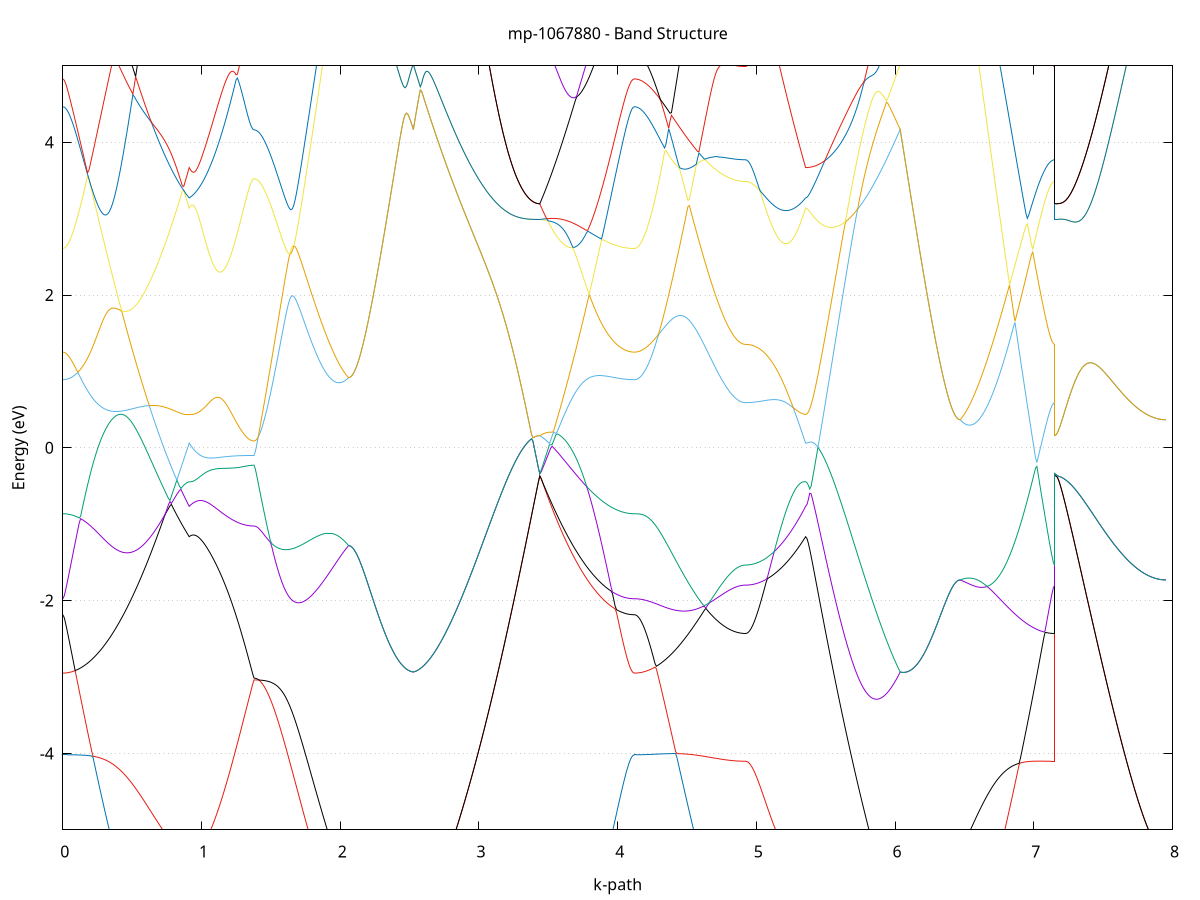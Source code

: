 set title 'mp-1067880 - Band Structure'
set xlabel 'k-path'
set ylabel 'Energy (eV)'
set grid y
set yrange [-5:5]
set terminal png size 800,600
set output 'mp-1067880_bands_gnuplot.png'
plot '-' using 1:2 with lines notitle, '-' using 1:2 with lines notitle, '-' using 1:2 with lines notitle, '-' using 1:2 with lines notitle, '-' using 1:2 with lines notitle, '-' using 1:2 with lines notitle, '-' using 1:2 with lines notitle, '-' using 1:2 with lines notitle, '-' using 1:2 with lines notitle, '-' using 1:2 with lines notitle, '-' using 1:2 with lines notitle, '-' using 1:2 with lines notitle, '-' using 1:2 with lines notitle, '-' using 1:2 with lines notitle, '-' using 1:2 with lines notitle, '-' using 1:2 with lines notitle, '-' using 1:2 with lines notitle, '-' using 1:2 with lines notitle, '-' using 1:2 with lines notitle, '-' using 1:2 with lines notitle, '-' using 1:2 with lines notitle, '-' using 1:2 with lines notitle, '-' using 1:2 with lines notitle, '-' using 1:2 with lines notitle, '-' using 1:2 with lines notitle, '-' using 1:2 with lines notitle, '-' using 1:2 with lines notitle, '-' using 1:2 with lines notitle, '-' using 1:2 with lines notitle, '-' using 1:2 with lines notitle, '-' using 1:2 with lines notitle, '-' using 1:2 with lines notitle, '-' using 1:2 with lines notitle, '-' using 1:2 with lines notitle, '-' using 1:2 with lines notitle, '-' using 1:2 with lines notitle, '-' using 1:2 with lines notitle, '-' using 1:2 with lines notitle, '-' using 1:2 with lines notitle, '-' using 1:2 with lines notitle
0.000000 -14.962266
0.009906 -14.962266
0.019811 -14.962166
0.029717 -14.962166
0.039623 -14.962066
0.049528 -14.962066
0.059434 -14.961966
0.069340 -14.961866
0.079246 -14.961666
0.089151 -14.961566
0.099057 -14.961366
0.108963 -14.961266
0.118868 -14.961066
0.128774 -14.960866
0.138680 -14.960666
0.148585 -14.960366
0.158491 -14.960166
0.168397 -14.959866
0.178303 -14.959566
0.188208 -14.959266
0.198114 -14.958966
0.208020 -14.958566
0.217925 -14.958266
0.227831 -14.957866
0.237737 -14.957466
0.247643 -14.957066
0.257548 -14.956666
0.267454 -14.956166
0.277360 -14.955766
0.287265 -14.955266
0.297171 -14.954766
0.307077 -14.954266
0.316982 -14.953766
0.326888 -14.953166
0.336794 -14.952666
0.346700 -14.952066
0.356605 -14.951466
0.366511 -14.950866
0.376417 -14.952166
0.386322 -14.953566
0.396228 -14.954966
0.406134 -14.956366
0.416039 -14.957866
0.425945 -14.959266
0.435851 -14.960566
0.445756 -14.961966
0.455662 -14.963366
0.465568 -14.964666
0.475474 -14.965966
0.485379 -14.967366
0.495285 -14.968566
0.505191 -14.969866
0.515096 -14.971066
0.525002 -14.972366
0.534908 -14.973466
0.544813 -14.974666
0.554719 -14.975766
0.564625 -14.976866
0.574531 -14.977966
0.584436 -14.978966
0.594342 -14.979966
0.604248 -14.980866
0.614153 -14.981866
0.624059 -14.982666
0.633965 -14.983566
0.643871 -14.984366
0.653776 -14.985066
0.663682 -14.985766
0.673588 -14.986466
0.683493 -14.987066
0.693399 -14.987666
0.703305 -14.988166
0.713210 -14.988666
0.723116 -14.989166
0.733022 -14.989566
0.742928 -14.989866
0.752833 -14.990266
0.762739 -14.990466
0.772645 -14.990766
0.782550 -14.990866
0.792456 -14.991066
0.802362 -14.991166
0.812267 -14.991266
0.822173 -14.991466
0.832079 -14.991566
0.841985 -14.991766
0.851890 -14.991966
0.861796 -14.992366
0.871702 -14.992966
0.881607 -14.993566
0.891513 -14.994266
0.901419 -14.995066
0.911324 -14.995866
0.911324 -14.995866
0.921264 -14.995366
0.931204 -14.994966
0.941144 -14.994466
0.951084 -14.993866
0.961024 -14.993366
0.970964 -14.992766
0.980904 -14.992166
0.990844 -14.991566
1.000784 -14.990966
1.010724 -14.990466
1.020664 -14.989866
1.030603 -14.989366
1.040543 -14.988866
1.050483 -14.988366
1.060423 -14.987866
1.070363 -14.987266
1.080303 -14.986766
1.090243 -14.986266
1.100183 -14.985666
1.110123 -14.985066
1.120063 -14.984466
1.130003 -14.983866
1.139943 -14.983166
1.149883 -14.982566
1.159822 -14.981866
1.169762 -14.981166
1.179702 -14.980466
1.189642 -14.979766
1.199582 -14.978966
1.209522 -14.978266
1.219462 -14.977566
1.229402 -14.976766
1.239342 -14.976066
1.249282 -14.975366
1.259222 -14.974666
1.269162 -14.973966
1.279101 -14.973266
1.289041 -14.972666
1.298981 -14.972066
1.308921 -14.971566
1.318861 -14.971066
1.328801 -14.970666
1.338741 -14.970266
1.348681 -14.970066
1.358621 -14.969866
1.368561 -14.969666
1.378501 -14.969666
1.378501 -14.969666
1.388381 -14.969666
1.398261 -14.969566
1.408142 -14.969466
1.418022 -14.969366
1.427902 -14.969266
1.437782 -14.969066
1.447663 -14.968866
1.457543 -14.968666
1.467423 -14.968466
1.477304 -14.968166
1.487184 -14.967866
1.497064 -14.967466
1.506944 -14.967166
1.516825 -14.966766
1.526705 -14.966366
1.536585 -14.965866
1.546466 -14.965466
1.556346 -14.964966
1.566226 -14.964566
1.576107 -14.964066
1.585987 -14.963566
1.595867 -14.963066
1.605747 -14.962566
1.615628 -14.962066
1.625508 -14.961666
1.635388 -14.961166
1.645269 -14.960766
1.655149 -14.960366
1.665029 -14.959966
1.674909 -14.959666
1.684790 -14.959466
1.694670 -14.959166
1.704550 -14.958966
1.714431 -14.958766
1.724311 -14.958666
1.734191 -14.958466
1.744071 -14.958366
1.753952 -14.958266
1.763832 -14.958166
1.773712 -14.958066
1.783593 -14.957966
1.793473 -14.957866
1.803353 -14.957766
1.813234 -14.957566
1.823114 -14.957466
1.832994 -14.957266
1.842874 -14.957066
1.852755 -14.956866
1.862635 -14.956666
1.872515 -14.956366
1.882396 -14.956066
1.892276 -14.955766
1.902156 -14.955366
1.912036 -14.954966
1.921917 -14.954566
1.931797 -14.954166
1.941677 -14.953666
1.951558 -14.953166
1.961438 -14.952666
1.971318 -14.952066
1.981198 -14.951466
1.991079 -14.950866
2.000959 -14.950166
2.010839 -14.949566
2.020720 -14.948766
2.030600 -14.948066
2.040480 -14.947266
2.050360 -14.946466
2.060241 -14.945666
2.060241 -14.945666
2.070181 -14.945766
2.080121 -14.946066
2.090061 -14.946566
2.100000 -14.947166
2.109940 -14.948066
2.119880 -14.948966
2.129820 -14.950066
2.139760 -14.951166
2.149700 -14.952366
2.159640 -14.953566
2.169580 -14.954866
2.179520 -14.956166
2.189460 -14.957566
2.199400 -14.958866
2.209340 -14.960166
2.219280 -14.961466
2.229219 -14.962866
2.239159 -14.964166
2.249099 -14.965366
2.259039 -14.966666
2.268979 -14.967866
2.278919 -14.969066
2.288859 -14.970266
2.298799 -14.971366
2.308739 -14.972466
2.318679 -14.973566
2.328619 -14.974566
2.338559 -14.975566
2.348499 -14.976466
2.358438 -14.977366
2.368378 -14.978266
2.378318 -14.979066
2.388258 -14.979766
2.398198 -14.980466
2.408138 -14.981166
2.418078 -14.981766
2.428018 -14.982266
2.437958 -14.982866
2.447898 -14.983266
2.457838 -14.983666
2.467778 -14.984066
2.477717 -14.984366
2.487657 -14.984566
2.497597 -14.984766
2.507537 -14.984866
2.517477 -14.984966
2.527417 -14.984966
2.527417 -14.984966
2.537323 -14.984966
2.547228 -14.984966
2.557134 -14.984866
2.567040 -14.984666
2.576946 -14.984466
2.586851 -14.984266
2.596757 -14.984066
2.606663 -14.983766
2.616568 -14.983366
2.626474 -14.983066
2.636380 -14.982666
2.646285 -14.982166
2.656191 -14.981666
2.666097 -14.981166
2.676003 -14.980666
2.685908 -14.980066
2.695814 -14.979466
2.705720 -14.978766
2.715625 -14.978066
2.725531 -14.977366
2.735437 -14.976666
2.745342 -14.975866
2.755248 -14.975066
2.765154 -14.974266
2.775060 -14.973366
2.784965 -14.972566
2.794871 -14.971666
2.804777 -14.970766
2.814682 -14.969866
2.824588 -14.968866
2.834494 -14.967966
2.844400 -14.966966
2.854305 -14.966066
2.864211 -14.965066
2.874117 -14.964066
2.884022 -14.963066
2.893928 -14.962166
2.903834 -14.961166
2.913739 -14.960166
2.923645 -14.959166
2.933551 -14.958266
2.943456 -14.957266
2.953362 -14.956366
2.963268 -14.955466
2.973174 -14.954566
2.983079 -14.953666
2.992985 -14.952766
3.002891 -14.951866
3.012796 -14.951066
3.022702 -14.950266
3.032608 -14.949366
3.042513 -14.948666
3.052419 -14.947866
3.062325 -14.947166
3.072231 -14.946366
3.082136 -14.945766
3.092042 -14.945066
3.101948 -14.944366
3.111853 -14.943766
3.121759 -14.943166
3.131665 -14.942566
3.141570 -14.942066
3.151476 -14.941466
3.161382 -14.940966
3.171288 -14.940466
3.181193 -14.940066
3.191099 -14.939566
3.201005 -14.939166
3.210910 -14.938766
3.220816 -14.938366
3.230722 -14.938066
3.240628 -14.937666
3.250533 -14.937366
3.260439 -14.937066
3.270345 -14.936766
3.280250 -14.936466
3.290156 -14.936266
3.300062 -14.936066
3.309967 -14.935866
3.319873 -14.935666
3.329779 -14.935466
3.339685 -14.935266
3.349590 -14.935166
3.359496 -14.934966
3.369402 -14.934866
3.379307 -14.934766
3.389213 -14.934666
3.399119 -14.934666
3.409024 -14.934566
3.418930 -14.934566
3.428836 -14.934566
3.438741 -14.934466
3.438741 -14.934466
3.448622 -14.935366
3.458502 -14.936266
3.468382 -14.937066
3.478263 -14.937966
3.488143 -14.938766
3.498023 -14.939666
3.507904 -14.940466
3.517784 -14.941266
3.527664 -14.942066
3.537544 -14.942966
3.547425 -14.943766
3.557305 -14.944566
3.567185 -14.945366
3.577066 -14.946066
3.586946 -14.946866
3.596826 -14.947666
3.606706 -14.948366
3.616587 -14.949166
3.626467 -14.949866
3.636347 -14.950566
3.646228 -14.951266
3.656108 -14.951966
3.665988 -14.952666
3.675868 -14.953266
3.685749 -14.953966
3.695629 -14.954566
3.705509 -14.955166
3.715390 -14.955766
3.725270 -14.956366
3.735150 -14.956866
3.745031 -14.957366
3.754911 -14.957966
3.764791 -14.958366
3.774671 -14.958866
3.784552 -14.959366
3.794432 -14.959766
3.804312 -14.960166
3.814193 -14.960466
3.824073 -14.960866
3.833953 -14.961166
3.843833 -14.961466
3.853714 -14.961766
3.863594 -14.961966
3.873474 -14.962166
3.883355 -14.962366
3.893235 -14.962566
3.903115 -14.962666
3.912995 -14.962866
3.922876 -14.962866
3.932756 -14.962966
3.942636 -14.963066
3.952517 -14.963066
3.962397 -14.963066
3.972277 -14.963066
3.982158 -14.963066
3.992038 -14.962966
4.001918 -14.962966
4.011798 -14.962866
4.021679 -14.962766
4.031559 -14.962666
4.041439 -14.962666
4.051320 -14.962566
4.061200 -14.962466
4.071080 -14.962366
4.080960 -14.962366
4.090841 -14.962266
4.100721 -14.962266
4.110601 -14.962266
4.120482 -14.962266
4.120482 -14.962266
4.130386 -14.962166
4.140290 -14.962166
4.150194 -14.961966
4.160098 -14.961766
4.170003 -14.961566
4.179907 -14.961166
4.189811 -14.960866
4.199715 -14.960366
4.209620 -14.959966
4.219524 -14.959366
4.229428 -14.958766
4.239332 -14.958166
4.249236 -14.957466
4.259141 -14.956666
4.269045 -14.955866
4.278949 -14.954966
4.288853 -14.954066
4.298758 -14.953066
4.308662 -14.952066
4.318566 -14.950966
4.328470 -14.950066
4.338374 -14.950166
4.348279 -14.950466
4.358183 -14.950966
4.368087 -14.951366
4.377991 -14.951866
4.387895 -14.952366
4.397800 -14.952866
4.407704 -14.953366
4.417608 -14.953866
4.427512 -14.954466
4.437417 -14.954966
4.447321 -14.955466
4.457225 -14.956066
4.467129 -14.956566
4.477033 -14.957066
4.486938 -14.957666
4.496842 -14.958166
4.506746 -14.958766
4.516650 -14.959266
4.526555 -14.960766
4.536459 -14.963066
4.546363 -14.965466
4.556267 -14.967766
4.566171 -14.970066
4.576076 -14.972266
4.585980 -14.974466
4.595884 -14.976566
4.605788 -14.978666
4.615692 -14.980766
4.625597 -14.982666
4.635501 -14.984666
4.645405 -14.986566
4.655309 -14.988366
4.665214 -14.990166
4.675118 -14.991866
4.685022 -14.993466
4.694926 -14.995066
4.704830 -14.996666
4.714735 -14.998066
4.724639 -14.999466
4.734543 -15.000866
4.744447 -15.002166
4.754352 -15.003366
4.764256 -15.004466
4.774160 -15.005566
4.784064 -15.006566
4.793968 -15.007566
4.803873 -15.008466
4.813777 -15.009266
4.823681 -15.009966
4.833585 -15.010666
4.843489 -15.011266
4.853394 -15.011766
4.863298 -15.012266
4.873202 -15.012666
4.883106 -15.012966
4.893011 -15.013166
4.902915 -15.013366
4.912819 -15.013466
4.922723 -15.013566
4.922723 -15.013566
4.932549 -15.013466
4.942375 -15.013466
4.952201 -15.013466
4.962027 -15.013366
4.971853 -15.013366
4.981679 -15.013266
4.991505 -15.013166
5.001331 -15.013066
5.011157 -15.012866
5.020983 -15.012766
5.030809 -15.012566
5.040635 -15.012366
5.050461 -15.012166
5.060287 -15.011966
5.070113 -15.011766
5.079939 -15.011466
5.089765 -15.011166
5.099591 -15.010866
5.109417 -15.010566
5.119243 -15.010266
5.129069 -15.009866
5.138895 -15.009566
5.148721 -15.009166
5.158547 -15.008666
5.168373 -15.008266
5.178199 -15.007766
5.188025 -15.007366
5.197851 -15.006866
5.207677 -15.006266
5.217503 -15.005766
5.227329 -15.005166
5.237155 -15.004566
5.246981 -15.003966
5.256806 -15.003366
5.266632 -15.002666
5.276458 -15.001966
5.286284 -15.001266
5.296110 -15.000566
5.305936 -14.999766
5.315762 -14.999066
5.325588 -14.998266
5.335414 -14.997466
5.345240 -14.996666
5.355066 -14.995866
5.355066 -14.995866
5.364947 -14.995866
5.374827 -14.995866
5.384707 -14.995966
5.394587 -14.996066
5.404468 -14.996166
5.414348 -14.996266
5.424228 -14.996466
5.434109 -14.996666
5.443989 -14.996866
5.453869 -14.997066
5.463749 -14.997366
5.473630 -14.997566
5.483510 -14.997866
5.493390 -14.998166
5.503271 -14.998466
5.513151 -14.998766
5.523031 -14.999066
5.532912 -14.999466
5.542792 -14.999766
5.552672 -15.000066
5.562552 -15.000366
5.572433 -15.000666
5.582313 -15.000966
5.592193 -15.001266
5.602074 -15.001566
5.611954 -15.001866
5.621834 -15.002166
5.631714 -15.002366
5.641595 -15.002566
5.651475 -15.002766
5.661355 -15.002966
5.671236 -15.003166
5.681116 -15.003266
5.690996 -15.003366
5.700876 -15.003466
5.710757 -15.003566
5.720637 -15.003566
5.730517 -15.003566
5.740398 -15.003466
5.750278 -15.003466
5.760158 -15.003366
5.770039 -15.003166
5.779919 -15.003066
5.789799 -15.002766
5.799679 -15.002566
5.809560 -15.002266
5.819440 -15.001966
5.829320 -15.001566
5.839201 -15.001166
5.849081 -15.000766
5.858961 -15.000266
5.868841 -14.999766
5.878722 -14.999266
5.888602 -14.998666
5.898482 -14.997966
5.908363 -14.997266
5.918243 -14.996566
5.928123 -14.995866
5.938003 -14.995066
5.947884 -14.994166
5.957764 -14.993366
5.967644 -14.992466
5.977525 -14.991466
5.987405 -14.990466
5.997285 -14.989466
6.007166 -14.988366
6.017046 -14.987266
6.026926 -14.986166
6.036806 -14.984966
6.036806 -14.984966
6.046632 -14.984966
6.056458 -14.984966
6.066284 -14.984866
6.076110 -14.984766
6.085936 -14.984566
6.095762 -14.984366
6.105588 -14.984166
6.115414 -14.983866
6.125240 -14.983666
6.135066 -14.983266
6.144892 -14.982966
6.154718 -14.982566
6.164544 -14.982166
6.174370 -14.981766
6.184196 -14.981366
6.194022 -14.980866
6.203848 -14.980466
6.213674 -14.979966
6.223500 -14.979466
6.233326 -14.978966
6.243152 -14.978466
6.252978 -14.977966
6.262804 -14.977366
6.272630 -14.976866
6.282456 -14.976366
6.292282 -14.975866
6.302108 -14.975366
6.311934 -14.974866
6.321760 -14.974466
6.331586 -14.973966
6.341412 -14.973566
6.351238 -14.973166
6.361064 -14.972766
6.370890 -14.972466
6.380716 -14.972166
6.390542 -14.971866
6.400368 -14.971566
6.410194 -14.971366
6.420020 -14.971166
6.429846 -14.970966
6.439672 -14.970866
6.449497 -14.970766
6.459323 -14.970766
6.469149 -14.970666
6.469149 -14.970666
6.479030 -14.971266
6.488910 -14.971766
6.498790 -14.972366
6.508671 -14.972966
6.518551 -14.973566
6.528431 -14.974166
6.538311 -14.974866
6.548192 -14.975466
6.558072 -14.976166
6.567952 -14.976866
6.577833 -14.977666
6.587713 -14.978366
6.597593 -14.979166
6.607474 -14.979866
6.617354 -14.980666
6.627234 -14.981466
6.637114 -14.982366
6.646995 -14.983166
6.656875 -14.983966
6.666755 -14.984866
6.676636 -14.985666
6.686516 -14.986566
6.696396 -14.987466
6.706276 -14.988266
6.716157 -14.989166
6.726037 -14.990066
6.735917 -14.990966
6.745798 -14.991766
6.755678 -14.992666
6.765558 -14.993566
6.775438 -14.994366
6.785319 -14.995266
6.795199 -14.996066
6.805079 -14.996966
6.814960 -14.997766
6.824840 -14.998566
6.834720 -14.999366
6.844601 -15.000166
6.854481 -15.000966
6.864361 -15.001766
6.874241 -15.002466
6.884122 -15.003166
6.894002 -15.003866
6.903882 -15.004566
6.913763 -15.005266
6.923643 -15.005866
6.933523 -15.006466
6.943403 -15.007066
6.953284 -15.007666
6.963164 -15.008266
6.973044 -15.008766
6.982925 -15.009266
6.992805 -15.009766
7.002685 -15.010166
7.012565 -15.010566
7.022446 -15.010966
7.032326 -15.011366
7.042206 -15.011666
7.052087 -15.012066
7.061967 -15.012266
7.071847 -15.012566
7.081728 -15.012766
7.091608 -15.012966
7.101488 -15.013166
7.111368 -15.013266
7.121249 -15.013366
7.131129 -15.013466
7.141009 -15.013466
7.150890 -15.013566
7.150890 -14.934466
7.160794 -14.934466
7.170698 -14.934466
7.180602 -14.934366
7.190506 -14.934266
7.200411 -14.934166
7.210315 -14.934066
7.220219 -14.933866
7.230123 -14.933666
7.240028 -14.933466
7.249932 -14.933266
7.259836 -14.932966
7.269740 -14.932766
7.279644 -14.932466
7.289549 -14.932166
7.299453 -14.931866
7.309357 -14.931566
7.319261 -14.931266
7.329165 -14.930966
7.339070 -14.930666
7.348974 -14.930366
7.358878 -14.930066
7.368782 -14.929866
7.378687 -14.929666
7.388591 -14.929566
7.398495 -14.929566
7.408399 -14.929566
7.418303 -14.929666
7.428208 -14.929866
7.438112 -14.930266
7.448016 -14.930666
7.457920 -14.931166
7.467825 -14.931766
7.477729 -14.932466
7.487633 -14.933266
7.497537 -14.934066
7.507441 -14.934966
7.517346 -14.935966
7.527250 -14.936966
7.537154 -14.937966
7.547058 -14.939066
7.556962 -14.940166
7.566867 -14.941266
7.576771 -14.942366
7.586675 -14.943466
7.596579 -14.944666
7.606484 -14.945766
7.616388 -14.946866
7.626292 -14.948066
7.636196 -14.949166
7.646100 -14.950366
7.656005 -14.951466
7.665909 -14.952566
7.675813 -14.953666
7.685717 -14.954666
7.695622 -14.955766
7.705526 -14.956766
7.715430 -14.957766
7.725334 -14.958766
7.735238 -14.959666
7.745143 -14.960666
7.755047 -14.961566
7.764951 -14.962366
7.774855 -14.963166
7.784759 -14.963966
7.794664 -14.964666
7.804568 -14.965466
7.814472 -14.966066
7.824376 -14.966666
7.834281 -14.967266
7.844185 -14.967866
7.854089 -14.968266
7.863993 -14.968766
7.873897 -14.969166
7.883802 -14.969566
7.893706 -14.969866
7.903610 -14.970066
7.913514 -14.970266
7.923419 -14.970466
7.933323 -14.970566
7.943227 -14.970666
7.953131 -14.970666
e
0.000000 -14.944666
0.009906 -14.944666
0.019811 -14.944566
0.029717 -14.944466
0.039623 -14.944266
0.049528 -14.943966
0.059434 -14.943666
0.069340 -14.943366
0.079246 -14.942966
0.089151 -14.942466
0.099057 -14.941966
0.108963 -14.941366
0.118868 -14.940766
0.128774 -14.940066
0.138680 -14.939366
0.148585 -14.938566
0.158491 -14.937766
0.168397 -14.936866
0.178303 -14.935866
0.188208 -14.934866
0.198114 -14.933866
0.208020 -14.932766
0.217925 -14.931666
0.227831 -14.932466
0.237737 -14.933566
0.247643 -14.934766
0.257548 -14.935966
0.267454 -14.937266
0.277360 -14.938466
0.287265 -14.939766
0.297171 -14.941066
0.307077 -14.942466
0.316982 -14.943766
0.326888 -14.945166
0.336794 -14.946566
0.346700 -14.947966
0.356605 -14.949366
0.366511 -14.950766
0.376417 -14.950266
0.386322 -14.949566
0.396228 -14.948966
0.406134 -14.948266
0.416039 -14.947566
0.425945 -14.946866
0.435851 -14.946166
0.445756 -14.945366
0.455662 -14.944666
0.465568 -14.943866
0.475474 -14.943066
0.485379 -14.942266
0.495285 -14.941466
0.505191 -14.940666
0.515096 -14.939766
0.525002 -14.940266
0.534908 -14.941966
0.544813 -14.943566
0.554719 -14.945166
0.564625 -14.946866
0.574531 -14.948466
0.584436 -14.950066
0.594342 -14.951666
0.604248 -14.953266
0.614153 -14.954866
0.624059 -14.956466
0.633965 -14.958066
0.643871 -14.959566
0.653776 -14.961166
0.663682 -14.962666
0.673588 -14.964266
0.683493 -14.965766
0.693399 -14.967166
0.703305 -14.968666
0.713210 -14.970066
0.723116 -14.971566
0.733022 -14.972966
0.742928 -14.974266
0.752833 -14.975666
0.762739 -14.976966
0.772645 -14.978166
0.782550 -14.979466
0.792456 -14.980666
0.802362 -14.981766
0.812267 -14.982866
0.822173 -14.983866
0.832079 -14.984766
0.841985 -14.985566
0.851890 -14.986166
0.861796 -14.986466
0.871702 -14.986666
0.881607 -14.986666
0.891513 -14.986466
0.901419 -14.986166
0.911324 -14.985766
0.911324 -14.985766
0.921264 -14.985966
0.931204 -14.986166
0.941144 -14.986166
0.951084 -14.986166
0.961024 -14.986166
0.970964 -14.985966
0.980904 -14.985766
0.990844 -14.985366
1.000784 -14.984966
1.010724 -14.984366
1.020664 -14.983766
1.030603 -14.982966
1.040543 -14.982166
1.050483 -14.981166
1.060423 -14.980166
1.070363 -14.979066
1.080303 -14.977966
1.090243 -14.976766
1.100183 -14.975466
1.110123 -14.974166
1.120063 -14.972866
1.130003 -14.971466
1.139943 -14.970066
1.149883 -14.968666
1.159822 -14.967266
1.169762 -14.965766
1.179702 -14.964266
1.189642 -14.962866
1.199582 -14.961366
1.209522 -14.959966
1.219462 -14.958466
1.229402 -14.957066
1.239342 -14.955666
1.249282 -14.954266
1.259222 -14.952966
1.269162 -14.951666
1.279101 -14.950366
1.289041 -14.949266
1.298981 -14.948166
1.308921 -14.947166
1.318861 -14.946166
1.328801 -14.945366
1.338741 -14.944666
1.348681 -14.944166
1.358621 -14.943666
1.368561 -14.943466
1.378501 -14.943366
1.378501 -14.943366
1.388381 -14.943366
1.398261 -14.943366
1.408142 -14.943466
1.418022 -14.943566
1.427902 -14.943666
1.437782 -14.943766
1.447663 -14.943866
1.457543 -14.944066
1.467423 -14.944166
1.477304 -14.944366
1.487184 -14.944566
1.497064 -14.944766
1.506944 -14.944966
1.516825 -14.945166
1.526705 -14.945366
1.536585 -14.945666
1.546466 -14.945866
1.556346 -14.946066
1.566226 -14.946166
1.576107 -14.946366
1.585987 -14.946466
1.595867 -14.946666
1.605747 -14.946666
1.615628 -14.946766
1.625508 -14.946666
1.635388 -14.946666
1.645269 -14.946466
1.655149 -14.946266
1.665029 -14.945966
1.674909 -14.945566
1.684790 -14.945166
1.694670 -14.944666
1.704550 -14.943966
1.714431 -14.943366
1.724311 -14.942566
1.734191 -14.941766
1.744071 -14.940866
1.753952 -14.939866
1.763832 -14.938866
1.773712 -14.937866
1.783593 -14.936766
1.793473 -14.935566
1.803353 -14.934866
1.813234 -14.934866
1.823114 -14.934666
1.832994 -14.934466
1.842874 -14.934266
1.852755 -14.934066
1.862635 -14.933766
1.872515 -14.933466
1.882396 -14.933166
1.892276 -14.932866
1.902156 -14.932666
1.912036 -14.932666
1.921917 -14.932966
1.931797 -14.933466
1.941677 -14.934266
1.951558 -14.935166
1.961438 -14.936066
1.971318 -14.937066
1.981198 -14.938066
1.991079 -14.939066
2.000959 -14.940066
2.010839 -14.941066
2.020720 -14.942066
2.030600 -14.942966
2.040480 -14.943866
2.050360 -14.944766
2.060241 -14.945666
2.060241 -14.945666
2.070181 -14.945766
2.080121 -14.946066
2.090061 -14.946566
2.100000 -14.947166
2.109940 -14.948066
2.119880 -14.948966
2.129820 -14.950066
2.139760 -14.951166
2.149700 -14.952366
2.159640 -14.953566
2.169580 -14.954866
2.179520 -14.956166
2.189460 -14.957566
2.199400 -14.958866
2.209340 -14.960166
2.219280 -14.961466
2.229219 -14.962866
2.239159 -14.964166
2.249099 -14.965366
2.259039 -14.966666
2.268979 -14.967866
2.278919 -14.969066
2.288859 -14.970266
2.298799 -14.971366
2.308739 -14.972466
2.318679 -14.973566
2.328619 -14.974566
2.338559 -14.975566
2.348499 -14.976466
2.358438 -14.977366
2.368378 -14.978266
2.378318 -14.979066
2.388258 -14.979766
2.398198 -14.980466
2.408138 -14.981166
2.418078 -14.981766
2.428018 -14.982266
2.437958 -14.982866
2.447898 -14.983266
2.457838 -14.983666
2.467778 -14.984066
2.477717 -14.984366
2.487657 -14.984566
2.497597 -14.984766
2.507537 -14.984866
2.517477 -14.984966
2.527417 -14.984966
2.527417 -14.984966
2.537323 -14.984966
2.547228 -14.984966
2.557134 -14.984866
2.567040 -14.984666
2.576946 -14.984466
2.586851 -14.984266
2.596757 -14.984066
2.606663 -14.983766
2.616568 -14.983366
2.626474 -14.983066
2.636380 -14.982666
2.646285 -14.982166
2.656191 -14.981666
2.666097 -14.981166
2.676003 -14.980666
2.685908 -14.980066
2.695814 -14.979466
2.705720 -14.978766
2.715625 -14.978066
2.725531 -14.977366
2.735437 -14.976666
2.745342 -14.975866
2.755248 -14.975066
2.765154 -14.974266
2.775060 -14.973366
2.784965 -14.972566
2.794871 -14.971666
2.804777 -14.970766
2.814682 -14.969866
2.824588 -14.968866
2.834494 -14.967966
2.844400 -14.966966
2.854305 -14.966066
2.864211 -14.965066
2.874117 -14.964066
2.884022 -14.963066
2.893928 -14.962166
2.903834 -14.961166
2.913739 -14.960166
2.923645 -14.959166
2.933551 -14.958266
2.943456 -14.957266
2.953362 -14.956366
2.963268 -14.955466
2.973174 -14.954566
2.983079 -14.953666
2.992985 -14.952766
3.002891 -14.951866
3.012796 -14.951066
3.022702 -14.950266
3.032608 -14.949366
3.042513 -14.948666
3.052419 -14.947866
3.062325 -14.947166
3.072231 -14.946366
3.082136 -14.945766
3.092042 -14.945066
3.101948 -14.944366
3.111853 -14.943766
3.121759 -14.943166
3.131665 -14.942566
3.141570 -14.942066
3.151476 -14.941466
3.161382 -14.940966
3.171288 -14.940466
3.181193 -14.940066
3.191099 -14.939566
3.201005 -14.939166
3.210910 -14.938766
3.220816 -14.938366
3.230722 -14.938066
3.240628 -14.937666
3.250533 -14.937366
3.260439 -14.937066
3.270345 -14.936766
3.280250 -14.936466
3.290156 -14.936266
3.300062 -14.936066
3.309967 -14.935866
3.319873 -14.935666
3.329779 -14.935466
3.339685 -14.935266
3.349590 -14.935166
3.359496 -14.934966
3.369402 -14.934866
3.379307 -14.934766
3.389213 -14.934666
3.399119 -14.934666
3.409024 -14.934566
3.418930 -14.934566
3.428836 -14.934566
3.438741 -14.934466
3.438741 -14.934466
3.448622 -14.933666
3.458502 -14.932766
3.468382 -14.931866
3.478263 -14.930966
3.488143 -14.930066
3.498023 -14.929266
3.507904 -14.928366
3.517784 -14.927466
3.527664 -14.926566
3.537544 -14.925666
3.547425 -14.924766
3.557305 -14.923866
3.567185 -14.923366
3.577066 -14.924566
3.586946 -14.925666
3.596826 -14.926766
3.606706 -14.927866
3.616587 -14.928866
3.626467 -14.929866
3.636347 -14.930766
3.646228 -14.931666
3.656108 -14.932566
3.665988 -14.933466
3.675868 -14.934266
3.685749 -14.934966
3.695629 -14.935766
3.705509 -14.936466
3.715390 -14.937166
3.725270 -14.937766
3.735150 -14.938366
3.745031 -14.938966
3.754911 -14.939466
3.764791 -14.939966
3.774671 -14.940466
3.784552 -14.940866
3.794432 -14.941266
3.804312 -14.941666
3.814193 -14.941966
3.824073 -14.942366
3.833953 -14.942666
3.843833 -14.942866
3.853714 -14.943166
3.863594 -14.943366
3.873474 -14.943566
3.883355 -14.943766
3.893235 -14.943866
3.903115 -14.944066
3.912995 -14.944166
3.922876 -14.944266
3.932756 -14.944366
3.942636 -14.944466
3.952517 -14.944466
3.962397 -14.944566
3.972277 -14.944566
3.982158 -14.944666
3.992038 -14.944666
4.001918 -14.944666
4.011798 -14.944666
4.021679 -14.944666
4.031559 -14.944666
4.041439 -14.944666
4.051320 -14.944666
4.061200 -14.944666
4.071080 -14.944666
4.080960 -14.944666
4.090841 -14.944666
4.100721 -14.944666
4.110601 -14.944666
4.120482 -14.944666
4.120482 -14.944666
4.130386 -14.944666
4.140290 -14.944766
4.150194 -14.944766
4.160098 -14.944866
4.170003 -14.944966
4.179907 -14.945066
4.189811 -14.945266
4.199715 -14.945466
4.209620 -14.945666
4.219524 -14.945866
4.229428 -14.946066
4.239332 -14.946366
4.249236 -14.946666
4.259141 -14.946966
4.269045 -14.947266
4.278949 -14.947566
4.288853 -14.947966
4.298758 -14.948266
4.308662 -14.948666
4.318566 -14.949066
4.328470 -14.949166
4.338374 -14.948366
4.348279 -14.947166
4.358183 -14.945866
4.368087 -14.944566
4.377991 -14.943166
4.387895 -14.941666
4.397800 -14.940166
4.407704 -14.938566
4.417608 -14.936966
4.427512 -14.935566
4.437417 -14.938166
4.447321 -14.940766
4.457225 -14.943266
4.467129 -14.945866
4.477033 -14.948366
4.486938 -14.950866
4.496842 -14.953366
4.506746 -14.955866
4.516650 -14.958266
4.526555 -14.959866
4.536459 -14.960366
4.546363 -14.960866
4.556267 -14.961466
4.566171 -14.961966
4.576076 -14.962466
4.585980 -14.962966
4.595884 -14.963466
4.605788 -14.963966
4.615692 -14.964466
4.625597 -14.964966
4.635501 -14.965466
4.645405 -14.965866
4.655309 -14.966366
4.665214 -14.966766
4.675118 -14.967266
4.685022 -14.967666
4.694926 -14.968066
4.704830 -14.968466
4.714735 -14.968766
4.724639 -14.969166
4.734543 -14.969466
4.744447 -14.969866
4.754352 -14.970166
4.764256 -14.970466
4.774160 -14.970766
4.784064 -14.970966
4.793968 -14.971266
4.803873 -14.971466
4.813777 -14.971666
4.823681 -14.971866
4.833585 -14.972066
4.843489 -14.972166
4.853394 -14.972366
4.863298 -14.972466
4.873202 -14.972566
4.883106 -14.972666
4.893011 -14.972766
4.902915 -14.972766
4.912819 -14.972766
4.922723 -14.972866
4.922723 -14.972866
4.932549 -14.972766
4.942375 -14.972666
4.952201 -14.972566
4.962027 -14.972366
4.971853 -14.972166
4.981679 -14.971866
4.991505 -14.971466
5.001331 -14.971066
5.011157 -14.970666
5.020983 -14.970066
5.030809 -14.969566
5.040635 -14.968966
5.050461 -14.968266
5.060287 -14.967566
5.070113 -14.966766
5.079939 -14.965966
5.089765 -14.965066
5.099591 -14.964166
5.109417 -14.963166
5.119243 -14.962166
5.129069 -14.961066
5.138895 -14.960066
5.148721 -14.961766
5.158547 -14.963466
5.168373 -14.965066
5.178199 -14.966666
5.188025 -14.968166
5.197851 -14.969666
5.207677 -14.971066
5.217503 -14.972466
5.227329 -14.973766
5.237155 -14.975066
5.246981 -14.976266
5.256806 -14.977466
5.266632 -14.978566
5.276458 -14.979666
5.286284 -14.980566
5.296110 -14.981566
5.305936 -14.982466
5.315762 -14.983266
5.325588 -14.983966
5.335414 -14.984666
5.345240 -14.985266
5.355066 -14.985766
5.355066 -14.985766
5.364947 -14.985766
5.374827 -14.985766
5.384707 -14.985766
5.394587 -14.985666
5.404468 -14.985666
5.414348 -14.985566
5.424228 -14.985566
5.434109 -14.985466
5.443989 -14.985366
5.453869 -14.985266
5.463749 -14.985066
5.473630 -14.984966
5.483510 -14.984766
5.493390 -14.984566
5.503271 -14.984366
5.513151 -14.984166
5.523031 -14.983866
5.532912 -14.983566
5.542792 -14.983266
5.552672 -14.982966
5.562552 -14.982666
5.572433 -14.982266
5.582313 -14.981866
5.592193 -14.981466
5.602074 -14.980966
5.611954 -14.980466
5.621834 -14.979966
5.631714 -14.979466
5.641595 -14.978966
5.651475 -14.978366
5.661355 -14.977766
5.671236 -14.977066
5.681116 -14.976466
5.690996 -14.975766
5.700876 -14.975066
5.710757 -14.974366
5.720637 -14.973666
5.730517 -14.972866
5.740398 -14.972066
5.750278 -14.971266
5.760158 -14.970466
5.770039 -14.969666
5.779919 -14.968866
5.789799 -14.968066
5.799679 -14.967366
5.809560 -14.966666
5.819440 -14.965966
5.829320 -14.965366
5.839201 -14.964966
5.849081 -14.964766
5.858961 -14.964766
5.868841 -14.965066
5.878722 -14.965566
5.888602 -14.966366
5.898482 -14.967266
5.908363 -14.968366
5.918243 -14.969566
5.928123 -14.970866
5.938003 -14.972166
5.947884 -14.973466
5.957764 -14.974766
5.967644 -14.976166
5.977525 -14.977466
5.987405 -14.978766
5.997285 -14.980066
6.007166 -14.981366
6.017046 -14.982566
6.026926 -14.983766
6.036806 -14.984966
6.036806 -14.984966
6.046632 -14.984966
6.056458 -14.984966
6.066284 -14.984866
6.076110 -14.984766
6.085936 -14.984566
6.095762 -14.984366
6.105588 -14.984166
6.115414 -14.983866
6.125240 -14.983666
6.135066 -14.983266
6.144892 -14.982966
6.154718 -14.982566
6.164544 -14.982166
6.174370 -14.981766
6.184196 -14.981366
6.194022 -14.980866
6.203848 -14.980466
6.213674 -14.979966
6.223500 -14.979466
6.233326 -14.978966
6.243152 -14.978466
6.252978 -14.977966
6.262804 -14.977366
6.272630 -14.976866
6.282456 -14.976366
6.292282 -14.975866
6.302108 -14.975366
6.311934 -14.974866
6.321760 -14.974466
6.331586 -14.973966
6.341412 -14.973566
6.351238 -14.973166
6.361064 -14.972766
6.370890 -14.972466
6.380716 -14.972166
6.390542 -14.971866
6.400368 -14.971566
6.410194 -14.971366
6.420020 -14.971166
6.429846 -14.970966
6.439672 -14.970866
6.449497 -14.970766
6.459323 -14.970766
6.469149 -14.970666
6.469149 -14.970666
6.479030 -14.970166
6.488910 -14.969766
6.498790 -14.969266
6.508671 -14.968866
6.518551 -14.968566
6.528431 -14.968166
6.538311 -14.967866
6.548192 -14.967566
6.558072 -14.967366
6.567952 -14.967166
6.577833 -14.966966
6.587713 -14.966866
6.597593 -14.966766
6.607474 -14.966666
6.617354 -14.966666
6.627234 -14.966666
6.637114 -14.966666
6.646995 -14.966766
6.656875 -14.966866
6.666755 -14.967066
6.676636 -14.967266
6.686516 -14.967466
6.696396 -14.967666
6.706276 -14.967866
6.716157 -14.968066
6.726037 -14.968366
6.735917 -14.968566
6.745798 -14.968866
6.755678 -14.969166
6.765558 -14.969366
6.775438 -14.969666
6.785319 -14.969966
6.795199 -14.970166
6.805079 -14.970466
6.814960 -14.970666
6.824840 -14.970866
6.834720 -14.971166
6.844601 -14.971366
6.854481 -14.971466
6.864361 -14.971666
6.874241 -14.971866
6.884122 -14.971966
6.894002 -14.972166
6.903882 -14.972266
6.913763 -14.972366
6.923643 -14.972466
6.933523 -14.972566
6.943403 -14.972666
6.953284 -14.972666
6.963164 -14.972766
6.973044 -14.972766
6.982925 -14.972866
6.992805 -14.972866
7.002685 -14.972866
7.012565 -14.972866
7.022446 -14.972866
7.032326 -14.972866
7.042206 -14.972866
7.052087 -14.972866
7.061967 -14.972866
7.071847 -14.972866
7.081728 -14.972866
7.091608 -14.972866
7.101488 -14.972866
7.111368 -14.972866
7.121249 -14.972866
7.131129 -14.972866
7.141009 -14.972866
7.150890 -14.972866
7.150890 -14.934466
7.160794 -14.934466
7.170698 -14.934466
7.180602 -14.934366
7.190506 -14.934266
7.200411 -14.934166
7.210315 -14.934066
7.220219 -14.933866
7.230123 -14.933666
7.240028 -14.933466
7.249932 -14.933266
7.259836 -14.932966
7.269740 -14.932766
7.279644 -14.932466
7.289549 -14.932166
7.299453 -14.931866
7.309357 -14.931566
7.319261 -14.931266
7.329165 -14.930966
7.339070 -14.930666
7.348974 -14.930366
7.358878 -14.930066
7.368782 -14.929866
7.378687 -14.929666
7.388591 -14.929566
7.398495 -14.929566
7.408399 -14.929566
7.418303 -14.929666
7.428208 -14.929866
7.438112 -14.930266
7.448016 -14.930666
7.457920 -14.931166
7.467825 -14.931766
7.477729 -14.932466
7.487633 -14.933266
7.497537 -14.934066
7.507441 -14.934966
7.517346 -14.935966
7.527250 -14.936966
7.537154 -14.937966
7.547058 -14.939066
7.556962 -14.940166
7.566867 -14.941266
7.576771 -14.942366
7.586675 -14.943466
7.596579 -14.944666
7.606484 -14.945766
7.616388 -14.946866
7.626292 -14.948066
7.636196 -14.949166
7.646100 -14.950366
7.656005 -14.951466
7.665909 -14.952566
7.675813 -14.953666
7.685717 -14.954666
7.695622 -14.955766
7.705526 -14.956766
7.715430 -14.957766
7.725334 -14.958766
7.735238 -14.959666
7.745143 -14.960666
7.755047 -14.961566
7.764951 -14.962366
7.774855 -14.963166
7.784759 -14.963966
7.794664 -14.964666
7.804568 -14.965466
7.814472 -14.966066
7.824376 -14.966666
7.834281 -14.967266
7.844185 -14.967866
7.854089 -14.968266
7.863993 -14.968766
7.873897 -14.969166
7.883802 -14.969566
7.893706 -14.969866
7.903610 -14.970066
7.913514 -14.970266
7.923419 -14.970466
7.933323 -14.970566
7.943227 -14.970666
7.953131 -14.970666
e
0.000000 -14.918966
0.009906 -14.918966
0.019811 -14.919066
0.029717 -14.919166
0.039623 -14.919366
0.049528 -14.919666
0.059434 -14.919966
0.069340 -14.920266
0.079246 -14.920666
0.089151 -14.921066
0.099057 -14.921566
0.108963 -14.922166
0.118868 -14.922766
0.128774 -14.923366
0.138680 -14.924066
0.148585 -14.924866
0.158491 -14.925666
0.168397 -14.926466
0.178303 -14.927366
0.188208 -14.928266
0.198114 -14.929266
0.208020 -14.930266
0.217925 -14.931366
0.227831 -14.930466
0.237737 -14.929166
0.247643 -14.927866
0.257548 -14.926566
0.267454 -14.925166
0.277360 -14.923766
0.287265 -14.922266
0.297171 -14.920766
0.307077 -14.919166
0.316982 -14.917566
0.326888 -14.915866
0.336794 -14.914166
0.346700 -14.912766
0.356605 -14.914166
0.366511 -14.915566
0.376417 -14.916966
0.386322 -14.918366
0.396228 -14.919866
0.406134 -14.921366
0.416039 -14.922866
0.425945 -14.924366
0.435851 -14.925966
0.445756 -14.927466
0.455662 -14.929066
0.465568 -14.930666
0.475474 -14.932266
0.485379 -14.933866
0.495285 -14.935466
0.505191 -14.937066
0.515096 -14.938666
0.525002 -14.938866
0.534908 -14.938066
0.544813 -14.937166
0.554719 -14.936266
0.564625 -14.935366
0.574531 -14.934466
0.584436 -14.933466
0.594342 -14.932566
0.604248 -14.931566
0.614153 -14.930666
0.624059 -14.929666
0.633965 -14.928766
0.643871 -14.927766
0.653776 -14.926766
0.663682 -14.925866
0.673588 -14.924866
0.683493 -14.923966
0.693399 -14.923066
0.703305 -14.922166
0.713210 -14.921266
0.723116 -14.920466
0.733022 -14.919666
0.742928 -14.918966
0.752833 -14.918366
0.762739 -14.917766
0.772645 -14.917366
0.782550 -14.916966
0.792456 -14.916866
0.802362 -14.916766
0.812267 -14.916966
0.822173 -14.917266
0.832079 -14.917866
0.841985 -14.918566
0.851890 -14.919366
0.861796 -14.920466
0.871702 -14.921666
0.881607 -14.922966
0.891513 -14.924366
0.901419 -14.925766
0.911324 -14.927366
0.911324 -14.927366
0.921264 -14.926566
0.931204 -14.925766
0.941144 -14.924966
0.951084 -14.924166
0.961024 -14.923366
0.970964 -14.922566
0.980904 -14.921866
0.990844 -14.921066
1.000784 -14.920366
1.010724 -14.919666
1.020664 -14.918966
1.030603 -14.918366
1.040543 -14.917766
1.050483 -14.917266
1.060423 -14.916666
1.070363 -14.916266
1.080303 -14.915766
1.090243 -14.915466
1.100183 -14.915066
1.110123 -14.914866
1.120063 -14.914566
1.130003 -14.914366
1.139943 -14.914266
1.149883 -14.914166
1.159822 -14.915166
1.169762 -14.916166
1.179702 -14.917166
1.189642 -14.918166
1.199582 -14.919166
1.209522 -14.920166
1.219462 -14.921166
1.229402 -14.922166
1.239342 -14.923066
1.249282 -14.924066
1.259222 -14.924966
1.269162 -14.925866
1.279101 -14.926766
1.289041 -14.927566
1.298981 -14.928366
1.308921 -14.929166
1.318861 -14.929766
1.328801 -14.930466
1.338741 -14.930966
1.348681 -14.931366
1.358621 -14.931666
1.368561 -14.931866
1.378501 -14.931966
1.378501 -14.931966
1.388381 -14.931966
1.398261 -14.931966
1.408142 -14.931866
1.418022 -14.931766
1.427902 -14.931666
1.437782 -14.931466
1.447663 -14.931266
1.457543 -14.931066
1.467423 -14.930866
1.477304 -14.930566
1.487184 -14.930266
1.497064 -14.929966
1.506944 -14.929566
1.516825 -14.929266
1.526705 -14.928866
1.536585 -14.928366
1.546466 -14.927966
1.556346 -14.927466
1.566226 -14.927066
1.576107 -14.926666
1.585987 -14.926566
1.595867 -14.926966
1.605747 -14.927566
1.615628 -14.928266
1.625508 -14.928966
1.635388 -14.929566
1.645269 -14.930166
1.655149 -14.930766
1.665029 -14.931266
1.674909 -14.931866
1.684790 -14.932366
1.694670 -14.932766
1.704550 -14.933166
1.714431 -14.933566
1.724311 -14.933866
1.734191 -14.934166
1.744071 -14.934466
1.753952 -14.934666
1.763832 -14.934766
1.773712 -14.934866
1.783593 -14.934966
1.793473 -14.934966
1.803353 -14.934466
1.813234 -14.933166
1.823114 -14.931966
1.832994 -14.930666
1.842874 -14.929366
1.852755 -14.928066
1.862635 -14.926666
1.872515 -14.925366
1.882396 -14.924466
1.892276 -14.925466
1.902156 -14.926366
1.912036 -14.926966
1.921917 -14.927166
1.931797 -14.927066
1.941677 -14.926666
1.951558 -14.926066
1.961438 -14.925366
1.971318 -14.924566
1.981198 -14.923566
1.991079 -14.922566
2.000959 -14.921566
2.010839 -14.920366
2.020720 -14.919166
2.030600 -14.917966
2.040480 -14.916666
2.050360 -14.915266
2.060241 -14.913866
2.060241 -14.913866
2.070181 -14.913766
2.080121 -14.913566
2.090061 -14.913166
2.100000 -14.912566
2.109940 -14.911966
2.119880 -14.911266
2.129820 -14.910666
2.139760 -14.910066
2.149700 -14.909666
2.159640 -14.909566
2.169580 -14.909666
2.179520 -14.909966
2.189460 -14.910466
2.199400 -14.911066
2.209340 -14.911866
2.219280 -14.912566
2.229219 -14.913466
2.239159 -14.914266
2.249099 -14.915066
2.259039 -14.915966
2.268979 -14.916766
2.278919 -14.917666
2.288859 -14.918466
2.298799 -14.919266
2.308739 -14.920066
2.318679 -14.920866
2.328619 -14.921566
2.338559 -14.922366
2.348499 -14.923066
2.358438 -14.923766
2.368378 -14.924366
2.378318 -14.925066
2.388258 -14.925666
2.398198 -14.926266
2.408138 -14.926766
2.418078 -14.927366
2.428018 -14.927866
2.437958 -14.928366
2.447898 -14.928766
2.457838 -14.929166
2.467778 -14.929566
2.477717 -14.929966
2.487657 -14.930266
2.497597 -14.930566
2.507537 -14.930866
2.517477 -14.931166
2.527417 -14.931366
2.527417 -14.931366
2.537323 -14.930966
2.547228 -14.930566
2.557134 -14.930066
2.567040 -14.929666
2.576946 -14.929166
2.586851 -14.928666
2.596757 -14.928066
2.606663 -14.927566
2.616568 -14.926966
2.626474 -14.926366
2.636380 -14.925766
2.646285 -14.925166
2.656191 -14.924466
2.666097 -14.923866
2.676003 -14.923166
2.685908 -14.922366
2.695814 -14.921666
2.705720 -14.920866
2.715625 -14.920066
2.725531 -14.919266
2.735437 -14.918466
2.745342 -14.917566
2.755248 -14.916666
2.765154 -14.915766
2.775060 -14.914766
2.784965 -14.913866
2.794871 -14.912866
2.804777 -14.911766
2.814682 -14.910766
2.824588 -14.909666
2.834494 -14.908566
2.844400 -14.907366
2.854305 -14.906166
2.864211 -14.904966
2.874117 -14.903766
2.884022 -14.902466
2.893928 -14.901166
2.903834 -14.899866
2.913739 -14.898466
2.923645 -14.897066
2.933551 -14.895566
2.943456 -14.894066
2.953362 -14.892566
2.963268 -14.892766
2.973174 -14.893366
2.983079 -14.893866
2.992985 -14.894466
3.002891 -14.894966
3.012796 -14.895466
3.022702 -14.895966
3.032608 -14.896466
3.042513 -14.896966
3.052419 -14.897366
3.062325 -14.897866
3.072231 -14.898266
3.082136 -14.898666
3.092042 -14.899066
3.101948 -14.899466
3.111853 -14.899766
3.121759 -14.900166
3.131665 -14.900466
3.141570 -14.900766
3.151476 -14.901066
3.161382 -14.901366
3.171288 -14.901666
3.181193 -14.901966
3.191099 -14.902166
3.201005 -14.902466
3.210910 -14.902666
3.220816 -14.902866
3.230722 -14.903066
3.240628 -14.903266
3.250533 -14.903466
3.260439 -14.903566
3.270345 -14.903766
3.280250 -14.903866
3.290156 -14.904066
3.300062 -14.904166
3.309967 -14.904266
3.319873 -14.904366
3.329779 -14.904466
3.339685 -14.904566
3.349590 -14.904666
3.359496 -14.904666
3.369402 -14.904766
3.379307 -14.904866
3.389213 -14.904866
3.399119 -14.904866
3.409024 -14.904966
3.418930 -14.904966
3.428836 -14.904966
3.438741 -14.904966
3.438741 -14.904966
3.448622 -14.906566
3.458502 -14.908166
3.468382 -14.909766
3.478263 -14.911266
3.488143 -14.912766
3.498023 -14.914166
3.507904 -14.915566
3.517784 -14.916966
3.527664 -14.918366
3.537544 -14.919666
3.547425 -14.920966
3.557305 -14.922166
3.567185 -14.922866
3.577066 -14.921966
3.586946 -14.921066
3.596826 -14.920166
3.606706 -14.919266
3.616587 -14.918366
3.626467 -14.917466
3.636347 -14.916566
3.646228 -14.915566
3.656108 -14.914666
3.665988 -14.913766
3.675868 -14.912866
3.685749 -14.911966
3.695629 -14.911066
3.705509 -14.910166
3.715390 -14.909266
3.725270 -14.908466
3.735150 -14.907566
3.745031 -14.906666
3.754911 -14.905766
3.764791 -14.904966
3.774671 -14.904166
3.784552 -14.903266
3.794432 -14.902466
3.804312 -14.901666
3.814193 -14.900866
3.824073 -14.900066
3.833953 -14.899266
3.843833 -14.898566
3.853714 -14.897766
3.863594 -14.897066
3.873474 -14.896366
3.883355 -14.895666
3.893235 -14.895066
3.903115 -14.895066
3.912995 -14.896966
3.922876 -14.898766
3.932756 -14.900566
3.942636 -14.902266
3.952517 -14.903966
3.962397 -14.905566
3.972277 -14.907066
3.982158 -14.908466
3.992038 -14.909866
4.001918 -14.911166
4.011798 -14.912366
4.021679 -14.913466
4.031559 -14.914466
4.041439 -14.915366
4.051320 -14.916166
4.061200 -14.916966
4.071080 -14.917566
4.080960 -14.918066
4.090841 -14.918466
4.100721 -14.918766
4.110601 -14.918866
4.120482 -14.918966
4.120482 -14.918966
4.130386 -14.918966
4.140290 -14.918866
4.150194 -14.918866
4.160098 -14.918666
4.170003 -14.918566
4.179907 -14.918366
4.189811 -14.918166
4.199715 -14.917966
4.209620 -14.917666
4.219524 -14.917366
4.229428 -14.917066
4.239332 -14.916666
4.249236 -14.916266
4.259141 -14.915866
4.269045 -14.915466
4.278949 -14.914966
4.288853 -14.914466
4.298758 -14.913966
4.308662 -14.913366
4.318566 -14.912766
4.328470 -14.912166
4.338374 -14.913466
4.348279 -14.915766
4.358183 -14.918166
4.368087 -14.920566
4.377991 -14.922966
4.387895 -14.925466
4.397800 -14.927966
4.407704 -14.930466
4.417608 -14.933066
4.427512 -14.935266
4.437417 -14.933566
4.447321 -14.931766
4.457225 -14.929966
4.467129 -14.928166
4.477033 -14.926266
4.486938 -14.924266
4.496842 -14.922266
4.506746 -14.920266
4.516650 -14.918166
4.526555 -14.916066
4.536459 -14.913866
4.546363 -14.911666
4.556267 -14.909366
4.566171 -14.907066
4.576076 -14.904766
4.585980 -14.902466
4.595884 -14.900066
4.605788 -14.897566
4.615692 -14.898666
4.625597 -14.899966
4.635501 -14.901266
4.645405 -14.902466
4.655309 -14.903666
4.665214 -14.904866
4.675118 -14.905966
4.685022 -14.907066
4.694926 -14.908166
4.704830 -14.909166
4.714735 -14.910166
4.724639 -14.911066
4.734543 -14.911966
4.744447 -14.912766
4.754352 -14.913666
4.764256 -14.914366
4.774160 -14.915066
4.784064 -14.915766
4.793968 -14.916366
4.803873 -14.916966
4.813777 -14.917566
4.823681 -14.918066
4.833585 -14.918466
4.843489 -14.918866
4.853394 -14.919266
4.863298 -14.919566
4.873202 -14.919766
4.883106 -14.919966
4.893011 -14.920166
4.902915 -14.920266
4.912819 -14.920366
4.922723 -14.920366
4.922723 -14.920366
4.932549 -14.920666
4.942375 -14.921566
4.952201 -14.922866
4.962027 -14.924466
4.971853 -14.926266
4.981679 -14.928166
4.991505 -14.930166
5.001331 -14.932266
5.011157 -14.934366
5.020983 -14.936466
5.030809 -14.938566
5.040635 -14.940666
5.050461 -14.942766
5.060287 -14.944766
5.070113 -14.946866
5.079939 -14.948866
5.089765 -14.950766
5.099591 -14.952766
5.109417 -14.954666
5.119243 -14.956466
5.129069 -14.958266
5.138895 -14.959966
5.148721 -14.958866
5.158547 -14.957666
5.168373 -14.956366
5.178199 -14.955166
5.188025 -14.953766
5.197851 -14.952466
5.207677 -14.951066
5.217503 -14.949566
5.227329 -14.948066
5.237155 -14.946566
5.246981 -14.945066
5.256806 -14.943566
5.266632 -14.941966
5.276458 -14.940366
5.286284 -14.938666
5.296110 -14.937066
5.305936 -14.935466
5.315762 -14.933766
5.325588 -14.932166
5.335414 -14.930566
5.345240 -14.928866
5.355066 -14.927366
5.355066 -14.927366
5.364947 -14.927266
5.374827 -14.927266
5.384707 -14.927066
5.394587 -14.926866
5.404468 -14.926666
5.414348 -14.926366
5.424228 -14.926066
5.434109 -14.925666
5.443989 -14.925266
5.453869 -14.924766
5.463749 -14.924266
5.473630 -14.923766
5.483510 -14.923266
5.493390 -14.922766
5.503271 -14.922266
5.513151 -14.921766
5.523031 -14.921266
5.532912 -14.920866
5.542792 -14.920466
5.552672 -14.920166
5.562552 -14.919966
5.572433 -14.919766
5.582313 -14.919766
5.592193 -14.919766
5.602074 -14.919966
5.611954 -14.920366
5.621834 -14.920766
5.631714 -14.921366
5.641595 -14.922166
5.651475 -14.922966
5.661355 -14.923966
5.671236 -14.925066
5.681116 -14.926266
5.690996 -14.927466
5.700876 -14.928766
5.710757 -14.930166
5.720637 -14.931566
5.730517 -14.933066
5.740398 -14.934566
5.750278 -14.936066
5.760158 -14.937666
5.770039 -14.939166
5.779919 -14.940666
5.789799 -14.942166
5.799679 -14.943666
5.809560 -14.944966
5.819440 -14.946266
5.829320 -14.947466
5.839201 -14.948466
5.849081 -14.949266
5.858961 -14.949766
5.868841 -14.949966
5.878722 -14.949866
5.888602 -14.949466
5.898482 -14.948866
5.908363 -14.948066
5.918243 -14.947166
5.928123 -14.946166
5.938003 -14.944966
5.947884 -14.943866
5.957764 -14.942566
5.967644 -14.941266
5.977525 -14.939966
5.987405 -14.938566
5.997285 -14.937166
6.007166 -14.935766
6.017046 -14.934266
6.026926 -14.932866
6.036806 -14.931366
6.036806 -14.931366
6.046632 -14.931666
6.056458 -14.932066
6.066284 -14.932366
6.076110 -14.932666
6.085936 -14.932966
6.095762 -14.933266
6.105588 -14.933466
6.115414 -14.933666
6.125240 -14.933866
6.135066 -14.933966
6.144892 -14.934066
6.154718 -14.934166
6.164544 -14.934266
6.174370 -14.934366
6.184196 -14.934366
6.194022 -14.934266
6.203848 -14.934266
6.213674 -14.934166
6.223500 -14.934066
6.233326 -14.933866
6.243152 -14.933666
6.252978 -14.933466
6.262804 -14.933166
6.272630 -14.932866
6.282456 -14.932466
6.292282 -14.932066
6.302108 -14.931666
6.311934 -14.931166
6.321760 -14.930666
6.331586 -14.930066
6.341412 -14.929466
6.351238 -14.928866
6.361064 -14.928166
6.370890 -14.927366
6.380716 -14.926666
6.390542 -14.925866
6.400368 -14.925066
6.410194 -14.924366
6.420020 -14.923566
6.429846 -14.922866
6.439672 -14.922266
6.449497 -14.921766
6.459323 -14.921466
6.469149 -14.921366
6.469149 -14.921366
6.479030 -14.921966
6.488910 -14.922666
6.498790 -14.923266
6.508671 -14.923866
6.518551 -14.924466
6.528431 -14.924966
6.538311 -14.925466
6.548192 -14.925966
6.558072 -14.926466
6.567952 -14.926866
6.577833 -14.927266
6.587713 -14.927666
6.597593 -14.927966
6.607474 -14.928266
6.617354 -14.928566
6.627234 -14.928766
6.637114 -14.928966
6.646995 -14.929166
6.656875 -14.929266
6.666755 -14.929366
6.676636 -14.929466
6.686516 -14.929566
6.696396 -14.929566
6.706276 -14.929466
6.716157 -14.929466
6.726037 -14.929366
6.735917 -14.929266
6.745798 -14.929166
6.755678 -14.929066
6.765558 -14.928866
6.775438 -14.928666
6.785319 -14.928466
6.795199 -14.928266
6.805079 -14.927966
6.814960 -14.927766
6.824840 -14.927466
6.834720 -14.927266
6.844601 -14.926966
6.854481 -14.926666
6.864361 -14.926366
6.874241 -14.926066
6.884122 -14.925766
6.894002 -14.925466
6.903882 -14.925166
6.913763 -14.924866
6.923643 -14.924566
6.933523 -14.924266
6.943403 -14.923966
6.953284 -14.923666
6.963164 -14.923366
6.973044 -14.923066
6.982925 -14.922866
6.992805 -14.922566
7.002685 -14.922366
7.012565 -14.922066
7.022446 -14.921866
7.032326 -14.921666
7.042206 -14.921466
7.052087 -14.921266
7.061967 -14.921066
7.071847 -14.920966
7.081728 -14.920866
7.091608 -14.920666
7.101488 -14.920566
7.111368 -14.920566
7.121249 -14.920466
7.131129 -14.920466
7.141009 -14.920366
7.150890 -14.920366
7.150890 -14.904966
7.160794 -14.904966
7.170698 -14.905066
7.180602 -14.905166
7.190506 -14.905266
7.200411 -14.905466
7.210315 -14.905666
7.220219 -14.905866
7.230123 -14.906166
7.240028 -14.906466
7.249932 -14.906766
7.259836 -14.907166
7.269740 -14.907566
7.279644 -14.907966
7.289549 -14.908466
7.299453 -14.908866
7.309357 -14.909366
7.319261 -14.909866
7.329165 -14.910366
7.339070 -14.910866
7.348974 -14.911366
7.358878 -14.911966
7.368782 -14.912366
7.378687 -14.912866
7.388591 -14.913266
7.398495 -14.913666
7.408399 -14.913966
7.418303 -14.914166
7.428208 -14.914366
7.438112 -14.914466
7.448016 -14.914466
7.457920 -14.914366
7.467825 -14.914266
7.477729 -14.914066
7.487633 -14.913766
7.497537 -14.913566
7.507441 -14.913266
7.517346 -14.912966
7.527250 -14.912566
7.537154 -14.912266
7.547058 -14.911966
7.556962 -14.911666
7.566867 -14.911466
7.576771 -14.911166
7.586675 -14.911066
7.596579 -14.910866
7.606484 -14.910766
7.616388 -14.910666
7.626292 -14.910666
7.636196 -14.910766
7.646100 -14.910866
7.656005 -14.911066
7.665909 -14.911266
7.675813 -14.911566
7.685717 -14.911866
7.695622 -14.912266
7.705526 -14.912666
7.715430 -14.913066
7.725334 -14.913566
7.735238 -14.914066
7.745143 -14.914566
7.755047 -14.915066
7.764951 -14.915566
7.774855 -14.916066
7.784759 -14.916566
7.794664 -14.917066
7.804568 -14.917566
7.814472 -14.917966
7.824376 -14.918466
7.834281 -14.918866
7.844185 -14.919266
7.854089 -14.919566
7.863993 -14.919966
7.873897 -14.920266
7.883802 -14.920466
7.893706 -14.920766
7.903610 -14.920966
7.913514 -14.921066
7.923419 -14.921166
7.933323 -14.921266
7.943227 -14.921366
7.953131 -14.921366
e
0.000000 -14.886966
0.009906 -14.886966
0.019811 -14.886966
0.029717 -14.887166
0.039623 -14.887266
0.049528 -14.887466
0.059434 -14.887666
0.069340 -14.887966
0.079246 -14.888266
0.089151 -14.888666
0.099057 -14.889066
0.108963 -14.889466
0.118868 -14.889966
0.128774 -14.890566
0.138680 -14.891166
0.148585 -14.891766
0.158491 -14.892466
0.168397 -14.893166
0.178303 -14.893966
0.188208 -14.894766
0.198114 -14.895566
0.208020 -14.896466
0.217925 -14.897466
0.227831 -14.898366
0.237737 -14.899366
0.247643 -14.900466
0.257548 -14.901566
0.267454 -14.902666
0.277360 -14.903866
0.287265 -14.904966
0.297171 -14.906266
0.307077 -14.907466
0.316982 -14.908766
0.326888 -14.910066
0.336794 -14.911366
0.346700 -14.912466
0.356605 -14.910666
0.366511 -14.908766
0.376417 -14.906966
0.386322 -14.904966
0.396228 -14.903066
0.406134 -14.901066
0.416039 -14.899066
0.425945 -14.896966
0.435851 -14.894866
0.445756 -14.895966
0.455662 -14.896966
0.465568 -14.897866
0.475474 -14.898766
0.485379 -14.899566
0.495285 -14.900366
0.505191 -14.901166
0.515096 -14.901866
0.525002 -14.902466
0.534908 -14.903166
0.544813 -14.903666
0.554719 -14.904166
0.564625 -14.904666
0.574531 -14.905066
0.584436 -14.905466
0.594342 -14.905866
0.604248 -14.906166
0.614153 -14.906366
0.624059 -14.906566
0.633965 -14.906766
0.643871 -14.906866
0.653776 -14.906966
0.663682 -14.907066
0.673588 -14.907066
0.683493 -14.906966
0.693399 -14.906866
0.703305 -14.906766
0.713210 -14.906666
0.723116 -14.906466
0.733022 -14.906266
0.742928 -14.905966
0.752833 -14.905666
0.762739 -14.905366
0.772645 -14.904966
0.782550 -14.904566
0.792456 -14.904166
0.802362 -14.903666
0.812267 -14.903166
0.822173 -14.902666
0.832079 -14.902166
0.841985 -14.901566
0.851890 -14.900966
0.861796 -14.900366
0.871702 -14.899666
0.881607 -14.899066
0.891513 -14.898366
0.901419 -14.897666
0.911324 -14.896866
0.911324 -14.896866
0.921264 -14.897266
0.931204 -14.897666
0.941144 -14.898166
0.951084 -14.898666
0.961024 -14.899166
0.970964 -14.899766
0.980904 -14.900366
0.990844 -14.900966
1.000784 -14.901566
1.010724 -14.902266
1.020664 -14.902966
1.030603 -14.903666
1.040543 -14.904466
1.050483 -14.905166
1.060423 -14.905966
1.070363 -14.906866
1.080303 -14.907666
1.090243 -14.908566
1.100183 -14.909466
1.110123 -14.910366
1.120063 -14.911266
1.130003 -14.912266
1.139943 -14.913266
1.149883 -14.914166
1.159822 -14.914066
1.169762 -14.914066
1.179702 -14.914066
1.189642 -14.914066
1.199582 -14.914066
1.209522 -14.914066
1.219462 -14.914166
1.229402 -14.914266
1.239342 -14.914366
1.249282 -14.914466
1.259222 -14.914466
1.269162 -14.914566
1.279101 -14.914666
1.289041 -14.914766
1.298981 -14.914866
1.308921 -14.914966
1.318861 -14.914966
1.328801 -14.915066
1.338741 -14.915066
1.348681 -14.915166
1.358621 -14.915166
1.368561 -14.915166
1.378501 -14.915166
1.378501 -14.915166
1.388381 -14.915166
1.398261 -14.915266
1.408142 -14.915466
1.418022 -14.915766
1.427902 -14.915966
1.437782 -14.916366
1.447663 -14.916766
1.457543 -14.917266
1.467423 -14.917766
1.477304 -14.918366
1.487184 -14.918966
1.497064 -14.919566
1.506944 -14.920266
1.516825 -14.920866
1.526705 -14.921666
1.536585 -14.922366
1.546466 -14.923066
1.556346 -14.923766
1.566226 -14.924466
1.576107 -14.925066
1.585987 -14.925366
1.595867 -14.925066
1.605747 -14.924466
1.615628 -14.923866
1.625508 -14.923266
1.635388 -14.922566
1.645269 -14.921966
1.655149 -14.921166
1.665029 -14.920466
1.674909 -14.919766
1.684790 -14.918966
1.694670 -14.918166
1.704550 -14.917366
1.714431 -14.916566
1.724311 -14.915766
1.734191 -14.914966
1.744071 -14.914266
1.753952 -14.913566
1.763832 -14.913166
1.773712 -14.912966
1.783593 -14.913266
1.793473 -14.914066
1.803353 -14.915066
1.813234 -14.916166
1.823114 -14.917366
1.832994 -14.918566
1.842874 -14.919766
1.852755 -14.921066
1.862635 -14.922266
1.872515 -14.923366
1.882396 -14.923966
1.892276 -14.922466
1.902156 -14.921066
1.912036 -14.919566
1.921917 -14.918166
1.931797 -14.916666
1.941677 -14.915166
1.951558 -14.913666
1.961438 -14.912166
1.971318 -14.910566
1.981198 -14.909066
1.991079 -14.907566
2.000959 -14.906166
2.010839 -14.906466
2.020720 -14.907966
2.030600 -14.909466
2.040480 -14.910966
2.050360 -14.912466
2.060241 -14.913866
2.060241 -14.913866
2.070181 -14.913766
2.080121 -14.913566
2.090061 -14.913166
2.100000 -14.912566
2.109940 -14.911966
2.119880 -14.911266
2.129820 -14.910666
2.139760 -14.910066
2.149700 -14.909666
2.159640 -14.909566
2.169580 -14.909666
2.179520 -14.909966
2.189460 -14.910466
2.199400 -14.911066
2.209340 -14.911866
2.219280 -14.912566
2.229219 -14.913466
2.239159 -14.914266
2.249099 -14.915066
2.259039 -14.915966
2.268979 -14.916766
2.278919 -14.917666
2.288859 -14.918466
2.298799 -14.919266
2.308739 -14.920066
2.318679 -14.920866
2.328619 -14.921566
2.338559 -14.922366
2.348499 -14.923066
2.358438 -14.923766
2.368378 -14.924366
2.378318 -14.925066
2.388258 -14.925666
2.398198 -14.926266
2.408138 -14.926766
2.418078 -14.927366
2.428018 -14.927866
2.437958 -14.928366
2.447898 -14.928766
2.457838 -14.929166
2.467778 -14.929566
2.477717 -14.929966
2.487657 -14.930266
2.497597 -14.930566
2.507537 -14.930866
2.517477 -14.931166
2.527417 -14.931366
2.527417 -14.931366
2.537323 -14.930966
2.547228 -14.930566
2.557134 -14.930066
2.567040 -14.929666
2.576946 -14.929166
2.586851 -14.928666
2.596757 -14.928066
2.606663 -14.927566
2.616568 -14.926966
2.626474 -14.926366
2.636380 -14.925766
2.646285 -14.925166
2.656191 -14.924466
2.666097 -14.923866
2.676003 -14.923166
2.685908 -14.922366
2.695814 -14.921666
2.705720 -14.920866
2.715625 -14.920066
2.725531 -14.919266
2.735437 -14.918466
2.745342 -14.917566
2.755248 -14.916666
2.765154 -14.915766
2.775060 -14.914766
2.784965 -14.913866
2.794871 -14.912866
2.804777 -14.911766
2.814682 -14.910766
2.824588 -14.909666
2.834494 -14.908566
2.844400 -14.907366
2.854305 -14.906166
2.864211 -14.904966
2.874117 -14.903766
2.884022 -14.902466
2.893928 -14.901166
2.903834 -14.899866
2.913739 -14.898466
2.923645 -14.897066
2.933551 -14.895566
2.943456 -14.894066
2.953362 -14.892566
2.963268 -14.892766
2.973174 -14.893366
2.983079 -14.893866
2.992985 -14.894466
3.002891 -14.894966
3.012796 -14.895466
3.022702 -14.895966
3.032608 -14.896466
3.042513 -14.896966
3.052419 -14.897366
3.062325 -14.897866
3.072231 -14.898266
3.082136 -14.898666
3.092042 -14.899066
3.101948 -14.899466
3.111853 -14.899766
3.121759 -14.900166
3.131665 -14.900466
3.141570 -14.900766
3.151476 -14.901066
3.161382 -14.901366
3.171288 -14.901666
3.181193 -14.901966
3.191099 -14.902166
3.201005 -14.902466
3.210910 -14.902666
3.220816 -14.902866
3.230722 -14.903066
3.240628 -14.903266
3.250533 -14.903466
3.260439 -14.903566
3.270345 -14.903766
3.280250 -14.903866
3.290156 -14.904066
3.300062 -14.904166
3.309967 -14.904266
3.319873 -14.904366
3.329779 -14.904466
3.339685 -14.904566
3.349590 -14.904666
3.359496 -14.904666
3.369402 -14.904766
3.379307 -14.904866
3.389213 -14.904866
3.399119 -14.904866
3.409024 -14.904966
3.418930 -14.904966
3.428836 -14.904966
3.438741 -14.904966
3.438741 -14.904966
3.448622 -14.903366
3.458502 -14.901666
3.468382 -14.899966
3.478263 -14.898166
3.488143 -14.896466
3.498023 -14.894666
3.507904 -14.892766
3.517784 -14.890966
3.527664 -14.889066
3.537544 -14.887166
3.547425 -14.885266
3.557305 -14.883266
3.567185 -14.881366
3.577066 -14.879366
3.586946 -14.877266
3.596826 -14.875266
3.606706 -14.873266
3.616587 -14.871166
3.626467 -14.869066
3.636347 -14.866966
3.646228 -14.864866
3.656108 -14.862666
3.665988 -14.860566
3.675868 -14.858466
3.685749 -14.856266
3.695629 -14.854066
3.705509 -14.853766
3.715390 -14.855566
3.725270 -14.857366
3.735150 -14.859266
3.745031 -14.861266
3.754911 -14.863366
3.764791 -14.865466
3.774671 -14.867666
3.784552 -14.869866
3.794432 -14.871966
3.804312 -14.874166
3.814193 -14.876366
3.824073 -14.878566
3.833953 -14.880766
3.843833 -14.882866
3.853714 -14.885066
3.863594 -14.887166
3.873474 -14.889166
3.883355 -14.891166
3.893235 -14.893166
3.903115 -14.894366
3.912995 -14.893766
3.922876 -14.893166
3.932756 -14.892566
3.942636 -14.892066
3.952517 -14.891466
3.962397 -14.890966
3.972277 -14.890566
3.982158 -14.890066
3.992038 -14.889666
4.001918 -14.889266
4.011798 -14.888866
4.021679 -14.888566
4.031559 -14.888266
4.041439 -14.887966
4.051320 -14.887766
4.061200 -14.887566
4.071080 -14.887366
4.080960 -14.887166
4.090841 -14.887066
4.100721 -14.886966
4.110601 -14.886966
4.120482 -14.886966
4.120482 -14.886966
4.130386 -14.886966
4.140290 -14.887166
4.150194 -14.887466
4.160098 -14.887766
4.170003 -14.888266
4.179907 -14.888966
4.189811 -14.889666
4.199715 -14.890466
4.209620 -14.891466
4.219524 -14.892466
4.229428 -14.893666
4.239332 -14.894966
4.249236 -14.896366
4.259141 -14.897866
4.269045 -14.899466
4.278949 -14.901266
4.288853 -14.903066
4.298758 -14.904966
4.308662 -14.906966
4.318566 -14.909066
4.328470 -14.911266
4.338374 -14.911566
4.348279 -14.910966
4.358183 -14.910266
4.368087 -14.909566
4.377991 -14.908866
4.387895 -14.908166
4.397800 -14.907366
4.407704 -14.906666
4.417608 -14.905866
4.427512 -14.905066
4.437417 -14.904266
4.447321 -14.903466
4.457225 -14.902666
4.467129 -14.901866
4.477033 -14.901066
4.486938 -14.900266
4.496842 -14.899466
4.506746 -14.898666
4.516650 -14.897866
4.526555 -14.897066
4.536459 -14.896266
4.546363 -14.895566
4.556267 -14.894766
4.566171 -14.894166
4.576076 -14.893466
4.585980 -14.894566
4.595884 -14.895966
4.605788 -14.897366
4.615692 -14.895166
4.625597 -14.892666
4.635501 -14.890966
4.645405 -14.890866
4.655309 -14.890866
4.665214 -14.891066
4.675118 -14.891266
4.685022 -14.891566
4.694926 -14.891866
4.704830 -14.892266
4.714735 -14.892766
4.724639 -14.893166
4.734543 -14.893666
4.744447 -14.894166
4.754352 -14.894666
4.764256 -14.895166
4.774160 -14.895566
4.784064 -14.896066
4.793968 -14.896466
4.803873 -14.896866
4.813777 -14.897266
4.823681 -14.897666
4.833585 -14.897966
4.843489 -14.898266
4.853394 -14.898466
4.863298 -14.898766
4.873202 -14.898966
4.883106 -14.899066
4.893011 -14.899266
4.902915 -14.899266
4.912819 -14.899366
4.922723 -14.899366
4.922723 -14.899366
4.932549 -14.899066
4.942375 -14.898166
4.952201 -14.896766
4.962027 -14.895066
4.971853 -14.893166
4.981679 -14.891066
4.991505 -14.888866
5.001331 -14.886666
5.011157 -14.884566
5.020983 -14.882466
5.030809 -14.880566
5.040635 -14.878966
5.050461 -14.877666
5.060287 -14.876766
5.070113 -14.875966
5.079939 -14.875366
5.089765 -14.874866
5.099591 -14.874966
5.109417 -14.875766
5.119243 -14.876566
5.129069 -14.877366
5.138895 -14.878166
5.148721 -14.879066
5.158547 -14.879866
5.168373 -14.880766
5.178199 -14.881666
5.188025 -14.882566
5.197851 -14.883366
5.207677 -14.884266
5.217503 -14.885166
5.227329 -14.886066
5.237155 -14.886966
5.246981 -14.887866
5.256806 -14.888766
5.266632 -14.889566
5.276458 -14.890466
5.286284 -14.891266
5.296110 -14.892166
5.305936 -14.892966
5.315762 -14.893766
5.325588 -14.894566
5.335414 -14.895366
5.345240 -14.896166
5.355066 -14.896866
5.355066 -14.896866
5.364947 -14.896866
5.374827 -14.896866
5.384707 -14.896766
5.394587 -14.896666
5.404468 -14.896566
5.414348 -14.896466
5.424228 -14.896266
5.434109 -14.896066
5.443989 -14.895866
5.453869 -14.895666
5.463749 -14.895366
5.473630 -14.895166
5.483510 -14.894866
5.493390 -14.894466
5.503271 -14.894166
5.513151 -14.893866
5.523031 -14.893466
5.532912 -14.893066
5.542792 -14.892666
5.552672 -14.892166
5.562552 -14.891766
5.572433 -14.891266
5.582313 -14.890766
5.592193 -14.890266
5.602074 -14.889766
5.611954 -14.889266
5.621834 -14.888966
5.631714 -14.888966
5.641595 -14.888966
5.651475 -14.888966
5.661355 -14.888866
5.671236 -14.888866
5.681116 -14.888766
5.690996 -14.888866
5.700876 -14.888966
5.710757 -14.889266
5.720637 -14.889666
5.730517 -14.890166
5.740398 -14.890766
5.750278 -14.891466
5.760158 -14.892266
5.770039 -14.893166
5.779919 -14.894166
5.789799 -14.895266
5.799679 -14.896366
5.809560 -14.897566
5.819440 -14.898866
5.829320 -14.900066
5.839201 -14.901466
5.849081 -14.902766
5.858961 -14.904166
5.868841 -14.905566
5.878722 -14.907066
5.888602 -14.908566
5.898482 -14.909966
5.908363 -14.911466
5.918243 -14.912966
5.928123 -14.914566
5.938003 -14.916066
5.947884 -14.917566
5.957764 -14.919166
5.967644 -14.920666
5.977525 -14.922166
5.987405 -14.923766
5.997285 -14.925266
6.007166 -14.926766
6.017046 -14.928366
6.026926 -14.929866
6.036806 -14.931366
6.036806 -14.931366
6.046632 -14.931666
6.056458 -14.932066
6.066284 -14.932366
6.076110 -14.932666
6.085936 -14.932966
6.095762 -14.933266
6.105588 -14.933466
6.115414 -14.933666
6.125240 -14.933866
6.135066 -14.933966
6.144892 -14.934066
6.154718 -14.934166
6.164544 -14.934266
6.174370 -14.934366
6.184196 -14.934366
6.194022 -14.934266
6.203848 -14.934266
6.213674 -14.934166
6.223500 -14.934066
6.233326 -14.933866
6.243152 -14.933666
6.252978 -14.933466
6.262804 -14.933166
6.272630 -14.932866
6.282456 -14.932466
6.292282 -14.932066
6.302108 -14.931666
6.311934 -14.931166
6.321760 -14.930666
6.331586 -14.930066
6.341412 -14.929466
6.351238 -14.928866
6.361064 -14.928166
6.370890 -14.927366
6.380716 -14.926666
6.390542 -14.925866
6.400368 -14.925066
6.410194 -14.924366
6.420020 -14.923566
6.429846 -14.922866
6.439672 -14.922266
6.449497 -14.921766
6.459323 -14.921466
6.469149 -14.921366
6.469149 -14.921366
6.479030 -14.920766
6.488910 -14.920066
6.498790 -14.919466
6.508671 -14.918966
6.518551 -14.918466
6.528431 -14.918166
6.538311 -14.917966
6.548192 -14.918066
6.558072 -14.918266
6.567952 -14.918566
6.577833 -14.918866
6.587713 -14.919266
6.597593 -14.919466
6.607474 -14.919766
6.617354 -14.919866
6.627234 -14.919966
6.637114 -14.920066
6.646995 -14.919966
6.656875 -14.919866
6.666755 -14.919666
6.676636 -14.919466
6.686516 -14.919066
6.696396 -14.918666
6.706276 -14.918266
6.716157 -14.917766
6.726037 -14.917166
6.735917 -14.916566
6.745798 -14.915966
6.755678 -14.915266
6.765558 -14.914466
6.775438 -14.913766
6.785319 -14.912966
6.795199 -14.912166
6.805079 -14.911366
6.814960 -14.910566
6.824840 -14.909766
6.834720 -14.908966
6.844601 -14.908166
6.854481 -14.907366
6.864361 -14.906666
6.874241 -14.905866
6.884122 -14.905166
6.894002 -14.904566
6.903882 -14.903966
6.913763 -14.903366
6.923643 -14.902866
6.933523 -14.902366
6.943403 -14.901966
6.953284 -14.901566
6.963164 -14.901166
6.973044 -14.900866
6.982925 -14.900666
6.992805 -14.900366
7.002685 -14.900266
7.012565 -14.900066
7.022446 -14.899866
7.032326 -14.899766
7.042206 -14.899666
7.052087 -14.899666
7.061967 -14.899566
7.071847 -14.899466
7.081728 -14.899466
7.091608 -14.899466
7.101488 -14.899466
7.111368 -14.899366
7.121249 -14.899366
7.131129 -14.899366
7.141009 -14.899366
7.150890 -14.899366
7.150890 -14.904966
7.160794 -14.904966
7.170698 -14.905066
7.180602 -14.905166
7.190506 -14.905266
7.200411 -14.905466
7.210315 -14.905666
7.220219 -14.905866
7.230123 -14.906166
7.240028 -14.906466
7.249932 -14.906766
7.259836 -14.907166
7.269740 -14.907566
7.279644 -14.907966
7.289549 -14.908466
7.299453 -14.908866
7.309357 -14.909366
7.319261 -14.909866
7.329165 -14.910366
7.339070 -14.910866
7.348974 -14.911366
7.358878 -14.911966
7.368782 -14.912366
7.378687 -14.912866
7.388591 -14.913266
7.398495 -14.913666
7.408399 -14.913966
7.418303 -14.914166
7.428208 -14.914366
7.438112 -14.914466
7.448016 -14.914466
7.457920 -14.914366
7.467825 -14.914266
7.477729 -14.914066
7.487633 -14.913766
7.497537 -14.913566
7.507441 -14.913266
7.517346 -14.912966
7.527250 -14.912566
7.537154 -14.912266
7.547058 -14.911966
7.556962 -14.911666
7.566867 -14.911466
7.576771 -14.911166
7.586675 -14.911066
7.596579 -14.910866
7.606484 -14.910766
7.616388 -14.910666
7.626292 -14.910666
7.636196 -14.910766
7.646100 -14.910866
7.656005 -14.911066
7.665909 -14.911266
7.675813 -14.911566
7.685717 -14.911866
7.695622 -14.912266
7.705526 -14.912666
7.715430 -14.913066
7.725334 -14.913566
7.735238 -14.914066
7.745143 -14.914566
7.755047 -14.915066
7.764951 -14.915566
7.774855 -14.916066
7.784759 -14.916566
7.794664 -14.917066
7.804568 -14.917566
7.814472 -14.917966
7.824376 -14.918466
7.834281 -14.918866
7.844185 -14.919266
7.854089 -14.919566
7.863993 -14.919966
7.873897 -14.920266
7.883802 -14.920466
7.893706 -14.920766
7.903610 -14.920966
7.913514 -14.921066
7.923419 -14.921166
7.933323 -14.921266
7.943227 -14.921366
7.953131 -14.921366
e
0.000000 -14.824166
0.009906 -14.824266
0.019811 -14.824566
0.029717 -14.825066
0.039623 -14.825666
0.049528 -14.826366
0.059434 -14.827166
0.069340 -14.828066
0.079246 -14.830266
0.089151 -14.832466
0.099057 -14.834766
0.108963 -14.836966
0.118868 -14.839266
0.128774 -14.841466
0.138680 -14.843666
0.148585 -14.845866
0.158491 -14.848066
0.168397 -14.850266
0.178303 -14.852366
0.188208 -14.854566
0.198114 -14.856566
0.208020 -14.858666
0.217925 -14.860666
0.227831 -14.862666
0.237737 -14.864666
0.247643 -14.866566
0.257548 -14.868466
0.267454 -14.870266
0.277360 -14.872066
0.287265 -14.873866
0.297171 -14.875566
0.307077 -14.877166
0.316982 -14.878866
0.326888 -14.880466
0.336794 -14.881966
0.346700 -14.883466
0.356605 -14.884966
0.366511 -14.886366
0.376417 -14.887666
0.386322 -14.889066
0.396228 -14.890266
0.406134 -14.891466
0.416039 -14.892666
0.425945 -14.893866
0.435851 -14.894866
0.445756 -14.892766
0.455662 -14.890566
0.465568 -14.888366
0.475474 -14.886166
0.485379 -14.883866
0.495285 -14.881566
0.505191 -14.879266
0.515096 -14.876966
0.525002 -14.874566
0.534908 -14.872166
0.544813 -14.869766
0.554719 -14.867266
0.564625 -14.864766
0.574531 -14.862266
0.584436 -14.859766
0.594342 -14.857266
0.604248 -14.854766
0.614153 -14.852166
0.624059 -14.849566
0.633965 -14.849466
0.643871 -14.849766
0.653776 -14.851066
0.663682 -14.853366
0.673588 -14.855666
0.683493 -14.857966
0.693399 -14.860166
0.703305 -14.862366
0.713210 -14.864566
0.723116 -14.866666
0.733022 -14.868666
0.742928 -14.870566
0.752833 -14.872366
0.762739 -14.874066
0.772645 -14.875666
0.782550 -14.877066
0.792456 -14.878366
0.802362 -14.879366
0.812267 -14.880166
0.822173 -14.880866
0.832079 -14.881166
0.841985 -14.881366
0.851890 -14.881366
0.861796 -14.881066
0.871702 -14.880666
0.881607 -14.880066
0.891513 -14.879366
0.901419 -14.878566
0.911324 -14.877666
0.911324 -14.877666
0.921264 -14.878166
0.931204 -14.878666
0.941144 -14.879066
0.951084 -14.879566
0.961024 -14.879966
0.970964 -14.880366
0.980904 -14.880766
0.990844 -14.881066
1.000784 -14.881366
1.010724 -14.881566
1.020664 -14.881766
1.030603 -14.881866
1.040543 -14.881966
1.050483 -14.881866
1.060423 -14.881866
1.070363 -14.881666
1.080303 -14.881466
1.090243 -14.881166
1.100183 -14.880766
1.110123 -14.880366
1.120063 -14.879766
1.130003 -14.879166
1.139943 -14.878566
1.149883 -14.877766
1.159822 -14.876966
1.169762 -14.876166
1.179702 -14.875266
1.189642 -14.874266
1.199582 -14.873266
1.209522 -14.872166
1.219462 -14.871066
1.229402 -14.869966
1.239342 -14.868866
1.249282 -14.867666
1.259222 -14.866466
1.269162 -14.865166
1.279101 -14.863966
1.289041 -14.862766
1.298981 -14.861466
1.308921 -14.860266
1.318861 -14.859066
1.328801 -14.857866
1.338741 -14.856866
1.348681 -14.856266
1.358621 -14.856466
1.368561 -14.856566
1.378501 -14.856666
1.378501 -14.856666
1.388381 -14.857266
1.398261 -14.858466
1.408142 -14.859866
1.418022 -14.861166
1.427902 -14.862466
1.437782 -14.863766
1.447663 -14.865066
1.457543 -14.866366
1.467423 -14.867666
1.477304 -14.868966
1.487184 -14.870266
1.497064 -14.871466
1.506944 -14.872766
1.516825 -14.874066
1.526705 -14.875366
1.536585 -14.876666
1.546466 -14.877966
1.556346 -14.879266
1.566226 -14.880566
1.576107 -14.881866
1.585987 -14.883166
1.595867 -14.884466
1.605747 -14.885766
1.615628 -14.887166
1.625508 -14.888466
1.635388 -14.889866
1.645269 -14.891166
1.655149 -14.892566
1.665029 -14.893966
1.674909 -14.895266
1.684790 -14.896666
1.694670 -14.898066
1.704550 -14.899366
1.714431 -14.900766
1.724311 -14.902066
1.734191 -14.903366
1.744071 -14.904566
1.753952 -14.905666
1.763832 -14.906666
1.773712 -14.907166
1.783593 -14.907266
1.793473 -14.906966
1.803353 -14.906266
1.813234 -14.905466
1.823114 -14.904566
1.832994 -14.903666
1.842874 -14.902666
1.852755 -14.901666
1.862635 -14.900566
1.872515 -14.899466
1.882396 -14.898366
1.892276 -14.897266
1.902156 -14.896166
1.912036 -14.895066
1.921917 -14.893866
1.931797 -14.892766
1.941677 -14.893966
1.951558 -14.895766
1.961438 -14.897566
1.971318 -14.899366
1.981198 -14.901066
1.991079 -14.902766
2.000959 -14.904266
2.010839 -14.904166
2.020720 -14.902766
2.030600 -14.901166
2.040480 -14.899666
2.050360 -14.898066
2.060241 -14.896566
2.060241 -14.896566
2.070181 -14.896666
2.080121 -14.896866
2.090061 -14.897166
2.100000 -14.897566
2.109940 -14.898066
2.119880 -14.898466
2.129820 -14.898866
2.139760 -14.899066
2.149700 -14.899166
2.159640 -14.898866
2.169580 -14.898366
2.179520 -14.897566
2.189460 -14.896666
2.199400 -14.895566
2.209340 -14.894266
2.219280 -14.893066
2.229219 -14.891666
2.239159 -14.890366
2.249099 -14.888966
2.259039 -14.887666
2.268979 -14.886266
2.278919 -14.884966
2.288859 -14.883566
2.298799 -14.882266
2.308739 -14.880966
2.318679 -14.879666
2.328619 -14.878466
2.338559 -14.877266
2.348499 -14.876066
2.358438 -14.874866
2.368378 -14.873766
2.378318 -14.872666
2.388258 -14.871666
2.398198 -14.870566
2.408138 -14.869666
2.418078 -14.868666
2.428018 -14.867766
2.437958 -14.866966
2.447898 -14.866166
2.457838 -14.865366
2.467778 -14.864666
2.477717 -14.864066
2.487657 -14.863366
2.497597 -14.862866
2.507537 -14.862366
2.517477 -14.861866
2.527417 -14.861566
2.527417 -14.861566
2.537323 -14.862166
2.547228 -14.862866
2.557134 -14.863566
2.567040 -14.864266
2.576946 -14.864966
2.586851 -14.865666
2.596757 -14.866366
2.606663 -14.867066
2.616568 -14.867766
2.626474 -14.868566
2.636380 -14.869266
2.646285 -14.869966
2.656191 -14.870766
2.666097 -14.871466
2.676003 -14.872266
2.685908 -14.872966
2.695814 -14.873766
2.705720 -14.874466
2.715625 -14.875266
2.725531 -14.875966
2.735437 -14.876766
2.745342 -14.877566
2.755248 -14.878266
2.765154 -14.879066
2.775060 -14.879766
2.784965 -14.880566
2.794871 -14.881266
2.804777 -14.882066
2.814682 -14.882766
2.824588 -14.883466
2.834494 -14.884266
2.844400 -14.884966
2.854305 -14.885666
2.864211 -14.886366
2.874117 -14.887066
2.884022 -14.887766
2.893928 -14.888366
2.903834 -14.889066
2.913739 -14.889666
2.923645 -14.890366
2.933551 -14.890966
2.943456 -14.891566
2.953362 -14.892166
2.963268 -14.891066
2.973174 -14.889466
2.983079 -14.887866
2.992985 -14.886166
3.002891 -14.884566
3.012796 -14.882866
3.022702 -14.881066
3.032608 -14.879366
3.042513 -14.877566
3.052419 -14.875766
3.062325 -14.873966
3.072231 -14.872166
3.082136 -14.870266
3.092042 -14.868466
3.101948 -14.866566
3.111853 -14.864766
3.121759 -14.862866
3.131665 -14.861066
3.141570 -14.859266
3.151476 -14.857366
3.161382 -14.855566
3.171288 -14.853866
3.181193 -14.852066
3.191099 -14.850366
3.201005 -14.848666
3.210910 -14.847066
3.220816 -14.845466
3.230722 -14.843866
3.240628 -14.842466
3.250533 -14.840966
3.260439 -14.839666
3.270345 -14.838366
3.280250 -14.837066
3.290156 -14.835966
3.300062 -14.834866
3.309967 -14.833866
3.319873 -14.832966
3.329779 -14.832066
3.339685 -14.831266
3.349590 -14.830566
3.359496 -14.829966
3.369402 -14.829366
3.379307 -14.828966
3.389213 -14.828566
3.399119 -14.828166
3.409024 -14.827966
3.418930 -14.827766
3.428836 -14.827666
3.438741 -14.827666
3.438741 -14.827666
3.448622 -14.828466
3.458502 -14.829266
3.468382 -14.830166
3.478263 -14.830966
3.488143 -14.831766
3.498023 -14.832666
3.507904 -14.833466
3.517784 -14.834266
3.527664 -14.835066
3.537544 -14.835866
3.547425 -14.836666
3.557305 -14.837466
3.567185 -14.838266
3.577066 -14.839066
3.586946 -14.839866
3.596826 -14.840766
3.606706 -14.841566
3.616587 -14.842466
3.626467 -14.843466
3.636347 -14.844466
3.646228 -14.845466
3.656108 -14.846666
3.665988 -14.847866
3.675868 -14.849166
3.685749 -14.850566
3.695629 -14.852166
3.705509 -14.851966
3.715390 -14.849766
3.725270 -14.847566
3.735150 -14.845466
3.745031 -14.843266
3.754911 -14.841166
3.764791 -14.839066
3.774671 -14.836966
3.784552 -14.834866
3.794432 -14.832766
3.804312 -14.831166
3.814193 -14.831266
3.824073 -14.831266
3.833953 -14.831166
3.843833 -14.831066
3.853714 -14.830966
3.863594 -14.830866
3.873474 -14.830666
3.883355 -14.830366
3.893235 -14.830166
3.903115 -14.829866
3.912995 -14.829566
3.922876 -14.829266
3.932756 -14.828866
3.942636 -14.828566
3.952517 -14.828166
3.962397 -14.827866
3.972277 -14.827466
3.982158 -14.827166
3.992038 -14.826766
4.001918 -14.826466
4.011798 -14.826166
4.021679 -14.825866
4.031559 -14.825566
4.041439 -14.825266
4.051320 -14.825066
4.061200 -14.824866
4.071080 -14.824666
4.080960 -14.824466
4.090841 -14.824366
4.100721 -14.824266
4.110601 -14.824266
4.120482 -14.824166
4.120482 -14.824166
4.130386 -14.824266
4.140290 -14.824466
4.150194 -14.824766
4.160098 -14.825266
4.170003 -14.825766
4.179907 -14.826366
4.189811 -14.827066
4.199715 -14.827766
4.209620 -14.828566
4.219524 -14.829466
4.229428 -14.830366
4.239332 -14.831366
4.249236 -14.832966
4.259141 -14.835166
4.269045 -14.837466
4.278949 -14.839566
4.288853 -14.841766
4.298758 -14.843866
4.308662 -14.845966
4.318566 -14.847966
4.328470 -14.849966
4.338374 -14.851966
4.348279 -14.853966
4.358183 -14.855866
4.368087 -14.857766
4.377991 -14.859666
4.387895 -14.861466
4.397800 -14.863266
4.407704 -14.865166
4.417608 -14.866966
4.427512 -14.868666
4.437417 -14.870466
4.447321 -14.872166
4.457225 -14.873966
4.467129 -14.875666
4.477033 -14.877366
4.486938 -14.879066
4.496842 -14.880666
4.506746 -14.882266
4.516650 -14.883966
4.526555 -14.885566
4.536459 -14.887066
4.546363 -14.888666
4.556267 -14.890166
4.566171 -14.891666
4.576076 -14.893066
4.585980 -14.892866
4.595884 -14.892366
4.605788 -14.891866
4.615692 -14.891466
4.625597 -14.891166
4.635501 -14.890166
4.645405 -14.887666
4.655309 -14.885066
4.665214 -14.882466
4.675118 -14.879866
4.685022 -14.877266
4.694926 -14.874866
4.704830 -14.874566
4.714735 -14.874266
4.724639 -14.873966
4.734543 -14.873666
4.744447 -14.873366
4.754352 -14.873166
4.764256 -14.872966
4.774160 -14.872866
4.784064 -14.872966
4.793968 -14.873066
4.803873 -14.873366
4.813777 -14.873566
4.823681 -14.873866
4.833585 -14.874166
4.843489 -14.874466
4.853394 -14.874666
4.863298 -14.874966
4.873202 -14.875166
4.883106 -14.875266
4.893011 -14.875466
4.902915 -14.875566
4.912819 -14.875566
4.922723 -14.875566
4.922723 -14.875566
4.932549 -14.875566
4.942375 -14.875566
4.952201 -14.875466
4.962027 -14.875366
4.971853 -14.875166
4.981679 -14.874966
4.991505 -14.874666
5.001331 -14.874366
5.011157 -14.873866
5.020983 -14.873266
5.030809 -14.872466
5.040635 -14.871266
5.050461 -14.871366
5.060287 -14.872066
5.070113 -14.872766
5.079939 -14.873466
5.089765 -14.874166
5.099591 -14.874366
5.109417 -14.873966
5.119243 -14.873566
5.129069 -14.873066
5.138895 -14.872666
5.148721 -14.872266
5.158547 -14.871866
5.168373 -14.871366
5.178199 -14.870966
5.188025 -14.870466
5.197851 -14.870066
5.207677 -14.869566
5.217503 -14.869166
5.227329 -14.868666
5.237155 -14.868166
5.246981 -14.867666
5.256806 -14.867166
5.266632 -14.866666
5.276458 -14.867866
5.286284 -14.869266
5.296110 -14.870566
5.305936 -14.871866
5.315762 -14.873166
5.325588 -14.874366
5.335414 -14.875566
5.345240 -14.876566
5.355066 -14.877666
5.355066 -14.877666
5.364947 -14.877666
5.374827 -14.877766
5.384707 -14.877866
5.394587 -14.878066
5.404468 -14.878366
5.414348 -14.878666
5.424228 -14.879066
5.434109 -14.879466
5.443989 -14.879966
5.453869 -14.880466
5.463749 -14.880966
5.473630 -14.881566
5.483510 -14.882166
5.493390 -14.882866
5.503271 -14.883466
5.513151 -14.884166
5.523031 -14.884766
5.532912 -14.885466
5.542792 -14.886066
5.552672 -14.886666
5.562552 -14.887166
5.572433 -14.887666
5.582313 -14.888066
5.592193 -14.888466
5.602074 -14.888666
5.611954 -14.888866
5.621834 -14.888666
5.631714 -14.888166
5.641595 -14.887566
5.651475 -14.886966
5.661355 -14.886466
5.671236 -14.885866
5.681116 -14.885266
5.690996 -14.884666
5.700876 -14.884066
5.710757 -14.883366
5.720637 -14.882766
5.730517 -14.882166
5.740398 -14.881566
5.750278 -14.880866
5.760158 -14.880266
5.770039 -14.879566
5.779919 -14.878966
5.789799 -14.878266
5.799679 -14.877666
5.809560 -14.876966
5.819440 -14.876366
5.829320 -14.875666
5.839201 -14.875066
5.849081 -14.874366
5.858961 -14.873666
5.868841 -14.873066
5.878722 -14.872366
5.888602 -14.871666
5.898482 -14.871066
5.908363 -14.870366
5.918243 -14.869666
5.928123 -14.868966
5.938003 -14.868366
5.947884 -14.867666
5.957764 -14.866966
5.967644 -14.866266
5.977525 -14.865666
5.987405 -14.864966
5.997285 -14.864266
6.007166 -14.863566
6.017046 -14.862866
6.026926 -14.862166
6.036806 -14.861566
6.036806 -14.861566
6.046632 -14.860866
6.056458 -14.860266
6.066284 -14.859566
6.076110 -14.858966
6.085936 -14.858366
6.095762 -14.857766
6.105588 -14.857166
6.115414 -14.856566
6.125240 -14.855966
6.135066 -14.855366
6.144892 -14.856166
6.154718 -14.857966
6.164544 -14.859766
6.174370 -14.861566
6.184196 -14.863366
6.194022 -14.865166
6.203848 -14.866966
6.213674 -14.868866
6.223500 -14.870666
6.233326 -14.872466
6.243152 -14.874266
6.252978 -14.876066
6.262804 -14.877866
6.272630 -14.879666
6.282456 -14.881466
6.292282 -14.883266
6.302108 -14.884966
6.311934 -14.886766
6.321760 -14.888466
6.331586 -14.890166
6.341412 -14.891866
6.351238 -14.893566
6.361064 -14.895166
6.370890 -14.896666
6.380716 -14.898266
6.390542 -14.899666
6.400368 -14.901066
6.410194 -14.902366
6.420020 -14.903566
6.429846 -14.904666
6.439672 -14.905566
6.449497 -14.906266
6.459323 -14.906666
6.469149 -14.906866
6.469149 -14.906866
6.479030 -14.908066
6.488910 -14.909066
6.498790 -14.910066
6.508671 -14.910966
6.518551 -14.911666
6.528431 -14.912166
6.538311 -14.912366
6.548192 -14.912266
6.558072 -14.911966
6.567952 -14.911466
6.577833 -14.910866
6.587713 -14.910266
6.597593 -14.909566
6.607474 -14.908866
6.617354 -14.908066
6.627234 -14.907266
6.637114 -14.906566
6.646995 -14.905766
6.656875 -14.905066
6.666755 -14.904266
6.676636 -14.903566
6.686516 -14.902766
6.696396 -14.902066
6.706276 -14.901366
6.716157 -14.900666
6.726037 -14.899966
6.735917 -14.899366
6.745798 -14.898666
6.755678 -14.898066
6.765558 -14.897366
6.775438 -14.896766
6.785319 -14.896166
6.795199 -14.895566
6.805079 -14.894966
6.814960 -14.894366
6.824840 -14.893866
6.834720 -14.893266
6.844601 -14.892666
6.854481 -14.892066
6.864361 -14.891466
6.874241 -14.890866
6.884122 -14.890266
6.894002 -14.889566
6.903882 -14.888966
6.913763 -14.888266
6.923643 -14.887566
6.933523 -14.886866
6.943403 -14.886166
6.953284 -14.885366
6.963164 -14.884666
6.973044 -14.883966
6.982925 -14.883166
6.992805 -14.882466
7.002685 -14.881766
7.012565 -14.881066
7.022446 -14.880366
7.032326 -14.879766
7.042206 -14.879166
7.052087 -14.878566
7.061967 -14.877966
7.071847 -14.877566
7.081728 -14.877066
7.091608 -14.876666
7.101488 -14.876366
7.111368 -14.876066
7.121249 -14.875866
7.131129 -14.875766
7.141009 -14.875666
7.150890 -14.875566
7.150890 -14.827666
7.160794 -14.827666
7.170698 -14.827766
7.180602 -14.827966
7.190506 -14.828166
7.200411 -14.828566
7.210315 -14.828966
7.220219 -14.829466
7.230123 -14.829966
7.240028 -14.830666
7.249932 -14.831366
7.259836 -14.832166
7.269740 -14.833066
7.279644 -14.834066
7.289549 -14.835166
7.299453 -14.836366
7.309357 -14.837566
7.319261 -14.838966
7.329165 -14.840366
7.339070 -14.841866
7.348974 -14.843466
7.358878 -14.845166
7.368782 -14.846866
7.378687 -14.848566
7.388591 -14.850466
7.398495 -14.852266
7.408399 -14.854166
7.418303 -14.855966
7.428208 -14.857866
7.438112 -14.859766
7.448016 -14.861666
7.457920 -14.863566
7.467825 -14.865466
7.477729 -14.867266
7.487633 -14.869166
7.497537 -14.870966
7.507441 -14.872666
7.517346 -14.874466
7.527250 -14.876166
7.537154 -14.877766
7.547058 -14.879366
7.556962 -14.880966
7.566867 -14.882466
7.576771 -14.883966
7.586675 -14.885466
7.596579 -14.886766
7.606484 -14.888166
7.616388 -14.889366
7.626292 -14.890566
7.636196 -14.891766
7.646100 -14.892866
7.656005 -14.893866
7.665909 -14.894866
7.675813 -14.895866
7.685717 -14.896666
7.695622 -14.897566
7.705526 -14.898266
7.715430 -14.899066
7.725334 -14.899666
7.735238 -14.900366
7.745143 -14.900966
7.755047 -14.901466
7.764951 -14.902066
7.774855 -14.902566
7.784759 -14.902966
7.794664 -14.903466
7.804568 -14.903866
7.814472 -14.904266
7.824376 -14.904566
7.834281 -14.904966
7.844185 -14.905266
7.854089 -14.905566
7.863993 -14.905766
7.873897 -14.905966
7.883802 -14.906166
7.893706 -14.906366
7.903610 -14.906566
7.913514 -14.906666
7.923419 -14.906766
7.933323 -14.906766
7.943227 -14.906866
7.953131 -14.906866
e
0.000000 -14.816566
0.009906 -14.816966
0.019811 -14.818166
0.029717 -14.819766
0.039623 -14.821666
0.049528 -14.823666
0.059434 -14.825866
0.069340 -14.828066
0.079246 -14.828966
0.089151 -14.829866
0.099057 -14.830766
0.108963 -14.831666
0.118868 -14.832666
0.128774 -14.833566
0.138680 -14.834366
0.148585 -14.835266
0.158491 -14.836066
0.168397 -14.836766
0.178303 -14.837566
0.188208 -14.838166
0.198114 -14.838866
0.208020 -14.839466
0.217925 -14.839966
0.227831 -14.840466
0.237737 -14.840966
0.247643 -14.841466
0.257548 -14.841866
0.267454 -14.842166
0.277360 -14.842566
0.287265 -14.842866
0.297171 -14.843166
0.307077 -14.843366
0.316982 -14.843566
0.326888 -14.843766
0.336794 -14.843966
0.346700 -14.844166
0.356605 -14.844366
0.366511 -14.844466
0.376417 -14.844666
0.386322 -14.844766
0.396228 -14.844866
0.406134 -14.844966
0.416039 -14.845166
0.425945 -14.845266
0.435851 -14.845366
0.445756 -14.845466
0.455662 -14.845566
0.465568 -14.845766
0.475474 -14.845866
0.485379 -14.845966
0.495285 -14.846166
0.505191 -14.846266
0.515096 -14.846466
0.525002 -14.846666
0.534908 -14.846866
0.544813 -14.847066
0.554719 -14.847266
0.564625 -14.847466
0.574531 -14.847766
0.584436 -14.847966
0.594342 -14.848266
0.604248 -14.848566
0.614153 -14.848766
0.624059 -14.849066
0.633965 -14.846966
0.643871 -14.848666
0.653776 -14.850066
0.663682 -14.850466
0.673588 -14.850866
0.683493 -14.851166
0.693399 -14.851566
0.703305 -14.851966
0.713210 -14.852366
0.723116 -14.852866
0.733022 -14.853266
0.742928 -14.853666
0.752833 -14.854166
0.762739 -14.854566
0.772645 -14.855066
0.782550 -14.855566
0.792456 -14.856066
0.802362 -14.856466
0.812267 -14.856966
0.822173 -14.857466
0.832079 -14.857966
0.841985 -14.858466
0.851890 -14.859066
0.861796 -14.859566
0.871702 -14.860066
0.881607 -14.860566
0.891513 -14.861066
0.901419 -14.861566
0.911324 -14.862166
0.911324 -14.862166
0.921264 -14.861866
0.931204 -14.861566
0.941144 -14.861266
0.951084 -14.860866
0.961024 -14.860566
0.970964 -14.860166
0.980904 -14.859866
0.990844 -14.859466
1.000784 -14.859066
1.010724 -14.858666
1.020664 -14.858266
1.030603 -14.857866
1.040543 -14.857366
1.050483 -14.856966
1.060423 -14.856566
1.070363 -14.856166
1.080303 -14.855766
1.090243 -14.855366
1.100183 -14.854966
1.110123 -14.854566
1.120063 -14.854266
1.130003 -14.853866
1.139943 -14.853566
1.149883 -14.853266
1.159822 -14.853066
1.169762 -14.852866
1.179702 -14.852666
1.189642 -14.852466
1.199582 -14.852366
1.209522 -14.852366
1.219462 -14.852366
1.229402 -14.852466
1.239342 -14.852566
1.249282 -14.852766
1.259222 -14.853066
1.269162 -14.853366
1.279101 -14.853766
1.289041 -14.854066
1.298981 -14.854466
1.308921 -14.854966
1.318861 -14.855366
1.328801 -14.855666
1.338741 -14.855966
1.348681 -14.855866
1.358621 -14.855066
1.368561 -14.854566
1.378501 -14.854366
1.378501 -14.854366
1.388381 -14.853666
1.398261 -14.852366
1.408142 -14.850966
1.418022 -14.849566
1.427902 -14.848066
1.437782 -14.846566
1.447663 -14.845066
1.457543 -14.843866
1.467423 -14.843766
1.477304 -14.843766
1.487184 -14.843766
1.497064 -14.843866
1.506944 -14.843866
1.516825 -14.843966
1.526705 -14.843966
1.536585 -14.844066
1.546466 -14.844266
1.556346 -14.844366
1.566226 -14.844566
1.576107 -14.844866
1.585987 -14.845166
1.595867 -14.845466
1.605747 -14.845866
1.615628 -14.846266
1.625508 -14.846766
1.635388 -14.847366
1.645269 -14.847966
1.655149 -14.848666
1.665029 -14.849366
1.674909 -14.850266
1.684790 -14.851166
1.694670 -14.852066
1.704550 -14.853166
1.714431 -14.854266
1.724311 -14.855566
1.734191 -14.856766
1.744071 -14.858166
1.753952 -14.859666
1.763832 -14.861166
1.773712 -14.862766
1.783593 -14.864366
1.793473 -14.866066
1.803353 -14.867766
1.813234 -14.869566
1.823114 -14.871366
1.832994 -14.873266
1.842874 -14.875066
1.852755 -14.876966
1.862635 -14.878866
1.872515 -14.880766
1.882396 -14.882666
1.892276 -14.884566
1.902156 -14.886466
1.912036 -14.888366
1.921917 -14.890266
1.931797 -14.892166
1.941677 -14.891666
1.951558 -14.890466
1.961438 -14.889366
1.971318 -14.888266
1.981198 -14.887366
1.991079 -14.886966
2.000959 -14.887766
2.010839 -14.888966
2.020720 -14.890466
2.030600 -14.891966
2.040480 -14.893466
2.050360 -14.894966
2.060241 -14.896566
2.060241 -14.896566
2.070181 -14.896666
2.080121 -14.896866
2.090061 -14.897166
2.100000 -14.897566
2.109940 -14.898066
2.119880 -14.898466
2.129820 -14.898866
2.139760 -14.899066
2.149700 -14.899166
2.159640 -14.898866
2.169580 -14.898366
2.179520 -14.897566
2.189460 -14.896666
2.199400 -14.895566
2.209340 -14.894266
2.219280 -14.893066
2.229219 -14.891666
2.239159 -14.890366
2.249099 -14.888966
2.259039 -14.887666
2.268979 -14.886266
2.278919 -14.884966
2.288859 -14.883566
2.298799 -14.882266
2.308739 -14.880966
2.318679 -14.879666
2.328619 -14.878466
2.338559 -14.877266
2.348499 -14.876066
2.358438 -14.874866
2.368378 -14.873766
2.378318 -14.872666
2.388258 -14.871666
2.398198 -14.870566
2.408138 -14.869666
2.418078 -14.868666
2.428018 -14.867766
2.437958 -14.866966
2.447898 -14.866166
2.457838 -14.865366
2.467778 -14.864666
2.477717 -14.864066
2.487657 -14.863366
2.497597 -14.862866
2.507537 -14.862366
2.517477 -14.861866
2.527417 -14.861566
2.527417 -14.861566
2.537323 -14.862166
2.547228 -14.862866
2.557134 -14.863566
2.567040 -14.864266
2.576946 -14.864966
2.586851 -14.865666
2.596757 -14.866366
2.606663 -14.867066
2.616568 -14.867766
2.626474 -14.868566
2.636380 -14.869266
2.646285 -14.869966
2.656191 -14.870766
2.666097 -14.871466
2.676003 -14.872266
2.685908 -14.872966
2.695814 -14.873766
2.705720 -14.874466
2.715625 -14.875266
2.725531 -14.875966
2.735437 -14.876766
2.745342 -14.877566
2.755248 -14.878266
2.765154 -14.879066
2.775060 -14.879766
2.784965 -14.880566
2.794871 -14.881266
2.804777 -14.882066
2.814682 -14.882766
2.824588 -14.883466
2.834494 -14.884266
2.844400 -14.884966
2.854305 -14.885666
2.864211 -14.886366
2.874117 -14.887066
2.884022 -14.887766
2.893928 -14.888366
2.903834 -14.889066
2.913739 -14.889666
2.923645 -14.890366
2.933551 -14.890966
2.943456 -14.891566
2.953362 -14.892166
2.963268 -14.891066
2.973174 -14.889466
2.983079 -14.887866
2.992985 -14.886166
3.002891 -14.884566
3.012796 -14.882866
3.022702 -14.881066
3.032608 -14.879366
3.042513 -14.877566
3.052419 -14.875766
3.062325 -14.873966
3.072231 -14.872166
3.082136 -14.870266
3.092042 -14.868466
3.101948 -14.866566
3.111853 -14.864766
3.121759 -14.862866
3.131665 -14.861066
3.141570 -14.859266
3.151476 -14.857366
3.161382 -14.855566
3.171288 -14.853866
3.181193 -14.852066
3.191099 -14.850366
3.201005 -14.848666
3.210910 -14.847066
3.220816 -14.845466
3.230722 -14.843866
3.240628 -14.842466
3.250533 -14.840966
3.260439 -14.839666
3.270345 -14.838366
3.280250 -14.837066
3.290156 -14.835966
3.300062 -14.834866
3.309967 -14.833866
3.319873 -14.832966
3.329779 -14.832066
3.339685 -14.831266
3.349590 -14.830566
3.359496 -14.829966
3.369402 -14.829366
3.379307 -14.828966
3.389213 -14.828566
3.399119 -14.828166
3.409024 -14.827966
3.418930 -14.827766
3.428836 -14.827666
3.438741 -14.827666
3.438741 -14.827666
3.448622 -14.826766
3.458502 -14.825966
3.468382 -14.825066
3.478263 -14.824266
3.488143 -14.823366
3.498023 -14.822566
3.507904 -14.821666
3.517784 -14.820866
3.527664 -14.820066
3.537544 -14.819166
3.547425 -14.818366
3.557305 -14.817566
3.567185 -14.816866
3.577066 -14.816066
3.586946 -14.815366
3.596826 -14.814566
3.606706 -14.813866
3.616587 -14.813166
3.626467 -14.812566
3.636347 -14.813166
3.646228 -14.815366
3.656108 -14.817366
3.665988 -14.819266
3.675868 -14.821066
3.685749 -14.822666
3.695629 -14.824166
3.705509 -14.825466
3.715390 -14.826566
3.725270 -14.827566
3.735150 -14.828366
3.745031 -14.829066
3.754911 -14.829666
3.764791 -14.830166
3.774671 -14.830566
3.784552 -14.830766
3.794432 -14.831066
3.804312 -14.830766
3.814193 -14.828766
3.824073 -14.826866
3.833953 -14.825066
3.843833 -14.823166
3.853714 -14.821466
3.863594 -14.819866
3.873474 -14.818266
3.883355 -14.816766
3.893235 -14.815466
3.903115 -14.814166
3.912995 -14.812966
3.922876 -14.811966
3.932756 -14.810966
3.942636 -14.810666
3.952517 -14.811166
3.962397 -14.811766
3.972277 -14.812266
3.982158 -14.812766
3.992038 -14.813266
4.001918 -14.813766
4.011798 -14.814166
4.021679 -14.814566
4.031559 -14.814966
4.041439 -14.815266
4.051320 -14.815566
4.061200 -14.815766
4.071080 -14.816066
4.080960 -14.816166
4.090841 -14.816366
4.100721 -14.816466
4.110601 -14.816566
4.120482 -14.816566
4.120482 -14.816566
4.130386 -14.816566
4.140290 -14.816466
4.150194 -14.816466
4.160098 -14.816366
4.170003 -14.816366
4.179907 -14.816766
4.189811 -14.819066
4.199715 -14.821466
4.209620 -14.823766
4.219524 -14.826066
4.229428 -14.828366
4.239332 -14.830666
4.249236 -14.832366
4.259141 -14.833366
4.269045 -14.834466
4.278949 -14.835566
4.288853 -14.836666
4.298758 -14.837766
4.308662 -14.838966
4.318566 -14.840166
4.328470 -14.841366
4.338374 -14.842566
4.348279 -14.843766
4.358183 -14.845066
4.368087 -14.846266
4.377991 -14.847566
4.387895 -14.848766
4.397800 -14.850066
4.407704 -14.851366
4.417608 -14.852566
4.427512 -14.853866
4.437417 -14.855166
4.447321 -14.856366
4.457225 -14.857666
4.467129 -14.858866
4.477033 -14.860166
4.486938 -14.861366
4.496842 -14.862566
4.506746 -14.863766
4.516650 -14.864866
4.526555 -14.866066
4.536459 -14.867066
4.546363 -14.868166
4.556267 -14.869166
4.566171 -14.870166
4.576076 -14.871066
4.585980 -14.871966
4.595884 -14.872666
4.605788 -14.873366
4.615692 -14.873966
4.625597 -14.874466
4.635501 -14.874866
4.645405 -14.875166
4.655309 -14.875266
4.665214 -14.875266
4.675118 -14.875266
4.685022 -14.875066
4.694926 -14.874666
4.704830 -14.872066
4.714735 -14.869366
4.724639 -14.866766
4.734543 -14.866866
4.744447 -14.867466
4.754352 -14.867966
4.764256 -14.868366
4.774160 -14.868666
4.784064 -14.868766
4.793968 -14.868766
4.803873 -14.868666
4.813777 -14.868466
4.823681 -14.868266
4.833585 -14.868066
4.843489 -14.867866
4.853394 -14.867666
4.863298 -14.867466
4.873202 -14.867366
4.883106 -14.867166
4.893011 -14.867066
4.902915 -14.867066
4.912819 -14.866966
4.922723 -14.866966
4.922723 -14.866966
4.932549 -14.866966
4.942375 -14.867066
4.952201 -14.867166
4.962027 -14.867366
4.971853 -14.867666
4.981679 -14.867966
4.991505 -14.868366
5.001331 -14.868766
5.011157 -14.869166
5.020983 -14.869666
5.030809 -14.870166
5.040635 -14.870766
5.050461 -14.869666
5.060287 -14.867766
5.070113 -14.865666
5.079939 -14.863366
5.089765 -14.860966
5.099591 -14.858566
5.109417 -14.856066
5.119243 -14.853566
5.129069 -14.851166
5.138895 -14.848666
5.148721 -14.848966
5.158547 -14.850366
5.168373 -14.851866
5.178199 -14.853266
5.188025 -14.854766
5.197851 -14.856266
5.207677 -14.857766
5.217503 -14.859266
5.227329 -14.860666
5.237155 -14.862166
5.246981 -14.863566
5.256806 -14.865066
5.266632 -14.866466
5.276458 -14.866166
5.286284 -14.865666
5.296110 -14.865166
5.305936 -14.864666
5.315762 -14.864166
5.325588 -14.863666
5.335414 -14.863166
5.345240 -14.862666
5.355066 -14.862166
5.355066 -14.862166
5.364947 -14.862166
5.374827 -14.862166
5.384707 -14.862166
5.394587 -14.862266
5.404468 -14.862266
5.414348 -14.862366
5.424228 -14.862466
5.434109 -14.862566
5.443989 -14.862666
5.453869 -14.862866
5.463749 -14.862966
5.473630 -14.863166
5.483510 -14.863366
5.493390 -14.863566
5.503271 -14.863866
5.513151 -14.864166
5.523031 -14.864466
5.532912 -14.864766
5.542792 -14.865166
5.552672 -14.865466
5.562552 -14.865866
5.572433 -14.866266
5.582313 -14.866766
5.592193 -14.867166
5.602074 -14.867666
5.611954 -14.868066
5.621834 -14.868566
5.631714 -14.868966
5.641595 -14.869466
5.651475 -14.869766
5.661355 -14.870166
5.671236 -14.870366
5.681116 -14.870566
5.690996 -14.870666
5.700876 -14.870566
5.710757 -14.870366
5.720637 -14.870066
5.730517 -14.869666
5.740398 -14.869166
5.750278 -14.868466
5.760158 -14.867666
5.770039 -14.866866
5.779919 -14.865966
5.789799 -14.864966
5.799679 -14.863966
5.809560 -14.862966
5.819440 -14.861866
5.829320 -14.860766
5.839201 -14.859566
5.849081 -14.858466
5.858961 -14.857366
5.868841 -14.856166
5.878722 -14.854966
5.888602 -14.853866
5.898482 -14.852666
5.908363 -14.852966
5.918243 -14.853566
5.928123 -14.854266
5.938003 -14.854866
5.947884 -14.855566
5.957764 -14.856166
5.967644 -14.856866
5.977525 -14.857466
5.987405 -14.858166
5.997285 -14.858866
6.007166 -14.859466
6.017046 -14.860166
6.026926 -14.860866
6.036806 -14.861566
6.036806 -14.861566
6.046632 -14.860866
6.056458 -14.860266
6.066284 -14.859566
6.076110 -14.858966
6.085936 -14.858366
6.095762 -14.857766
6.105588 -14.857166
6.115414 -14.856566
6.125240 -14.855966
6.135066 -14.855366
6.144892 -14.856166
6.154718 -14.857966
6.164544 -14.859766
6.174370 -14.861566
6.184196 -14.863366
6.194022 -14.865166
6.203848 -14.866966
6.213674 -14.868866
6.223500 -14.870666
6.233326 -14.872466
6.243152 -14.874266
6.252978 -14.876066
6.262804 -14.877866
6.272630 -14.879666
6.282456 -14.881466
6.292282 -14.883266
6.302108 -14.884966
6.311934 -14.886766
6.321760 -14.888466
6.331586 -14.890166
6.341412 -14.891866
6.351238 -14.893566
6.361064 -14.895166
6.370890 -14.896666
6.380716 -14.898266
6.390542 -14.899666
6.400368 -14.901066
6.410194 -14.902366
6.420020 -14.903566
6.429846 -14.904666
6.439672 -14.905566
6.449497 -14.906266
6.459323 -14.906666
6.469149 -14.906866
6.469149 -14.906866
6.479030 -14.905666
6.488910 -14.904366
6.498790 -14.902966
6.508671 -14.901566
6.518551 -14.900166
6.528431 -14.898666
6.538311 -14.897166
6.548192 -14.895566
6.558072 -14.894066
6.567952 -14.892466
6.577833 -14.890766
6.587713 -14.889166
6.597593 -14.887466
6.607474 -14.885866
6.617354 -14.884166
6.627234 -14.882466
6.637114 -14.880766
6.646995 -14.879066
6.656875 -14.877366
6.666755 -14.875666
6.676636 -14.873966
6.686516 -14.872266
6.696396 -14.870666
6.706276 -14.868966
6.716157 -14.867366
6.726037 -14.865666
6.735917 -14.864966
6.745798 -14.865466
6.755678 -14.865966
6.765558 -14.866366
6.775438 -14.866866
6.785319 -14.867266
6.795199 -14.867566
6.805079 -14.867966
6.814960 -14.868266
6.824840 -14.868566
6.834720 -14.868866
6.844601 -14.869066
6.854481 -14.869266
6.864361 -14.869466
6.874241 -14.869666
6.884122 -14.869766
6.894002 -14.869866
6.903882 -14.869966
6.913763 -14.869966
6.923643 -14.870066
6.933523 -14.869966
6.943403 -14.869966
6.953284 -14.869966
6.963164 -14.869866
6.973044 -14.869766
6.982925 -14.869566
6.992805 -14.869466
7.002685 -14.869266
7.012565 -14.869166
7.022446 -14.868966
7.032326 -14.868766
7.042206 -14.868566
7.052087 -14.868266
7.061967 -14.868066
7.071847 -14.867866
7.081728 -14.867666
7.091608 -14.867566
7.101488 -14.867366
7.111368 -14.867266
7.121249 -14.867066
7.131129 -14.867066
7.141009 -14.866966
7.150890 -14.866966
7.150890 -14.827666
7.160794 -14.827666
7.170698 -14.827766
7.180602 -14.827966
7.190506 -14.828166
7.200411 -14.828566
7.210315 -14.828966
7.220219 -14.829466
7.230123 -14.829966
7.240028 -14.830666
7.249932 -14.831366
7.259836 -14.832166
7.269740 -14.833066
7.279644 -14.834066
7.289549 -14.835166
7.299453 -14.836366
7.309357 -14.837566
7.319261 -14.838966
7.329165 -14.840366
7.339070 -14.841866
7.348974 -14.843466
7.358878 -14.845166
7.368782 -14.846866
7.378687 -14.848566
7.388591 -14.850466
7.398495 -14.852266
7.408399 -14.854166
7.418303 -14.855966
7.428208 -14.857866
7.438112 -14.859766
7.448016 -14.861666
7.457920 -14.863566
7.467825 -14.865466
7.477729 -14.867266
7.487633 -14.869166
7.497537 -14.870966
7.507441 -14.872666
7.517346 -14.874466
7.527250 -14.876166
7.537154 -14.877766
7.547058 -14.879366
7.556962 -14.880966
7.566867 -14.882466
7.576771 -14.883966
7.586675 -14.885466
7.596579 -14.886766
7.606484 -14.888166
7.616388 -14.889366
7.626292 -14.890566
7.636196 -14.891766
7.646100 -14.892866
7.656005 -14.893866
7.665909 -14.894866
7.675813 -14.895866
7.685717 -14.896666
7.695622 -14.897566
7.705526 -14.898266
7.715430 -14.899066
7.725334 -14.899666
7.735238 -14.900366
7.745143 -14.900966
7.755047 -14.901466
7.764951 -14.902066
7.774855 -14.902566
7.784759 -14.902966
7.794664 -14.903466
7.804568 -14.903866
7.814472 -14.904266
7.824376 -14.904566
7.834281 -14.904966
7.844185 -14.905266
7.854089 -14.905566
7.863993 -14.905766
7.873897 -14.905966
7.883802 -14.906166
7.893706 -14.906366
7.903610 -14.906566
7.913514 -14.906666
7.923419 -14.906766
7.933323 -14.906766
7.943227 -14.906866
7.953131 -14.906866
e
0.000000 -14.804766
0.009906 -14.804366
0.019811 -14.803266
0.029717 -14.802666
0.039623 -14.802066
0.049528 -14.801266
0.059434 -14.800466
0.069340 -14.799566
0.079246 -14.798566
0.089151 -14.797666
0.099057 -14.796666
0.108963 -14.795666
0.118868 -14.794666
0.128774 -14.793766
0.138680 -14.792866
0.148585 -14.792066
0.158491 -14.791266
0.168397 -14.790566
0.178303 -14.789966
0.188208 -14.789366
0.198114 -14.788866
0.208020 -14.788466
0.217925 -14.788066
0.227831 -14.787766
0.237737 -14.787566
0.247643 -14.787466
0.257548 -14.787366
0.267454 -14.787366
0.277360 -14.787466
0.287265 -14.787666
0.297171 -14.787766
0.307077 -14.788066
0.316982 -14.788266
0.326888 -14.788666
0.336794 -14.788966
0.346700 -14.789366
0.356605 -14.789766
0.366511 -14.790166
0.376417 -14.790566
0.386322 -14.791066
0.396228 -14.792466
0.406134 -14.794366
0.416039 -14.796366
0.425945 -14.798366
0.435851 -14.800466
0.445756 -14.802566
0.455662 -14.804666
0.465568 -14.806766
0.475474 -14.808966
0.485379 -14.811166
0.495285 -14.813466
0.505191 -14.815666
0.515096 -14.817966
0.525002 -14.820266
0.534908 -14.822566
0.544813 -14.824966
0.554719 -14.827266
0.564625 -14.829666
0.574531 -14.832066
0.584436 -14.834366
0.594342 -14.836766
0.604248 -14.839166
0.614153 -14.841566
0.624059 -14.843966
0.633965 -14.846366
0.643871 -14.844366
0.653776 -14.841766
0.663682 -14.839166
0.673588 -14.836566
0.683493 -14.833966
0.693399 -14.831266
0.703305 -14.828666
0.713210 -14.826066
0.723116 -14.823566
0.733022 -14.820966
0.742928 -14.818566
0.752833 -14.816266
0.762739 -14.814266
0.772645 -14.813066
0.782550 -14.812566
0.792456 -14.812666
0.802362 -14.812966
0.812267 -14.813466
0.822173 -14.813966
0.832079 -14.814466
0.841985 -14.814966
0.851890 -14.815566
0.861796 -14.816066
0.871702 -14.816666
0.881607 -14.817166
0.891513 -14.817666
0.901419 -14.818166
0.911324 -14.818666
0.911324 -14.818666
0.921264 -14.818466
0.931204 -14.818266
0.941144 -14.818166
0.951084 -14.818066
0.961024 -14.818066
0.970964 -14.818066
0.980904 -14.818166
0.990844 -14.818266
1.000784 -14.818466
1.010724 -14.818666
1.020664 -14.818866
1.030603 -14.819166
1.040543 -14.819466
1.050483 -14.819766
1.060423 -14.820166
1.070363 -14.820566
1.080303 -14.820966
1.090243 -14.821366
1.100183 -14.821766
1.110123 -14.822266
1.120063 -14.822766
1.130003 -14.823266
1.139943 -14.823766
1.149883 -14.824366
1.159822 -14.824866
1.169762 -14.825466
1.179702 -14.826066
1.189642 -14.826766
1.199582 -14.827466
1.209522 -14.828166
1.219462 -14.828966
1.229402 -14.829866
1.239342 -14.830766
1.249282 -14.831666
1.259222 -14.832666
1.269162 -14.833766
1.279101 -14.834766
1.289041 -14.835966
1.298981 -14.837066
1.308921 -14.838166
1.318861 -14.839366
1.328801 -14.840466
1.338741 -14.841466
1.348681 -14.842466
1.358621 -14.843266
1.368561 -14.843766
1.378501 -14.843966
1.378501 -14.843966
1.388381 -14.843966
1.398261 -14.843966
1.408142 -14.843866
1.418022 -14.843866
1.427902 -14.843866
1.437782 -14.843866
1.447663 -14.843866
1.457543 -14.843566
1.467423 -14.842166
1.477304 -14.840966
1.487184 -14.839866
1.497064 -14.839266
1.506944 -14.838866
1.516825 -14.838866
1.526705 -14.838966
1.536585 -14.839166
1.546466 -14.839366
1.556346 -14.839766
1.566226 -14.840066
1.576107 -14.840466
1.585987 -14.840966
1.595867 -14.841466
1.605747 -14.841966
1.615628 -14.842466
1.625508 -14.843066
1.635388 -14.843666
1.645269 -14.844366
1.655149 -14.845066
1.665029 -14.845766
1.674909 -14.846566
1.684790 -14.847366
1.694670 -14.848166
1.704550 -14.849066
1.714431 -14.849966
1.724311 -14.850866
1.734191 -14.851766
1.744071 -14.852766
1.753952 -14.853766
1.763832 -14.854866
1.773712 -14.855966
1.783593 -14.857066
1.793473 -14.858166
1.803353 -14.859366
1.813234 -14.860466
1.823114 -14.861766
1.832994 -14.862966
1.842874 -14.864266
1.852755 -14.865466
1.862635 -14.866866
1.872515 -14.868166
1.882396 -14.869466
1.892276 -14.870866
1.902156 -14.872266
1.912036 -14.873666
1.921917 -14.875066
1.931797 -14.876466
1.941677 -14.877966
1.951558 -14.879366
1.961438 -14.880866
1.971318 -14.882266
1.981198 -14.883466
1.991079 -14.884166
2.000959 -14.883766
2.010839 -14.882866
2.020720 -14.881766
2.030600 -14.880666
2.040480 -14.879466
2.050360 -14.878266
2.060241 -14.877166
2.060241 -14.877166
2.070181 -14.876966
2.080121 -14.876666
2.090061 -14.876166
2.100000 -14.875366
2.109940 -14.874466
2.119880 -14.873466
2.129820 -14.872366
2.139760 -14.871166
2.149700 -14.869766
2.159640 -14.868466
2.169580 -14.866966
2.179520 -14.865566
2.189460 -14.864066
2.199400 -14.862466
2.209340 -14.860866
2.219280 -14.859266
2.229219 -14.857666
2.239159 -14.856066
2.249099 -14.854466
2.259039 -14.852866
2.268979 -14.851166
2.278919 -14.849566
2.288859 -14.848066
2.298799 -14.846466
2.308739 -14.844966
2.318679 -14.843566
2.328619 -14.842066
2.338559 -14.840766
2.348499 -14.839566
2.358438 -14.838366
2.368378 -14.837266
2.378318 -14.836366
2.388258 -14.835466
2.398198 -14.834766
2.408138 -14.834266
2.418078 -14.833766
2.428018 -14.833566
2.437958 -14.833366
2.447898 -14.833466
2.457838 -14.833566
2.467778 -14.833866
2.477717 -14.834266
2.487657 -14.834766
2.497597 -14.835366
2.507537 -14.836066
2.517477 -14.836866
2.527417 -14.837666
2.527417 -14.837666
2.537323 -14.836066
2.547228 -14.834466
2.557134 -14.832966
2.567040 -14.831366
2.576946 -14.829966
2.586851 -14.828466
2.596757 -14.827066
2.606663 -14.825666
2.616568 -14.824266
2.626474 -14.822866
2.636380 -14.821566
2.646285 -14.820266
2.656191 -14.819066
2.666097 -14.817766
2.676003 -14.816566
2.685908 -14.815466
2.695814 -14.814266
2.705720 -14.813166
2.715625 -14.812166
2.725531 -14.811066
2.735437 -14.810066
2.745342 -14.809066
2.755248 -14.808166
2.765154 -14.807266
2.775060 -14.806366
2.784965 -14.805466
2.794871 -14.804666
2.804777 -14.804066
2.814682 -14.804766
2.824588 -14.805466
2.834494 -14.806166
2.844400 -14.806766
2.854305 -14.807266
2.864211 -14.807766
2.874117 -14.808166
2.884022 -14.808566
2.893928 -14.808966
2.903834 -14.809266
2.913739 -14.809466
2.923645 -14.809666
2.933551 -14.809866
2.943456 -14.809966
2.953362 -14.810066
2.963268 -14.810066
2.973174 -14.810066
2.983079 -14.809966
2.992985 -14.809866
3.002891 -14.809766
3.012796 -14.809566
3.022702 -14.809366
3.032608 -14.809066
3.042513 -14.808866
3.052419 -14.808466
3.062325 -14.808166
3.072231 -14.807766
3.082136 -14.807366
3.092042 -14.806866
3.101948 -14.806466
3.111853 -14.805966
3.121759 -14.805366
3.131665 -14.804866
3.141570 -14.804266
3.151476 -14.803666
3.161382 -14.803066
3.171288 -14.802466
3.181193 -14.801866
3.191099 -14.801266
3.201005 -14.800566
3.210910 -14.799966
3.220816 -14.799266
3.230722 -14.798666
3.240628 -14.797966
3.250533 -14.797366
3.260439 -14.796666
3.270345 -14.796066
3.280250 -14.795466
3.290156 -14.794866
3.300062 -14.794266
3.309967 -14.793766
3.319873 -14.793166
3.329779 -14.792666
3.339685 -14.792266
3.349590 -14.791766
3.359496 -14.791466
3.369402 -14.791066
3.379307 -14.790766
3.389213 -14.790466
3.399119 -14.790266
3.409024 -14.790066
3.418930 -14.789966
3.428836 -14.789866
3.438741 -14.789866
3.438741 -14.789866
3.448622 -14.789966
3.458502 -14.790066
3.468382 -14.790166
3.478263 -14.790266
3.488143 -14.790366
3.498023 -14.790466
3.507904 -14.790566
3.517784 -14.790766
3.527664 -14.790866
3.537544 -14.791066
3.547425 -14.791266
3.557305 -14.793366
3.567185 -14.795966
3.577066 -14.798566
3.586946 -14.801066
3.596826 -14.803666
3.606706 -14.806066
3.616587 -14.808566
3.626467 -14.810866
3.636347 -14.811866
3.646228 -14.811266
3.656108 -14.810666
3.665988 -14.810066
3.675868 -14.809566
3.685749 -14.808966
3.695629 -14.808466
3.705509 -14.808066
3.715390 -14.807566
3.725270 -14.807166
3.735150 -14.806766
3.745031 -14.806366
3.754911 -14.806066
3.764791 -14.805766
3.774671 -14.805466
3.784552 -14.805166
3.794432 -14.804966
3.804312 -14.804766
3.814193 -14.804566
3.824073 -14.804366
3.833953 -14.804166
3.843833 -14.804266
3.853714 -14.804966
3.863594 -14.805566
3.873474 -14.806266
3.883355 -14.806866
3.893235 -14.807566
3.903115 -14.808166
3.912995 -14.808766
3.922876 -14.809466
3.932756 -14.810066
3.942636 -14.810066
3.952517 -14.809366
3.962397 -14.808666
3.972277 -14.808066
3.982158 -14.807566
3.992038 -14.807066
4.001918 -14.806666
4.011798 -14.806266
4.021679 -14.805966
4.031559 -14.805766
4.041439 -14.805466
4.051320 -14.805366
4.061200 -14.805166
4.071080 -14.805066
4.080960 -14.804966
4.090841 -14.804866
4.100721 -14.804766
4.110601 -14.804766
4.120482 -14.804766
4.120482 -14.804766
4.130386 -14.806166
4.140290 -14.808066
4.150194 -14.810166
4.160098 -14.812366
4.170003 -14.814566
4.179907 -14.816266
4.189811 -14.816266
4.199715 -14.816266
4.209620 -14.816366
4.219524 -14.816466
4.229428 -14.816666
4.239332 -14.816866
4.249236 -14.817166
4.259141 -14.817566
4.269045 -14.817966
4.278949 -14.818466
4.288853 -14.818966
4.298758 -14.819566
4.308662 -14.820266
4.318566 -14.820966
4.328470 -14.821766
4.338374 -14.822566
4.348279 -14.823466
4.358183 -14.824366
4.368087 -14.825366
4.377991 -14.826466
4.387895 -14.827466
4.397800 -14.828566
4.407704 -14.829766
4.417608 -14.830866
4.427512 -14.832066
4.437417 -14.833366
4.447321 -14.834566
4.457225 -14.835866
4.467129 -14.837066
4.477033 -14.838366
4.486938 -14.839666
4.496842 -14.840966
4.506746 -14.842266
4.516650 -14.843566
4.526555 -14.844866
4.536459 -14.846066
4.546363 -14.847366
4.556267 -14.848666
4.566171 -14.849866
4.576076 -14.851066
4.585980 -14.852266
4.595884 -14.853466
4.605788 -14.854666
4.615692 -14.855766
4.625597 -14.856866
4.635501 -14.857966
4.645405 -14.859066
4.655309 -14.860066
4.665214 -14.861066
4.675118 -14.862066
4.685022 -14.862966
4.694926 -14.863866
4.704830 -14.864666
4.714735 -14.865466
4.724639 -14.866166
4.734543 -14.864066
4.744447 -14.861466
4.754352 -14.858866
4.764256 -14.856266
4.774160 -14.853766
4.784064 -14.851266
4.793968 -14.848766
4.803873 -14.846366
4.813777 -14.844066
4.823681 -14.841866
4.833585 -14.839766
4.843489 -14.837766
4.853394 -14.835866
4.863298 -14.834266
4.873202 -14.832766
4.883106 -14.831466
4.893011 -14.830466
4.902915 -14.829766
4.912819 -14.829366
4.922723 -14.829166
4.922723 -14.829166
4.932549 -14.829166
4.942375 -14.829166
4.952201 -14.829166
4.962027 -14.829066
4.971853 -14.829066
4.981679 -14.829666
4.991505 -14.830266
5.001331 -14.831066
5.011157 -14.831866
5.020983 -14.832766
5.030809 -14.833666
5.040635 -14.834666
5.050461 -14.835766
5.060287 -14.836966
5.070113 -14.838166
5.079939 -14.839366
5.089765 -14.840666
5.099591 -14.841966
5.109417 -14.843266
5.119243 -14.844666
5.129069 -14.846066
5.138895 -14.847466
5.148721 -14.846266
5.158547 -14.843866
5.168373 -14.841466
5.178199 -14.839166
5.188025 -14.836866
5.197851 -14.834666
5.207677 -14.832466
5.217503 -14.830366
5.227329 -14.828266
5.237155 -14.826266
5.246981 -14.824366
5.256806 -14.822966
5.266632 -14.822566
5.276458 -14.822266
5.286284 -14.821766
5.296110 -14.821366
5.305936 -14.820966
5.315762 -14.820566
5.325588 -14.820066
5.335414 -14.819666
5.345240 -14.819166
5.355066 -14.818666
5.355066 -14.818666
5.364947 -14.818666
5.374827 -14.818766
5.384707 -14.818966
5.394587 -14.819166
5.404468 -14.819466
5.414348 -14.819866
5.424228 -14.820266
5.434109 -14.820666
5.443989 -14.821166
5.453869 -14.821766
5.463749 -14.822366
5.473630 -14.822966
5.483510 -14.823666
5.493390 -14.824366
5.503271 -14.825066
5.513151 -14.825766
5.523031 -14.826566
5.532912 -14.827266
5.542792 -14.828066
5.552672 -14.828866
5.562552 -14.829566
5.572433 -14.830366
5.582313 -14.831166
5.592193 -14.831966
5.602074 -14.832766
5.611954 -14.833466
5.621834 -14.834266
5.631714 -14.835066
5.641595 -14.835766
5.651475 -14.836466
5.661355 -14.837266
5.671236 -14.837966
5.681116 -14.838666
5.690996 -14.839366
5.700876 -14.839966
5.710757 -14.840666
5.720637 -14.841366
5.730517 -14.841966
5.740398 -14.842666
5.750278 -14.843266
5.760158 -14.843866
5.770039 -14.844466
5.779919 -14.845066
5.789799 -14.845666
5.799679 -14.846266
5.809560 -14.846866
5.819440 -14.847466
5.829320 -14.848066
5.839201 -14.848666
5.849081 -14.849266
5.858961 -14.849866
5.868841 -14.850466
5.878722 -14.851066
5.888602 -14.851766
5.898482 -14.852366
5.908363 -14.851566
5.918243 -14.850366
5.928123 -14.849266
5.938003 -14.848166
5.947884 -14.847066
5.957764 -14.845966
5.967644 -14.844866
5.977525 -14.843766
5.987405 -14.842666
5.997285 -14.841666
6.007166 -14.840666
6.017046 -14.839566
6.026926 -14.838566
6.036806 -14.837666
6.036806 -14.837666
6.046632 -14.839166
6.056458 -14.840866
6.066284 -14.842466
6.076110 -14.844166
6.085936 -14.845766
6.095762 -14.847466
6.105588 -14.849266
6.115414 -14.850966
6.125240 -14.852666
6.135066 -14.854466
6.144892 -14.854766
6.154718 -14.854266
6.164544 -14.853766
6.174370 -14.853166
6.184196 -14.852666
6.194022 -14.852166
6.203848 -14.851666
6.213674 -14.851266
6.223500 -14.850766
6.233326 -14.850366
6.243152 -14.849866
6.252978 -14.849466
6.262804 -14.849066
6.272630 -14.848766
6.282456 -14.848366
6.292282 -14.847966
6.302108 -14.847666
6.311934 -14.847366
6.321760 -14.847066
6.331586 -14.846766
6.341412 -14.846466
6.351238 -14.846266
6.361064 -14.846066
6.370890 -14.845866
6.380716 -14.845666
6.390542 -14.845466
6.400368 -14.845366
6.410194 -14.845166
6.420020 -14.845066
6.429846 -14.844966
6.439672 -14.844966
6.449497 -14.844866
6.459323 -14.844866
6.469149 -14.844866
6.469149 -14.844866
6.479030 -14.845766
6.488910 -14.846666
6.498790 -14.847566
6.508671 -14.848466
6.518551 -14.849266
6.528431 -14.850166
6.538311 -14.850966
6.548192 -14.851866
6.558072 -14.852666
6.567952 -14.853466
6.577833 -14.854266
6.587713 -14.855066
6.597593 -14.855866
6.607474 -14.856666
6.617354 -14.857366
6.627234 -14.858066
6.637114 -14.858866
6.646995 -14.859566
6.656875 -14.860166
6.666755 -14.860866
6.676636 -14.861566
6.686516 -14.862166
6.696396 -14.862766
6.706276 -14.863366
6.716157 -14.863866
6.726037 -14.864466
6.735917 -14.864066
6.745798 -14.862466
6.755678 -14.860866
6.765558 -14.859366
6.775438 -14.857766
6.785319 -14.856266
6.795199 -14.854866
6.805079 -14.853366
6.814960 -14.851966
6.824840 -14.850566
6.834720 -14.849266
6.844601 -14.847966
6.854481 -14.846666
6.864361 -14.845466
6.874241 -14.844266
6.884122 -14.843166
6.894002 -14.841966
6.903882 -14.840966
6.913763 -14.839866
6.923643 -14.838866
6.933523 -14.837966
6.943403 -14.837066
6.953284 -14.836166
6.963164 -14.835366
6.973044 -14.834566
6.982925 -14.833866
6.992805 -14.833166
7.002685 -14.832466
7.012565 -14.831866
7.022446 -14.831266
7.032326 -14.830766
7.042206 -14.830266
7.052087 -14.829866
7.061967 -14.829466
7.071847 -14.829166
7.081728 -14.828766
7.091608 -14.828566
7.101488 -14.828266
7.111368 -14.828166
7.121249 -14.828566
7.131129 -14.828866
7.141009 -14.829066
7.150890 -14.829166
7.150890 -14.789866
7.160794 -14.790066
7.170698 -14.790566
7.180602 -14.791466
7.190506 -14.792666
7.200411 -14.793966
7.210315 -14.795566
7.220219 -14.797266
7.230123 -14.798966
7.240028 -14.800866
7.249932 -14.802766
7.259836 -14.804666
7.269740 -14.806666
7.279644 -14.808566
7.289549 -14.810566
7.299453 -14.812466
7.309357 -14.814366
7.319261 -14.816166
7.329165 -14.817966
7.339070 -14.819766
7.348974 -14.821466
7.358878 -14.823066
7.368782 -14.824666
7.378687 -14.826266
7.388591 -14.827766
7.398495 -14.829266
7.408399 -14.830666
7.418303 -14.832066
7.428208 -14.833466
7.438112 -14.834766
7.448016 -14.836066
7.457920 -14.837366
7.467825 -14.838566
7.477729 -14.839766
7.487633 -14.840866
7.497537 -14.842066
7.507441 -14.843066
7.517346 -14.844066
7.527250 -14.845066
7.537154 -14.845966
7.547058 -14.846866
7.556962 -14.847666
7.566867 -14.848366
7.576771 -14.849066
7.586675 -14.849666
7.596579 -14.850266
7.606484 -14.850666
7.616388 -14.851166
7.626292 -14.851466
7.636196 -14.851766
7.646100 -14.851966
7.656005 -14.852066
7.665909 -14.852166
7.675813 -14.852166
7.685717 -14.852066
7.695622 -14.851966
7.705526 -14.851766
7.715430 -14.851566
7.725334 -14.851366
7.735238 -14.851066
7.745143 -14.850766
7.755047 -14.850366
7.764951 -14.850066
7.774855 -14.849666
7.784759 -14.849266
7.794664 -14.848866
7.804568 -14.848466
7.814472 -14.848066
7.824376 -14.847666
7.834281 -14.847266
7.844185 -14.846966
7.854089 -14.846666
7.863993 -14.846266
7.873897 -14.845966
7.883802 -14.845766
7.893706 -14.845466
7.903610 -14.845266
7.913514 -14.845166
7.923419 -14.844966
7.933323 -14.844966
7.943227 -14.844866
7.953131 -14.844866
e
0.000000 -14.803566
0.009906 -14.803466
0.019811 -14.803166
0.029717 -14.801766
0.039623 -14.800066
0.049528 -14.798266
0.059434 -14.796366
0.069340 -14.794566
0.079246 -14.792766
0.089151 -14.790966
0.099057 -14.789166
0.108963 -14.787566
0.118868 -14.785866
0.128774 -14.784366
0.138680 -14.782866
0.148585 -14.781466
0.158491 -14.780066
0.168397 -14.778766
0.178303 -14.777566
0.188208 -14.776466
0.198114 -14.775366
0.208020 -14.774366
0.217925 -14.773366
0.227831 -14.772466
0.237737 -14.771566
0.247643 -14.770766
0.257548 -14.769966
0.267454 -14.771066
0.277360 -14.772366
0.287265 -14.773866
0.297171 -14.775266
0.307077 -14.776766
0.316982 -14.778366
0.326888 -14.779966
0.336794 -14.781666
0.346700 -14.783366
0.356605 -14.785066
0.366511 -14.786866
0.376417 -14.788666
0.386322 -14.790566
0.396228 -14.791466
0.406134 -14.791966
0.416039 -14.792366
0.425945 -14.792766
0.435851 -14.793266
0.445756 -14.793666
0.455662 -14.794066
0.465568 -14.794466
0.475474 -14.794866
0.485379 -14.795166
0.495285 -14.795566
0.505191 -14.795866
0.515096 -14.796166
0.525002 -14.796466
0.534908 -14.796766
0.544813 -14.796966
0.554719 -14.797166
0.564625 -14.797466
0.574531 -14.797566
0.584436 -14.797766
0.594342 -14.797966
0.604248 -14.798066
0.614153 -14.798266
0.624059 -14.798366
0.633965 -14.798966
0.643871 -14.799866
0.653776 -14.800666
0.663682 -14.801466
0.673588 -14.802266
0.683493 -14.802966
0.693399 -14.803766
0.703305 -14.804466
0.713210 -14.805166
0.723116 -14.805866
0.733022 -14.806466
0.742928 -14.806966
0.752833 -14.807266
0.762739 -14.807266
0.772645 -14.806566
0.782550 -14.805066
0.792456 -14.803066
0.802362 -14.801266
0.812267 -14.801666
0.822173 -14.802066
0.832079 -14.802466
0.841985 -14.803066
0.851890 -14.803566
0.861796 -14.804266
0.871702 -14.804966
0.881607 -14.805666
0.891513 -14.806466
0.901419 -14.807366
0.911324 -14.808366
0.911324 -14.808366
0.921264 -14.807866
0.931204 -14.807466
0.941144 -14.807166
0.951084 -14.806966
0.961024 -14.806766
0.970964 -14.806666
0.980904 -14.806766
0.990844 -14.806866
1.000784 -14.807066
1.010724 -14.807366
1.020664 -14.807766
1.030603 -14.808266
1.040543 -14.808766
1.050483 -14.809466
1.060423 -14.810166
1.070363 -14.810966
1.080303 -14.811866
1.090243 -14.812766
1.100183 -14.813766
1.110123 -14.814866
1.120063 -14.815966
1.130003 -14.817066
1.139943 -14.818266
1.149883 -14.819466
1.159822 -14.820766
1.169762 -14.821966
1.179702 -14.823166
1.189642 -14.824366
1.199582 -14.825566
1.209522 -14.826766
1.219462 -14.827866
1.229402 -14.828966
1.239342 -14.829866
1.249282 -14.830866
1.259222 -14.831666
1.269162 -14.832366
1.279101 -14.832966
1.289041 -14.833566
1.298981 -14.834066
1.308921 -14.834466
1.318861 -14.834766
1.328801 -14.835066
1.338741 -14.835266
1.348681 -14.835366
1.358621 -14.835466
1.368561 -14.835566
1.378501 -14.835566
1.378501 -14.835566
1.388381 -14.835566
1.398261 -14.835566
1.408142 -14.835566
1.418022 -14.835666
1.427902 -14.835666
1.437782 -14.835666
1.447663 -14.835766
1.457543 -14.835766
1.467423 -14.835666
1.477304 -14.835466
1.487184 -14.835066
1.497064 -14.834266
1.506944 -14.833066
1.516825 -14.831666
1.526705 -14.830166
1.536585 -14.828566
1.546466 -14.826866
1.556346 -14.826466
1.566226 -14.826966
1.576107 -14.827566
1.585987 -14.828166
1.595867 -14.828766
1.605747 -14.829466
1.615628 -14.830166
1.625508 -14.830966
1.635388 -14.831766
1.645269 -14.832666
1.655149 -14.833466
1.665029 -14.834366
1.674909 -14.835366
1.684790 -14.836266
1.694670 -14.837266
1.704550 -14.838266
1.714431 -14.839266
1.724311 -14.840266
1.734191 -14.841266
1.744071 -14.842266
1.753952 -14.843366
1.763832 -14.844366
1.773712 -14.845366
1.783593 -14.846366
1.793473 -14.847366
1.803353 -14.848466
1.813234 -14.849466
1.823114 -14.850466
1.832994 -14.851466
1.842874 -14.852566
1.852755 -14.853566
1.862635 -14.854666
1.872515 -14.855666
1.882396 -14.856766
1.892276 -14.857766
1.902156 -14.858866
1.912036 -14.859966
1.921917 -14.861066
1.931797 -14.862166
1.941677 -14.863266
1.951558 -14.864366
1.961438 -14.865566
1.971318 -14.866666
1.981198 -14.867766
1.991079 -14.868966
2.000959 -14.870166
2.010839 -14.871266
2.020720 -14.872466
2.030600 -14.873566
2.040480 -14.874766
2.050360 -14.875966
2.060241 -14.877166
2.060241 -14.877166
2.070181 -14.876966
2.080121 -14.876666
2.090061 -14.876166
2.100000 -14.875366
2.109940 -14.874466
2.119880 -14.873466
2.129820 -14.872366
2.139760 -14.871166
2.149700 -14.869766
2.159640 -14.868466
2.169580 -14.866966
2.179520 -14.865566
2.189460 -14.864066
2.199400 -14.862466
2.209340 -14.860866
2.219280 -14.859266
2.229219 -14.857666
2.239159 -14.856066
2.249099 -14.854466
2.259039 -14.852866
2.268979 -14.851166
2.278919 -14.849566
2.288859 -14.848066
2.298799 -14.846466
2.308739 -14.844966
2.318679 -14.843566
2.328619 -14.842066
2.338559 -14.840766
2.348499 -14.839566
2.358438 -14.838366
2.368378 -14.837266
2.378318 -14.836366
2.388258 -14.835466
2.398198 -14.834766
2.408138 -14.834266
2.418078 -14.833766
2.428018 -14.833566
2.437958 -14.833366
2.447898 -14.833466
2.457838 -14.833566
2.467778 -14.833866
2.477717 -14.834266
2.487657 -14.834766
2.497597 -14.835366
2.507537 -14.836066
2.517477 -14.836866
2.527417 -14.837666
2.527417 -14.837666
2.537323 -14.836066
2.547228 -14.834466
2.557134 -14.832966
2.567040 -14.831366
2.576946 -14.829966
2.586851 -14.828466
2.596757 -14.827066
2.606663 -14.825666
2.616568 -14.824266
2.626474 -14.822866
2.636380 -14.821566
2.646285 -14.820266
2.656191 -14.819066
2.666097 -14.817766
2.676003 -14.816566
2.685908 -14.815466
2.695814 -14.814266
2.705720 -14.813166
2.715625 -14.812166
2.725531 -14.811066
2.735437 -14.810066
2.745342 -14.809066
2.755248 -14.808166
2.765154 -14.807266
2.775060 -14.806366
2.784965 -14.805466
2.794871 -14.804666
2.804777 -14.804066
2.814682 -14.804766
2.824588 -14.805466
2.834494 -14.806166
2.844400 -14.806766
2.854305 -14.807266
2.864211 -14.807766
2.874117 -14.808166
2.884022 -14.808566
2.893928 -14.808966
2.903834 -14.809266
2.913739 -14.809466
2.923645 -14.809666
2.933551 -14.809866
2.943456 -14.809966
2.953362 -14.810066
2.963268 -14.810066
2.973174 -14.810066
2.983079 -14.809966
2.992985 -14.809866
3.002891 -14.809766
3.012796 -14.809566
3.022702 -14.809366
3.032608 -14.809066
3.042513 -14.808866
3.052419 -14.808466
3.062325 -14.808166
3.072231 -14.807766
3.082136 -14.807366
3.092042 -14.806866
3.101948 -14.806466
3.111853 -14.805966
3.121759 -14.805366
3.131665 -14.804866
3.141570 -14.804266
3.151476 -14.803666
3.161382 -14.803066
3.171288 -14.802466
3.181193 -14.801866
3.191099 -14.801266
3.201005 -14.800566
3.210910 -14.799966
3.220816 -14.799266
3.230722 -14.798666
3.240628 -14.797966
3.250533 -14.797366
3.260439 -14.796666
3.270345 -14.796066
3.280250 -14.795466
3.290156 -14.794866
3.300062 -14.794266
3.309967 -14.793766
3.319873 -14.793166
3.329779 -14.792666
3.339685 -14.792266
3.349590 -14.791766
3.359496 -14.791466
3.369402 -14.791066
3.379307 -14.790766
3.389213 -14.790466
3.399119 -14.790266
3.409024 -14.790066
3.418930 -14.789966
3.428836 -14.789866
3.438741 -14.789866
3.438741 -14.789866
3.448622 -14.789766
3.458502 -14.789766
3.468382 -14.789666
3.478263 -14.789566
3.488143 -14.789566
3.498023 -14.789466
3.507904 -14.789466
3.517784 -14.789466
3.527664 -14.789366
3.537544 -14.789366
3.547425 -14.790666
3.557305 -14.791466
3.567185 -14.791666
3.577066 -14.791866
3.586946 -14.792066
3.596826 -14.792366
3.606706 -14.792666
3.616587 -14.792966
3.626467 -14.793266
3.636347 -14.793566
3.646228 -14.793866
3.656108 -14.794266
3.665988 -14.794566
3.675868 -14.794966
3.685749 -14.795466
3.695629 -14.795866
3.705509 -14.796266
3.715390 -14.796766
3.725270 -14.797266
3.735150 -14.797766
3.745031 -14.798266
3.754911 -14.798866
3.764791 -14.799366
3.774671 -14.799966
3.784552 -14.800566
3.794432 -14.801166
3.804312 -14.801766
3.814193 -14.802366
3.824073 -14.803066
3.833953 -14.803666
3.843833 -14.804066
3.853714 -14.803966
3.863594 -14.803866
3.873474 -14.803766
3.883355 -14.803666
3.893235 -14.803566
3.903115 -14.803566
3.912995 -14.803466
3.922876 -14.803466
3.932756 -14.803466
3.942636 -14.803466
3.952517 -14.803366
3.962397 -14.803366
3.972277 -14.803366
3.982158 -14.803466
3.992038 -14.803466
4.001918 -14.803466
4.011798 -14.803466
4.021679 -14.803466
4.031559 -14.803466
4.041439 -14.803466
4.051320 -14.803466
4.061200 -14.803466
4.071080 -14.803566
4.080960 -14.803566
4.090841 -14.803566
4.100721 -14.803566
4.110601 -14.803566
4.120482 -14.803566
4.120482 -14.803566
4.130386 -14.802266
4.140290 -14.800666
4.150194 -14.799166
4.160098 -14.797866
4.170003 -14.796666
4.179907 -14.795666
4.189811 -14.794866
4.199715 -14.794166
4.209620 -14.793666
4.219524 -14.793266
4.229428 -14.793066
4.239332 -14.792966
4.249236 -14.792966
4.259141 -14.793066
4.269045 -14.793366
4.278949 -14.793566
4.288853 -14.793966
4.298758 -14.794366
4.308662 -14.794766
4.318566 -14.795166
4.328470 -14.795666
4.338374 -14.796066
4.348279 -14.796566
4.358183 -14.796966
4.368087 -14.797466
4.377991 -14.797866
4.387895 -14.798266
4.397800 -14.798566
4.407704 -14.798966
4.417608 -14.799266
4.427512 -14.799566
4.437417 -14.799766
4.447321 -14.800066
4.457225 -14.800266
4.467129 -14.800366
4.477033 -14.800566
4.486938 -14.800666
4.496842 -14.800766
4.506746 -14.800866
4.516650 -14.800866
4.526555 -14.800866
4.536459 -14.801666
4.546363 -14.802866
4.556267 -14.804066
4.566171 -14.805266
4.576076 -14.806466
4.585980 -14.807566
4.595884 -14.808666
4.605788 -14.809766
4.615692 -14.810866
4.625597 -14.811866
4.635501 -14.812866
4.645405 -14.813866
4.655309 -14.814766
4.665214 -14.815666
4.675118 -14.816566
4.685022 -14.817466
4.694926 -14.818266
4.704830 -14.819066
4.714735 -14.819866
4.724639 -14.820566
4.734543 -14.821266
4.744447 -14.821866
4.754352 -14.822566
4.764256 -14.823166
4.774160 -14.823666
4.784064 -14.824166
4.793968 -14.824666
4.803873 -14.825166
4.813777 -14.825566
4.823681 -14.825966
4.833585 -14.826266
4.843489 -14.826566
4.853394 -14.826866
4.863298 -14.827166
4.873202 -14.827366
4.883106 -14.827466
4.893011 -14.827666
4.902915 -14.827666
4.912819 -14.827766
4.922723 -14.827766
4.922723 -14.827766
4.932549 -14.827866
4.942375 -14.827966
4.952201 -14.828266
4.962027 -14.828666
4.971853 -14.829066
4.981679 -14.828966
4.991505 -14.828966
5.001331 -14.828866
5.011157 -14.828766
5.020983 -14.828666
5.030809 -14.828566
5.040635 -14.828466
5.050461 -14.828266
5.060287 -14.828166
5.070113 -14.827966
5.079939 -14.827866
5.089765 -14.827666
5.099591 -14.827466
5.109417 -14.827266
5.119243 -14.827066
5.129069 -14.826866
5.138895 -14.826666
5.148721 -14.826366
5.158547 -14.826166
5.168373 -14.825866
5.178199 -14.825566
5.188025 -14.825266
5.197851 -14.824966
5.207677 -14.824666
5.217503 -14.824366
5.227329 -14.824066
5.237155 -14.823666
5.246981 -14.823366
5.256806 -14.822466
5.266632 -14.820766
5.276458 -14.819066
5.286284 -14.817366
5.296110 -14.815866
5.305936 -14.814466
5.315762 -14.813066
5.325588 -14.811766
5.335414 -14.810566
5.345240 -14.809466
5.355066 -14.808366
5.355066 -14.808366
5.364947 -14.808366
5.374827 -14.808366
5.384707 -14.808466
5.394587 -14.808466
5.404468 -14.808566
5.414348 -14.808566
5.424228 -14.808666
5.434109 -14.808766
5.443989 -14.808866
5.453869 -14.808966
5.463749 -14.809066
5.473630 -14.809166
5.483510 -14.809266
5.493390 -14.809466
5.503271 -14.809566
5.513151 -14.809766
5.523031 -14.809966
5.532912 -14.810066
5.542792 -14.810266
5.552672 -14.810466
5.562552 -14.810666
5.572433 -14.810866
5.582313 -14.811166
5.592193 -14.811366
5.602074 -14.811566
5.611954 -14.811866
5.621834 -14.812166
5.631714 -14.812366
5.641595 -14.812666
5.651475 -14.812966
5.661355 -14.813266
5.671236 -14.813666
5.681116 -14.813966
5.690996 -14.814366
5.700876 -14.814666
5.710757 -14.815066
5.720637 -14.815466
5.730517 -14.815966
5.740398 -14.816366
5.750278 -14.816766
5.760158 -14.817266
5.770039 -14.817766
5.779919 -14.818266
5.789799 -14.818766
5.799679 -14.819366
5.809560 -14.819866
5.819440 -14.820466
5.829320 -14.821066
5.839201 -14.821666
5.849081 -14.822266
5.858961 -14.822966
5.868841 -14.823566
5.878722 -14.824266
5.888602 -14.824966
5.898482 -14.825666
5.908363 -14.826466
5.918243 -14.827166
5.928123 -14.827966
5.938003 -14.828766
5.947884 -14.829566
5.957764 -14.830366
5.967644 -14.831266
5.977525 -14.832066
5.987405 -14.832966
5.997285 -14.833866
6.007166 -14.834766
6.017046 -14.835666
6.026926 -14.836666
6.036806 -14.837666
6.036806 -14.837666
6.046632 -14.839166
6.056458 -14.840866
6.066284 -14.842466
6.076110 -14.844166
6.085936 -14.845766
6.095762 -14.847466
6.105588 -14.849266
6.115414 -14.850966
6.125240 -14.852666
6.135066 -14.854466
6.144892 -14.854766
6.154718 -14.854266
6.164544 -14.853766
6.174370 -14.853166
6.184196 -14.852666
6.194022 -14.852166
6.203848 -14.851666
6.213674 -14.851266
6.223500 -14.850766
6.233326 -14.850366
6.243152 -14.849866
6.252978 -14.849466
6.262804 -14.849066
6.272630 -14.848766
6.282456 -14.848366
6.292282 -14.847966
6.302108 -14.847666
6.311934 -14.847366
6.321760 -14.847066
6.331586 -14.846766
6.341412 -14.846466
6.351238 -14.846266
6.361064 -14.846066
6.370890 -14.845866
6.380716 -14.845666
6.390542 -14.845466
6.400368 -14.845366
6.410194 -14.845166
6.420020 -14.845066
6.429846 -14.844966
6.439672 -14.844966
6.449497 -14.844866
6.459323 -14.844866
6.469149 -14.844866
6.469149 -14.844866
6.479030 -14.843966
6.488910 -14.842966
6.498790 -14.842066
6.508671 -14.841166
6.518551 -14.840166
6.528431 -14.839266
6.538311 -14.838266
6.548192 -14.837366
6.558072 -14.836366
6.567952 -14.835466
6.577833 -14.834466
6.587713 -14.833566
6.597593 -14.832566
6.607474 -14.831566
6.617354 -14.830666
6.627234 -14.829666
6.637114 -14.828666
6.646995 -14.827766
6.656875 -14.826766
6.666755 -14.825866
6.676636 -14.824866
6.686516 -14.823966
6.696396 -14.822966
6.706276 -14.822066
6.716157 -14.821166
6.726037 -14.820166
6.735917 -14.819266
6.745798 -14.818366
6.755678 -14.817466
6.765558 -14.816566
6.775438 -14.815766
6.785319 -14.814866
6.795199 -14.813966
6.805079 -14.813166
6.814960 -14.812366
6.824840 -14.811466
6.834720 -14.810666
6.844601 -14.809966
6.854481 -14.809166
6.864361 -14.808366
6.874241 -14.807666
6.884122 -14.806966
6.894002 -14.806266
6.903882 -14.805566
6.913763 -14.804966
6.923643 -14.804266
6.933523 -14.803666
6.943403 -14.804566
6.953284 -14.806566
6.963164 -14.808566
6.973044 -14.810466
6.982925 -14.812266
6.992805 -14.813966
7.002685 -14.815666
7.012565 -14.817266
7.022446 -14.818766
7.032326 -14.820266
7.042206 -14.821566
7.052087 -14.822866
7.061967 -14.823966
7.071847 -14.825066
7.081728 -14.825966
7.091608 -14.826766
7.101488 -14.827566
7.111368 -14.828066
7.121249 -14.827966
7.131129 -14.827866
7.141009 -14.827766
7.150890 -14.827766
7.150890 -14.789866
7.160794 -14.790066
7.170698 -14.790566
7.180602 -14.791466
7.190506 -14.792666
7.200411 -14.793966
7.210315 -14.795566
7.220219 -14.797266
7.230123 -14.798966
7.240028 -14.800866
7.249932 -14.802766
7.259836 -14.804666
7.269740 -14.806666
7.279644 -14.808566
7.289549 -14.810566
7.299453 -14.812466
7.309357 -14.814366
7.319261 -14.816166
7.329165 -14.817966
7.339070 -14.819766
7.348974 -14.821466
7.358878 -14.823066
7.368782 -14.824666
7.378687 -14.826266
7.388591 -14.827766
7.398495 -14.829266
7.408399 -14.830666
7.418303 -14.832066
7.428208 -14.833466
7.438112 -14.834766
7.448016 -14.836066
7.457920 -14.837366
7.467825 -14.838566
7.477729 -14.839766
7.487633 -14.840866
7.497537 -14.842066
7.507441 -14.843066
7.517346 -14.844066
7.527250 -14.845066
7.537154 -14.845966
7.547058 -14.846866
7.556962 -14.847666
7.566867 -14.848366
7.576771 -14.849066
7.586675 -14.849666
7.596579 -14.850266
7.606484 -14.850666
7.616388 -14.851166
7.626292 -14.851466
7.636196 -14.851766
7.646100 -14.851966
7.656005 -14.852066
7.665909 -14.852166
7.675813 -14.852166
7.685717 -14.852066
7.695622 -14.851966
7.705526 -14.851766
7.715430 -14.851566
7.725334 -14.851366
7.735238 -14.851066
7.745143 -14.850766
7.755047 -14.850366
7.764951 -14.850066
7.774855 -14.849666
7.784759 -14.849266
7.794664 -14.848866
7.804568 -14.848466
7.814472 -14.848066
7.824376 -14.847666
7.834281 -14.847266
7.844185 -14.846966
7.854089 -14.846666
7.863993 -14.846266
7.873897 -14.845966
7.883802 -14.845766
7.893706 -14.845466
7.903610 -14.845266
7.913514 -14.845166
7.923419 -14.844966
7.933323 -14.844966
7.943227 -14.844866
7.953131 -14.844866
e
0.000000 -14.752866
0.009906 -14.752866
0.019811 -14.752966
0.029717 -14.753066
0.039623 -14.753266
0.049528 -14.753466
0.059434 -14.753766
0.069340 -14.754066
0.079246 -14.754366
0.089151 -14.754866
0.099057 -14.755266
0.108963 -14.755866
0.118868 -14.756366
0.128774 -14.757066
0.138680 -14.757666
0.148585 -14.758466
0.158491 -14.759166
0.168397 -14.760066
0.178303 -14.760866
0.188208 -14.761866
0.198114 -14.762766
0.208020 -14.763866
0.217925 -14.764866
0.227831 -14.766066
0.237737 -14.767166
0.247643 -14.768466
0.257548 -14.769666
0.267454 -14.769166
0.277360 -14.768466
0.287265 -14.767766
0.297171 -14.767466
0.307077 -14.768366
0.316982 -14.769266
0.326888 -14.770166
0.336794 -14.771066
0.346700 -14.771966
0.356605 -14.772866
0.366511 -14.773866
0.376417 -14.774766
0.386322 -14.775766
0.396228 -14.776666
0.406134 -14.777666
0.416039 -14.778666
0.425945 -14.779566
0.435851 -14.780566
0.445756 -14.781566
0.455662 -14.782466
0.465568 -14.783466
0.475474 -14.784466
0.485379 -14.785366
0.495285 -14.786366
0.505191 -14.787266
0.515096 -14.788266
0.525002 -14.789166
0.534908 -14.790066
0.544813 -14.791066
0.554719 -14.791966
0.564625 -14.792866
0.574531 -14.793766
0.584436 -14.794666
0.594342 -14.795566
0.604248 -14.796466
0.614153 -14.797266
0.624059 -14.798166
0.633965 -14.798466
0.643871 -14.798566
0.653776 -14.798666
0.663682 -14.798766
0.673588 -14.798866
0.683493 -14.798966
0.693399 -14.799066
0.703305 -14.799166
0.713210 -14.799366
0.723116 -14.799466
0.733022 -14.799566
0.742928 -14.799766
0.752833 -14.799966
0.762739 -14.800166
0.772645 -14.800366
0.782550 -14.800666
0.792456 -14.800966
0.802362 -14.800666
0.812267 -14.798266
0.822173 -14.795766
0.832079 -14.793266
0.841985 -14.790666
0.851890 -14.788166
0.861796 -14.785666
0.871702 -14.783166
0.881607 -14.780666
0.891513 -14.778166
0.901419 -14.775666
0.911324 -14.773266
0.911324 -14.773266
0.921264 -14.774566
0.931204 -14.775866
0.941144 -14.777166
0.951084 -14.778466
0.961024 -14.779866
0.970964 -14.781166
0.980904 -14.782566
0.990844 -14.783966
1.000784 -14.785366
1.010724 -14.786766
1.020664 -14.788166
1.030603 -14.789666
1.040543 -14.791066
1.050483 -14.792466
1.060423 -14.793966
1.070363 -14.795366
1.080303 -14.796766
1.090243 -14.798166
1.100183 -14.799666
1.110123 -14.801066
1.120063 -14.802466
1.130003 -14.803866
1.139943 -14.805166
1.149883 -14.806566
1.159822 -14.807866
1.169762 -14.809166
1.179702 -14.810366
1.189642 -14.811566
1.199582 -14.812766
1.209522 -14.813866
1.219462 -14.814866
1.229402 -14.815766
1.239342 -14.816666
1.249282 -14.817466
1.259222 -14.818266
1.269162 -14.818866
1.279101 -14.819466
1.289041 -14.819966
1.298981 -14.820466
1.308921 -14.820866
1.318861 -14.821166
1.328801 -14.821466
1.338741 -14.821666
1.348681 -14.821766
1.358621 -14.821966
1.368561 -14.821966
1.378501 -14.822066
1.378501 -14.822066
1.388381 -14.822066
1.398261 -14.822066
1.408142 -14.822166
1.418022 -14.822266
1.427902 -14.822366
1.437782 -14.822466
1.447663 -14.822666
1.457543 -14.822866
1.467423 -14.823066
1.477304 -14.823366
1.487184 -14.823666
1.497064 -14.823966
1.506944 -14.824266
1.516825 -14.824666
1.526705 -14.825066
1.536585 -14.825466
1.546466 -14.825966
1.556346 -14.825166
1.566226 -14.823366
1.576107 -14.821666
1.585987 -14.819866
1.595867 -14.818066
1.605747 -14.816266
1.615628 -14.814466
1.625508 -14.812666
1.635388 -14.810866
1.645269 -14.809066
1.655149 -14.807266
1.665029 -14.805466
1.674909 -14.803666
1.684790 -14.801866
1.694670 -14.800066
1.704550 -14.798266
1.714431 -14.796466
1.724311 -14.794766
1.734191 -14.792966
1.744071 -14.791266
1.753952 -14.789466
1.763832 -14.787766
1.773712 -14.786066
1.783593 -14.784366
1.793473 -14.782666
1.803353 -14.781066
1.813234 -14.779366
1.823114 -14.777766
1.832994 -14.776166
1.842874 -14.774566
1.852755 -14.773066
1.862635 -14.771466
1.872515 -14.769966
1.882396 -14.768566
1.892276 -14.767066
1.902156 -14.765666
1.912036 -14.764266
1.921917 -14.762966
1.931797 -14.761666
1.941677 -14.760366
1.951558 -14.759066
1.961438 -14.757866
1.971318 -14.756766
1.981198 -14.755566
1.991079 -14.754566
2.000959 -14.753466
2.010839 -14.752466
2.020720 -14.751566
2.030600 -14.750566
2.040480 -14.749766
2.050360 -14.748866
2.060241 -14.748166
2.060241 -14.748166
2.070181 -14.748166
2.080121 -14.748266
2.090061 -14.748466
2.100000 -14.748666
2.109940 -14.748966
2.119880 -14.749366
2.129820 -14.749866
2.139760 -14.750366
2.149700 -14.750866
2.159640 -14.751566
2.169580 -14.752266
2.179520 -14.752966
2.189460 -14.753766
2.199400 -14.754566
2.209340 -14.755466
2.219280 -14.756366
2.229219 -14.757366
2.239159 -14.758266
2.249099 -14.759266
2.259039 -14.760266
2.268979 -14.761366
2.278919 -14.762366
2.288859 -14.763366
2.298799 -14.764366
2.308739 -14.765366
2.318679 -14.766266
2.328619 -14.767166
2.338559 -14.768066
2.348499 -14.768766
2.358438 -14.769466
2.368378 -14.770066
2.378318 -14.770566
2.388258 -14.770966
2.398198 -14.771266
2.408138 -14.771466
2.418078 -14.771466
2.428018 -14.771266
2.437958 -14.771066
2.447898 -14.770666
2.457838 -14.770166
2.467778 -14.769466
2.477717 -14.768766
2.487657 -14.767966
2.497597 -14.767066
2.507537 -14.766066
2.517477 -14.765166
2.527417 -14.764066
2.527417 -14.764066
2.537323 -14.766066
2.547228 -14.767966
2.557134 -14.769866
2.567040 -14.771766
2.576946 -14.773566
2.586851 -14.775366
2.596757 -14.777166
2.606663 -14.778866
2.616568 -14.780566
2.626474 -14.782266
2.636380 -14.783866
2.646285 -14.785366
2.656191 -14.786966
2.666097 -14.788366
2.676003 -14.789866
2.685908 -14.791266
2.695814 -14.792566
2.705720 -14.793866
2.715625 -14.795066
2.725531 -14.796266
2.735437 -14.797466
2.745342 -14.798566
2.755248 -14.799566
2.765154 -14.800566
2.775060 -14.801566
2.784965 -14.802466
2.794871 -14.803266
2.804777 -14.803866
2.814682 -14.803066
2.824588 -14.802266
2.834494 -14.801566
2.844400 -14.800866
2.854305 -14.800166
2.864211 -14.799566
2.874117 -14.798866
2.884022 -14.798266
2.893928 -14.797666
2.903834 -14.797066
2.913739 -14.796566
2.923645 -14.795966
2.933551 -14.795466
2.943456 -14.794966
2.953362 -14.794466
2.963268 -14.793966
2.973174 -14.793466
2.983079 -14.793066
2.992985 -14.792566
3.002891 -14.792066
3.012796 -14.791666
3.022702 -14.791166
3.032608 -14.790766
3.042513 -14.790266
3.052419 -14.789766
3.062325 -14.789366
3.072231 -14.788866
3.082136 -14.788366
3.092042 -14.787866
3.101948 -14.787366
3.111853 -14.786866
3.121759 -14.786366
3.131665 -14.785766
3.141570 -14.785266
3.151476 -14.784666
3.161382 -14.783966
3.171288 -14.783366
3.181193 -14.782666
3.191099 -14.781966
3.201005 -14.781266
3.210910 -14.780466
3.220816 -14.779666
3.230722 -14.778866
3.240628 -14.778066
3.250533 -14.777166
3.260439 -14.776266
3.270345 -14.775266
3.280250 -14.774366
3.290156 -14.773366
3.300062 -14.772366
3.309967 -14.771366
3.319873 -14.770466
3.329779 -14.769466
3.339685 -14.768566
3.349590 -14.767666
3.359496 -14.766766
3.369402 -14.765966
3.379307 -14.765266
3.389213 -14.764666
3.399119 -14.764066
3.409024 -14.763666
3.418930 -14.763366
3.428836 -14.763166
3.438741 -14.763066
3.438741 -14.763066
3.448622 -14.765366
3.458502 -14.767766
3.468382 -14.770166
3.478263 -14.772666
3.488143 -14.775166
3.498023 -14.777666
3.507904 -14.780266
3.517784 -14.782866
3.527664 -14.785466
3.537544 -14.788066
3.547425 -14.789366
3.557305 -14.789266
3.567185 -14.789266
3.577066 -14.789266
3.586946 -14.789166
3.596826 -14.789166
3.606706 -14.789166
3.616587 -14.789166
3.626467 -14.789066
3.636347 -14.789066
3.646228 -14.789066
3.656108 -14.788966
3.665988 -14.788966
3.675868 -14.788866
3.685749 -14.788866
3.695629 -14.788766
3.705509 -14.788666
3.715390 -14.788566
3.725270 -14.788466
3.735150 -14.788366
3.745031 -14.788166
3.754911 -14.788066
3.764791 -14.787866
3.774671 -14.787666
3.784552 -14.787366
3.794432 -14.787066
3.804312 -14.786766
3.814193 -14.786466
3.824073 -14.785966
3.833953 -14.785566
3.843833 -14.784966
3.853714 -14.784366
3.863594 -14.783666
3.873474 -14.782866
3.883355 -14.781966
3.893235 -14.781066
3.903115 -14.779966
3.912995 -14.778866
3.922876 -14.777566
3.932756 -14.776266
3.942636 -14.774866
3.952517 -14.773366
3.962397 -14.771866
3.972277 -14.770266
3.982158 -14.768666
3.992038 -14.766966
4.001918 -14.765366
4.011798 -14.763766
4.021679 -14.762066
4.031559 -14.760566
4.041439 -14.759066
4.051320 -14.757666
4.061200 -14.756366
4.071080 -14.755166
4.080960 -14.754166
4.090841 -14.753266
4.100721 -14.752666
4.110601 -14.752766
4.120482 -14.752866
4.120482 -14.752866
4.130386 -14.752766
4.140290 -14.752766
4.150194 -14.752766
4.160098 -14.753266
4.170003 -14.753866
4.179907 -14.754566
4.189811 -14.755266
4.199715 -14.756166
4.209620 -14.757166
4.219524 -14.758166
4.229428 -14.759266
4.239332 -14.760466
4.249236 -14.761666
4.259141 -14.762866
4.269045 -14.764166
4.278949 -14.765466
4.288853 -14.766866
4.298758 -14.768266
4.308662 -14.769666
4.318566 -14.771066
4.328470 -14.772466
4.338374 -14.773866
4.348279 -14.775366
4.358183 -14.776766
4.368087 -14.778266
4.377991 -14.779666
4.387895 -14.781166
4.397800 -14.782566
4.407704 -14.783966
4.417608 -14.785466
4.427512 -14.786866
4.437417 -14.788266
4.447321 -14.789666
4.457225 -14.791066
4.467129 -14.792466
4.477033 -14.793866
4.486938 -14.795166
4.496842 -14.796466
4.506746 -14.797766
4.516650 -14.799066
4.526555 -14.800366
4.536459 -14.800866
4.546363 -14.800866
4.556267 -14.800866
4.566171 -14.800766
4.576076 -14.800766
4.585980 -14.800666
4.595884 -14.800566
4.605788 -14.800466
4.615692 -14.800266
4.625597 -14.800166
4.635501 -14.800066
4.645405 -14.799866
4.655309 -14.799766
4.665214 -14.799566
4.675118 -14.799466
4.685022 -14.799266
4.694926 -14.799166
4.704830 -14.798966
4.714735 -14.798766
4.724639 -14.798666
4.734543 -14.798466
4.744447 -14.798366
4.754352 -14.798166
4.764256 -14.798066
4.774160 -14.797866
4.784064 -14.797766
4.793968 -14.797666
4.803873 -14.797566
4.813777 -14.797366
4.823681 -14.797266
4.833585 -14.797166
4.843489 -14.797166
4.853394 -14.797066
4.863298 -14.796966
4.873202 -14.796866
4.883106 -14.796866
4.893011 -14.796866
4.902915 -14.796766
4.912819 -14.796766
4.922723 -14.796766
4.922723 -14.796766
4.932549 -14.796766
4.942375 -14.796666
4.952201 -14.796466
4.962027 -14.796266
4.971853 -14.796066
4.981679 -14.795666
4.991505 -14.795266
5.001331 -14.794866
5.011157 -14.794366
5.020983 -14.793866
5.030809 -14.793266
5.040635 -14.792666
5.050461 -14.791966
5.060287 -14.791266
5.070113 -14.790466
5.079939 -14.789666
5.089765 -14.788866
5.099591 -14.787966
5.109417 -14.787166
5.119243 -14.786166
5.129069 -14.785266
5.138895 -14.784266
5.148721 -14.783366
5.158547 -14.782366
5.168373 -14.781266
5.178199 -14.780266
5.188025 -14.779166
5.197851 -14.778166
5.207677 -14.777066
5.217503 -14.775966
5.227329 -14.774866
5.237155 -14.773766
5.246981 -14.772666
5.256806 -14.771466
5.266632 -14.770366
5.276458 -14.769266
5.286284 -14.768066
5.296110 -14.766966
5.305936 -14.765766
5.315762 -14.764666
5.325588 -14.766166
5.335414 -14.768466
5.345240 -14.770866
5.355066 -14.773266
5.355066 -14.773266
5.364947 -14.773266
5.374827 -14.773266
5.384707 -14.773366
5.394587 -14.773366
5.404468 -14.773466
5.414348 -14.773566
5.424228 -14.773566
5.434109 -14.773666
5.443989 -14.773766
5.453869 -14.773866
5.463749 -14.773966
5.473630 -14.774066
5.483510 -14.774266
5.493390 -14.774366
5.503271 -14.774466
5.513151 -14.774566
5.523031 -14.774766
5.532912 -14.774866
5.542792 -14.774966
5.552672 -14.775166
5.562552 -14.775266
5.572433 -14.775466
5.582313 -14.775566
5.592193 -14.775766
5.602074 -14.775966
5.611954 -14.776066
5.621834 -14.776266
5.631714 -14.776466
5.641595 -14.776566
5.651475 -14.776766
5.661355 -14.776966
5.671236 -14.777066
5.681116 -14.777266
5.690996 -14.777366
5.700876 -14.777566
5.710757 -14.777666
5.720637 -14.777766
5.730517 -14.777866
5.740398 -14.777966
5.750278 -14.777966
5.760158 -14.777966
5.770039 -14.777966
5.779919 -14.777966
5.789799 -14.777866
5.799679 -14.777866
5.809560 -14.777666
5.819440 -14.777566
5.829320 -14.777366
5.839201 -14.777066
5.849081 -14.776866
5.858961 -14.776566
5.868841 -14.776166
5.878722 -14.775766
5.888602 -14.775366
5.898482 -14.774866
5.908363 -14.774366
5.918243 -14.773766
5.928123 -14.773166
5.938003 -14.772566
5.947884 -14.771866
5.957764 -14.771166
5.967644 -14.770366
5.977525 -14.769566
5.987405 -14.768766
5.997285 -14.767866
6.007166 -14.766966
6.017046 -14.766066
6.026926 -14.765066
6.036806 -14.764066
6.036806 -14.764066
6.046632 -14.762166
6.056458 -14.760166
6.066284 -14.758166
6.076110 -14.756166
6.085936 -14.754066
6.095762 -14.752066
6.105588 -14.749966
6.115414 -14.747966
6.125240 -14.745866
6.135066 -14.743766
6.144892 -14.741666
6.154718 -14.740566
6.164544 -14.741066
6.174370 -14.741466
6.184196 -14.741966
6.194022 -14.742366
6.203848 -14.742866
6.213674 -14.743266
6.223500 -14.743666
6.233326 -14.744066
6.243152 -14.744466
6.252978 -14.744766
6.262804 -14.745166
6.272630 -14.745466
6.282456 -14.745766
6.292282 -14.746066
6.302108 -14.746366
6.311934 -14.746666
6.321760 -14.746866
6.331586 -14.747166
6.341412 -14.747366
6.351238 -14.747566
6.361064 -14.747766
6.370890 -14.747966
6.380716 -14.748166
6.390542 -14.748266
6.400368 -14.748366
6.410194 -14.748466
6.420020 -14.748566
6.429846 -14.748666
6.439672 -14.748766
6.449497 -14.748766
6.459323 -14.748766
6.469149 -14.748866
6.469149 -14.748866
6.479030 -14.749666
6.488910 -14.750566
6.498790 -14.751466
6.508671 -14.752266
6.518551 -14.753066
6.528431 -14.753866
6.538311 -14.754666
6.548192 -14.755466
6.558072 -14.756266
6.567952 -14.756966
6.577833 -14.757766
6.587713 -14.758466
6.597593 -14.759166
6.607474 -14.759866
6.617354 -14.760566
6.627234 -14.761266
6.637114 -14.761866
6.646995 -14.762466
6.656875 -14.763066
6.666755 -14.763666
6.676636 -14.764266
6.686516 -14.764766
6.696396 -14.765366
6.706276 -14.765866
6.716157 -14.766266
6.726037 -14.766766
6.735917 -14.767166
6.745798 -14.767566
6.755678 -14.767966
6.765558 -14.768266
6.775438 -14.768666
6.785319 -14.768866
6.795199 -14.769166
6.805079 -14.770466
6.814960 -14.773166
6.824840 -14.775866
6.834720 -14.778566
6.844601 -14.781166
6.854481 -14.783766
6.864361 -14.786266
6.874241 -14.788666
6.884122 -14.791166
6.894002 -14.793466
6.903882 -14.795866
6.913763 -14.798066
6.923643 -14.800266
6.933523 -14.802466
6.943403 -14.803066
6.953284 -14.802566
6.963164 -14.801966
6.973044 -14.801466
6.982925 -14.800966
6.992805 -14.800466
7.002685 -14.800066
7.012565 -14.799666
7.022446 -14.799266
7.032326 -14.798866
7.042206 -14.798566
7.052087 -14.798266
7.061967 -14.797966
7.071847 -14.797766
7.081728 -14.797466
7.091608 -14.797266
7.101488 -14.797166
7.111368 -14.797066
7.121249 -14.796866
7.131129 -14.796866
7.141009 -14.796766
7.150890 -14.796766
7.150890 -14.763066
7.160794 -14.762966
7.170698 -14.762566
7.180602 -14.761966
7.190506 -14.761166
7.200411 -14.760166
7.210315 -14.759166
7.220219 -14.758166
7.230123 -14.757066
7.240028 -14.756066
7.249932 -14.755066
7.259836 -14.754066
7.269740 -14.753166
7.279644 -14.752266
7.289549 -14.751566
7.299453 -14.750866
7.309357 -14.750166
7.319261 -14.749666
7.329165 -14.749166
7.339070 -14.748766
7.348974 -14.748366
7.358878 -14.748166
7.368782 -14.747866
7.378687 -14.747766
7.388591 -14.747566
7.398495 -14.747566
7.408399 -14.747466
7.418303 -14.747466
7.428208 -14.747466
7.438112 -14.747466
7.448016 -14.747566
7.457920 -14.747566
7.467825 -14.747666
7.477729 -14.747766
7.487633 -14.747866
7.497537 -14.747966
7.507441 -14.748066
7.517346 -14.748166
7.527250 -14.748166
7.537154 -14.748266
7.547058 -14.748366
7.556962 -14.748466
7.566867 -14.748566
7.576771 -14.748566
7.586675 -14.748666
7.596579 -14.748766
7.606484 -14.748766
7.616388 -14.748866
7.626292 -14.748866
7.636196 -14.748866
7.646100 -14.748966
7.656005 -14.748966
7.665909 -14.748966
7.675813 -14.748966
7.685717 -14.749066
7.695622 -14.749066
7.705526 -14.749066
7.715430 -14.749066
7.725334 -14.749066
7.735238 -14.749066
7.745143 -14.749066
7.755047 -14.749066
7.764951 -14.748966
7.774855 -14.748966
7.784759 -14.748966
7.794664 -14.748966
7.804568 -14.748966
7.814472 -14.748966
7.824376 -14.748966
7.834281 -14.748966
7.844185 -14.748866
7.854089 -14.748866
7.863993 -14.748866
7.873897 -14.748866
7.883802 -14.748866
7.893706 -14.748866
7.903610 -14.748866
7.913514 -14.748866
7.923419 -14.748866
7.933323 -14.748866
7.943227 -14.748866
7.953131 -14.748866
e
0.000000 -14.752166
0.009906 -14.752266
0.019811 -14.752266
0.029717 -14.752366
0.039623 -14.752466
0.049528 -14.752666
0.059434 -14.752866
0.069340 -14.753166
0.079246 -14.753466
0.089151 -14.753766
0.099057 -14.754166
0.108963 -14.754566
0.118868 -14.754966
0.128774 -14.755466
0.138680 -14.755966
0.148585 -14.756466
0.158491 -14.757066
0.168397 -14.757566
0.178303 -14.758266
0.188208 -14.758866
0.198114 -14.759566
0.208020 -14.760266
0.217925 -14.760966
0.227831 -14.761666
0.237737 -14.762466
0.247643 -14.763266
0.257548 -14.764066
0.267454 -14.764866
0.277360 -14.765766
0.287265 -14.766566
0.297171 -14.767066
0.307077 -14.766366
0.316982 -14.765766
0.326888 -14.765066
0.336794 -14.764466
0.346700 -14.763766
0.356605 -14.763166
0.366511 -14.762466
0.376417 -14.761766
0.386322 -14.761166
0.396228 -14.760466
0.406134 -14.759766
0.416039 -14.759066
0.425945 -14.758366
0.435851 -14.757666
0.445756 -14.756866
0.455662 -14.756066
0.465568 -14.755366
0.475474 -14.754566
0.485379 -14.753766
0.495285 -14.752866
0.505191 -14.752066
0.515096 -14.751266
0.525002 -14.750366
0.534908 -14.749566
0.544813 -14.748666
0.554719 -14.747866
0.564625 -14.747066
0.574531 -14.746266
0.584436 -14.745466
0.594342 -14.744666
0.604248 -14.743966
0.614153 -14.743366
0.624059 -14.742766
0.633965 -14.742266
0.643871 -14.741866
0.653776 -14.741566
0.663682 -14.741366
0.673588 -14.741266
0.683493 -14.741266
0.693399 -14.741366
0.703305 -14.741666
0.713210 -14.741966
0.723116 -14.742366
0.733022 -14.742966
0.742928 -14.743566
0.752833 -14.744166
0.762739 -14.744966
0.772645 -14.745766
0.782550 -14.746566
0.792456 -14.747466
0.802362 -14.748366
0.812267 -14.749366
0.822173 -14.750366
0.832079 -14.751366
0.841985 -14.752366
0.851890 -14.753466
0.861796 -14.754566
0.871702 -14.755666
0.881607 -14.756766
0.891513 -14.757866
0.901419 -14.758966
0.911324 -14.760166
0.911324 -14.760166
0.921264 -14.759566
0.931204 -14.758966
0.941144 -14.758366
0.951084 -14.757866
0.961024 -14.757366
0.970964 -14.756766
0.980904 -14.756266
0.990844 -14.755866
1.000784 -14.755366
1.010724 -14.754866
1.020664 -14.754466
1.030603 -14.754066
1.040543 -14.753666
1.050483 -14.753366
1.060423 -14.752966
1.070363 -14.752666
1.080303 -14.752466
1.090243 -14.752166
1.100183 -14.751966
1.110123 -14.751766
1.120063 -14.751566
1.130003 -14.751366
1.139943 -14.751266
1.149883 -14.751166
1.159822 -14.751066
1.169762 -14.750966
1.179702 -14.750866
1.189642 -14.750866
1.199582 -14.750766
1.209522 -14.750766
1.219462 -14.750766
1.229402 -14.750766
1.239342 -14.750766
1.249282 -14.750766
1.259222 -14.750766
1.269162 -14.750766
1.279101 -14.750866
1.289041 -14.750866
1.298981 -14.750866
1.308921 -14.750966
1.318861 -14.750966
1.328801 -14.750966
1.338741 -14.750966
1.348681 -14.750966
1.358621 -14.750966
1.368561 -14.751066
1.378501 -14.751066
1.378501 -14.751066
1.388381 -14.750966
1.398261 -14.750966
1.408142 -14.750966
1.418022 -14.750966
1.427902 -14.750966
1.437782 -14.750866
1.447663 -14.750866
1.457543 -14.750866
1.467423 -14.750866
1.477304 -14.750766
1.487184 -14.750766
1.497064 -14.750766
1.506944 -14.750766
1.516825 -14.750766
1.526705 -14.750766
1.536585 -14.750866
1.546466 -14.750966
1.556346 -14.750966
1.566226 -14.751066
1.576107 -14.751166
1.585987 -14.751366
1.595867 -14.751466
1.605747 -14.751566
1.615628 -14.751766
1.625508 -14.751866
1.635388 -14.751966
1.645269 -14.752066
1.655149 -14.752066
1.665029 -14.752066
1.674909 -14.752066
1.684790 -14.751966
1.694670 -14.751866
1.704550 -14.751666
1.714431 -14.751366
1.724311 -14.751066
1.734191 -14.750766
1.744071 -14.750366
1.753952 -14.749866
1.763832 -14.749366
1.773712 -14.748866
1.783593 -14.748266
1.793473 -14.747766
1.803353 -14.747166
1.813234 -14.746566
1.823114 -14.745966
1.832994 -14.745366
1.842874 -14.744866
1.852755 -14.744366
1.862635 -14.743866
1.872515 -14.743566
1.882396 -14.743166
1.892276 -14.742966
1.902156 -14.742766
1.912036 -14.742666
1.921917 -14.742566
1.931797 -14.742566
1.941677 -14.742666
1.951558 -14.742866
1.961438 -14.743066
1.971318 -14.743266
1.981198 -14.743666
1.991079 -14.744066
2.000959 -14.744466
2.010839 -14.744966
2.020720 -14.745466
2.030600 -14.746066
2.040480 -14.746666
2.050360 -14.747366
2.060241 -14.748166
2.060241 -14.748166
2.070181 -14.748166
2.080121 -14.748266
2.090061 -14.748466
2.100000 -14.748666
2.109940 -14.748966
2.119880 -14.749366
2.129820 -14.749866
2.139760 -14.750366
2.149700 -14.750866
2.159640 -14.751566
2.169580 -14.752266
2.179520 -14.752966
2.189460 -14.753766
2.199400 -14.754566
2.209340 -14.755466
2.219280 -14.756366
2.229219 -14.757366
2.239159 -14.758266
2.249099 -14.759266
2.259039 -14.760266
2.268979 -14.761366
2.278919 -14.762366
2.288859 -14.763366
2.298799 -14.764366
2.308739 -14.765366
2.318679 -14.766266
2.328619 -14.767166
2.338559 -14.768066
2.348499 -14.768766
2.358438 -14.769466
2.368378 -14.770066
2.378318 -14.770566
2.388258 -14.770966
2.398198 -14.771266
2.408138 -14.771466
2.418078 -14.771466
2.428018 -14.771266
2.437958 -14.771066
2.447898 -14.770666
2.457838 -14.770166
2.467778 -14.769466
2.477717 -14.768766
2.487657 -14.767966
2.497597 -14.767066
2.507537 -14.766066
2.517477 -14.765166
2.527417 -14.764066
2.527417 -14.764066
2.537323 -14.766066
2.547228 -14.767966
2.557134 -14.769866
2.567040 -14.771766
2.576946 -14.773566
2.586851 -14.775366
2.596757 -14.777166
2.606663 -14.778866
2.616568 -14.780566
2.626474 -14.782266
2.636380 -14.783866
2.646285 -14.785366
2.656191 -14.786966
2.666097 -14.788366
2.676003 -14.789866
2.685908 -14.791266
2.695814 -14.792566
2.705720 -14.793866
2.715625 -14.795066
2.725531 -14.796266
2.735437 -14.797466
2.745342 -14.798566
2.755248 -14.799566
2.765154 -14.800566
2.775060 -14.801566
2.784965 -14.802466
2.794871 -14.803266
2.804777 -14.803866
2.814682 -14.803066
2.824588 -14.802266
2.834494 -14.801566
2.844400 -14.800866
2.854305 -14.800166
2.864211 -14.799566
2.874117 -14.798866
2.884022 -14.798266
2.893928 -14.797666
2.903834 -14.797066
2.913739 -14.796566
2.923645 -14.795966
2.933551 -14.795466
2.943456 -14.794966
2.953362 -14.794466
2.963268 -14.793966
2.973174 -14.793466
2.983079 -14.793066
2.992985 -14.792566
3.002891 -14.792066
3.012796 -14.791666
3.022702 -14.791166
3.032608 -14.790766
3.042513 -14.790266
3.052419 -14.789766
3.062325 -14.789366
3.072231 -14.788866
3.082136 -14.788366
3.092042 -14.787866
3.101948 -14.787366
3.111853 -14.786866
3.121759 -14.786366
3.131665 -14.785766
3.141570 -14.785266
3.151476 -14.784666
3.161382 -14.783966
3.171288 -14.783366
3.181193 -14.782666
3.191099 -14.781966
3.201005 -14.781266
3.210910 -14.780466
3.220816 -14.779666
3.230722 -14.778866
3.240628 -14.778066
3.250533 -14.777166
3.260439 -14.776266
3.270345 -14.775266
3.280250 -14.774366
3.290156 -14.773366
3.300062 -14.772366
3.309967 -14.771366
3.319873 -14.770466
3.329779 -14.769466
3.339685 -14.768566
3.349590 -14.767666
3.359496 -14.766766
3.369402 -14.765966
3.379307 -14.765266
3.389213 -14.764666
3.399119 -14.764066
3.409024 -14.763666
3.418930 -14.763366
3.428836 -14.763166
3.438741 -14.763066
3.438741 -14.763066
3.448622 -14.760866
3.458502 -14.758666
3.468382 -14.756566
3.478263 -14.754566
3.488143 -14.752666
3.498023 -14.750766
3.507904 -14.749066
3.517784 -14.747366
3.527664 -14.745766
3.537544 -14.744266
3.547425 -14.742866
3.557305 -14.741566
3.567185 -14.740366
3.577066 -14.739166
3.586946 -14.738066
3.596826 -14.737066
3.606706 -14.736166
3.616587 -14.735266
3.626467 -14.734466
3.636347 -14.733666
3.646228 -14.732866
3.656108 -14.732166
3.665988 -14.731566
3.675868 -14.730866
3.685749 -14.730266
3.695629 -14.729666
3.705509 -14.729066
3.715390 -14.728566
3.725270 -14.727966
3.735150 -14.727466
3.745031 -14.726866
3.754911 -14.726366
3.764791 -14.725866
3.774671 -14.725266
3.784552 -14.724766
3.794432 -14.724266
3.804312 -14.724266
3.814193 -14.725566
3.824073 -14.726966
3.833953 -14.728266
3.843833 -14.729566
3.853714 -14.730866
3.863594 -14.732166
3.873474 -14.733466
3.883355 -14.734766
3.893235 -14.735966
3.903115 -14.737266
3.912995 -14.738466
3.922876 -14.739566
3.932756 -14.740766
3.942636 -14.741866
3.952517 -14.742966
3.962397 -14.743966
3.972277 -14.744966
3.982158 -14.745866
3.992038 -14.746766
4.001918 -14.747666
4.011798 -14.748366
4.021679 -14.749166
4.031559 -14.749866
4.041439 -14.750466
4.051320 -14.750966
4.061200 -14.751466
4.071080 -14.751866
4.080960 -14.752166
4.090841 -14.752466
4.100721 -14.752666
4.110601 -14.752366
4.120482 -14.752166
4.120482 -14.752166
4.130386 -14.752266
4.140290 -14.752466
4.150194 -14.752766
4.160098 -14.752666
4.170003 -14.752566
4.179907 -14.752466
4.189811 -14.752266
4.199715 -14.752166
4.209620 -14.751966
4.219524 -14.751766
4.229428 -14.751566
4.239332 -14.751366
4.249236 -14.751166
4.259141 -14.750866
4.269045 -14.750566
4.278949 -14.750266
4.288853 -14.749966
4.298758 -14.749666
4.308662 -14.749366
4.318566 -14.748966
4.328470 -14.748566
4.338374 -14.748266
4.348279 -14.747866
4.358183 -14.747466
4.368087 -14.747066
4.377991 -14.746666
4.387895 -14.746266
4.397800 -14.745866
4.407704 -14.745466
4.417608 -14.744966
4.427512 -14.744566
4.437417 -14.744166
4.447321 -14.743666
4.457225 -14.743266
4.467129 -14.742866
4.477033 -14.742466
4.486938 -14.742066
4.496842 -14.741566
4.506746 -14.741166
4.516650 -14.740766
4.526555 -14.740466
4.536459 -14.740066
4.546363 -14.739666
4.556267 -14.739366
4.566171 -14.738966
4.576076 -14.738666
4.585980 -14.738366
4.595884 -14.738166
4.605788 -14.737866
4.615692 -14.737666
4.625597 -14.737466
4.635501 -14.737366
4.645405 -14.737166
4.655309 -14.737166
4.665214 -14.737066
4.675118 -14.737166
4.685022 -14.737266
4.694926 -14.737366
4.704830 -14.737666
4.714735 -14.737966
4.724639 -14.738366
4.734543 -14.738866
4.744447 -14.739466
4.754352 -14.740166
4.764256 -14.740966
4.774160 -14.741966
4.784064 -14.742966
4.793968 -14.744066
4.803873 -14.745366
4.813777 -14.746666
4.823681 -14.747966
4.833585 -14.749366
4.843489 -14.750666
4.853394 -14.751966
4.863298 -14.753166
4.873202 -14.754266
4.883106 -14.755266
4.893011 -14.756066
4.902915 -14.756666
4.912819 -14.756966
4.922723 -14.757066
4.922723 -14.757066
4.932549 -14.757066
4.942375 -14.756966
4.952201 -14.756766
4.962027 -14.756466
4.971853 -14.756166
4.981679 -14.755766
4.991505 -14.755266
5.001331 -14.754766
5.011157 -14.754166
5.020983 -14.753566
5.030809 -14.752866
5.040635 -14.752166
5.050461 -14.751366
5.060287 -14.750666
5.070113 -14.749866
5.079939 -14.749066
5.089765 -14.748166
5.099591 -14.747366
5.109417 -14.746466
5.119243 -14.745666
5.129069 -14.744766
5.138895 -14.743966
5.148721 -14.743066
5.158547 -14.742266
5.168373 -14.741466
5.178199 -14.740666
5.188025 -14.739866
5.197851 -14.739066
5.207677 -14.740766
5.217503 -14.742666
5.227329 -14.744566
5.237155 -14.746566
5.246981 -14.748566
5.256806 -14.750666
5.266632 -14.752766
5.276458 -14.754966
5.286284 -14.757066
5.296110 -14.759366
5.305936 -14.761566
5.315762 -14.763866
5.325588 -14.763566
5.335414 -14.762366
5.345240 -14.761266
5.355066 -14.760166
5.355066 -14.760166
5.364947 -14.760066
5.374827 -14.759966
5.384707 -14.759766
5.394587 -14.759566
5.404468 -14.759166
5.414348 -14.758866
5.424228 -14.758366
5.434109 -14.757866
5.443989 -14.757366
5.453869 -14.756766
5.463749 -14.756166
5.473630 -14.755566
5.483510 -14.754866
5.493390 -14.754166
5.503271 -14.753466
5.513151 -14.752666
5.523031 -14.752566
5.532912 -14.753766
5.542792 -14.754966
5.552672 -14.756066
5.562552 -14.757066
5.572433 -14.758066
5.582313 -14.758966
5.592193 -14.759866
5.602074 -14.760566
5.611954 -14.761266
5.621834 -14.761866
5.631714 -14.762466
5.641595 -14.762866
5.651475 -14.763266
5.661355 -14.763566
5.671236 -14.763866
5.681116 -14.764066
5.690996 -14.764166
5.700876 -14.764166
5.710757 -14.764166
5.720637 -14.764066
5.730517 -14.763866
5.740398 -14.763666
5.750278 -14.763366
5.760158 -14.762966
5.770039 -14.762566
5.779919 -14.762066
5.789799 -14.761566
5.799679 -14.760966
5.809560 -14.760266
5.819440 -14.759566
5.829320 -14.758866
5.839201 -14.757966
5.849081 -14.757166
5.858961 -14.756266
5.868841 -14.755366
5.878722 -14.754366
5.888602 -14.753266
5.898482 -14.752266
5.908363 -14.751166
5.918243 -14.751366
5.928123 -14.752366
5.938003 -14.753466
5.947884 -14.754566
5.957764 -14.755666
5.967644 -14.756766
5.977525 -14.757866
5.987405 -14.758966
5.997285 -14.759966
6.007166 -14.761066
6.017046 -14.762066
6.026926 -14.763066
6.036806 -14.764066
6.036806 -14.764066
6.046632 -14.762166
6.056458 -14.760166
6.066284 -14.758166
6.076110 -14.756166
6.085936 -14.754066
6.095762 -14.752066
6.105588 -14.749966
6.115414 -14.747966
6.125240 -14.745866
6.135066 -14.743766
6.144892 -14.741666
6.154718 -14.740566
6.164544 -14.741066
6.174370 -14.741466
6.184196 -14.741966
6.194022 -14.742366
6.203848 -14.742866
6.213674 -14.743266
6.223500 -14.743666
6.233326 -14.744066
6.243152 -14.744466
6.252978 -14.744766
6.262804 -14.745166
6.272630 -14.745466
6.282456 -14.745766
6.292282 -14.746066
6.302108 -14.746366
6.311934 -14.746666
6.321760 -14.746866
6.331586 -14.747166
6.341412 -14.747366
6.351238 -14.747566
6.361064 -14.747766
6.370890 -14.747966
6.380716 -14.748166
6.390542 -14.748266
6.400368 -14.748366
6.410194 -14.748466
6.420020 -14.748566
6.429846 -14.748666
6.439672 -14.748766
6.449497 -14.748766
6.459323 -14.748766
6.469149 -14.748866
6.469149 -14.748866
6.479030 -14.747966
6.488910 -14.747066
6.498790 -14.746066
6.508671 -14.745166
6.518551 -14.744166
6.528431 -14.743266
6.538311 -14.742266
6.548192 -14.741266
6.558072 -14.740266
6.567952 -14.739166
6.577833 -14.738166
6.587713 -14.737066
6.597593 -14.735966
6.607474 -14.734866
6.617354 -14.733766
6.627234 -14.732666
6.637114 -14.731466
6.646995 -14.730266
6.656875 -14.729066
6.666755 -14.729666
6.676636 -14.732566
6.686516 -14.735566
6.696396 -14.738566
6.706276 -14.741466
6.716157 -14.744466
6.726037 -14.747466
6.735917 -14.750466
6.745798 -14.753366
6.755678 -14.756266
6.765558 -14.759166
6.775438 -14.762066
6.785319 -14.764866
6.795199 -14.767666
6.805079 -14.769366
6.814960 -14.769566
6.824840 -14.769766
6.834720 -14.769866
6.844601 -14.769966
6.854481 -14.769966
6.864361 -14.769966
6.874241 -14.769966
6.884122 -14.769866
6.894002 -14.769766
6.903882 -14.769666
6.913763 -14.769466
6.923643 -14.769266
6.933523 -14.768966
6.943403 -14.768666
6.953284 -14.768266
6.963164 -14.767866
6.973044 -14.767466
6.982925 -14.766966
6.992805 -14.766466
7.002685 -14.765866
7.012565 -14.765266
7.022446 -14.764666
7.032326 -14.763966
7.042206 -14.763266
7.052087 -14.762566
7.061967 -14.761766
7.071847 -14.761066
7.081728 -14.760366
7.091608 -14.759566
7.101488 -14.758966
7.111368 -14.758366
7.121249 -14.757866
7.131129 -14.757466
7.141009 -14.757166
7.150890 -14.757066
7.150890 -14.763066
7.160794 -14.762966
7.170698 -14.762566
7.180602 -14.761966
7.190506 -14.761166
7.200411 -14.760166
7.210315 -14.759166
7.220219 -14.758166
7.230123 -14.757066
7.240028 -14.756066
7.249932 -14.755066
7.259836 -14.754066
7.269740 -14.753166
7.279644 -14.752266
7.289549 -14.751566
7.299453 -14.750866
7.309357 -14.750166
7.319261 -14.749666
7.329165 -14.749166
7.339070 -14.748766
7.348974 -14.748366
7.358878 -14.748166
7.368782 -14.747866
7.378687 -14.747766
7.388591 -14.747566
7.398495 -14.747566
7.408399 -14.747466
7.418303 -14.747466
7.428208 -14.747466
7.438112 -14.747466
7.448016 -14.747566
7.457920 -14.747566
7.467825 -14.747666
7.477729 -14.747766
7.487633 -14.747866
7.497537 -14.747966
7.507441 -14.748066
7.517346 -14.748166
7.527250 -14.748166
7.537154 -14.748266
7.547058 -14.748366
7.556962 -14.748466
7.566867 -14.748566
7.576771 -14.748566
7.586675 -14.748666
7.596579 -14.748766
7.606484 -14.748766
7.616388 -14.748866
7.626292 -14.748866
7.636196 -14.748866
7.646100 -14.748966
7.656005 -14.748966
7.665909 -14.748966
7.675813 -14.748966
7.685717 -14.749066
7.695622 -14.749066
7.705526 -14.749066
7.715430 -14.749066
7.725334 -14.749066
7.735238 -14.749066
7.745143 -14.749066
7.755047 -14.749066
7.764951 -14.748966
7.774855 -14.748966
7.784759 -14.748966
7.794664 -14.748966
7.804568 -14.748966
7.814472 -14.748966
7.824376 -14.748966
7.834281 -14.748966
7.844185 -14.748866
7.854089 -14.748866
7.863993 -14.748866
7.873897 -14.748866
7.883802 -14.748866
7.893706 -14.748866
7.903610 -14.748866
7.913514 -14.748866
7.923419 -14.748866
7.933323 -14.748866
7.943227 -14.748866
7.953131 -14.748866
e
0.000000 -14.710466
0.009906 -14.710366
0.019811 -14.710266
0.029717 -14.709966
0.039623 -14.709966
0.049528 -14.710066
0.059434 -14.710066
0.069340 -14.710166
0.079246 -14.710166
0.089151 -14.710266
0.099057 -14.710366
0.108963 -14.710466
0.118868 -14.710566
0.128774 -14.710666
0.138680 -14.710766
0.148585 -14.710866
0.158491 -14.711066
0.168397 -14.711166
0.178303 -14.711266
0.188208 -14.711466
0.198114 -14.711566
0.208020 -14.711766
0.217925 -14.711966
0.227831 -14.712066
0.237737 -14.712266
0.247643 -14.712466
0.257548 -14.712666
0.267454 -14.712766
0.277360 -14.712966
0.287265 -14.713166
0.297171 -14.713366
0.307077 -14.713566
0.316982 -14.713766
0.326888 -14.713966
0.336794 -14.714166
0.346700 -14.714366
0.356605 -14.714566
0.366511 -14.714766
0.376417 -14.714966
0.386322 -14.715166
0.396228 -14.715366
0.406134 -14.715566
0.416039 -14.715766
0.425945 -14.716066
0.435851 -14.716266
0.445756 -14.716466
0.455662 -14.716666
0.465568 -14.716866
0.475474 -14.717066
0.485379 -14.717266
0.495285 -14.717466
0.505191 -14.717666
0.515096 -14.717866
0.525002 -14.718066
0.534908 -14.718266
0.544813 -14.718466
0.554719 -14.718666
0.564625 -14.718866
0.574531 -14.719066
0.584436 -14.719266
0.594342 -14.719466
0.604248 -14.719666
0.614153 -14.719866
0.624059 -14.720066
0.633965 -14.720366
0.643871 -14.720566
0.653776 -14.720766
0.663682 -14.720966
0.673588 -14.721166
0.683493 -14.721466
0.693399 -14.721666
0.703305 -14.721866
0.713210 -14.722166
0.723116 -14.722366
0.733022 -14.722666
0.742928 -14.722866
0.752833 -14.723166
0.762739 -14.723466
0.772645 -14.723766
0.782550 -14.724066
0.792456 -14.724366
0.802362 -14.724666
0.812267 -14.724966
0.822173 -14.725366
0.832079 -14.725666
0.841985 -14.726066
0.851890 -14.726366
0.861796 -14.726766
0.871702 -14.727166
0.881607 -14.727666
0.891513 -14.728066
0.901419 -14.728566
0.911324 -14.728966
0.911324 -14.728966
0.921264 -14.728666
0.931204 -14.728366
0.941144 -14.727966
0.951084 -14.727466
0.961024 -14.726866
0.970964 -14.726366
0.980904 -14.725666
0.990844 -14.725066
1.000784 -14.724366
1.010724 -14.723666
1.020664 -14.722966
1.030603 -14.722166
1.040543 -14.721466
1.050483 -14.720666
1.060423 -14.719966
1.070363 -14.719266
1.080303 -14.718566
1.090243 -14.717766
1.100183 -14.717066
1.110123 -14.716466
1.120063 -14.715766
1.130003 -14.715166
1.139943 -14.714566
1.149883 -14.713966
1.159822 -14.713366
1.169762 -14.712866
1.179702 -14.712366
1.189642 -14.711866
1.199582 -14.711366
1.209522 -14.710966
1.219462 -14.710566
1.229402 -14.710166
1.239342 -14.709766
1.249282 -14.709466
1.259222 -14.709166
1.269162 -14.708866
1.279101 -14.708666
1.289041 -14.708366
1.298981 -14.708166
1.308921 -14.708066
1.318861 -14.707866
1.328801 -14.707766
1.338741 -14.707666
1.348681 -14.707566
1.358621 -14.707466
1.368561 -14.707466
1.378501 -14.707466
1.378501 -14.707466
1.388381 -14.707566
1.398261 -14.707766
1.408142 -14.708166
1.418022 -14.708666
1.427902 -14.709366
1.437782 -14.710166
1.447663 -14.710966
1.457543 -14.711966
1.467423 -14.713066
1.477304 -14.714166
1.487184 -14.715266
1.497064 -14.716466
1.506944 -14.717566
1.516825 -14.718766
1.526705 -14.719866
1.536585 -14.720966
1.546466 -14.722066
1.556346 -14.723066
1.566226 -14.724066
1.576107 -14.724966
1.585987 -14.725766
1.595867 -14.726466
1.605747 -14.727166
1.615628 -14.727666
1.625508 -14.728166
1.635388 -14.728666
1.645269 -14.728966
1.655149 -14.729266
1.665029 -14.729566
1.674909 -14.729666
1.684790 -14.729866
1.694670 -14.729966
1.704550 -14.729966
1.714431 -14.729966
1.724311 -14.729966
1.734191 -14.729966
1.744071 -14.729866
1.753952 -14.729766
1.763832 -14.729566
1.773712 -14.729466
1.783593 -14.729266
1.793473 -14.728966
1.803353 -14.728666
1.813234 -14.728366
1.823114 -14.727966
1.832994 -14.727566
1.842874 -14.727066
1.852755 -14.726466
1.862635 -14.725866
1.872515 -14.725066
1.882396 -14.724266
1.892276 -14.723366
1.902156 -14.722466
1.912036 -14.721366
1.921917 -14.720266
1.931797 -14.719166
1.941677 -14.717866
1.951558 -14.716566
1.961438 -14.715266
1.971318 -14.713866
1.981198 -14.712466
1.991079 -14.710966
2.000959 -14.709466
2.010839 -14.707966
2.020720 -14.706466
2.030600 -14.704966
2.040480 -14.703366
2.050360 -14.701866
2.060241 -14.700266
2.060241 -14.700266
2.070181 -14.700366
2.080121 -14.700466
2.090061 -14.700566
2.100000 -14.700766
2.109940 -14.701066
2.119880 -14.701466
2.129820 -14.701766
2.139760 -14.702266
2.149700 -14.702766
2.159640 -14.703366
2.169580 -14.703966
2.179520 -14.704566
2.189460 -14.705266
2.199400 -14.705966
2.209340 -14.706766
2.219280 -14.707566
2.229219 -14.708366
2.239159 -14.709266
2.249099 -14.710166
2.259039 -14.711066
2.268979 -14.711966
2.278919 -14.712966
2.288859 -14.713866
2.298799 -14.714866
2.308739 -14.715866
2.318679 -14.716866
2.328619 -14.717866
2.338559 -14.718866
2.348499 -14.719766
2.358438 -14.720766
2.368378 -14.721766
2.378318 -14.722766
2.388258 -14.723766
2.398198 -14.724666
2.408138 -14.725566
2.418078 -14.726466
2.428018 -14.727366
2.437958 -14.728266
2.447898 -14.729066
2.457838 -14.729866
2.467778 -14.730566
2.477717 -14.731266
2.487657 -14.731966
2.497597 -14.732566
2.507537 -14.733066
2.517477 -14.733566
2.527417 -14.733866
2.527417 -14.733866
2.537323 -14.733266
2.547228 -14.732666
2.557134 -14.731966
2.567040 -14.731266
2.576946 -14.730666
2.586851 -14.729966
2.596757 -14.729266
2.606663 -14.728466
2.616568 -14.727766
2.626474 -14.727066
2.636380 -14.726266
2.646285 -14.725566
2.656191 -14.724766
2.666097 -14.723966
2.676003 -14.723166
2.685908 -14.722366
2.695814 -14.721466
2.705720 -14.720666
2.715625 -14.719866
2.725531 -14.718966
2.735437 -14.718066
2.745342 -14.717266
2.755248 -14.716366
2.765154 -14.715466
2.775060 -14.714566
2.784965 -14.713566
2.794871 -14.712666
2.804777 -14.711766
2.814682 -14.710766
2.824588 -14.709866
2.834494 -14.708866
2.844400 -14.707966
2.854305 -14.706966
2.864211 -14.705966
2.874117 -14.705066
2.884022 -14.704066
2.893928 -14.703066
2.903834 -14.702166
2.913739 -14.701166
2.923645 -14.700166
2.933551 -14.699266
2.943456 -14.698266
2.953362 -14.697266
2.963268 -14.696366
2.973174 -14.695466
2.983079 -14.694466
2.992985 -14.693566
3.002891 -14.692666
3.012796 -14.691766
3.022702 -14.690866
3.032608 -14.690066
3.042513 -14.689166
3.052419 -14.688366
3.062325 -14.687566
3.072231 -14.686766
3.082136 -14.686066
3.092042 -14.685266
3.101948 -14.684566
3.111853 -14.683966
3.121759 -14.683366
3.131665 -14.682766
3.141570 -14.682166
3.151476 -14.681766
3.161382 -14.681266
3.171288 -14.680966
3.181193 -14.680566
3.191099 -14.680366
3.201005 -14.680266
3.210910 -14.680166
3.220816 -14.680166
3.230722 -14.680266
3.240628 -14.680466
3.250533 -14.680866
3.260439 -14.681266
3.270345 -14.681866
3.280250 -14.682466
3.290156 -14.683166
3.300062 -14.683966
3.309967 -14.684866
3.319873 -14.685766
3.329779 -14.686766
3.339685 -14.687666
3.349590 -14.688566
3.359496 -14.689466
3.369402 -14.690366
3.379307 -14.691066
3.389213 -14.691766
3.399119 -14.692366
3.409024 -14.692866
3.418930 -14.693166
3.428836 -14.693366
3.438741 -14.693466
3.438741 -14.693466
3.448622 -14.693566
3.458502 -14.693766
3.468382 -14.693966
3.478263 -14.694066
3.488143 -14.694266
3.498023 -14.694466
3.507904 -14.694766
3.517784 -14.695066
3.527664 -14.695366
3.537544 -14.695766
3.547425 -14.696166
3.557305 -14.696666
3.567185 -14.697166
3.577066 -14.697766
3.586946 -14.698466
3.596826 -14.699266
3.606706 -14.700066
3.616587 -14.700966
3.626467 -14.701866
3.636347 -14.702866
3.646228 -14.703866
3.656108 -14.704966
3.665988 -14.706066
3.675868 -14.707266
3.685749 -14.708466
3.695629 -14.709666
3.705509 -14.710966
3.715390 -14.712266
3.725270 -14.713566
3.735150 -14.714866
3.745031 -14.716166
3.754911 -14.717466
3.764791 -14.718866
3.774671 -14.720166
3.784552 -14.721566
3.794432 -14.722866
3.804312 -14.723666
3.814193 -14.723166
3.824073 -14.722666
3.833953 -14.722066
3.843833 -14.721566
3.853714 -14.720966
3.863594 -14.720366
3.873474 -14.719866
3.883355 -14.719266
3.893235 -14.718766
3.903115 -14.718166
3.912995 -14.717666
3.922876 -14.717066
3.932756 -14.716566
3.942636 -14.715966
3.952517 -14.715466
3.962397 -14.714966
3.972277 -14.714466
3.982158 -14.713966
3.992038 -14.713466
4.001918 -14.712966
4.011798 -14.712566
4.021679 -14.712166
4.031559 -14.711766
4.041439 -14.711366
4.051320 -14.711066
4.061200 -14.710766
4.071080 -14.710566
4.080960 -14.710266
4.090841 -14.710166
4.100721 -14.709966
4.110601 -14.710366
4.120482 -14.710466
4.120482 -14.710466
4.130386 -14.710366
4.140290 -14.710166
4.150194 -14.709766
4.160098 -14.709266
4.170003 -14.708566
4.179907 -14.707966
4.189811 -14.707266
4.199715 -14.706566
4.209620 -14.705766
4.219524 -14.704966
4.229428 -14.704066
4.239332 -14.703166
4.249236 -14.702466
4.259141 -14.703866
4.269045 -14.705266
4.278949 -14.706666
4.288853 -14.707966
4.298758 -14.709166
4.308662 -14.710366
4.318566 -14.711566
4.328470 -14.712566
4.338374 -14.713566
4.348279 -14.714566
4.358183 -14.715466
4.368087 -14.716366
4.377991 -14.717166
4.387895 -14.717866
4.397800 -14.718666
4.407704 -14.719266
4.417608 -14.719966
4.427512 -14.720466
4.437417 -14.721066
4.447321 -14.721566
4.457225 -14.722066
4.467129 -14.722566
4.477033 -14.722966
4.486938 -14.723366
4.496842 -14.723766
4.506746 -14.724166
4.516650 -14.724566
4.526555 -14.724866
4.536459 -14.725166
4.546363 -14.725566
4.556267 -14.725866
4.566171 -14.726166
4.576076 -14.726366
4.585980 -14.726666
4.595884 -14.726966
4.605788 -14.727266
4.615692 -14.727466
4.625597 -14.727766
4.635501 -14.727966
4.645405 -14.728266
4.655309 -14.728466
4.665214 -14.728666
4.675118 -14.728966
4.685022 -14.729166
4.694926 -14.729366
4.704830 -14.729566
4.714735 -14.729766
4.724639 -14.729966
4.734543 -14.730166
4.744447 -14.730366
4.754352 -14.730566
4.764256 -14.730766
4.774160 -14.730866
4.784064 -14.731066
4.793968 -14.731166
4.803873 -14.731366
4.813777 -14.731466
4.823681 -14.731566
4.833585 -14.731766
4.843489 -14.731866
4.853394 -14.731966
4.863298 -14.731966
4.873202 -14.732066
4.883106 -14.732166
4.893011 -14.732166
4.902915 -14.732166
4.912819 -14.732266
4.922723 -14.732266
4.922723 -14.732266
4.932549 -14.732266
4.942375 -14.732166
4.952201 -14.732166
4.962027 -14.732166
4.971853 -14.732166
4.981679 -14.732166
4.991505 -14.732066
5.001331 -14.732066
5.011157 -14.731966
5.020983 -14.731966
5.030809 -14.731866
5.040635 -14.731766
5.050461 -14.731666
5.060287 -14.731566
5.070113 -14.731466
5.079939 -14.731266
5.089765 -14.731166
5.099591 -14.730966
5.109417 -14.730766
5.119243 -14.730566
5.129069 -14.730266
5.138895 -14.729966
5.148721 -14.730466
5.158547 -14.731966
5.168373 -14.733666
5.178199 -14.735366
5.188025 -14.737066
5.197851 -14.738866
5.207677 -14.738266
5.217503 -14.737566
5.227329 -14.736766
5.237155 -14.736066
5.246981 -14.735366
5.256806 -14.734666
5.266632 -14.734066
5.276458 -14.733366
5.286284 -14.732766
5.296110 -14.732166
5.305936 -14.731566
5.315762 -14.731066
5.325588 -14.730466
5.335414 -14.729966
5.345240 -14.729466
5.355066 -14.728966
5.355066 -14.728966
5.364947 -14.729266
5.374827 -14.729966
5.384707 -14.731066
5.394587 -14.732466
5.404468 -14.733966
5.414348 -14.735566
5.424228 -14.737266
5.434109 -14.738866
5.443989 -14.740566
5.453869 -14.742166
5.463749 -14.743866
5.473630 -14.745366
5.483510 -14.746966
5.493390 -14.748366
5.503271 -14.749866
5.513151 -14.751166
5.523031 -14.751966
5.532912 -14.751166
5.542792 -14.750366
5.552672 -14.749566
5.562552 -14.748766
5.572433 -14.748066
5.582313 -14.747266
5.592193 -14.746466
5.602074 -14.745766
5.611954 -14.744966
5.621834 -14.744266
5.631714 -14.743566
5.641595 -14.742966
5.651475 -14.742366
5.661355 -14.741766
5.671236 -14.741266
5.681116 -14.740766
5.690996 -14.740366
5.700876 -14.740066
5.710757 -14.739766
5.720637 -14.739566
5.730517 -14.739466
5.740398 -14.739366
5.750278 -14.739466
5.760158 -14.739566
5.770039 -14.739866
5.779919 -14.740166
5.789799 -14.740566
5.799679 -14.741066
5.809560 -14.741566
5.819440 -14.742266
5.829320 -14.742966
5.839201 -14.743666
5.849081 -14.744466
5.858961 -14.745366
5.868841 -14.746266
5.878722 -14.747266
5.888602 -14.748266
5.898482 -14.749266
5.908363 -14.750266
5.918243 -14.749966
5.928123 -14.748766
5.938003 -14.747566
5.947884 -14.746366
5.957764 -14.745066
5.967644 -14.743766
5.977525 -14.742466
5.987405 -14.741066
5.997285 -14.739666
6.007166 -14.738266
6.017046 -14.736866
6.026926 -14.735366
6.036806 -14.733866
6.036806 -14.733866
6.046632 -14.734566
6.056458 -14.735166
6.066284 -14.735766
6.076110 -14.736266
6.085936 -14.736866
6.095762 -14.737466
6.105588 -14.737966
6.115414 -14.738566
6.125240 -14.739066
6.135066 -14.739566
6.144892 -14.740066
6.154718 -14.739666
6.164544 -14.737566
6.174370 -14.735466
6.184196 -14.733366
6.194022 -14.731366
6.203848 -14.729366
6.213674 -14.727366
6.223500 -14.725366
6.233326 -14.723366
6.243152 -14.721466
6.252978 -14.719566
6.262804 -14.717666
6.272630 -14.715866
6.282456 -14.714066
6.292282 -14.712266
6.302108 -14.710566
6.311934 -14.708966
6.321760 -14.707366
6.331586 -14.705866
6.341412 -14.704466
6.351238 -14.703066
6.361064 -14.701766
6.370890 -14.700566
6.380716 -14.699466
6.390542 -14.698466
6.400368 -14.697566
6.410194 -14.696766
6.420020 -14.696066
6.429846 -14.695466
6.439672 -14.695066
6.449497 -14.694666
6.459323 -14.694466
6.469149 -14.694466
6.469149 -14.694466
6.479030 -14.695466
6.488910 -14.696566
6.498790 -14.697566
6.508671 -14.698666
6.518551 -14.699766
6.528431 -14.700866
6.538311 -14.702066
6.548192 -14.703266
6.558072 -14.704666
6.567952 -14.706066
6.577833 -14.707666
6.587713 -14.709466
6.597593 -14.711466
6.607474 -14.713566
6.617354 -14.715966
6.627234 -14.718466
6.637114 -14.721166
6.646995 -14.723866
6.656875 -14.726766
6.666755 -14.727866
6.676636 -14.726566
6.686516 -14.725266
6.696396 -14.723966
6.706276 -14.722666
6.716157 -14.721266
6.726037 -14.719966
6.735917 -14.718566
6.745798 -14.717066
6.755678 -14.715566
6.765558 -14.714166
6.775438 -14.712566
6.785319 -14.711066
6.795199 -14.709466
6.805079 -14.709066
6.814960 -14.709266
6.824840 -14.709466
6.834720 -14.709766
6.844601 -14.709966
6.854481 -14.710066
6.864361 -14.710266
6.874241 -14.710466
6.884122 -14.710566
6.894002 -14.710666
6.903882 -14.710766
6.913763 -14.710866
6.923643 -14.710966
6.933523 -14.711066
6.943403 -14.711166
6.953284 -14.711166
6.963164 -14.711266
6.973044 -14.711266
6.982925 -14.711366
6.992805 -14.711366
7.002685 -14.711366
7.012565 -14.712466
7.022446 -14.714666
7.032326 -14.716766
7.042206 -14.718866
7.052087 -14.720766
7.061967 -14.722666
7.071847 -14.724366
7.081728 -14.726066
7.091608 -14.727566
7.101488 -14.728866
7.111368 -14.730066
7.121249 -14.730966
7.131129 -14.731666
7.141009 -14.732066
7.150890 -14.732266
7.150890 -14.693466
7.160794 -14.693466
7.170698 -14.693466
7.180602 -14.693466
7.190506 -14.693566
7.200411 -14.693566
7.210315 -14.693566
7.220219 -14.693666
7.230123 -14.693766
7.240028 -14.693866
7.249932 -14.693966
7.259836 -14.694066
7.269740 -14.694166
7.279644 -14.694266
7.289549 -14.694466
7.299453 -14.694566
7.309357 -14.694666
7.319261 -14.694666
7.329165 -14.694766
7.339070 -14.694766
7.348974 -14.694766
7.358878 -14.694766
7.368782 -14.694666
7.378687 -14.694566
7.388591 -14.694466
7.398495 -14.694366
7.408399 -14.694166
7.418303 -14.693966
7.428208 -14.693766
7.438112 -14.693566
7.448016 -14.693366
7.457920 -14.693066
7.467825 -14.692766
7.477729 -14.692566
7.487633 -14.692266
7.497537 -14.691966
7.507441 -14.691766
7.517346 -14.691466
7.527250 -14.691266
7.537154 -14.690966
7.547058 -14.690766
7.556962 -14.690566
7.566867 -14.690366
7.576771 -14.690166
7.586675 -14.690066
7.596579 -14.689966
7.606484 -14.689866
7.616388 -14.689766
7.626292 -14.689666
7.636196 -14.689666
7.646100 -14.689666
7.656005 -14.689766
7.665909 -14.689766
7.675813 -14.689866
7.685717 -14.689966
7.695622 -14.690066
7.705526 -14.690266
7.715430 -14.690366
7.725334 -14.690566
7.735238 -14.690766
7.745143 -14.690966
7.755047 -14.691166
7.764951 -14.691366
7.774855 -14.691666
7.784759 -14.691866
7.794664 -14.692066
7.804568 -14.692366
7.814472 -14.692566
7.824376 -14.692766
7.834281 -14.692966
7.844185 -14.693266
7.854089 -14.693366
7.863993 -14.693566
7.873897 -14.693766
7.883802 -14.693966
7.893706 -14.694066
7.903610 -14.694166
7.913514 -14.694266
7.923419 -14.694366
7.933323 -14.694366
7.943227 -14.694466
7.953131 -14.694466
e
0.000000 -14.709866
0.009906 -14.709966
0.019811 -14.709966
0.029717 -14.709966
0.039623 -14.709666
0.049528 -14.709166
0.059434 -14.708666
0.069340 -14.707966
0.079246 -14.707266
0.089151 -14.706366
0.099057 -14.705366
0.108963 -14.704366
0.118868 -14.703166
0.128774 -14.701866
0.138680 -14.700466
0.148585 -14.698866
0.158491 -14.697266
0.168397 -14.696766
0.178303 -14.696966
0.188208 -14.697066
0.198114 -14.697066
0.208020 -14.697066
0.217925 -14.696866
0.227831 -14.696666
0.237737 -14.696266
0.247643 -14.695866
0.257548 -14.695366
0.267454 -14.694766
0.277360 -14.694066
0.287265 -14.693366
0.297171 -14.692466
0.307077 -14.691566
0.316982 -14.691166
0.326888 -14.691666
0.336794 -14.692166
0.346700 -14.692666
0.356605 -14.693166
0.366511 -14.693666
0.376417 -14.694266
0.386322 -14.694766
0.396228 -14.695366
0.406134 -14.695966
0.416039 -14.696666
0.425945 -14.697266
0.435851 -14.697966
0.445756 -14.698566
0.455662 -14.699266
0.465568 -14.699966
0.475474 -14.700666
0.485379 -14.701266
0.495285 -14.701966
0.505191 -14.702666
0.515096 -14.703366
0.525002 -14.703966
0.534908 -14.704666
0.544813 -14.705266
0.554719 -14.705866
0.564625 -14.706466
0.574531 -14.706966
0.584436 -14.707466
0.594342 -14.707866
0.604248 -14.708166
0.614153 -14.708466
0.624059 -14.708666
0.633965 -14.708666
0.643871 -14.708666
0.653776 -14.708466
0.663682 -14.708166
0.673588 -14.707666
0.683493 -14.707066
0.693399 -14.706266
0.703305 -14.705466
0.713210 -14.704366
0.723116 -14.703266
0.733022 -14.701966
0.742928 -14.700666
0.752833 -14.699166
0.762739 -14.697566
0.772645 -14.695966
0.782550 -14.694266
0.792456 -14.692366
0.802362 -14.692966
0.812267 -14.694766
0.822173 -14.696466
0.832079 -14.698266
0.841985 -14.700066
0.851890 -14.701766
0.861796 -14.703466
0.871702 -14.705166
0.881607 -14.706766
0.891513 -14.708366
0.901419 -14.709966
0.911324 -14.711466
0.911324 -14.711466
0.921264 -14.710666
0.931204 -14.709866
0.941144 -14.708966
0.951084 -14.708166
0.961024 -14.707266
0.970964 -14.706366
0.980904 -14.705566
0.990844 -14.704666
1.000784 -14.703866
1.010724 -14.703166
1.020664 -14.702466
1.030603 -14.701866
1.040543 -14.701466
1.050483 -14.701066
1.060423 -14.700866
1.070363 -14.700866
1.080303 -14.700866
1.090243 -14.700966
1.100183 -14.701166
1.110123 -14.701466
1.120063 -14.701766
1.130003 -14.702066
1.139943 -14.702466
1.149883 -14.702766
1.159822 -14.703166
1.169762 -14.703566
1.179702 -14.703866
1.189642 -14.704266
1.199582 -14.704566
1.209522 -14.704866
1.219462 -14.705166
1.229402 -14.705366
1.239342 -14.705666
1.249282 -14.705866
1.259222 -14.706066
1.269162 -14.706266
1.279101 -14.706466
1.289041 -14.706566
1.298981 -14.706766
1.308921 -14.706866
1.318861 -14.706966
1.328801 -14.707066
1.338741 -14.707066
1.348681 -14.707166
1.358621 -14.707166
1.368561 -14.707266
1.378501 -14.707266
1.378501 -14.707266
1.388381 -14.707166
1.398261 -14.707166
1.408142 -14.707066
1.418022 -14.706866
1.427902 -14.706666
1.437782 -14.706366
1.447663 -14.706066
1.457543 -14.705766
1.467423 -14.705366
1.477304 -14.704966
1.487184 -14.704466
1.497064 -14.703966
1.506944 -14.703466
1.516825 -14.702866
1.526705 -14.702266
1.536585 -14.701566
1.546466 -14.700866
1.556346 -14.700166
1.566226 -14.699466
1.576107 -14.698666
1.585987 -14.697866
1.595867 -14.697066
1.605747 -14.696166
1.615628 -14.695366
1.625508 -14.694466
1.635388 -14.693666
1.645269 -14.692766
1.655149 -14.691866
1.665029 -14.690966
1.674909 -14.690066
1.684790 -14.689166
1.694670 -14.688266
1.704550 -14.687466
1.714431 -14.686566
1.724311 -14.685766
1.734191 -14.684966
1.744071 -14.684166
1.753952 -14.683466
1.763832 -14.682766
1.773712 -14.682066
1.783593 -14.681466
1.793473 -14.680866
1.803353 -14.680366
1.813234 -14.679966
1.823114 -14.679566
1.832994 -14.679266
1.842874 -14.679166
1.852755 -14.679066
1.862635 -14.679066
1.872515 -14.679266
1.882396 -14.679466
1.892276 -14.679866
1.902156 -14.680466
1.912036 -14.681066
1.921917 -14.681866
1.931797 -14.682766
1.941677 -14.683766
1.951558 -14.684766
1.961438 -14.685966
1.971318 -14.687166
1.981198 -14.688466
1.991079 -14.689866
2.000959 -14.691266
2.010839 -14.692666
2.020720 -14.694166
2.030600 -14.695666
2.040480 -14.697166
2.050360 -14.698766
2.060241 -14.700266
2.060241 -14.700266
2.070181 -14.700366
2.080121 -14.700466
2.090061 -14.700566
2.100000 -14.700766
2.109940 -14.701066
2.119880 -14.701466
2.129820 -14.701766
2.139760 -14.702266
2.149700 -14.702766
2.159640 -14.703366
2.169580 -14.703966
2.179520 -14.704566
2.189460 -14.705266
2.199400 -14.705966
2.209340 -14.706766
2.219280 -14.707566
2.229219 -14.708366
2.239159 -14.709266
2.249099 -14.710166
2.259039 -14.711066
2.268979 -14.711966
2.278919 -14.712966
2.288859 -14.713866
2.298799 -14.714866
2.308739 -14.715866
2.318679 -14.716866
2.328619 -14.717866
2.338559 -14.718866
2.348499 -14.719766
2.358438 -14.720766
2.368378 -14.721766
2.378318 -14.722766
2.388258 -14.723766
2.398198 -14.724666
2.408138 -14.725566
2.418078 -14.726466
2.428018 -14.727366
2.437958 -14.728266
2.447898 -14.729066
2.457838 -14.729866
2.467778 -14.730566
2.477717 -14.731266
2.487657 -14.731966
2.497597 -14.732566
2.507537 -14.733066
2.517477 -14.733566
2.527417 -14.733866
2.527417 -14.733866
2.537323 -14.733266
2.547228 -14.732666
2.557134 -14.731966
2.567040 -14.731266
2.576946 -14.730666
2.586851 -14.729966
2.596757 -14.729266
2.606663 -14.728466
2.616568 -14.727766
2.626474 -14.727066
2.636380 -14.726266
2.646285 -14.725566
2.656191 -14.724766
2.666097 -14.723966
2.676003 -14.723166
2.685908 -14.722366
2.695814 -14.721466
2.705720 -14.720666
2.715625 -14.719866
2.725531 -14.718966
2.735437 -14.718066
2.745342 -14.717266
2.755248 -14.716366
2.765154 -14.715466
2.775060 -14.714566
2.784965 -14.713566
2.794871 -14.712666
2.804777 -14.711766
2.814682 -14.710766
2.824588 -14.709866
2.834494 -14.708866
2.844400 -14.707966
2.854305 -14.706966
2.864211 -14.705966
2.874117 -14.705066
2.884022 -14.704066
2.893928 -14.703066
2.903834 -14.702166
2.913739 -14.701166
2.923645 -14.700166
2.933551 -14.699266
2.943456 -14.698266
2.953362 -14.697266
2.963268 -14.696366
2.973174 -14.695466
2.983079 -14.694466
2.992985 -14.693566
3.002891 -14.692666
3.012796 -14.691766
3.022702 -14.690866
3.032608 -14.690066
3.042513 -14.689166
3.052419 -14.688366
3.062325 -14.687566
3.072231 -14.686766
3.082136 -14.686066
3.092042 -14.685266
3.101948 -14.684566
3.111853 -14.683966
3.121759 -14.683366
3.131665 -14.682766
3.141570 -14.682166
3.151476 -14.681766
3.161382 -14.681266
3.171288 -14.680966
3.181193 -14.680566
3.191099 -14.680366
3.201005 -14.680266
3.210910 -14.680166
3.220816 -14.680166
3.230722 -14.680266
3.240628 -14.680466
3.250533 -14.680866
3.260439 -14.681266
3.270345 -14.681866
3.280250 -14.682466
3.290156 -14.683166
3.300062 -14.683966
3.309967 -14.684866
3.319873 -14.685766
3.329779 -14.686766
3.339685 -14.687666
3.349590 -14.688566
3.359496 -14.689466
3.369402 -14.690366
3.379307 -14.691066
3.389213 -14.691766
3.399119 -14.692366
3.409024 -14.692866
3.418930 -14.693166
3.428836 -14.693366
3.438741 -14.693466
3.438741 -14.693466
3.448622 -14.693266
3.458502 -14.693066
3.468382 -14.692966
3.478263 -14.692666
3.488143 -14.692466
3.498023 -14.692166
3.507904 -14.691966
3.517784 -14.691666
3.527664 -14.691266
3.537544 -14.690966
3.547425 -14.690566
3.557305 -14.690166
3.567185 -14.689766
3.577066 -14.689266
3.586946 -14.688866
3.596826 -14.688366
3.606706 -14.687966
3.616587 -14.687466
3.626467 -14.687066
3.636347 -14.686666
3.646228 -14.686166
3.656108 -14.685766
3.665988 -14.685466
3.675868 -14.685066
3.685749 -14.684766
3.695629 -14.684366
3.705509 -14.684166
3.715390 -14.683866
3.725270 -14.683666
3.735150 -14.683466
3.745031 -14.683266
3.754911 -14.683166
3.764791 -14.683066
3.774671 -14.682966
3.784552 -14.682966
3.794432 -14.682966
3.804312 -14.682966
3.814193 -14.682966
3.824073 -14.683066
3.833953 -14.683166
3.843833 -14.683266
3.853714 -14.683466
3.863594 -14.683666
3.873474 -14.683866
3.883355 -14.684066
3.893235 -14.684266
3.903115 -14.684566
3.912995 -14.684766
3.922876 -14.686066
3.932756 -14.687566
3.942636 -14.689066
3.952517 -14.690566
3.962397 -14.692066
3.972277 -14.693666
3.982158 -14.695166
3.992038 -14.696766
4.001918 -14.698266
4.011798 -14.699866
4.021679 -14.701266
4.031559 -14.702766
4.041439 -14.704166
4.051320 -14.705466
4.061200 -14.706666
4.071080 -14.707666
4.080960 -14.708666
4.090841 -14.709366
4.100721 -14.709966
4.110601 -14.709966
4.120482 -14.709866
4.120482 -14.709866
4.130386 -14.709866
4.140290 -14.709666
4.150194 -14.709366
4.160098 -14.709066
4.170003 -14.708566
4.179907 -14.707666
4.189811 -14.706666
4.199715 -14.705366
4.209620 -14.703966
4.219524 -14.702466
4.229428 -14.700666
4.239332 -14.700966
4.249236 -14.702166
4.259141 -14.701166
4.269045 -14.700166
4.278949 -14.699166
4.288853 -14.698166
4.298758 -14.697066
4.308662 -14.696066
4.318566 -14.694966
4.328470 -14.693866
4.338374 -14.692866
4.348279 -14.691766
4.358183 -14.690766
4.368087 -14.689666
4.377991 -14.688666
4.387895 -14.687666
4.397800 -14.686566
4.407704 -14.685566
4.417608 -14.684566
4.427512 -14.683566
4.437417 -14.682666
4.447321 -14.681666
4.457225 -14.680766
4.467129 -14.679766
4.477033 -14.678866
4.486938 -14.677966
4.496842 -14.677066
4.506746 -14.676166
4.516650 -14.675266
4.526555 -14.674466
4.536459 -14.673566
4.546363 -14.672766
4.556267 -14.671966
4.566171 -14.671166
4.576076 -14.670366
4.585980 -14.669566
4.595884 -14.668866
4.605788 -14.668166
4.615692 -14.667366
4.625597 -14.666666
4.635501 -14.667366
4.645405 -14.670266
4.655309 -14.673066
4.665214 -14.675766
4.675118 -14.678466
4.685022 -14.681166
4.694926 -14.683766
4.704830 -14.686366
4.714735 -14.688866
4.724639 -14.691166
4.734543 -14.693466
4.744447 -14.695666
4.754352 -14.697666
4.764256 -14.699566
4.774160 -14.701266
4.784064 -14.702866
4.793968 -14.704266
4.803873 -14.705466
4.813777 -14.706666
4.823681 -14.707566
4.833585 -14.708466
4.843489 -14.709166
4.853394 -14.709766
4.863298 -14.710266
4.873202 -14.710666
4.883106 -14.710966
4.893011 -14.711266
4.902915 -14.711366
4.912819 -14.711466
4.922723 -14.711566
4.922723 -14.711566
4.932549 -14.711566
4.942375 -14.711666
4.952201 -14.711866
4.962027 -14.712166
4.971853 -14.712466
4.981679 -14.712866
4.991505 -14.713366
5.001331 -14.713866
5.011157 -14.714566
5.020983 -14.715266
5.030809 -14.716066
5.040635 -14.716866
5.050461 -14.717766
5.060287 -14.718766
5.070113 -14.719766
5.079939 -14.720866
5.089765 -14.722066
5.099591 -14.723366
5.109417 -14.724666
5.119243 -14.725966
5.129069 -14.727366
5.138895 -14.728866
5.148721 -14.729666
5.158547 -14.729266
5.168373 -14.728966
5.178199 -14.728466
5.188025 -14.727966
5.197851 -14.727466
5.207677 -14.726966
5.217503 -14.726266
5.227329 -14.725666
5.237155 -14.724866
5.246981 -14.724066
5.256806 -14.723266
5.266632 -14.722366
5.276458 -14.721366
5.286284 -14.720366
5.296110 -14.719266
5.305936 -14.718066
5.315762 -14.716866
5.325588 -14.715566
5.335414 -14.714266
5.345240 -14.712866
5.355066 -14.711466
5.355066 -14.711466
5.364947 -14.711166
5.374827 -14.710266
5.384707 -14.708966
5.394587 -14.707366
5.404468 -14.705566
5.414348 -14.703566
5.424228 -14.701466
5.434109 -14.699266
5.443989 -14.697066
5.453869 -14.694766
5.463749 -14.692366
5.473630 -14.689966
5.483510 -14.687566
5.493390 -14.685166
5.503271 -14.682766
5.513151 -14.680366
5.523031 -14.677866
5.532912 -14.675366
5.542792 -14.672966
5.552672 -14.670466
5.562552 -14.670166
5.572433 -14.670666
5.582313 -14.671266
5.592193 -14.671766
5.602074 -14.672366
5.611954 -14.673066
5.621834 -14.673666
5.631714 -14.674266
5.641595 -14.674766
5.651475 -14.675366
5.661355 -14.675866
5.671236 -14.676366
5.681116 -14.676766
5.690996 -14.677166
5.700876 -14.678066
5.710757 -14.679666
5.720637 -14.681366
5.730517 -14.683066
5.740398 -14.684766
5.750278 -14.686466
5.760158 -14.688166
5.770039 -14.689866
5.779919 -14.691566
5.789799 -14.693266
5.799679 -14.694866
5.809560 -14.696566
5.819440 -14.698266
5.829320 -14.699966
5.839201 -14.701666
5.849081 -14.703366
5.858961 -14.705066
5.868841 -14.706666
5.878722 -14.708366
5.888602 -14.710066
5.898482 -14.711666
5.908363 -14.713366
5.918243 -14.714966
5.928123 -14.716666
5.938003 -14.718266
5.947884 -14.719866
5.957764 -14.721466
5.967644 -14.723066
5.977525 -14.724666
5.987405 -14.726266
5.997285 -14.727866
6.007166 -14.729366
6.017046 -14.730866
6.026926 -14.732366
6.036806 -14.733866
6.036806 -14.733866
6.046632 -14.734566
6.056458 -14.735166
6.066284 -14.735766
6.076110 -14.736266
6.085936 -14.736866
6.095762 -14.737466
6.105588 -14.737966
6.115414 -14.738566
6.125240 -14.739066
6.135066 -14.739566
6.144892 -14.740066
6.154718 -14.739666
6.164544 -14.737566
6.174370 -14.735466
6.184196 -14.733366
6.194022 -14.731366
6.203848 -14.729366
6.213674 -14.727366
6.223500 -14.725366
6.233326 -14.723366
6.243152 -14.721466
6.252978 -14.719566
6.262804 -14.717666
6.272630 -14.715866
6.282456 -14.714066
6.292282 -14.712266
6.302108 -14.710566
6.311934 -14.708966
6.321760 -14.707366
6.331586 -14.705866
6.341412 -14.704466
6.351238 -14.703066
6.361064 -14.701766
6.370890 -14.700566
6.380716 -14.699466
6.390542 -14.698466
6.400368 -14.697566
6.410194 -14.696766
6.420020 -14.696066
6.429846 -14.695466
6.439672 -14.695066
6.449497 -14.694666
6.459323 -14.694466
6.469149 -14.694466
6.469149 -14.694466
6.479030 -14.693366
6.488910 -14.692366
6.498790 -14.691366
6.508671 -14.690266
6.518551 -14.689266
6.528431 -14.688166
6.538311 -14.687066
6.548192 -14.685966
6.558072 -14.684866
6.567952 -14.686066
6.577833 -14.688666
6.587713 -14.690966
6.597593 -14.693066
6.607474 -14.694966
6.617354 -14.696566
6.627234 -14.697966
6.637114 -14.699266
6.646995 -14.700366
6.656875 -14.701366
6.666755 -14.702266
6.676636 -14.703066
6.686516 -14.703766
6.696396 -14.704366
6.706276 -14.704966
6.716157 -14.705566
6.726037 -14.706066
6.735917 -14.706566
6.745798 -14.706966
6.755678 -14.707366
6.765558 -14.707766
6.775438 -14.708166
6.785319 -14.708466
6.795199 -14.708766
6.805079 -14.707866
6.814960 -14.706266
6.824840 -14.704566
6.834720 -14.702966
6.844601 -14.701166
6.854481 -14.699466
6.864361 -14.697766
6.874241 -14.695966
6.884122 -14.694166
6.894002 -14.692366
6.903882 -14.690566
6.913763 -14.688666
6.923643 -14.690666
6.933523 -14.693166
6.943403 -14.695766
6.953284 -14.698266
6.963164 -14.700766
6.973044 -14.703166
6.982925 -14.705566
6.992805 -14.707966
7.002685 -14.710266
7.012565 -14.711466
7.022446 -14.711466
7.032326 -14.711466
7.042206 -14.711466
7.052087 -14.711466
7.061967 -14.711466
7.071847 -14.711466
7.081728 -14.711466
7.091608 -14.711466
7.101488 -14.711466
7.111368 -14.711566
7.121249 -14.711566
7.131129 -14.711566
7.141009 -14.711566
7.150890 -14.711566
7.150890 -14.693466
7.160794 -14.693466
7.170698 -14.693466
7.180602 -14.693466
7.190506 -14.693566
7.200411 -14.693566
7.210315 -14.693566
7.220219 -14.693666
7.230123 -14.693766
7.240028 -14.693866
7.249932 -14.693966
7.259836 -14.694066
7.269740 -14.694166
7.279644 -14.694266
7.289549 -14.694466
7.299453 -14.694566
7.309357 -14.694666
7.319261 -14.694666
7.329165 -14.694766
7.339070 -14.694766
7.348974 -14.694766
7.358878 -14.694766
7.368782 -14.694666
7.378687 -14.694566
7.388591 -14.694466
7.398495 -14.694366
7.408399 -14.694166
7.418303 -14.693966
7.428208 -14.693766
7.438112 -14.693566
7.448016 -14.693366
7.457920 -14.693066
7.467825 -14.692766
7.477729 -14.692566
7.487633 -14.692266
7.497537 -14.691966
7.507441 -14.691766
7.517346 -14.691466
7.527250 -14.691266
7.537154 -14.690966
7.547058 -14.690766
7.556962 -14.690566
7.566867 -14.690366
7.576771 -14.690166
7.586675 -14.690066
7.596579 -14.689966
7.606484 -14.689866
7.616388 -14.689766
7.626292 -14.689666
7.636196 -14.689666
7.646100 -14.689666
7.656005 -14.689766
7.665909 -14.689766
7.675813 -14.689866
7.685717 -14.689966
7.695622 -14.690066
7.705526 -14.690266
7.715430 -14.690366
7.725334 -14.690566
7.735238 -14.690766
7.745143 -14.690966
7.755047 -14.691166
7.764951 -14.691366
7.774855 -14.691666
7.784759 -14.691866
7.794664 -14.692066
7.804568 -14.692366
7.814472 -14.692566
7.824376 -14.692766
7.834281 -14.692966
7.844185 -14.693266
7.854089 -14.693366
7.863993 -14.693566
7.873897 -14.693766
7.883802 -14.693966
7.893706 -14.694066
7.903610 -14.694166
7.913514 -14.694266
7.923419 -14.694366
7.933323 -14.694366
7.943227 -14.694466
7.953131 -14.694466
e
0.000000 -14.689866
0.009906 -14.689866
0.019811 -14.690066
0.029717 -14.690266
0.039623 -14.690566
0.049528 -14.691066
0.059434 -14.691466
0.069340 -14.691966
0.079246 -14.692566
0.089151 -14.693166
0.099057 -14.693666
0.108963 -14.694266
0.118868 -14.694766
0.128774 -14.695266
0.138680 -14.695766
0.148585 -14.696166
0.158491 -14.696466
0.168397 -14.695566
0.178303 -14.693766
0.188208 -14.691966
0.198114 -14.690166
0.208020 -14.688866
0.217925 -14.688466
0.227831 -14.688466
0.237737 -14.688566
0.247643 -14.688766
0.257548 -14.689066
0.267454 -14.689366
0.277360 -14.689666
0.287265 -14.689966
0.297171 -14.690366
0.307077 -14.690766
0.316982 -14.690666
0.326888 -14.689566
0.336794 -14.688566
0.346700 -14.687366
0.356605 -14.686266
0.366511 -14.685066
0.376417 -14.683766
0.386322 -14.682566
0.396228 -14.681266
0.406134 -14.679966
0.416039 -14.678666
0.425945 -14.677366
0.435851 -14.676066
0.445756 -14.674766
0.455662 -14.673566
0.465568 -14.672266
0.475474 -14.671066
0.485379 -14.669966
0.495285 -14.668866
0.505191 -14.667866
0.515096 -14.666866
0.525002 -14.666066
0.534908 -14.665366
0.544813 -14.664766
0.554719 -14.664266
0.564625 -14.663966
0.574531 -14.663866
0.584436 -14.663966
0.594342 -14.664266
0.604248 -14.664666
0.614153 -14.665266
0.624059 -14.665966
0.633965 -14.666866
0.643871 -14.667866
0.653776 -14.668966
0.663682 -14.670266
0.673588 -14.671566
0.683493 -14.672866
0.693399 -14.674366
0.703305 -14.675866
0.713210 -14.677466
0.723116 -14.679066
0.733022 -14.680666
0.742928 -14.682366
0.752833 -14.684066
0.762739 -14.685866
0.772645 -14.687566
0.782550 -14.689366
0.792456 -14.691166
0.802362 -14.690566
0.812267 -14.688566
0.822173 -14.686566
0.832079 -14.684566
0.841985 -14.682466
0.851890 -14.680266
0.861796 -14.678066
0.871702 -14.675866
0.881607 -14.673566
0.891513 -14.671166
0.901419 -14.668866
0.911324 -14.666466
0.911324 -14.666466
0.921264 -14.667666
0.931204 -14.668866
0.941144 -14.670066
0.951084 -14.671166
0.961024 -14.672166
0.970964 -14.673166
0.980904 -14.674066
0.990844 -14.674866
1.000784 -14.675566
1.010724 -14.676066
1.020664 -14.676466
1.030603 -14.676666
1.040543 -14.676666
1.050483 -14.676466
1.060423 -14.675966
1.070363 -14.675366
1.080303 -14.674666
1.090243 -14.673666
1.100183 -14.672566
1.110123 -14.671366
1.120063 -14.670066
1.130003 -14.668766
1.139943 -14.667366
1.149883 -14.665866
1.159822 -14.664466
1.169762 -14.662966
1.179702 -14.661466
1.189642 -14.660066
1.199582 -14.658666
1.209522 -14.657366
1.219462 -14.656066
1.229402 -14.654766
1.239342 -14.653566
1.249282 -14.652466
1.259222 -14.651466
1.269162 -14.650466
1.279101 -14.649566
1.289041 -14.648766
1.298981 -14.648066
1.308921 -14.647466
1.318861 -14.646866
1.328801 -14.646366
1.338741 -14.646066
1.348681 -14.645766
1.358621 -14.645466
1.368561 -14.645366
1.378501 -14.645366
1.378501 -14.645366
1.388381 -14.645266
1.398261 -14.645066
1.408142 -14.644766
1.418022 -14.644266
1.427902 -14.643666
1.437782 -14.642966
1.447663 -14.642166
1.457543 -14.641266
1.467423 -14.640366
1.477304 -14.639366
1.487184 -14.638266
1.497064 -14.637166
1.506944 -14.636066
1.516825 -14.634966
1.526705 -14.633866
1.536585 -14.632666
1.546466 -14.631566
1.556346 -14.630466
1.566226 -14.629366
1.576107 -14.628366
1.585987 -14.627266
1.595867 -14.626266
1.605747 -14.625366
1.615628 -14.624366
1.625508 -14.623466
1.635388 -14.622666
1.645269 -14.621866
1.655149 -14.621066
1.665029 -14.620366
1.674909 -14.619666
1.684790 -14.619066
1.694670 -14.619466
1.704550 -14.621066
1.714431 -14.622666
1.724311 -14.624266
1.734191 -14.625766
1.744071 -14.627266
1.753952 -14.628766
1.763832 -14.630266
1.773712 -14.631766
1.783593 -14.633166
1.793473 -14.634466
1.803353 -14.635866
1.813234 -14.637066
1.823114 -14.638266
1.832994 -14.639366
1.842874 -14.640466
1.852755 -14.641366
1.862635 -14.642166
1.872515 -14.642866
1.882396 -14.643466
1.892276 -14.643966
1.902156 -14.644366
1.912036 -14.644566
1.921917 -14.644666
1.931797 -14.644566
1.941677 -14.644466
1.951558 -14.644166
1.961438 -14.643866
1.971318 -14.643466
1.981198 -14.642966
1.991079 -14.642366
2.000959 -14.641666
2.010839 -14.640966
2.020720 -14.640266
2.030600 -14.639466
2.040480 -14.638566
2.050360 -14.637766
2.060241 -14.636766
2.060241 -14.636766
2.070181 -14.636766
2.080121 -14.636766
2.090061 -14.636766
2.100000 -14.636666
2.109940 -14.636666
2.119880 -14.636566
2.129820 -14.636466
2.139760 -14.636366
2.149700 -14.636266
2.159640 -14.636166
2.169580 -14.636066
2.179520 -14.635966
2.189460 -14.635866
2.199400 -14.635666
2.209340 -14.635566
2.219280 -14.635466
2.229219 -14.635266
2.239159 -14.635166
2.249099 -14.635066
2.259039 -14.634866
2.268979 -14.634766
2.278919 -14.634666
2.288859 -14.634566
2.298799 -14.634466
2.308739 -14.634366
2.318679 -14.634266
2.328619 -14.634166
2.338559 -14.634066
2.348499 -14.634066
2.358438 -14.633966
2.368378 -14.633966
2.378318 -14.633866
2.388258 -14.633866
2.398198 -14.633866
2.408138 -14.633866
2.418078 -14.633966
2.428018 -14.633966
2.437958 -14.634066
2.447898 -14.634166
2.457838 -14.634266
2.467778 -14.634366
2.477717 -14.634466
2.487657 -14.634666
2.497597 -14.634766
2.507537 -14.634966
2.517477 -14.635166
2.527417 -14.635366
2.527417 -14.635366
2.537323 -14.634966
2.547228 -14.634566
2.557134 -14.634066
2.567040 -14.633666
2.576946 -14.633266
2.586851 -14.632966
2.596757 -14.632566
2.606663 -14.632166
2.616568 -14.631866
2.626474 -14.631566
2.636380 -14.631266
2.646285 -14.630966
2.656191 -14.630766
2.666097 -14.630466
2.676003 -14.630266
2.685908 -14.630066
2.695814 -14.629866
2.705720 -14.629666
2.715625 -14.629566
2.725531 -14.629466
2.735437 -14.629366
2.745342 -14.629266
2.755248 -14.629166
2.765154 -14.629166
2.775060 -14.629166
2.784965 -14.629166
2.794871 -14.629166
2.804777 -14.629166
2.814682 -14.629266
2.824588 -14.629366
2.834494 -14.629466
2.844400 -14.629566
2.854305 -14.629666
2.864211 -14.629866
2.874117 -14.629966
2.884022 -14.630166
2.893928 -14.630366
2.903834 -14.630666
2.913739 -14.630866
2.923645 -14.631066
2.933551 -14.631366
2.943456 -14.631666
2.953362 -14.631866
2.963268 -14.632166
2.973174 -14.632466
2.983079 -14.632866
2.992985 -14.633166
3.002891 -14.633466
3.012796 -14.633766
3.022702 -14.634166
3.032608 -14.634466
3.042513 -14.634866
3.052419 -14.635166
3.062325 -14.635566
3.072231 -14.635866
3.082136 -14.636266
3.092042 -14.636566
3.101948 -14.636866
3.111853 -14.637266
3.121759 -14.637566
3.131665 -14.637866
3.141570 -14.638266
3.151476 -14.638566
3.161382 -14.639166
3.171288 -14.640666
3.181193 -14.642166
3.191099 -14.643666
3.201005 -14.645066
3.210910 -14.646466
3.220816 -14.647666
3.230722 -14.648966
3.240628 -14.650066
3.250533 -14.651066
3.260439 -14.651966
3.270345 -14.652766
3.280250 -14.653466
3.290156 -14.654166
3.300062 -14.654666
3.309967 -14.655066
3.319873 -14.655466
3.329779 -14.655766
3.339685 -14.655966
3.349590 -14.656166
3.359496 -14.656366
3.369402 -14.656466
3.379307 -14.656566
3.389213 -14.656566
3.399119 -14.656666
3.409024 -14.656666
3.418930 -14.656666
3.428836 -14.656666
3.438741 -14.656666
3.438741 -14.656666
3.448622 -14.657966
3.458502 -14.659166
3.468382 -14.660366
3.478263 -14.661466
3.488143 -14.662566
3.498023 -14.663566
3.507904 -14.664466
3.517784 -14.665366
3.527664 -14.666166
3.537544 -14.666866
3.547425 -14.667566
3.557305 -14.668066
3.567185 -14.668566
3.577066 -14.669066
3.586946 -14.669366
3.596826 -14.669566
3.606706 -14.669766
3.616587 -14.669866
3.626467 -14.669966
3.636347 -14.669966
3.646228 -14.669866
3.656108 -14.669766
3.665988 -14.669666
3.675868 -14.669466
3.685749 -14.669266
3.695629 -14.668966
3.705509 -14.669566
3.715390 -14.670466
3.725270 -14.671366
3.735150 -14.672266
3.745031 -14.673066
3.754911 -14.673966
3.764791 -14.674766
3.774671 -14.675466
3.784552 -14.676166
3.794432 -14.676866
3.804312 -14.677566
3.814193 -14.678166
3.824073 -14.678766
3.833953 -14.679366
3.843833 -14.679966
3.853714 -14.680466
3.863594 -14.680966
3.873474 -14.681466
3.883355 -14.681866
3.893235 -14.682266
3.903115 -14.683166
3.912995 -14.684566
3.922876 -14.685066
3.932756 -14.685366
3.942636 -14.685666
3.952517 -14.685966
3.962397 -14.686266
3.972277 -14.686566
3.982158 -14.686966
3.992038 -14.687266
4.001918 -14.687566
4.011798 -14.687866
4.021679 -14.688166
4.031559 -14.688466
4.041439 -14.688666
4.051320 -14.688966
4.061200 -14.689166
4.071080 -14.689366
4.080960 -14.689566
4.090841 -14.689666
4.100721 -14.689766
4.110601 -14.689766
4.120482 -14.689866
4.120482 -14.689866
4.130386 -14.689666
4.140290 -14.689366
4.150194 -14.688766
4.160098 -14.688966
4.170003 -14.690266
4.179907 -14.691666
4.189811 -14.693166
4.199715 -14.694766
4.209620 -14.696266
4.219524 -14.697866
4.229428 -14.699466
4.239332 -14.698766
4.249236 -14.696666
4.259141 -14.694466
4.269045 -14.692166
4.278949 -14.689766
4.288853 -14.687166
4.298758 -14.684566
4.308662 -14.681866
4.318566 -14.679166
4.328470 -14.676366
4.338374 -14.673566
4.348279 -14.670666
4.358183 -14.667766
4.368087 -14.664866
4.377991 -14.661966
4.387895 -14.659066
4.397800 -14.656166
4.407704 -14.653366
4.417608 -14.650466
4.427512 -14.647666
4.437417 -14.644866
4.447321 -14.642066
4.457225 -14.639366
4.467129 -14.636666
4.477033 -14.634066
4.486938 -14.631466
4.496842 -14.628966
4.506746 -14.631266
4.516650 -14.633866
4.526555 -14.636566
4.536459 -14.639266
4.546363 -14.641966
4.556267 -14.644766
4.566171 -14.647566
4.576076 -14.650366
4.585980 -14.653166
4.595884 -14.656066
4.605788 -14.658866
4.615692 -14.661766
4.625597 -14.664566
4.635501 -14.665966
4.645405 -14.665366
4.655309 -14.664666
4.665214 -14.664066
4.675118 -14.663466
4.685022 -14.662866
4.694926 -14.662266
4.704830 -14.661666
4.714735 -14.661166
4.724639 -14.660666
4.734543 -14.660166
4.744447 -14.659666
4.754352 -14.659266
4.764256 -14.658766
4.774160 -14.658366
4.784064 -14.657966
4.793968 -14.657666
4.803873 -14.657266
4.813777 -14.656966
4.823681 -14.656666
4.833585 -14.656366
4.843489 -14.656166
4.853394 -14.655966
4.863298 -14.655766
4.873202 -14.655666
4.883106 -14.655466
4.893011 -14.655366
4.902915 -14.655366
4.912819 -14.655266
4.922723 -14.655266
4.922723 -14.655266
4.932549 -14.655266
4.942375 -14.655166
4.952201 -14.655166
4.962027 -14.655066
4.971853 -14.654866
4.981679 -14.654766
4.991505 -14.654566
5.001331 -14.654366
5.011157 -14.654066
5.020983 -14.653866
5.030809 -14.653566
5.040635 -14.653166
5.050461 -14.652866
5.060287 -14.652466
5.070113 -14.652066
5.079939 -14.651566
5.089765 -14.651166
5.099591 -14.650666
5.109417 -14.650066
5.119243 -14.649566
5.129069 -14.648966
5.138895 -14.648366
5.148721 -14.647666
5.158547 -14.646966
5.168373 -14.646266
5.178199 -14.645566
5.188025 -14.644866
5.197851 -14.644066
5.207677 -14.643266
5.217503 -14.642366
5.227329 -14.641566
5.237155 -14.640666
5.246981 -14.639766
5.256806 -14.641166
5.266632 -14.643866
5.276458 -14.646466
5.286284 -14.648966
5.296110 -14.651566
5.305936 -14.654066
5.315762 -14.656666
5.325588 -14.659166
5.335414 -14.661566
5.345240 -14.664066
5.355066 -14.666466
5.355066 -14.666466
5.364947 -14.666466
5.374827 -14.666466
5.384707 -14.666466
5.394587 -14.666466
5.404468 -14.666466
5.414348 -14.666466
5.424228 -14.666566
5.434109 -14.666566
5.443989 -14.666666
5.453869 -14.666766
5.463749 -14.666866
5.473630 -14.667066
5.483510 -14.667266
5.493390 -14.667466
5.503271 -14.667766
5.513151 -14.668066
5.523031 -14.668366
5.532912 -14.668766
5.542792 -14.669166
5.552672 -14.669666
5.562552 -14.668066
5.572433 -14.665566
5.582313 -14.663166
5.592193 -14.660766
5.602074 -14.661366
5.611954 -14.662966
5.621834 -14.664666
5.631714 -14.666266
5.641595 -14.667966
5.651475 -14.669666
5.661355 -14.671266
5.671236 -14.672966
5.681116 -14.674666
5.690996 -14.676366
5.700876 -14.677466
5.710757 -14.677666
5.720637 -14.677766
5.730517 -14.677866
5.740398 -14.677766
5.750278 -14.677566
5.760158 -14.677266
5.770039 -14.676866
5.779919 -14.676366
5.789799 -14.675766
5.799679 -14.675066
5.809560 -14.674166
5.819440 -14.673266
5.829320 -14.672166
5.839201 -14.671066
5.849081 -14.669866
5.858961 -14.668566
5.868841 -14.667166
5.878722 -14.665666
5.888602 -14.664166
5.898482 -14.662566
5.908363 -14.660866
5.918243 -14.659166
5.928123 -14.657366
5.938003 -14.655566
5.947884 -14.653766
5.957764 -14.651866
5.967644 -14.649866
5.977525 -14.647866
5.987405 -14.645866
5.997285 -14.643866
6.007166 -14.641766
6.017046 -14.639666
6.026926 -14.637566
6.036806 -14.635366
6.036806 -14.635366
6.046632 -14.635866
6.056458 -14.636266
6.066284 -14.636766
6.076110 -14.637266
6.085936 -14.637766
6.095762 -14.638266
6.105588 -14.638766
6.115414 -14.639266
6.125240 -14.639766
6.135066 -14.640266
6.144892 -14.640866
6.154718 -14.641366
6.164544 -14.641866
6.174370 -14.642466
6.184196 -14.642966
6.194022 -14.643566
6.203848 -14.644066
6.213674 -14.644566
6.223500 -14.645166
6.233326 -14.645666
6.243152 -14.646266
6.252978 -14.646766
6.262804 -14.647266
6.272630 -14.647866
6.282456 -14.648366
6.292282 -14.648866
6.302108 -14.649366
6.311934 -14.649866
6.321760 -14.650366
6.331586 -14.650866
6.341412 -14.651266
6.351238 -14.651766
6.361064 -14.652166
6.370890 -14.652566
6.380716 -14.652966
6.390542 -14.653366
6.400368 -14.653666
6.410194 -14.653966
6.420020 -14.654266
6.429846 -14.654466
6.439672 -14.654566
6.449497 -14.654766
6.459323 -14.654766
6.469149 -14.654866
6.469149 -14.654866
6.479030 -14.658166
6.488910 -14.661566
6.498790 -14.664866
6.508671 -14.668066
6.518551 -14.671266
6.528431 -14.674466
6.538311 -14.677566
6.548192 -14.680566
6.558072 -14.683366
6.567952 -14.683766
6.577833 -14.682666
6.587713 -14.681566
6.597593 -14.680366
6.607474 -14.679166
6.617354 -14.678066
6.627234 -14.676866
6.637114 -14.675666
6.646995 -14.674466
6.656875 -14.673266
6.666755 -14.671966
6.676636 -14.670766
6.686516 -14.669466
6.696396 -14.668166
6.706276 -14.666866
6.716157 -14.665566
6.726037 -14.664266
6.735917 -14.662966
6.745798 -14.661666
6.755678 -14.660266
6.765558 -14.658866
6.775438 -14.657566
6.785319 -14.656166
6.795199 -14.655866
6.805079 -14.658566
6.814960 -14.661266
6.824840 -14.663966
6.834720 -14.666666
6.844601 -14.669366
6.854481 -14.672066
6.864361 -14.674766
6.874241 -14.677466
6.884122 -14.680166
6.894002 -14.682766
6.903882 -14.685466
6.913763 -14.688066
6.923643 -14.686866
6.933523 -14.684966
6.943403 -14.683166
6.953284 -14.681266
6.963164 -14.679466
6.973044 -14.677566
6.982925 -14.675766
6.992805 -14.673966
7.002685 -14.672166
7.012565 -14.670366
7.022446 -14.668666
7.032326 -14.667066
7.042206 -14.665366
7.052087 -14.663866
7.061967 -14.662366
7.071847 -14.661066
7.081728 -14.659766
7.091608 -14.658666
7.101488 -14.657666
7.111368 -14.656866
7.121249 -14.656166
7.131129 -14.655666
7.141009 -14.655366
7.150890 -14.655266
7.150890 -14.656666
7.160794 -14.656766
7.170698 -14.657066
7.180602 -14.657466
7.190506 -14.657966
7.200411 -14.658566
7.210315 -14.659066
7.220219 -14.659666
7.230123 -14.660066
7.240028 -14.660566
7.249932 -14.660866
7.259836 -14.661166
7.269740 -14.661266
7.279644 -14.661466
7.289549 -14.661466
7.299453 -14.661466
7.309357 -14.661466
7.319261 -14.661366
7.329165 -14.661266
7.339070 -14.661066
7.348974 -14.660966
7.358878 -14.660866
7.368782 -14.660766
7.378687 -14.660666
7.388591 -14.660566
7.398495 -14.660466
7.408399 -14.660366
7.418303 -14.660366
7.428208 -14.660266
7.438112 -14.660266
7.448016 -14.660266
7.457920 -14.660266
7.467825 -14.660266
7.477729 -14.660266
7.487633 -14.660366
7.497537 -14.660366
7.507441 -14.660366
7.517346 -14.660466
7.527250 -14.660466
7.537154 -14.660466
7.547058 -14.660466
7.556962 -14.660566
7.566867 -14.660566
7.576771 -14.660566
7.586675 -14.660466
7.596579 -14.660466
7.606484 -14.660466
7.616388 -14.660366
7.626292 -14.660266
7.636196 -14.660166
7.646100 -14.660066
7.656005 -14.659966
7.665909 -14.659766
7.675813 -14.659666
7.685717 -14.659466
7.695622 -14.659266
7.705526 -14.659066
7.715430 -14.658866
7.725334 -14.658666
7.735238 -14.658466
7.745143 -14.658166
7.755047 -14.657966
7.764951 -14.657766
7.774855 -14.657466
7.784759 -14.657266
7.794664 -14.657066
7.804568 -14.656766
7.814472 -14.656566
7.824376 -14.656366
7.834281 -14.656166
7.844185 -14.655966
7.854089 -14.655766
7.863993 -14.655566
7.873897 -14.655466
7.883802 -14.655266
7.893706 -14.655166
7.903610 -14.655066
7.913514 -14.654966
7.923419 -14.654966
7.933323 -14.654866
7.943227 -14.654866
7.953131 -14.654866
e
0.000000 -14.686266
0.009906 -14.686266
0.019811 -14.686266
0.029717 -14.686266
0.039623 -14.686266
0.049528 -14.686266
0.059434 -14.686266
0.069340 -14.686366
0.079246 -14.686366
0.089151 -14.686366
0.099057 -14.686366
0.108963 -14.686466
0.118868 -14.686466
0.128774 -14.686566
0.138680 -14.686566
0.148585 -14.686666
0.158491 -14.686766
0.168397 -14.686866
0.178303 -14.686866
0.188208 -14.686966
0.198114 -14.686866
0.208020 -14.686266
0.217925 -14.684666
0.227831 -14.682666
0.237737 -14.680366
0.247643 -14.677966
0.257548 -14.675566
0.267454 -14.673066
0.277360 -14.670466
0.287265 -14.667866
0.297171 -14.665166
0.307077 -14.662466
0.316982 -14.659766
0.326888 -14.656966
0.336794 -14.654266
0.346700 -14.651466
0.356605 -14.648666
0.366511 -14.645866
0.376417 -14.643066
0.386322 -14.640166
0.396228 -14.637366
0.406134 -14.635566
0.416039 -14.635666
0.425945 -14.635766
0.435851 -14.635966
0.445756 -14.636266
0.455662 -14.636466
0.465568 -14.636766
0.475474 -14.637066
0.485379 -14.637466
0.495285 -14.637766
0.505191 -14.638066
0.515096 -14.638366
0.525002 -14.638666
0.534908 -14.638866
0.544813 -14.638966
0.554719 -14.639066
0.564625 -14.638966
0.574531 -14.638866
0.584436 -14.638566
0.594342 -14.638166
0.604248 -14.637666
0.614153 -14.637066
0.624059 -14.636466
0.633965 -14.635666
0.643871 -14.634866
0.653776 -14.634066
0.663682 -14.633166
0.673588 -14.632166
0.683493 -14.631266
0.693399 -14.630266
0.703305 -14.629366
0.713210 -14.628366
0.723116 -14.627366
0.733022 -14.626466
0.742928 -14.625466
0.752833 -14.624566
0.762739 -14.623666
0.772645 -14.622666
0.782550 -14.621766
0.792456 -14.620866
0.802362 -14.620066
0.812267 -14.619166
0.822173 -14.618366
0.832079 -14.619366
0.841985 -14.620466
0.851890 -14.621666
0.861796 -14.622866
0.871702 -14.623966
0.881607 -14.625166
0.891513 -14.626266
0.901419 -14.627366
0.911324 -14.628566
0.911324 -14.628566
0.921264 -14.627966
0.931204 -14.627266
0.941144 -14.626666
0.951084 -14.625966
0.961024 -14.625166
0.970964 -14.624466
0.980904 -14.623666
0.990844 -14.622766
1.000784 -14.621866
1.010724 -14.620966
1.020664 -14.619966
1.030603 -14.618966
1.040543 -14.617966
1.050483 -14.616866
1.060423 -14.615766
1.070363 -14.614566
1.080303 -14.613466
1.090243 -14.612266
1.100183 -14.611066
1.110123 -14.609866
1.120063 -14.609166
1.130003 -14.608466
1.139943 -14.607766
1.149883 -14.606966
1.159822 -14.606166
1.169762 -14.605266
1.179702 -14.604266
1.189642 -14.603266
1.199582 -14.602866
1.209522 -14.602766
1.219462 -14.602566
1.229402 -14.602466
1.239342 -14.602366
1.249282 -14.602266
1.259222 -14.602166
1.269162 -14.602066
1.279101 -14.602066
1.289041 -14.601966
1.298981 -14.601966
1.308921 -14.601966
1.318861 -14.601866
1.328801 -14.601866
1.338741 -14.601866
1.348681 -14.601866
1.358621 -14.601866
1.368561 -14.601866
1.378501 -14.601766
1.378501 -14.601766
1.388381 -14.601766
1.398261 -14.601766
1.408142 -14.601766
1.418022 -14.601766
1.427902 -14.601766
1.437782 -14.601766
1.447663 -14.601766
1.457543 -14.601766
1.467423 -14.601766
1.477304 -14.601766
1.487184 -14.601766
1.497064 -14.601766
1.506944 -14.601766
1.516825 -14.601666
1.526705 -14.601666
1.536585 -14.601666
1.546466 -14.601666
1.556346 -14.601666
1.566226 -14.601766
1.576107 -14.602166
1.585987 -14.602966
1.595867 -14.604166
1.605747 -14.605566
1.615628 -14.606966
1.625508 -14.608466
1.635388 -14.610066
1.645269 -14.611666
1.655149 -14.613166
1.665029 -14.614766
1.674909 -14.616366
1.684790 -14.617966
1.694670 -14.618466
1.704550 -14.617966
1.714431 -14.617566
1.724311 -14.617166
1.734191 -14.616866
1.744071 -14.616566
1.753952 -14.616366
1.763832 -14.616266
1.773712 -14.616166
1.783593 -14.616166
1.793473 -14.616266
1.803353 -14.616366
1.813234 -14.616566
1.823114 -14.616866
1.832994 -14.617266
1.842874 -14.617666
1.852755 -14.618166
1.862635 -14.618766
1.872515 -14.619366
1.882396 -14.619966
1.892276 -14.620766
1.902156 -14.621466
1.912036 -14.622366
1.921917 -14.623166
1.931797 -14.624066
1.941677 -14.624966
1.951558 -14.625966
1.961438 -14.626966
1.971318 -14.627866
1.981198 -14.628866
1.991079 -14.629966
2.000959 -14.630966
2.010839 -14.631966
2.020720 -14.632966
2.030600 -14.633966
2.040480 -14.634966
2.050360 -14.635866
2.060241 -14.636766
2.060241 -14.636766
2.070181 -14.636766
2.080121 -14.636766
2.090061 -14.636766
2.100000 -14.636666
2.109940 -14.636666
2.119880 -14.636566
2.129820 -14.636466
2.139760 -14.636366
2.149700 -14.636266
2.159640 -14.636166
2.169580 -14.636066
2.179520 -14.635966
2.189460 -14.635866
2.199400 -14.635666
2.209340 -14.635566
2.219280 -14.635466
2.229219 -14.635266
2.239159 -14.635166
2.249099 -14.635066
2.259039 -14.634866
2.268979 -14.634766
2.278919 -14.634666
2.288859 -14.634566
2.298799 -14.634466
2.308739 -14.634366
2.318679 -14.634266
2.328619 -14.634166
2.338559 -14.634066
2.348499 -14.634066
2.358438 -14.633966
2.368378 -14.633966
2.378318 -14.633866
2.388258 -14.633866
2.398198 -14.633866
2.408138 -14.633866
2.418078 -14.633966
2.428018 -14.633966
2.437958 -14.634066
2.447898 -14.634166
2.457838 -14.634266
2.467778 -14.634366
2.477717 -14.634466
2.487657 -14.634666
2.497597 -14.634766
2.507537 -14.634966
2.517477 -14.635166
2.527417 -14.635366
2.527417 -14.635366
2.537323 -14.634966
2.547228 -14.634566
2.557134 -14.634066
2.567040 -14.633666
2.576946 -14.633266
2.586851 -14.632966
2.596757 -14.632566
2.606663 -14.632166
2.616568 -14.631866
2.626474 -14.631566
2.636380 -14.631266
2.646285 -14.630966
2.656191 -14.630766
2.666097 -14.630466
2.676003 -14.630266
2.685908 -14.630066
2.695814 -14.629866
2.705720 -14.629666
2.715625 -14.629566
2.725531 -14.629466
2.735437 -14.629366
2.745342 -14.629266
2.755248 -14.629166
2.765154 -14.629166
2.775060 -14.629166
2.784965 -14.629166
2.794871 -14.629166
2.804777 -14.629166
2.814682 -14.629266
2.824588 -14.629366
2.834494 -14.629466
2.844400 -14.629566
2.854305 -14.629666
2.864211 -14.629866
2.874117 -14.629966
2.884022 -14.630166
2.893928 -14.630366
2.903834 -14.630666
2.913739 -14.630866
2.923645 -14.631066
2.933551 -14.631366
2.943456 -14.631666
2.953362 -14.631866
2.963268 -14.632166
2.973174 -14.632466
2.983079 -14.632866
2.992985 -14.633166
3.002891 -14.633466
3.012796 -14.633766
3.022702 -14.634166
3.032608 -14.634466
3.042513 -14.634866
3.052419 -14.635166
3.062325 -14.635566
3.072231 -14.635866
3.082136 -14.636266
3.092042 -14.636566
3.101948 -14.636866
3.111853 -14.637266
3.121759 -14.637566
3.131665 -14.637866
3.141570 -14.638266
3.151476 -14.638566
3.161382 -14.639166
3.171288 -14.640666
3.181193 -14.642166
3.191099 -14.643666
3.201005 -14.645066
3.210910 -14.646466
3.220816 -14.647666
3.230722 -14.648966
3.240628 -14.650066
3.250533 -14.651066
3.260439 -14.651966
3.270345 -14.652766
3.280250 -14.653466
3.290156 -14.654166
3.300062 -14.654666
3.309967 -14.655066
3.319873 -14.655466
3.329779 -14.655766
3.339685 -14.655966
3.349590 -14.656166
3.359496 -14.656366
3.369402 -14.656466
3.379307 -14.656566
3.389213 -14.656566
3.399119 -14.656666
3.409024 -14.656666
3.418930 -14.656666
3.428836 -14.656666
3.438741 -14.656666
3.438741 -14.656666
3.448622 -14.655366
3.458502 -14.654066
3.468382 -14.652566
3.478263 -14.651166
3.488143 -14.649666
3.498023 -14.648166
3.507904 -14.646766
3.517784 -14.648066
3.527664 -14.649266
3.537544 -14.650466
3.547425 -14.651766
3.557305 -14.652966
3.567185 -14.654166
3.577066 -14.655366
3.586946 -14.656566
3.596826 -14.657766
3.606706 -14.658966
3.616587 -14.660066
3.626467 -14.661266
3.636347 -14.662366
3.646228 -14.663466
3.656108 -14.664566
3.665988 -14.665566
3.675868 -14.666566
3.685749 -14.667666
3.695629 -14.668566
3.705509 -14.668766
3.715390 -14.668466
3.725270 -14.668166
3.735150 -14.667766
3.745031 -14.667466
3.754911 -14.667066
3.764791 -14.666766
3.774671 -14.667166
3.784552 -14.668266
3.794432 -14.669266
3.804312 -14.670466
3.814193 -14.671566
3.824073 -14.672666
3.833953 -14.673866
3.843833 -14.675166
3.853714 -14.676366
3.863594 -14.677666
3.873474 -14.678966
3.883355 -14.680366
3.893235 -14.681666
3.903115 -14.682666
3.912995 -14.683066
3.922876 -14.683366
3.932756 -14.683666
3.942636 -14.683966
3.952517 -14.684266
3.962397 -14.684466
3.972277 -14.684766
3.982158 -14.684966
3.992038 -14.685166
4.001918 -14.685366
4.011798 -14.685466
4.021679 -14.685666
4.031559 -14.685766
4.041439 -14.685866
4.051320 -14.685966
4.061200 -14.686066
4.071080 -14.686166
4.080960 -14.686166
4.090841 -14.686266
4.100721 -14.686266
4.110601 -14.686266
4.120482 -14.686266
4.120482 -14.686266
4.130386 -14.686466
4.140290 -14.687066
4.150194 -14.687866
4.160098 -14.687966
4.170003 -14.686966
4.179907 -14.685766
4.189811 -14.684366
4.199715 -14.682866
4.209620 -14.681266
4.219524 -14.679466
4.229428 -14.677566
4.239332 -14.675566
4.249236 -14.673466
4.259141 -14.671366
4.269045 -14.669166
4.278949 -14.666866
4.288853 -14.664566
4.298758 -14.662166
4.308662 -14.659766
4.318566 -14.657366
4.328470 -14.654966
4.338374 -14.652466
4.348279 -14.649966
4.358183 -14.647466
4.368087 -14.644966
4.377991 -14.642566
4.387895 -14.640066
4.397800 -14.637566
4.407704 -14.635166
4.417608 -14.632766
4.427512 -14.630366
4.437417 -14.627966
4.447321 -14.625666
4.457225 -14.623466
4.467129 -14.621266
4.477033 -14.623566
4.486938 -14.626066
4.496842 -14.628666
4.506746 -14.626466
4.516650 -14.624066
4.526555 -14.621766
4.536459 -14.619466
4.546363 -14.617366
4.556267 -14.615266
4.566171 -14.613366
4.576076 -14.611566
4.585980 -14.609866
4.595884 -14.608366
4.605788 -14.607066
4.615692 -14.605966
4.625597 -14.604966
4.635501 -14.604066
4.645405 -14.603366
4.655309 -14.603666
4.665214 -14.603966
4.675118 -14.604266
4.685022 -14.604566
4.694926 -14.604966
4.704830 -14.605266
4.714735 -14.605566
4.724639 -14.605866
4.734543 -14.606066
4.744447 -14.606366
4.754352 -14.606666
4.764256 -14.606866
4.774160 -14.607166
4.784064 -14.607366
4.793968 -14.607566
4.803873 -14.607766
4.813777 -14.607966
4.823681 -14.608166
4.833585 -14.608266
4.843489 -14.608466
4.853394 -14.608566
4.863298 -14.608666
4.873202 -14.608766
4.883106 -14.608866
4.893011 -14.608966
4.902915 -14.608966
4.912819 -14.609066
4.922723 -14.609066
4.922723 -14.609066
4.932549 -14.609066
4.942375 -14.608966
4.952201 -14.608966
4.962027 -14.608966
4.971853 -14.608866
4.981679 -14.608866
4.991505 -14.608766
5.001331 -14.608766
5.011157 -14.608666
5.020983 -14.608566
5.030809 -14.608466
5.040635 -14.608366
5.050461 -14.608266
5.060287 -14.608166
5.070113 -14.608066
5.079939 -14.607966
5.089765 -14.607866
5.099591 -14.607666
5.109417 -14.607566
5.119243 -14.607466
5.129069 -14.607266
5.138895 -14.609266
5.148721 -14.611966
5.158547 -14.614566
5.168373 -14.617266
5.178199 -14.619966
5.188025 -14.622566
5.197851 -14.625266
5.207677 -14.627966
5.217503 -14.630566
5.227329 -14.633266
5.237155 -14.635966
5.246981 -14.638566
5.256806 -14.638866
5.266632 -14.637866
5.276458 -14.636866
5.286284 -14.635966
5.296110 -14.634866
5.305936 -14.633866
5.315762 -14.632866
5.325588 -14.631766
5.335414 -14.630666
5.345240 -14.629666
5.355066 -14.628566
5.355066 -14.628566
5.364947 -14.628666
5.374827 -14.629066
5.384707 -14.629766
5.394587 -14.630566
5.404468 -14.631566
5.414348 -14.632666
5.424228 -14.633866
5.434109 -14.635166
5.443989 -14.636566
5.453869 -14.637866
5.463749 -14.639366
5.473630 -14.640766
5.483510 -14.642266
5.493390 -14.643766
5.503271 -14.645366
5.513151 -14.646866
5.523031 -14.648466
5.532912 -14.650066
5.542792 -14.651666
5.552672 -14.653266
5.562552 -14.654866
5.572433 -14.656466
5.582313 -14.658066
5.592193 -14.659666
5.602074 -14.658266
5.611954 -14.655866
5.621834 -14.653466
5.631714 -14.651166
5.641595 -14.648766
5.651475 -14.646466
5.661355 -14.644066
5.671236 -14.641766
5.681116 -14.639566
5.690996 -14.637266
5.700876 -14.635066
5.710757 -14.632866
5.720637 -14.630666
5.730517 -14.628566
5.740398 -14.626466
5.750278 -14.624366
5.760158 -14.622366
5.770039 -14.620366
5.779919 -14.618366
5.789799 -14.616366
5.799679 -14.614466
5.809560 -14.612666
5.819440 -14.610766
5.829320 -14.609066
5.839201 -14.607266
5.849081 -14.605566
5.858961 -14.603866
5.868841 -14.602266
5.878722 -14.600666
5.888602 -14.602466
5.898482 -14.604566
5.908363 -14.606766
5.918243 -14.608966
5.928123 -14.611166
5.938003 -14.613366
5.947884 -14.615566
5.957764 -14.617866
5.967644 -14.620066
5.977525 -14.622266
5.987405 -14.624466
5.997285 -14.626666
6.007166 -14.628866
6.017046 -14.631066
6.026926 -14.633266
6.036806 -14.635366
6.036806 -14.635366
6.046632 -14.635866
6.056458 -14.636266
6.066284 -14.636766
6.076110 -14.637266
6.085936 -14.637766
6.095762 -14.638266
6.105588 -14.638766
6.115414 -14.639266
6.125240 -14.639766
6.135066 -14.640266
6.144892 -14.640866
6.154718 -14.641366
6.164544 -14.641866
6.174370 -14.642466
6.184196 -14.642966
6.194022 -14.643566
6.203848 -14.644066
6.213674 -14.644566
6.223500 -14.645166
6.233326 -14.645666
6.243152 -14.646266
6.252978 -14.646766
6.262804 -14.647266
6.272630 -14.647866
6.282456 -14.648366
6.292282 -14.648866
6.302108 -14.649366
6.311934 -14.649866
6.321760 -14.650366
6.331586 -14.650866
6.341412 -14.651266
6.351238 -14.651766
6.361064 -14.652166
6.370890 -14.652566
6.380716 -14.652966
6.390542 -14.653366
6.400368 -14.653666
6.410194 -14.653966
6.420020 -14.654266
6.429846 -14.654466
6.439672 -14.654566
6.449497 -14.654766
6.459323 -14.654766
6.469149 -14.654866
6.469149 -14.654866
6.479030 -14.651466
6.488910 -14.648066
6.498790 -14.644666
6.508671 -14.641266
6.518551 -14.637866
6.528431 -14.634566
6.538311 -14.631166
6.548192 -14.627766
6.558072 -14.624366
6.567952 -14.621066
6.577833 -14.617766
6.587713 -14.614466
6.597593 -14.611166
6.607474 -14.607966
6.617354 -14.610266
6.627234 -14.612566
6.637114 -14.614866
6.646995 -14.617266
6.656875 -14.619666
6.666755 -14.622066
6.676636 -14.624566
6.686516 -14.627066
6.696396 -14.629566
6.706276 -14.632166
6.716157 -14.634666
6.726037 -14.637266
6.735917 -14.639966
6.745798 -14.642566
6.755678 -14.645166
6.765558 -14.647866
6.775438 -14.650566
6.785319 -14.653166
6.795199 -14.654766
6.805079 -14.653366
6.814960 -14.651866
6.824840 -14.650466
6.834720 -14.649066
6.844601 -14.647566
6.854481 -14.646066
6.864361 -14.644666
6.874241 -14.643166
6.884122 -14.641666
6.894002 -14.640166
6.903882 -14.638666
6.913763 -14.637166
6.923643 -14.635566
6.933523 -14.634066
6.943403 -14.632566
6.953284 -14.631066
6.963164 -14.629466
6.973044 -14.627966
6.982925 -14.626466
6.992805 -14.624966
7.002685 -14.623466
7.012565 -14.622066
7.022446 -14.620566
7.032326 -14.619266
7.042206 -14.617866
7.052087 -14.616566
7.061967 -14.615266
7.071847 -14.614166
7.081728 -14.613066
7.091608 -14.612066
7.101488 -14.611166
7.111368 -14.610466
7.121249 -14.609866
7.131129 -14.609366
7.141009 -14.609166
7.150890 -14.609066
7.150890 -14.656666
7.160794 -14.656766
7.170698 -14.657066
7.180602 -14.657466
7.190506 -14.657966
7.200411 -14.658566
7.210315 -14.659066
7.220219 -14.659666
7.230123 -14.660066
7.240028 -14.660566
7.249932 -14.660866
7.259836 -14.661166
7.269740 -14.661266
7.279644 -14.661466
7.289549 -14.661466
7.299453 -14.661466
7.309357 -14.661466
7.319261 -14.661366
7.329165 -14.661266
7.339070 -14.661066
7.348974 -14.660966
7.358878 -14.660866
7.368782 -14.660766
7.378687 -14.660666
7.388591 -14.660566
7.398495 -14.660466
7.408399 -14.660366
7.418303 -14.660366
7.428208 -14.660266
7.438112 -14.660266
7.448016 -14.660266
7.457920 -14.660266
7.467825 -14.660266
7.477729 -14.660266
7.487633 -14.660366
7.497537 -14.660366
7.507441 -14.660366
7.517346 -14.660466
7.527250 -14.660466
7.537154 -14.660466
7.547058 -14.660466
7.556962 -14.660566
7.566867 -14.660566
7.576771 -14.660566
7.586675 -14.660466
7.596579 -14.660466
7.606484 -14.660466
7.616388 -14.660366
7.626292 -14.660266
7.636196 -14.660166
7.646100 -14.660066
7.656005 -14.659966
7.665909 -14.659766
7.675813 -14.659666
7.685717 -14.659466
7.695622 -14.659266
7.705526 -14.659066
7.715430 -14.658866
7.725334 -14.658666
7.735238 -14.658466
7.745143 -14.658166
7.755047 -14.657966
7.764951 -14.657766
7.774855 -14.657466
7.784759 -14.657266
7.794664 -14.657066
7.804568 -14.656766
7.814472 -14.656566
7.824376 -14.656366
7.834281 -14.656166
7.844185 -14.655966
7.854089 -14.655766
7.863993 -14.655566
7.873897 -14.655466
7.883802 -14.655266
7.893706 -14.655166
7.903610 -14.655066
7.913514 -14.654966
7.923419 -14.654966
7.933323 -14.654866
7.943227 -14.654866
7.953131 -14.654866
e
0.000000 -14.658166
0.009906 -14.658166
0.019811 -14.657966
0.029717 -14.657666
0.039623 -14.657166
0.049528 -14.656666
0.059434 -14.656066
0.069340 -14.655366
0.079246 -14.654566
0.089151 -14.653766
0.099057 -14.652866
0.108963 -14.652066
0.118868 -14.651066
0.128774 -14.650166
0.138680 -14.649266
0.148585 -14.648366
0.158491 -14.647366
0.168397 -14.646466
0.178303 -14.645566
0.188208 -14.644766
0.198114 -14.643866
0.208020 -14.643066
0.217925 -14.642266
0.227831 -14.641466
0.237737 -14.640766
0.247643 -14.640066
0.257548 -14.639466
0.267454 -14.638866
0.277360 -14.638366
0.287265 -14.637766
0.297171 -14.637366
0.307077 -14.636966
0.316982 -14.636566
0.326888 -14.636266
0.336794 -14.635966
0.346700 -14.635766
0.356605 -14.635666
0.366511 -14.635466
0.376417 -14.635466
0.386322 -14.635466
0.396228 -14.635466
0.406134 -14.634566
0.416039 -14.631866
0.425945 -14.629066
0.435851 -14.626266
0.445756 -14.623566
0.455662 -14.620866
0.465568 -14.618166
0.475474 -14.615466
0.485379 -14.612866
0.495285 -14.610266
0.505191 -14.607666
0.515096 -14.605166
0.525002 -14.602666
0.534908 -14.600166
0.544813 -14.598266
0.554719 -14.598366
0.564625 -14.598566
0.574531 -14.598666
0.584436 -14.598866
0.594342 -14.599066
0.604248 -14.599166
0.614153 -14.599366
0.624059 -14.599466
0.633965 -14.599666
0.643871 -14.599766
0.653776 -14.599966
0.663682 -14.600066
0.673588 -14.600566
0.683493 -14.601666
0.693399 -14.602866
0.703305 -14.603966
0.713210 -14.605166
0.723116 -14.606366
0.733022 -14.607566
0.742928 -14.608666
0.752833 -14.609866
0.762739 -14.611066
0.772645 -14.612266
0.782550 -14.613466
0.792456 -14.614666
0.802362 -14.615766
0.812267 -14.616966
0.822173 -14.618166
0.832079 -14.617566
0.841985 -14.616766
0.851890 -14.616066
0.861796 -14.615266
0.871702 -14.614566
0.881607 -14.613866
0.891513 -14.613166
0.901419 -14.612566
0.911324 -14.611866
0.911324 -14.611866
0.921264 -14.612166
0.931204 -14.612466
0.941144 -14.612666
0.951084 -14.612866
0.961024 -14.612966
0.970964 -14.613066
0.980904 -14.613166
0.990844 -14.613166
1.000784 -14.613166
1.010724 -14.613066
1.020664 -14.612966
1.030603 -14.612866
1.040543 -14.612566
1.050483 -14.612366
1.060423 -14.612066
1.070363 -14.611666
1.080303 -14.611266
1.090243 -14.610866
1.100183 -14.610366
1.110123 -14.609766
1.120063 -14.608666
1.130003 -14.607466
1.139943 -14.606366
1.149883 -14.605466
1.159822 -14.604566
1.169762 -14.603966
1.179702 -14.603466
1.189642 -14.603166
1.199582 -14.602166
1.209522 -14.600966
1.219462 -14.599766
1.229402 -14.598566
1.239342 -14.597266
1.249282 -14.595866
1.259222 -14.594466
1.269162 -14.593066
1.279101 -14.591566
1.289041 -14.590166
1.298981 -14.588766
1.308921 -14.587366
1.318861 -14.585966
1.328801 -14.584766
1.338741 -14.583666
1.348681 -14.582766
1.358621 -14.581966
1.368561 -14.581566
1.378501 -14.581366
1.378501 -14.581366
1.388381 -14.581366
1.398261 -14.581266
1.408142 -14.581166
1.418022 -14.581066
1.427902 -14.580866
1.437782 -14.581266
1.447663 -14.582266
1.457543 -14.583466
1.467423 -14.584666
1.477304 -14.585866
1.487184 -14.587166
1.497064 -14.588566
1.506944 -14.589966
1.516825 -14.591366
1.526705 -14.592766
1.536585 -14.594166
1.546466 -14.595566
1.556346 -14.596966
1.566226 -14.598266
1.576107 -14.599366
1.585987 -14.599966
1.595867 -14.600166
1.605747 -14.600166
1.615628 -14.600066
1.625508 -14.599966
1.635388 -14.599766
1.645269 -14.599566
1.655149 -14.599366
1.665029 -14.599066
1.674909 -14.598766
1.684790 -14.598466
1.694670 -14.598166
1.704550 -14.597766
1.714431 -14.597366
1.724311 -14.596966
1.734191 -14.596566
1.744071 -14.596166
1.753952 -14.595666
1.763832 -14.595166
1.773712 -14.594666
1.783593 -14.594166
1.793473 -14.593566
1.803353 -14.593066
1.813234 -14.592466
1.823114 -14.591966
1.832994 -14.591366
1.842874 -14.590766
1.852755 -14.590166
1.862635 -14.589666
1.872515 -14.589066
1.882396 -14.588466
1.892276 -14.587866
1.902156 -14.587266
1.912036 -14.586766
1.921917 -14.586166
1.931797 -14.585666
1.941677 -14.585166
1.951558 -14.584666
1.961438 -14.584166
1.971318 -14.583666
1.981198 -14.583166
1.991079 -14.582766
2.000959 -14.582266
2.010839 -14.581866
2.020720 -14.581466
2.030600 -14.581166
2.040480 -14.580766
2.050360 -14.580366
2.060241 -14.580066
2.060241 -14.580066
2.070181 -14.580066
2.080121 -14.580066
2.090061 -14.580066
2.100000 -14.580066
2.109940 -14.580066
2.119880 -14.580166
2.129820 -14.580166
2.139760 -14.580166
2.149700 -14.580166
2.159640 -14.580166
2.169580 -14.580166
2.179520 -14.580266
2.189460 -14.580266
2.199400 -14.580266
2.209340 -14.580366
2.219280 -14.580366
2.229219 -14.580366
2.239159 -14.580466
2.249099 -14.580466
2.259039 -14.580566
2.268979 -14.580566
2.278919 -14.580666
2.288859 -14.580666
2.298799 -14.580766
2.308739 -14.580766
2.318679 -14.580866
2.328619 -14.580966
2.338559 -14.580966
2.348499 -14.581066
2.358438 -14.581166
2.368378 -14.581166
2.378318 -14.581266
2.388258 -14.581266
2.398198 -14.581366
2.408138 -14.581366
2.418078 -14.581466
2.428018 -14.581466
2.437958 -14.581466
2.447898 -14.581466
2.457838 -14.581566
2.467778 -14.581566
2.477717 -14.581566
2.487657 -14.581466
2.497597 -14.581466
2.507537 -14.581466
2.517477 -14.581366
2.527417 -14.581366
2.527417 -14.581366
2.537323 -14.581466
2.547228 -14.581666
2.557134 -14.581766
2.567040 -14.581966
2.576946 -14.582166
2.586851 -14.582366
2.596757 -14.582566
2.606663 -14.582766
2.616568 -14.583066
2.626474 -14.583366
2.636380 -14.583666
2.646285 -14.583966
2.656191 -14.584266
2.666097 -14.584666
2.676003 -14.585066
2.685908 -14.585466
2.695814 -14.585866
2.705720 -14.586366
2.715625 -14.586866
2.725531 -14.587366
2.735437 -14.587966
2.745342 -14.588466
2.755248 -14.589066
2.765154 -14.589666
2.775060 -14.590366
2.784965 -14.591066
2.794871 -14.591766
2.804777 -14.592566
2.814682 -14.593266
2.824588 -14.594166
2.834494 -14.594966
2.844400 -14.595866
2.854305 -14.596766
2.864211 -14.597666
2.874117 -14.598666
2.884022 -14.599666
2.893928 -14.600766
2.903834 -14.601766
2.913739 -14.602866
2.923645 -14.604066
2.933551 -14.605266
2.943456 -14.606466
2.953362 -14.607666
2.963268 -14.608966
2.973174 -14.610266
2.983079 -14.611566
2.992985 -14.612966
3.002891 -14.614366
3.012796 -14.615766
3.022702 -14.617166
3.032608 -14.618666
3.042513 -14.620166
3.052419 -14.621666
3.062325 -14.623266
3.072231 -14.624766
3.082136 -14.626366
3.092042 -14.627966
3.101948 -14.629566
3.111853 -14.631166
3.121759 -14.632766
3.131665 -14.634366
3.141570 -14.635966
3.151476 -14.637566
3.161382 -14.638866
3.171288 -14.639166
3.181193 -14.639366
3.191099 -14.639666
3.201005 -14.639966
3.210910 -14.640166
3.220816 -14.640366
3.230722 -14.640566
3.240628 -14.640766
3.250533 -14.640966
3.260439 -14.641066
3.270345 -14.641166
3.280250 -14.641266
3.290156 -14.641266
3.300062 -14.641366
3.309967 -14.641366
3.319873 -14.641266
3.329779 -14.641166
3.339685 -14.641066
3.349590 -14.640966
3.359496 -14.640766
3.369402 -14.640466
3.379307 -14.640266
3.389213 -14.639866
3.399119 -14.639566
3.409024 -14.639166
3.418930 -14.638766
3.428836 -14.638366
3.438741 -14.638266
3.438741 -14.638266
3.448622 -14.639366
3.458502 -14.640566
3.468382 -14.641766
3.478263 -14.643066
3.488143 -14.644266
3.498023 -14.645566
3.507904 -14.646566
3.517784 -14.644966
3.527664 -14.644766
3.537544 -14.645666
3.547425 -14.646466
3.557305 -14.647366
3.567185 -14.648266
3.577066 -14.649166
3.586946 -14.649966
3.596826 -14.650866
3.606706 -14.651766
3.616587 -14.652566
3.626467 -14.653466
3.636347 -14.654266
3.646228 -14.655166
3.656108 -14.656066
3.665988 -14.656866
3.675868 -14.657766
3.685749 -14.658666
3.695629 -14.659566
3.705509 -14.660466
3.715390 -14.661366
3.725270 -14.662266
3.735150 -14.663166
3.745031 -14.664166
3.754911 -14.665166
3.764791 -14.666166
3.774671 -14.666366
3.784552 -14.665966
3.794432 -14.665666
3.804312 -14.665266
3.814193 -14.664866
3.824073 -14.664566
3.833953 -14.664166
3.843833 -14.663866
3.853714 -14.663466
3.863594 -14.663166
3.873474 -14.662766
3.883355 -14.662466
3.893235 -14.662166
3.903115 -14.661766
3.912995 -14.661466
3.922876 -14.661166
3.932756 -14.660966
3.942636 -14.660666
3.952517 -14.660366
3.962397 -14.660166
3.972277 -14.659966
3.982158 -14.659666
3.992038 -14.659466
4.001918 -14.659266
4.011798 -14.659166
4.021679 -14.658966
4.031559 -14.658866
4.041439 -14.658666
4.051320 -14.658566
4.061200 -14.658466
4.071080 -14.658366
4.080960 -14.658266
4.090841 -14.658266
4.100721 -14.658266
4.110601 -14.658166
4.120482 -14.658166
4.120482 -14.658166
4.130386 -14.657966
4.140290 -14.657266
4.150194 -14.656166
4.160098 -14.654766
4.170003 -14.653066
4.179907 -14.651166
4.189811 -14.649166
4.199715 -14.646966
4.209620 -14.644566
4.219524 -14.642166
4.229428 -14.639766
4.239332 -14.637166
4.249236 -14.634666
4.259141 -14.632066
4.269045 -14.629366
4.278949 -14.626666
4.288853 -14.623966
4.298758 -14.621266
4.308662 -14.618566
4.318566 -14.615866
4.328470 -14.613166
4.338374 -14.610366
4.348279 -14.607666
4.358183 -14.604966
4.368087 -14.602266
4.377991 -14.600966
4.387895 -14.602966
4.397800 -14.605066
4.407704 -14.607166
4.417608 -14.609366
4.427512 -14.611566
4.437417 -14.613866
4.447321 -14.616166
4.457225 -14.618566
4.467129 -14.621066
4.477033 -14.619066
4.486938 -14.617066
4.496842 -14.615066
4.506746 -14.613166
4.516650 -14.611366
4.526555 -14.609566
4.536459 -14.607966
4.546363 -14.606366
4.556267 -14.604866
4.566171 -14.603366
4.576076 -14.601966
4.585980 -14.601166
4.595884 -14.601566
4.605788 -14.601866
4.615692 -14.602266
4.625597 -14.602566
4.635501 -14.602966
4.645405 -14.603266
4.655309 -14.602866
4.665214 -14.602366
4.675118 -14.601966
4.685022 -14.601666
4.694926 -14.601466
4.704830 -14.601266
4.714735 -14.601066
4.724639 -14.600966
4.734543 -14.600866
4.744447 -14.600766
4.754352 -14.600766
4.764256 -14.600766
4.774160 -14.600766
4.784064 -14.600766
4.793968 -14.600766
4.803873 -14.600766
4.813777 -14.600766
4.823681 -14.600766
4.833585 -14.600866
4.843489 -14.600866
4.853394 -14.600866
4.863298 -14.600866
4.873202 -14.600866
4.883106 -14.600966
4.893011 -14.600966
4.902915 -14.600966
4.912819 -14.600966
4.922723 -14.600966
4.922723 -14.600966
4.932549 -14.600966
4.942375 -14.600966
4.952201 -14.600966
4.962027 -14.601066
4.971853 -14.601066
4.981679 -14.601066
4.991505 -14.601166
5.001331 -14.601166
5.011157 -14.601266
5.020983 -14.601366
5.030809 -14.601466
5.040635 -14.601566
5.050461 -14.601666
5.060287 -14.601766
5.070113 -14.601866
5.079939 -14.602066
5.089765 -14.602166
5.099591 -14.602366
5.109417 -14.602466
5.119243 -14.604066
5.129069 -14.606666
5.138895 -14.607166
5.148721 -14.607066
5.158547 -14.606866
5.168373 -14.606766
5.178199 -14.606566
5.188025 -14.606466
5.197851 -14.606266
5.207677 -14.606166
5.217503 -14.605966
5.227329 -14.605766
5.237155 -14.605966
5.246981 -14.606366
5.256806 -14.606766
5.266632 -14.607166
5.276458 -14.607666
5.286284 -14.608066
5.296110 -14.608566
5.305936 -14.609066
5.315762 -14.609566
5.325588 -14.610166
5.335414 -14.610666
5.345240 -14.611266
5.355066 -14.611866
5.355066 -14.611866
5.364947 -14.611766
5.374827 -14.611366
5.384707 -14.610766
5.394587 -14.610066
5.404468 -14.609166
5.414348 -14.608166
5.424228 -14.607166
5.434109 -14.606066
5.443989 -14.604966
5.453869 -14.604566
5.463749 -14.604566
5.473630 -14.604566
5.483510 -14.604466
5.493390 -14.604366
5.503271 -14.604166
5.513151 -14.603966
5.523031 -14.603566
5.532912 -14.603166
5.542792 -14.602766
5.552672 -14.602166
5.562552 -14.601466
5.572433 -14.600766
5.582313 -14.599966
5.592193 -14.599066
5.602074 -14.598066
5.611954 -14.596966
5.621834 -14.595866
5.631714 -14.594666
5.641595 -14.593466
5.651475 -14.592166
5.661355 -14.590866
5.671236 -14.589466
5.681116 -14.588066
5.690996 -14.586666
5.700876 -14.585366
5.710757 -14.584066
5.720637 -14.582866
5.730517 -14.581866
5.740398 -14.581066
5.750278 -14.580666
5.760158 -14.580666
5.770039 -14.581166
5.779919 -14.582066
5.789799 -14.583266
5.799679 -14.584766
5.809560 -14.586466
5.819440 -14.588166
5.829320 -14.590066
5.839201 -14.592066
5.849081 -14.594066
5.858961 -14.596066
5.868841 -14.598166
5.878722 -14.600266
5.888602 -14.599166
5.898482 -14.597666
5.908363 -14.596166
5.918243 -14.594766
5.928123 -14.593366
5.938003 -14.592066
5.947884 -14.590766
5.957764 -14.589566
5.967644 -14.588366
5.977525 -14.587266
5.987405 -14.586166
5.997285 -14.585066
6.007166 -14.584066
6.017046 -14.583066
6.026926 -14.582166
6.036806 -14.581366
6.036806 -14.581366
6.046632 -14.581266
6.056458 -14.581166
6.066284 -14.581066
6.076110 -14.580966
6.085936 -14.580866
6.095762 -14.580866
6.105588 -14.580766
6.115414 -14.580766
6.125240 -14.580666
6.135066 -14.580666
6.144892 -14.580666
6.154718 -14.580666
6.164544 -14.580666
6.174370 -14.580666
6.184196 -14.580666
6.194022 -14.580666
6.203848 -14.580666
6.213674 -14.580666
6.223500 -14.580666
6.233326 -14.580766
6.243152 -14.580766
6.252978 -14.580766
6.262804 -14.580766
6.272630 -14.580866
6.282456 -14.580866
6.292282 -14.580866
6.302108 -14.580866
6.311934 -14.580966
6.321760 -14.580966
6.331586 -14.580966
6.341412 -14.581066
6.351238 -14.581066
6.361064 -14.581066
6.370890 -14.581066
6.380716 -14.581066
6.390542 -14.581166
6.400368 -14.581166
6.410194 -14.581166
6.420020 -14.581166
6.429846 -14.581166
6.439672 -14.581166
6.449497 -14.581166
6.459323 -14.581166
6.469149 -14.581166
6.469149 -14.581166
6.479030 -14.582766
6.488910 -14.584366
6.498790 -14.586066
6.508671 -14.587866
6.518551 -14.589666
6.528431 -14.591466
6.538311 -14.593366
6.548192 -14.595366
6.558072 -14.597366
6.567952 -14.599366
6.577833 -14.601466
6.587713 -14.603566
6.597593 -14.605766
6.607474 -14.607866
6.617354 -14.604666
6.627234 -14.601366
6.637114 -14.598166
6.646995 -14.595066
6.656875 -14.591966
6.666755 -14.588866
6.676636 -14.585866
6.686516 -14.582866
6.696396 -14.579866
6.706276 -14.576966
6.716157 -14.574066
6.726037 -14.571266
6.735917 -14.568566
6.745798 -14.565866
6.755678 -14.563266
6.765558 -14.563366
6.775438 -14.563866
6.785319 -14.564266
6.795199 -14.564866
6.805079 -14.565466
6.814960 -14.566166
6.824840 -14.566866
6.834720 -14.567566
6.844601 -14.568466
6.854481 -14.569366
6.864361 -14.570266
6.874241 -14.571266
6.884122 -14.572266
6.894002 -14.573366
6.903882 -14.574466
6.913763 -14.575566
6.923643 -14.576766
6.933523 -14.578066
6.943403 -14.579266
6.953284 -14.580566
6.963164 -14.581866
6.973044 -14.583166
6.982925 -14.584566
6.992805 -14.585866
7.002685 -14.587266
7.012565 -14.588566
7.022446 -14.589966
7.032326 -14.591266
7.042206 -14.592566
7.052087 -14.593766
7.061967 -14.594966
7.071847 -14.596066
7.081728 -14.597166
7.091608 -14.598066
7.101488 -14.598966
7.111368 -14.599666
7.121249 -14.600166
7.131129 -14.600666
7.141009 -14.600866
7.150890 -14.600966
7.150890 -14.638266
7.160794 -14.638166
7.170698 -14.637966
7.180602 -14.637766
7.190506 -14.637466
7.200411 -14.637266
7.210315 -14.636966
7.220219 -14.636566
7.230123 -14.636166
7.240028 -14.635766
7.249932 -14.635266
7.259836 -14.634666
7.269740 -14.633966
7.279644 -14.633266
7.289549 -14.632466
7.299453 -14.631466
7.309357 -14.630466
7.319261 -14.629366
7.329165 -14.628166
7.339070 -14.626866
7.348974 -14.625466
7.358878 -14.623966
7.368782 -14.622366
7.378687 -14.620666
7.388591 -14.618866
7.398495 -14.616966
7.408399 -14.615066
7.418303 -14.613066
7.428208 -14.611066
7.438112 -14.608966
7.448016 -14.606866
7.457920 -14.604666
7.467825 -14.602466
7.477729 -14.600266
7.487633 -14.597966
7.497537 -14.595666
7.507441 -14.593466
7.517346 -14.591166
7.527250 -14.588866
7.537154 -14.586566
7.547058 -14.584366
7.556962 -14.582066
7.566867 -14.579866
7.576771 -14.577666
7.586675 -14.575466
7.596579 -14.573266
7.606484 -14.571166
7.616388 -14.569166
7.626292 -14.567166
7.636196 -14.566066
7.646100 -14.566166
7.656005 -14.566666
7.665909 -14.567166
7.675813 -14.567666
7.685717 -14.568366
7.695622 -14.568966
7.705526 -14.569666
7.715430 -14.570266
7.725334 -14.570966
7.735238 -14.571666
7.745143 -14.572366
7.755047 -14.573066
7.764951 -14.573766
7.774855 -14.574466
7.784759 -14.575066
7.794664 -14.575666
7.804568 -14.576266
7.814472 -14.576866
7.824376 -14.577466
7.834281 -14.577966
7.844185 -14.578466
7.854089 -14.578966
7.863993 -14.579366
7.873897 -14.579766
7.883802 -14.580066
7.893706 -14.580366
7.903610 -14.580666
7.913514 -14.580866
7.923419 -14.580966
7.933323 -14.581066
7.943227 -14.581166
7.953131 -14.581166
e
0.000000 -14.588466
0.009906 -14.588566
0.019811 -14.588566
0.029717 -14.588666
0.039623 -14.588766
0.049528 -14.588866
0.059434 -14.588966
0.069340 -14.589166
0.079246 -14.589366
0.089151 -14.589566
0.099057 -14.589766
0.108963 -14.589966
0.118868 -14.590166
0.128774 -14.590366
0.138680 -14.590566
0.148585 -14.590866
0.158491 -14.591066
0.168397 -14.591266
0.178303 -14.591466
0.188208 -14.591666
0.198114 -14.591966
0.208020 -14.592166
0.217925 -14.592366
0.227831 -14.592566
0.237737 -14.592766
0.247643 -14.592966
0.257548 -14.593166
0.267454 -14.593366
0.277360 -14.593566
0.287265 -14.593766
0.297171 -14.593966
0.307077 -14.594166
0.316982 -14.594366
0.326888 -14.594566
0.336794 -14.594766
0.346700 -14.594966
0.356605 -14.595066
0.366511 -14.595266
0.376417 -14.595466
0.386322 -14.595666
0.396228 -14.595766
0.406134 -14.595966
0.416039 -14.596166
0.425945 -14.596266
0.435851 -14.596466
0.445756 -14.596666
0.455662 -14.596766
0.465568 -14.596966
0.475474 -14.597166
0.485379 -14.597266
0.495285 -14.597466
0.505191 -14.597666
0.515096 -14.597766
0.525002 -14.597966
0.534908 -14.598066
0.544813 -14.597766
0.554719 -14.595366
0.564625 -14.593066
0.574531 -14.590766
0.584436 -14.590466
0.594342 -14.591566
0.604248 -14.592666
0.614153 -14.593766
0.624059 -14.594866
0.633965 -14.595966
0.643871 -14.597066
0.653776 -14.598266
0.663682 -14.599366
0.673588 -14.600266
0.683493 -14.600366
0.693399 -14.600566
0.703305 -14.600666
0.713210 -14.600866
0.723116 -14.600966
0.733022 -14.601066
0.742928 -14.601266
0.752833 -14.601366
0.762739 -14.601566
0.772645 -14.601666
0.782550 -14.601866
0.792456 -14.601966
0.802362 -14.602166
0.812267 -14.602266
0.822173 -14.602466
0.832079 -14.602566
0.841985 -14.602766
0.851890 -14.602866
0.861796 -14.603066
0.871702 -14.603166
0.881607 -14.603366
0.891513 -14.603466
0.901419 -14.603666
0.911324 -14.603766
0.911324 -14.603766
0.921264 -14.603766
0.931204 -14.603666
0.941144 -14.603566
0.951084 -14.603466
0.961024 -14.603366
0.970964 -14.603266
0.980904 -14.603166
0.990844 -14.603066
1.000784 -14.602966
1.010724 -14.602866
1.020664 -14.602766
1.030603 -14.602666
1.040543 -14.602566
1.050483 -14.602466
1.060423 -14.602366
1.070363 -14.602266
1.080303 -14.602166
1.090243 -14.601966
1.100183 -14.601866
1.110123 -14.601666
1.120063 -14.601466
1.130003 -14.601166
1.139943 -14.600766
1.149883 -14.600266
1.159822 -14.599566
1.169762 -14.598766
1.179702 -14.597666
1.189642 -14.596566
1.199582 -14.595266
1.209522 -14.593966
1.219462 -14.592566
1.229402 -14.591266
1.239342 -14.589866
1.249282 -14.588566
1.259222 -14.587266
1.269162 -14.585966
1.279101 -14.584766
1.289041 -14.583566
1.298981 -14.582466
1.308921 -14.581466
1.318861 -14.580566
1.328801 -14.579766
1.338741 -14.579066
1.348681 -14.578466
1.358621 -14.578066
1.368561 -14.577866
1.378501 -14.577766
1.378501 -14.577766
1.388381 -14.577866
1.398261 -14.578166
1.408142 -14.578766
1.418022 -14.579466
1.427902 -14.580266
1.437782 -14.580566
1.447663 -14.580266
1.457543 -14.579966
1.467423 -14.579566
1.477304 -14.579166
1.487184 -14.578766
1.497064 -14.578266
1.506944 -14.577766
1.516825 -14.577166
1.526705 -14.576566
1.536585 -14.575966
1.546466 -14.575266
1.556346 -14.574666
1.566226 -14.573966
1.576107 -14.573266
1.585987 -14.572466
1.595867 -14.571766
1.605747 -14.571066
1.615628 -14.570366
1.625508 -14.569666
1.635388 -14.569066
1.645269 -14.568466
1.655149 -14.567966
1.665029 -14.567566
1.674909 -14.567266
1.684790 -14.566966
1.694670 -14.566966
1.704550 -14.566966
1.714431 -14.567066
1.724311 -14.567366
1.734191 -14.567666
1.744071 -14.568066
1.753952 -14.568566
1.763832 -14.569066
1.773712 -14.569566
1.783593 -14.570066
1.793473 -14.570666
1.803353 -14.571166
1.813234 -14.571766
1.823114 -14.572266
1.832994 -14.572766
1.842874 -14.573266
1.852755 -14.573666
1.862635 -14.574166
1.872515 -14.574566
1.882396 -14.574866
1.892276 -14.575266
1.902156 -14.575566
1.912036 -14.575966
1.921917 -14.576266
1.931797 -14.576566
1.941677 -14.576766
1.951558 -14.577066
1.961438 -14.577366
1.971318 -14.577566
1.981198 -14.577866
1.991079 -14.578066
2.000959 -14.578366
2.010839 -14.578666
2.020720 -14.578866
2.030600 -14.579166
2.040480 -14.579466
2.050360 -14.579766
2.060241 -14.580066
2.060241 -14.580066
2.070181 -14.580066
2.080121 -14.580066
2.090061 -14.580066
2.100000 -14.580066
2.109940 -14.580066
2.119880 -14.580166
2.129820 -14.580166
2.139760 -14.580166
2.149700 -14.580166
2.159640 -14.580166
2.169580 -14.580166
2.179520 -14.580266
2.189460 -14.580266
2.199400 -14.580266
2.209340 -14.580366
2.219280 -14.580366
2.229219 -14.580366
2.239159 -14.580466
2.249099 -14.580466
2.259039 -14.580566
2.268979 -14.580566
2.278919 -14.580666
2.288859 -14.580666
2.298799 -14.580766
2.308739 -14.580766
2.318679 -14.580866
2.328619 -14.580966
2.338559 -14.580966
2.348499 -14.581066
2.358438 -14.581166
2.368378 -14.581166
2.378318 -14.581266
2.388258 -14.581266
2.398198 -14.581366
2.408138 -14.581366
2.418078 -14.581466
2.428018 -14.581466
2.437958 -14.581466
2.447898 -14.581466
2.457838 -14.581566
2.467778 -14.581566
2.477717 -14.581566
2.487657 -14.581466
2.497597 -14.581466
2.507537 -14.581466
2.517477 -14.581366
2.527417 -14.581366
2.527417 -14.581366
2.537323 -14.581466
2.547228 -14.581666
2.557134 -14.581766
2.567040 -14.581966
2.576946 -14.582166
2.586851 -14.582366
2.596757 -14.582566
2.606663 -14.582766
2.616568 -14.583066
2.626474 -14.583366
2.636380 -14.583666
2.646285 -14.583966
2.656191 -14.584266
2.666097 -14.584666
2.676003 -14.585066
2.685908 -14.585466
2.695814 -14.585866
2.705720 -14.586366
2.715625 -14.586866
2.725531 -14.587366
2.735437 -14.587966
2.745342 -14.588466
2.755248 -14.589066
2.765154 -14.589666
2.775060 -14.590366
2.784965 -14.591066
2.794871 -14.591766
2.804777 -14.592566
2.814682 -14.593266
2.824588 -14.594166
2.834494 -14.594966
2.844400 -14.595866
2.854305 -14.596766
2.864211 -14.597666
2.874117 -14.598666
2.884022 -14.599666
2.893928 -14.600766
2.903834 -14.601766
2.913739 -14.602866
2.923645 -14.604066
2.933551 -14.605266
2.943456 -14.606466
2.953362 -14.607666
2.963268 -14.608966
2.973174 -14.610266
2.983079 -14.611566
2.992985 -14.612966
3.002891 -14.614366
3.012796 -14.615766
3.022702 -14.617166
3.032608 -14.618666
3.042513 -14.620166
3.052419 -14.621666
3.062325 -14.623266
3.072231 -14.624766
3.082136 -14.626366
3.092042 -14.627966
3.101948 -14.629566
3.111853 -14.631166
3.121759 -14.632766
3.131665 -14.634366
3.141570 -14.635966
3.151476 -14.637566
3.161382 -14.638866
3.171288 -14.639166
3.181193 -14.639366
3.191099 -14.639666
3.201005 -14.639966
3.210910 -14.640166
3.220816 -14.640366
3.230722 -14.640566
3.240628 -14.640766
3.250533 -14.640966
3.260439 -14.641066
3.270345 -14.641166
3.280250 -14.641266
3.290156 -14.641266
3.300062 -14.641366
3.309967 -14.641366
3.319873 -14.641266
3.329779 -14.641166
3.339685 -14.641066
3.349590 -14.640966
3.359496 -14.640766
3.369402 -14.640466
3.379307 -14.640266
3.389213 -14.639866
3.399119 -14.639566
3.409024 -14.639166
3.418930 -14.638766
3.428836 -14.638366
3.438741 -14.638266
3.438741 -14.638266
3.448622 -14.637666
3.458502 -14.638266
3.468382 -14.639166
3.478263 -14.640166
3.488143 -14.641066
3.498023 -14.641966
3.507904 -14.642866
3.517784 -14.643866
3.527664 -14.643266
3.537544 -14.641566
3.547425 -14.639766
3.557305 -14.638066
3.567185 -14.636166
3.577066 -14.634366
3.586946 -14.632466
3.596826 -14.630466
3.606706 -14.628466
3.616587 -14.626466
3.626467 -14.624466
3.636347 -14.622366
3.646228 -14.620366
3.656108 -14.618266
3.665988 -14.616066
3.675868 -14.613966
3.685749 -14.611866
3.695629 -14.610966
3.705509 -14.610166
3.715390 -14.609466
3.725270 -14.608666
3.735150 -14.607966
3.745031 -14.607166
3.754911 -14.606466
3.764791 -14.605766
3.774671 -14.605066
3.784552 -14.604466
3.794432 -14.603766
3.804312 -14.603166
3.814193 -14.602466
3.824073 -14.601866
3.833953 -14.601266
3.843833 -14.600666
3.853714 -14.600066
3.863594 -14.599466
3.873474 -14.598866
3.883355 -14.598266
3.893235 -14.597766
3.903115 -14.597166
3.912995 -14.596566
3.922876 -14.596066
3.932756 -14.595566
3.942636 -14.594966
3.952517 -14.594466
3.962397 -14.593966
3.972277 -14.593366
3.982158 -14.592866
3.992038 -14.592366
4.001918 -14.591966
4.011798 -14.591466
4.021679 -14.591066
4.031559 -14.590566
4.041439 -14.590166
4.051320 -14.589866
4.061200 -14.589466
4.071080 -14.589166
4.080960 -14.588966
4.090841 -14.588766
4.100721 -14.588666
4.110601 -14.588566
4.120482 -14.588466
4.120482 -14.588466
4.130386 -14.588566
4.140290 -14.588566
4.150194 -14.588566
4.160098 -14.588666
4.170003 -14.588766
4.179907 -14.588866
4.189811 -14.588966
4.199715 -14.589166
4.209620 -14.589266
4.219524 -14.589466
4.229428 -14.589666
4.239332 -14.589866
4.249236 -14.590066
4.259141 -14.590366
4.269045 -14.590566
4.278949 -14.590866
4.288853 -14.591066
4.298758 -14.591366
4.308662 -14.591666
4.318566 -14.591966
4.328470 -14.592266
4.338374 -14.593666
4.348279 -14.595366
4.358183 -14.597166
4.368087 -14.599066
4.377991 -14.599566
4.387895 -14.596866
4.397800 -14.594466
4.407704 -14.594866
4.417608 -14.595166
4.427512 -14.595466
4.437417 -14.595866
4.447321 -14.596166
4.457225 -14.596566
4.467129 -14.596866
4.477033 -14.597266
4.486938 -14.597666
4.496842 -14.597966
4.506746 -14.598366
4.516650 -14.598666
4.526555 -14.599066
4.536459 -14.599466
4.546363 -14.599766
4.556267 -14.600166
4.566171 -14.600466
4.576076 -14.600866
4.585980 -14.600566
4.595884 -14.599166
4.605788 -14.597766
4.615692 -14.596366
4.625597 -14.594866
4.635501 -14.593366
4.645405 -14.591866
4.655309 -14.590366
4.665214 -14.588966
4.675118 -14.587466
4.685022 -14.586066
4.694926 -14.584666
4.704830 -14.583266
4.714735 -14.581966
4.724639 -14.580766
4.734543 -14.579566
4.744447 -14.578366
4.754352 -14.577266
4.764256 -14.576266
4.774160 -14.575266
4.784064 -14.574366
4.793968 -14.573466
4.803873 -14.572666
4.813777 -14.571966
4.823681 -14.571266
4.833585 -14.570666
4.843489 -14.570066
4.853394 -14.569666
4.863298 -14.569166
4.873202 -14.568866
4.883106 -14.568566
4.893011 -14.568366
4.902915 -14.568166
4.912819 -14.568066
4.922723 -14.568066
4.922723 -14.568066
4.932549 -14.568166
4.942375 -14.568566
4.952201 -14.569266
4.962027 -14.570266
4.971853 -14.571466
4.981679 -14.572866
4.991505 -14.574466
5.001331 -14.576166
5.011157 -14.578066
5.020983 -14.580066
5.030809 -14.582166
5.040635 -14.584366
5.050461 -14.586666
5.060287 -14.588966
5.070113 -14.591366
5.079939 -14.593866
5.089765 -14.596366
5.099591 -14.598866
5.109417 -14.601466
5.119243 -14.602666
5.129069 -14.602866
5.138895 -14.603066
5.148721 -14.603266
5.158547 -14.603566
5.168373 -14.603766
5.178199 -14.604066
5.188025 -14.604366
5.197851 -14.604666
5.207677 -14.604966
5.217503 -14.605266
5.227329 -14.605666
5.237155 -14.605666
5.246981 -14.605466
5.256806 -14.605366
5.266632 -14.605166
5.276458 -14.605066
5.286284 -14.604866
5.296110 -14.604766
5.305936 -14.604566
5.315762 -14.604366
5.325588 -14.604266
5.335414 -14.604066
5.345240 -14.603966
5.355066 -14.603766
5.355066 -14.603766
5.364947 -14.603866
5.374827 -14.603866
5.384707 -14.603866
5.394587 -14.603966
5.404468 -14.604066
5.414348 -14.604166
5.424228 -14.604266
5.434109 -14.604366
5.443989 -14.604466
5.453869 -14.603766
5.463749 -14.602566
5.473630 -14.601466
5.483510 -14.600266
5.493390 -14.599066
5.503271 -14.597966
5.513151 -14.596766
5.523031 -14.595666
5.532912 -14.594566
5.542792 -14.593466
5.552672 -14.592366
5.562552 -14.591266
5.572433 -14.590266
5.582313 -14.589266
5.592193 -14.588266
5.602074 -14.587266
5.611954 -14.586366
5.621834 -14.585466
5.631714 -14.584566
5.641595 -14.583666
5.651475 -14.582866
5.661355 -14.582066
5.671236 -14.581366
5.681116 -14.580566
5.690996 -14.579866
5.700876 -14.579266
5.710757 -14.578666
5.720637 -14.578066
5.730517 -14.577466
5.740398 -14.576966
5.750278 -14.576466
5.760158 -14.576066
5.770039 -14.575666
5.779919 -14.575266
5.789799 -14.574966
5.799679 -14.574666
5.809560 -14.574466
5.819440 -14.574266
5.829320 -14.574066
5.839201 -14.573966
5.849081 -14.573966
5.858961 -14.573866
5.868841 -14.573966
5.878722 -14.573966
5.888602 -14.574066
5.898482 -14.574266
5.908363 -14.574466
5.918243 -14.574666
5.928123 -14.574966
5.938003 -14.575366
5.947884 -14.575766
5.957764 -14.576166
5.967644 -14.576666
5.977525 -14.577166
5.987405 -14.577766
5.997285 -14.578366
6.007166 -14.579066
6.017046 -14.579766
6.026926 -14.580566
6.036806 -14.581366
6.036806 -14.581366
6.046632 -14.581266
6.056458 -14.581166
6.066284 -14.581066
6.076110 -14.580966
6.085936 -14.580866
6.095762 -14.580866
6.105588 -14.580766
6.115414 -14.580766
6.125240 -14.580666
6.135066 -14.580666
6.144892 -14.580666
6.154718 -14.580666
6.164544 -14.580666
6.174370 -14.580666
6.184196 -14.580666
6.194022 -14.580666
6.203848 -14.580666
6.213674 -14.580666
6.223500 -14.580666
6.233326 -14.580766
6.243152 -14.580766
6.252978 -14.580766
6.262804 -14.580766
6.272630 -14.580866
6.282456 -14.580866
6.292282 -14.580866
6.302108 -14.580866
6.311934 -14.580966
6.321760 -14.580966
6.331586 -14.580966
6.341412 -14.581066
6.351238 -14.581066
6.361064 -14.581066
6.370890 -14.581066
6.380716 -14.581066
6.390542 -14.581166
6.400368 -14.581166
6.410194 -14.581166
6.420020 -14.581166
6.429846 -14.581166
6.439672 -14.581166
6.449497 -14.581166
6.459323 -14.581166
6.469149 -14.581166
6.469149 -14.581166
6.479030 -14.579666
6.488910 -14.578266
6.498790 -14.576866
6.508671 -14.575466
6.518551 -14.574166
6.528431 -14.572966
6.538311 -14.571866
6.548192 -14.570766
6.558072 -14.569666
6.567952 -14.568766
6.577833 -14.567866
6.587713 -14.567066
6.597593 -14.566266
6.607474 -14.565566
6.617354 -14.564966
6.627234 -14.564366
6.637114 -14.563866
6.646995 -14.563466
6.656875 -14.563066
6.666755 -14.562766
6.676636 -14.562566
6.686516 -14.562366
6.696396 -14.562266
6.706276 -14.562266
6.716157 -14.562266
6.726037 -14.562366
6.735917 -14.562566
6.745798 -14.562766
6.755678 -14.563066
6.765558 -14.560766
6.775438 -14.558366
6.785319 -14.556066
6.795199 -14.553966
6.805079 -14.551966
6.814960 -14.550166
6.824840 -14.548566
6.834720 -14.547366
6.844601 -14.546366
6.854481 -14.545766
6.864361 -14.545366
6.874241 -14.545266
6.884122 -14.545366
6.894002 -14.545666
6.903882 -14.546066
6.913763 -14.546566
6.923643 -14.547166
6.933523 -14.547866
6.943403 -14.548666
6.953284 -14.549566
6.963164 -14.550566
6.973044 -14.551566
6.982925 -14.552666
6.992805 -14.553766
7.002685 -14.554966
7.012565 -14.556166
7.022446 -14.557366
7.032326 -14.558566
7.042206 -14.559766
7.052087 -14.560966
7.061967 -14.562066
7.071847 -14.563166
7.081728 -14.564166
7.091608 -14.565166
7.101488 -14.565966
7.111368 -14.566666
7.121249 -14.567266
7.131129 -14.567666
7.141009 -14.567966
7.150890 -14.568066
7.150890 -14.638266
7.160794 -14.638166
7.170698 -14.637966
7.180602 -14.637766
7.190506 -14.637466
7.200411 -14.637266
7.210315 -14.636966
7.220219 -14.636566
7.230123 -14.636166
7.240028 -14.635766
7.249932 -14.635266
7.259836 -14.634666
7.269740 -14.633966
7.279644 -14.633266
7.289549 -14.632466
7.299453 -14.631466
7.309357 -14.630466
7.319261 -14.629366
7.329165 -14.628166
7.339070 -14.626866
7.348974 -14.625466
7.358878 -14.623966
7.368782 -14.622366
7.378687 -14.620666
7.388591 -14.618866
7.398495 -14.616966
7.408399 -14.615066
7.418303 -14.613066
7.428208 -14.611066
7.438112 -14.608966
7.448016 -14.606866
7.457920 -14.604666
7.467825 -14.602466
7.477729 -14.600266
7.487633 -14.597966
7.497537 -14.595666
7.507441 -14.593466
7.517346 -14.591166
7.527250 -14.588866
7.537154 -14.586566
7.547058 -14.584366
7.556962 -14.582066
7.566867 -14.579866
7.576771 -14.577666
7.586675 -14.575466
7.596579 -14.573266
7.606484 -14.571166
7.616388 -14.569166
7.626292 -14.567166
7.636196 -14.566066
7.646100 -14.566166
7.656005 -14.566666
7.665909 -14.567166
7.675813 -14.567666
7.685717 -14.568366
7.695622 -14.568966
7.705526 -14.569666
7.715430 -14.570266
7.725334 -14.570966
7.735238 -14.571666
7.745143 -14.572366
7.755047 -14.573066
7.764951 -14.573766
7.774855 -14.574466
7.784759 -14.575066
7.794664 -14.575666
7.804568 -14.576266
7.814472 -14.576866
7.824376 -14.577466
7.834281 -14.577966
7.844185 -14.578466
7.854089 -14.578966
7.863993 -14.579366
7.873897 -14.579766
7.883802 -14.580066
7.893706 -14.580366
7.903610 -14.580666
7.913514 -14.580866
7.923419 -14.580966
7.933323 -14.581066
7.943227 -14.581166
7.953131 -14.581166
e
0.000000 -14.574366
0.009906 -14.574266
0.019811 -14.574166
0.029717 -14.574066
0.039623 -14.573866
0.049528 -14.573566
0.059434 -14.573166
0.069340 -14.572866
0.079246 -14.572366
0.089151 -14.571866
0.099057 -14.571366
0.108963 -14.570766
0.118868 -14.570166
0.128774 -14.569566
0.138680 -14.568866
0.148585 -14.568166
0.158491 -14.567466
0.168397 -14.566666
0.178303 -14.565966
0.188208 -14.565166
0.198114 -14.564266
0.208020 -14.563466
0.217925 -14.562566
0.227831 -14.561766
0.237737 -14.560866
0.247643 -14.559966
0.257548 -14.560666
0.267454 -14.561366
0.277360 -14.562066
0.287265 -14.562766
0.297171 -14.563466
0.307077 -14.564166
0.316982 -14.564966
0.326888 -14.565766
0.336794 -14.566566
0.346700 -14.567366
0.356605 -14.568166
0.366511 -14.569066
0.376417 -14.569866
0.386322 -14.570766
0.396228 -14.571666
0.406134 -14.572466
0.416039 -14.573466
0.425945 -14.574366
0.435851 -14.575266
0.445756 -14.576166
0.455662 -14.577166
0.465568 -14.578166
0.475474 -14.579066
0.485379 -14.580066
0.495285 -14.581066
0.505191 -14.582066
0.515096 -14.583066
0.525002 -14.584166
0.534908 -14.585166
0.544813 -14.586166
0.554719 -14.587266
0.564625 -14.588266
0.574531 -14.589366
0.584436 -14.588566
0.594342 -14.586366
0.604248 -14.584266
0.614153 -14.582166
0.624059 -14.580166
0.633965 -14.578166
0.643871 -14.576166
0.653776 -14.574366
0.663682 -14.572466
0.673588 -14.570766
0.683493 -14.568966
0.693399 -14.567366
0.703305 -14.565766
0.713210 -14.564166
0.723116 -14.562666
0.733022 -14.561166
0.742928 -14.559766
0.752833 -14.558366
0.762739 -14.557066
0.772645 -14.555766
0.782550 -14.554566
0.792456 -14.553366
0.802362 -14.552266
0.812267 -14.551166
0.822173 -14.550066
0.832079 -14.549066
0.841985 -14.548066
0.851890 -14.547166
0.861796 -14.546266
0.871702 -14.545366
0.881607 -14.544566
0.891513 -14.543766
0.901419 -14.542966
0.911324 -14.542166
0.911324 -14.542166
0.921264 -14.542566
0.931204 -14.542966
0.941144 -14.543366
0.951084 -14.543766
0.961024 -14.544166
0.970964 -14.544566
0.980904 -14.544966
0.990844 -14.545466
1.000784 -14.545866
1.010724 -14.546266
1.020664 -14.546566
1.030603 -14.546966
1.040543 -14.547366
1.050483 -14.547666
1.060423 -14.548066
1.070363 -14.548366
1.080303 -14.548666
1.090243 -14.548966
1.100183 -14.549266
1.110123 -14.549566
1.120063 -14.549766
1.130003 -14.549966
1.139943 -14.550166
1.149883 -14.550366
1.159822 -14.550566
1.169762 -14.550766
1.179702 -14.550966
1.189642 -14.551066
1.199582 -14.551266
1.209522 -14.551466
1.219462 -14.551566
1.229402 -14.551866
1.239342 -14.552066
1.249282 -14.552366
1.259222 -14.552666
1.269162 -14.552966
1.279101 -14.553466
1.289041 -14.553966
1.298981 -14.554466
1.308921 -14.555066
1.318861 -14.555766
1.328801 -14.556366
1.338741 -14.557066
1.348681 -14.557566
1.358621 -14.558066
1.368561 -14.558366
1.378501 -14.558466
1.378501 -14.558466
1.388381 -14.558366
1.398261 -14.558066
1.408142 -14.557666
1.418022 -14.557066
1.427902 -14.556366
1.437782 -14.555666
1.447663 -14.554866
1.457543 -14.553966
1.467423 -14.553066
1.477304 -14.552166
1.487184 -14.551266
1.497064 -14.550466
1.506944 -14.549566
1.516825 -14.548766
1.526705 -14.547866
1.536585 -14.547166
1.546466 -14.546366
1.556346 -14.545666
1.566226 -14.545566
1.576107 -14.546066
1.585987 -14.546666
1.595867 -14.547266
1.605747 -14.547866
1.615628 -14.548466
1.625508 -14.548966
1.635388 -14.549466
1.645269 -14.549966
1.655149 -14.550266
1.665029 -14.550566
1.674909 -14.550766
1.684790 -14.550866
1.694670 -14.550766
1.704550 -14.550566
1.714431 -14.550266
1.724311 -14.549866
1.734191 -14.549266
1.744071 -14.548666
1.753952 -14.547966
1.763832 -14.547266
1.773712 -14.546466
1.783593 -14.545666
1.793473 -14.544866
1.803353 -14.544066
1.813234 -14.543166
1.823114 -14.542366
1.832994 -14.541466
1.842874 -14.540666
1.852755 -14.539766
1.862635 -14.538966
1.872515 -14.538166
1.882396 -14.537466
1.892276 -14.536666
1.902156 -14.535966
1.912036 -14.535266
1.921917 -14.534566
1.931797 -14.533966
1.941677 -14.533266
1.951558 -14.532766
1.961438 -14.532166
1.971318 -14.531766
1.981198 -14.531266
1.991079 -14.530866
2.000959 -14.530466
2.010839 -14.530166
2.020720 -14.529866
2.030600 -14.529666
2.040480 -14.529466
2.050360 -14.529366
2.060241 -14.529266
2.060241 -14.529266
2.070181 -14.529266
2.080121 -14.529266
2.090061 -14.529266
2.100000 -14.529266
2.109940 -14.529366
2.119880 -14.529366
2.129820 -14.529366
2.139760 -14.529466
2.149700 -14.529466
2.159640 -14.529466
2.169580 -14.529466
2.179520 -14.529466
2.189460 -14.529466
2.199400 -14.529466
2.209340 -14.529366
2.219280 -14.529366
2.229219 -14.529266
2.239159 -14.529166
2.249099 -14.529066
2.259039 -14.528966
2.268979 -14.528866
2.278919 -14.528766
2.288859 -14.528566
2.298799 -14.528466
2.308739 -14.528266
2.318679 -14.528066
2.328619 -14.527866
2.338559 -14.527666
2.348499 -14.527466
2.358438 -14.527266
2.368378 -14.527066
2.378318 -14.526866
2.388258 -14.526666
2.398198 -14.526466
2.408138 -14.526266
2.418078 -14.526066
2.428018 -14.525866
2.437958 -14.525666
2.447898 -14.525466
2.457838 -14.525266
2.467778 -14.525166
2.477717 -14.524966
2.487657 -14.524866
2.497597 -14.524766
2.507537 -14.524666
2.517477 -14.524566
2.527417 -14.524566
2.527417 -14.524566
2.537323 -14.524666
2.547228 -14.524666
2.557134 -14.524766
2.567040 -14.524866
2.576946 -14.525066
2.586851 -14.525166
2.596757 -14.525266
2.606663 -14.525466
2.616568 -14.525566
2.626474 -14.525766
2.636380 -14.525966
2.646285 -14.526166
2.656191 -14.526366
2.666097 -14.526566
2.676003 -14.526766
2.685908 -14.527066
2.695814 -14.527266
2.705720 -14.527566
2.715625 -14.527866
2.725531 -14.528266
2.735437 -14.528566
2.745342 -14.528966
2.755248 -14.529466
2.765154 -14.529866
2.775060 -14.530366
2.784965 -14.530966
2.794871 -14.531566
2.804777 -14.532166
2.814682 -14.532966
2.824588 -14.533666
2.834494 -14.534566
2.844400 -14.535466
2.854305 -14.536466
2.864211 -14.537466
2.874117 -14.538666
2.884022 -14.539866
2.893928 -14.541166
2.903834 -14.542566
2.913739 -14.543966
2.923645 -14.545466
2.933551 -14.547066
2.943456 -14.548766
2.953362 -14.550466
2.963268 -14.552266
2.973174 -14.554066
2.983079 -14.555966
2.992985 -14.557866
3.002891 -14.559866
3.012796 -14.561866
3.022702 -14.563966
3.032608 -14.566066
3.042513 -14.568166
3.052419 -14.570266
3.062325 -14.572466
3.072231 -14.574566
3.082136 -14.576766
3.092042 -14.578966
3.101948 -14.581166
3.111853 -14.583366
3.121759 -14.585566
3.131665 -14.587766
3.141570 -14.589966
3.151476 -14.592066
3.161382 -14.594266
3.171288 -14.596366
3.181193 -14.598466
3.191099 -14.600566
3.201005 -14.602666
3.210910 -14.604666
3.220816 -14.606666
3.230722 -14.608666
3.240628 -14.610566
3.250533 -14.612466
3.260439 -14.614266
3.270345 -14.616066
3.280250 -14.617866
3.290156 -14.619466
3.300062 -14.621166
3.309967 -14.622666
3.319873 -14.624166
3.329779 -14.625566
3.339685 -14.626966
3.349590 -14.628266
3.359496 -14.629466
3.369402 -14.630666
3.379307 -14.631766
3.389213 -14.632766
3.399119 -14.633666
3.409024 -14.634566
3.418930 -14.635266
3.428836 -14.635766
3.438741 -14.635966
3.438741 -14.635966
3.448622 -14.636366
3.458502 -14.635466
3.468382 -14.634366
3.478263 -14.633166
3.488143 -14.631966
3.498023 -14.630866
3.507904 -14.629666
3.517784 -14.628566
3.527664 -14.627366
3.537544 -14.626266
3.547425 -14.625166
3.557305 -14.624166
3.567185 -14.623066
3.577066 -14.622066
3.586946 -14.620966
3.596826 -14.619966
3.606706 -14.619066
3.616587 -14.618066
3.626467 -14.617066
3.636347 -14.616166
3.646228 -14.615266
3.656108 -14.614366
3.665988 -14.613466
3.675868 -14.612666
3.685749 -14.611866
3.695629 -14.609666
3.705509 -14.607566
3.715390 -14.605566
3.725270 -14.604466
3.735150 -14.603366
3.745031 -14.602266
3.754911 -14.601066
3.764791 -14.599966
3.774671 -14.598866
3.784552 -14.597766
3.794432 -14.596666
3.804312 -14.595566
3.814193 -14.594566
3.824073 -14.593466
3.833953 -14.592466
3.843833 -14.591366
3.853714 -14.590366
3.863594 -14.589366
3.873474 -14.588366
3.883355 -14.587466
3.893235 -14.586466
3.903115 -14.585566
3.912995 -14.584666
3.922876 -14.583866
3.932756 -14.582966
3.942636 -14.582166
3.952517 -14.581366
3.962397 -14.580666
3.972277 -14.579966
3.982158 -14.579266
3.992038 -14.578566
4.001918 -14.577966
4.011798 -14.577466
4.021679 -14.576866
4.031559 -14.576466
4.041439 -14.575966
4.051320 -14.575666
4.061200 -14.575266
4.071080 -14.574966
4.080960 -14.574766
4.090841 -14.574566
4.100721 -14.574466
4.110601 -14.574366
4.120482 -14.574366
4.120482 -14.574366
4.130386 -14.574366
4.140290 -14.574466
4.150194 -14.574666
4.160098 -14.574966
4.170003 -14.575366
4.179907 -14.575866
4.189811 -14.576366
4.199715 -14.576966
4.209620 -14.577666
4.219524 -14.578466
4.229428 -14.579266
4.239332 -14.580166
4.249236 -14.581166
4.259141 -14.582266
4.269045 -14.583466
4.278949 -14.584666
4.288853 -14.585966
4.298758 -14.587366
4.308662 -14.588866
4.318566 -14.590366
4.328470 -14.591966
4.338374 -14.592566
4.348279 -14.592866
4.358183 -14.593166
4.368087 -14.593466
4.377991 -14.593866
4.387895 -14.594166
4.397800 -14.594166
4.407704 -14.591566
4.417608 -14.588966
4.427512 -14.586366
4.437417 -14.583766
4.447321 -14.581166
4.457225 -14.578666
4.467129 -14.576166
4.477033 -14.573766
4.486938 -14.571366
4.496842 -14.569266
4.506746 -14.568766
4.516650 -14.568066
4.526555 -14.567366
4.536459 -14.566566
4.546363 -14.565666
4.556267 -14.564766
4.566171 -14.563666
4.576076 -14.562566
4.585980 -14.561266
4.595884 -14.560066
4.605788 -14.558666
4.615692 -14.557366
4.625597 -14.555966
4.635501 -14.554466
4.645405 -14.552966
4.655309 -14.551566
4.665214 -14.550066
4.675118 -14.548566
4.685022 -14.547166
4.694926 -14.545766
4.704830 -14.544366
4.714735 -14.542966
4.724639 -14.541666
4.734543 -14.540366
4.744447 -14.539066
4.754352 -14.537866
4.764256 -14.536766
4.774160 -14.535666
4.784064 -14.534666
4.793968 -14.533666
4.803873 -14.532766
4.813777 -14.531966
4.823681 -14.531166
4.833585 -14.530466
4.843489 -14.529866
4.853394 -14.529266
4.863298 -14.528866
4.873202 -14.528366
4.883106 -14.528066
4.893011 -14.527766
4.902915 -14.527666
4.912819 -14.527466
4.922723 -14.527466
4.922723 -14.527466
4.932549 -14.527466
4.942375 -14.527466
4.952201 -14.527566
4.962027 -14.527566
4.971853 -14.527666
4.981679 -14.527766
4.991505 -14.527866
5.001331 -14.527966
5.011157 -14.528066
5.020983 -14.528266
5.030809 -14.528466
5.040635 -14.528566
5.050461 -14.528766
5.060287 -14.528966
5.070113 -14.529266
5.079939 -14.529466
5.089765 -14.529666
5.099591 -14.529966
5.109417 -14.530266
5.119243 -14.530566
5.129069 -14.530866
5.138895 -14.531166
5.148721 -14.531466
5.158547 -14.531866
5.168373 -14.532166
5.178199 -14.532566
5.188025 -14.532966
5.197851 -14.533366
5.207677 -14.533766
5.217503 -14.534166
5.227329 -14.534666
5.237155 -14.535066
5.246981 -14.535566
5.256806 -14.536066
5.266632 -14.536566
5.276458 -14.537166
5.286284 -14.537666
5.296110 -14.538266
5.305936 -14.538866
5.315762 -14.539466
5.325588 -14.540166
5.335414 -14.540766
5.345240 -14.541466
5.355066 -14.542166
5.355066 -14.542166
5.364947 -14.542166
5.374827 -14.542166
5.384707 -14.542066
5.394587 -14.541966
5.404468 -14.541766
5.414348 -14.541666
5.424228 -14.541566
5.434109 -14.541366
5.443989 -14.541166
5.453869 -14.541066
5.463749 -14.540966
5.473630 -14.540866
5.483510 -14.540866
5.493390 -14.540866
5.503271 -14.540966
5.513151 -14.541166
5.523031 -14.541466
5.532912 -14.541766
5.542792 -14.542166
5.552672 -14.542766
5.562552 -14.543366
5.572433 -14.544066
5.582313 -14.544866
5.592193 -14.545766
5.602074 -14.546766
5.611954 -14.547866
5.621834 -14.548966
5.631714 -14.550166
5.641595 -14.551466
5.651475 -14.552766
5.661355 -14.554066
5.671236 -14.555466
5.681116 -14.556866
5.690996 -14.558266
5.700876 -14.559666
5.710757 -14.561066
5.720637 -14.562266
5.730517 -14.563366
5.740398 -14.564266
5.750278 -14.564766
5.760158 -14.564866
5.770039 -14.564466
5.779919 -14.563766
5.789799 -14.562666
5.799679 -14.561466
5.809560 -14.559966
5.819440 -14.558466
5.829320 -14.556866
5.839201 -14.555166
5.849081 -14.553566
5.858961 -14.551866
5.868841 -14.550166
5.878722 -14.548466
5.888602 -14.546766
5.898482 -14.545066
5.908363 -14.543366
5.918243 -14.541766
5.928123 -14.540166
5.938003 -14.538566
5.947884 -14.536966
5.957764 -14.535466
5.967644 -14.533966
5.977525 -14.532466
5.987405 -14.531066
5.997285 -14.529666
6.007166 -14.528266
6.017046 -14.526966
6.026926 -14.525766
6.036806 -14.524566
6.036806 -14.524566
6.046632 -14.524466
6.056458 -14.524466
6.066284 -14.524366
6.076110 -14.524366
6.085936 -14.524366
6.095762 -14.524366
6.105588 -14.524366
6.115414 -14.524366
6.125240 -14.524466
6.135066 -14.524466
6.144892 -14.524566
6.154718 -14.524566
6.164544 -14.524666
6.174370 -14.524766
6.184196 -14.524966
6.194022 -14.525066
6.203848 -14.525266
6.213674 -14.525366
6.223500 -14.525566
6.233326 -14.525766
6.243152 -14.525966
6.252978 -14.526166
6.262804 -14.526366
6.272630 -14.526566
6.282456 -14.526766
6.292282 -14.527066
6.302108 -14.527266
6.311934 -14.527466
6.321760 -14.527766
6.331586 -14.527966
6.341412 -14.528166
6.351238 -14.528366
6.361064 -14.528566
6.370890 -14.528766
6.380716 -14.528966
6.390542 -14.529166
6.400368 -14.529366
6.410194 -14.529466
6.420020 -14.529566
6.429846 -14.529666
6.439672 -14.529766
6.449497 -14.529866
6.459323 -14.529866
6.469149 -14.529866
6.469149 -14.529866
6.479030 -14.530166
6.488910 -14.530366
6.498790 -14.530666
6.508671 -14.530866
6.518551 -14.531166
6.528431 -14.531366
6.538311 -14.531666
6.548192 -14.531866
6.558072 -14.532066
6.567952 -14.532266
6.577833 -14.532566
6.587713 -14.532766
6.597593 -14.532966
6.607474 -14.533166
6.617354 -14.533366
6.627234 -14.533566
6.637114 -14.533766
6.646995 -14.533966
6.656875 -14.534066
6.666755 -14.534266
6.676636 -14.534466
6.686516 -14.534566
6.696396 -14.534766
6.706276 -14.534866
6.716157 -14.535066
6.726037 -14.535166
6.735917 -14.535266
6.745798 -14.535366
6.755678 -14.535466
6.765558 -14.535566
6.775438 -14.535566
6.785319 -14.535566
6.795199 -14.535466
6.805079 -14.535366
6.814960 -14.535066
6.824840 -14.534666
6.834720 -14.534066
6.844601 -14.533266
6.854481 -14.532266
6.864361 -14.531166
6.874241 -14.529966
6.884122 -14.528666
6.894002 -14.527566
6.903882 -14.526466
6.913763 -14.525566
6.923643 -14.524966
6.933523 -14.524566
6.943403 -14.524366
6.953284 -14.524466
6.963164 -14.524566
6.973044 -14.524766
6.982925 -14.525066
6.992805 -14.525266
7.002685 -14.525566
7.012565 -14.525866
7.022446 -14.526066
7.032326 -14.526266
7.042206 -14.526466
7.052087 -14.526666
7.061967 -14.526866
7.071847 -14.526966
7.081728 -14.527066
7.091608 -14.527166
7.101488 -14.527266
7.111368 -14.527366
7.121249 -14.527366
7.131129 -14.527466
7.141009 -14.527466
7.150890 -14.527466
7.150890 -14.635966
7.160794 -14.635866
7.170698 -14.635366
7.180602 -14.634666
7.190506 -14.633566
7.200411 -14.632166
7.210315 -14.630566
7.220219 -14.628866
7.230123 -14.626966
7.240028 -14.624966
7.249932 -14.622866
7.259836 -14.620766
7.269740 -14.618466
7.279644 -14.616266
7.289549 -14.613966
7.299453 -14.611566
7.309357 -14.609266
7.319261 -14.606866
7.329165 -14.604566
7.339070 -14.602166
7.348974 -14.599766
7.358878 -14.597466
7.368782 -14.595166
7.378687 -14.592866
7.388591 -14.590566
7.398495 -14.588366
7.408399 -14.586166
7.418303 -14.584066
7.428208 -14.582066
7.438112 -14.580066
7.448016 -14.578166
7.457920 -14.576366
7.467825 -14.574666
7.477729 -14.573166
7.487633 -14.571666
7.497537 -14.570366
7.507441 -14.569166
7.517346 -14.568066
7.527250 -14.567166
7.537154 -14.566366
7.547058 -14.565766
7.556962 -14.565266
7.566867 -14.564866
7.576771 -14.564666
7.586675 -14.564566
7.596579 -14.564566
7.606484 -14.564666
7.616388 -14.564766
7.626292 -14.564966
7.636196 -14.564466
7.646100 -14.562766
7.656005 -14.560866
7.665909 -14.558966
7.675813 -14.557166
7.685717 -14.555366
7.695622 -14.553566
7.705526 -14.551866
7.715430 -14.550266
7.725334 -14.548666
7.735238 -14.547066
7.745143 -14.545566
7.755047 -14.544166
7.764951 -14.542866
7.774855 -14.541566
7.784759 -14.540266
7.794664 -14.539166
7.804568 -14.538066
7.814472 -14.536966
7.824376 -14.536066
7.834281 -14.535166
7.844185 -14.534266
7.854089 -14.533566
7.863993 -14.532866
7.873897 -14.532166
7.883802 -14.531666
7.893706 -14.531166
7.903610 -14.530766
7.913514 -14.530466
7.923419 -14.530166
7.933323 -14.529966
7.943227 -14.529866
7.953131 -14.529866
e
0.000000 -14.570366
0.009906 -14.570366
0.019811 -14.570266
0.029717 -14.570166
0.039623 -14.570066
0.049528 -14.569866
0.059434 -14.569566
0.069340 -14.569266
0.079246 -14.568866
0.089151 -14.568466
0.099057 -14.568066
0.108963 -14.567566
0.118868 -14.567066
0.128774 -14.566466
0.138680 -14.565866
0.148585 -14.565166
0.158491 -14.564466
0.168397 -14.563666
0.178303 -14.562866
0.188208 -14.562066
0.198114 -14.561166
0.208020 -14.560266
0.217925 -14.559266
0.227831 -14.558766
0.237737 -14.559366
0.247643 -14.559966
0.257548 -14.559066
0.267454 -14.558066
0.277360 -14.557166
0.287265 -14.556166
0.297171 -14.555266
0.307077 -14.554266
0.316982 -14.553266
0.326888 -14.552366
0.336794 -14.551366
0.346700 -14.550366
0.356605 -14.549366
0.366511 -14.548366
0.376417 -14.547366
0.386322 -14.546366
0.396228 -14.545366
0.406134 -14.544366
0.416039 -14.543366
0.425945 -14.542466
0.435851 -14.541466
0.445756 -14.540466
0.455662 -14.539466
0.465568 -14.538466
0.475474 -14.537566
0.485379 -14.536566
0.495285 -14.535666
0.505191 -14.534666
0.515096 -14.533766
0.525002 -14.532866
0.534908 -14.531866
0.544813 -14.530966
0.554719 -14.530066
0.564625 -14.529166
0.574531 -14.528366
0.584436 -14.527466
0.594342 -14.526666
0.604248 -14.525766
0.614153 -14.524966
0.624059 -14.524166
0.633965 -14.523366
0.643871 -14.522566
0.653776 -14.521766
0.663682 -14.520966
0.673588 -14.520266
0.683493 -14.519466
0.693399 -14.518766
0.703305 -14.518066
0.713210 -14.517366
0.723116 -14.516666
0.733022 -14.516066
0.742928 -14.515366
0.752833 -14.514766
0.762739 -14.514166
0.772645 -14.513566
0.782550 -14.512966
0.792456 -14.512366
0.802362 -14.511766
0.812267 -14.511266
0.822173 -14.510766
0.832079 -14.510166
0.841985 -14.509666
0.851890 -14.509266
0.861796 -14.508766
0.871702 -14.508266
0.881607 -14.507866
0.891513 -14.507366
0.901419 -14.506966
0.911324 -14.506566
0.911324 -14.506566
0.921264 -14.506766
0.931204 -14.507066
0.941144 -14.507366
0.951084 -14.507666
0.961024 -14.508066
0.970964 -14.508366
0.980904 -14.508866
0.990844 -14.509266
1.000784 -14.509766
1.010724 -14.510266
1.020664 -14.510766
1.030603 -14.511366
1.040543 -14.511966
1.050483 -14.512666
1.060423 -14.513266
1.070363 -14.513966
1.080303 -14.514766
1.090243 -14.515466
1.100183 -14.516266
1.110123 -14.517066
1.120063 -14.517966
1.130003 -14.518866
1.139943 -14.519766
1.149883 -14.520666
1.159822 -14.521566
1.169762 -14.522566
1.179702 -14.523566
1.189642 -14.524466
1.199582 -14.525566
1.209522 -14.526566
1.219462 -14.527566
1.229402 -14.528566
1.239342 -14.529566
1.249282 -14.530566
1.259222 -14.531566
1.269162 -14.532566
1.279101 -14.533566
1.289041 -14.534466
1.298981 -14.535366
1.308921 -14.536166
1.318861 -14.536866
1.328801 -14.537466
1.338741 -14.538066
1.348681 -14.538566
1.358621 -14.538866
1.368561 -14.539066
1.378501 -14.539166
1.378501 -14.539166
1.388381 -14.539166
1.398261 -14.539166
1.408142 -14.539266
1.418022 -14.539466
1.427902 -14.539566
1.437782 -14.539866
1.447663 -14.540066
1.457543 -14.540366
1.467423 -14.540666
1.477304 -14.541066
1.487184 -14.541466
1.497064 -14.541866
1.506944 -14.542266
1.516825 -14.542766
1.526705 -14.543266
1.536585 -14.543866
1.546466 -14.544366
1.556346 -14.544966
1.566226 -14.544966
1.576107 -14.544366
1.585987 -14.543766
1.595867 -14.543166
1.605747 -14.542666
1.615628 -14.542166
1.625508 -14.541666
1.635388 -14.541266
1.645269 -14.540866
1.655149 -14.540466
1.665029 -14.540066
1.674909 -14.539666
1.684790 -14.539366
1.694670 -14.538966
1.704550 -14.538666
1.714431 -14.538266
1.724311 -14.537966
1.734191 -14.537666
1.744071 -14.537366
1.753952 -14.537066
1.763832 -14.536666
1.773712 -14.536366
1.783593 -14.536066
1.793473 -14.535766
1.803353 -14.535466
1.813234 -14.535066
1.823114 -14.534766
1.832994 -14.534466
1.842874 -14.534066
1.852755 -14.533766
1.862635 -14.533466
1.872515 -14.533166
1.882396 -14.532766
1.892276 -14.532466
1.902156 -14.532166
1.912036 -14.531866
1.921917 -14.531466
1.931797 -14.531166
1.941677 -14.530866
1.951558 -14.530666
1.961438 -14.530366
1.971318 -14.530166
1.981198 -14.529866
1.991079 -14.529666
2.000959 -14.529566
2.010839 -14.529366
2.020720 -14.529266
2.030600 -14.529266
2.040480 -14.529166
2.050360 -14.529166
2.060241 -14.529266
2.060241 -14.529266
2.070181 -14.529266
2.080121 -14.529266
2.090061 -14.529266
2.100000 -14.529266
2.109940 -14.529366
2.119880 -14.529366
2.129820 -14.529366
2.139760 -14.529466
2.149700 -14.529466
2.159640 -14.529466
2.169580 -14.529466
2.179520 -14.529466
2.189460 -14.529466
2.199400 -14.529466
2.209340 -14.529366
2.219280 -14.529366
2.229219 -14.529266
2.239159 -14.529166
2.249099 -14.529066
2.259039 -14.528966
2.268979 -14.528866
2.278919 -14.528766
2.288859 -14.528566
2.298799 -14.528466
2.308739 -14.528266
2.318679 -14.528066
2.328619 -14.527866
2.338559 -14.527666
2.348499 -14.527466
2.358438 -14.527266
2.368378 -14.527066
2.378318 -14.526866
2.388258 -14.526666
2.398198 -14.526466
2.408138 -14.526266
2.418078 -14.526066
2.428018 -14.525866
2.437958 -14.525666
2.447898 -14.525466
2.457838 -14.525266
2.467778 -14.525166
2.477717 -14.524966
2.487657 -14.524866
2.497597 -14.524766
2.507537 -14.524666
2.517477 -14.524566
2.527417 -14.524566
2.527417 -14.524566
2.537323 -14.524666
2.547228 -14.524666
2.557134 -14.524766
2.567040 -14.524866
2.576946 -14.525066
2.586851 -14.525166
2.596757 -14.525266
2.606663 -14.525466
2.616568 -14.525566
2.626474 -14.525766
2.636380 -14.525966
2.646285 -14.526166
2.656191 -14.526366
2.666097 -14.526566
2.676003 -14.526766
2.685908 -14.527066
2.695814 -14.527266
2.705720 -14.527566
2.715625 -14.527866
2.725531 -14.528266
2.735437 -14.528566
2.745342 -14.528966
2.755248 -14.529466
2.765154 -14.529866
2.775060 -14.530366
2.784965 -14.530966
2.794871 -14.531566
2.804777 -14.532166
2.814682 -14.532966
2.824588 -14.533666
2.834494 -14.534566
2.844400 -14.535466
2.854305 -14.536466
2.864211 -14.537466
2.874117 -14.538666
2.884022 -14.539866
2.893928 -14.541166
2.903834 -14.542566
2.913739 -14.543966
2.923645 -14.545466
2.933551 -14.547066
2.943456 -14.548766
2.953362 -14.550466
2.963268 -14.552266
2.973174 -14.554066
2.983079 -14.555966
2.992985 -14.557866
3.002891 -14.559866
3.012796 -14.561866
3.022702 -14.563966
3.032608 -14.566066
3.042513 -14.568166
3.052419 -14.570266
3.062325 -14.572466
3.072231 -14.574566
3.082136 -14.576766
3.092042 -14.578966
3.101948 -14.581166
3.111853 -14.583366
3.121759 -14.585566
3.131665 -14.587766
3.141570 -14.589966
3.151476 -14.592066
3.161382 -14.594266
3.171288 -14.596366
3.181193 -14.598466
3.191099 -14.600566
3.201005 -14.602666
3.210910 -14.604666
3.220816 -14.606666
3.230722 -14.608666
3.240628 -14.610566
3.250533 -14.612466
3.260439 -14.614266
3.270345 -14.616066
3.280250 -14.617866
3.290156 -14.619466
3.300062 -14.621166
3.309967 -14.622666
3.319873 -14.624166
3.329779 -14.625566
3.339685 -14.626966
3.349590 -14.628266
3.359496 -14.629466
3.369402 -14.630666
3.379307 -14.631766
3.389213 -14.632766
3.399119 -14.633666
3.409024 -14.634566
3.418930 -14.635266
3.428836 -14.635766
3.438741 -14.635966
3.438741 -14.635966
3.448622 -14.635066
3.458502 -14.634166
3.468382 -14.633166
3.478263 -14.632166
3.488143 -14.631066
3.498023 -14.630066
3.507904 -14.628966
3.517784 -14.627966
3.527664 -14.626866
3.537544 -14.625766
3.547425 -14.624766
3.557305 -14.623666
3.567185 -14.622566
3.577066 -14.621466
3.586946 -14.620366
3.596826 -14.619166
3.606706 -14.618066
3.616587 -14.616966
3.626467 -14.615866
3.636347 -14.614666
3.646228 -14.613566
3.656108 -14.612466
3.665988 -14.611266
3.675868 -14.610166
3.685749 -14.609066
3.695629 -14.607866
3.705509 -14.606766
3.715390 -14.605366
3.725270 -14.603266
3.735150 -14.601066
3.745031 -14.598966
3.754911 -14.596866
3.764791 -14.594766
3.774671 -14.592666
3.784552 -14.590666
3.794432 -14.588566
3.804312 -14.586566
3.814193 -14.584666
3.824073 -14.582666
3.833953 -14.580866
3.843833 -14.578966
3.853714 -14.577166
3.863594 -14.575466
3.873474 -14.573766
3.883355 -14.572066
3.893235 -14.570466
3.903115 -14.568866
3.912995 -14.567366
3.922876 -14.565966
3.932756 -14.564566
3.942636 -14.563266
3.952517 -14.562066
3.962397 -14.562566
3.972277 -14.563366
3.982158 -14.564166
3.992038 -14.564866
4.001918 -14.565666
4.011798 -14.566266
4.021679 -14.566966
4.031559 -14.567566
4.041439 -14.568166
4.051320 -14.568666
4.061200 -14.569066
4.071080 -14.569466
4.080960 -14.569766
4.090841 -14.570066
4.100721 -14.570266
4.110601 -14.570366
4.120482 -14.570366
4.120482 -14.570366
4.130386 -14.570366
4.140290 -14.570466
4.150194 -14.570466
4.160098 -14.570466
4.170003 -14.570466
4.179907 -14.570566
4.189811 -14.570566
4.199715 -14.570666
4.209620 -14.570666
4.219524 -14.570766
4.229428 -14.570766
4.239332 -14.570866
4.249236 -14.570966
4.259141 -14.570966
4.269045 -14.571066
4.278949 -14.571166
4.288853 -14.571266
4.298758 -14.571266
4.308662 -14.571366
4.318566 -14.571466
4.328470 -14.571466
4.338374 -14.571566
4.348279 -14.571566
4.358183 -14.571666
4.368087 -14.571666
4.377991 -14.571666
4.387895 -14.571666
4.397800 -14.571666
4.407704 -14.571566
4.417608 -14.571466
4.427512 -14.571366
4.437417 -14.571266
4.447321 -14.571066
4.457225 -14.570766
4.467129 -14.570566
4.477033 -14.570166
4.486938 -14.569766
4.496842 -14.568966
4.506746 -14.566566
4.516650 -14.564266
4.526555 -14.562066
4.536459 -14.559866
4.546363 -14.557666
4.556267 -14.555566
4.566171 -14.553466
4.576076 -14.551466
4.585980 -14.549566
4.595884 -14.547666
4.605788 -14.545766
4.615692 -14.543966
4.625597 -14.542266
4.635501 -14.540566
4.645405 -14.538966
4.655309 -14.537466
4.665214 -14.535966
4.675118 -14.534566
4.685022 -14.533166
4.694926 -14.531866
4.704830 -14.530666
4.714735 -14.529566
4.724639 -14.528466
4.734543 -14.527366
4.744447 -14.526466
4.754352 -14.525466
4.764256 -14.524666
4.774160 -14.523866
4.784064 -14.523166
4.793968 -14.522466
4.803873 -14.521866
4.813777 -14.521266
4.823681 -14.520766
4.833585 -14.520266
4.843489 -14.519866
4.853394 -14.519566
4.863298 -14.519266
4.873202 -14.518966
4.883106 -14.518766
4.893011 -14.518566
4.902915 -14.518466
4.912819 -14.518466
4.922723 -14.518366
4.922723 -14.518366
4.932549 -14.518266
4.942375 -14.517966
4.952201 -14.517366
4.962027 -14.516666
4.971853 -14.515766
4.981679 -14.514666
4.991505 -14.513466
5.001331 -14.512166
5.011157 -14.510866
5.020983 -14.509366
5.030809 -14.507966
5.040635 -14.506466
5.050461 -14.504966
5.060287 -14.503366
5.070113 -14.501866
5.079939 -14.500366
5.089765 -14.500166
5.099591 -14.500266
5.109417 -14.500366
5.119243 -14.500566
5.129069 -14.500666
5.138895 -14.500766
5.148721 -14.500966
5.158547 -14.501166
5.168373 -14.501266
5.178199 -14.501466
5.188025 -14.501666
5.197851 -14.501866
5.207677 -14.502066
5.217503 -14.502266
5.227329 -14.502566
5.237155 -14.502766
5.246981 -14.503066
5.256806 -14.503266
5.266632 -14.503566
5.276458 -14.503866
5.286284 -14.504166
5.296110 -14.504466
5.305936 -14.504766
5.315762 -14.505166
5.325588 -14.505466
5.335414 -14.505866
5.345240 -14.506166
5.355066 -14.506566
5.355066 -14.506566
5.364947 -14.506666
5.374827 -14.506666
5.384707 -14.506766
5.394587 -14.506966
5.404468 -14.507166
5.414348 -14.507466
5.424228 -14.507666
5.434109 -14.507966
5.443989 -14.508266
5.453869 -14.508666
5.463749 -14.508966
5.473630 -14.509266
5.483510 -14.509566
5.493390 -14.509866
5.503271 -14.510166
5.513151 -14.510366
5.523031 -14.510566
5.532912 -14.510766
5.542792 -14.510866
5.552672 -14.510966
5.562552 -14.510966
5.572433 -14.510966
5.582313 -14.510866
5.592193 -14.510866
5.602074 -14.510766
5.611954 -14.510566
5.621834 -14.510466
5.631714 -14.510266
5.641595 -14.510166
5.651475 -14.509966
5.661355 -14.509766
5.671236 -14.509666
5.681116 -14.509466
5.690996 -14.509366
5.700876 -14.509166
5.710757 -14.509066
5.720637 -14.508966
5.730517 -14.508966
5.740398 -14.508866
5.750278 -14.508866
5.760158 -14.508866
5.770039 -14.508866
5.779919 -14.508966
5.789799 -14.509066
5.799679 -14.509166
5.809560 -14.509366
5.819440 -14.509566
5.829320 -14.509766
5.839201 -14.510066
5.849081 -14.510366
5.858961 -14.510666
5.868841 -14.511066
5.878722 -14.511466
5.888602 -14.511966
5.898482 -14.512466
5.908363 -14.513066
5.918243 -14.513666
5.928123 -14.514266
5.938003 -14.514966
5.947884 -14.515766
5.957764 -14.516566
5.967644 -14.517366
5.977525 -14.518266
5.987405 -14.519166
5.997285 -14.520166
6.007166 -14.521166
6.017046 -14.522266
6.026926 -14.523366
6.036806 -14.524566
6.036806 -14.524566
6.046632 -14.524466
6.056458 -14.524466
6.066284 -14.524366
6.076110 -14.524366
6.085936 -14.524366
6.095762 -14.524366
6.105588 -14.524366
6.115414 -14.524366
6.125240 -14.524466
6.135066 -14.524466
6.144892 -14.524566
6.154718 -14.524566
6.164544 -14.524666
6.174370 -14.524766
6.184196 -14.524966
6.194022 -14.525066
6.203848 -14.525266
6.213674 -14.525366
6.223500 -14.525566
6.233326 -14.525766
6.243152 -14.525966
6.252978 -14.526166
6.262804 -14.526366
6.272630 -14.526566
6.282456 -14.526766
6.292282 -14.527066
6.302108 -14.527266
6.311934 -14.527466
6.321760 -14.527766
6.331586 -14.527966
6.341412 -14.528166
6.351238 -14.528366
6.361064 -14.528566
6.370890 -14.528766
6.380716 -14.528966
6.390542 -14.529166
6.400368 -14.529366
6.410194 -14.529466
6.420020 -14.529566
6.429846 -14.529666
6.439672 -14.529766
6.449497 -14.529866
6.459323 -14.529866
6.469149 -14.529866
6.469149 -14.529866
6.479030 -14.529566
6.488910 -14.529366
6.498790 -14.529066
6.508671 -14.528766
6.518551 -14.528566
6.528431 -14.528266
6.538311 -14.527966
6.548192 -14.527666
6.558072 -14.527366
6.567952 -14.527166
6.577833 -14.526866
6.587713 -14.526566
6.597593 -14.526266
6.607474 -14.525966
6.617354 -14.525766
6.627234 -14.525466
6.637114 -14.525166
6.646995 -14.524866
6.656875 -14.524666
6.666755 -14.524366
6.676636 -14.524066
6.686516 -14.523866
6.696396 -14.523566
6.706276 -14.523366
6.716157 -14.523066
6.726037 -14.522866
6.735917 -14.522566
6.745798 -14.522366
6.755678 -14.522166
6.765558 -14.521966
6.775438 -14.521666
6.785319 -14.521466
6.795199 -14.521266
6.805079 -14.521066
6.814960 -14.520866
6.824840 -14.520766
6.834720 -14.520566
6.844601 -14.520366
6.854481 -14.520266
6.864361 -14.520066
6.874241 -14.519966
6.884122 -14.519766
6.894002 -14.519666
6.903882 -14.519566
6.913763 -14.519466
6.923643 -14.519366
6.933523 -14.519266
6.943403 -14.519166
6.953284 -14.519066
6.963164 -14.518966
6.973044 -14.518866
6.982925 -14.518866
6.992805 -14.518766
7.002685 -14.518766
7.012565 -14.518666
7.022446 -14.518666
7.032326 -14.518566
7.042206 -14.518566
7.052087 -14.518566
7.061967 -14.518466
7.071847 -14.518466
7.081728 -14.518466
7.091608 -14.518466
7.101488 -14.518466
7.111368 -14.518466
7.121249 -14.518366
7.131129 -14.518366
7.141009 -14.518366
7.150890 -14.518366
7.150890 -14.635966
7.160794 -14.635866
7.170698 -14.635366
7.180602 -14.634666
7.190506 -14.633566
7.200411 -14.632166
7.210315 -14.630566
7.220219 -14.628866
7.230123 -14.626966
7.240028 -14.624966
7.249932 -14.622866
7.259836 -14.620766
7.269740 -14.618466
7.279644 -14.616266
7.289549 -14.613966
7.299453 -14.611566
7.309357 -14.609266
7.319261 -14.606866
7.329165 -14.604566
7.339070 -14.602166
7.348974 -14.599766
7.358878 -14.597466
7.368782 -14.595166
7.378687 -14.592866
7.388591 -14.590566
7.398495 -14.588366
7.408399 -14.586166
7.418303 -14.584066
7.428208 -14.582066
7.438112 -14.580066
7.448016 -14.578166
7.457920 -14.576366
7.467825 -14.574666
7.477729 -14.573166
7.487633 -14.571666
7.497537 -14.570366
7.507441 -14.569166
7.517346 -14.568066
7.527250 -14.567166
7.537154 -14.566366
7.547058 -14.565766
7.556962 -14.565266
7.566867 -14.564866
7.576771 -14.564666
7.586675 -14.564566
7.596579 -14.564566
7.606484 -14.564666
7.616388 -14.564766
7.626292 -14.564966
7.636196 -14.564466
7.646100 -14.562766
7.656005 -14.560866
7.665909 -14.558966
7.675813 -14.557166
7.685717 -14.555366
7.695622 -14.553566
7.705526 -14.551866
7.715430 -14.550266
7.725334 -14.548666
7.735238 -14.547066
7.745143 -14.545566
7.755047 -14.544166
7.764951 -14.542866
7.774855 -14.541566
7.784759 -14.540266
7.794664 -14.539166
7.804568 -14.538066
7.814472 -14.536966
7.824376 -14.536066
7.834281 -14.535166
7.844185 -14.534266
7.854089 -14.533566
7.863993 -14.532866
7.873897 -14.532166
7.883802 -14.531666
7.893706 -14.531166
7.903610 -14.530766
7.913514 -14.530466
7.923419 -14.530166
7.933323 -14.529966
7.943227 -14.529866
7.953131 -14.529866
e
0.000000 -14.551366
0.009906 -14.551366
0.019811 -14.551466
0.029717 -14.551466
0.039623 -14.551666
0.049528 -14.551766
0.059434 -14.551866
0.069340 -14.552066
0.079246 -14.552366
0.089151 -14.552566
0.099057 -14.552866
0.108963 -14.553166
0.118868 -14.553466
0.128774 -14.553866
0.138680 -14.554166
0.148585 -14.554666
0.158491 -14.555066
0.168397 -14.555466
0.178303 -14.555966
0.188208 -14.556466
0.198114 -14.557066
0.208020 -14.557566
0.217925 -14.558166
0.227831 -14.558266
0.237737 -14.557266
0.247643 -14.556266
0.257548 -14.555166
0.267454 -14.553966
0.277360 -14.552866
0.287265 -14.551666
0.297171 -14.550466
0.307077 -14.549266
0.316982 -14.547966
0.326888 -14.546666
0.336794 -14.545466
0.346700 -14.544066
0.356605 -14.542766
0.366511 -14.541466
0.376417 -14.540066
0.386322 -14.538766
0.396228 -14.537366
0.406134 -14.535966
0.416039 -14.534566
0.425945 -14.533266
0.435851 -14.531866
0.445756 -14.530466
0.455662 -14.529066
0.465568 -14.527766
0.475474 -14.526366
0.485379 -14.525066
0.495285 -14.523666
0.505191 -14.522366
0.515096 -14.521066
0.525002 -14.519766
0.534908 -14.518466
0.544813 -14.517266
0.554719 -14.516066
0.564625 -14.514866
0.574531 -14.513666
0.584436 -14.512466
0.594342 -14.511366
0.604248 -14.510266
0.614153 -14.509166
0.624059 -14.508166
0.633965 -14.507166
0.643871 -14.506166
0.653776 -14.505166
0.663682 -14.504266
0.673588 -14.503366
0.683493 -14.502466
0.693399 -14.501666
0.703305 -14.500766
0.713210 -14.499966
0.723116 -14.499166
0.733022 -14.498466
0.742928 -14.497766
0.752833 -14.497066
0.762739 -14.496366
0.772645 -14.495666
0.782550 -14.495066
0.792456 -14.494466
0.802362 -14.493866
0.812267 -14.493266
0.822173 -14.492666
0.832079 -14.492166
0.841985 -14.491666
0.851890 -14.491166
0.861796 -14.490666
0.871702 -14.490266
0.881607 -14.489766
0.891513 -14.489366
0.901419 -14.488966
0.911324 -14.488566
0.911324 -14.488566
0.921264 -14.488866
0.931204 -14.489066
0.941144 -14.489466
0.951084 -14.489766
0.961024 -14.490266
0.970964 -14.490766
0.980904 -14.491266
0.990844 -14.491966
1.000784 -14.492566
1.010724 -14.493366
1.020664 -14.494066
1.030603 -14.494966
1.040543 -14.495866
1.050483 -14.496766
1.060423 -14.497766
1.070363 -14.498866
1.080303 -14.499966
1.090243 -14.501066
1.100183 -14.502266
1.110123 -14.503566
1.120063 -14.504866
1.130003 -14.506166
1.139943 -14.507566
1.149883 -14.508966
1.159822 -14.510366
1.169762 -14.511866
1.179702 -14.513266
1.189642 -14.514766
1.199582 -14.516266
1.209522 -14.517766
1.219462 -14.519266
1.229402 -14.520766
1.239342 -14.522166
1.249282 -14.523566
1.259222 -14.524966
1.269162 -14.526266
1.279101 -14.527466
1.289041 -14.528466
1.298981 -14.529466
1.308921 -14.530366
1.318861 -14.531066
1.328801 -14.531766
1.338741 -14.532266
1.348681 -14.532566
1.358621 -14.532866
1.368561 -14.533066
1.378501 -14.533066
1.378501 -14.533066
1.388381 -14.533066
1.398261 -14.533066
1.408142 -14.532966
1.418022 -14.532866
1.427902 -14.532766
1.437782 -14.532666
1.447663 -14.532466
1.457543 -14.532266
1.467423 -14.532066
1.477304 -14.531766
1.487184 -14.531466
1.497064 -14.531166
1.506944 -14.530766
1.516825 -14.530366
1.526705 -14.529966
1.536585 -14.529466
1.546466 -14.528966
1.556346 -14.528466
1.566226 -14.527866
1.576107 -14.527266
1.585987 -14.526566
1.595867 -14.525866
1.605747 -14.525166
1.615628 -14.524466
1.625508 -14.523766
1.635388 -14.523066
1.645269 -14.522266
1.655149 -14.521466
1.665029 -14.520766
1.674909 -14.519966
1.684790 -14.519266
1.694670 -14.518566
1.704550 -14.517766
1.714431 -14.517066
1.724311 -14.516366
1.734191 -14.515666
1.744071 -14.515066
1.753952 -14.514366
1.763832 -14.513766
1.773712 -14.513166
1.783593 -14.512566
1.793473 -14.511966
1.803353 -14.511466
1.813234 -14.510966
1.823114 -14.510466
1.832994 -14.509966
1.842874 -14.509566
1.852755 -14.509066
1.862635 -14.508766
1.872515 -14.508366
1.882396 -14.507966
1.892276 -14.507666
1.902156 -14.507366
1.912036 -14.507066
1.921917 -14.506766
1.931797 -14.506466
1.941677 -14.506266
1.951558 -14.506066
1.961438 -14.505766
1.971318 -14.505566
1.981198 -14.505366
1.991079 -14.505166
2.000959 -14.504966
2.010839 -14.504766
2.020720 -14.504566
2.030600 -14.504366
2.040480 -14.504166
2.050360 -14.503966
2.060241 -14.503766
2.060241 -14.503766
2.070181 -14.503766
2.080121 -14.503566
2.090061 -14.503366
2.100000 -14.503166
2.109940 -14.502766
2.119880 -14.502366
2.129820 -14.501866
2.139760 -14.501266
2.149700 -14.500666
2.159640 -14.500066
2.169580 -14.499266
2.179520 -14.498566
2.189460 -14.497766
2.199400 -14.496866
2.209340 -14.496066
2.219280 -14.495166
2.229219 -14.494166
2.239159 -14.493266
2.249099 -14.492266
2.259039 -14.491366
2.268979 -14.490366
2.278919 -14.489366
2.288859 -14.488466
2.298799 -14.487466
2.308739 -14.486466
2.318679 -14.485566
2.328619 -14.484566
2.338559 -14.483666
2.348499 -14.482766
2.358438 -14.481866
2.368378 -14.481066
2.378318 -14.480266
2.388258 -14.479466
2.398198 -14.478666
2.408138 -14.477966
2.418078 -14.477266
2.428018 -14.476566
2.437958 -14.475966
2.447898 -14.475366
2.457838 -14.474866
2.467778 -14.474366
2.477717 -14.473866
2.487657 -14.473466
2.497597 -14.473166
2.507537 -14.472866
2.517477 -14.472566
2.527417 -14.472366
2.527417 -14.472366
2.537323 -14.472766
2.547228 -14.473166
2.557134 -14.473566
2.567040 -14.474066
2.576946 -14.474566
2.586851 -14.475066
2.596757 -14.475666
2.606663 -14.476266
2.616568 -14.476966
2.626474 -14.477666
2.636380 -14.478366
2.646285 -14.479166
2.656191 -14.479966
2.666097 -14.480766
2.676003 -14.481666
2.685908 -14.482466
2.695814 -14.483466
2.705720 -14.484366
2.715625 -14.485266
2.725531 -14.486266
2.735437 -14.487266
2.745342 -14.488266
2.755248 -14.489266
2.765154 -14.490266
2.775060 -14.491266
2.784965 -14.492166
2.794871 -14.493166
2.804777 -14.494066
2.814682 -14.495066
2.824588 -14.495966
2.834494 -14.496766
2.844400 -14.497566
2.854305 -14.498366
2.864211 -14.499066
2.874117 -14.499766
2.884022 -14.500466
2.893928 -14.500966
2.903834 -14.501566
2.913739 -14.501966
2.923645 -14.502466
2.933551 -14.502766
2.943456 -14.503166
2.953362 -14.503366
2.963268 -14.503666
2.973174 -14.503866
2.983079 -14.504066
2.992985 -14.504166
3.002891 -14.504266
3.012796 -14.504366
3.022702 -14.504366
3.032608 -14.504366
3.042513 -14.504366
3.052419 -14.504366
3.062325 -14.504366
3.072231 -14.504266
3.082136 -14.504266
3.092042 -14.504166
3.101948 -14.504066
3.111853 -14.503966
3.121759 -14.503866
3.131665 -14.503766
3.141570 -14.503666
3.151476 -14.503566
3.161382 -14.503466
3.171288 -14.503266
3.181193 -14.503166
3.191099 -14.503066
3.201005 -14.502866
3.210910 -14.502766
3.220816 -14.502666
3.230722 -14.502566
3.240628 -14.502366
3.250533 -14.502266
3.260439 -14.502166
3.270345 -14.502066
3.280250 -14.501966
3.290156 -14.501866
3.300062 -14.501766
3.309967 -14.501666
3.319873 -14.501566
3.329779 -14.501466
3.339685 -14.501466
3.349590 -14.501366
3.359496 -14.501266
3.369402 -14.501266
3.379307 -14.501166
3.389213 -14.501166
3.399119 -14.501066
3.409024 -14.501066
3.418930 -14.501066
3.428836 -14.501066
3.438741 -14.501066
3.438741 -14.501066
3.448622 -14.501966
3.458502 -14.502866
3.468382 -14.503866
3.478263 -14.504866
3.488143 -14.505866
3.498023 -14.506866
3.507904 -14.507966
3.517784 -14.509066
3.527664 -14.510166
3.537544 -14.511366
3.547425 -14.512466
3.557305 -14.513666
3.567185 -14.514866
3.577066 -14.516066
3.586946 -14.517366
3.596826 -14.518566
3.606706 -14.519866
3.616587 -14.521166
3.626467 -14.522466
3.636347 -14.523766
3.646228 -14.525066
3.656108 -14.526366
3.665988 -14.527666
3.675868 -14.529066
3.685749 -14.530366
3.695629 -14.531666
3.705509 -14.532966
3.715390 -14.534366
3.725270 -14.535666
3.735150 -14.536966
3.745031 -14.538266
3.754911 -14.539566
3.764791 -14.540866
3.774671 -14.542066
3.784552 -14.543366
3.794432 -14.544566
3.804312 -14.545866
3.814193 -14.547066
3.824073 -14.548266
3.833953 -14.549466
3.843833 -14.550566
3.853714 -14.551666
3.863594 -14.552766
3.873474 -14.553866
3.883355 -14.554966
3.893235 -14.555966
3.903115 -14.556966
3.912995 -14.557966
3.922876 -14.558966
3.932756 -14.559866
3.942636 -14.560766
3.952517 -14.561666
3.962397 -14.560866
3.972277 -14.559766
3.982158 -14.558666
3.992038 -14.557666
4.001918 -14.556766
4.011798 -14.555866
4.021679 -14.555166
4.031559 -14.554466
4.041439 -14.553766
4.051320 -14.553266
4.061200 -14.552766
4.071080 -14.552366
4.080960 -14.551966
4.090841 -14.551766
4.100721 -14.551566
4.110601 -14.551466
4.120482 -14.551366
4.120482 -14.551366
4.130386 -14.551366
4.140290 -14.551266
4.150194 -14.551166
4.160098 -14.550966
4.170003 -14.550766
4.179907 -14.550466
4.189811 -14.550166
4.199715 -14.549866
4.209620 -14.549466
4.219524 -14.548966
4.229428 -14.548466
4.239332 -14.547966
4.249236 -14.547366
4.259141 -14.546766
4.269045 -14.546166
4.278949 -14.545466
4.288853 -14.544766
4.298758 -14.544066
4.308662 -14.543366
4.318566 -14.542566
4.328470 -14.541766
4.338374 -14.540866
4.348279 -14.540066
4.358183 -14.539166
4.368087 -14.538266
4.377991 -14.537366
4.387895 -14.536466
4.397800 -14.535466
4.407704 -14.534566
4.417608 -14.533566
4.427512 -14.532666
4.437417 -14.531666
4.447321 -14.530666
4.457225 -14.529666
4.467129 -14.528666
4.477033 -14.527666
4.486938 -14.526666
4.496842 -14.525666
4.506746 -14.524666
4.516650 -14.523666
4.526555 -14.522766
4.536459 -14.521766
4.546363 -14.520766
4.556267 -14.519766
4.566171 -14.518866
4.576076 -14.517866
4.585980 -14.516966
4.595884 -14.516066
4.605788 -14.515166
4.615692 -14.514266
4.625597 -14.513366
4.635501 -14.512566
4.645405 -14.511766
4.655309 -14.510866
4.665214 -14.510166
4.675118 -14.509366
4.685022 -14.508566
4.694926 -14.507866
4.704830 -14.507166
4.714735 -14.506466
4.724639 -14.505866
4.734543 -14.505266
4.744447 -14.504666
4.754352 -14.504066
4.764256 -14.503566
4.774160 -14.503066
4.784064 -14.502566
4.793968 -14.502166
4.803873 -14.501666
4.813777 -14.501366
4.823681 -14.500966
4.833585 -14.500666
4.843489 -14.500366
4.853394 -14.500066
4.863298 -14.499866
4.873202 -14.499666
4.883106 -14.499566
4.893011 -14.499466
4.902915 -14.499366
4.912819 -14.499266
4.922723 -14.499266
4.922723 -14.499266
4.932549 -14.499266
4.942375 -14.499266
4.952201 -14.499266
4.962027 -14.499366
4.971853 -14.499366
4.981679 -14.499366
4.991505 -14.499466
5.001331 -14.499466
5.011157 -14.499566
5.020983 -14.499566
5.030809 -14.499666
5.040635 -14.499666
5.050461 -14.499766
5.060287 -14.499866
5.070113 -14.499966
5.079939 -14.500066
5.089765 -14.498966
5.099591 -14.497466
5.109417 -14.496066
5.119243 -14.494666
5.129069 -14.493366
5.138895 -14.492166
5.148721 -14.490966
5.158547 -14.489866
5.168373 -14.488866
5.178199 -14.488066
5.188025 -14.487366
5.197851 -14.486866
5.207677 -14.486466
5.217503 -14.486266
5.227329 -14.486166
5.237155 -14.486066
5.246981 -14.486166
5.256806 -14.486166
5.266632 -14.486266
5.276458 -14.486466
5.286284 -14.486666
5.296110 -14.486866
5.305936 -14.487066
5.315762 -14.487366
5.325588 -14.487666
5.335414 -14.487966
5.345240 -14.488266
5.355066 -14.488566
5.355066 -14.488566
5.364947 -14.488566
5.374827 -14.488566
5.384707 -14.488466
5.394587 -14.488366
5.404468 -14.488266
5.414348 -14.488066
5.424228 -14.487966
5.434109 -14.487766
5.443989 -14.487566
5.453869 -14.487366
5.463749 -14.487066
5.473630 -14.486866
5.483510 -14.486566
5.493390 -14.486266
5.503271 -14.486066
5.513151 -14.485766
5.523031 -14.485466
5.532912 -14.485166
5.542792 -14.484866
5.552672 -14.484566
5.562552 -14.484266
5.572433 -14.483966
5.582313 -14.483666
5.592193 -14.483366
5.602074 -14.482966
5.611954 -14.482666
5.621834 -14.482366
5.631714 -14.482066
5.641595 -14.481766
5.651475 -14.481466
5.661355 -14.481166
5.671236 -14.480866
5.681116 -14.480566
5.690996 -14.480266
5.700876 -14.479966
5.710757 -14.479666
5.720637 -14.479366
5.730517 -14.479166
5.740398 -14.478866
5.750278 -14.478666
5.760158 -14.478366
5.770039 -14.478166
5.779919 -14.477866
5.789799 -14.477666
5.799679 -14.477466
5.809560 -14.477166
5.819440 -14.476966
5.829320 -14.476766
5.839201 -14.476566
5.849081 -14.476366
5.858961 -14.476166
5.868841 -14.475966
5.878722 -14.475766
5.888602 -14.475566
5.898482 -14.475366
5.908363 -14.475066
5.918243 -14.474866
5.928123 -14.474666
5.938003 -14.474466
5.947884 -14.474266
5.957764 -14.474066
5.967644 -14.473866
5.977525 -14.473666
5.987405 -14.473466
5.997285 -14.473266
6.007166 -14.472966
6.017046 -14.472766
6.026926 -14.472566
6.036806 -14.472366
6.036806 -14.472366
6.046632 -14.472066
6.056458 -14.471766
6.066284 -14.471466
6.076110 -14.471266
6.085936 -14.471066
6.095762 -14.470866
6.105588 -14.470766
6.115414 -14.470666
6.125240 -14.470566
6.135066 -14.470466
6.144892 -14.470466
6.154718 -14.470466
6.164544 -14.470466
6.174370 -14.470466
6.184196 -14.470566
6.194022 -14.470566
6.203848 -14.470666
6.213674 -14.470766
6.223500 -14.470866
6.233326 -14.470966
6.243152 -14.471066
6.252978 -14.471166
6.262804 -14.471266
6.272630 -14.471466
6.282456 -14.471566
6.292282 -14.471666
6.302108 -14.471866
6.311934 -14.471966
6.321760 -14.472066
6.331586 -14.472166
6.341412 -14.472266
6.351238 -14.472366
6.361064 -14.472566
6.370890 -14.472566
6.380716 -14.472666
6.390542 -14.472766
6.400368 -14.472866
6.410194 -14.472966
6.420020 -14.472966
6.429846 -14.473066
6.439672 -14.473066
6.449497 -14.473066
6.459323 -14.473066
6.469149 -14.473066
6.469149 -14.473066
6.479030 -14.473466
6.488910 -14.473866
6.498790 -14.474366
6.508671 -14.474866
6.518551 -14.475366
6.528431 -14.475866
6.538311 -14.476466
6.548192 -14.477066
6.558072 -14.477766
6.567952 -14.478466
6.577833 -14.479166
6.587713 -14.479966
6.597593 -14.480766
6.607474 -14.481566
6.617354 -14.482466
6.627234 -14.483366
6.637114 -14.484266
6.646995 -14.485266
6.656875 -14.486266
6.666755 -14.487266
6.676636 -14.488266
6.686516 -14.489366
6.696396 -14.490466
6.706276 -14.491666
6.716157 -14.492766
6.726037 -14.493966
6.735917 -14.495166
6.745798 -14.496366
6.755678 -14.497566
6.765558 -14.498766
6.775438 -14.500066
6.785319 -14.501266
6.795199 -14.502566
6.805079 -14.503766
6.814960 -14.504966
6.824840 -14.506166
6.834720 -14.507366
6.844601 -14.508466
6.854481 -14.509566
6.864361 -14.510566
6.874241 -14.511466
6.884122 -14.512266
6.894002 -14.512966
6.903882 -14.513466
6.913763 -14.513666
6.923643 -14.513666
6.933523 -14.513366
6.943403 -14.512766
6.953284 -14.512066
6.963164 -14.511166
6.973044 -14.510166
6.982925 -14.509166
6.992805 -14.508166
7.002685 -14.507166
7.012565 -14.506266
7.022446 -14.505366
7.032326 -14.504466
7.042206 -14.503666
7.052087 -14.502966
7.061967 -14.502266
7.071847 -14.501666
7.081728 -14.501066
7.091608 -14.500566
7.101488 -14.500166
7.111368 -14.499866
7.121249 -14.499566
7.131129 -14.499466
7.141009 -14.499366
7.150890 -14.499266
7.150890 -14.501066
7.160794 -14.501066
7.170698 -14.501066
7.180602 -14.501166
7.190506 -14.501266
7.200411 -14.501466
7.210315 -14.501666
7.220219 -14.501866
7.230123 -14.502066
7.240028 -14.502366
7.249932 -14.502666
7.259836 -14.502966
7.269740 -14.503266
7.279644 -14.503666
7.289549 -14.504066
7.299453 -14.504466
7.309357 -14.504866
7.319261 -14.505366
7.329165 -14.505766
7.339070 -14.506266
7.348974 -14.506766
7.358878 -14.507166
7.368782 -14.507666
7.378687 -14.508166
7.388591 -14.508566
7.398495 -14.509066
7.408399 -14.509466
7.418303 -14.509866
7.428208 -14.510166
7.438112 -14.510466
7.448016 -14.510766
7.457920 -14.510966
7.467825 -14.511166
7.477729 -14.511166
7.487633 -14.511166
7.497537 -14.511066
7.507441 -14.510866
7.517346 -14.510666
7.527250 -14.510266
7.537154 -14.509766
7.547058 -14.509166
7.556962 -14.508466
7.566867 -14.507666
7.576771 -14.506766
7.586675 -14.505766
7.596579 -14.504766
7.606484 -14.503666
7.616388 -14.502466
7.626292 -14.501266
7.636196 -14.500066
7.646100 -14.498766
7.656005 -14.497466
7.665909 -14.496166
7.675813 -14.494866
7.685717 -14.493566
7.695622 -14.492366
7.705526 -14.491066
7.715430 -14.489766
7.725334 -14.488566
7.735238 -14.487366
7.745143 -14.486166
7.755047 -14.485066
7.764951 -14.483966
7.774855 -14.482866
7.784759 -14.481866
7.794664 -14.480966
7.804568 -14.479966
7.814472 -14.479166
7.824376 -14.478366
7.834281 -14.477566
7.844185 -14.476866
7.854089 -14.476266
7.863993 -14.475666
7.873897 -14.475066
7.883802 -14.474666
7.893706 -14.474266
7.903610 -14.473866
7.913514 -14.473566
7.923419 -14.473366
7.933323 -14.473266
7.943227 -14.473166
7.953131 -14.473066
e
0.000000 -14.497966
0.009906 -14.497966
0.019811 -14.497966
0.029717 -14.497966
0.039623 -14.497966
0.049528 -14.497866
0.059434 -14.497866
0.069340 -14.497766
0.079246 -14.497766
0.089151 -14.497666
0.099057 -14.497666
0.108963 -14.497566
0.118868 -14.497466
0.128774 -14.497366
0.138680 -14.497266
0.148585 -14.497166
0.158491 -14.497066
0.168397 -14.496966
0.178303 -14.496866
0.188208 -14.496666
0.198114 -14.496566
0.208020 -14.496466
0.217925 -14.496266
0.227831 -14.496166
0.237737 -14.495966
0.247643 -14.495766
0.257548 -14.495666
0.267454 -14.495466
0.277360 -14.495266
0.287265 -14.495066
0.297171 -14.494866
0.307077 -14.494666
0.316982 -14.494366
0.326888 -14.494166
0.336794 -14.493966
0.346700 -14.493666
0.356605 -14.493466
0.366511 -14.493166
0.376417 -14.492866
0.386322 -14.492566
0.396228 -14.492266
0.406134 -14.491966
0.416039 -14.491666
0.425945 -14.491366
0.435851 -14.491066
0.445756 -14.490666
0.455662 -14.490366
0.465568 -14.489966
0.475474 -14.489566
0.485379 -14.489166
0.495285 -14.488766
0.505191 -14.488366
0.515096 -14.487866
0.525002 -14.487466
0.534908 -14.486966
0.544813 -14.486466
0.554719 -14.486066
0.564625 -14.485566
0.574531 -14.484966
0.584436 -14.484466
0.594342 -14.483966
0.604248 -14.483366
0.614153 -14.482866
0.624059 -14.482266
0.633965 -14.481666
0.643871 -14.481166
0.653776 -14.480566
0.663682 -14.479966
0.673588 -14.479366
0.683493 -14.478866
0.693399 -14.478266
0.703305 -14.477766
0.713210 -14.477166
0.723116 -14.476666
0.733022 -14.476166
0.742928 -14.475666
0.752833 -14.475166
0.762739 -14.474766
0.772645 -14.474366
0.782550 -14.473966
0.792456 -14.473666
0.802362 -14.473366
0.812267 -14.473066
0.822173 -14.472766
0.832079 -14.472566
0.841985 -14.472466
0.851890 -14.472366
0.861796 -14.472266
0.871702 -14.472266
0.881607 -14.472266
0.891513 -14.472366
0.901419 -14.472466
0.911324 -14.472666
0.911324 -14.472666
0.921264 -14.472566
0.931204 -14.472566
0.941144 -14.472566
0.951084 -14.472666
0.961024 -14.472866
0.970964 -14.473066
0.980904 -14.473366
0.990844 -14.473666
1.000784 -14.474066
1.010724 -14.474466
1.020664 -14.474966
1.030603 -14.475566
1.040543 -14.476166
1.050483 -14.476766
1.060423 -14.477366
1.070363 -14.478166
1.080303 -14.478866
1.090243 -14.479666
1.100183 -14.480466
1.110123 -14.481266
1.120063 -14.482166
1.130003 -14.483066
1.139943 -14.483966
1.149883 -14.484866
1.159822 -14.485866
1.169762 -14.486766
1.179702 -14.487766
1.189642 -14.488666
1.199582 -14.489666
1.209522 -14.490566
1.219462 -14.491466
1.229402 -14.492366
1.239342 -14.493266
1.249282 -14.494166
1.259222 -14.494966
1.269162 -14.495766
1.279101 -14.496466
1.289041 -14.497166
1.298981 -14.497766
1.308921 -14.498366
1.318861 -14.498866
1.328801 -14.499266
1.338741 -14.499666
1.348681 -14.499966
1.358621 -14.500166
1.368561 -14.500266
1.378501 -14.500366
1.378501 -14.500366
1.388381 -14.500366
1.398261 -14.500366
1.408142 -14.500266
1.418022 -14.500266
1.427902 -14.500266
1.437782 -14.500266
1.447663 -14.500166
1.457543 -14.500166
1.467423 -14.500066
1.477304 -14.499966
1.487184 -14.499966
1.497064 -14.499866
1.506944 -14.499766
1.516825 -14.499766
1.526705 -14.499666
1.536585 -14.499566
1.546466 -14.499466
1.556346 -14.499366
1.566226 -14.499266
1.576107 -14.499166
1.585987 -14.499066
1.595867 -14.498966
1.605747 -14.498866
1.615628 -14.498766
1.625508 -14.498766
1.635388 -14.498666
1.645269 -14.498566
1.655149 -14.498466
1.665029 -14.498366
1.674909 -14.498366
1.684790 -14.498266
1.694670 -14.498266
1.704550 -14.498166
1.714431 -14.498166
1.724311 -14.498166
1.734191 -14.498166
1.744071 -14.498166
1.753952 -14.498166
1.763832 -14.498166
1.773712 -14.498166
1.783593 -14.498266
1.793473 -14.498266
1.803353 -14.498366
1.813234 -14.498466
1.823114 -14.498566
1.832994 -14.498666
1.842874 -14.498866
1.852755 -14.498966
1.862635 -14.499166
1.872515 -14.499366
1.882396 -14.499566
1.892276 -14.499766
1.902156 -14.499966
1.912036 -14.500166
1.921917 -14.500366
1.931797 -14.500566
1.941677 -14.500866
1.951558 -14.501066
1.961438 -14.501366
1.971318 -14.501566
1.981198 -14.501866
1.991079 -14.502066
2.000959 -14.502366
2.010839 -14.502566
2.020720 -14.502866
2.030600 -14.503066
2.040480 -14.503366
2.050360 -14.503566
2.060241 -14.503766
2.060241 -14.503766
2.070181 -14.503766
2.080121 -14.503566
2.090061 -14.503366
2.100000 -14.503166
2.109940 -14.502766
2.119880 -14.502366
2.129820 -14.501866
2.139760 -14.501266
2.149700 -14.500666
2.159640 -14.500066
2.169580 -14.499266
2.179520 -14.498566
2.189460 -14.497766
2.199400 -14.496866
2.209340 -14.496066
2.219280 -14.495166
2.229219 -14.494166
2.239159 -14.493266
2.249099 -14.492266
2.259039 -14.491366
2.268979 -14.490366
2.278919 -14.489366
2.288859 -14.488466
2.298799 -14.487466
2.308739 -14.486466
2.318679 -14.485566
2.328619 -14.484566
2.338559 -14.483666
2.348499 -14.482766
2.358438 -14.481866
2.368378 -14.481066
2.378318 -14.480266
2.388258 -14.479466
2.398198 -14.478666
2.408138 -14.477966
2.418078 -14.477266
2.428018 -14.476566
2.437958 -14.475966
2.447898 -14.475366
2.457838 -14.474866
2.467778 -14.474366
2.477717 -14.473866
2.487657 -14.473466
2.497597 -14.473166
2.507537 -14.472866
2.517477 -14.472566
2.527417 -14.472366
2.527417 -14.472366
2.537323 -14.472766
2.547228 -14.473166
2.557134 -14.473566
2.567040 -14.474066
2.576946 -14.474566
2.586851 -14.475066
2.596757 -14.475666
2.606663 -14.476266
2.616568 -14.476966
2.626474 -14.477666
2.636380 -14.478366
2.646285 -14.479166
2.656191 -14.479966
2.666097 -14.480766
2.676003 -14.481666
2.685908 -14.482466
2.695814 -14.483466
2.705720 -14.484366
2.715625 -14.485266
2.725531 -14.486266
2.735437 -14.487266
2.745342 -14.488266
2.755248 -14.489266
2.765154 -14.490266
2.775060 -14.491266
2.784965 -14.492166
2.794871 -14.493166
2.804777 -14.494066
2.814682 -14.495066
2.824588 -14.495966
2.834494 -14.496766
2.844400 -14.497566
2.854305 -14.498366
2.864211 -14.499066
2.874117 -14.499766
2.884022 -14.500466
2.893928 -14.500966
2.903834 -14.501566
2.913739 -14.501966
2.923645 -14.502466
2.933551 -14.502766
2.943456 -14.503166
2.953362 -14.503366
2.963268 -14.503666
2.973174 -14.503866
2.983079 -14.504066
2.992985 -14.504166
3.002891 -14.504266
3.012796 -14.504366
3.022702 -14.504366
3.032608 -14.504366
3.042513 -14.504366
3.052419 -14.504366
3.062325 -14.504366
3.072231 -14.504266
3.082136 -14.504266
3.092042 -14.504166
3.101948 -14.504066
3.111853 -14.503966
3.121759 -14.503866
3.131665 -14.503766
3.141570 -14.503666
3.151476 -14.503566
3.161382 -14.503466
3.171288 -14.503266
3.181193 -14.503166
3.191099 -14.503066
3.201005 -14.502866
3.210910 -14.502766
3.220816 -14.502666
3.230722 -14.502566
3.240628 -14.502366
3.250533 -14.502266
3.260439 -14.502166
3.270345 -14.502066
3.280250 -14.501966
3.290156 -14.501866
3.300062 -14.501766
3.309967 -14.501666
3.319873 -14.501566
3.329779 -14.501466
3.339685 -14.501466
3.349590 -14.501366
3.359496 -14.501266
3.369402 -14.501266
3.379307 -14.501166
3.389213 -14.501166
3.399119 -14.501066
3.409024 -14.501066
3.418930 -14.501066
3.428836 -14.501066
3.438741 -14.501066
3.438741 -14.501066
3.448622 -14.500166
3.458502 -14.499366
3.468382 -14.498566
3.478263 -14.497766
3.488143 -14.496966
3.498023 -14.496266
3.507904 -14.495566
3.517784 -14.494966
3.527664 -14.494366
3.537544 -14.493766
3.547425 -14.493166
3.557305 -14.492666
3.567185 -14.492166
3.577066 -14.491766
3.586946 -14.491366
3.596826 -14.490966
3.606706 -14.490666
3.616587 -14.490266
3.626467 -14.490066
3.636347 -14.489766
3.646228 -14.489566
3.656108 -14.489366
3.665988 -14.489266
3.675868 -14.489066
3.685749 -14.488966
3.695629 -14.488966
3.705509 -14.488866
3.715390 -14.488866
3.725270 -14.488966
3.735150 -14.488966
3.745031 -14.489066
3.754911 -14.489166
3.764791 -14.489266
3.774671 -14.489366
3.784552 -14.489566
3.794432 -14.489766
3.804312 -14.489966
3.814193 -14.490166
3.824073 -14.490466
3.833953 -14.490666
3.843833 -14.490966
3.853714 -14.491266
3.863594 -14.491566
3.873474 -14.491866
3.883355 -14.492266
3.893235 -14.492566
3.903115 -14.492866
3.912995 -14.493266
3.922876 -14.493566
3.932756 -14.493866
3.942636 -14.494266
3.952517 -14.494566
3.962397 -14.494866
3.972277 -14.495266
3.982158 -14.495566
3.992038 -14.495866
4.001918 -14.496166
4.011798 -14.496366
4.021679 -14.496666
4.031559 -14.496866
4.041439 -14.497066
4.051320 -14.497266
4.061200 -14.497466
4.071080 -14.497666
4.080960 -14.497766
4.090841 -14.497866
4.100721 -14.497966
4.110601 -14.497966
4.120482 -14.497966
4.120482 -14.497966
4.130386 -14.497966
4.140290 -14.497966
4.150194 -14.497966
4.160098 -14.497966
4.170003 -14.497966
4.179907 -14.497866
4.189811 -14.497866
4.199715 -14.497866
4.209620 -14.497866
4.219524 -14.497766
4.229428 -14.497766
4.239332 -14.497666
4.249236 -14.497666
4.259141 -14.497566
4.269045 -14.497566
4.278949 -14.497466
4.288853 -14.497366
4.298758 -14.497366
4.308662 -14.497266
4.318566 -14.497166
4.328470 -14.497066
4.338374 -14.496966
4.348279 -14.496866
4.358183 -14.496766
4.368087 -14.496666
4.377991 -14.496566
4.387895 -14.496466
4.397800 -14.496266
4.407704 -14.496166
4.417608 -14.495966
4.427512 -14.495866
4.437417 -14.495666
4.447321 -14.495566
4.457225 -14.495366
4.467129 -14.495166
4.477033 -14.495066
4.486938 -14.494866
4.496842 -14.494666
4.506746 -14.494466
4.516650 -14.494266
4.526555 -14.493966
4.536459 -14.493766
4.546363 -14.493566
4.556267 -14.493266
4.566171 -14.493066
4.576076 -14.492766
4.585980 -14.492466
4.595884 -14.492166
4.605788 -14.491866
4.615692 -14.491566
4.625597 -14.491266
4.635501 -14.490966
4.645405 -14.490666
4.655309 -14.490366
4.665214 -14.489966
4.675118 -14.489666
4.685022 -14.489266
4.694926 -14.488966
4.704830 -14.488566
4.714735 -14.488266
4.724639 -14.487866
4.734543 -14.487466
4.744447 -14.487166
4.754352 -14.486766
4.764256 -14.486466
4.774160 -14.486166
4.784064 -14.485766
4.793968 -14.485466
4.803873 -14.485166
4.813777 -14.484866
4.823681 -14.484666
4.833585 -14.484366
4.843489 -14.484166
4.853394 -14.483966
4.863298 -14.483766
4.873202 -14.483666
4.883106 -14.483566
4.893011 -14.483466
4.902915 -14.483366
4.912819 -14.483266
4.922723 -14.483266
4.922723 -14.483266
4.932549 -14.483266
4.942375 -14.483266
4.952201 -14.483266
4.962027 -14.483266
4.971853 -14.483266
4.981679 -14.483266
4.991505 -14.483266
5.001331 -14.483166
5.011157 -14.483166
5.020983 -14.483166
5.030809 -14.483166
5.040635 -14.483066
5.050461 -14.483066
5.060287 -14.483066
5.070113 -14.483066
5.079939 -14.482966
5.089765 -14.482966
5.099591 -14.482966
5.109417 -14.482866
5.119243 -14.482866
5.129069 -14.482766
5.138895 -14.482666
5.148721 -14.482566
5.158547 -14.482366
5.168373 -14.482166
5.178199 -14.481866
5.188025 -14.481566
5.197851 -14.481066
5.207677 -14.480466
5.217503 -14.479866
5.227329 -14.479166
5.237155 -14.478466
5.246981 -14.477766
5.256806 -14.477066
5.266632 -14.476466
5.276458 -14.475866
5.286284 -14.475266
5.296110 -14.474766
5.305936 -14.474266
5.315762 -14.473866
5.325588 -14.473466
5.335414 -14.473166
5.345240 -14.472866
5.355066 -14.472666
5.355066 -14.472666
5.364947 -14.472666
5.374827 -14.472666
5.384707 -14.472566
5.394587 -14.472566
5.404468 -14.472466
5.414348 -14.472466
5.424228 -14.472366
5.434109 -14.472266
5.443989 -14.472166
5.453869 -14.472066
5.463749 -14.471966
5.473630 -14.471866
5.483510 -14.471766
5.493390 -14.471666
5.503271 -14.471466
5.513151 -14.471366
5.523031 -14.471266
5.532912 -14.471066
5.542792 -14.470966
5.552672 -14.470866
5.562552 -14.470666
5.572433 -14.470566
5.582313 -14.470366
5.592193 -14.470266
5.602074 -14.470166
5.611954 -14.469966
5.621834 -14.469866
5.631714 -14.469766
5.641595 -14.469666
5.651475 -14.469566
5.661355 -14.469466
5.671236 -14.469366
5.681116 -14.469266
5.690996 -14.469166
5.700876 -14.469066
5.710757 -14.468966
5.720637 -14.468966
5.730517 -14.468866
5.740398 -14.468866
5.750278 -14.468766
5.760158 -14.468766
5.770039 -14.468766
5.779919 -14.468766
5.789799 -14.468766
5.799679 -14.468766
5.809560 -14.468866
5.819440 -14.468866
5.829320 -14.468966
5.839201 -14.468966
5.849081 -14.469066
5.858961 -14.469166
5.868841 -14.469266
5.878722 -14.469366
5.888602 -14.469566
5.898482 -14.469666
5.908363 -14.469866
5.918243 -14.469966
5.928123 -14.470166
5.938003 -14.470366
5.947884 -14.470566
5.957764 -14.470666
5.967644 -14.470866
5.977525 -14.471066
5.987405 -14.471266
5.997285 -14.471466
6.007166 -14.471766
6.017046 -14.471966
6.026926 -14.472166
6.036806 -14.472366
6.036806 -14.472366
6.046632 -14.472066
6.056458 -14.471766
6.066284 -14.471466
6.076110 -14.471266
6.085936 -14.471066
6.095762 -14.470866
6.105588 -14.470766
6.115414 -14.470666
6.125240 -14.470566
6.135066 -14.470466
6.144892 -14.470466
6.154718 -14.470466
6.164544 -14.470466
6.174370 -14.470466
6.184196 -14.470566
6.194022 -14.470566
6.203848 -14.470666
6.213674 -14.470766
6.223500 -14.470866
6.233326 -14.470966
6.243152 -14.471066
6.252978 -14.471166
6.262804 -14.471266
6.272630 -14.471466
6.282456 -14.471566
6.292282 -14.471666
6.302108 -14.471866
6.311934 -14.471966
6.321760 -14.472066
6.331586 -14.472166
6.341412 -14.472266
6.351238 -14.472366
6.361064 -14.472566
6.370890 -14.472566
6.380716 -14.472666
6.390542 -14.472766
6.400368 -14.472866
6.410194 -14.472966
6.420020 -14.472966
6.429846 -14.473066
6.439672 -14.473066
6.449497 -14.473066
6.459323 -14.473066
6.469149 -14.473066
6.469149 -14.473066
6.479030 -14.472766
6.488910 -14.472466
6.498790 -14.472166
6.508671 -14.471966
6.518551 -14.471666
6.528431 -14.471566
6.538311 -14.471366
6.548192 -14.471266
6.558072 -14.471166
6.567952 -14.471066
6.577833 -14.471066
6.587713 -14.471066
6.597593 -14.471066
6.607474 -14.471066
6.617354 -14.471166
6.627234 -14.471266
6.637114 -14.471366
6.646995 -14.471466
6.656875 -14.471666
6.666755 -14.471866
6.676636 -14.472066
6.686516 -14.472266
6.696396 -14.472466
6.706276 -14.472766
6.716157 -14.472966
6.726037 -14.473266
6.735917 -14.473566
6.745798 -14.473766
6.755678 -14.474066
6.765558 -14.474466
6.775438 -14.474766
6.785319 -14.475066
6.795199 -14.475366
6.805079 -14.475766
6.814960 -14.476066
6.824840 -14.476366
6.834720 -14.476766
6.844601 -14.477066
6.854481 -14.477366
6.864361 -14.477766
6.874241 -14.478066
6.884122 -14.478366
6.894002 -14.478666
6.903882 -14.479066
6.913763 -14.479366
6.923643 -14.479666
6.933523 -14.479966
6.943403 -14.480166
6.953284 -14.480466
6.963164 -14.480766
6.973044 -14.480966
6.982925 -14.481266
6.992805 -14.481466
7.002685 -14.481666
7.012565 -14.481866
7.022446 -14.482066
7.032326 -14.482266
7.042206 -14.482466
7.052087 -14.482566
7.061967 -14.482666
7.071847 -14.482866
7.081728 -14.482966
7.091608 -14.483066
7.101488 -14.483066
7.111368 -14.483166
7.121249 -14.483266
7.131129 -14.483266
7.141009 -14.483266
7.150890 -14.483266
7.150890 -14.501066
7.160794 -14.501066
7.170698 -14.501066
7.180602 -14.501166
7.190506 -14.501266
7.200411 -14.501466
7.210315 -14.501666
7.220219 -14.501866
7.230123 -14.502066
7.240028 -14.502366
7.249932 -14.502666
7.259836 -14.502966
7.269740 -14.503266
7.279644 -14.503666
7.289549 -14.504066
7.299453 -14.504466
7.309357 -14.504866
7.319261 -14.505366
7.329165 -14.505766
7.339070 -14.506266
7.348974 -14.506766
7.358878 -14.507166
7.368782 -14.507666
7.378687 -14.508166
7.388591 -14.508566
7.398495 -14.509066
7.408399 -14.509466
7.418303 -14.509866
7.428208 -14.510166
7.438112 -14.510466
7.448016 -14.510766
7.457920 -14.510966
7.467825 -14.511166
7.477729 -14.511166
7.487633 -14.511166
7.497537 -14.511066
7.507441 -14.510866
7.517346 -14.510666
7.527250 -14.510266
7.537154 -14.509766
7.547058 -14.509166
7.556962 -14.508466
7.566867 -14.507666
7.576771 -14.506766
7.586675 -14.505766
7.596579 -14.504766
7.606484 -14.503666
7.616388 -14.502466
7.626292 -14.501266
7.636196 -14.500066
7.646100 -14.498766
7.656005 -14.497466
7.665909 -14.496166
7.675813 -14.494866
7.685717 -14.493566
7.695622 -14.492366
7.705526 -14.491066
7.715430 -14.489766
7.725334 -14.488566
7.735238 -14.487366
7.745143 -14.486166
7.755047 -14.485066
7.764951 -14.483966
7.774855 -14.482866
7.784759 -14.481866
7.794664 -14.480966
7.804568 -14.479966
7.814472 -14.479166
7.824376 -14.478366
7.834281 -14.477566
7.844185 -14.476866
7.854089 -14.476266
7.863993 -14.475666
7.873897 -14.475066
7.883802 -14.474666
7.893706 -14.474266
7.903610 -14.473866
7.913514 -14.473566
7.923419 -14.473366
7.933323 -14.473266
7.943227 -14.473166
7.953131 -14.473066
e
0.000000 -10.502566
0.009906 -10.502266
0.019811 -10.501166
0.029717 -10.499366
0.039623 -10.496766
0.049528 -10.493466
0.059434 -10.489466
0.069340 -10.484766
0.079246 -10.479266
0.089151 -10.473066
0.099057 -10.466166
0.108963 -10.458566
0.118868 -10.450166
0.128774 -10.441066
0.138680 -10.431266
0.148585 -10.420666
0.158491 -10.409366
0.168397 -10.397366
0.178303 -10.384666
0.188208 -10.371166
0.198114 -10.357066
0.208020 -10.342166
0.217925 -10.326466
0.227831 -10.310166
0.237737 -10.293066
0.247643 -10.275366
0.257548 -10.256866
0.267454 -10.237566
0.277360 -10.217666
0.287265 -10.197066
0.297171 -10.175666
0.307077 -10.153566
0.316982 -10.130766
0.326888 -10.107266
0.336794 -10.083066
0.346700 -10.058166
0.356605 -10.032566
0.366511 -10.006266
0.376417 -9.979266
0.386322 -9.951566
0.396228 -9.923166
0.406134 -9.894066
0.416039 -9.864266
0.425945 -9.833866
0.435851 -9.802666
0.445756 -9.770866
0.455662 -9.738366
0.465568 -9.705166
0.475474 -9.671366
0.485379 -9.636866
0.495285 -9.601666
0.505191 -9.565866
0.515096 -9.529366
0.525002 -9.492266
0.534908 -9.454566
0.544813 -9.416166
0.554719 -9.377166
0.564625 -9.337566
0.574531 -9.297366
0.584436 -9.256566
0.594342 -9.215166
0.604248 -9.173166
0.614153 -9.130566
0.624059 -9.087466
0.633965 -9.043766
0.643871 -8.999566
0.653776 -8.954866
0.663682 -8.909566
0.673588 -8.863866
0.683493 -8.817666
0.693399 -8.770966
0.703305 -8.723866
0.713210 -8.676266
0.723116 -8.628366
0.733022 -8.580066
0.742928 -8.531366
0.752833 -8.482366
0.762739 -8.433066
0.772645 -8.383466
0.782550 -8.333766
0.792456 -8.283766
0.802362 -8.233666
0.812267 -8.183366
0.822173 -8.133166
0.832079 -8.082866
0.841985 -8.032566
0.851890 -8.009366
0.861796 -8.046966
0.871702 -8.083866
0.881607 -8.119966
0.891513 -8.155266
0.901419 -8.189766
0.911324 -8.223566
0.911324 -8.223566
0.921264 -8.207866
0.931204 -8.195566
0.941144 -8.186766
0.951084 -8.181866
0.961024 -8.180766
0.970964 -8.183466
0.980904 -8.189666
0.990844 -8.198866
1.000784 -8.210766
1.010724 -8.224666
1.020664 -8.240166
1.030603 -8.256866
1.040543 -8.274366
1.050483 -8.292466
1.060423 -8.310766
1.070363 -8.329166
1.080303 -8.347566
1.090243 -8.365766
1.100183 -8.383766
1.110123 -8.401366
1.120063 -8.418566
1.130003 -8.435366
1.139943 -8.451566
1.149883 -8.467366
1.159822 -8.482566
1.169762 -8.497166
1.179702 -8.511166
1.189642 -8.524566
1.199582 -8.537266
1.209522 -8.549366
1.219462 -8.560866
1.229402 -8.571666
1.239342 -8.581766
1.249282 -8.591266
1.259222 -8.599966
1.269162 -8.608066
1.279101 -8.615466
1.289041 -8.622166
1.298981 -8.628166
1.308921 -8.633466
1.318861 -8.638066
1.328801 -8.641966
1.338741 -8.645166
1.348681 -8.647566
1.358621 -8.649366
1.368561 -8.650466
1.378501 -8.650766
1.378501 -8.650766
1.388381 -8.650466
1.398261 -8.649366
1.408142 -8.647466
1.418022 -8.644866
1.427902 -8.641566
1.437782 -8.637566
1.447663 -8.632766
1.457543 -8.627166
1.467423 -8.620966
1.477304 -8.613966
1.487184 -8.606166
1.497064 -8.597766
1.506944 -8.588566
1.516825 -8.578566
1.526705 -8.567866
1.536585 -8.556466
1.546466 -8.544366
1.556346 -8.531466
1.566226 -8.517866
1.576107 -8.503466
1.585987 -8.488466
1.595867 -8.472666
1.605747 -8.456066
1.615628 -8.438866
1.625508 -8.420866
1.635388 -8.402066
1.645269 -8.382666
1.655149 -8.362466
1.665029 -8.341566
1.674909 -8.319966
1.684790 -8.297566
1.694670 -8.274566
1.704550 -8.250766
1.714431 -8.226266
1.724311 -8.201066
1.734191 -8.175166
1.744071 -8.148566
1.753952 -8.121166
1.763832 -8.093166
1.773712 -8.064466
1.783593 -8.035066
1.793473 -8.004966
1.803353 -7.974166
1.813234 -7.942766
1.823114 -7.910566
1.832994 -7.877766
1.842874 -7.844366
1.852755 -7.810266
1.862635 -7.775566
1.872515 -7.740266
1.882396 -7.704266
1.892276 -7.667766
1.902156 -7.630666
1.912036 -7.592966
1.921917 -7.554766
1.931797 -7.516066
1.941677 -7.476866
1.951558 -7.437166
1.961438 -7.397166
1.971318 -7.356666
1.981198 -7.315966
1.991079 -7.275066
2.000959 -7.233966
2.010839 -7.192766
2.020720 -7.151666
2.030600 -7.110766
2.040480 -7.070266
2.050360 -7.030366
2.060241 -6.991266
2.060241 -6.991266
2.070181 -6.990866
2.080121 -6.989766
2.090061 -6.987966
2.100000 -6.985366
2.109940 -6.982066
2.119880 -6.978066
2.129820 -6.973266
2.139760 -6.967766
2.149700 -6.961466
2.159640 -6.954466
2.169580 -6.946766
2.179520 -6.938266
2.189460 -6.929166
2.199400 -6.919166
2.209340 -6.908566
2.219280 -6.897166
2.229219 -6.885066
2.239159 -6.872266
2.249099 -6.858766
2.259039 -6.844466
2.268979 -6.829566
2.278919 -6.813866
2.288859 -6.797466
2.298799 -6.780466
2.308739 -6.762666
2.318679 -6.744266
2.328619 -6.725166
2.338559 -6.705466
2.348499 -6.685066
2.358438 -6.664066
2.368378 -6.642566
2.378318 -6.620466
2.388258 -6.597866
2.398198 -6.574866
2.408138 -6.551566
2.418078 -6.527966
2.428018 -6.504466
2.437958 -6.481066
2.447898 -6.458266
2.457838 -6.436666
2.467778 -6.416866
2.477717 -6.400166
2.487657 -6.387866
2.497597 -6.381666
2.507537 -6.382466
2.517477 -6.390566
2.527417 -6.404966
2.527417 -6.404966
2.537323 -6.371066
2.547228 -6.336366
2.557134 -6.300966
2.567040 -6.264766
2.576946 -6.287566
2.586851 -6.331266
2.596757 -6.375266
2.606663 -6.419566
2.616568 -6.464166
2.626474 -6.508966
2.636380 -6.553766
2.646285 -6.598766
2.656191 -6.643766
2.666097 -6.688766
2.676003 -6.733766
2.685908 -6.778666
2.695814 -6.823466
2.705720 -6.868066
2.715625 -6.912566
2.725531 -6.956766
2.735437 -7.000766
2.745342 -7.044466
2.755248 -7.087966
2.765154 -7.131066
2.775060 -7.173866
2.784965 -7.216266
2.794871 -7.258266
2.804777 -7.299966
2.814682 -7.341166
2.824588 -7.381966
2.834494 -7.422266
2.844400 -7.462166
2.854305 -7.501466
2.864211 -7.540366
2.874117 -7.578766
2.884022 -7.616666
2.893928 -7.653966
2.903834 -7.690766
2.913739 -7.727066
2.923645 -7.762666
2.933551 -7.797866
2.943456 -7.832366
2.953362 -7.866266
2.963268 -7.899666
2.973174 -7.932366
2.983079 -7.964566
2.992985 -7.996066
3.002891 -8.026966
3.012796 -8.057266
3.022702 -8.086866
3.032608 -8.115866
3.042513 -8.144266
3.052419 -8.171966
3.062325 -8.198966
3.072231 -8.225366
3.082136 -8.251166
3.092042 -8.276166
3.101948 -8.300566
3.111853 -8.324366
3.121759 -8.347366
3.131665 -8.369766
3.141570 -8.391466
3.151476 -8.412466
3.161382 -8.432766
3.171288 -8.452366
3.181193 -8.471266
3.191099 -8.489466
3.201005 -8.507066
3.210910 -8.523866
3.220816 -8.539966
3.230722 -8.555466
3.240628 -8.570166
3.250533 -8.584166
3.260439 -8.597466
3.270345 -8.610066
3.280250 -8.621866
3.290156 -8.633066
3.300062 -8.643566
3.309967 -8.653266
3.319873 -8.662266
3.329779 -8.670566
3.339685 -8.678166
3.349590 -8.684966
3.359496 -8.691166
3.369402 -8.696566
3.379307 -8.701266
3.389213 -8.705266
3.399119 -8.708466
3.409024 -8.711066
3.418930 -8.712866
3.428836 -8.713866
3.438741 -8.714266
3.438741 -8.714266
3.448622 -8.765766
3.458502 -8.816466
3.468382 -8.866466
3.478263 -8.915766
3.488143 -8.964266
3.498023 -9.012066
3.507904 -9.059066
3.517784 -9.105366
3.527664 -9.150866
3.537544 -9.195666
3.547425 -9.239666
3.557305 -9.282966
3.567185 -9.325466
3.577066 -9.367266
3.586946 -9.408266
3.596826 -9.448466
3.606706 -9.488066
3.616587 -9.526766
3.626467 -9.564766
3.636347 -9.602066
3.646228 -9.638466
3.656108 -9.674266
3.665988 -9.709266
3.675868 -9.743466
3.685749 -9.776866
3.695629 -9.809566
3.705509 -9.841566
3.715390 -9.872766
3.725270 -9.903166
3.735150 -9.932866
3.745031 -9.961766
3.754911 -9.989966
3.764791 -10.017366
3.774671 -10.043966
3.784552 -10.069866
3.794432 -10.095066
3.804312 -10.119466
3.814193 -10.143066
3.824073 -10.165866
3.833953 -10.188066
3.843833 -10.209366
3.853714 -10.229966
3.863594 -10.249866
3.873474 -10.268966
3.883355 -10.287266
3.893235 -10.304866
3.903115 -10.321766
3.912995 -10.337866
3.922876 -10.353166
3.932756 -10.367766
3.942636 -10.381566
3.952517 -10.394666
3.962397 -10.406966
3.972277 -10.418566
3.982158 -10.429466
3.992038 -10.439466
4.001918 -10.448866
4.011798 -10.457466
4.021679 -10.465266
4.031559 -10.472366
4.041439 -10.478766
4.051320 -10.484366
4.061200 -10.489166
4.071080 -10.493266
4.080960 -10.496666
4.090841 -10.499266
4.100721 -10.501166
4.110601 -10.502266
4.120482 -10.502566
4.120482 -10.502566
4.130386 -10.502266
4.140290 -10.501266
4.150194 -10.499566
4.160098 -10.497166
4.170003 -10.494166
4.179907 -10.490466
4.189811 -10.486066
4.199715 -10.480966
4.209620 -10.475266
4.219524 -10.468766
4.229428 -10.461766
4.239332 -10.453966
4.249236 -10.445566
4.259141 -10.436466
4.269045 -10.426666
4.278949 -10.416266
4.288853 -10.405166
4.298758 -10.393366
4.308662 -10.380966
4.318566 -10.367866
4.328470 -10.354166
4.338374 -10.339766
4.348279 -10.324766
4.358183 -10.309066
4.368087 -10.292766
4.377991 -10.275766
4.387895 -10.258166
4.397800 -10.239966
4.407704 -10.221166
4.417608 -10.201666
4.427512 -10.181566
4.437417 -10.160866
4.447321 -10.139566
4.457225 -10.117766
4.467129 -10.095266
4.477033 -10.072166
4.486938 -10.048566
4.496842 -10.024366
4.506746 -9.999666
4.516650 -9.974366
4.526555 -9.948566
4.536459 -9.922266
4.546363 -9.895366
4.556267 -9.868066
4.566171 -9.840366
4.576076 -9.812066
4.585980 -9.783466
4.595884 -9.754366
4.605788 -9.724966
4.615692 -9.695166
4.625597 -9.665066
4.635501 -9.634666
4.645405 -9.603966
4.655309 -9.573066
4.665214 -9.541966
4.675118 -9.510766
4.685022 -9.479466
4.694926 -9.448066
4.704830 -9.416766
4.714735 -9.385566
4.724639 -9.354566
4.734543 -9.323766
4.744447 -9.293266
4.754352 -9.263266
4.764256 -9.233766
4.774160 -9.204966
4.784064 -9.176866
4.793968 -9.149766
4.803873 -9.123666
4.813777 -9.098766
4.823681 -9.075266
4.833585 -9.053266
4.843489 -9.032966
4.853394 -9.014566
4.863298 -8.998166
4.873202 -8.983966
4.883106 -8.972166
4.893011 -8.962766
4.902915 -8.955966
4.912819 -8.951966
4.922723 -8.950566
4.922723 -8.950566
4.932549 -8.950166
4.942375 -8.949066
4.952201 -8.947166
4.962027 -8.944566
4.971853 -8.941166
4.981679 -8.937066
4.991505 -8.932166
5.001331 -8.926566
5.011157 -8.920266
5.020983 -8.913166
5.030809 -8.905266
5.040635 -8.896666
5.050461 -8.887266
5.060287 -8.877166
5.070113 -8.866266
5.079939 -8.854666
5.089765 -8.842266
5.099591 -8.829166
5.109417 -8.815366
5.119243 -8.800666
5.129069 -8.785366
5.138895 -8.769166
5.148721 -8.752366
5.158547 -8.734666
5.168373 -8.716366
5.178199 -8.697166
5.188025 -8.677266
5.197851 -8.656666
5.207677 -8.635266
5.217503 -8.613066
5.227329 -8.590166
5.237155 -8.566466
5.246981 -8.542066
5.256806 -8.516866
5.266632 -8.490966
5.276458 -8.464266
5.286284 -8.436866
5.296110 -8.408666
5.305936 -8.379666
5.315762 -8.349966
5.325588 -8.319466
5.335414 -8.288266
5.345240 -8.256266
5.355066 -8.223566
5.355066 -8.223566
5.364947 -8.223166
5.374827 -8.222066
5.384707 -8.220166
5.394587 -8.217466
5.404468 -8.214066
5.414348 -8.209966
5.424228 -8.204966
5.434109 -8.199366
5.443989 -8.192866
5.453869 -8.185666
5.463749 -8.177766
5.473630 -8.169066
5.483510 -8.159566
5.493390 -8.149366
5.503271 -8.138366
5.513151 -8.126566
5.523031 -8.114066
5.532912 -8.100766
5.542792 -8.086766
5.552672 -8.071966
5.562552 -8.056466
5.572433 -8.040066
5.582313 -8.023066
5.592193 -8.005166
5.602074 -7.986566
5.611954 -7.967166
5.621834 -7.947066
5.631714 -7.926166
5.641595 -7.904466
5.651475 -7.882066
5.661355 -7.858866
5.671236 -7.834866
5.681116 -7.810166
5.690996 -7.784666
5.700876 -7.758366
5.710757 -7.731366
5.720637 -7.703466
5.730517 -7.674966
5.740398 -7.645566
5.750278 -7.615466
5.760158 -7.584566
5.770039 -7.552866
5.779919 -7.520466
5.789799 -7.487166
5.799679 -7.453166
5.809560 -7.418466
5.819440 -7.382866
5.829320 -7.346566
5.839201 -7.309466
5.849081 -7.271666
5.858961 -7.232966
5.868841 -7.193566
5.878722 -7.153366
5.888602 -7.112466
5.898482 -7.070666
5.908363 -7.028166
5.918243 -6.984866
5.928123 -6.940866
5.938003 -6.895966
5.947884 -6.850366
5.957764 -6.803966
5.967644 -6.756866
5.977525 -6.708866
5.987405 -6.660166
5.997285 -6.610666
6.007166 -6.560466
6.017046 -6.509366
6.026926 -6.457566
6.036806 -6.404966
6.036806 -6.404966
6.046632 -6.437866
6.056458 -6.470066
6.066284 -6.501466
6.076110 -6.532066
6.085936 -6.561966
6.095762 -6.591066
6.105588 -6.619466
6.115414 -6.647066
6.125240 -6.673966
6.135066 -6.700066
6.144892 -6.725366
6.154718 -6.749966
6.164544 -6.773866
6.174370 -6.796966
6.184196 -6.819266
6.194022 -6.840866
6.203848 -6.861666
6.213674 -6.881666
6.223500 -6.901066
6.233326 -6.919566
6.243152 -6.937366
6.252978 -6.954366
6.262804 -6.970666
6.272630 -6.986166
6.282456 -7.000966
6.292282 -7.014966
6.302108 -7.028266
6.311934 -7.040766
6.321760 -7.052466
6.331586 -7.063466
6.341412 -7.073666
6.351238 -7.083166
6.361064 -7.091866
6.370890 -7.099766
6.380716 -7.106966
6.390542 -7.113466
6.400368 -7.119066
6.410194 -7.124066
6.420020 -7.128166
6.429846 -7.131566
6.439672 -7.134266
6.449497 -7.136166
6.459323 -7.137266
6.469149 -7.137666
6.469149 -7.137666
6.479030 -7.190266
6.488910 -7.241966
6.498790 -7.292966
6.508671 -7.343266
6.518551 -7.392666
6.528431 -7.441366
6.538311 -7.489266
6.548192 -7.536366
6.558072 -7.582666
6.567952 -7.628166
6.577833 -7.672966
6.587713 -7.716966
6.597593 -7.760166
6.607474 -7.802566
6.617354 -7.844266
6.627234 -7.885066
6.637114 -7.925166
6.646995 -7.964466
6.656875 -8.002966
6.666755 -8.040766
6.676636 -8.077766
6.686516 -8.113966
6.696396 -8.149366
6.706276 -8.183966
6.716157 -8.217866
6.726037 -8.250966
6.735917 -8.283266
6.745798 -8.314866
6.755678 -8.345666
6.765558 -8.375666
6.775438 -8.404866
6.785319 -8.433366
6.795199 -8.461066
6.805079 -8.487966
6.814960 -8.514166
6.824840 -8.539466
6.834720 -8.564166
6.844601 -8.587966
6.854481 -8.611066
6.864361 -8.633366
6.874241 -8.654966
6.884122 -8.675766
6.894002 -8.695766
6.903882 -8.715066
6.913763 -8.733566
6.923643 -8.751266
6.933523 -8.768266
6.943403 -8.784466
6.953284 -8.799966
6.963164 -8.814666
6.973044 -8.828566
6.982925 -8.841766
6.992805 -8.854266
7.002685 -8.865866
7.012565 -8.876766
7.022446 -8.886966
7.032326 -8.896366
7.042206 -8.905066
7.052087 -8.912966
7.061967 -8.920066
7.071847 -8.926466
7.081728 -8.932166
7.091608 -8.937066
7.101488 -8.941166
7.111368 -8.944566
7.121249 -8.947166
7.131129 -8.949066
7.141009 -8.950166
7.150890 -8.950566
7.150890 -8.714266
7.160794 -8.713966
7.170698 -8.712866
7.180602 -8.711166
7.190506 -8.708866
7.200411 -8.705766
7.210315 -8.702066
7.220219 -8.697566
7.230123 -8.692466
7.240028 -8.686766
7.249932 -8.680266
7.259836 -8.673166
7.269740 -8.665366
7.279644 -8.656866
7.289549 -8.647666
7.299453 -8.637866
7.309357 -8.627366
7.319261 -8.616266
7.329165 -8.604466
7.339070 -8.591966
7.348974 -8.578866
7.358878 -8.565066
7.368782 -8.550566
7.378687 -8.535466
7.388591 -8.519766
7.398495 -8.503366
7.408399 -8.486366
7.418303 -8.468666
7.428208 -8.450366
7.438112 -8.431466
7.448016 -8.411966
7.457920 -8.391766
7.467825 -8.370966
7.477729 -8.349666
7.487633 -8.327666
7.497537 -8.305166
7.507441 -8.281966
7.517346 -8.258266
7.527250 -8.233966
7.537154 -8.209166
7.547058 -8.183766
7.556962 -8.157866
7.566867 -8.131466
7.576771 -8.104466
7.586675 -8.077066
7.596579 -8.049166
7.606484 -8.020766
7.616388 -7.991966
7.626292 -7.962666
7.636196 -7.933066
7.646100 -7.903066
7.656005 -7.872666
7.665909 -7.841966
7.675813 -7.811066
7.685717 -7.779866
7.695622 -7.748366
7.705526 -7.716766
7.715430 -7.685066
7.725334 -7.653266
7.735238 -7.621366
7.745143 -7.589666
7.755047 -7.557966
7.764951 -7.526466
7.774855 -7.495366
7.784759 -7.464466
7.794664 -7.434166
7.804568 -7.404466
7.814472 -7.375466
7.824376 -7.347366
7.834281 -7.320166
7.844185 -7.294266
7.854089 -7.269666
7.863993 -7.246566
7.873897 -7.225166
7.883802 -7.205766
7.893706 -7.188366
7.903610 -7.173366
7.913514 -7.160766
7.923419 -7.150766
7.933323 -7.143466
7.943227 -7.139166
7.953131 -7.137666
e
0.000000 -4.018466
0.009906 -4.018466
0.019811 -4.018566
0.029717 -4.018566
0.039623 -4.018666
0.049528 -4.018766
0.059434 -4.018866
0.069340 -4.018966
0.079246 -4.019266
0.089151 -4.019466
0.099057 -4.019866
0.108963 -4.020366
0.118868 -4.020866
0.128774 -4.021566
0.138680 -4.022466
0.148585 -4.023466
0.158491 -4.024666
0.168397 -4.026066
0.178303 -4.027766
0.188208 -4.029766
0.198114 -4.031966
0.208020 -4.034566
0.217925 -4.051566
0.227831 -4.135266
0.237737 -4.218366
0.247643 -4.300866
0.257548 -4.382766
0.267454 -4.464066
0.277360 -4.544666
0.287265 -4.624666
0.297171 -4.704066
0.307077 -4.782766
0.316982 -4.860866
0.326888 -4.938266
0.336794 -5.014966
0.346700 -5.091066
0.356605 -5.166466
0.366511 -5.241166
0.376417 -5.315166
0.386322 -5.388466
0.396228 -5.461066
0.406134 -5.533066
0.416039 -5.604266
0.425945 -5.674766
0.435851 -5.744566
0.445756 -5.813666
0.455662 -5.882066
0.465568 -5.949766
0.475474 -6.016766
0.485379 -6.082966
0.495285 -6.148466
0.505191 -6.213266
0.515096 -6.277266
0.525002 -6.340566
0.534908 -6.403166
0.544813 -6.465066
0.554719 -6.526166
0.564625 -6.586566
0.574531 -6.646166
0.584436 -6.705066
0.594342 -6.763166
0.604248 -6.820566
0.614153 -6.877166
0.624059 -6.933066
0.633965 -6.988266
0.643871 -7.042666
0.653776 -7.096266
0.663682 -7.149166
0.673588 -7.201266
0.683493 -7.252666
0.693399 -7.303266
0.703305 -7.353166
0.713210 -7.402266
0.723116 -7.450566
0.733022 -7.498166
0.742928 -7.544966
0.752833 -7.590966
0.762739 -7.636266
0.772645 -7.680766
0.782550 -7.724566
0.792456 -7.767566
0.802362 -7.809766
0.812267 -7.851266
0.822173 -7.891866
0.832079 -7.931866
0.841985 -7.970966
0.851890 -7.982466
0.861796 -7.932566
0.871702 -7.882866
0.881607 -7.833566
0.891513 -7.784566
0.901419 -7.736166
0.911324 -7.688266
0.911324 -7.688266
0.921264 -7.711366
0.931204 -7.731766
0.941144 -7.749166
0.951084 -7.763366
0.961024 -7.774266
0.970964 -7.782066
0.980904 -7.786966
0.990844 -7.789366
1.000784 -7.789866
1.010724 -7.788866
1.020664 -7.786866
1.030603 -7.784166
1.040543 -7.781166
1.050483 -7.778066
1.060423 -7.774966
1.070363 -7.772166
1.080303 -7.769666
1.090243 -7.767566
1.100183 -7.765766
1.110123 -7.764366
1.120063 -7.763366
1.130003 -7.762766
1.139943 -7.762466
1.149883 -7.762566
1.159822 -7.762966
1.169762 -7.763566
1.179702 -7.764466
1.189642 -7.765466
1.199582 -7.766666
1.209522 -7.768066
1.219462 -7.769466
1.229402 -7.770966
1.239342 -7.772566
1.249282 -7.774066
1.259222 -7.775666
1.269162 -7.777166
1.279101 -7.778566
1.289041 -7.779966
1.298981 -7.781166
1.308921 -7.782366
1.318861 -7.783366
1.328801 -7.784266
1.338741 -7.785066
1.348681 -7.785566
1.358621 -7.786066
1.368561 -7.786266
1.378501 -7.786366
1.378501 -7.786366
1.388381 -7.785966
1.398261 -7.784866
1.408142 -7.783066
1.418022 -7.780466
1.427902 -7.777166
1.437782 -7.773066
1.447663 -7.768266
1.457543 -7.762766
1.467423 -7.756466
1.477304 -7.749466
1.487184 -7.741766
1.497064 -7.733266
1.506944 -7.724066
1.516825 -7.714166
1.526705 -7.703466
1.536585 -7.692066
1.546466 -7.679966
1.556346 -7.667166
1.566226 -7.653566
1.576107 -7.639266
1.585987 -7.624266
1.595867 -7.608566
1.605747 -7.592166
1.615628 -7.575066
1.625508 -7.557266
1.635388 -7.538766
1.645269 -7.519566
1.655149 -7.499666
1.665029 -7.479166
1.674909 -7.457966
1.684790 -7.436066
1.694670 -7.413566
1.704550 -7.390366
1.714431 -7.366666
1.724311 -7.342266
1.734191 -7.317266
1.744071 -7.291666
1.753952 -7.265566
1.763832 -7.238966
1.773712 -7.211866
1.783593 -7.184366
1.793473 -7.156366
1.803353 -7.127966
1.813234 -7.099366
1.823114 -7.070566
1.832994 -7.041566
1.842874 -7.012466
1.852755 -6.983566
1.862635 -6.954866
1.872515 -6.926766
1.882396 -6.899266
1.892276 -6.872766
1.902156 -6.847666
1.912036 -6.824466
1.921917 -6.803666
1.931797 -6.785966
1.941677 -6.772066
1.951558 -6.762666
1.961438 -6.758566
1.971318 -6.760066
1.981198 -6.767666
1.991079 -6.781166
2.000959 -6.800066
2.010839 -6.823866
2.020720 -6.851866
2.030600 -6.883166
2.040480 -6.917266
2.050360 -6.953466
2.060241 -6.991266
2.060241 -6.991266
2.070181 -6.990866
2.080121 -6.989766
2.090061 -6.987966
2.100000 -6.985366
2.109940 -6.982066
2.119880 -6.978066
2.129820 -6.973266
2.139760 -6.967766
2.149700 -6.961466
2.159640 -6.954466
2.169580 -6.946766
2.179520 -6.938266
2.189460 -6.929166
2.199400 -6.919166
2.209340 -6.908566
2.219280 -6.897166
2.229219 -6.885066
2.239159 -6.872266
2.249099 -6.858766
2.259039 -6.844466
2.268979 -6.829566
2.278919 -6.813866
2.288859 -6.797466
2.298799 -6.780466
2.308739 -6.762666
2.318679 -6.744266
2.328619 -6.725166
2.338559 -6.705466
2.348499 -6.685066
2.358438 -6.664066
2.368378 -6.642566
2.378318 -6.620466
2.388258 -6.597866
2.398198 -6.574866
2.408138 -6.551566
2.418078 -6.527966
2.428018 -6.504466
2.437958 -6.481066
2.447898 -6.458266
2.457838 -6.436666
2.467778 -6.416866
2.477717 -6.400166
2.487657 -6.387866
2.497597 -6.381666
2.507537 -6.382466
2.517477 -6.390566
2.527417 -6.404966
2.527417 -6.404966
2.537323 -6.371066
2.547228 -6.336366
2.557134 -6.300966
2.567040 -6.264766
2.576946 -6.287566
2.586851 -6.331266
2.596757 -6.375266
2.606663 -6.419566
2.616568 -6.464166
2.626474 -6.508966
2.636380 -6.553766
2.646285 -6.598766
2.656191 -6.643766
2.666097 -6.688766
2.676003 -6.733766
2.685908 -6.778666
2.695814 -6.823466
2.705720 -6.868066
2.715625 -6.912566
2.725531 -6.956766
2.735437 -7.000766
2.745342 -7.044466
2.755248 -7.087966
2.765154 -7.131066
2.775060 -7.173866
2.784965 -7.216266
2.794871 -7.258266
2.804777 -7.299966
2.814682 -7.341166
2.824588 -7.381966
2.834494 -7.422266
2.844400 -7.462166
2.854305 -7.501466
2.864211 -7.540366
2.874117 -7.578766
2.884022 -7.616666
2.893928 -7.653966
2.903834 -7.690766
2.913739 -7.727066
2.923645 -7.762666
2.933551 -7.797866
2.943456 -7.832366
2.953362 -7.866266
2.963268 -7.899666
2.973174 -7.932366
2.983079 -7.964566
2.992985 -7.996066
3.002891 -8.026966
3.012796 -8.057266
3.022702 -8.086866
3.032608 -8.115866
3.042513 -8.144266
3.052419 -8.171966
3.062325 -8.198966
3.072231 -8.225366
3.082136 -8.251166
3.092042 -8.276166
3.101948 -8.300566
3.111853 -8.324366
3.121759 -8.347366
3.131665 -8.369766
3.141570 -8.391466
3.151476 -8.412466
3.161382 -8.432766
3.171288 -8.452366
3.181193 -8.471266
3.191099 -8.489466
3.201005 -8.507066
3.210910 -8.523866
3.220816 -8.539966
3.230722 -8.555466
3.240628 -8.570166
3.250533 -8.584166
3.260439 -8.597466
3.270345 -8.610066
3.280250 -8.621866
3.290156 -8.633066
3.300062 -8.643566
3.309967 -8.653266
3.319873 -8.662266
3.329779 -8.670566
3.339685 -8.678166
3.349590 -8.684966
3.359496 -8.691166
3.369402 -8.696566
3.379307 -8.701266
3.389213 -8.705266
3.399119 -8.708466
3.409024 -8.711066
3.418930 -8.712866
3.428836 -8.713866
3.438741 -8.714266
3.438741 -8.714266
3.448622 -8.662066
3.458502 -8.609066
3.468382 -8.555466
3.478263 -8.500966
3.488143 -8.445866
3.498023 -8.389966
3.507904 -8.333366
3.517784 -8.276066
3.527664 -8.217966
3.537544 -8.159266
3.547425 -8.099766
3.557305 -8.039566
3.567185 -7.978666
3.577066 -7.917066
3.586946 -7.854766
3.596826 -7.791666
3.606706 -7.727966
3.616587 -7.663566
3.626467 -7.598466
3.636347 -7.532666
3.646228 -7.466166
3.656108 -7.399066
3.665988 -7.331266
3.675868 -7.262766
3.685749 -7.193566
3.695629 -7.123766
3.705509 -7.053366
3.715390 -6.982266
3.725270 -6.910466
3.735150 -6.838166
3.745031 -6.765166
3.754911 -6.691566
3.764791 -6.617266
3.774671 -6.542466
3.784552 -6.467066
3.794432 -6.391166
3.804312 -6.314566
3.814193 -6.237566
3.824073 -6.159866
3.833953 -6.081766
3.843833 -6.003166
3.853714 -5.923966
3.863594 -5.844466
3.873474 -5.764466
3.883355 -5.683966
3.893235 -5.603166
3.903115 -5.522066
3.912995 -5.440566
3.922876 -5.358866
3.932756 -5.276966
3.942636 -5.194866
3.952517 -5.112766
3.962397 -5.030566
3.972277 -4.948566
3.982158 -4.866866
3.992038 -4.785566
4.001918 -4.704766
4.011798 -4.624966
4.021679 -4.546266
4.031559 -4.469166
4.041439 -4.394266
4.051320 -4.322166
4.061200 -4.253966
4.071080 -4.190766
4.080960 -4.134166
4.090841 -4.086466
4.100721 -4.049766
4.110601 -4.026466
4.120482 -4.018466
4.120482 -4.018466
4.130386 -4.018466
4.140290 -4.018366
4.150194 -4.018166
4.160098 -4.017866
4.170003 -4.017466
4.179907 -4.017066
4.189811 -4.016566
4.199715 -4.016066
4.209620 -4.015466
4.219524 -4.014766
4.229428 -4.014066
4.239332 -4.013266
4.249236 -4.012466
4.259141 -4.011666
4.269045 -4.010866
4.278949 -4.010066
4.288853 -4.009166
4.298758 -4.008366
4.308662 -4.007566
4.318566 -4.006866
4.328470 -4.006066
4.338374 -4.005466
4.348279 -4.004866
4.358183 -4.004266
4.368087 -4.003866
4.377991 -4.003466
4.387895 -4.003266
4.397800 -4.003066
4.407704 -4.003066
4.417608 -4.003166
4.427512 -4.054066
4.437417 -4.133766
4.447321 -4.213266
4.457225 -4.292566
4.467129 -4.371666
4.477033 -4.450466
4.486938 -4.528966
4.496842 -4.607066
4.506746 -4.684766
4.516650 -4.762066
4.526555 -4.838866
4.536459 -4.915066
4.546363 -4.990766
4.556267 -5.065866
4.566171 -5.140366
4.576076 -5.214166
4.585980 -5.287266
4.595884 -5.359566
4.605788 -5.431166
4.615692 -5.501866
4.625597 -5.571766
4.635501 -5.640766
4.645405 -5.708766
4.655309 -5.775766
4.665214 -5.841766
4.675118 -5.906666
4.685022 -5.970266
4.694926 -6.032766
4.704830 -6.093866
4.714735 -6.153666
4.724639 -6.211966
4.734543 -6.268766
4.744447 -6.323966
4.754352 -6.377366
4.764256 -6.428866
4.774160 -6.478466
4.784064 -6.525966
4.793968 -6.571266
4.803873 -6.614066
4.813777 -6.654466
4.823681 -6.692066
4.833585 -6.726866
4.843489 -6.758666
4.853394 -6.787166
4.863298 -6.812266
4.873202 -6.833866
4.883106 -6.851766
4.893011 -6.865866
4.902915 -6.875966
4.912819 -6.882166
4.922723 -6.884166
4.922723 -6.884166
4.932549 -6.884266
4.942375 -6.884566
4.952201 -6.884966
4.962027 -6.885666
4.971853 -6.886566
4.981679 -6.887666
4.991505 -6.889166
5.001331 -6.890866
5.011157 -6.892966
5.020983 -6.895366
5.030809 -6.898266
5.040635 -6.901666
5.050461 -6.905666
5.060287 -6.910266
5.070113 -6.915566
5.079939 -6.921666
5.089765 -6.928666
5.099591 -6.936666
5.109417 -6.945666
5.119243 -6.955866
5.129069 -6.967366
5.138895 -6.980166
5.148721 -6.994466
5.158547 -7.010366
5.168373 -7.027866
5.178199 -7.047166
5.188025 -7.068266
5.197851 -7.091166
5.207677 -7.115966
5.217503 -7.142766
5.227329 -7.171366
5.237155 -7.201866
5.246981 -7.234266
5.256806 -7.268366
5.266632 -7.304266
5.276458 -7.341766
5.286284 -7.380866
5.296110 -7.421366
5.305936 -7.463166
5.315762 -7.506166
5.325588 -7.550266
5.335414 -7.595466
5.345240 -7.641466
5.355066 -7.688266
5.355066 -7.688266
5.364947 -7.687866
5.374827 -7.686766
5.384707 -7.684966
5.394587 -7.682466
5.404468 -7.679166
5.414348 -7.675166
5.424228 -7.670466
5.434109 -7.665066
5.443989 -7.658866
5.453869 -7.652066
5.463749 -7.644466
5.473630 -7.636066
5.483510 -7.627066
5.493390 -7.617266
5.503271 -7.606866
5.513151 -7.595666
5.523031 -7.583666
5.532912 -7.571066
5.542792 -7.557766
5.552672 -7.543666
5.562552 -7.528866
5.572433 -7.513466
5.582313 -7.497266
5.592193 -7.480366
5.602074 -7.462766
5.611954 -7.444466
5.621834 -7.425466
5.631714 -7.405766
5.641595 -7.385366
5.651475 -7.364366
5.661355 -7.342566
5.671236 -7.320066
5.681116 -7.296966
5.690996 -7.273166
5.700876 -7.248666
5.710757 -7.223466
5.720637 -7.197666
5.730517 -7.171166
5.740398 -7.144066
5.750278 -7.116266
5.760158 -7.087866
5.770039 -7.058766
5.779919 -7.029066
5.789799 -6.998766
5.799679 -6.967866
5.809560 -6.936266
5.819440 -6.904166
5.829320 -6.871366
5.839201 -6.838066
5.849081 -6.804166
5.858961 -6.769766
5.868841 -6.734766
5.878722 -6.699266
5.888602 -6.663266
5.898482 -6.626766
5.908363 -6.589766
5.918243 -6.552266
5.928123 -6.514366
5.938003 -6.476066
5.947884 -6.437366
5.957764 -6.398266
5.967644 -6.358766
5.977525 -6.319066
5.987405 -6.279066
5.997285 -6.238866
6.007166 -6.242666
6.017046 -6.297566
6.026926 -6.351666
6.036806 -6.404966
6.036806 -6.404966
6.046632 -6.437866
6.056458 -6.470066
6.066284 -6.501466
6.076110 -6.532066
6.085936 -6.561966
6.095762 -6.591066
6.105588 -6.619466
6.115414 -6.647066
6.125240 -6.673966
6.135066 -6.700066
6.144892 -6.725366
6.154718 -6.749966
6.164544 -6.773866
6.174370 -6.796966
6.184196 -6.819266
6.194022 -6.840866
6.203848 -6.861666
6.213674 -6.881666
6.223500 -6.901066
6.233326 -6.919566
6.243152 -6.937366
6.252978 -6.954366
6.262804 -6.970666
6.272630 -6.986166
6.282456 -7.000966
6.292282 -7.014966
6.302108 -7.028266
6.311934 -7.040766
6.321760 -7.052466
6.331586 -7.063466
6.341412 -7.073666
6.351238 -7.083166
6.361064 -7.091866
6.370890 -7.099766
6.380716 -7.106966
6.390542 -7.113466
6.400368 -7.119066
6.410194 -7.124066
6.420020 -7.128166
6.429846 -7.131566
6.439672 -7.134266
6.449497 -7.136166
6.459323 -7.137266
6.469149 -7.137666
6.469149 -7.137666
6.479030 -7.084366
6.488910 -7.030166
6.498790 -6.975266
6.508671 -6.919566
6.518551 -6.863166
6.528431 -6.805966
6.538311 -6.747866
6.548192 -6.689066
6.558072 -6.629566
6.567952 -6.569166
6.577833 -6.508066
6.587713 -6.446166
6.597593 -6.383466
6.607474 -6.320066
6.617354 -6.255866
6.627234 -6.190866
6.637114 -6.125066
6.646995 -6.058566
6.656875 -6.014166
6.666755 -6.047266
6.676636 -6.079866
6.686516 -6.111866
6.696396 -6.143266
6.706276 -6.174166
6.716157 -6.204466
6.726037 -6.234166
6.735917 -6.263266
6.745798 -6.291766
6.755678 -6.319666
6.765558 -6.346966
6.775438 -6.373566
6.785319 -6.399566
6.795199 -6.424966
6.805079 -6.449766
6.814960 -6.473766
6.824840 -6.497266
6.834720 -6.520066
6.844601 -6.542166
6.854481 -6.563666
6.864361 -6.584466
6.874241 -6.604566
6.884122 -6.623966
6.894002 -6.642766
6.903882 -6.660766
6.913763 -6.678166
6.923643 -6.694866
6.933523 -6.710866
6.943403 -6.726266
6.953284 -6.740866
6.963164 -6.754766
6.973044 -6.767966
6.982925 -6.780466
6.992805 -6.792266
7.002685 -6.803366
7.012565 -6.813766
7.022446 -6.823466
7.032326 -6.832366
7.042206 -6.840666
7.052087 -6.848166
7.061967 -6.855066
7.071847 -6.861166
7.081728 -6.866566
7.091608 -6.871166
7.101488 -6.875166
7.111368 -6.878366
7.121249 -6.880966
7.131129 -6.882766
7.141009 -6.883766
7.150890 -6.884166
7.150890 -8.714266
7.160794 -8.713966
7.170698 -8.712866
7.180602 -8.711166
7.190506 -8.708866
7.200411 -8.705766
7.210315 -8.702066
7.220219 -8.697566
7.230123 -8.692466
7.240028 -8.686766
7.249932 -8.680266
7.259836 -8.673166
7.269740 -8.665366
7.279644 -8.656866
7.289549 -8.647666
7.299453 -8.637866
7.309357 -8.627366
7.319261 -8.616266
7.329165 -8.604466
7.339070 -8.591966
7.348974 -8.578866
7.358878 -8.565066
7.368782 -8.550566
7.378687 -8.535466
7.388591 -8.519766
7.398495 -8.503366
7.408399 -8.486366
7.418303 -8.468666
7.428208 -8.450366
7.438112 -8.431466
7.448016 -8.411966
7.457920 -8.391766
7.467825 -8.370966
7.477729 -8.349666
7.487633 -8.327666
7.497537 -8.305166
7.507441 -8.281966
7.517346 -8.258266
7.527250 -8.233966
7.537154 -8.209166
7.547058 -8.183766
7.556962 -8.157866
7.566867 -8.131466
7.576771 -8.104466
7.586675 -8.077066
7.596579 -8.049166
7.606484 -8.020766
7.616388 -7.991966
7.626292 -7.962666
7.636196 -7.933066
7.646100 -7.903066
7.656005 -7.872666
7.665909 -7.841966
7.675813 -7.811066
7.685717 -7.779866
7.695622 -7.748366
7.705526 -7.716766
7.715430 -7.685066
7.725334 -7.653266
7.735238 -7.621366
7.745143 -7.589666
7.755047 -7.557966
7.764951 -7.526466
7.774855 -7.495366
7.784759 -7.464466
7.794664 -7.434166
7.804568 -7.404466
7.814472 -7.375466
7.824376 -7.347366
7.834281 -7.320166
7.844185 -7.294266
7.854089 -7.269666
7.863993 -7.246566
7.873897 -7.225166
7.883802 -7.205766
7.893706 -7.188366
7.903610 -7.173366
7.913514 -7.160766
7.923419 -7.150766
7.933323 -7.143466
7.943227 -7.139166
7.953131 -7.137666
e
0.000000 -2.948866
0.009906 -2.948466
0.019811 -2.947266
0.029717 -2.945266
0.039623 -2.942466
0.049528 -2.938866
0.059434 -2.934466
0.069340 -2.929266
0.079246 -2.923266
0.089151 -2.916366
0.099057 -3.005766
0.108963 -3.095366
0.118868 -3.184666
0.128774 -3.273466
0.138680 -3.361966
0.148585 -3.449966
0.158491 -3.537466
0.168397 -3.624466
0.178303 -3.710966
0.188208 -3.796966
0.198114 -3.882366
0.208020 -3.967266
0.217925 -4.037466
0.227831 -4.040866
0.237737 -4.044666
0.247643 -4.048866
0.257548 -4.053566
0.267454 -4.058866
0.277360 -4.064666
0.287265 -4.071166
0.297171 -4.078266
0.307077 -4.085966
0.316982 -4.094366
0.326888 -4.103566
0.336794 -4.113466
0.346700 -4.124266
0.356605 -4.135766
0.366511 -4.148066
0.376417 -4.161266
0.386322 -4.175266
0.396228 -4.190166
0.406134 -4.205966
0.416039 -4.222566
0.425945 -4.240066
0.435851 -4.258366
0.445756 -4.277566
0.455662 -4.297566
0.465568 -4.318266
0.475474 -4.339866
0.485379 -4.362166
0.495285 -4.385166
0.505191 -4.408766
0.515096 -4.433066
0.525002 -4.457966
0.534908 -4.483366
0.544813 -4.509266
0.554719 -4.535666
0.564625 -4.562466
0.574531 -4.589666
0.584436 -4.617066
0.594342 -4.644766
0.604248 -4.672766
0.614153 -4.700866
0.624059 -4.729066
0.633965 -4.757366
0.643871 -4.785666
0.653776 -4.813966
0.663682 -4.842166
0.673588 -4.870166
0.683493 -4.898066
0.693399 -4.925766
0.703305 -4.953166
0.713210 -4.980266
0.723116 -5.006966
0.733022 -5.033266
0.742928 -5.059166
0.752833 -5.084466
0.762739 -5.109266
0.772645 -5.133466
0.782550 -5.156966
0.792456 -5.179766
0.802362 -5.201766
0.812267 -5.222966
0.822173 -5.243266
0.832079 -5.262666
0.841985 -5.280966
0.851890 -5.298166
0.861796 -5.314266
0.871702 -5.329066
0.881607 -5.342566
0.891513 -5.354666
0.901419 -5.365266
0.911324 -5.374266
0.911324 -5.374266
0.921264 -5.368766
0.931204 -5.360866
0.941144 -5.350366
0.951084 -5.337266
0.961024 -5.321566
0.970964 -5.303266
0.980904 -5.282366
0.990844 -5.258866
1.000784 -5.232866
1.010724 -5.204266
1.020664 -5.173166
1.030603 -5.139666
1.040543 -5.103766
1.050483 -5.065466
1.060423 -5.024966
1.070363 -4.982266
1.080303 -4.937466
1.090243 -4.890566
1.100183 -4.841866
1.110123 -4.791166
1.120063 -4.738766
1.130003 -4.684666
1.139943 -4.628966
1.149883 -4.571766
1.159822 -4.513166
1.169762 -4.453166
1.179702 -4.391866
1.189642 -4.329466
1.199582 -4.265966
1.209522 -4.201366
1.219462 -4.135966
1.229402 -4.069566
1.239342 -4.002466
1.249282 -3.934666
1.259222 -3.866266
1.269162 -3.797266
1.279101 -3.727866
1.289041 -3.658066
1.298981 -3.587966
1.308921 -3.517666
1.318861 -3.447166
1.328801 -3.376766
1.338741 -3.306266
1.348681 -3.236066
1.358621 -3.166066
1.368561 -3.096666
1.378501 -3.038166
1.378501 -3.038166
1.388381 -3.038266
1.398261 -3.038666
1.408142 -3.039266
1.418022 -3.046666
1.427902 -3.064766
1.437782 -3.086666
1.447663 -3.112466
1.457543 -3.141866
1.467423 -3.174966
1.477304 -3.211366
1.487184 -3.250966
1.497064 -3.293766
1.506944 -3.339366
1.516825 -3.387666
1.526705 -3.438466
1.536585 -3.491566
1.546466 -3.546666
1.556346 -3.603666
1.566226 -3.662266
1.576107 -3.722466
1.585987 -3.783866
1.595867 -3.846466
1.605747 -3.909966
1.615628 -3.974366
1.625508 -4.039466
1.635388 -4.105166
1.645269 -4.171366
1.655149 -4.237766
1.665029 -4.304566
1.674909 -4.371466
1.684790 -4.438366
1.694670 -4.505366
1.704550 -4.572266
1.714431 -4.638966
1.724311 -4.705466
1.734191 -4.771566
1.744071 -4.837466
1.753952 -4.902866
1.763832 -4.967766
1.773712 -5.032066
1.783593 -5.095866
1.793473 -5.158866
1.803353 -5.221166
1.813234 -5.282566
1.823114 -5.343066
1.832994 -5.402466
1.842874 -5.460666
1.852755 -5.517566
1.862635 -5.572966
1.872515 -5.626666
1.882396 -5.678266
1.892276 -5.727666
1.902156 -5.774366
1.912036 -5.817866
1.921917 -5.857566
1.931797 -5.892966
1.941677 -5.923166
1.951558 -5.947566
1.961438 -5.965366
1.971318 -5.976066
1.981198 -5.979466
1.991079 -5.975566
2.000959 -5.964866
2.010839 -5.947866
2.020720 -5.925366
2.030600 -5.898166
2.040480 -5.866766
2.050360 -5.831966
2.060241 -5.794166
2.060241 -5.794166
2.070181 -5.794266
2.080121 -5.794466
2.090061 -5.794766
2.100000 -5.795166
2.109940 -5.795766
2.119880 -5.796566
2.129820 -5.797466
2.139760 -5.798566
2.149700 -5.799866
2.159640 -5.801366
2.169580 -5.803166
2.179520 -5.805166
2.189460 -5.807466
2.199400 -5.810066
2.209340 -5.812966
2.219280 -5.816266
2.229219 -5.819966
2.239159 -5.824166
2.249099 -5.828766
2.259039 -5.833866
2.268979 -5.839566
2.278919 -5.845766
2.288859 -5.852666
2.298799 -5.860166
2.308739 -5.868366
2.318679 -5.877266
2.328619 -5.886966
2.338559 -5.897366
2.348499 -5.908566
2.358438 -5.920666
2.368378 -5.933566
2.378318 -5.947166
2.388258 -5.961666
2.398198 -5.976866
2.408138 -5.992766
2.418078 -6.009166
2.428018 -6.026066
2.437958 -6.042966
2.447898 -6.059766
2.457838 -6.075766
2.467778 -6.090266
2.477717 -6.101966
2.487657 -6.109666
2.497597 -6.111466
2.507537 -6.106466
2.517477 -6.094466
2.527417 -6.076266
2.527417 -6.076266
2.537323 -6.117366
2.547228 -6.159066
2.557134 -6.201366
2.567040 -6.244266
2.576946 -6.227766
2.586851 -6.190066
2.596757 -6.151566
2.606663 -6.112266
2.616568 -6.072266
2.626474 -6.031566
2.636380 -5.989966
2.646285 -5.947666
2.656191 -5.904666
2.666097 -5.860866
2.676003 -5.816366
2.685908 -5.771066
2.695814 -5.724966
2.705720 -5.678166
2.715625 -5.630566
2.725531 -5.582266
2.735437 -5.533266
2.745342 -5.483466
2.755248 -5.432966
2.765154 -5.381666
2.775060 -5.329566
2.784965 -5.276866
2.794871 -5.223366
2.804777 -5.169066
2.814682 -5.114066
2.824588 -5.058366
2.834494 -5.001966
2.844400 -4.944766
2.854305 -4.886866
2.864211 -4.828266
2.874117 -4.768866
2.884022 -4.708866
2.893928 -4.648066
2.903834 -4.586566
2.913739 -4.524266
2.923645 -4.461366
2.933551 -4.397766
2.943456 -4.333366
2.953362 -4.268366
2.963268 -4.202566
2.973174 -4.136166
2.983079 -4.068966
2.992985 -4.001166
3.002891 -3.932666
3.012796 -3.863466
3.022702 -3.793566
3.032608 -3.722966
3.042513 -3.651766
3.052419 -3.579866
3.062325 -3.507366
3.072231 -3.434166
3.082136 -3.360266
3.092042 -3.285766
3.101948 -3.210666
3.111853 -3.134866
3.121759 -3.058466
3.131665 -2.981466
3.141570 -2.903866
3.151476 -2.825666
3.161382 -2.746866
3.171288 -2.667466
3.181193 -2.587466
3.191099 -2.506866
3.201005 -2.425766
3.210910 -2.344066
3.220816 -2.261866
3.230722 -2.179166
3.240628 -2.095966
3.250533 -2.012266
3.260439 -1.928066
3.270345 -1.843366
3.280250 -1.758166
3.290156 -1.672666
3.300062 -1.586666
3.309967 -1.500266
3.319873 -1.413566
3.329779 -1.326466
3.339685 -1.239066
3.349590 -1.151366
3.359496 -1.063366
3.369402 -0.975166
3.379307 -0.886766
3.389213 -0.798166
3.399119 -0.709466
3.409024 -0.620766
3.418930 -0.532066
3.428836 -0.443766
3.438741 -0.367566
3.438741 -0.367566
3.448622 -0.406266
3.458502 -0.451066
3.468382 -0.501666
3.478263 -0.551666
3.488143 -0.600966
3.498023 -0.649566
3.507904 -0.697466
3.517784 -0.744666
3.527664 -0.791066
3.537544 -0.836766
3.547425 -0.881666
3.557305 -0.925866
3.567185 -0.969366
3.577066 -1.012066
3.586946 -1.054066
3.596826 -1.095266
3.606706 -1.135766
3.616587 -1.175466
3.626467 -1.214366
3.636347 -1.252566
3.646228 -1.290066
3.656108 -1.326766
3.665988 -1.362666
3.675868 -1.397866
3.685749 -1.432366
3.695629 -1.465966
3.705509 -1.498866
3.715390 -1.531066
3.725270 -1.562466
3.735150 -1.593066
3.745031 -1.622866
3.754911 -1.651966
3.764791 -1.680366
3.774671 -1.707866
3.784552 -1.734666
3.794432 -1.760666
3.804312 -1.785966
3.814193 -1.810466
3.824073 -1.834166
3.833953 -1.857066
3.843833 -1.879266
3.853714 -1.900666
3.863594 -1.921266
3.873474 -1.941166
3.883355 -1.960266
3.893235 -1.978566
3.903115 -1.996066
3.912995 -2.012866
3.922876 -2.028866
3.932756 -2.044066
3.942636 -2.058466
3.952517 -2.072066
3.962397 -2.084966
3.972277 -2.097066
3.982158 -2.108366
3.992038 -2.158166
4.001918 -2.241766
4.011798 -2.324466
4.021679 -2.405866
4.031559 -2.485566
4.041439 -2.562966
4.051320 -2.637266
4.061200 -2.707566
4.071080 -2.772566
4.080960 -2.830466
4.090841 -2.879466
4.100721 -2.916966
4.110601 -2.940766
4.120482 -2.948866
4.120482 -2.948866
4.130386 -2.948566
4.140290 -2.947466
4.150194 -2.945766
4.160098 -2.943266
4.170003 -2.940166
4.179907 -2.936266
4.189811 -2.931766
4.199715 -2.926466
4.209620 -2.920566
4.219524 -2.913866
4.229428 -2.906566
4.239332 -2.898566
4.249236 -2.889866
4.259141 -2.880566
4.269045 -2.870466
4.278949 -2.891766
4.288853 -2.963766
4.298758 -3.037166
4.308662 -3.111766
4.318566 -3.187366
4.328470 -3.263966
4.338374 -3.341266
4.348279 -3.419166
4.358183 -3.497666
4.368087 -3.576466
4.377991 -3.655766
4.387895 -3.735166
4.397800 -3.814866
4.407704 -3.894566
4.417608 -3.974366
4.427512 -4.003366
4.437417 -4.003766
4.447321 -4.004266
4.457225 -4.004966
4.467129 -4.005766
4.477033 -4.006766
4.486938 -4.007966
4.496842 -4.009266
4.506746 -4.010666
4.516650 -4.012266
4.526555 -4.014066
4.536459 -4.015966
4.546363 -4.018066
4.556267 -4.020266
4.566171 -4.022566
4.576076 -4.025066
4.585980 -4.027566
4.595884 -4.030266
4.605788 -4.033066
4.615692 -4.035866
4.625597 -4.038866
4.635501 -4.041866
4.645405 -4.044866
4.655309 -4.047966
4.665214 -4.051066
4.675118 -4.054166
4.685022 -4.057266
4.694926 -4.060366
4.704830 -4.063366
4.714735 -4.066466
4.724639 -4.069366
4.734543 -4.072266
4.744447 -4.075166
4.754352 -4.077866
4.764256 -4.080566
4.774160 -4.083066
4.784064 -4.085466
4.793968 -4.087766
4.803873 -4.089966
4.813777 -4.091966
4.823681 -4.093866
4.833585 -4.095566
4.843489 -4.097166
4.853394 -4.098466
4.863298 -4.099766
4.873202 -4.100766
4.883106 -4.101566
4.893011 -4.102266
4.902915 -4.102766
4.912819 -4.102966
4.922723 -4.103066
4.922723 -4.103066
4.932549 -4.106766
4.942375 -4.117766
4.952201 -4.135766
4.962027 -4.160066
4.971853 -4.190066
4.981679 -4.225166
4.991505 -4.264466
5.001331 -4.307266
5.011157 -4.353066
5.020983 -4.400966
5.030809 -4.450666
5.040635 -4.501566
5.050461 -4.553266
5.060287 -4.605366
5.070113 -4.657566
5.079939 -4.709366
5.089765 -4.760666
5.099591 -4.811166
5.109417 -4.860566
5.119243 -4.908666
5.129069 -4.955166
5.138895 -5.000066
5.148721 -5.042966
5.158547 -5.083866
5.168373 -5.122466
5.178199 -5.158766
5.188025 -5.192566
5.197851 -5.223866
5.207677 -5.252366
5.217503 -5.278266
5.227329 -5.301466
5.237155 -5.321866
5.246981 -5.339566
5.256806 -5.354566
5.266632 -5.366966
5.276458 -5.376766
5.286284 -5.384066
5.296110 -5.389066
5.305936 -5.391666
5.315762 -5.392166
5.325588 -5.390566
5.335414 -5.386966
5.345240 -5.381466
5.355066 -5.374266
5.355066 -5.374266
5.364947 -5.374066
5.374827 -5.373366
5.384707 -5.372366
5.394587 -5.370866
5.404468 -5.368966
5.414348 -5.366666
5.424228 -5.364066
5.434109 -5.360966
5.443989 -5.357566
5.453869 -5.353666
5.463749 -5.349566
5.473630 -5.345066
5.483510 -5.340166
5.493390 -5.335066
5.503271 -5.329666
5.513151 -5.324066
5.523031 -5.318166
5.532912 -5.312066
5.542792 -5.305866
5.552672 -5.299466
5.562552 -5.292966
5.572433 -5.286466
5.582313 -5.279966
5.592193 -5.273466
5.602074 -5.267066
5.611954 -5.260866
5.621834 -5.254966
5.631714 -5.249266
5.641595 -5.243966
5.651475 -5.239166
5.661355 -5.234966
5.671236 -5.231266
5.681116 -5.228466
5.690996 -5.226366
5.700876 -5.225366
5.710757 -5.225366
5.720637 -5.226566
5.730517 -5.229066
5.740398 -5.233066
5.750278 -5.238466
5.760158 -5.245566
5.770039 -5.254366
5.779919 -5.264966
5.789799 -5.277466
5.799679 -5.291966
5.809560 -5.308266
5.819440 -5.326666
5.829320 -5.346966
5.839201 -5.369166
5.849081 -5.393266
5.858961 -5.419166
5.868841 -5.446766
5.878722 -5.476066
5.888602 -5.523866
5.898482 -5.587966
5.908363 -5.651366
5.918243 -5.713866
5.928123 -5.775766
5.938003 -5.836766
5.947884 -5.897066
5.957764 -5.956566
5.967644 -6.015366
5.977525 -6.073266
5.987405 -6.130466
5.997285 -6.186966
6.007166 -6.198366
6.017046 -6.157766
6.026926 -6.117066
6.036806 -6.076266
6.036806 -6.076266
6.046632 -6.036266
6.056458 -5.996966
6.066284 -5.958466
6.076110 -5.920966
6.085936 -5.884266
6.095762 -5.848666
6.105588 -5.814166
6.115414 -5.780666
6.125240 -5.748366
6.135066 -5.717266
6.144892 -5.687466
6.154718 -5.658766
6.164544 -5.631466
6.174370 -5.605466
6.184196 -5.580666
6.194022 -5.557266
6.203848 -5.535166
6.213674 -5.514266
6.223500 -5.494666
6.233326 -5.476266
6.243152 -5.459166
6.252978 -5.443166
6.262804 -5.428366
6.272630 -5.414566
6.282456 -5.401866
6.292282 -5.390166
6.302108 -5.379466
6.311934 -5.369566
6.321760 -5.360566
6.331586 -5.352466
6.341412 -5.345066
6.351238 -5.338366
6.361064 -5.332366
6.370890 -5.327066
6.380716 -5.322366
6.390542 -5.318266
6.400368 -5.314666
6.410194 -5.311666
6.420020 -5.309066
6.429846 -5.307066
6.439672 -5.305466
6.449497 -5.304366
6.459323 -5.303666
6.469149 -5.303466
6.469149 -5.303466
6.479030 -5.343566
6.488910 -5.383566
6.498790 -5.423266
6.508671 -5.462866
6.518551 -5.502166
6.528431 -5.541266
6.538311 -5.579966
6.548192 -5.618466
6.558072 -5.656566
6.567952 -5.694266
6.577833 -5.731566
6.587713 -5.768566
6.597593 -5.805066
6.607474 -5.841066
6.617354 -5.876666
6.627234 -5.911766
6.637114 -5.946466
6.646995 -5.980566
6.656875 -5.991266
6.666755 -5.923166
6.676636 -5.854366
6.686516 -5.784766
6.696396 -5.714366
6.706276 -5.643266
6.716157 -5.571366
6.726037 -5.498666
6.735917 -5.425266
6.745798 -5.351066
6.755678 -5.276066
6.765558 -5.200366
6.775438 -5.123966
6.785319 -5.046766
6.795199 -4.968766
6.805079 -4.890066
6.814960 -4.810566
6.824840 -4.730366
6.834720 -4.649366
6.844601 -4.567666
6.854481 -4.485166
6.864361 -4.401966
6.874241 -4.318066
6.884122 -4.233366
6.894002 -4.147966
6.903882 -4.124766
6.913763 -4.120466
6.923643 -4.116666
6.933523 -4.113466
6.943403 -4.110766
6.953284 -4.108566
6.963164 -4.106666
6.973044 -4.105266
6.982925 -4.104066
6.992805 -4.103166
7.002685 -4.102566
7.012565 -4.102166
7.022446 -4.101866
7.032326 -4.101766
7.042206 -4.101666
7.052087 -4.101766
7.061967 -4.101866
7.071847 -4.102066
7.081728 -4.102266
7.091608 -4.102466
7.101488 -4.102566
7.111368 -4.102766
7.121249 -4.102966
7.131129 -4.103066
7.141009 -4.103066
7.150890 -4.103066
7.150890 -0.367566
7.160794 -0.369466
7.170698 -0.386966
7.180602 -0.431066
7.190506 -0.486566
7.200411 -0.548866
7.210315 -0.615566
7.220219 -0.685466
7.230123 -0.757466
7.240028 -0.831166
7.249932 -0.906166
7.259836 -0.982066
7.269740 -1.058766
7.279644 -1.136066
7.289549 -1.213866
7.299453 -1.292066
7.309357 -1.370466
7.319261 -1.449266
7.329165 -1.528166
7.339070 -1.607166
7.348974 -1.686266
7.358878 -1.765366
7.368782 -1.844566
7.378687 -1.923666
7.388591 -2.002666
7.398495 -2.081566
7.408399 -2.160366
7.418303 -2.238966
7.428208 -2.317466
7.438112 -2.395666
7.448016 -2.473666
7.457920 -2.551366
7.467825 -2.628866
7.477729 -2.705966
7.487633 -2.782766
7.497537 -2.859166
7.507441 -2.935266
7.517346 -3.010866
7.527250 -3.086166
7.537154 -3.160966
7.547058 -3.235266
7.556962 -3.309066
7.566867 -3.382266
7.576771 -3.455066
7.586675 -3.527166
7.596579 -3.598766
7.606484 -3.669766
7.616388 -3.739966
7.626292 -3.809566
7.636196 -3.878466
7.646100 -3.946666
7.656005 -4.013966
7.665909 -4.080566
7.675813 -4.146166
7.685717 -4.210966
7.695622 -4.274766
7.705526 -4.337666
7.715430 -4.399466
7.725334 -4.460066
7.735238 -4.519566
7.745143 -4.577866
7.755047 -4.634766
7.764951 -4.690366
7.774855 -4.744366
7.784759 -4.796866
7.794664 -4.847666
7.804568 -4.896566
7.814472 -4.943566
7.824376 -4.988466
7.834281 -5.031166
7.844185 -5.071466
7.854089 -5.109066
7.863993 -5.144066
7.873897 -5.175966
7.883802 -5.204766
7.893706 -5.230266
7.903610 -5.252166
7.913514 -5.270466
7.923419 -5.284766
7.933323 -5.295166
7.943227 -5.301366
7.953131 -5.303466
e
0.000000 -2.184866
0.009906 -2.220166
0.019811 -2.293466
0.029717 -2.377666
0.039623 -2.465666
0.049528 -2.555066
0.059434 -2.645166
0.069340 -2.735366
0.079246 -2.825666
0.089151 -2.915866
0.099057 -2.908766
0.108963 -2.900366
0.118868 -2.891166
0.128774 -2.881166
0.138680 -2.870366
0.148585 -2.858766
0.158491 -2.846466
0.168397 -2.833266
0.178303 -2.819266
0.188208 -2.804566
0.198114 -2.789066
0.208020 -2.772766
0.217925 -2.755666
0.227831 -2.737766
0.237737 -2.719166
0.247643 -2.699766
0.257548 -2.679566
0.267454 -2.658666
0.277360 -2.636966
0.287265 -2.614466
0.297171 -2.591266
0.307077 -2.567266
0.316982 -2.542566
0.326888 -2.517066
0.336794 -2.490866
0.346700 -2.463866
0.356605 -2.436166
0.366511 -2.407766
0.376417 -2.378566
0.386322 -2.348766
0.396228 -2.318166
0.406134 -2.286766
0.416039 -2.254766
0.425945 -2.222066
0.435851 -2.188666
0.445756 -2.154566
0.455662 -2.119666
0.465568 -2.084266
0.475474 -2.048066
0.485379 -2.011166
0.495285 -1.973666
0.505191 -1.935566
0.515096 -1.896666
0.525002 -1.857266
0.534908 -1.817166
0.544813 -1.776366
0.554719 -1.735066
0.564625 -1.693066
0.574531 -1.650466
0.584436 -1.607266
0.594342 -1.563566
0.604248 -1.519166
0.614153 -1.474266
0.624059 -1.428766
0.633965 -1.382766
0.643871 -1.336166
0.653776 -1.289066
0.663682 -1.241466
0.673588 -1.193366
0.683493 -1.144766
0.693399 -1.095666
0.703305 -1.046166
0.713210 -0.996166
0.723116 -0.945866
0.733022 -0.895066
0.742928 -0.853966
0.752833 -0.822866
0.762739 -0.791666
0.772645 -0.760466
0.782550 -0.739666
0.792456 -0.775566
0.802362 -0.810866
0.812267 -0.845766
0.822173 -0.880066
0.832079 -0.913866
0.841985 -0.947066
0.851890 -0.979666
0.861796 -1.011766
0.871702 -1.043266
0.881607 -1.074166
0.891513 -1.104366
0.901419 -1.134066
0.911324 -1.163166
0.911324 -1.163166
0.921264 -1.150766
0.931204 -1.143366
0.941144 -1.140766
0.951084 -1.142966
0.961024 -1.149466
0.970964 -1.159966
0.980904 -1.174066
0.990844 -1.191166
1.000784 -1.211066
1.010724 -1.233266
1.020664 -1.257566
1.030603 -1.283666
1.040543 -1.311466
1.050483 -1.340766
1.060423 -1.371466
1.070363 -1.403466
1.080303 -1.436666
1.090243 -1.471166
1.100183 -1.506866
1.110123 -1.543666
1.120063 -1.581766
1.130003 -1.621066
1.139943 -1.661666
1.149883 -1.703466
1.159822 -1.746566
1.169762 -1.791066
1.179702 -1.836866
1.189642 -1.883966
1.199582 -1.932566
1.209522 -1.982566
1.219462 -2.033966
1.229402 -2.086766
1.239342 -2.141066
1.249282 -2.196666
1.259222 -2.253666
1.269162 -2.312066
1.279101 -2.371766
1.289041 -2.432666
1.298981 -2.494766
1.308921 -2.557966
1.318861 -2.622266
1.328801 -2.687566
1.338741 -2.753766
1.348681 -2.820666
1.358621 -2.888266
1.368561 -2.956166
1.378501 -3.014266
1.378501 -3.014266
1.388381 -3.016366
1.398261 -3.022466
1.408142 -3.032566
1.418022 -3.040266
1.427902 -3.041566
1.437782 -3.043366
1.447663 -3.045466
1.457543 -3.048266
1.467423 -3.051566
1.477304 -3.055766
1.487184 -3.060766
1.497064 -3.066866
1.506944 -3.074166
1.516825 -3.082766
1.526705 -3.093166
1.536585 -3.105266
1.546466 -3.119566
1.556346 -3.136066
1.566226 -3.155266
1.576107 -3.177166
1.585987 -3.202066
1.595867 -3.230166
1.605747 -3.261566
1.615628 -3.296266
1.625508 -3.334266
1.635388 -3.375366
1.645269 -3.419666
1.655149 -3.466666
1.665029 -3.516466
1.674909 -3.568466
1.684790 -3.622666
1.694670 -3.678766
1.704550 -3.736366
1.714431 -3.795366
1.724311 -3.855466
1.734191 -3.916566
1.744071 -3.978366
1.753952 -4.040666
1.763832 -4.103466
1.773712 -4.166566
1.783593 -4.229766
1.793473 -4.293066
1.803353 -4.356366
1.813234 -4.419566
1.823114 -4.482566
1.832994 -4.545266
1.842874 -4.607766
1.852755 -4.669766
1.862635 -4.731366
1.872515 -4.792466
1.882396 -4.853166
1.892276 -4.913166
1.902156 -4.972566
1.912036 -5.031366
1.921917 -5.089466
1.931797 -5.146766
1.941677 -5.203366
1.951558 -5.259066
1.961438 -5.313866
1.971318 -5.367766
1.981198 -5.420666
1.991079 -5.472466
2.000959 -5.522966
2.010839 -5.572366
2.020720 -5.620166
2.030600 -5.666566
2.040480 -5.711166
2.050360 -5.753766
2.060241 -5.794166
2.060241 -5.794166
2.070181 -5.794266
2.080121 -5.794466
2.090061 -5.794766
2.100000 -5.795166
2.109940 -5.795766
2.119880 -5.796566
2.129820 -5.797466
2.139760 -5.798566
2.149700 -5.799866
2.159640 -5.801366
2.169580 -5.803166
2.179520 -5.805166
2.189460 -5.807466
2.199400 -5.810066
2.209340 -5.812966
2.219280 -5.816266
2.229219 -5.819966
2.239159 -5.824166
2.249099 -5.828766
2.259039 -5.833866
2.268979 -5.839566
2.278919 -5.845766
2.288859 -5.852666
2.298799 -5.860166
2.308739 -5.868366
2.318679 -5.877266
2.328619 -5.886966
2.338559 -5.897366
2.348499 -5.908566
2.358438 -5.920666
2.368378 -5.933566
2.378318 -5.947166
2.388258 -5.961666
2.398198 -5.976866
2.408138 -5.992766
2.418078 -6.009166
2.428018 -6.026066
2.437958 -6.042966
2.447898 -6.059766
2.457838 -6.075766
2.467778 -6.090266
2.477717 -6.101966
2.487657 -6.109666
2.497597 -6.111466
2.507537 -6.106466
2.517477 -6.094466
2.527417 -6.076266
2.527417 -6.076266
2.537323 -6.117366
2.547228 -6.159066
2.557134 -6.201366
2.567040 -6.244266
2.576946 -6.227766
2.586851 -6.190066
2.596757 -6.151566
2.606663 -6.112266
2.616568 -6.072266
2.626474 -6.031566
2.636380 -5.989966
2.646285 -5.947666
2.656191 -5.904666
2.666097 -5.860866
2.676003 -5.816366
2.685908 -5.771066
2.695814 -5.724966
2.705720 -5.678166
2.715625 -5.630566
2.725531 -5.582266
2.735437 -5.533266
2.745342 -5.483466
2.755248 -5.432966
2.765154 -5.381666
2.775060 -5.329566
2.784965 -5.276866
2.794871 -5.223366
2.804777 -5.169066
2.814682 -5.114066
2.824588 -5.058366
2.834494 -5.001966
2.844400 -4.944766
2.854305 -4.886866
2.864211 -4.828266
2.874117 -4.768866
2.884022 -4.708866
2.893928 -4.648066
2.903834 -4.586566
2.913739 -4.524266
2.923645 -4.461366
2.933551 -4.397766
2.943456 -4.333366
2.953362 -4.268366
2.963268 -4.202566
2.973174 -4.136166
2.983079 -4.068966
2.992985 -4.001166
3.002891 -3.932666
3.012796 -3.863466
3.022702 -3.793566
3.032608 -3.722966
3.042513 -3.651766
3.052419 -3.579866
3.062325 -3.507366
3.072231 -3.434166
3.082136 -3.360266
3.092042 -3.285766
3.101948 -3.210666
3.111853 -3.134866
3.121759 -3.058466
3.131665 -2.981466
3.141570 -2.903866
3.151476 -2.825666
3.161382 -2.746866
3.171288 -2.667466
3.181193 -2.587466
3.191099 -2.506866
3.201005 -2.425766
3.210910 -2.344066
3.220816 -2.261866
3.230722 -2.179166
3.240628 -2.095966
3.250533 -2.012266
3.260439 -1.928066
3.270345 -1.843366
3.280250 -1.758166
3.290156 -1.672666
3.300062 -1.586666
3.309967 -1.500266
3.319873 -1.413566
3.329779 -1.326466
3.339685 -1.239066
3.349590 -1.151366
3.359496 -1.063366
3.369402 -0.975166
3.379307 -0.886766
3.389213 -0.798166
3.399119 -0.709466
3.409024 -0.620766
3.418930 -0.532066
3.428836 -0.443766
3.438741 -0.367566
3.438741 -0.367566
3.448622 -0.400266
3.458502 -0.449066
3.468382 -0.491766
3.478263 -0.534166
3.488143 -0.576266
3.498023 -0.617766
3.507904 -0.658866
3.517784 -0.699566
3.527664 -0.739666
3.537544 -0.779266
3.547425 -0.818266
3.557305 -0.856766
3.567185 -0.894766
3.577066 -0.932166
3.586946 -0.968866
3.596826 -1.005066
3.606706 -1.040766
3.616587 -1.075666
3.626467 -1.110066
3.636347 -1.143866
3.646228 -1.176966
3.656108 -1.209466
3.665988 -1.241366
3.675868 -1.272566
3.685749 -1.303166
3.695629 -1.333066
3.705509 -1.362366
3.715390 -1.390966
3.725270 -1.418966
3.735150 -1.446266
3.745031 -1.472866
3.754911 -1.498866
3.764791 -1.524166
3.774671 -1.548766
3.784552 -1.572666
3.794432 -1.595966
3.804312 -1.618466
3.814193 -1.640366
3.824073 -1.661566
3.833953 -1.682166
3.843833 -1.701966
3.853714 -1.721166
3.863594 -1.739566
3.873474 -1.757366
3.883355 -1.774466
3.893235 -1.790866
3.903115 -1.806566
3.912995 -1.821566
3.922876 -1.835866
3.932756 -1.849466
3.942636 -1.862366
3.952517 -1.874666
3.962397 -1.905066
3.972277 -1.989666
3.982158 -2.074066
3.992038 -2.118966
4.001918 -2.128666
4.011798 -2.137666
4.021679 -2.145866
4.031559 -2.153266
4.041439 -2.159866
4.051320 -2.165766
4.061200 -2.170866
4.071080 -2.175166
4.080960 -2.178666
4.090841 -2.181366
4.100721 -2.183366
4.110601 -2.184566
4.120482 -2.184866
4.120482 -2.184866
4.130386 -2.188566
4.140290 -2.199266
4.150194 -2.217066
4.160098 -2.241466
4.170003 -2.272066
4.179907 -2.308566
4.189811 -2.350266
4.199715 -2.396866
4.209620 -2.447866
4.219524 -2.502666
4.229428 -2.560966
4.239332 -2.622266
4.249236 -2.686366
4.259141 -2.752766
4.269045 -2.821366
4.278949 -2.859766
4.288853 -2.848366
4.298758 -2.836366
4.308662 -2.823566
4.318566 -2.810266
4.328470 -2.796266
4.338374 -2.781566
4.348279 -2.766266
4.358183 -2.750366
4.368087 -2.733866
4.377991 -2.716666
4.387895 -2.698966
4.397800 -2.680666
4.407704 -2.661666
4.417608 -2.642166
4.427512 -2.622066
4.437417 -2.601466
4.447321 -2.580266
4.457225 -2.558566
4.467129 -2.536366
4.477033 -2.513666
4.486938 -2.490466
4.496842 -2.466766
4.506746 -2.442666
4.516650 -2.418066
4.526555 -2.393066
4.536459 -2.367766
4.546363 -2.341966
4.556267 -2.315866
4.566171 -2.289466
4.576076 -2.262766
4.585980 -2.235766
4.595884 -2.208466
4.605788 -2.181066
4.615692 -2.153466
4.625597 -2.125666
4.635501 -2.101366
4.645405 -2.123366
4.655309 -2.144566
4.665214 -2.165066
4.675118 -2.184766
4.685022 -2.203866
4.694926 -2.222166
4.704830 -2.239666
4.714735 -2.256466
4.724639 -2.272566
4.734543 -2.287866
4.744447 -2.302366
4.754352 -2.316166
4.764256 -2.329166
4.774160 -2.341366
4.784064 -2.352866
4.793968 -2.363466
4.803873 -2.373366
4.813777 -2.382466
4.823681 -2.390866
4.833585 -2.398366
4.843489 -2.405066
4.853394 -2.411066
4.863298 -2.416266
4.873202 -2.420566
4.883106 -2.424166
4.893011 -2.426966
4.902915 -2.428966
4.912819 -2.430166
4.922723 -2.430566
4.922723 -2.430566
4.932549 -2.426366
4.942375 -2.413766
4.952201 -2.393366
4.962027 -2.365466
4.971853 -2.330866
4.981679 -2.290166
4.991505 -2.244266
5.001331 -2.193766
5.011157 -2.139366
5.020983 -2.081766
5.030809 -2.021366
5.040635 -1.958766
5.050461 -1.894366
5.060287 -1.828566
5.070113 -1.761766
5.079939 -1.712766
5.089765 -1.701966
5.099591 -1.690366
5.109417 -1.678266
5.119243 -1.665366
5.129069 -1.651966
5.138895 -1.637766
5.148721 -1.622966
5.158547 -1.607566
5.168373 -1.591466
5.178199 -1.574666
5.188025 -1.557266
5.197851 -1.539266
5.207677 -1.520466
5.217503 -1.501166
5.227329 -1.481166
5.237155 -1.460466
5.246981 -1.439266
5.256806 -1.417266
5.266632 -1.394766
5.276458 -1.371466
5.286284 -1.347666
5.296110 -1.323166
5.305936 -1.298066
5.315762 -1.272366
5.325588 -1.245966
5.335414 -1.218966
5.345240 -1.191366
5.355066 -1.163166
5.355066 -1.163166
5.364947 -1.187866
5.374827 -1.249266
5.384707 -1.328666
5.394587 -1.416466
5.404468 -1.508066
5.414348 -1.601666
5.424228 -1.696166
5.434109 -1.791066
5.443989 -1.885966
5.453869 -1.980766
5.463749 -2.075266
5.473630 -2.169366
5.483510 -2.262966
5.493390 -2.356066
5.503271 -2.448666
5.513151 -2.540666
5.523031 -2.632066
5.532912 -2.722866
5.542792 -2.812966
5.552672 -2.902466
5.562552 -2.991366
5.572433 -3.079566
5.582313 -3.167066
5.592193 -3.253966
5.602074 -3.340066
5.611954 -3.425566
5.621834 -3.510266
5.631714 -3.594366
5.641595 -3.677766
5.651475 -3.760366
5.661355 -3.842266
5.671236 -3.923566
5.681116 -4.004066
5.690996 -4.083766
5.700876 -4.162866
5.710757 -4.241166
5.720637 -4.318766
5.730517 -4.395566
5.740398 -4.471766
5.750278 -4.547066
5.760158 -4.621766
5.770039 -4.695666
5.779919 -4.768766
5.789799 -4.841166
5.799679 -4.912866
5.809560 -4.983766
5.819440 -5.053966
5.829320 -5.123366
5.839201 -5.191966
5.849081 -5.259866
5.858961 -5.327066
5.868841 -5.393366
5.878722 -5.459066
5.888602 -5.506866
5.898482 -5.539066
5.908363 -5.572566
5.918243 -5.607266
5.928123 -5.642966
5.938003 -5.679666
5.947884 -5.717166
5.957764 -5.755466
5.967644 -5.794366
5.977525 -5.833766
5.987405 -5.873566
5.997285 -5.913666
6.007166 -5.954166
6.017046 -5.994766
6.026926 -6.035466
6.036806 -6.076266
6.036806 -6.076266
6.046632 -6.036266
6.056458 -5.996966
6.066284 -5.958466
6.076110 -5.920966
6.085936 -5.884266
6.095762 -5.848666
6.105588 -5.814166
6.115414 -5.780666
6.125240 -5.748366
6.135066 -5.717266
6.144892 -5.687466
6.154718 -5.658766
6.164544 -5.631466
6.174370 -5.605466
6.184196 -5.580666
6.194022 -5.557266
6.203848 -5.535166
6.213674 -5.514266
6.223500 -5.494666
6.233326 -5.476266
6.243152 -5.459166
6.252978 -5.443166
6.262804 -5.428366
6.272630 -5.414566
6.282456 -5.401866
6.292282 -5.390166
6.302108 -5.379466
6.311934 -5.369566
6.321760 -5.360566
6.331586 -5.352466
6.341412 -5.345066
6.351238 -5.338366
6.361064 -5.332366
6.370890 -5.327066
6.380716 -5.322366
6.390542 -5.318266
6.400368 -5.314666
6.410194 -5.311666
6.420020 -5.309066
6.429846 -5.307066
6.439672 -5.305466
6.449497 -5.304366
6.459323 -5.303666
6.469149 -5.303466
6.469149 -5.303466
6.479030 -5.263266
6.488910 -5.222966
6.498790 -5.182666
6.508671 -5.142366
6.518551 -5.102066
6.528431 -5.061966
6.538311 -5.021966
6.548192 -4.982166
6.558072 -4.942666
6.567952 -4.903466
6.577833 -4.864666
6.587713 -4.826266
6.597593 -4.788366
6.607474 -4.751066
6.617354 -4.714366
6.627234 -4.678466
6.637114 -4.643266
6.646995 -4.608866
6.656875 -4.575466
6.666755 -4.542966
6.676636 -4.511566
6.686516 -4.481266
6.696396 -4.452066
6.706276 -4.424066
6.716157 -4.397366
6.726037 -4.371866
6.735917 -4.347666
6.745798 -4.324766
6.755678 -4.303266
6.765558 -4.283066
6.775438 -4.264266
6.785319 -4.246666
6.795199 -4.230466
6.805079 -4.215466
6.814960 -4.201666
6.824840 -4.189166
6.834720 -4.177666
6.844601 -4.167366
6.854481 -4.157966
6.864361 -4.149666
6.874241 -4.142266
6.884122 -4.135666
6.894002 -4.129866
6.903882 -4.061766
6.913763 -3.974866
6.923643 -3.887266
6.933523 -3.798966
6.943403 -3.709966
6.953284 -3.620166
6.963164 -3.529666
6.973044 -3.438466
6.982925 -3.346566
6.992805 -3.254066
7.002685 -3.160766
7.012565 -3.066866
7.022446 -2.972266
7.032326 -2.876966
7.042206 -2.781166
7.052087 -2.684666
7.061967 -2.587666
7.071847 -2.490166
7.081728 -2.414866
7.091608 -2.418966
7.101488 -2.422566
7.111368 -2.425466
7.121249 -2.427666
7.131129 -2.429266
7.141009 -2.430266
7.150890 -2.430566
7.150890 -0.367566
7.160794 -0.369466
7.170698 -0.386966
7.180602 -0.431066
7.190506 -0.486566
7.200411 -0.548866
7.210315 -0.615566
7.220219 -0.685466
7.230123 -0.757466
7.240028 -0.831166
7.249932 -0.906166
7.259836 -0.982066
7.269740 -1.058766
7.279644 -1.136066
7.289549 -1.213866
7.299453 -1.292066
7.309357 -1.370466
7.319261 -1.449266
7.329165 -1.528166
7.339070 -1.607166
7.348974 -1.686266
7.358878 -1.765366
7.368782 -1.844566
7.378687 -1.923666
7.388591 -2.002666
7.398495 -2.081566
7.408399 -2.160366
7.418303 -2.238966
7.428208 -2.317466
7.438112 -2.395666
7.448016 -2.473666
7.457920 -2.551366
7.467825 -2.628866
7.477729 -2.705966
7.487633 -2.782766
7.497537 -2.859166
7.507441 -2.935266
7.517346 -3.010866
7.527250 -3.086166
7.537154 -3.160966
7.547058 -3.235266
7.556962 -3.309066
7.566867 -3.382266
7.576771 -3.455066
7.586675 -3.527166
7.596579 -3.598766
7.606484 -3.669766
7.616388 -3.739966
7.626292 -3.809566
7.636196 -3.878466
7.646100 -3.946666
7.656005 -4.013966
7.665909 -4.080566
7.675813 -4.146166
7.685717 -4.210966
7.695622 -4.274766
7.705526 -4.337666
7.715430 -4.399466
7.725334 -4.460066
7.735238 -4.519566
7.745143 -4.577866
7.755047 -4.634766
7.764951 -4.690366
7.774855 -4.744366
7.784759 -4.796866
7.794664 -4.847666
7.804568 -4.896566
7.814472 -4.943566
7.824376 -4.988466
7.834281 -5.031166
7.844185 -5.071466
7.854089 -5.109066
7.863993 -5.144066
7.873897 -5.175966
7.883802 -5.204766
7.893706 -5.230266
7.903610 -5.252166
7.913514 -5.270466
7.923419 -5.284766
7.933323 -5.295166
7.943227 -5.301366
7.953131 -5.303466
e
0.000000 -1.975666
0.009906 -1.940366
0.019811 -1.866966
0.029717 -1.782566
0.039623 -1.694366
0.049528 -1.604666
0.059434 -1.514466
0.069340 -1.424166
0.079246 -1.333966
0.089151 -1.244266
0.099057 -1.155266
0.108963 -1.067066
0.118868 -0.979866
0.128774 -0.927266
0.138680 -0.937966
0.148585 -0.949466
0.158491 -0.961766
0.168397 -0.974866
0.178303 -0.988866
0.188208 -1.003566
0.198114 -1.018966
0.208020 -1.035066
0.217925 -1.051766
0.227831 -1.068966
0.237737 -1.086566
0.247643 -1.104566
0.257548 -1.122766
0.267454 -1.141166
0.277360 -1.159566
0.287265 -1.177766
0.297171 -1.195866
0.307077 -1.213666
0.316982 -1.230966
0.326888 -1.247766
0.336794 -1.263866
0.346700 -1.279266
0.356605 -1.293766
0.366511 -1.307266
0.376417 -1.319766
0.386322 -1.331166
0.396228 -1.341366
0.406134 -1.350266
0.416039 -1.357766
0.425945 -1.364066
0.435851 -1.368766
0.445756 -1.372166
0.455662 -1.374066
0.465568 -1.374366
0.475474 -1.373266
0.485379 -1.370666
0.495285 -1.366466
0.505191 -1.360866
0.515096 -1.353666
0.525002 -1.345066
0.534908 -1.334966
0.544813 -1.323466
0.554719 -1.310566
0.564625 -1.296266
0.574531 -1.280566
0.584436 -1.263666
0.594342 -1.245466
0.604248 -1.225966
0.614153 -1.205366
0.624059 -1.183666
0.633965 -1.160766
0.643871 -1.136866
0.653776 -1.112066
0.663682 -1.086166
0.673588 -1.059566
0.683493 -1.032066
0.693399 -1.003766
0.703305 -0.974866
0.713210 -0.945366
0.723116 -0.915266
0.733022 -0.884766
0.742928 -0.843866
0.752833 -0.792266
0.762739 -0.740366
0.772645 -0.703266
0.782550 -0.729366
0.792456 -0.698566
0.802362 -0.668366
0.812267 -0.638766
0.822173 -0.610166
0.832079 -0.582666
0.841985 -0.556666
0.851890 -0.543666
0.861796 -0.582566
0.871702 -0.620666
0.881607 -0.658066
0.891513 -0.694766
0.901419 -0.730666
0.911324 -0.765766
0.911324 -0.765766
0.921264 -0.748766
0.931204 -0.733766
0.941144 -0.720766
0.951084 -0.709966
0.961024 -0.701366
0.970964 -0.695066
0.980904 -0.691166
0.990844 -0.689566
1.000784 -0.690366
1.010724 -0.693166
1.020664 -0.698066
1.030603 -0.704766
1.040543 -0.713066
1.050483 -0.722766
1.060423 -0.733666
1.070363 -0.745466
1.080303 -0.757966
1.090243 -0.771066
1.100183 -0.784566
1.110123 -0.798266
1.120063 -0.812066
1.130003 -0.825866
1.139943 -0.839566
1.149883 -0.853066
1.159822 -0.866366
1.169762 -0.879366
1.179702 -0.891866
1.189642 -0.904066
1.199582 -0.915766
1.209522 -0.926966
1.219462 -0.937666
1.229402 -0.947766
1.239342 -0.957366
1.249282 -0.966266
1.259222 -0.974666
1.269162 -0.982366
1.279101 -0.989466
1.289041 -0.995966
1.298981 -1.001766
1.308921 -1.006866
1.318861 -1.011366
1.328801 -1.015166
1.338741 -1.018266
1.348681 -1.020666
1.358621 -1.022366
1.368561 -1.023466
1.378501 -1.023766
1.378501 -1.023766
1.388381 -1.026566
1.398261 -1.034766
1.408142 -1.047666
1.418022 -1.064566
1.427902 -1.084366
1.437782 -1.106066
1.447663 -1.128766
1.457543 -1.151766
1.467423 -1.174466
1.477304 -1.196266
1.487184 -1.216866
1.497064 -1.236066
1.506944 -1.296066
1.516825 -1.369066
1.526705 -1.439266
1.536585 -1.506366
1.546466 -1.570066
1.556346 -1.630266
1.566226 -1.686666
1.576107 -1.738966
1.585987 -1.787066
1.595867 -1.830666
1.605747 -1.869666
1.615628 -1.904166
1.625508 -1.934066
1.635388 -1.959466
1.645269 -1.980566
1.655149 -1.997466
1.665029 -2.010466
1.674909 -2.019766
1.684790 -2.025766
1.694670 -2.028566
1.704550 -2.028466
1.714431 -2.025766
1.724311 -2.020666
1.734191 -2.013366
1.744071 -2.004066
1.753952 -1.992966
1.763832 -1.980166
1.773712 -1.965866
1.783593 -1.950066
1.793473 -1.933066
1.803353 -1.914866
1.813234 -1.895566
1.823114 -1.875266
1.832994 -1.854066
1.842874 -1.832066
1.852755 -1.809266
1.862635 -1.785766
1.872515 -1.761666
1.882396 -1.737066
1.892276 -1.711866
1.902156 -1.686266
1.912036 -1.660366
1.921917 -1.634066
1.931797 -1.607666
1.941677 -1.581066
1.951558 -1.554366
1.961438 -1.527666
1.971318 -1.500966
1.981198 -1.474566
1.991079 -1.448266
2.000959 -1.422366
2.010839 -1.396966
2.020720 -1.371966
2.030600 -1.347666
2.040480 -1.324066
2.050360 -1.301266
2.060241 -1.279466
2.060241 -1.279466
2.070181 -1.282966
2.080121 -1.293266
2.090061 -1.310266
2.100000 -1.333466
2.109940 -1.362366
2.119880 -1.396266
2.129820 -1.434666
2.139760 -1.476966
2.149700 -1.522366
2.159640 -1.570566
2.169580 -1.620866
2.179520 -1.672866
2.189460 -1.726166
2.199400 -1.780266
2.209340 -1.835066
2.219280 -1.890066
2.229219 -1.945066
2.239159 -1.999866
2.249099 -2.054266
2.259039 -2.108066
2.268979 -2.160966
2.278919 -2.212966
2.288859 -2.263866
2.298799 -2.313566
2.308739 -2.361866
2.318679 -2.408666
2.328619 -2.453966
2.338559 -2.497566
2.348499 -2.539366
2.358438 -2.579366
2.368378 -2.617466
2.378318 -2.653566
2.388258 -2.687666
2.398198 -2.719666
2.408138 -2.749466
2.418078 -2.777166
2.428018 -2.802666
2.437958 -2.825866
2.447898 -2.846866
2.457838 -2.865666
2.467778 -2.882166
2.477717 -2.896466
2.487657 -2.908466
2.497597 -2.918266
2.507537 -2.925966
2.517477 -2.931466
2.527417 -2.934766
2.527417 -2.934766
2.537323 -2.929366
2.547228 -2.922066
2.557134 -2.913066
2.567040 -2.902266
2.576946 -2.889866
2.586851 -2.875866
2.596757 -2.860266
2.606663 -2.843266
2.616568 -2.824666
2.626474 -2.804766
2.636380 -2.783566
2.646285 -2.760966
2.656191 -2.737166
2.666097 -2.712066
2.676003 -2.685866
2.685908 -2.658466
2.695814 -2.629966
2.705720 -2.600466
2.715625 -2.569866
2.725531 -2.538366
2.735437 -2.505766
2.745342 -2.472366
2.755248 -2.437966
2.765154 -2.402766
2.775060 -2.366666
2.784965 -2.329766
2.794871 -2.292066
2.804777 -2.253566
2.814682 -2.214366
2.824588 -2.174466
2.834494 -2.133866
2.844400 -2.092666
2.854305 -2.050766
2.864211 -2.008266
2.874117 -1.965266
2.884022 -1.921566
2.893928 -1.877466
2.903834 -1.832766
2.913739 -1.787666
2.923645 -1.742066
2.933551 -1.695966
2.943456 -1.649566
2.953362 -1.602766
2.963268 -1.555666
2.973174 -1.508266
2.983079 -1.460466
2.992985 -1.412566
3.002891 -1.364366
3.012796 -1.316066
3.022702 -1.267566
3.032608 -1.218966
3.042513 -1.170366
3.052419 -1.121666
3.062325 -1.072966
3.072231 -1.024366
3.082136 -0.975966
3.092042 -0.927566
3.101948 -0.879466
3.111853 -0.831666
3.121759 -0.784066
3.131665 -0.736866
3.141570 -0.690166
3.151476 -0.643866
3.161382 -0.598166
3.171288 -0.553066
3.181193 -0.508666
3.191099 -0.465066
3.201005 -0.422266
3.210910 -0.380366
3.220816 -0.339466
3.230722 -0.299566
3.240628 -0.260766
3.250533 -0.223266
3.260439 -0.187066
3.270345 -0.152166
3.280250 -0.118766
3.290156 -0.086966
3.300062 -0.056666
3.309967 -0.028166
3.319873 -0.001366
3.329779 0.023534
3.339685 0.046534
3.349590 0.067634
3.359496 0.086634
3.369402 0.103534
3.379307 0.118334
3.389213 0.087534
3.399119 -0.000066
3.409024 -0.087966
3.418930 -0.176066
3.428836 -0.264166
3.438741 -0.340266
3.438741 -0.340266
3.448622 -0.315766
3.458502 -0.272266
3.468382 -0.227866
3.478263 -0.183166
3.488143 -0.138166
3.498023 -0.093066
3.507904 -0.047766
3.517784 -0.002366
3.527664 0.020934
3.537544 0.001834
3.547425 -0.017866
3.557305 -0.037966
3.567185 -0.058566
3.577066 -0.079366
3.586946 -0.100566
3.596826 -0.121966
3.606706 -0.143566
3.616587 -0.165266
3.626467 -0.187166
3.636347 -0.209066
3.646228 -0.230966
3.656108 -0.252866
3.665988 -0.274766
3.675868 -0.296566
3.685749 -0.318166
3.695629 -0.339666
3.705509 -0.360966
3.715390 -0.382066
3.725270 -0.402966
3.735150 -0.423566
3.745031 -0.443866
3.754911 -0.463866
3.764791 -0.483566
3.774671 -0.502866
3.784552 -0.551366
3.794432 -0.611766
3.804312 -0.674366
3.814193 -0.739166
3.824073 -0.806166
3.833953 -0.875166
3.843833 -0.946166
3.853714 -1.018966
3.863594 -1.093466
3.873474 -1.169666
3.883355 -1.247266
3.893235 -1.326266
3.903115 -1.406466
3.912995 -1.487766
3.922876 -1.569966
3.932756 -1.652966
3.942636 -1.736566
3.952517 -1.820666
3.962397 -1.886166
3.972277 -1.896966
3.982158 -1.907166
3.992038 -1.916566
4.001918 -1.925266
4.011798 -1.933366
4.021679 -1.940666
4.031559 -1.947366
4.041439 -1.953266
4.051320 -1.958566
4.061200 -1.963066
4.071080 -1.966966
4.080960 -1.970066
4.090841 -1.972566
4.100721 -1.974266
4.110601 -1.975266
4.120482 -1.975666
4.120482 -1.975666
4.130386 -1.975966
4.140290 -1.976866
4.150194 -1.978466
4.160098 -1.980566
4.170003 -1.983266
4.179907 -1.986566
4.189811 -1.990366
4.199715 -1.994666
4.209620 -1.999466
4.219524 -2.004666
4.229428 -2.010266
4.239332 -2.016166
4.249236 -2.022466
4.259141 -2.028866
4.269045 -2.035566
4.278949 -2.042366
4.288853 -2.049366
4.298758 -2.056266
4.308662 -2.063266
4.318566 -2.070166
4.328470 -2.076966
4.338374 -2.083666
4.348279 -2.090066
4.358183 -2.096266
4.368087 -2.102266
4.377991 -2.107766
4.387895 -2.113066
4.397800 -2.117866
4.407704 -2.122166
4.417608 -2.126066
4.427512 -2.129466
4.437417 -2.132266
4.447321 -2.134466
4.457225 -2.136166
4.467129 -2.137166
4.477033 -2.137566
4.486938 -2.137366
4.496842 -2.136466
4.506746 -2.134966
4.516650 -2.132766
4.526555 -2.129866
4.536459 -2.126366
4.546363 -2.122166
4.556267 -2.117266
4.566171 -2.111766
4.576076 -2.105566
4.585980 -2.098866
4.595884 -2.091466
4.605788 -2.083566
4.615692 -2.075066
4.625597 -2.078766
4.635501 -2.097766
4.645405 -2.069866
4.655309 -2.041966
4.665214 -2.025566
4.675118 -2.014466
4.685022 -2.003066
4.694926 -1.991466
4.704830 -1.979666
4.714735 -1.967766
4.724639 -1.955766
4.734543 -1.943666
4.744447 -1.931666
4.754352 -1.919766
4.764256 -1.908066
4.774160 -1.896566
4.784064 -1.885466
4.793968 -1.874666
4.803873 -1.864266
4.813777 -1.854466
4.823681 -1.845166
4.833585 -1.836566
4.843489 -1.828666
4.853394 -1.821466
4.863298 -1.815166
4.873202 -1.809766
4.883106 -1.805266
4.893011 -1.801666
4.902915 -1.799166
4.912819 -1.797566
4.922723 -1.797066
4.922723 -1.797066
4.932549 -1.796766
4.942375 -1.795766
4.952201 -1.794166
4.962027 -1.791766
4.971853 -1.788866
4.981679 -1.785266
4.991505 -1.780966
5.001331 -1.775966
5.011157 -1.770366
5.020983 -1.764166
5.030809 -1.757266
5.040635 -1.749666
5.050461 -1.741466
5.060287 -1.732566
5.070113 -1.722966
5.079939 -1.694166
5.089765 -1.626166
5.099591 -1.557966
5.109417 -1.489866
5.119243 -1.422066
5.129069 -1.357466
5.138895 -1.340266
5.148721 -1.322266
5.158547 -1.303566
5.168373 -1.283966
5.178199 -1.263666
5.188025 -1.242566
5.197851 -1.220666
5.207677 -1.197966
5.217503 -1.174566
5.227329 -1.150266
5.237155 -1.125266
5.246981 -1.099566
5.256806 -1.072966
5.266632 -1.045666
5.276458 -1.017566
5.286284 -0.988766
5.296110 -0.959166
5.305936 -0.928866
5.315762 -0.897666
5.325588 -0.865866
5.335414 -0.833266
5.345240 -0.799866
5.355066 -0.765766
5.355066 -0.765766
5.364947 -0.740466
5.374827 -0.677266
5.384707 -0.594866
5.394587 -0.600966
5.404468 -0.669866
5.414348 -0.743766
5.424228 -0.820866
5.434109 -0.900166
5.443989 -0.980666
5.453869 -1.062066
5.463749 -1.143766
5.473630 -1.225566
5.483510 -1.307166
5.493390 -1.388466
5.503271 -1.469166
5.513151 -1.549366
5.523031 -1.628866
5.532912 -1.707566
5.542792 -1.785266
5.552672 -1.862166
5.562552 -1.937866
5.572433 -2.012566
5.582313 -2.085966
5.592193 -2.158266
5.602074 -2.229066
5.611954 -2.298566
5.621834 -2.366466
5.631714 -2.432866
5.641595 -2.497566
5.651475 -2.560466
5.661355 -2.621566
5.671236 -2.680666
5.681116 -2.737666
5.690996 -2.792566
5.700876 -2.845066
5.710757 -2.895166
5.720637 -2.942766
5.730517 -2.987766
5.740398 -3.029866
5.750278 -3.069166
5.760158 -3.105466
5.770039 -3.138666
5.779919 -3.168666
5.789799 -3.195466
5.799679 -3.218966
5.809560 -3.239066
5.819440 -3.255966
5.829320 -3.269466
5.839201 -3.279666
5.849081 -3.286566
5.858961 -3.290366
5.868841 -3.291066
5.878722 -3.288666
5.888602 -3.283466
5.898482 -3.275466
5.908363 -3.264766
5.918243 -3.251566
5.928123 -3.235966
5.938003 -3.217966
5.947884 -3.197866
5.957764 -3.175666
5.967644 -3.151466
5.977525 -3.125466
5.987405 -3.097566
5.997285 -3.068066
6.007166 -3.036966
6.017046 -3.004366
6.026926 -2.970266
6.036806 -2.934766
6.036806 -2.934766
6.046632 -2.938366
6.056458 -2.939966
6.066284 -2.939666
6.076110 -2.937366
6.085936 -2.932966
6.095762 -2.926466
6.105588 -2.917866
6.115414 -2.907066
6.125240 -2.894066
6.135066 -2.878966
6.144892 -2.861566
6.154718 -2.841866
6.164544 -2.820066
6.174370 -2.795966
6.184196 -2.769766
6.194022 -2.741366
6.203848 -2.710866
6.213674 -2.678366
6.223500 -2.643966
6.233326 -2.607666
6.243152 -2.569566
6.252978 -2.529866
6.262804 -2.488566
6.272630 -2.445966
6.282456 -2.402066
6.292282 -2.357166
6.302108 -2.311466
6.311934 -2.264966
6.321760 -2.218166
6.331586 -2.171166
6.341412 -2.124366
6.351238 -2.078066
6.361064 -2.032566
6.370890 -1.988366
6.380716 -1.945866
6.390542 -1.905566
6.400368 -1.868066
6.410194 -1.833766
6.420020 -1.803466
6.429846 -1.777666
6.439672 -1.756866
6.449497 -1.741666
6.459323 -1.732366
6.469149 -1.729266
6.469149 -1.729266
6.479030 -1.736266
6.488910 -1.743866
6.498790 -1.751866
6.508671 -1.760066
6.518551 -1.768366
6.528431 -1.776666
6.538311 -1.784766
6.548192 -1.792566
6.558072 -1.799866
6.567952 -1.806566
6.577833 -1.812566
6.587713 -1.817666
6.597593 -1.821766
6.607474 -1.824666
6.617354 -1.826366
6.627234 -1.826766
6.637114 -1.825666
6.646995 -1.822866
6.656875 -1.818466
6.666755 -1.819566
6.676636 -1.835466
6.686516 -1.851966
6.696396 -1.868966
6.706276 -1.886466
6.716157 -1.904266
6.726037 -1.922466
6.735917 -1.940866
6.745798 -1.959366
6.755678 -1.977966
6.765558 -1.996666
6.775438 -2.015266
6.785319 -2.033866
6.795199 -2.052366
6.805079 -2.070666
6.814960 -2.088766
6.824840 -2.106666
6.834720 -2.124266
6.844601 -2.141566
6.854481 -2.158566
6.864361 -2.175266
6.874241 -2.191466
6.884122 -2.207266
6.894002 -2.222766
6.903882 -2.237666
6.913763 -2.252166
6.923643 -2.266166
6.933523 -2.279666
6.943403 -2.292766
6.953284 -2.305166
6.963164 -2.317166
6.973044 -2.328466
6.982925 -2.339366
6.992805 -2.349566
7.002685 -2.359266
7.012565 -2.368366
7.022446 -2.376766
7.032326 -2.384666
7.042206 -2.391966
7.052087 -2.398666
7.061967 -2.404666
7.071847 -2.410066
7.081728 -2.392266
7.091608 -2.294166
7.101488 -2.196066
7.111368 -2.098566
7.121249 -2.002666
7.131129 -1.911266
7.141009 -1.833266
7.150890 -1.797066
7.150890 -0.340266
7.160794 -0.350466
7.170698 -0.366666
7.180602 -0.372866
7.190506 -0.379366
7.200411 -0.387366
7.210315 -0.396866
7.220219 -0.407966
7.230123 -0.420566
7.240028 -0.434666
7.249932 -0.450066
7.259836 -0.466766
7.269740 -0.484666
7.279644 -0.503766
7.289549 -0.523866
7.299453 -0.544966
7.309357 -0.566966
7.319261 -0.589666
7.329165 -0.613166
7.339070 -0.637366
7.348974 -0.662066
7.358878 -0.687166
7.368782 -0.712866
7.378687 -0.738766
7.388591 -0.765066
7.398495 -0.791566
7.408399 -0.818266
7.418303 -0.845066
7.428208 -0.871966
7.438112 -0.898866
7.448016 -0.925766
7.457920 -0.952666
7.467825 -0.979366
7.477729 -1.005966
7.487633 -1.032366
7.497537 -1.058566
7.507441 -1.084466
7.517346 -1.110166
7.527250 -1.135566
7.537154 -1.160666
7.547058 -1.185366
7.556962 -1.209766
7.566867 -1.233666
7.576771 -1.257266
7.586675 -1.280366
7.596579 -1.302966
7.606484 -1.325166
7.616388 -1.346866
7.626292 -1.368066
7.636196 -1.388766
7.646100 -1.408966
7.656005 -1.428666
7.665909 -1.447766
7.675813 -1.466266
7.685717 -1.484266
7.695622 -1.501566
7.705526 -1.518366
7.715430 -1.534566
7.725334 -1.550166
7.735238 -1.565166
7.745143 -1.579566
7.755047 -1.593266
7.764951 -1.606366
7.774855 -1.618766
7.784759 -1.630666
7.794664 -1.641766
7.804568 -1.652266
7.814472 -1.662166
7.824376 -1.671366
7.834281 -1.679866
7.844185 -1.687766
7.854089 -1.694866
7.863993 -1.701366
7.873897 -1.707266
7.883802 -1.712366
7.893706 -1.716866
7.903610 -1.720666
7.913514 -1.723766
7.923419 -1.726166
7.933323 -1.727866
7.943227 -1.728866
7.953131 -1.729266
e
0.000000 -0.863066
0.009906 -0.863466
0.019811 -0.864566
0.029717 -0.866366
0.039623 -0.868966
0.049528 -0.872266
0.059434 -0.876266
0.069340 -0.881166
0.079246 -0.886766
0.089151 -0.893266
0.099057 -0.900466
0.108963 -0.908566
0.118868 -0.917566
0.128774 -0.893866
0.138680 -0.809266
0.148585 -0.726366
0.158491 -0.645266
0.168397 -0.566166
0.178303 -0.489366
0.188208 -0.415066
0.198114 -0.343366
0.208020 -0.274566
0.217925 -0.208766
0.227831 -0.146166
0.237737 -0.086766
0.247643 -0.030666
0.257548 0.022134
0.267454 0.071634
0.277360 0.117734
0.287265 0.160734
0.297171 0.200534
0.307077 0.237234
0.316982 0.270834
0.326888 0.301434
0.336794 0.329134
0.346700 0.353834
0.356605 0.375534
0.366511 0.394134
0.376417 0.409734
0.386322 0.422134
0.396228 0.431234
0.406134 0.437034
0.416039 0.439434
0.425945 0.438434
0.435851 0.433934
0.445756 0.426034
0.455662 0.414634
0.465568 0.400034
0.475474 0.382234
0.485379 0.361534
0.495285 0.338034
0.505191 0.312034
0.515096 0.283734
0.525002 0.253434
0.534908 0.221334
0.544813 0.187634
0.554719 0.152534
0.564625 0.116334
0.574531 0.079134
0.584436 0.041134
0.594342 0.002434
0.604248 -0.036766
0.614153 -0.076366
0.624059 -0.116366
0.633965 -0.156466
0.643871 -0.196666
0.653776 -0.236866
0.663682 -0.277166
0.673588 -0.317266
0.683493 -0.357266
0.693399 -0.396966
0.703305 -0.436466
0.713210 -0.475766
0.723116 -0.514666
0.733022 -0.553166
0.742928 -0.591366
0.752833 -0.629066
0.762739 -0.666366
0.772645 -0.688166
0.782550 -0.635666
0.792456 -0.582766
0.802362 -0.529766
0.812267 -0.476466
0.822173 -0.422966
0.832079 -0.463666
0.841985 -0.504066
0.851890 -0.532366
0.861796 -0.510266
0.871702 -0.490666
0.881607 -0.473966
0.891513 -0.460566
0.901419 -0.450766
0.911324 -0.444966
0.911324 -0.444966
0.921264 -0.445166
0.931204 -0.441966
0.941144 -0.435666
0.951084 -0.426666
0.961024 -0.415366
0.970964 -0.402466
0.980904 -0.388666
0.990844 -0.374466
1.000784 -0.360466
1.010724 -0.347066
1.020664 -0.334466
1.030603 -0.323066
1.040543 -0.312866
1.050483 -0.303966
1.060423 -0.296366
1.070363 -0.289966
1.080303 -0.284666
1.090243 -0.280466
1.100183 -0.277066
1.110123 -0.274466
1.120063 -0.272566
1.130003 -0.271066
1.139943 -0.270066
1.149883 -0.269266
1.159822 -0.268766
1.169762 -0.268266
1.179702 -0.267866
1.189642 -0.267466
1.199582 -0.266866
1.209522 -0.266066
1.219462 -0.265166
1.229402 -0.263966
1.239342 -0.262366
1.249282 -0.260566
1.259222 -0.258466
1.269162 -0.255966
1.279101 -0.253266
1.289041 -0.250166
1.298981 -0.246966
1.308921 -0.243566
1.318861 -0.240066
1.328801 -0.236766
1.338741 -0.233766
1.348681 -0.231066
1.358621 -0.229066
1.368561 -0.227766
1.378501 -0.227266
1.378501 -0.227266
1.388381 -0.278566
1.398261 -0.364266
1.408142 -0.454366
1.418022 -0.544766
1.427902 -0.634466
1.437782 -0.723066
1.447663 -0.810366
1.457543 -0.896066
1.467423 -0.980166
1.477304 -1.062366
1.487184 -1.142466
1.497064 -1.220466
1.506944 -1.253466
1.516825 -1.269266
1.526705 -1.283166
1.536585 -1.295266
1.546466 -1.305666
1.556346 -1.314166
1.566226 -1.321066
1.576107 -1.326366
1.585987 -1.330066
1.595867 -1.332366
1.605747 -1.333366
1.615628 -1.332966
1.625508 -1.331466
1.635388 -1.328766
1.645269 -1.325166
1.655149 -1.320566
1.665029 -1.315066
1.674909 -1.308766
1.684790 -1.301766
1.694670 -1.294066
1.704550 -1.285866
1.714431 -1.277066
1.724311 -1.267866
1.734191 -1.258366
1.744071 -1.248466
1.753952 -1.238366
1.763832 -1.228166
1.773712 -1.217866
1.783593 -1.207566
1.793473 -1.197366
1.803353 -1.187366
1.813234 -1.177666
1.823114 -1.168266
1.832994 -1.159466
1.842874 -1.151066
1.852755 -1.143466
1.862635 -1.136566
1.872515 -1.130566
1.882396 -1.125566
1.892276 -1.121766
1.902156 -1.119066
1.912036 -1.117566
1.921917 -1.117566
1.931797 -1.119066
1.941677 -1.121966
1.951558 -1.126466
1.961438 -1.132666
1.971318 -1.140466
1.981198 -1.149866
1.991079 -1.160966
2.000959 -1.173566
2.010839 -1.187766
2.020720 -1.203466
2.030600 -1.220566
2.040480 -1.238966
2.050360 -1.258666
2.060241 -1.279466
2.060241 -1.279466
2.070181 -1.282966
2.080121 -1.293266
2.090061 -1.310266
2.100000 -1.333466
2.109940 -1.362366
2.119880 -1.396266
2.129820 -1.434666
2.139760 -1.476966
2.149700 -1.522366
2.159640 -1.570566
2.169580 -1.620866
2.179520 -1.672866
2.189460 -1.726166
2.199400 -1.780266
2.209340 -1.835066
2.219280 -1.890066
2.229219 -1.945066
2.239159 -1.999866
2.249099 -2.054266
2.259039 -2.108066
2.268979 -2.160966
2.278919 -2.212966
2.288859 -2.263866
2.298799 -2.313566
2.308739 -2.361866
2.318679 -2.408666
2.328619 -2.453966
2.338559 -2.497566
2.348499 -2.539366
2.358438 -2.579366
2.368378 -2.617466
2.378318 -2.653566
2.388258 -2.687666
2.398198 -2.719666
2.408138 -2.749466
2.418078 -2.777166
2.428018 -2.802666
2.437958 -2.825866
2.447898 -2.846866
2.457838 -2.865666
2.467778 -2.882166
2.477717 -2.896466
2.487657 -2.908466
2.497597 -2.918266
2.507537 -2.925966
2.517477 -2.931466
2.527417 -2.934766
2.527417 -2.934766
2.537323 -2.929366
2.547228 -2.922066
2.557134 -2.913066
2.567040 -2.902266
2.576946 -2.889866
2.586851 -2.875866
2.596757 -2.860266
2.606663 -2.843266
2.616568 -2.824666
2.626474 -2.804766
2.636380 -2.783566
2.646285 -2.760966
2.656191 -2.737166
2.666097 -2.712066
2.676003 -2.685866
2.685908 -2.658466
2.695814 -2.629966
2.705720 -2.600466
2.715625 -2.569866
2.725531 -2.538366
2.735437 -2.505766
2.745342 -2.472366
2.755248 -2.437966
2.765154 -2.402766
2.775060 -2.366666
2.784965 -2.329766
2.794871 -2.292066
2.804777 -2.253566
2.814682 -2.214366
2.824588 -2.174466
2.834494 -2.133866
2.844400 -2.092666
2.854305 -2.050766
2.864211 -2.008266
2.874117 -1.965266
2.884022 -1.921566
2.893928 -1.877466
2.903834 -1.832766
2.913739 -1.787666
2.923645 -1.742066
2.933551 -1.695966
2.943456 -1.649566
2.953362 -1.602766
2.963268 -1.555666
2.973174 -1.508266
2.983079 -1.460466
2.992985 -1.412566
3.002891 -1.364366
3.012796 -1.316066
3.022702 -1.267566
3.032608 -1.218966
3.042513 -1.170366
3.052419 -1.121666
3.062325 -1.072966
3.072231 -1.024366
3.082136 -0.975966
3.092042 -0.927566
3.101948 -0.879466
3.111853 -0.831666
3.121759 -0.784066
3.131665 -0.736866
3.141570 -0.690166
3.151476 -0.643866
3.161382 -0.598166
3.171288 -0.553066
3.181193 -0.508666
3.191099 -0.465066
3.201005 -0.422266
3.210910 -0.380366
3.220816 -0.339466
3.230722 -0.299566
3.240628 -0.260766
3.250533 -0.223266
3.260439 -0.187066
3.270345 -0.152166
3.280250 -0.118766
3.290156 -0.086966
3.300062 -0.056666
3.309967 -0.028166
3.319873 -0.001366
3.329779 0.023534
3.339685 0.046534
3.349590 0.067634
3.359496 0.086634
3.369402 0.103534
3.379307 0.118334
3.389213 0.087534
3.399119 -0.000066
3.409024 -0.087966
3.418930 -0.176066
3.428836 -0.264166
3.438741 -0.340266
3.438741 -0.340266
3.448622 -0.292166
3.458502 -0.238966
3.468382 -0.184566
3.478263 -0.129466
3.488143 -0.073566
3.498023 -0.016966
3.507904 0.040434
3.517784 0.039534
3.527664 0.042934
3.537544 0.088134
3.547425 0.133334
3.557305 0.178234
3.567185 0.180934
3.577066 0.170634
3.586946 0.158334
3.596826 0.144034
3.606706 0.127734
3.616587 0.109334
3.626467 0.088934
3.636347 0.066334
3.646228 0.041534
3.656108 0.014534
3.665988 -0.014766
3.675868 -0.046266
3.685749 -0.080166
3.695629 -0.116366
3.705509 -0.155066
3.715390 -0.196066
3.725270 -0.239466
3.735150 -0.285366
3.745031 -0.333666
3.754911 -0.384466
3.764791 -0.437766
3.774671 -0.493366
3.784552 -0.521866
3.794432 -0.540466
3.804312 -0.558666
3.814193 -0.576366
3.824073 -0.593766
3.833953 -0.610566
3.843833 -0.627066
3.853714 -0.642966
3.863594 -0.658466
3.873474 -0.673366
3.883355 -0.687866
3.893235 -0.701766
3.903115 -0.715166
3.912995 -0.728066
3.922876 -0.740366
3.932756 -0.752066
3.942636 -0.763266
3.952517 -0.773966
3.962397 -0.783966
3.972277 -0.793466
3.982158 -0.802366
3.992038 -0.810666
4.001918 -0.818366
4.011798 -0.825466
4.021679 -0.831966
4.031559 -0.837866
4.041439 -0.843166
4.051320 -0.847766
4.061200 -0.851866
4.071080 -0.855266
4.080960 -0.858066
4.090841 -0.860266
4.100721 -0.861866
4.110601 -0.862766
4.120482 -0.863066
4.120482 -0.863066
4.130386 -0.863266
4.140290 -0.863966
4.150194 -0.865166
4.160098 -0.867266
4.170003 -0.870466
4.179907 -0.875066
4.189811 -0.881266
4.199715 -0.889366
4.209620 -0.899566
4.219524 -0.911866
4.229428 -0.926366
4.239332 -0.943066
4.249236 -0.961866
4.259141 -0.982766
4.269045 -1.005466
4.278949 -1.029866
4.288853 -1.055966
4.298758 -1.083366
4.308662 -1.111966
4.318566 -1.141666
4.328470 -1.172266
4.338374 -1.203666
4.348279 -1.235666
4.358183 -1.268166
4.368087 -1.301066
4.377991 -1.334266
4.387895 -1.367666
4.397800 -1.401066
4.407704 -1.434566
4.417608 -1.467966
4.427512 -1.501266
4.437417 -1.534266
4.447321 -1.567166
4.457225 -1.599766
4.467129 -1.631966
4.477033 -1.663866
4.486938 -1.695366
4.496842 -1.726366
4.506746 -1.756866
4.516650 -1.786966
4.526555 -1.816466
4.536459 -1.845466
4.546363 -1.873866
4.556267 -1.901666
4.566171 -1.928966
4.576076 -1.955566
4.585980 -1.981466
4.595884 -2.006866
4.605788 -2.031466
4.615692 -2.055466
4.625597 -2.066066
4.635501 -2.056566
4.645405 -2.046666
4.655309 -2.036266
4.665214 -2.014066
4.675118 -1.986266
4.685022 -1.958666
4.694926 -1.931266
4.704830 -1.904066
4.714735 -1.877166
4.724639 -1.850666
4.734543 -1.824766
4.744447 -1.799266
4.754352 -1.774466
4.764256 -1.750366
4.774160 -1.727066
4.784064 -1.704566
4.793968 -1.683166
4.803873 -1.662766
4.813777 -1.643566
4.823681 -1.625666
4.833585 -1.609066
4.843489 -1.593966
4.853394 -1.580366
4.863298 -1.568366
4.873202 -1.558166
4.883106 -1.549666
4.893011 -1.542966
4.902915 -1.538166
4.912819 -1.535266
4.922723 -1.534366
4.922723 -1.534366
4.932549 -1.533966
4.942375 -1.532666
4.952201 -1.530666
4.962027 -1.527866
4.971853 -1.524266
4.981679 -1.519866
4.991505 -1.514666
5.001331 -1.508566
5.011157 -1.501766
5.020983 -1.494166
5.030809 -1.485666
5.040635 -1.476466
5.050461 -1.466466
5.060287 -1.455566
5.070113 -1.443966
5.079939 -1.431566
5.089765 -1.418266
5.099591 -1.404266
5.109417 -1.389466
5.119243 -1.373866
5.129069 -1.354866
5.138895 -1.288466
5.148721 -1.223066
5.158547 -1.158866
5.168373 -1.096066
5.178199 -1.034966
5.188025 -0.975666
5.197851 -0.918366
5.207677 -0.863366
5.217503 -0.810766
5.227329 -0.760866
5.237155 -0.713866
5.246981 -0.669866
5.256806 -0.629166
5.266632 -0.591966
5.276458 -0.558466
5.286284 -0.528966
5.296110 -0.503566
5.305936 -0.482466
5.315762 -0.465866
5.325588 -0.453866
5.335414 -0.446366
5.345240 -0.443466
5.355066 -0.444966
5.355066 -0.444966
5.364947 -0.456766
5.374827 -0.490066
5.384707 -0.539766
5.394587 -0.502866
5.404468 -0.405866
5.414348 -0.305766
5.424228 -0.203566
5.434109 -0.099766
5.443989 0.005234
5.453869 -0.019866
5.463749 -0.048966
5.473630 -0.080966
5.483510 -0.115566
5.493390 -0.152566
5.503271 -0.191666
5.513151 -0.232866
5.523031 -0.275966
5.532912 -0.320766
5.542792 -0.367166
5.552672 -0.414966
5.562552 -0.464066
5.572433 -0.514366
5.582313 -0.565766
5.592193 -0.618166
5.602074 -0.671366
5.611954 -0.725266
5.621834 -0.779866
5.631714 -0.835066
5.641595 -0.890766
5.651475 -0.946866
5.661355 -1.003366
5.671236 -1.060066
5.681116 -1.116966
5.690996 -1.174066
5.700876 -1.231166
5.710757 -1.288366
5.720637 -1.345566
5.730517 -1.402666
5.740398 -1.459666
5.750278 -1.516466
5.760158 -1.573066
5.770039 -1.629466
5.779919 -1.685566
5.789799 -1.741366
5.799679 -1.796766
5.809560 -1.851766
5.819440 -1.906366
5.829320 -1.960566
5.839201 -2.014166
5.849081 -2.067366
5.858961 -2.119966
5.868841 -2.171966
5.878722 -2.223366
5.888602 -2.274066
5.898482 -2.324166
5.908363 -2.373566
5.918243 -2.422166
5.928123 -2.470066
5.938003 -2.517166
5.947884 -2.563366
5.957764 -2.608666
5.967644 -2.653066
5.977525 -2.696566
5.987405 -2.739066
5.997285 -2.780466
6.007166 -2.820866
6.017046 -2.860066
6.026926 -2.898066
6.036806 -2.934766
6.036806 -2.934766
6.046632 -2.938366
6.056458 -2.939966
6.066284 -2.939666
6.076110 -2.937366
6.085936 -2.932966
6.095762 -2.926466
6.105588 -2.917866
6.115414 -2.907066
6.125240 -2.894066
6.135066 -2.878966
6.144892 -2.861566
6.154718 -2.841866
6.164544 -2.820066
6.174370 -2.795966
6.184196 -2.769766
6.194022 -2.741366
6.203848 -2.710866
6.213674 -2.678366
6.223500 -2.643966
6.233326 -2.607666
6.243152 -2.569566
6.252978 -2.529866
6.262804 -2.488566
6.272630 -2.445966
6.282456 -2.402066
6.292282 -2.357166
6.302108 -2.311466
6.311934 -2.264966
6.321760 -2.218166
6.331586 -2.171166
6.341412 -2.124366
6.351238 -2.078066
6.361064 -2.032566
6.370890 -1.988366
6.380716 -1.945866
6.390542 -1.905566
6.400368 -1.868066
6.410194 -1.833766
6.420020 -1.803466
6.429846 -1.777666
6.439672 -1.756866
6.449497 -1.741666
6.459323 -1.732366
6.469149 -1.729266
6.469149 -1.729266
6.479030 -1.722866
6.488910 -1.717266
6.498790 -1.712566
6.508671 -1.708866
6.518551 -1.706366
6.528431 -1.705066
6.538311 -1.704966
6.548192 -1.706266
6.558072 -1.708866
6.567952 -1.712766
6.577833 -1.718066
6.587713 -1.724766
6.597593 -1.732766
6.607474 -1.741966
6.617354 -1.752366
6.627234 -1.763866
6.637114 -1.776466
6.646995 -1.789966
6.656875 -1.804366
6.666755 -1.812166
6.676636 -1.804066
6.686516 -1.793966
6.696396 -1.781766
6.706276 -1.767466
6.716157 -1.750866
6.726037 -1.732066
6.735917 -1.711066
6.745798 -1.687566
6.755678 -1.661766
6.765558 -1.633566
6.775438 -1.603066
6.785319 -1.570066
6.795199 -1.534766
6.805079 -1.497166
6.814960 -1.457266
6.824840 -1.415066
6.834720 -1.370566
6.844601 -1.324066
6.854481 -1.275366
6.864361 -1.224566
6.874241 -1.171866
6.884122 -1.117166
6.894002 -1.060666
6.903882 -1.002366
6.913763 -0.942366
6.923643 -0.880766
6.933523 -0.817566
6.943403 -0.752866
6.953284 -0.686766
6.963164 -0.619366
6.973044 -0.550666
6.982925 -0.480866
6.992805 -0.409966
7.002685 -0.338066
7.012565 -0.265366
7.022446 -0.243266
7.032326 -0.355566
7.042206 -0.467266
7.052087 -0.578066
7.061967 -0.688166
7.071847 -0.797266
7.081728 -0.905466
7.091608 -1.012466
7.101488 -1.118166
7.111368 -1.221866
7.121249 -1.322566
7.131129 -1.417366
7.141009 -1.497466
7.150890 -1.534366
7.150890 -0.340266
7.160794 -0.350466
7.170698 -0.366666
7.180602 -0.372866
7.190506 -0.379366
7.200411 -0.387366
7.210315 -0.396866
7.220219 -0.407966
7.230123 -0.420566
7.240028 -0.434666
7.249932 -0.450066
7.259836 -0.466766
7.269740 -0.484666
7.279644 -0.503766
7.289549 -0.523866
7.299453 -0.544966
7.309357 -0.566966
7.319261 -0.589666
7.329165 -0.613166
7.339070 -0.637366
7.348974 -0.662066
7.358878 -0.687166
7.368782 -0.712866
7.378687 -0.738766
7.388591 -0.765066
7.398495 -0.791566
7.408399 -0.818266
7.418303 -0.845066
7.428208 -0.871966
7.438112 -0.898866
7.448016 -0.925766
7.457920 -0.952666
7.467825 -0.979366
7.477729 -1.005966
7.487633 -1.032366
7.497537 -1.058566
7.507441 -1.084466
7.517346 -1.110166
7.527250 -1.135566
7.537154 -1.160666
7.547058 -1.185366
7.556962 -1.209766
7.566867 -1.233666
7.576771 -1.257266
7.586675 -1.280366
7.596579 -1.302966
7.606484 -1.325166
7.616388 -1.346866
7.626292 -1.368066
7.636196 -1.388766
7.646100 -1.408966
7.656005 -1.428666
7.665909 -1.447766
7.675813 -1.466266
7.685717 -1.484266
7.695622 -1.501566
7.705526 -1.518366
7.715430 -1.534566
7.725334 -1.550166
7.735238 -1.565166
7.745143 -1.579566
7.755047 -1.593266
7.764951 -1.606366
7.774855 -1.618766
7.784759 -1.630666
7.794664 -1.641766
7.804568 -1.652266
7.814472 -1.662166
7.824376 -1.671366
7.834281 -1.679866
7.844185 -1.687766
7.854089 -1.694866
7.863993 -1.701366
7.873897 -1.707266
7.883802 -1.712366
7.893706 -1.716866
7.903610 -1.720666
7.913514 -1.723766
7.923419 -1.726166
7.933323 -1.727866
7.943227 -1.728866
7.953131 -1.729266
e
0.000000 0.892134
0.009906 0.892934
0.019811 0.895134
0.029717 0.899034
0.039623 0.904434
0.049528 0.911334
0.059434 0.919934
0.069340 0.930234
0.079246 0.942234
0.089151 0.956034
0.099057 0.971634
0.108963 0.985434
0.118868 0.949534
0.128774 0.914034
0.138680 0.879034
0.148585 0.844934
0.158491 0.811834
0.168397 0.780034
0.178303 0.749734
0.188208 0.720834
0.198114 0.693534
0.208020 0.667934
0.217925 0.644034
0.227831 0.621934
0.237737 0.601534
0.247643 0.582834
0.257548 0.565934
0.267454 0.550634
0.277360 0.537034
0.287265 0.524934
0.297171 0.514434
0.307077 0.505334
0.316982 0.497634
0.326888 0.491134
0.336794 0.485934
0.346700 0.481934
0.356605 0.478934
0.366511 0.476934
0.376417 0.475834
0.386322 0.475534
0.396228 0.476134
0.406134 0.477334
0.416039 0.479134
0.425945 0.481534
0.435851 0.484434
0.445756 0.487734
0.455662 0.491334
0.465568 0.495234
0.475474 0.499434
0.485379 0.503834
0.495285 0.508234
0.505191 0.512834
0.515096 0.517334
0.525002 0.521834
0.534908 0.526234
0.544813 0.530434
0.554719 0.534434
0.564625 0.538234
0.574531 0.541834
0.584436 0.544934
0.594342 0.547834
0.604248 0.550234
0.614153 0.552234
0.624059 0.547934
0.633965 0.492934
0.643871 0.438534
0.653776 0.384834
0.663682 0.331834
0.673588 0.279434
0.683493 0.227734
0.693399 0.176734
0.703305 0.126434
0.713210 0.076834
0.723116 0.027934
0.733022 -0.020366
0.742928 -0.067866
0.752833 -0.114766
0.762739 -0.160866
0.772645 -0.206266
0.782550 -0.250966
0.792456 -0.294966
0.802362 -0.338266
0.812267 -0.380766
0.822173 -0.422566
0.832079 -0.369366
0.841985 -0.315566
0.851890 -0.261766
0.861796 -0.207866
0.871702 -0.153966
0.881607 -0.100066
0.891513 -0.046166
0.901419 0.007434
0.911324 0.061034
0.911324 0.061034
0.921264 0.034334
0.931204 0.009534
0.941144 -0.013366
0.951084 -0.034366
0.961024 -0.053166
0.970964 -0.069966
0.980904 -0.084566
0.990844 -0.096966
1.000784 -0.107266
1.010724 -0.115666
1.020664 -0.122166
1.030603 -0.126966
1.040543 -0.130366
1.050483 -0.132466
1.060423 -0.133466
1.070363 -0.133666
1.080303 -0.133166
1.090243 -0.132066
1.100183 -0.130666
1.110123 -0.128866
1.120063 -0.126966
1.130003 -0.124966
1.139943 -0.122866
1.149883 -0.120766
1.159822 -0.118766
1.169762 -0.116866
1.179702 -0.114966
1.189642 -0.113266
1.199582 -0.111566
1.209522 -0.110066
1.219462 -0.108666
1.229402 -0.107466
1.239342 -0.106366
1.249282 -0.105366
1.259222 -0.104466
1.269162 -0.103666
1.279101 -0.102966
1.289041 -0.102366
1.298981 -0.101766
1.308921 -0.101366
1.318861 -0.100966
1.328801 -0.100666
1.338741 -0.100466
1.348681 -0.100266
1.358621 -0.100166
1.368561 -0.100066
1.378501 -0.100066
1.378501 -0.100066
1.388381 -0.047666
1.398261 0.041334
1.408142 0.136934
1.418022 0.177334
1.427902 0.223334
1.437782 0.276934
1.447663 0.337134
1.457543 0.403034
1.467423 0.473834
1.477304 0.549034
1.487184 0.627934
1.497064 0.710034
1.506944 0.794934
1.516825 0.882334
1.526705 0.971834
1.536585 1.063234
1.546466 1.156034
1.556346 1.249934
1.566226 1.344534
1.576107 1.439434
1.585987 1.533934
1.595867 1.626934
1.605747 1.717034
1.615628 1.801834
1.625508 1.877434
1.635388 1.938034
1.645269 1.977234
1.655149 1.991234
1.665029 1.982434
1.674909 1.957134
1.684790 1.921134
1.694670 1.878534
1.704550 1.832034
1.714431 1.783234
1.724311 1.733134
1.734191 1.682434
1.744071 1.631634
1.753952 1.581034
1.763832 1.530834
1.773712 1.481434
1.783593 1.432934
1.793473 1.385434
1.803353 1.339134
1.813234 1.294234
1.823114 1.250734
1.832994 1.208934
1.842874 1.168834
1.852755 1.130534
1.862635 1.094334
1.872515 1.060134
1.882396 1.028234
1.892276 0.998634
1.902156 0.971534
1.912036 0.946934
1.921917 0.925034
1.931797 0.905934
1.941677 0.889634
1.951558 0.876234
1.961438 0.865734
1.971318 0.858134
1.981198 0.853534
1.991079 0.851934
2.000959 0.853234
2.010839 0.857434
2.020720 0.864434
2.030600 0.874234
2.040480 0.886634
2.050360 0.901734
2.060241 0.919234
2.060241 0.919234
2.070181 0.923834
2.080121 0.937534
2.090061 0.959934
2.100000 0.990834
2.109940 1.029534
2.119880 1.075534
2.129820 1.128234
2.139760 1.187034
2.149700 1.251234
2.159640 1.320434
2.169580 1.393934
2.179520 1.471534
2.189460 1.552734
2.199400 1.637034
2.209340 1.724334
2.219280 1.814334
2.229219 1.906734
2.239159 2.001234
2.249099 2.097834
2.259039 2.196234
2.268979 2.296334
2.278919 2.397934
2.288859 2.501034
2.298799 2.605434
2.308739 2.710934
2.318679 2.817634
2.328619 2.925234
2.338559 3.033734
2.348499 3.143034
2.358438 3.252834
2.368378 3.363234
2.378318 3.473834
2.388258 3.584634
2.398198 3.695134
2.408138 3.805134
2.418078 3.913934
2.428018 4.020734
2.437958 4.123834
2.447898 4.220434
2.457838 4.304134
2.467778 4.362634
2.477717 4.381934
2.487657 4.364334
2.497597 4.325434
2.507537 4.276534
2.517477 4.222834
2.527417 4.166734
2.527417 4.166734
2.537323 4.276434
2.547228 4.384134
2.557134 4.488934
2.567040 4.589434
2.576946 4.683634
2.586851 4.669234
2.596757 4.612234
2.606663 4.555634
2.616568 4.499334
2.626474 4.443434
2.636380 4.387834
2.646285 4.332734
2.656191 4.278034
2.666097 4.223734
2.676003 4.169934
2.685908 4.116434
2.695814 4.063434
2.705720 4.010934
2.715625 3.958734
2.725531 3.907134
2.735437 3.855834
2.745342 3.805034
2.755248 3.754634
2.765154 3.704634
2.775060 3.655134
2.784965 3.606034
2.794871 3.557334
2.804777 3.509134
2.814682 3.461234
2.824588 3.413734
2.834494 3.366634
2.844400 3.319834
2.854305 3.273434
2.864211 3.227434
2.874117 3.181634
2.884022 3.136234
2.893928 3.091034
2.903834 3.046134
2.913739 3.001434
2.923645 2.956934
2.933551 2.912534
2.943456 2.868334
2.953362 2.824234
2.963268 2.780234
2.973174 2.736134
2.983079 2.692134
2.992985 2.647934
3.002891 2.603734
3.012796 2.559234
3.022702 2.514434
3.032608 2.469434
3.042513 2.423934
3.052419 2.378034
3.062325 2.331534
3.072231 2.284434
3.082136 2.236534
3.092042 2.187834
3.101948 2.138334
3.111853 2.087734
3.121759 2.036034
3.131665 1.983134
3.141570 1.928934
3.151476 1.873434
3.161382 1.816334
3.171288 1.757834
3.181193 1.697734
3.191099 1.635934
3.201005 1.572434
3.210910 1.507234
3.220816 1.440334
3.230722 1.371734
3.240628 1.301434
3.250533 1.229434
3.260439 1.155834
3.270345 1.080734
3.280250 1.004034
3.290156 0.925934
3.300062 0.846634
3.309967 0.765934
3.319873 0.684234
3.329779 0.601334
3.339685 0.517634
3.349590 0.432934
3.359496 0.347534
3.369402 0.261434
3.379307 0.174734
3.389213 0.130834
3.399119 0.141234
3.409024 0.149234
3.418930 0.155034
3.428836 0.158534
3.438741 0.159734
3.438741 0.159734
3.448622 0.148034
3.458502 0.135334
3.468382 0.121534
3.478263 0.106834
3.488143 0.091234
3.498023 0.074734
3.507904 0.057434
3.517784 0.098434
3.527664 0.157234
3.537544 0.200634
3.547425 0.195934
3.557305 0.189334
3.567185 0.222734
3.577066 0.266934
3.586946 0.310634
3.596826 0.353834
3.606706 0.396234
3.616587 0.437734
3.626467 0.478434
3.636347 0.517934
3.646228 0.556234
3.656108 0.593234
3.665988 0.628734
3.675868 0.662634
3.685749 0.694734
3.695629 0.725034
3.705509 0.753434
3.715390 0.779734
3.725270 0.804034
3.735150 0.826134
3.745031 0.846134
3.754911 0.864034
3.764791 0.879934
3.774671 0.893734
3.784552 0.905634
3.794432 0.915734
3.804312 0.924134
3.814193 0.930934
3.824073 0.936334
3.833953 0.940334
3.843833 0.943234
3.853714 0.944934
3.863594 0.945834
3.873474 0.945834
3.883355 0.945134
3.893235 0.943834
3.903115 0.942034
3.912995 0.939834
3.922876 0.937234
3.932756 0.934434
3.942636 0.931334
3.952517 0.928234
3.962397 0.924934
3.972277 0.921734
3.982158 0.918434
3.992038 0.915234
4.001918 0.912234
4.011798 0.909234
4.021679 0.906434
4.031559 0.903934
4.041439 0.901534
4.051320 0.899434
4.061200 0.897534
4.071080 0.895834
4.080960 0.894534
4.090841 0.893534
4.100721 0.892734
4.110601 0.892234
4.120482 0.892134
4.120482 0.892134
4.130386 0.894034
4.140290 0.899934
4.150194 0.909634
4.160098 0.923334
4.170003 0.941034
4.179907 0.962734
4.189811 0.988534
4.199715 1.018234
4.209620 1.052034
4.219524 1.089534
4.229428 1.130934
4.239332 1.175834
4.249236 1.224134
4.259141 1.275734
4.269045 1.330334
4.278949 1.387734
4.288853 1.447734
4.298758 1.492134
4.308662 1.514334
4.318566 1.536634
4.328470 1.558734
4.338374 1.580634
4.348279 1.601834
4.358183 1.622334
4.368087 1.641734
4.377991 1.659934
4.387895 1.676634
4.397800 1.691634
4.407704 1.704534
4.417608 1.715234
4.427512 1.723534
4.437417 1.729134
4.447321 1.731934
4.457225 1.731834
4.467129 1.728734
4.477033 1.722534
4.486938 1.713334
4.496842 1.701034
4.506746 1.685934
4.516650 1.668034
4.526555 1.647434
4.536459 1.624534
4.546363 1.599334
4.556267 1.572034
4.566171 1.542934
4.576076 1.512234
4.585980 1.480134
4.595884 1.446734
4.605788 1.412434
4.615692 1.377234
4.625597 1.341434
4.635501 1.305034
4.645405 1.268434
4.655309 1.231634
4.665214 1.194734
4.675118 1.158034
4.685022 1.121534
4.694926 1.085334
4.704830 1.049634
4.714735 1.014634
4.724639 0.980234
4.734543 0.946734
4.744447 0.914134
4.754352 0.882534
4.764256 0.852134
4.774160 0.822934
4.784064 0.795034
4.793968 0.768634
4.803873 0.743634
4.813777 0.720334
4.823681 0.698734
4.833585 0.678934
4.843489 0.660934
4.853394 0.644834
4.863298 0.630834
4.873202 0.618834
4.883106 0.608934
4.893011 0.601134
4.902915 0.595634
4.912819 0.592234
4.922723 0.591134
4.922723 0.591134
4.932549 0.591334
4.942375 0.591834
4.952201 0.592634
4.962027 0.593834
4.971853 0.595334
4.981679 0.597034
4.991505 0.599134
5.001331 0.601434
5.011157 0.603934
5.020983 0.606634
5.030809 0.609434
5.040635 0.612434
5.050461 0.615434
5.060287 0.618334
5.070113 0.621234
5.079939 0.623934
5.089765 0.626334
5.099591 0.628434
5.109417 0.630034
5.119243 0.631034
5.129069 0.631434
5.138895 0.631034
5.148721 0.629734
5.158547 0.627334
5.168373 0.623934
5.178199 0.619234
5.188025 0.613334
5.197851 0.606134
5.207677 0.597634
5.217503 0.587834
5.227329 0.576934
5.237155 0.564934
5.246981 0.552134
5.256806 0.538734
5.266632 0.521034
5.276458 0.472334
5.286284 0.422834
5.296110 0.372634
5.305936 0.321834
5.315762 0.270434
5.325588 0.218634
5.335414 0.166434
5.345240 0.113834
5.355066 0.061034
5.355066 0.061034
5.364947 0.063734
5.374827 0.069834
5.384707 0.075034
5.394587 0.076134
5.404468 0.071834
5.414348 0.062234
5.424228 0.047734
5.434109 0.028834
5.443989 0.006234
5.453869 0.111134
5.463749 0.217934
5.473630 0.325434
5.483510 0.433534
5.493390 0.542334
5.503271 0.651534
5.513151 0.761134
5.523031 0.871234
5.532912 0.981634
5.542792 1.092334
5.552672 1.203334
5.562552 1.314434
5.572433 1.425734
5.582313 1.537034
5.592193 1.648334
5.602074 1.759434
5.611954 1.870334
5.621834 1.981034
5.631714 2.091134
5.641595 2.200734
5.651475 2.309634
5.661355 2.417634
5.671236 2.524534
5.681116 2.630134
5.690996 2.734334
5.700876 2.836634
5.710757 2.937034
5.720637 3.035134
5.730517 3.124834
5.740398 3.148134
5.750278 3.172334
5.760158 3.197434
5.770039 3.223434
5.779919 3.250134
5.789799 3.277734
5.799679 3.306034
5.809560 3.335234
5.819440 3.365034
5.829320 3.395634
5.839201 3.427034
5.849081 3.459034
5.858961 3.491734
5.868841 3.525034
5.878722 3.559034
5.888602 3.593634
5.898482 3.628834
5.908363 3.664534
5.918243 3.700834
5.928123 3.737634
5.938003 3.774934
5.947884 3.812734
5.957764 3.850934
5.967644 3.889534
5.977525 3.928434
5.987405 3.967734
5.997285 4.007234
6.007166 4.046934
6.017046 4.086834
6.026926 4.126734
6.036806 4.166734
6.036806 4.166734
6.046632 4.056634
6.056458 3.945534
6.066284 3.833834
6.076110 3.721834
6.085936 3.609734
6.095762 3.497534
6.105588 3.385634
6.115414 3.273934
6.125240 3.162634
6.135066 3.051734
6.144892 2.941434
6.154718 2.831734
6.164544 2.722734
6.174370 2.614434
6.184196 2.507034
6.194022 2.400534
6.203848 2.294934
6.213674 2.190434
6.223500 2.087034
6.233326 1.984834
6.243152 1.883934
6.252978 1.784334
6.262804 1.686234
6.272630 1.589734
6.282456 1.495034
6.292282 1.402134
6.302108 1.311234
6.311934 1.222434
6.321760 1.136134
6.331586 1.052434
6.341412 0.971534
6.351238 0.893834
6.361064 0.819734
6.370890 0.749334
6.380716 0.683334
6.390542 0.622134
6.400368 0.566134
6.410194 0.515934
6.420020 0.472234
6.429846 0.435434
6.439672 0.406134
6.449497 0.384834
6.459323 0.371834
6.469149 0.367534
6.469149 0.367534
6.479030 0.348834
6.488910 0.332834
6.498790 0.319734
6.508671 0.309534
6.518551 0.302234
6.528431 0.298034
6.538311 0.296934
6.548192 0.298934
6.558072 0.304034
6.567952 0.312334
6.577833 0.323634
6.587713 0.338034
6.597593 0.355534
6.607474 0.375834
6.617354 0.399134
6.627234 0.425134
6.637114 0.453934
6.646995 0.485234
6.656875 0.519134
6.666755 0.555334
6.676636 0.593934
6.686516 0.634734
6.696396 0.677634
6.706276 0.722534
6.716157 0.769434
6.726037 0.818134
6.735917 0.868634
6.745798 0.920834
6.755678 0.974634
6.765558 1.030034
6.775438 1.086934
6.785319 1.145234
6.795199 1.204834
6.805079 1.265834
6.814960 1.328034
6.824840 1.391434
6.834720 1.456034
6.844601 1.521634
6.854481 1.588434
6.864361 1.642934
6.874241 1.520634
6.884122 1.398834
6.894002 1.277534
6.903882 1.156934
6.913763 1.036834
6.923643 0.917334
6.933523 0.798434
6.943403 0.680134
6.953284 0.562434
6.963164 0.445334
6.973044 0.328934
6.982925 0.213134
6.992805 0.098034
7.002685 -0.016366
7.012565 -0.130166
7.022446 -0.191866
7.032326 -0.117866
7.042206 -0.043466
7.052087 0.031034
7.061967 0.105434
7.071847 0.179134
7.081728 0.251734
7.091608 0.322334
7.101488 0.389734
7.111368 0.452234
7.121249 0.507434
7.131129 0.551634
7.141009 0.580834
7.150890 0.591134
7.150890 0.159734
7.160794 0.170034
7.170698 0.198634
7.180602 0.240334
7.190506 0.290234
7.200411 0.344734
7.210315 0.401834
7.220219 0.459934
7.230123 0.518134
7.240028 0.575734
7.249932 0.632034
7.259836 0.686734
7.269740 0.739434
7.279644 0.789634
7.289549 0.837034
7.299453 0.881434
7.309357 0.922434
7.319261 0.959734
7.329165 0.993234
7.339070 1.022634
7.348974 1.047934
7.358878 1.068934
7.368782 1.085734
7.378687 1.098434
7.388591 1.107134
7.398495 1.112134
7.408399 1.113434
7.418303 1.111534
7.428208 1.106634
7.438112 1.099034
7.448016 1.088934
7.457920 1.076834
7.467825 1.062834
7.477729 1.047234
7.487633 1.030234
7.497537 1.012134
7.507441 0.993034
7.517346 0.973234
7.527250 0.952734
7.537154 0.931834
7.547058 0.910534
7.556962 0.889034
7.566867 0.867334
7.576771 0.845634
7.586675 0.824034
7.596579 0.802434
7.606484 0.781134
7.616388 0.759934
7.626292 0.739134
7.636196 0.718634
7.646100 0.698434
7.656005 0.678734
7.665909 0.659434
7.675813 0.640634
7.685717 0.622234
7.695622 0.604434
7.705526 0.587234
7.715430 0.570534
7.725334 0.554434
7.735238 0.538934
7.745143 0.524034
7.755047 0.509734
7.764951 0.496134
7.774855 0.483134
7.784759 0.470834
7.794664 0.459134
7.804568 0.448134
7.814472 0.437834
7.824376 0.428234
7.834281 0.419334
7.844185 0.411034
7.854089 0.403534
7.863993 0.396734
7.873897 0.390634
7.883802 0.385234
7.893706 0.380534
7.903610 0.376534
7.913514 0.373334
7.923419 0.370734
7.933323 0.368934
7.943227 0.367834
7.953131 0.367534
e
0.000000 1.252834
0.009906 1.249734
0.019811 1.240634
0.029717 1.225934
0.039623 1.206134
0.049528 1.182034
0.059434 1.154234
0.069340 1.123634
0.079246 1.090834
0.089151 1.056534
0.099057 1.021234
0.108963 0.989234
0.118868 1.008834
0.128774 1.030434
0.138680 1.054334
0.148585 1.080534
0.158491 1.109034
0.168397 1.139934
0.178303 1.173434
0.188208 1.209334
0.198114 1.247834
0.208020 1.288634
0.217925 1.331734
0.227831 1.376734
0.237737 1.423434
0.247643 1.471234
0.257548 1.519534
0.267454 1.567534
0.277360 1.614334
0.287265 1.658934
0.297171 1.700034
0.307077 1.736634
0.316982 1.767634
0.326888 1.792534
0.336794 1.810734
0.346700 1.822634
0.356605 1.828734
0.366511 1.829834
0.376417 1.827234
0.386322 1.821934
0.396228 1.815134
0.406134 1.807734
0.416039 1.800534
0.425945 1.778934
0.435851 1.711934
0.445756 1.645334
0.455662 1.579334
0.465568 1.513934
0.475474 1.449034
0.485379 1.384734
0.495285 1.321034
0.505191 1.257834
0.515096 1.195334
0.525002 1.133334
0.534908 1.072034
0.544813 1.011234
0.554719 0.951134
0.564625 0.891634
0.574531 0.832734
0.584436 0.774534
0.594342 0.716934
0.604248 0.659934
0.614153 0.603634
0.624059 0.553734
0.633965 0.554734
0.643871 0.555234
0.653776 0.555234
0.663682 0.554534
0.673588 0.553334
0.683493 0.551534
0.693399 0.549234
0.703305 0.546234
0.713210 0.542634
0.723116 0.538434
0.733022 0.533634
0.742928 0.528334
0.752833 0.522534
0.762739 0.516234
0.772645 0.509434
0.782550 0.502334
0.792456 0.494934
0.802362 0.487334
0.812267 0.479734
0.822173 0.472034
0.832079 0.464634
0.841985 0.457534
0.851890 0.450934
0.861796 0.445234
0.871702 0.440434
0.881607 0.436934
0.891513 0.435034
0.901419 0.434734
0.911324 0.436234
0.911324 0.436234
0.921264 0.435634
0.931204 0.436634
0.941144 0.439134
0.951084 0.443534
0.961024 0.449734
0.970964 0.457934
0.980904 0.468134
0.990844 0.480334
1.000784 0.494434
1.010724 0.510134
1.020664 0.527434
1.030603 0.545734
1.040543 0.564634
1.050483 0.583634
1.060423 0.602134
1.070363 0.619334
1.080303 0.634534
1.090243 0.647034
1.100183 0.656034
1.110123 0.661034
1.120063 0.661534
1.130003 0.657234
1.139943 0.647934
1.149883 0.633934
1.159822 0.615534
1.169762 0.593034
1.179702 0.567234
1.189642 0.538634
1.199582 0.507934
1.209522 0.475734
1.219462 0.442634
1.229402 0.409234
1.239342 0.375734
1.249282 0.342834
1.259222 0.310834
1.269162 0.279934
1.279101 0.250534
1.289041 0.222834
1.298981 0.197034
1.308921 0.173534
1.318861 0.152434
1.328801 0.134034
1.338741 0.118534
1.348681 0.106134
1.358621 0.097034
1.368561 0.091534
1.378501 0.089734
1.378501 0.089734
1.388381 0.095434
1.398261 0.112434
1.408142 0.140034
1.418022 0.235134
1.427902 0.334934
1.437782 0.435834
1.447663 0.537934
1.457543 0.640834
1.467423 0.744634
1.477304 0.849134
1.487184 0.954434
1.497064 1.060434
1.506944 1.167034
1.516825 1.274234
1.526705 1.381834
1.536585 1.489934
1.546466 1.598334
1.556346 1.707034
1.566226 1.815634
1.576107 1.924134
1.585987 2.032034
1.595867 2.139034
1.605747 2.244134
1.615628 2.346034
1.625508 2.442234
1.635388 2.528634
1.645269 2.544234
1.655149 2.580734
1.665029 2.641334
1.674909 2.634934
1.684790 2.602334
1.694670 2.559834
1.704550 2.511734
1.714431 2.460334
1.724311 2.407034
1.734191 2.352434
1.744071 2.297334
1.753952 2.241834
1.763832 2.186334
1.773712 2.130934
1.783593 2.075834
1.793473 2.021034
1.803353 1.966734
1.813234 1.912934
1.823114 1.859834
1.832994 1.807334
1.842874 1.755534
1.852755 1.704534
1.862635 1.654434
1.872515 1.605234
1.882396 1.556834
1.892276 1.509534
1.902156 1.463334
1.912036 1.418134
1.921917 1.374134
1.931797 1.331334
1.941677 1.289834
1.951558 1.249634
1.961438 1.210934
1.971318 1.173634
1.981198 1.138034
1.991079 1.103934
2.000959 1.071634
2.010839 1.041134
2.020720 1.012534
2.030600 0.986034
2.040480 0.961534
2.050360 0.939234
2.060241 0.919234
2.060241 0.919234
2.070181 0.923834
2.080121 0.937534
2.090061 0.959934
2.100000 0.990834
2.109940 1.029534
2.119880 1.075534
2.129820 1.128234
2.139760 1.187034
2.149700 1.251234
2.159640 1.320434
2.169580 1.393934
2.179520 1.471534
2.189460 1.552734
2.199400 1.637034
2.209340 1.724334
2.219280 1.814334
2.229219 1.906734
2.239159 2.001234
2.249099 2.097834
2.259039 2.196234
2.268979 2.296334
2.278919 2.397934
2.288859 2.501034
2.298799 2.605434
2.308739 2.710934
2.318679 2.817634
2.328619 2.925234
2.338559 3.033734
2.348499 3.143034
2.358438 3.252834
2.368378 3.363234
2.378318 3.473834
2.388258 3.584634
2.398198 3.695134
2.408138 3.805134
2.418078 3.913934
2.428018 4.020734
2.437958 4.123834
2.447898 4.220434
2.457838 4.304134
2.467778 4.362634
2.477717 4.381934
2.487657 4.364334
2.497597 4.325434
2.507537 4.276534
2.517477 4.222834
2.527417 4.166734
2.527417 4.166734
2.537323 4.276434
2.547228 4.384134
2.557134 4.488934
2.567040 4.589434
2.576946 4.683634
2.586851 4.669234
2.596757 4.612234
2.606663 4.555634
2.616568 4.499334
2.626474 4.443434
2.636380 4.387834
2.646285 4.332734
2.656191 4.278034
2.666097 4.223734
2.676003 4.169934
2.685908 4.116434
2.695814 4.063434
2.705720 4.010934
2.715625 3.958734
2.725531 3.907134
2.735437 3.855834
2.745342 3.805034
2.755248 3.754634
2.765154 3.704634
2.775060 3.655134
2.784965 3.606034
2.794871 3.557334
2.804777 3.509134
2.814682 3.461234
2.824588 3.413734
2.834494 3.366634
2.844400 3.319834
2.854305 3.273434
2.864211 3.227434
2.874117 3.181634
2.884022 3.136234
2.893928 3.091034
2.903834 3.046134
2.913739 3.001434
2.923645 2.956934
2.933551 2.912534
2.943456 2.868334
2.953362 2.824234
2.963268 2.780234
2.973174 2.736134
2.983079 2.692134
2.992985 2.647934
3.002891 2.603734
3.012796 2.559234
3.022702 2.514434
3.032608 2.469434
3.042513 2.423934
3.052419 2.378034
3.062325 2.331534
3.072231 2.284434
3.082136 2.236534
3.092042 2.187834
3.101948 2.138334
3.111853 2.087734
3.121759 2.036034
3.131665 1.983134
3.141570 1.928934
3.151476 1.873434
3.161382 1.816334
3.171288 1.757834
3.181193 1.697734
3.191099 1.635934
3.201005 1.572434
3.210910 1.507234
3.220816 1.440334
3.230722 1.371734
3.240628 1.301434
3.250533 1.229434
3.260439 1.155834
3.270345 1.080734
3.280250 1.004034
3.290156 0.925934
3.300062 0.846634
3.309967 0.765934
3.319873 0.684234
3.329779 0.601334
3.339685 0.517634
3.349590 0.432934
3.359496 0.347534
3.369402 0.261434
3.379307 0.174734
3.389213 0.130834
3.399119 0.141234
3.409024 0.149234
3.418930 0.155034
3.428836 0.158534
3.438741 0.159734
3.438741 0.159734
3.448622 0.170134
3.458502 0.179334
3.468382 0.187234
3.478263 0.193734
3.488143 0.198834
3.498023 0.202434
3.507904 0.204534
3.517784 0.204934
3.527664 0.203634
3.537544 0.216834
3.547425 0.277034
3.557305 0.337934
3.567185 0.399634
3.577066 0.461934
3.586946 0.524934
3.596826 0.588734
3.606706 0.653134
3.616587 0.718234
3.626467 0.784034
3.636347 0.850534
3.646228 0.917734
3.656108 0.985534
3.665988 1.054134
3.675868 1.123234
3.685749 1.193134
3.695629 1.263634
3.705509 1.334734
3.715390 1.406534
3.725270 1.479034
3.735150 1.552134
3.745031 1.625834
3.754911 1.700134
3.764791 1.775034
3.774671 1.850634
3.784552 1.926734
3.794432 2.003434
3.804312 1.963134
3.814193 1.915734
3.824073 1.869934
3.833953 1.825834
3.843833 1.783434
3.853714 1.742834
3.863594 1.704034
3.873474 1.667034
3.883355 1.631934
3.893235 1.598534
3.903115 1.566934
3.912995 1.537134
3.922876 1.508934
3.932756 1.482534
3.942636 1.457734
3.952517 1.434534
3.962397 1.412834
3.972277 1.392734
3.982158 1.374134
3.992038 1.356934
4.001918 1.341134
4.011798 1.326734
4.021679 1.313634
4.031559 1.301934
4.041439 1.291534
4.051320 1.282434
4.061200 1.274534
4.071080 1.267834
4.080960 1.262434
4.090841 1.258234
4.100721 1.255234
4.110601 1.253434
4.120482 1.252834
4.120482 1.252834
4.130386 1.253734
4.140290 1.256234
4.150194 1.260534
4.160098 1.266534
4.170003 1.274134
4.179907 1.283334
4.189811 1.294134
4.199715 1.306434
4.209620 1.320134
4.219524 1.335134
4.229428 1.351434
4.239332 1.368934
4.249236 1.387534
4.259141 1.407034
4.269045 1.427434
4.278949 1.448534
4.288853 1.470134
4.298758 1.510134
4.308662 1.574834
4.318566 1.641634
4.328470 1.710334
4.338374 1.780734
4.348279 1.852834
4.358183 1.926434
4.368087 2.001434
4.377991 2.077734
4.387895 2.155334
4.397800 2.234034
4.407704 2.313734
4.417608 2.394534
4.427512 2.476234
4.437417 2.558834
4.447321 2.642334
4.457225 2.726634
4.467129 2.811634
4.477033 2.897434
4.486938 2.983834
4.496842 3.070934
4.506746 3.158634
4.516650 3.173134
4.526555 3.105734
4.536459 3.038634
4.546363 2.972034
4.556267 2.905834
4.566171 2.840134
4.576076 2.775034
4.585980 2.710434
4.595884 2.646534
4.605788 2.583334
4.615692 2.520934
4.625597 2.459334
4.635501 2.398634
4.645405 2.338934
4.655309 2.280134
4.665214 2.222334
4.675118 2.165734
4.685022 2.110334
4.694926 2.056234
4.704830 2.003334
4.714735 1.951934
4.724639 1.902034
4.734543 1.853634
4.744447 1.806834
4.754352 1.761934
4.764256 1.718734
4.774160 1.677434
4.784064 1.638234
4.793968 1.601134
4.803873 1.566234
4.813777 1.533634
4.823681 1.503534
4.833585 1.475834
4.843489 1.450834
4.853394 1.428434
4.863298 1.408934
4.873202 1.392234
4.883106 1.378534
4.893011 1.367734
4.902915 1.360034
4.912819 1.355334
4.922723 1.353834
4.922723 1.353834
4.932549 1.353234
4.942375 1.351734
4.952201 1.349034
4.962027 1.345334
4.971853 1.340534
4.981679 1.334534
4.991505 1.327434
5.001331 1.319034
5.011157 1.309434
5.020983 1.298534
5.030809 1.286334
5.040635 1.272634
5.050461 1.257534
5.060287 1.240834
5.070113 1.222634
5.079939 1.202834
5.089765 1.181334
5.099591 1.158234
5.109417 1.133334
5.119243 1.106834
5.129069 1.078534
5.138895 1.048534
5.148721 1.016734
5.158547 0.983334
5.168373 0.948334
5.178199 0.911634
5.188025 0.873534
5.197851 0.833834
5.207677 0.792734
5.217503 0.750334
5.227329 0.706634
5.237155 0.661834
5.246981 0.615834
5.256806 0.568934
5.266632 0.524934
5.276458 0.511134
5.286284 0.497534
5.296110 0.484634
5.305936 0.472534
5.315762 0.461834
5.325588 0.452634
5.335414 0.445234
5.345240 0.439834
5.355066 0.436234
5.355066 0.436234
5.364947 0.444434
5.374827 0.468734
5.384707 0.508634
5.394587 0.562234
5.404468 0.627134
5.414348 0.700834
5.424228 0.780934
5.434109 0.865934
5.443989 0.954634
5.453869 1.046234
5.463749 1.140134
5.473630 1.235834
5.483510 1.332934
5.493390 1.431334
5.503271 1.530634
5.513151 1.630834
5.523031 1.731734
5.532912 1.833134
5.542792 1.935034
5.552672 2.037334
5.562552 2.139834
5.572433 2.242434
5.582313 2.345134
5.592193 2.447734
5.602074 2.550134
5.611954 2.652234
5.621834 2.753934
5.631714 2.854834
5.641595 2.948834
5.651475 2.972034
5.661355 2.987834
5.671236 3.004434
5.681116 3.022034
5.690996 3.040734
5.700876 3.060334
5.710757 3.080834
5.720637 3.102334
5.730517 3.130734
5.740398 3.223534
5.750278 3.313334
5.760158 3.400034
5.770039 3.483534
5.779919 3.563634
5.789799 3.640334
5.799679 3.713934
5.809560 3.784334
5.819440 3.851934
5.829320 3.916834
5.839201 3.979334
5.849081 4.039634
5.858961 4.098134
5.868841 4.154834
5.878722 4.210234
5.888602 4.264434
5.898482 4.317534
5.908363 4.369934
5.918243 4.421534
5.928123 4.472534
5.938003 4.523134
5.947884 4.508634
5.957764 4.474134
5.967644 4.438334
5.977525 4.401334
5.987405 4.363434
5.997285 4.324934
6.007166 4.285834
6.017046 4.246434
6.026926 4.206634
6.036806 4.166734
6.036806 4.166734
6.046632 4.056634
6.056458 3.945534
6.066284 3.833834
6.076110 3.721834
6.085936 3.609734
6.095762 3.497534
6.105588 3.385634
6.115414 3.273934
6.125240 3.162634
6.135066 3.051734
6.144892 2.941434
6.154718 2.831734
6.164544 2.722734
6.174370 2.614434
6.184196 2.507034
6.194022 2.400534
6.203848 2.294934
6.213674 2.190434
6.223500 2.087034
6.233326 1.984834
6.243152 1.883934
6.252978 1.784334
6.262804 1.686234
6.272630 1.589734
6.282456 1.495034
6.292282 1.402134
6.302108 1.311234
6.311934 1.222434
6.321760 1.136134
6.331586 1.052434
6.341412 0.971534
6.351238 0.893834
6.361064 0.819734
6.370890 0.749334
6.380716 0.683334
6.390542 0.622134
6.400368 0.566134
6.410194 0.515934
6.420020 0.472234
6.429846 0.435434
6.439672 0.406134
6.449497 0.384834
6.459323 0.371834
6.469149 0.367534
6.469149 0.367534
6.479030 0.388834
6.488910 0.412734
6.498790 0.439034
6.508671 0.467634
6.518551 0.498534
6.528431 0.531434
6.538311 0.566434
6.548192 0.603234
6.558072 0.641934
6.567952 0.682334
6.577833 0.724434
6.587713 0.768034
6.597593 0.813134
6.607474 0.859734
6.617354 0.907534
6.627234 0.956734
6.637114 1.007034
6.646995 1.058634
6.656875 1.111234
6.666755 1.164934
6.676636 1.219634
6.686516 1.275334
6.696396 1.331834
6.706276 1.389334
6.716157 1.447534
6.726037 1.506634
6.735917 1.566434
6.745798 1.626934
6.755678 1.688034
6.765558 1.749834
6.775438 1.812234
6.785319 1.875034
6.795199 1.938434
6.805079 2.002234
6.814960 2.066534
6.824840 2.131034
6.834720 2.013234
6.844601 1.889334
6.854481 1.765834
6.864361 1.656134
6.874241 1.724834
6.884122 1.794434
6.894002 1.864834
6.903882 1.936034
6.913763 2.008034
6.923643 2.080734
6.933523 2.154034
6.943403 2.227834
6.953284 2.302134
6.963164 2.376834
6.973044 2.451834
6.982925 2.526934
6.992805 2.561034
7.002685 2.464034
7.012565 2.367834
7.022446 2.272534
7.032326 2.178234
7.042206 2.085334
7.052087 1.993934
7.061967 1.904334
7.071847 1.816934
7.081728 1.732334
7.091608 1.651334
7.101488 1.575134
7.111368 1.505434
7.121249 1.444734
7.131129 1.396434
7.141009 1.364834
7.150890 1.353834
7.150890 0.159734
7.160794 0.170034
7.170698 0.198634
7.180602 0.240334
7.190506 0.290234
7.200411 0.344734
7.210315 0.401834
7.220219 0.459934
7.230123 0.518134
7.240028 0.575734
7.249932 0.632034
7.259836 0.686734
7.269740 0.739434
7.279644 0.789634
7.289549 0.837034
7.299453 0.881434
7.309357 0.922434
7.319261 0.959734
7.329165 0.993234
7.339070 1.022634
7.348974 1.047934
7.358878 1.068934
7.368782 1.085734
7.378687 1.098434
7.388591 1.107134
7.398495 1.112134
7.408399 1.113434
7.418303 1.111534
7.428208 1.106634
7.438112 1.099034
7.448016 1.088934
7.457920 1.076834
7.467825 1.062834
7.477729 1.047234
7.487633 1.030234
7.497537 1.012134
7.507441 0.993034
7.517346 0.973234
7.527250 0.952734
7.537154 0.931834
7.547058 0.910534
7.556962 0.889034
7.566867 0.867334
7.576771 0.845634
7.586675 0.824034
7.596579 0.802434
7.606484 0.781134
7.616388 0.759934
7.626292 0.739134
7.636196 0.718634
7.646100 0.698434
7.656005 0.678734
7.665909 0.659434
7.675813 0.640634
7.685717 0.622234
7.695622 0.604434
7.705526 0.587234
7.715430 0.570534
7.725334 0.554434
7.735238 0.538934
7.745143 0.524034
7.755047 0.509734
7.764951 0.496134
7.774855 0.483134
7.784759 0.470834
7.794664 0.459134
7.804568 0.448134
7.814472 0.437834
7.824376 0.428234
7.834281 0.419334
7.844185 0.411034
7.854089 0.403534
7.863993 0.396734
7.873897 0.390634
7.883802 0.385234
7.893706 0.380534
7.903610 0.376534
7.913514 0.373334
7.923419 0.370734
7.933323 0.368934
7.943227 0.367834
7.953131 0.367534
e
0.000000 2.609634
0.009906 2.614034
0.019811 2.627134
0.029717 2.648534
0.039623 2.677634
0.049528 2.713834
0.059434 2.756334
0.069340 2.804434
0.079246 2.857434
0.089151 2.914634
0.099057 2.975634
0.108963 3.039934
0.118868 3.106934
0.128774 3.176534
0.138680 3.248334
0.148585 3.321934
0.158491 3.397334
0.168397 3.474134
0.178303 3.552334
0.188208 3.520834
0.198114 3.446934
0.208020 3.370634
0.217925 3.294534
0.227831 3.218734
0.237737 3.143134
0.247643 3.067734
0.257548 2.992734
0.267454 2.918034
0.277360 2.843734
0.287265 2.769734
0.297171 2.696134
0.307077 2.622834
0.316982 2.550034
0.326888 2.477634
0.336794 2.405634
0.346700 2.334134
0.356605 2.263034
0.366511 2.192334
0.376417 2.122234
0.386322 2.052534
0.396228 1.983434
0.406134 1.914734
0.416039 1.846634
0.425945 1.794434
0.435851 1.790034
0.445756 1.787534
0.455662 1.787534
0.465568 1.790134
0.475474 1.795534
0.485379 1.803734
0.495285 1.814734
0.505191 1.828434
0.515096 1.844734
0.525002 1.863634
0.534908 1.884834
0.544813 1.908334
0.554719 1.933834
0.564625 1.961434
0.574531 1.990834
0.584436 2.021934
0.594342 2.054734
0.604248 2.089034
0.614153 2.124834
0.624059 2.161934
0.633965 2.200434
0.643871 2.240134
0.653776 2.281034
0.663682 2.323034
0.673588 2.366134
0.683493 2.410334
0.693399 2.455534
0.703305 2.501734
0.713210 2.548934
0.723116 2.597034
0.733022 2.646034
0.742928 2.696034
0.752833 2.746834
0.762739 2.798434
0.772645 2.850934
0.782550 2.904334
0.792456 2.958434
0.802362 3.013434
0.812267 3.069234
0.822173 3.125734
0.832079 3.183134
0.841985 3.241234
0.851890 3.300034
0.861796 3.359634
0.871702 3.368534
0.881607 3.312334
0.891513 3.253734
0.901419 3.195734
0.911324 3.138934
0.911324 3.138934
0.921264 3.163534
0.931204 3.176834
0.941144 3.174434
0.951084 3.154434
0.961024 3.118234
0.970964 3.070034
0.980904 3.013534
0.990844 2.951934
1.000784 2.887534
1.010724 2.822034
1.020664 2.756534
1.030603 2.692134
1.040543 2.629934
1.050483 2.570634
1.060423 2.515234
1.070363 2.464534
1.080303 2.419334
1.090243 2.380434
1.100183 2.348434
1.110123 2.324134
1.120063 2.308034
1.130003 2.300234
1.139943 2.301034
1.149883 2.310134
1.159822 2.327434
1.169762 2.352134
1.179702 2.383934
1.189642 2.422134
1.199582 2.466034
1.209522 2.514934
1.219462 2.568434
1.229402 2.625834
1.239342 2.686634
1.249282 2.750334
1.259222 2.816534
1.269162 2.884834
1.279101 2.954634
1.289041 3.025634
1.298981 3.097334
1.308921 3.168834
1.318861 3.239534
1.328801 3.308134
1.338741 3.372934
1.348681 3.431234
1.358621 3.479134
1.368561 3.511534
1.378501 3.523134
1.378501 3.523134
1.388381 3.520334
1.398261 3.512134
1.408142 3.498634
1.418022 3.480034
1.427902 3.456534
1.437782 3.428534
1.447663 3.396334
1.457543 3.360334
1.467423 3.320834
1.477304 3.278234
1.487184 3.233034
1.497064 3.185334
1.506944 3.135734
1.516825 3.084534
1.526705 3.031934
1.536585 2.978434
1.546466 2.924234
1.556346 2.869834
1.566226 2.815534
1.576107 2.762034
1.585987 2.710034
1.595867 2.660434
1.605747 2.614834
1.615628 2.575634
1.625508 2.546934
1.635388 2.534234
1.645269 2.597534
1.655149 2.639834
1.665029 2.650534
1.674909 2.719734
1.684790 2.810234
1.694670 2.908734
1.704550 3.012434
1.714431 3.120034
1.724311 3.230334
1.734191 3.342834
1.744071 3.456934
1.753952 3.572534
1.763832 3.689134
1.773712 3.806734
1.783593 3.925034
1.793473 4.044134
1.803353 4.163634
1.813234 4.283634
1.823114 4.403834
1.832994 4.524334
1.842874 4.644834
1.852755 4.765334
1.862635 4.885634
1.872515 5.005534
1.882396 5.125034
1.892276 5.243734
1.902156 5.361534
1.912036 5.478134
1.921917 5.593134
1.931797 5.706334
1.941677 5.817234
1.951558 5.925334
1.961438 6.030034
1.971318 6.130634
1.981198 6.226334
1.991079 6.316234
2.000959 6.399334
2.010839 6.474534
2.020720 6.540934
2.030600 6.597434
2.040480 6.643334
2.050360 6.678134
2.060241 6.701434
2.060241 6.701434
2.070181 6.699434
2.080121 6.693334
2.090061 6.683234
2.100000 6.668934
2.109940 6.650634
2.119880 6.628334
2.129820 6.602034
2.139760 6.571734
2.149700 6.537634
2.159640 6.499934
2.169580 6.458634
2.179520 6.414134
2.189460 6.366634
2.199400 6.316334
2.209340 6.263534
2.219280 6.208534
2.229219 6.151534
2.239159 6.092734
2.249099 6.032434
2.259039 5.970934
2.268979 5.908234
2.278919 5.844734
2.288859 5.780434
2.298799 5.715434
2.308739 5.650034
2.318679 5.584334
2.328619 5.518434
2.338559 5.452334
2.348499 5.386234
2.358438 5.320334
2.368378 5.254534
2.378318 5.189134
2.388258 5.124234
2.398198 5.060034
2.408138 4.996734
2.418078 4.934834
2.428018 4.874934
2.437958 4.818534
2.447898 4.768034
2.457838 4.729234
2.467778 4.713734
2.477717 4.734434
2.487657 4.787334
2.497597 4.854334
2.507537 4.920934
2.517477 4.977534
2.527417 5.017534
2.527417 5.017534
2.537323 4.958834
2.547228 4.900434
2.557134 4.842134
2.567040 4.784234
2.576946 4.726534
2.586851 4.768534
2.596757 4.839634
2.606663 4.891834
2.616568 4.921734
2.626474 4.929634
2.636380 4.919734
2.646285 4.897234
2.656191 4.866534
2.666097 4.830634
2.676003 4.791134
2.685908 4.749534
2.695814 4.706534
2.705720 4.662634
2.715625 4.618234
2.725531 4.573634
2.735437 4.528934
2.745342 4.484234
2.755248 4.439834
2.765154 4.395634
2.775060 4.351834
2.784965 4.308434
2.794871 4.265434
2.804777 4.222934
2.814682 4.180934
2.824588 4.139434
2.834494 4.098534
2.844400 4.058134
2.854305 4.018434
2.864211 3.979334
2.874117 3.940834
2.884022 3.902934
2.893928 3.865734
2.903834 3.829234
2.913739 3.793434
2.923645 3.758234
2.933551 3.723834
2.943456 3.690134
2.953362 3.657134
2.963268 3.624834
2.973174 3.593334
2.983079 3.562534
2.992985 3.532534
3.002891 3.503234
3.012796 3.474734
3.022702 3.447034
3.032608 3.420134
3.042513 3.394034
3.052419 3.368734
3.062325 3.344334
3.072231 3.320634
3.082136 3.297834
3.092042 3.275834
3.101948 3.254734
3.111853 3.234434
3.121759 3.215034
3.131665 3.196434
3.141570 3.178734
3.151476 3.161934
3.161382 3.145934
3.171288 3.130934
3.181193 3.116634
3.191099 3.103334
3.201005 3.090834
3.210910 3.079234
3.220816 3.068434
3.230722 3.058534
3.240628 3.049334
3.250533 3.041034
3.260439 3.033534
3.270345 3.026734
3.280250 3.020734
3.290156 3.015334
3.300062 3.010634
3.309967 3.006634
3.319873 3.003134
3.329779 3.000134
3.339685 2.997734
3.349590 2.995634
3.359496 2.994034
3.369402 2.992734
3.379307 2.991734
3.389213 2.990934
3.399119 2.990334
3.409024 2.989934
3.418930 2.989634
3.428836 2.989534
3.438741 2.989434
3.438741 2.989434
3.448622 2.987034
3.458502 2.984634
3.468382 2.982034
3.478263 2.979234
3.488143 2.976234
3.498023 2.963834
3.507904 2.929534
3.517784 2.896634
3.527664 2.865034
3.537544 2.835034
3.547425 2.806534
3.557305 2.779634
3.567185 2.754434
3.577066 2.730934
3.586946 2.709434
3.596826 2.689934
3.606706 2.672434
3.616587 2.657234
3.626467 2.644334
3.636347 2.633934
3.646228 2.626134
3.656108 2.621134
3.665988 2.618934
3.675868 2.619734
3.685749 2.582034
3.695629 2.533634
3.705509 2.483434
3.715390 2.431834
3.725270 2.379134
3.735150 2.325834
3.745031 2.272334
3.754911 2.218834
3.764791 2.165834
3.774671 2.113534
3.784552 2.062134
3.794432 2.011934
3.804312 2.080734
3.814193 2.158634
3.824073 2.237034
3.833953 2.316034
3.843833 2.395534
3.853714 2.475534
3.863594 2.556034
3.873474 2.636934
3.883355 2.718334
3.893235 2.723934
3.903115 2.714834
3.912995 2.706034
3.922876 2.697534
3.932756 2.689334
3.942636 2.681534
3.952517 2.674034
3.962397 2.666934
3.972277 2.660234
3.982158 2.653834
3.992038 2.647834
4.001918 2.642334
4.011798 2.637134
4.021679 2.632434
4.031559 2.628134
4.041439 2.624334
4.051320 2.620834
4.061200 2.617934
4.071080 2.615434
4.080960 2.613334
4.090841 2.611734
4.100721 2.610534
4.110601 2.609834
4.120482 2.609634
4.120482 2.609634
4.130386 2.612834
4.140290 2.622534
4.150194 2.638634
4.160098 2.660934
4.170003 2.689334
4.179907 2.723634
4.189811 2.763534
4.199715 2.808934
4.209620 2.859434
4.219524 2.914834
4.229428 2.974834
4.239332 3.039234
4.249236 3.107834
4.259141 3.180234
4.269045 3.256234
4.278949 3.335834
4.288853 3.418534
4.298758 3.504434
4.308662 3.593134
4.318566 3.684534
4.328470 3.778434
4.338374 3.874834
4.348279 3.893634
4.358183 3.862334
4.368087 3.832334
4.377991 3.803934
4.387895 3.777434
4.397800 3.752834
4.407704 3.730534
4.417608 3.710634
4.427512 3.693334
4.437417 3.678734
4.447321 3.649634
4.457225 3.581434
4.467129 3.513234
4.477033 3.444934
4.486938 3.376734
4.496842 3.308634
4.506746 3.240734
4.516650 3.246934
4.526555 3.335734
4.536459 3.425034
4.546363 3.514834
4.556267 3.605034
4.566171 3.695534
4.576076 3.722734
4.585980 3.734434
4.595884 3.745634
4.605788 3.756234
4.615692 3.766034
4.625597 3.774934
4.635501 3.761134
4.645405 3.743034
4.655309 3.725434
4.665214 3.708434
4.675118 3.691934
4.685022 3.676134
4.694926 3.660834
4.704830 3.646234
4.714735 3.632134
4.724639 3.618734
4.734543 3.605934
4.744447 3.593734
4.754352 3.582234
4.764256 3.571234
4.774160 3.561034
4.784064 3.551334
4.793968 3.542434
4.803873 3.534034
4.813777 3.526334
4.823681 3.519334
4.833585 3.513034
4.843489 3.507334
4.853394 3.502334
4.863298 3.497934
4.873202 3.494234
4.883106 3.491234
4.893011 3.488834
4.902915 3.487134
4.912819 3.486134
4.922723 3.485834
4.922723 3.485834
4.932549 3.484534
4.942375 3.480834
4.952201 3.474634
4.962027 3.466034
4.971853 3.455334
4.981679 3.442634
4.991505 3.428034
5.001331 3.411834
5.011157 3.394334
5.020983 3.375734
5.030809 3.334734
5.040635 3.278634
5.050461 3.223134
5.060287 3.168434
5.070113 3.115134
5.079939 3.063434
5.089765 3.013734
5.099591 2.966234
5.109417 2.921234
5.119243 2.879134
5.129069 2.840234
5.138895 2.804634
5.148721 2.772734
5.158547 2.744734
5.168373 2.720934
5.178199 2.701534
5.188025 2.686834
5.197851 2.676834
5.207677 2.671734
5.217503 2.671734
5.227329 2.676734
5.237155 2.686734
5.246981 2.701734
5.256806 2.721734
5.266632 2.746334
5.276458 2.775534
5.286284 2.809134
5.296110 2.846734
5.305936 2.888034
5.315762 2.932734
5.325588 2.980634
5.335414 3.031134
5.345240 3.084034
5.355066 3.138934
5.355066 3.138934
5.364947 3.131834
5.374827 3.114334
5.384707 3.092434
5.394587 3.069134
5.404468 3.046134
5.414348 3.023934
5.424228 3.003134
5.434109 2.983834
5.443989 2.966134
5.453869 2.950234
5.463749 2.936034
5.473630 2.923634
5.483510 2.913034
5.493390 2.904134
5.503271 2.897034
5.513151 2.891634
5.523031 2.887834
5.532912 2.885734
5.542792 2.885234
5.552672 2.886334
5.562552 2.888934
5.572433 2.892934
5.582313 2.898434
5.592193 2.905334
5.602074 2.913534
5.611954 2.923034
5.621834 2.933934
5.631714 2.946234
5.641595 2.966034
5.651475 3.057034
5.661355 3.155534
5.671236 3.253334
5.681116 3.349834
5.690996 3.445034
5.700876 3.538634
5.710757 3.630434
5.720637 3.720234
5.730517 3.807934
5.740398 3.893334
5.750278 3.976334
5.760158 4.056634
5.770039 4.134134
5.779919 4.208634
5.789799 4.280134
5.799679 4.348234
5.809560 4.412634
5.819440 4.472934
5.829320 4.528134
5.839201 4.576934
5.849081 4.617034
5.858961 4.645934
5.868841 4.662034
5.878722 4.665634
5.888602 4.659034
5.898482 4.644634
5.908363 4.624534
5.918243 4.599934
5.928123 4.571934
5.938003 4.541334
5.947884 4.573334
5.957764 4.623334
5.967644 4.673034
5.977525 4.722634
5.987405 4.772034
5.997285 4.821334
6.007166 4.870534
6.017046 4.919734
6.026926 4.968734
6.036806 5.017534
6.036806 5.017534
6.046632 5.075934
6.056458 5.134534
6.066284 5.193134
6.076110 5.251934
6.085936 5.310634
6.095762 5.369434
6.105588 5.428134
6.115414 5.486634
6.125240 5.544934
6.135066 5.603034
6.144892 5.660734
6.154718 5.717934
6.164544 5.774634
6.174370 5.830734
6.184196 5.886034
6.194022 5.940434
6.203848 5.993834
6.213674 6.046134
6.223500 6.097034
6.233326 6.146634
6.243152 6.194534
6.252978 6.240734
6.262804 6.285034
6.272630 6.327334
6.282456 6.367434
6.292282 6.405334
6.302108 6.440934
6.311934 6.474034
6.321760 6.504734
6.331586 6.533034
6.341412 6.558834
6.351238 6.582234
6.361064 6.603334
6.370890 6.622134
6.380716 6.638834
6.390542 6.653434
6.400368 6.666034
6.410194 6.676734
6.420020 6.685634
6.429846 6.692734
6.439672 6.698234
6.449497 6.702134
6.459323 6.704434
6.469149 6.705234
6.469149 6.705234
6.479030 6.592434
6.488910 6.476634
6.498790 6.358334
6.508671 6.237834
6.518551 6.115434
6.528431 5.991534
6.538311 5.866334
6.548192 5.740034
6.558072 5.612734
6.567952 5.484734
6.577833 5.356034
6.587713 5.226834
6.597593 5.097234
6.607474 4.967334
6.617354 4.837134
6.627234 4.706834
6.637114 4.576434
6.646995 4.446034
6.656875 4.315634
6.666755 4.185334
6.676636 4.055134
6.686516 3.925134
6.696396 3.795234
6.706276 3.665634
6.716157 3.536334
6.726037 3.407234
6.735917 3.278534
6.745798 3.150134
6.755678 3.022134
6.765558 2.894434
6.775438 2.767234
6.785319 2.640434
6.795199 2.514034
6.805079 2.388134
6.814960 2.262634
6.824840 2.137734
6.834720 2.195934
6.844601 2.261034
6.854481 2.326334
6.864361 2.391734
6.874241 2.457234
6.884122 2.522634
6.894002 2.587934
6.903882 2.652934
6.913763 2.717634
6.923643 2.781634
6.933523 2.844434
6.943403 2.903934
6.953284 2.930534
6.963164 2.852534
6.973044 2.756234
6.982925 2.658634
6.992805 2.602134
7.002685 2.677234
7.012565 2.751934
7.022446 2.826134
7.032326 2.899534
7.042206 2.971734
7.052087 3.042434
7.061967 3.111034
7.071847 3.176934
7.081728 3.239434
7.091608 3.297534
7.101488 3.350234
7.111368 3.396134
7.121249 3.434034
7.131129 3.462334
7.141009 3.479834
7.150890 3.485834
7.150890 2.989434
7.160794 2.989734
7.170698 2.990634
7.180602 2.991834
7.190506 2.992834
7.200411 2.993234
7.210315 2.992434
7.220219 2.990234
7.230123 2.986534
7.240028 2.981634
7.249932 2.975834
7.259836 2.969734
7.269740 2.964134
7.279644 2.959434
7.289549 2.956334
7.299453 2.955334
7.309357 2.957134
7.319261 2.961934
7.329165 2.970234
7.339070 2.982434
7.348974 2.998734
7.358878 3.019234
7.368782 3.044034
7.378687 3.073334
7.388591 3.106834
7.398495 3.144534
7.408399 3.186234
7.418303 3.231634
7.428208 3.280734
7.438112 3.333034
7.448016 3.388334
7.457920 3.446434
7.467825 3.507034
7.477729 3.570034
7.487633 3.635034
7.497537 3.701934
7.507441 3.770534
7.517346 3.840734
7.527250 3.912234
7.537154 3.985034
7.547058 4.058934
7.556962 4.133734
7.566867 4.209534
7.576771 4.286034
7.586675 4.363234
7.596579 4.441034
7.606484 4.519334
7.616388 4.598034
7.626292 4.677134
7.636196 4.756534
7.646100 4.836134
7.656005 4.915834
7.665909 4.995534
7.675813 5.075234
7.685717 5.154834
7.695622 5.234234
7.705526 5.313334
7.715430 5.392134
7.725334 5.470434
7.735238 5.548134
7.745143 5.625134
7.755047 5.701434
7.764951 5.776734
7.774855 5.851034
7.784759 5.924034
7.794664 5.995634
7.804568 6.065634
7.814472 6.133934
7.824376 6.200134
7.834281 6.263934
7.844185 6.325234
7.854089 6.383534
7.863993 6.438534
7.873897 6.489734
7.883802 6.536734
7.893706 6.578934
7.903610 6.616034
7.913514 6.647234
7.923419 6.672234
7.933323 6.690434
7.943227 6.701534
7.953131 6.705234
e
0.000000 4.465134
0.009906 4.460334
0.019811 4.445934
0.029717 4.422734
0.039623 4.391434
0.049528 4.353034
0.059434 4.308534
0.069340 4.259034
0.079246 4.205334
0.089151 4.148434
0.099057 4.088934
0.108963 4.027534
0.118868 3.964734
0.128774 3.901034
0.138680 3.836934
0.148585 3.772534
0.158491 3.708534
0.168397 3.644934
0.178303 3.582334
0.188208 3.523434
0.198114 3.460834
0.208020 3.402734
0.217925 3.346934
0.227831 3.293834
0.237737 3.243834
0.247643 3.197734
0.257548 3.156134
0.267454 3.119734
0.277360 3.089634
0.287265 3.066834
0.297171 3.052334
0.307077 3.047234
0.316982 3.052634
0.326888 3.069034
0.336794 3.096734
0.346700 3.135634
0.356605 3.185134
0.366511 3.244434
0.376417 3.312434
0.386322 3.388034
0.396228 3.470334
0.406134 3.558234
0.416039 3.651134
0.425945 3.748134
0.435851 3.848834
0.445756 3.952634
0.455662 4.059234
0.465568 4.168134
0.475474 4.279234
0.485379 4.392034
0.495285 4.506534
0.505191 4.622434
0.515096 4.599034
0.525002 4.567534
0.534908 4.536834
0.544813 4.507034
0.554719 4.478134
0.564625 4.450034
0.574531 4.422734
0.584436 4.396234
0.594342 4.370534
0.604248 4.345534
0.614153 4.321034
0.624059 4.297134
0.633965 4.273634
0.643871 4.236434
0.653776 4.189234
0.663682 4.142834
0.673588 4.097234
0.683493 4.052434
0.693399 4.008334
0.703305 3.965134
0.713210 3.922834
0.723116 3.881234
0.733022 3.840634
0.742928 3.800834
0.752833 3.761834
0.762739 3.723834
0.772645 3.686634
0.782550 3.650434
0.792456 3.615134
0.802362 3.580734
0.812267 3.547334
0.822173 3.514934
0.832079 3.483534
0.841985 3.453234
0.851890 3.423934
0.861796 3.395634
0.871702 3.371234
0.881607 3.342434
0.891513 3.317634
0.901419 3.293934
0.911324 3.271434
0.911324 3.271434
0.921264 3.283734
0.931204 3.298034
0.941144 3.314534
0.951084 3.333134
0.961024 3.353834
0.970964 3.376634
0.980904 3.401634
0.990844 3.428734
1.000784 3.458034
1.010724 3.489434
1.020664 3.523034
1.030603 3.558634
1.040543 3.596434
1.050483 3.636234
1.060423 3.678134
1.070363 3.722034
1.080303 3.767934
1.090243 3.815734
1.100183 3.865534
1.110123 3.917234
1.120063 3.970834
1.130003 4.026134
1.139943 4.083334
1.149883 4.142234
1.159822 4.202734
1.169762 4.265034
1.179702 4.328834
1.189642 4.394334
1.199582 4.461234
1.209522 4.529734
1.219462 4.599634
1.229402 4.670934
1.239342 4.743534
1.249282 4.817534
1.259222 4.841134
1.269162 4.789434
1.279101 4.729934
1.289041 4.664734
1.298981 4.595734
1.308921 4.524634
1.318861 4.453234
1.328801 4.383134
1.338741 4.316734
1.348681 4.256834
1.358621 4.207534
1.368561 4.174334
1.378501 4.162534
1.378501 4.162534
1.388381 4.159834
1.398261 4.151934
1.408142 4.138934
1.418022 4.120934
1.427902 4.098234
1.437782 4.071134
1.447663 4.039934
1.457543 4.005034
1.467423 3.966734
1.477304 3.925434
1.487184 3.881334
1.497064 3.834934
1.506944 3.786334
1.516825 3.736034
1.526705 3.684234
1.536585 3.631134
1.546466 3.577134
1.556346 3.522434
1.566226 3.467434
1.576107 3.412334
1.585987 3.357834
1.595867 3.304234
1.605747 3.252734
1.615628 3.204534
1.625508 3.162234
1.635388 3.130334
1.645269 3.116034
1.655149 3.129034
1.665029 3.174034
1.674909 3.245834
1.684790 3.335234
1.694670 3.435034
1.704550 3.541134
1.714431 3.651034
1.724311 3.763634
1.734191 3.877934
1.744071 3.993434
1.753952 4.109834
1.763832 4.226834
1.773712 4.344234
1.783593 4.461934
1.793473 4.579634
1.803353 4.697234
1.813234 4.814634
1.823114 4.931634
1.832994 5.047934
1.842874 5.163534
1.852755 5.278234
1.862635 5.391534
1.872515 5.503434
1.882396 5.613534
1.892276 5.721434
1.902156 5.826734
1.912036 5.929034
1.921917 6.027734
1.931797 6.122234
1.941677 6.212034
1.951558 6.296434
1.961438 6.374734
1.971318 6.446434
1.981198 6.510734
1.991079 6.567134
2.000959 6.615234
2.010839 6.654534
2.020720 6.684434
2.030600 6.704534
2.040480 6.714334
2.050360 6.713434
2.060241 6.701434
2.060241 6.701434
2.070181 6.699434
2.080121 6.693334
2.090061 6.683234
2.100000 6.668934
2.109940 6.650634
2.119880 6.628334
2.129820 6.602034
2.139760 6.571734
2.149700 6.537634
2.159640 6.499934
2.169580 6.458634
2.179520 6.414134
2.189460 6.366634
2.199400 6.316334
2.209340 6.263534
2.219280 6.208534
2.229219 6.151534
2.239159 6.092734
2.249099 6.032434
2.259039 5.970934
2.268979 5.908234
2.278919 5.844734
2.288859 5.780434
2.298799 5.715434
2.308739 5.650034
2.318679 5.584334
2.328619 5.518434
2.338559 5.452334
2.348499 5.386234
2.358438 5.320334
2.368378 5.254534
2.378318 5.189134
2.388258 5.124234
2.398198 5.060034
2.408138 4.996734
2.418078 4.934834
2.428018 4.874934
2.437958 4.818534
2.447898 4.768034
2.457838 4.729234
2.467778 4.713734
2.477717 4.734434
2.487657 4.787334
2.497597 4.854334
2.507537 4.920934
2.517477 4.977534
2.527417 5.017534
2.527417 5.017534
2.537323 4.958834
2.547228 4.900434
2.557134 4.842134
2.567040 4.784234
2.576946 4.726534
2.586851 4.768534
2.596757 4.839634
2.606663 4.891834
2.616568 4.921734
2.626474 4.929634
2.636380 4.919734
2.646285 4.897234
2.656191 4.866534
2.666097 4.830634
2.676003 4.791134
2.685908 4.749534
2.695814 4.706534
2.705720 4.662634
2.715625 4.618234
2.725531 4.573634
2.735437 4.528934
2.745342 4.484234
2.755248 4.439834
2.765154 4.395634
2.775060 4.351834
2.784965 4.308434
2.794871 4.265434
2.804777 4.222934
2.814682 4.180934
2.824588 4.139434
2.834494 4.098534
2.844400 4.058134
2.854305 4.018434
2.864211 3.979334
2.874117 3.940834
2.884022 3.902934
2.893928 3.865734
2.903834 3.829234
2.913739 3.793434
2.923645 3.758234
2.933551 3.723834
2.943456 3.690134
2.953362 3.657134
2.963268 3.624834
2.973174 3.593334
2.983079 3.562534
2.992985 3.532534
3.002891 3.503234
3.012796 3.474734
3.022702 3.447034
3.032608 3.420134
3.042513 3.394034
3.052419 3.368734
3.062325 3.344334
3.072231 3.320634
3.082136 3.297834
3.092042 3.275834
3.101948 3.254734
3.111853 3.234434
3.121759 3.215034
3.131665 3.196434
3.141570 3.178734
3.151476 3.161934
3.161382 3.145934
3.171288 3.130934
3.181193 3.116634
3.191099 3.103334
3.201005 3.090834
3.210910 3.079234
3.220816 3.068434
3.230722 3.058534
3.240628 3.049334
3.250533 3.041034
3.260439 3.033534
3.270345 3.026734
3.280250 3.020734
3.290156 3.015334
3.300062 3.010634
3.309967 3.006634
3.319873 3.003134
3.329779 3.000134
3.339685 2.997734
3.349590 2.995634
3.359496 2.994034
3.369402 2.992734
3.379307 2.991734
3.389213 2.990934
3.399119 2.990334
3.409024 2.989934
3.418930 2.989634
3.428836 2.989534
3.438741 2.989434
3.438741 2.989434
3.448622 2.991734
3.458502 2.993834
3.468382 2.995934
3.478263 2.997734
3.488143 2.999334
3.498023 2.972934
3.507904 2.969134
3.517784 2.964834
3.527664 2.959834
3.537544 2.953834
3.547425 2.946734
3.557305 2.938234
3.567185 2.927934
3.577066 2.915634
3.586946 2.900934
3.596826 2.883634
3.606706 2.863434
3.616587 2.839934
3.626467 2.813134
3.636347 2.782834
3.646228 2.749134
3.656108 2.711934
3.665988 2.671534
3.675868 2.628134
3.685749 2.623634
3.695629 2.630734
3.705509 2.641234
3.715390 2.655034
3.725270 2.672334
3.735150 2.693134
3.745031 2.717334
3.754911 2.745034
3.764791 2.776134
3.774671 2.810534
3.784552 2.836434
3.794432 2.825734
3.804312 2.815034
3.814193 2.804334
3.824073 2.793734
3.833953 2.783234
3.843833 2.772934
3.853714 2.762734
3.863594 2.752634
3.873474 2.742834
3.883355 2.733234
3.893235 2.800134
3.903115 2.882334
3.912995 2.964934
3.922876 3.047834
3.932756 3.130934
3.942636 3.214334
3.952517 3.297934
3.962397 3.381634
3.972277 3.465334
3.982158 3.548934
3.992038 3.632334
4.001918 3.715434
4.011798 3.797934
4.021679 3.879734
4.031559 3.960434
4.041439 4.039534
4.051320 4.116634
4.061200 4.190734
4.071080 4.260734
4.080960 4.325034
4.090841 4.381134
4.100721 4.425734
4.110601 4.454934
4.120482 4.465134
4.120482 4.465134
4.130386 4.463534
4.140290 4.458734
4.150194 4.450734
4.160098 4.439734
4.170003 4.425834
4.179907 4.409034
4.189811 4.389634
4.199715 4.367834
4.209620 4.343834
4.219524 4.317734
4.229428 4.289834
4.239332 4.260234
4.249236 4.229334
4.259141 4.197334
4.269045 4.164334
4.278949 4.130634
4.288853 4.096434
4.298758 4.062034
4.308662 4.027534
4.318566 3.993234
4.328470 3.959334
4.338374 3.926034
4.348279 3.973534
4.358183 4.074234
4.368087 4.177034
4.377991 4.118734
4.387895 4.053134
4.397800 3.986934
4.407704 3.920234
4.417608 3.853034
4.427512 3.785434
4.437417 3.717634
4.447321 3.666934
4.457225 3.658034
4.467129 3.651934
4.477033 3.648634
4.486938 3.648034
4.496842 3.649934
4.506746 3.654134
4.516650 3.660334
4.526555 3.668234
4.536459 3.677634
4.546363 3.688134
4.556267 3.699334
4.566171 3.710934
4.576076 3.786434
4.585980 3.859934
4.595884 3.839134
4.605788 3.818834
4.615692 3.799134
4.625597 3.779834
4.635501 3.782834
4.645405 3.789634
4.655309 3.795334
4.665214 3.799934
4.675118 3.803534
4.685022 3.806134
4.694926 3.807734
4.704830 3.808634
4.714735 3.808634
4.724639 3.808134
4.734543 3.807034
4.744447 3.805434
4.754352 3.803434
4.764256 3.801134
4.774160 3.798634
4.784064 3.796034
4.793968 3.793334
4.803873 3.790534
4.813777 3.787834
4.823681 3.785234
4.833585 3.782734
4.843489 3.780334
4.853394 3.778234
4.863298 3.776334
4.873202 3.774634
4.883106 3.773334
4.893011 3.772234
4.902915 3.771434
4.912819 3.770934
4.922723 3.770734
4.922723 3.770734
4.932549 3.765334
4.942375 3.749234
4.952201 3.723634
4.962027 3.689834
4.971853 3.649234
4.981679 3.603434
4.991505 3.553634
5.001331 3.501034
5.011157 3.446534
5.020983 3.390834
5.030809 3.356234
5.040635 3.336234
5.050461 3.315834
5.060287 3.295434
5.070113 3.275134
5.079939 3.255234
5.089765 3.235934
5.099591 3.217534
5.109417 3.200034
5.119243 3.183734
5.129069 3.168634
5.138895 3.155034
5.148721 3.142934
5.158547 3.132434
5.168373 3.123634
5.178199 3.116534
5.188025 3.111134
5.197851 3.107534
5.207677 3.105634
5.217503 3.105534
5.227329 3.107134
5.237155 3.110534
5.246981 3.115534
5.256806 3.122234
5.266632 3.130534
5.276458 3.140434
5.286284 3.151834
5.296110 3.164734
5.305936 3.179134
5.315762 3.194934
5.325588 3.212034
5.335414 3.230534
5.345240 3.250334
5.355066 3.271434
5.355066 3.271434
5.364947 3.279934
5.374827 3.301634
5.384707 3.330634
5.394587 3.363634
5.404468 3.399134
5.414348 3.436334
5.424228 3.474834
5.434109 3.514134
5.443989 3.554234
5.453869 3.594734
5.463749 3.635634
5.473630 3.676734
5.483510 3.717934
5.493390 3.758734
5.503271 3.772334
5.513151 3.787034
5.523031 3.802734
5.532912 3.819634
5.542792 3.837534
5.552672 3.856634
5.562552 3.876934
5.572433 3.898534
5.582313 3.921334
5.592193 3.945534
5.602074 3.971134
5.611954 3.998334
5.621834 4.027034
5.631714 4.057434
5.641595 4.089634
5.651475 4.123734
5.661355 4.159834
5.671236 4.198234
5.681116 4.239034
5.690996 4.282334
5.700876 4.328434
5.710757 4.377434
5.720637 4.429534
5.730517 4.485034
5.740398 4.543934
5.750278 4.606334
5.760158 4.672234
5.770039 4.741734
5.779919 4.799534
5.789799 4.818734
5.799679 4.835034
5.809560 4.848734
5.819440 4.860034
5.829320 4.870034
5.839201 4.880334
5.849081 4.893334
5.858961 4.911934
5.868841 4.938134
5.878722 4.972134
5.888602 5.012134
5.898482 5.056234
5.908363 5.102834
5.918243 5.150934
5.928123 5.199934
5.938003 5.249534
5.947884 5.299534
5.957764 5.349834
5.967644 5.346434
5.977525 5.302234
5.987405 5.256534
5.997285 5.209934
6.007166 5.162534
6.017046 5.114534
6.026926 5.066134
6.036806 5.017534
6.036806 5.017534
6.046632 5.075934
6.056458 5.134534
6.066284 5.193134
6.076110 5.251934
6.085936 5.310634
6.095762 5.369434
6.105588 5.428134
6.115414 5.486634
6.125240 5.544934
6.135066 5.603034
6.144892 5.660734
6.154718 5.717934
6.164544 5.774634
6.174370 5.830734
6.184196 5.886034
6.194022 5.940434
6.203848 5.993834
6.213674 6.046134
6.223500 6.097034
6.233326 6.146634
6.243152 6.194534
6.252978 6.240734
6.262804 6.285034
6.272630 6.327334
6.282456 6.367434
6.292282 6.405334
6.302108 6.440934
6.311934 6.474034
6.321760 6.504734
6.331586 6.533034
6.341412 6.558834
6.351238 6.582234
6.361064 6.603334
6.370890 6.622134
6.380716 6.638834
6.390542 6.653434
6.400368 6.666034
6.410194 6.676734
6.420020 6.685634
6.429846 6.692734
6.439672 6.698234
6.449497 6.702134
6.459323 6.704434
6.469149 6.705234
6.469149 6.705234
6.479030 6.814534
6.488910 6.919634
6.498790 7.019934
6.508671 7.114534
6.518551 7.202434
6.528431 7.153834
6.538311 7.072734
6.548192 6.990234
6.558072 6.906334
6.567952 6.821234
6.577833 6.734734
6.587713 6.647134
6.597593 6.558334
6.607474 6.468334
6.617354 6.377234
6.627234 6.285034
6.637114 6.191834
6.646995 6.097634
6.656875 6.002534
6.666755 5.906634
6.676636 5.809834
6.686516 5.712234
6.696396 5.613834
6.706276 5.514834
6.716157 5.415234
6.726037 5.315034
6.735917 5.214234
6.745798 5.113034
6.755678 5.011434
6.765558 4.909434
6.775438 4.807034
6.785319 4.704434
6.795199 4.601634
6.805079 4.498534
6.814960 4.395434
6.824840 4.292134
6.834720 4.188834
6.844601 4.085534
6.854481 3.982334
6.864361 3.879134
6.874241 3.776134
6.884122 3.673334
6.894002 3.570834
6.903882 3.468534
6.913763 3.366734
6.923643 3.265634
6.933523 3.165534
6.943403 3.068634
6.953284 3.004434
6.963164 3.044434
6.973044 3.102334
6.982925 3.161134
6.992805 3.219234
7.002685 3.275934
7.012565 3.331134
7.022446 3.384334
7.032326 3.435334
7.042206 3.483834
7.052087 3.529634
7.061967 3.572334
7.071847 3.611634
7.081728 3.647334
7.091608 3.679034
7.101488 3.706334
7.111368 3.729234
7.121249 3.747234
7.131129 3.760234
7.141009 3.768134
7.150890 3.770734
7.150890 2.989434
7.160794 2.989734
7.170698 2.990634
7.180602 2.991834
7.190506 2.992834
7.200411 2.993234
7.210315 2.992434
7.220219 2.990234
7.230123 2.986534
7.240028 2.981634
7.249932 2.975834
7.259836 2.969734
7.269740 2.964134
7.279644 2.959434
7.289549 2.956334
7.299453 2.955334
7.309357 2.957134
7.319261 2.961934
7.329165 2.970234
7.339070 2.982434
7.348974 2.998734
7.358878 3.019234
7.368782 3.044034
7.378687 3.073334
7.388591 3.106834
7.398495 3.144534
7.408399 3.186234
7.418303 3.231634
7.428208 3.280734
7.438112 3.333034
7.448016 3.388334
7.457920 3.446434
7.467825 3.507034
7.477729 3.570034
7.487633 3.635034
7.497537 3.701934
7.507441 3.770534
7.517346 3.840734
7.527250 3.912234
7.537154 3.985034
7.547058 4.058934
7.556962 4.133734
7.566867 4.209534
7.576771 4.286034
7.586675 4.363234
7.596579 4.441034
7.606484 4.519334
7.616388 4.598034
7.626292 4.677134
7.636196 4.756534
7.646100 4.836134
7.656005 4.915834
7.665909 4.995534
7.675813 5.075234
7.685717 5.154834
7.695622 5.234234
7.705526 5.313334
7.715430 5.392134
7.725334 5.470434
7.735238 5.548134
7.745143 5.625134
7.755047 5.701434
7.764951 5.776734
7.774855 5.851034
7.784759 5.924034
7.794664 5.995634
7.804568 6.065634
7.814472 6.133934
7.824376 6.200134
7.834281 6.263934
7.844185 6.325234
7.854089 6.383534
7.863993 6.438534
7.873897 6.489734
7.883802 6.536734
7.893706 6.578934
7.903610 6.616034
7.913514 6.647234
7.923419 6.672234
7.933323 6.690434
7.943227 6.701534
7.953131 6.705234
e
0.000000 4.829234
0.009906 4.813434
0.019811 4.772334
0.029717 4.716234
0.039623 4.652134
0.049528 4.583434
0.059434 4.512034
0.069340 4.438834
0.079246 4.364434
0.089151 4.289234
0.099057 4.213534
0.108963 4.137334
0.118868 4.060834
0.128774 3.984134
0.138680 3.907334
0.148585 3.830434
0.158491 3.753634
0.168397 3.676734
0.178303 3.600034
0.188208 3.631634
0.198114 3.711934
0.208020 3.793134
0.217925 3.875134
0.227831 3.957734
0.237737 4.040834
0.247643 4.124434
0.257548 4.208334
0.267454 4.292534
0.277360 4.376834
0.287265 4.461234
0.297171 4.545534
0.307077 4.629634
0.316982 4.713434
0.326888 4.796634
0.336794 4.878834
0.346700 4.959334
0.356605 5.035434
0.366511 5.094334
0.376417 5.100534
0.386322 5.071634
0.396228 5.035034
0.406134 4.996534
0.416039 4.957734
0.425945 4.919134
0.435851 4.880834
0.445756 4.843034
0.455662 4.805934
0.465568 4.769534
0.475474 4.733834
0.485379 4.698834
0.495285 4.664734
0.505191 4.631534
0.515096 4.739534
0.525002 4.857734
0.534908 4.804634
0.544813 4.749334
0.554719 4.694834
0.564625 4.641034
0.574531 4.587834
0.584436 4.535434
0.594342 4.483734
0.604248 4.432834
0.614153 4.382634
0.624059 4.333134
0.633965 4.284434
0.643871 4.250434
0.653776 4.227434
0.663682 4.204334
0.673588 4.181134
0.683493 4.157534
0.693399 4.133234
0.703305 4.108134
0.713210 4.081934
0.723116 4.054334
0.733022 4.025034
0.742928 3.993834
0.752833 3.960334
0.762739 3.924534
0.772645 3.886134
0.782550 3.845134
0.792456 3.801234
0.802362 3.754734
0.812267 3.705634
0.822173 3.654134
0.832079 3.600434
0.841985 3.544934
0.851890 3.487934
0.861796 3.429934
0.871702 3.420034
0.881607 3.481134
0.891513 3.542934
0.901419 3.605434
0.911324 3.668734
0.911324 3.668734
0.921264 3.638334
0.931204 3.615934
0.941144 3.606334
0.951084 3.612334
0.961024 3.633034
0.970964 3.665034
0.980904 3.705034
0.990844 3.750634
1.000784 3.800134
1.010724 3.852534
1.020664 3.906934
1.030603 3.963134
1.040543 4.020534
1.050483 4.079034
1.060423 4.138334
1.070363 4.198234
1.080303 4.258634
1.090243 4.319234
1.100183 4.379834
1.110123 4.440134
1.120063 4.500034
1.130003 4.559134
1.139943 4.617034
1.149883 4.673134
1.159822 4.726834
1.169762 4.777234
1.179702 4.823234
1.189642 4.863334
1.199582 4.895934
1.209522 4.918834
1.219462 4.930134
1.229402 4.928134
1.239342 4.912234
1.249282 4.882734
1.259222 4.892734
1.269162 4.969034
1.279101 5.046534
1.289041 5.125034
1.298981 5.204334
1.308921 5.284534
1.318861 5.365034
1.328801 5.445734
1.338741 5.525734
1.348681 5.603534
1.358621 5.675834
1.368561 5.733934
1.378501 5.758434
1.378501 5.758434
1.388381 5.759534
1.398261 5.762834
1.408142 5.768334
1.418022 5.775734
1.427902 5.785034
1.437782 5.795934
1.447663 5.808334
1.457543 5.821934
1.467423 5.836734
1.477304 5.852434
1.487184 5.869034
1.497064 5.886234
1.506944 5.904034
1.516825 5.922434
1.526705 5.941334
1.536585 5.960634
1.546466 5.980334
1.556346 6.000434
1.566226 6.020934
1.576107 6.041834
1.585987 6.063134
1.595867 6.084934
1.605747 6.107034
1.615628 6.129734
1.625508 6.152734
1.635388 6.176334
1.645269 6.200434
1.655149 6.225034
1.665029 6.250134
1.674909 6.275734
1.684790 6.302034
1.694670 6.328834
1.704550 6.356134
1.714431 6.384134
1.724311 6.412734
1.734191 6.442034
1.744071 6.471934
1.753952 6.502434
1.763832 6.533734
1.773712 6.565634
1.783593 6.598334
1.793473 6.631734
1.803353 6.665934
1.813234 6.701034
1.823114 6.736834
1.832994 6.773634
1.842874 6.811334
1.852755 6.850034
1.862635 6.889834
1.872515 6.930934
1.882396 6.973234
1.892276 7.017034
1.902156 7.062334
1.912036 7.109434
1.921917 7.158534
1.931797 7.209734
1.941677 7.263234
1.951558 7.319134
1.961438 7.377534
1.971318 7.438334
1.981198 7.501434
1.991079 7.566234
2.000959 7.632234
2.010839 7.698634
2.020720 7.764434
2.030600 7.828534
2.040480 7.889434
2.050360 7.944634
2.060241 7.987134
2.060241 7.987134
2.070181 7.970534
2.080121 7.934534
2.090061 7.891834
2.100000 7.846434
2.109940 7.799934
2.119880 7.753134
2.129820 7.706334
2.139760 7.659934
2.149700 7.613834
2.159640 7.568034
2.169580 7.522534
2.179520 7.477034
2.189460 7.431334
2.199400 7.385334
2.209340 7.338734
2.219280 7.291334
2.229219 7.243034
2.239159 7.193534
2.249099 7.142834
2.259039 7.091034
2.268979 7.037834
2.278919 6.983634
2.288859 6.928134
2.298799 6.871734
2.308739 6.814334
2.318679 6.756134
2.328619 6.697234
2.338559 6.637734
2.348499 6.577834
2.358438 6.517634
2.368378 6.457234
2.378318 6.396934
2.388258 6.336634
2.398198 6.276634
2.408138 6.217134
2.418078 6.158334
2.428018 6.100434
2.437958 6.043734
2.447898 5.988734
2.457838 5.935934
2.467778 5.886034
2.477717 5.840334
2.487657 5.800234
2.497597 5.768234
2.507537 5.747834
2.517477 5.743034
2.527417 5.758234
2.527417 5.758234
2.537323 5.708534
2.547228 5.661034
2.557134 5.616734
2.567040 5.576734
2.576946 5.542934
2.586851 5.518434
2.596757 5.507334
2.606663 5.514634
2.616568 5.543734
2.626474 5.593834
2.636380 5.660534
2.646285 5.738334
2.656191 5.822534
2.666097 5.909734
2.676003 5.997834
2.685908 6.084934
2.695814 6.169734
2.705720 6.251134
2.715625 6.328234
2.725531 6.400134
2.735437 6.466234
2.745342 6.525734
2.755248 6.578434
2.765154 6.624034
2.775060 6.662334
2.784965 6.693534
2.794871 6.717834
2.804777 6.735734
2.814682 6.747634
2.824588 6.754234
2.834494 6.755834
2.844400 6.753234
2.854305 6.746834
2.864211 6.737034
2.874117 6.724434
2.884022 6.709334
2.893928 6.692034
2.903834 6.672834
2.913739 6.652034
2.923645 6.629934
2.933551 6.556734
2.943456 6.442234
2.953362 6.328134
2.963268 6.214334
2.973174 6.101234
2.983079 5.988734
2.992985 5.877034
3.002891 5.766334
3.012796 5.656634
3.022702 5.548234
3.032608 5.441034
3.042513 5.335334
3.052419 5.231034
3.062325 5.128534
3.072231 5.027734
3.082136 4.928734
3.092042 4.831834
3.101948 4.737034
3.111853 4.644534
3.121759 4.554334
3.131665 4.466634
3.141570 4.381434
3.151476 4.299034
3.161382 4.219434
3.171288 4.142734
3.181193 4.069034
3.191099 3.998334
3.201005 3.930734
3.210910 3.866334
3.220816 3.805134
3.230722 3.747034
3.240628 3.692234
3.250533 3.640534
3.260439 3.592034
3.270345 3.546634
3.280250 3.504334
3.290156 3.465034
3.300062 3.428634
3.309967 3.395134
3.319873 3.364534
3.329779 3.336534
3.339685 3.311334
3.349590 3.288734
3.359496 3.268634
3.369402 3.251134
3.379307 3.236034
3.389213 3.223334
3.399119 3.212934
3.409024 3.204934
3.418930 3.199234
3.428836 3.195834
3.438741 3.194734
3.438741 3.194734
3.448622 3.153434
3.458502 3.113234
3.468382 3.074134
3.478263 3.036134
3.488143 2.999334
3.498023 3.000734
3.507904 3.001834
3.517784 3.002634
3.527664 3.003034
3.537544 3.002934
3.547425 3.002434
3.557305 3.001334
3.567185 2.999734
3.577066 2.997634
3.586946 2.994834
3.596826 2.991534
3.606706 2.987534
3.616587 2.983034
3.626467 2.977934
3.636347 2.972134
3.646228 2.965834
3.656108 2.959034
3.665988 2.951734
3.675868 2.943834
3.685749 2.935534
3.695629 2.926934
3.705509 2.917834
3.715390 2.908434
3.725270 2.898734
3.735150 2.888734
3.745031 2.878534
3.754911 2.868134
3.764791 2.857634
3.774671 2.847034
3.784552 2.848134
3.794432 2.888934
3.804312 2.932634
3.814193 2.979234
3.824073 3.028634
3.833953 3.080534
3.843833 3.134834
3.853714 3.191434
3.863594 3.250234
3.873474 3.310934
3.883355 3.373534
3.893235 3.437734
3.903115 3.503634
3.912995 3.570834
3.922876 3.639434
3.932756 3.709134
3.942636 3.779834
3.952517 3.851434
3.962397 3.923734
3.972277 3.996534
3.982158 4.069634
3.992038 4.142734
4.001918 4.215734
4.011798 4.288134
4.021679 4.359634
4.031559 4.429734
4.041439 4.497634
4.051320 4.562834
4.061200 4.624134
4.071080 4.680334
4.080960 4.730034
4.090841 4.771434
4.100721 4.802834
4.110601 4.822534
4.120482 4.829234
4.120482 4.829234
4.130386 4.828334
4.140290 4.825634
4.150194 4.821234
4.160098 4.815134
4.170003 4.807234
4.179907 4.797834
4.189811 4.786834
4.199715 4.774234
4.209620 4.760234
4.219524 4.744834
4.229428 4.728234
4.239332 4.710334
4.249236 4.691434
4.259141 4.671434
4.269045 4.650434
4.278949 4.628634
4.288853 4.606034
4.298758 4.582734
4.308662 4.551934
4.318566 4.493634
4.328470 4.433934
4.338374 4.373034
4.348279 4.310834
4.358183 4.247734
4.368087 4.183634
4.377991 4.281734
4.387895 4.353334
4.397800 4.326834
4.407704 4.300334
4.417608 4.273734
4.427512 4.247334
4.437417 4.221034
4.447321 4.194834
4.457225 4.168834
4.467129 4.143134
4.477033 4.117534
4.486938 4.092334
4.496842 4.067334
4.506746 4.042734
4.516650 4.018434
4.526555 3.994534
4.536459 3.971034
4.546363 3.947934
4.556267 3.925234
4.566171 3.903034
4.576076 3.881234
4.585980 3.877534
4.595884 3.968734
4.605788 4.059934
4.615692 4.151034
4.625597 4.241834
4.635501 4.332134
4.645405 4.421534
4.655309 4.509534
4.665214 4.595434
4.675118 4.678134
4.685022 4.755934
4.694926 4.826634
4.704830 4.887434
4.714735 4.935634
4.724639 4.970334
4.734543 4.993234
4.744447 5.007134
4.754352 5.014834
4.764256 5.018334
4.774160 5.019334
4.784064 5.018534
4.793968 5.016734
4.803873 5.014334
4.813777 5.011634
4.823681 5.008734
4.833585 5.005834
4.843489 5.003134
4.853394 5.000534
4.863298 4.998234
4.873202 4.996234
4.883106 4.994534
4.893011 4.993234
4.902915 4.992334
4.912819 4.991734
4.922723 4.991534
4.922723 4.991534
4.932549 4.997934
4.942375 5.016834
4.952201 5.047234
4.962027 5.087734
4.971853 5.136734
4.981679 5.192834
4.991505 5.254734
5.001331 5.321134
5.011157 5.391034
5.020983 5.463434
5.030809 5.537734
5.040635 5.613034
5.050461 5.688634
5.060287 5.763534
5.070113 5.753034
5.079939 5.674834
5.089765 5.596834
5.099591 5.519034
5.109417 5.441534
5.119243 5.364334
5.129069 5.287534
5.138895 5.211034
5.148721 5.135034
5.158547 5.059534
5.168373 4.984434
5.178199 4.909834
5.188025 4.835834
5.197851 4.762234
5.207677 4.689334
5.217503 4.616934
5.227329 4.545134
5.237155 4.473934
5.246981 4.403234
5.256806 4.333234
5.266632 4.263834
5.276458 4.195134
5.286284 4.127034
5.296110 4.059534
5.305936 3.992734
5.315762 3.926534
5.325588 3.861034
5.335414 3.796234
5.345240 3.732134
5.355066 3.668734
5.355066 3.668734
5.364947 3.669134
5.374827 3.670534
5.384707 3.672734
5.394587 3.675934
5.404468 3.680034
5.414348 3.684934
5.424228 3.690834
5.434109 3.697734
5.443989 3.705434
5.453869 3.714234
5.463749 3.723834
5.473630 3.734534
5.483510 3.746134
5.493390 3.759134
5.503271 3.800334
5.513151 3.841334
5.523031 3.882134
5.532912 3.922634
5.542792 3.962934
5.552672 4.002934
5.562552 4.042634
5.572433 4.082034
5.582313 4.121134
5.592193 4.159934
5.602074 4.198434
5.611954 4.236634
5.621834 4.274634
5.631714 4.312334
5.641595 4.349734
5.651475 4.386934
5.661355 4.423734
5.671236 4.460234
5.681116 4.496334
5.690996 4.531934
5.700876 4.566934
5.710757 4.601134
5.720637 4.634434
5.730517 4.666534
5.740398 4.697134
5.750278 4.726134
5.760158 4.753034
5.770039 4.777534
5.779919 4.814334
5.789799 4.889934
5.799679 4.967834
5.809560 5.047334
5.819440 5.127334
5.829320 5.206634
5.839201 5.283234
5.849081 5.354834
5.858961 5.418734
5.868841 5.471734
5.878722 5.510934
5.888602 5.534834
5.898482 5.543234
5.908363 5.538034
5.918243 5.521634
5.928123 5.496534
5.938003 5.464934
5.947884 5.428634
5.957764 5.388834
5.967644 5.400334
5.977525 5.450934
5.987405 5.501734
5.997285 5.552734
6.007166 5.603834
6.017046 5.655134
6.026926 5.706534
6.036806 5.758234
6.036806 5.758234
6.046632 5.809134
6.056458 5.861434
6.066284 5.914734
6.076110 5.968834
6.085936 6.023534
6.095762 6.078734
6.105588 6.134334
6.115414 6.190134
6.125240 6.246234
6.135066 6.302434
6.144892 6.358634
6.154718 6.414734
6.164544 6.470834
6.174370 6.526634
6.184196 6.582234
6.194022 6.637434
6.203848 6.692134
6.213674 6.746334
6.223500 6.799934
6.233326 6.852834
6.243152 6.904934
6.252978 6.956034
6.262804 7.006234
6.272630 7.055134
6.282456 7.102934
6.292282 7.149234
6.302108 7.194134
6.311934 7.237434
6.321760 7.278834
6.331586 7.318534
6.341412 7.356134
6.351238 7.391534
6.361064 7.424734
6.370890 7.455534
6.380716 7.483834
6.390542 7.509534
6.400368 7.532434
6.410194 7.552534
6.420020 7.569634
6.429846 7.583734
6.439672 7.594834
6.449497 7.602734
6.459323 7.607534
6.469149 7.609134
6.469149 7.609134
6.479030 7.537234
6.488910 7.463634
6.498790 7.388434
6.508671 7.311734
6.518551 7.233534
6.528431 7.282734
6.538311 7.354434
6.548192 7.416434
6.558072 7.468134
6.567952 7.509134
6.577833 7.539634
6.587713 7.560034
6.597593 7.571534
6.607474 7.575134
6.617354 7.572034
6.627234 7.563634
6.637114 7.550734
6.646995 7.534434
6.656875 7.515334
6.666755 7.494134
6.676636 7.471334
6.686516 7.447334
6.696396 7.422334
6.706276 7.396834
6.716157 7.370834
6.726037 7.344634
6.735917 7.318234
6.745798 7.291934
6.755678 7.265734
6.765558 7.239834
6.775438 7.214134
6.785319 7.188734
6.795199 7.163734
6.805079 7.139234
6.814960 7.115134
6.824840 7.091534
6.834720 7.068534
6.844601 7.046034
6.854481 7.024134
6.864361 7.002834
6.874241 6.982234
6.884122 6.962134
6.894002 6.942734
6.903882 6.924034
6.913763 6.864034
6.923643 6.760834
6.933523 6.658034
6.943403 6.555534
6.953284 6.453734
6.963164 6.352634
6.973044 6.252434
6.982925 6.153334
6.992805 6.055334
7.002685 5.958834
7.012565 5.863834
7.022446 5.770834
7.032326 5.679834
7.042206 5.591434
7.052087 5.505934
7.061967 5.423934
7.071847 5.345934
7.081728 5.272834
7.091608 5.205434
7.101488 5.144934
7.111368 5.092534
7.121249 5.049734
7.131129 5.017934
7.141009 4.998134
7.150890 4.991534
7.150890 3.194734
7.160794 3.194834
7.170698 3.195534
7.180602 3.196934
7.190506 3.199934
7.200411 3.205034
7.210315 3.213034
7.220219 3.224534
7.230123 3.240034
7.240028 3.259634
7.249932 3.283134
7.259836 3.310434
7.269740 3.341334
7.279644 3.375534
7.289549 3.412834
7.299453 3.452934
7.309357 3.495834
7.319261 3.541234
7.329165 3.589034
7.339070 3.639034
7.348974 3.691234
7.358878 3.745434
7.368782 3.801634
7.378687 3.859534
7.388591 3.919334
7.398495 3.980734
7.408399 4.043734
7.418303 4.108234
7.428208 4.174234
7.438112 4.241534
7.448016 4.310234
7.457920 4.380134
7.467825 4.451234
7.477729 4.523534
7.487633 4.596934
7.497537 4.671334
7.507441 4.746734
7.517346 4.823034
7.527250 4.900234
7.537154 4.978334
7.547058 5.057134
7.556962 5.136734
7.566867 5.216934
7.576771 5.297834
7.586675 5.379334
7.596579 5.461334
7.606484 5.543734
7.616388 5.626634
7.626292 5.709734
7.636196 5.793234
7.646100 5.876834
7.656005 5.960534
7.665909 6.044334
7.675813 6.127934
7.685717 6.211434
7.695622 6.294534
7.705526 6.377234
7.715430 6.459334
7.725334 6.540634
7.735238 6.621034
7.745143 6.700234
7.755047 6.778034
7.764951 6.854234
7.774855 6.928434
7.784759 7.000434
7.794664 7.069934
7.804568 7.136434
7.814472 7.199634
7.824376 7.259134
7.834281 7.314534
7.844185 7.365434
7.854089 7.411734
7.863993 7.452934
7.873897 7.488934
7.883802 7.519734
7.893706 7.545434
7.903610 7.566334
7.913514 7.582534
7.923419 7.594534
7.933323 7.602834
7.943227 7.607634
7.953131 7.609134
e
0.000000 5.182834
0.009906 5.198234
0.019811 5.238034
0.029717 5.292034
0.039623 5.353234
0.049528 5.418234
0.059434 5.485034
0.069340 5.552734
0.079246 5.620834
0.089151 5.688934
0.099057 5.756734
0.108963 5.824134
0.118868 5.890934
0.128774 5.957134
0.138680 6.022634
0.148585 6.044234
0.158491 6.013434
0.168397 5.981234
0.178303 5.947634
0.188208 5.912734
0.198114 5.876734
0.208020 5.839534
0.217925 5.801334
0.227831 5.762234
0.237737 5.722334
0.247643 5.681734
0.257548 5.640634
0.267454 5.599034
0.277360 5.557034
0.287265 5.514734
0.297171 5.472234
0.307077 5.429734
0.316982 5.387434
0.326888 5.345434
0.336794 5.304034
0.346700 5.264234
0.356605 5.228534
0.366511 5.209734
0.376417 5.243134
0.386322 5.311434
0.396228 5.386934
0.406134 5.463734
0.416039 5.518034
0.425945 5.455234
0.435851 5.392934
0.445756 5.331334
0.455662 5.270234
0.465568 5.209834
0.475474 5.150034
0.485379 5.090834
0.495285 5.032234
0.505191 4.974334
0.515096 4.917134
0.525002 4.860534
0.534908 4.977034
0.544813 5.097034
0.554719 5.217834
0.564625 5.339234
0.574531 5.461034
0.584436 5.583334
0.594342 5.705934
0.604248 5.828734
0.614153 5.951634
0.624059 6.074534
0.633965 6.197434
0.643871 6.320034
0.653776 6.389234
0.663682 6.347534
0.673588 6.300634
0.683493 6.249634
0.693399 6.195534
0.703305 6.139534
0.713210 6.082534
0.723116 6.025534
0.733022 5.969634
0.742928 5.915434
0.752833 5.863834
0.762739 5.815434
0.772645 5.770834
0.782550 5.730434
0.792456 5.694734
0.802362 5.663834
0.812267 5.638034
0.822173 5.617234
0.832079 5.601534
0.841985 5.590634
0.851890 5.584634
0.861796 5.583134
0.871702 5.585934
0.881607 5.592834
0.891513 5.603634
0.901419 5.617834
0.911324 5.635434
0.911324 5.635434
0.921264 5.629334
0.931204 5.630234
0.941144 5.637534
0.951084 5.650634
0.961024 5.669134
0.970964 5.692134
0.980904 5.719334
0.990844 5.750034
1.000784 5.783834
1.010724 5.820234
1.020664 5.858734
1.030603 5.898934
1.040543 5.940234
1.050483 5.982134
1.060423 6.024134
1.070363 6.065234
1.080303 6.104734
1.090243 6.141434
1.100183 6.173934
1.110123 6.200634
1.120063 6.219434
1.130003 6.228534
1.139943 6.226334
1.149883 6.212334
1.159822 6.187434
1.169762 6.153634
1.179702 6.114134
1.189642 6.072534
1.199582 6.032434
1.209522 5.997434
1.219462 5.970934
1.229402 5.955434
1.239342 5.952334
1.249282 5.961834
1.259222 5.982934
1.269162 6.013634
1.279101 6.052134
1.289041 6.096334
1.298981 6.144534
1.308921 6.194934
1.318861 6.246034
1.328801 6.296034
1.338741 6.308734
1.348681 6.224034
1.358621 6.146834
1.368561 6.085734
1.378501 6.060334
1.378501 6.060334
1.388381 6.063034
1.398261 6.071334
1.408142 6.085034
1.418022 6.103834
1.427902 6.127434
1.437782 6.155634
1.447663 6.187834
1.457543 6.223734
1.467423 6.262634
1.477304 6.304034
1.487184 6.347134
1.497064 6.390434
1.506944 6.431734
1.516825 6.467334
1.526705 6.494734
1.536585 6.515634
1.546466 6.533134
1.556346 6.549234
1.566226 6.564934
1.576107 6.580634
1.585987 6.596734
1.595867 6.613334
1.605747 6.630334
1.615628 6.648034
1.625508 6.666234
1.635388 6.685134
1.645269 6.704634
1.655149 6.724734
1.665029 6.745534
1.674909 6.766934
1.684790 6.788934
1.694670 6.811634
1.704550 6.834934
1.714431 6.858834
1.724311 6.883434
1.734191 6.908534
1.744071 6.934334
1.753952 6.960634
1.763832 6.987634
1.773712 7.015034
1.783593 7.043134
1.793473 7.071634
1.803353 7.100734
1.813234 7.130334
1.823114 7.160434
1.832994 7.190934
1.842874 7.221934
1.852755 7.253334
1.862635 7.285134
1.872515 7.317334
1.882396 7.349834
1.892276 7.382734
1.902156 7.415934
1.912036 7.449434
1.921917 7.483334
1.931797 7.517534
1.941677 7.552234
1.951558 7.587334
1.961438 7.623034
1.971318 7.659534
1.981198 7.696934
1.991079 7.735634
2.000959 7.775734
2.010839 7.817734
2.020720 7.861534
2.030600 7.906834
2.040480 7.952134
2.050360 7.989534
2.060241 7.987134
2.060241 7.987134
2.070181 7.970534
2.080121 7.934534
2.090061 7.891834
2.100000 7.846434
2.109940 7.799934
2.119880 7.753134
2.129820 7.706334
2.139760 7.659934
2.149700 7.613834
2.159640 7.568034
2.169580 7.522534
2.179520 7.477034
2.189460 7.431334
2.199400 7.385334
2.209340 7.338734
2.219280 7.291334
2.229219 7.243034
2.239159 7.193534
2.249099 7.142834
2.259039 7.091034
2.268979 7.037834
2.278919 6.983634
2.288859 6.928134
2.298799 6.871734
2.308739 6.814334
2.318679 6.756134
2.328619 6.697234
2.338559 6.637734
2.348499 6.577834
2.358438 6.517634
2.368378 6.457234
2.378318 6.396934
2.388258 6.336634
2.398198 6.276634
2.408138 6.217134
2.418078 6.158334
2.428018 6.100434
2.437958 6.043734
2.447898 5.988734
2.457838 5.935934
2.467778 5.886034
2.477717 5.840334
2.487657 5.800234
2.497597 5.768234
2.507537 5.747834
2.517477 5.743034
2.527417 5.758234
2.527417 5.758234
2.537323 5.708534
2.547228 5.661034
2.557134 5.616734
2.567040 5.576734
2.576946 5.542934
2.586851 5.518434
2.596757 5.507334
2.606663 5.514634
2.616568 5.543734
2.626474 5.593834
2.636380 5.660534
2.646285 5.738334
2.656191 5.822534
2.666097 5.909734
2.676003 5.997834
2.685908 6.084934
2.695814 6.169734
2.705720 6.251134
2.715625 6.328234
2.725531 6.400134
2.735437 6.466234
2.745342 6.525734
2.755248 6.578434
2.765154 6.624034
2.775060 6.662334
2.784965 6.693534
2.794871 6.717834
2.804777 6.735734
2.814682 6.747634
2.824588 6.754234
2.834494 6.755834
2.844400 6.753234
2.854305 6.746834
2.864211 6.737034
2.874117 6.724434
2.884022 6.709334
2.893928 6.692034
2.903834 6.672834
2.913739 6.652034
2.923645 6.629934
2.933551 6.556734
2.943456 6.442234
2.953362 6.328134
2.963268 6.214334
2.973174 6.101234
2.983079 5.988734
2.992985 5.877034
3.002891 5.766334
3.012796 5.656634
3.022702 5.548234
3.032608 5.441034
3.042513 5.335334
3.052419 5.231034
3.062325 5.128534
3.072231 5.027734
3.082136 4.928734
3.092042 4.831834
3.101948 4.737034
3.111853 4.644534
3.121759 4.554334
3.131665 4.466634
3.141570 4.381434
3.151476 4.299034
3.161382 4.219434
3.171288 4.142734
3.181193 4.069034
3.191099 3.998334
3.201005 3.930734
3.210910 3.866334
3.220816 3.805134
3.230722 3.747034
3.240628 3.692234
3.250533 3.640534
3.260439 3.592034
3.270345 3.546634
3.280250 3.504334
3.290156 3.465034
3.300062 3.428634
3.309967 3.395134
3.319873 3.364534
3.329779 3.336534
3.339685 3.311334
3.349590 3.288734
3.359496 3.268634
3.369402 3.251134
3.379307 3.236034
3.389213 3.223334
3.399119 3.212934
3.409024 3.204934
3.418930 3.199234
3.428836 3.195834
3.438741 3.194734
3.438741 3.194734
3.448622 3.237034
3.458502 3.280334
3.468382 3.324534
3.478263 3.369734
3.488143 3.415834
3.498023 3.462834
3.507904 3.510734
3.517784 3.559334
3.527664 3.608834
3.537544 3.659134
3.547425 3.710134
3.557305 3.761934
3.567185 3.814434
3.577066 3.867634
3.586946 3.921434
3.596826 3.975934
3.606706 4.031134
3.616587 4.086834
3.626467 4.143134
3.636347 4.199934
3.646228 4.257334
3.656108 4.315234
3.665988 4.373534
3.675868 4.432234
3.685749 4.491334
3.695629 4.550734
3.705509 4.595634
3.715390 4.609434
3.725270 4.627634
3.735150 4.649834
3.745031 4.675634
3.754911 4.705034
3.764791 4.737434
3.774671 4.772834
3.784552 4.810834
3.794432 4.851134
3.804312 4.893734
3.814193 4.938334
3.824073 4.984734
3.833953 5.032734
3.843833 5.082234
3.853714 5.132934
3.863594 5.184934
3.873474 5.237834
3.883355 5.291534
3.893235 5.345934
3.903115 5.400934
3.912995 5.456234
3.922876 5.511834
3.932756 5.567334
3.942636 5.622734
3.952517 5.677834
3.962397 5.732234
3.972277 5.782034
3.982158 5.764434
3.992038 5.739434
4.001918 5.707234
4.011798 5.668734
4.021679 5.624634
4.031559 5.575834
4.041439 5.523334
4.051320 5.468434
4.061200 5.412334
4.071080 5.356834
4.080960 5.303934
4.090841 5.256334
4.100721 5.217634
4.110601 5.191934
4.120482 5.182834
4.120482 5.182834
4.130386 5.180834
4.140290 5.174634
4.150194 5.164534
4.160098 5.150334
4.170003 5.132234
4.179907 5.110434
4.189811 5.084934
4.199715 5.055934
4.209620 5.023534
4.219524 4.987934
4.229428 4.949334
4.239332 4.907834
4.249236 4.863734
4.259141 4.817034
4.269045 4.768034
4.278949 4.716834
4.288853 4.663634
4.298758 4.608634
4.308662 4.558834
4.318566 4.534334
4.328470 4.509434
4.338374 4.484034
4.348279 4.458334
4.358183 4.432334
4.368087 4.406134
4.377991 4.379834
4.387895 4.388134
4.397800 4.496234
4.407704 4.605734
4.417608 4.716534
4.427512 4.828434
4.437417 4.941034
4.447321 5.053834
4.457225 5.165734
4.467129 5.274134
4.477033 5.372134
4.486938 5.442634
4.496842 5.471534
4.506746 5.473334
4.516650 5.464534
4.526555 5.451534
4.536459 5.436834
4.546363 5.421334
4.556267 5.405634
4.566171 5.390134
4.576076 5.374834
4.585980 5.360034
4.595884 5.345734
4.605788 5.332234
4.615692 5.319534
4.625597 5.307934
4.635501 5.297634
4.645405 5.288934
4.655309 5.282334
4.665214 5.278434
4.675118 5.278534
4.685022 5.283934
4.694926 5.297034
4.704830 5.320634
4.714735 5.357234
4.724639 5.407434
4.734543 5.469834
4.744447 5.541334
4.754352 5.619034
4.764256 5.700634
4.774160 5.784334
4.784064 5.869134
4.793968 5.954034
4.803873 6.038234
4.813777 6.121134
4.823681 6.201834
4.833585 6.279834
4.843489 6.354134
4.853394 6.423934
4.863298 6.488134
4.873202 6.545634
4.883106 6.595134
4.893011 6.635334
4.902915 6.665134
4.912819 6.683434
4.922723 6.689634
4.922723 6.689634
4.932549 6.680334
4.942375 6.653634
4.952201 6.612434
4.962027 6.560334
4.971853 6.500134
4.981679 6.434434
4.991505 6.364634
5.001331 6.292034
5.011157 6.217534
5.020983 6.141534
5.030809 6.064734
5.040635 5.987234
5.050461 5.909334
5.060287 5.831134
5.070113 5.837034
5.079939 5.907934
5.089765 5.975034
5.099591 6.036934
5.109417 6.092034
5.119243 6.138634
5.129069 6.175234
5.138895 6.200734
5.148721 6.214734
5.158547 6.217834
5.168373 6.211034
5.178199 6.195834
5.188025 6.173934
5.197851 6.146834
5.207677 6.115834
5.217503 6.082234
5.227329 6.046734
5.237155 6.010134
5.246981 5.973034
5.256806 5.935934
5.266632 5.899234
5.276458 5.863334
5.286284 5.828534
5.296110 5.794934
5.305936 5.763034
5.315762 5.732934
5.325588 5.704934
5.335414 5.679134
5.345240 5.655934
5.355066 5.635434
5.355066 5.635434
5.364947 5.636934
5.374827 5.641534
5.384707 5.649034
5.394587 5.659634
5.404468 5.673134
5.414348 5.689734
5.424228 5.709234
5.434109 5.731834
5.443989 5.757334
5.453869 5.785834
5.463749 5.817234
5.473630 5.851434
5.483510 5.888534
5.493390 5.928334
5.503271 5.970834
5.513151 6.015934
5.523031 6.063434
5.532912 6.113334
5.542792 6.165434
5.552672 6.219434
5.562552 6.275334
5.572433 6.332834
5.582313 6.391634
5.592193 6.451434
5.602074 6.511834
5.611954 6.572534
5.621834 6.632934
5.631714 6.692634
5.641595 6.750734
5.651475 6.806734
5.661355 6.859534
5.671236 6.908134
5.681116 6.951234
5.690996 6.987634
5.700876 7.015734
5.710757 7.034134
5.720637 7.042234
5.730517 7.038834
5.740398 6.977134
5.750278 6.916534
5.760158 6.857234
5.770039 6.799334
5.779919 6.743234
5.789799 6.689134
5.799679 6.637534
5.809560 6.589134
5.819440 6.544634
5.829320 6.505234
5.839201 6.472534
5.849081 6.448534
5.858961 6.435734
5.868841 6.437034
5.878722 6.455034
5.888602 6.491234
5.898482 6.493334
5.908363 6.440934
5.918243 6.388334
5.928123 6.335534
5.938003 6.282734
5.947884 6.229834
5.957764 6.177034
5.967644 6.124234
5.977525 6.071434
5.987405 6.018834
5.997285 5.966434
6.007166 5.914134
6.017046 5.861934
6.026926 5.810034
6.036806 5.758234
6.036806 5.758234
6.046632 5.809134
6.056458 5.861434
6.066284 5.914734
6.076110 5.968834
6.085936 6.023534
6.095762 6.078734
6.105588 6.134334
6.115414 6.190134
6.125240 6.246234
6.135066 6.302434
6.144892 6.358634
6.154718 6.414734
6.164544 6.470834
6.174370 6.526634
6.184196 6.582234
6.194022 6.637434
6.203848 6.692134
6.213674 6.746334
6.223500 6.799934
6.233326 6.852834
6.243152 6.904934
6.252978 6.956034
6.262804 7.006234
6.272630 7.055134
6.282456 7.102934
6.292282 7.149234
6.302108 7.194134
6.311934 7.237434
6.321760 7.278834
6.331586 7.318534
6.341412 7.356134
6.351238 7.391534
6.361064 7.424734
6.370890 7.455534
6.380716 7.483834
6.390542 7.509534
6.400368 7.532434
6.410194 7.552534
6.420020 7.569634
6.429846 7.583734
6.439672 7.594834
6.449497 7.602734
6.459323 7.607534
6.469149 7.609134
6.469149 7.609134
6.479030 7.679334
6.488910 7.747834
6.498790 7.814334
6.508671 7.879034
6.518551 7.941634
6.528431 8.002034
6.538311 8.060134
6.548192 8.115934
6.558072 8.169134
6.567952 8.219634
6.577833 8.267134
6.587713 8.311634
6.597593 8.352834
6.607474 8.390434
6.617354 8.424334
6.627234 8.433234
6.637114 8.398034
6.646995 8.363634
6.656875 8.329934
6.666755 8.296934
6.676636 8.264734
6.686516 8.233134
6.696396 8.202334
6.706276 8.172134
6.716157 8.142734
6.726037 8.113934
6.735917 8.085934
6.745798 8.058534
6.755678 8.031934
6.765558 8.005934
6.775438 7.980634
6.785319 7.955934
6.795199 7.932034
6.805079 7.908734
6.814960 7.866234
6.824840 7.773134
6.834720 7.677234
6.844601 7.579234
6.854481 7.479434
6.864361 7.378434
6.874241 7.276434
6.884122 7.173734
6.894002 7.070634
6.903882 6.967334
6.913763 6.905934
6.923643 6.888634
6.933523 6.871934
6.943403 6.855934
6.953284 6.840634
6.963164 6.826034
6.973044 6.812134
6.982925 6.799034
6.992805 6.786634
7.002685 6.774934
7.012565 6.764034
7.022446 6.753834
7.032326 6.744334
7.042206 6.735634
7.052087 6.727634
7.061967 6.720434
7.071847 6.714034
7.081728 6.708334
7.091608 6.703334
7.101488 6.699134
7.111368 6.695734
7.121249 6.693034
7.131129 6.691134
7.141009 6.690034
7.150890 6.689634
7.150890 3.194734
7.160794 3.194834
7.170698 3.195534
7.180602 3.196934
7.190506 3.199934
7.200411 3.205034
7.210315 3.213034
7.220219 3.224534
7.230123 3.240034
7.240028 3.259634
7.249932 3.283134
7.259836 3.310434
7.269740 3.341334
7.279644 3.375534
7.289549 3.412834
7.299453 3.452934
7.309357 3.495834
7.319261 3.541234
7.329165 3.589034
7.339070 3.639034
7.348974 3.691234
7.358878 3.745434
7.368782 3.801634
7.378687 3.859534
7.388591 3.919334
7.398495 3.980734
7.408399 4.043734
7.418303 4.108234
7.428208 4.174234
7.438112 4.241534
7.448016 4.310234
7.457920 4.380134
7.467825 4.451234
7.477729 4.523534
7.487633 4.596934
7.497537 4.671334
7.507441 4.746734
7.517346 4.823034
7.527250 4.900234
7.537154 4.978334
7.547058 5.057134
7.556962 5.136734
7.566867 5.216934
7.576771 5.297834
7.586675 5.379334
7.596579 5.461334
7.606484 5.543734
7.616388 5.626634
7.626292 5.709734
7.636196 5.793234
7.646100 5.876834
7.656005 5.960534
7.665909 6.044334
7.675813 6.127934
7.685717 6.211434
7.695622 6.294534
7.705526 6.377234
7.715430 6.459334
7.725334 6.540634
7.735238 6.621034
7.745143 6.700234
7.755047 6.778034
7.764951 6.854234
7.774855 6.928434
7.784759 7.000434
7.794664 7.069934
7.804568 7.136434
7.814472 7.199634
7.824376 7.259134
7.834281 7.314534
7.844185 7.365434
7.854089 7.411734
7.863993 7.452934
7.873897 7.488934
7.883802 7.519734
7.893706 7.545434
7.903610 7.566334
7.913514 7.582534
7.923419 7.594534
7.933323 7.602834
7.943227 7.607634
7.953131 7.609134
e
0.000000 6.147234
0.009906 6.152834
0.019811 6.169334
0.029717 6.196234
0.039623 6.232634
0.049528 6.252834
0.059434 6.240934
0.069340 6.226934
0.079246 6.210834
0.089151 6.192634
0.099057 6.172534
0.108963 6.150434
0.118868 6.126534
0.128774 6.100834
0.138680 6.073334
0.148585 6.087434
0.158491 6.151434
0.168397 6.214534
0.178303 6.276834
0.188208 6.338234
0.198114 6.398834
0.208020 6.458534
0.217925 6.517434
0.227831 6.575534
0.237737 6.632734
0.247643 6.657734
0.257548 6.588034
0.267454 6.518534
0.277360 6.449234
0.287265 6.380134
0.297171 6.311334
0.307077 6.242834
0.316982 6.174734
0.326888 6.107034
0.336794 6.039634
0.346700 5.972734
0.356605 5.906334
0.366511 5.840334
0.376417 5.774834
0.386322 5.709834
0.396228 5.645334
0.406134 5.581434
0.416039 5.540334
0.425945 5.616034
0.435851 5.690734
0.445756 5.763834
0.455662 5.835434
0.465568 5.905134
0.475474 5.972634
0.485379 6.037834
0.495285 6.100334
0.505191 6.159934
0.515096 6.216134
0.525002 6.268534
0.534908 6.316834
0.544813 6.360334
0.554719 6.398734
0.564625 6.431134
0.574531 6.457234
0.584436 6.476334
0.594342 6.487934
0.604248 6.491534
0.614153 6.487034
0.624059 6.474134
0.633965 6.453234
0.643871 6.424734
0.653776 6.442334
0.663682 6.564234
0.673588 6.685734
0.683493 6.806434
0.693399 6.926434
0.703305 7.045634
0.713210 7.163734
0.723116 7.280734
0.733022 7.396534
0.742928 7.510834
0.752833 7.623634
0.762739 7.734734
0.772645 7.844034
0.782550 7.951334
0.792456 8.056634
0.802362 8.159734
0.812267 8.260434
0.822173 8.358834
0.832079 8.454634
0.841985 8.547834
0.851890 8.638434
0.861796 8.726234
0.871702 8.811234
0.881607 8.893334
0.891513 8.972634
0.901419 9.048934
0.911324 9.122234
0.911324 9.122234
0.921264 9.078434
0.931204 9.021534
0.941144 8.953334
0.951084 8.875534
0.961024 8.790234
0.970964 8.699134
0.980904 8.603634
0.990844 8.505134
1.000784 8.404434
1.010724 8.302634
1.020664 8.200234
1.030603 8.098034
1.040543 7.996734
1.050483 7.896934
1.060423 7.799334
1.070363 7.704834
1.080303 7.614334
1.090243 7.529134
1.100183 7.450834
1.110123 7.381234
1.120063 7.322434
1.130003 7.276834
1.139943 7.246034
1.149883 7.231234
1.159822 7.232234
1.169762 7.247534
1.179702 7.275234
1.189642 7.313134
1.199582 7.359234
1.209522 7.411734
1.219462 7.469434
1.229402 7.370234
1.239342 7.268834
1.249282 7.168134
1.259222 7.068234
1.269162 6.969034
1.279101 6.870834
1.289041 6.773634
1.298981 6.677434
1.308921 6.582534
1.318861 6.489134
1.328801 6.397634
1.338741 6.342934
1.348681 6.384434
1.358621 6.417534
1.368561 6.439234
1.378501 6.446734
1.378501 6.446734
1.388381 6.447134
1.398261 6.448334
1.408142 6.450434
1.418022 6.453334
1.427902 6.457034
1.437782 6.461634
1.447663 6.467234
1.457543 6.473734
1.467423 6.481434
1.477304 6.490434
1.487184 6.501334
1.497064 6.515034
1.506944 6.533334
1.516825 6.559734
1.526705 6.596434
1.536585 6.641434
1.546466 6.691234
1.556346 6.743634
1.566226 6.797434
1.576107 6.851934
1.585987 6.906734
1.595867 6.961534
1.605747 7.016034
1.615628 7.070134
1.625508 7.123634
1.635388 7.176434
1.645269 7.228434
1.655149 7.279534
1.665029 7.329834
1.674909 7.379134
1.684790 7.427434
1.694670 7.474734
1.704550 7.521034
1.714431 7.566334
1.724311 7.610634
1.734191 7.654034
1.744071 7.696334
1.753952 7.737734
1.763832 7.778134
1.773712 7.817534
1.783593 7.855934
1.793473 7.893334
1.803353 7.929734
1.813234 7.964934
1.823114 7.999034
1.832994 8.031934
1.842874 8.063434
1.852755 8.093434
1.862635 8.121834
1.872515 8.148434
1.882396 8.173034
1.892276 8.195334
1.902156 8.215234
1.912036 8.232234
1.921917 8.246334
1.931797 8.257034
1.941677 8.264234
1.951558 8.267634
1.961438 8.267234
1.971318 8.262934
1.981198 8.254534
1.991079 8.242134
2.000959 8.225534
2.010839 8.204434
2.020720 8.178834
2.030600 8.148634
2.040480 8.115134
2.050360 8.085634
2.060241 8.091434
2.060241 8.091434
2.070181 8.105634
2.080121 8.134034
2.090061 8.164134
2.100000 8.191534
2.109940 8.214634
2.119880 8.232734
2.129820 8.245634
2.139760 8.253434
2.149700 8.256534
2.159640 8.255434
2.169580 8.250934
2.179520 8.243734
2.189460 8.234434
2.199400 8.223834
2.209340 8.212534
2.219280 8.200934
2.229219 8.189634
2.239159 8.178934
2.249099 8.169034
2.259039 8.160234
2.268979 8.152634
2.278919 8.146334
2.288859 8.141334
2.298799 8.137534
2.308739 8.135034
2.318679 8.133534
2.328619 8.133134
2.338559 8.133634
2.348499 8.134934
2.358438 8.136934
2.368378 8.139334
2.378318 8.142134
2.388258 8.145034
2.398198 8.148034
2.408138 8.150834
2.418078 8.153334
2.428018 8.155234
2.437958 8.156534
2.447898 8.157034
2.457838 8.156534
2.467778 8.155034
2.477717 8.152234
2.487657 8.148234
2.497597 8.142934
2.507537 8.136234
2.517477 8.128234
2.527417 8.119034
2.527417 8.119034
2.537323 8.138434
2.547228 8.158234
2.557134 8.178434
2.567040 8.198934
2.576946 8.219534
2.586851 8.240034
2.596757 8.260534
2.606663 8.280634
2.616568 8.300234
2.626474 8.319134
2.636380 8.337034
2.646285 8.353534
2.656191 8.368334
2.666097 8.381034
2.676003 8.391034
2.685908 8.397634
2.695814 8.400234
2.705720 8.397834
2.715625 8.389734
2.725531 8.374834
2.735437 8.352234
2.745342 8.321134
2.755248 8.281034
2.765154 8.231534
2.775060 8.172934
2.784965 8.105434
2.794871 8.029834
2.804777 7.947034
2.814682 7.858034
2.824588 7.763534
2.834494 7.664534
2.844400 7.561834
2.854305 7.456134
2.864211 7.347934
2.874117 7.237834
2.884022 7.126134
2.893928 7.013334
2.903834 6.899834
2.913739 6.785634
2.923645 6.671234
2.933551 6.606534
2.943456 6.582034
2.953362 6.556734
2.963268 6.530534
2.973174 6.503734
2.983079 6.476234
2.992985 6.448234
3.002891 6.419834
3.012796 6.390934
3.022702 6.361734
3.032608 6.332134
3.042513 6.302234
3.052419 6.272034
3.062325 6.241534
3.072231 6.210834
3.082136 6.179934
3.092042 6.148734
3.101948 6.117334
3.111853 6.085634
3.121759 6.053834
3.131665 6.021834
3.141570 5.989534
3.151476 5.957234
3.161382 5.924634
3.171288 5.892034
3.181193 5.859234
3.191099 5.826434
3.201005 5.793634
3.210910 5.760834
3.220816 5.728134
3.230722 5.695634
3.240628 5.663434
3.250533 5.631534
3.260439 5.600034
3.270345 5.569134
3.280250 5.538934
3.290156 5.509534
3.300062 5.481134
3.309967 5.453734
3.319873 5.427634
3.329779 5.402934
3.339685 5.379734
3.349590 5.358134
3.359496 5.338434
3.369402 5.320734
3.379307 5.305034
3.389213 5.291534
3.399119 5.280434
3.409024 5.271634
3.418930 5.265334
3.428836 5.261434
3.438741 5.260234
3.438741 5.260234
3.448622 5.254234
3.458502 5.246034
3.468382 5.235134
3.478263 5.220734
3.488143 5.202634
3.498023 5.180134
3.507904 5.153234
3.517784 5.121834
3.527664 5.086134
3.537544 5.046734
3.547425 5.004234
3.557305 4.959534
3.567185 4.913634
3.577066 4.867734
3.586946 4.822534
3.596826 4.779334
3.606706 4.738834
3.616587 4.702034
3.626467 4.669334
3.636347 4.641434
3.646228 4.618734
3.656108 4.601434
3.665988 4.589534
3.675868 4.583234
3.685749 4.582234
3.695629 4.586534
3.705509 4.610434
3.715390 4.670334
3.725270 4.730534
3.735150 4.790734
3.745031 4.850934
3.754911 4.911234
3.764791 4.971234
3.774671 5.031134
3.784552 5.090634
3.794432 5.149534
3.804312 5.207934
3.814193 5.265434
3.824073 5.321834
3.833953 5.377034
3.843833 5.430634
3.853714 5.482434
3.863594 5.531934
3.873474 5.578834
3.883355 5.622734
3.893235 5.662834
3.903115 5.698834
3.912995 5.730034
3.922876 5.755634
3.932756 5.775234
3.942636 5.788134
3.952517 5.793734
3.962397 5.791734
3.972277 5.785934
3.982158 5.838534
3.992038 5.889834
4.001918 5.939434
4.011798 5.987134
4.021679 6.032634
4.031559 6.075434
4.041439 6.115234
4.051320 6.151634
4.061200 6.184134
4.071080 6.212534
4.080960 6.236334
4.090841 6.212734
4.100721 6.177034
4.110601 6.154834
4.120482 6.147234
4.120482 6.147234
4.130386 6.146534
4.140290 6.144534
4.150194 6.141034
4.160098 6.136234
4.170003 6.130034
4.179907 6.122634
4.189811 6.113934
4.199715 6.104034
4.209620 6.093034
4.219524 6.080934
4.229428 6.067734
4.239332 6.053634
4.249236 6.038534
4.259141 6.022634
4.269045 6.006034
4.278949 5.988634
4.288853 5.970634
4.298758 5.952034
4.308662 5.932934
4.318566 5.913434
4.328470 5.893534
4.338374 5.873334
4.348279 5.852834
4.358183 5.832234
4.368087 5.811434
4.377991 5.790634
4.387895 5.769834
4.397800 5.739134
4.407704 5.708634
4.417608 5.679134
4.427512 5.650834
4.437417 5.623834
4.447321 5.598334
4.457225 5.574534
4.467129 5.552634
4.477033 5.532834
4.486938 5.515234
4.496842 5.500034
4.506746 5.487434
4.516650 5.477734
4.526555 5.470934
4.536459 5.467334
4.546363 5.467034
4.556267 5.470334
4.566171 5.477334
4.576076 5.488134
4.585980 5.502834
4.595884 5.521634
4.605788 5.544534
4.615692 5.571434
4.625597 5.602534
4.635501 5.637634
4.645405 5.676734
4.655309 5.719734
4.665214 5.766434
4.675118 5.816834
4.685022 5.870634
4.694926 5.927834
4.704830 5.988034
4.714735 6.051234
4.724639 6.117134
4.734543 6.185634
4.744447 6.256534
4.754352 6.329634
4.764256 6.404834
4.774160 6.481734
4.784064 6.560234
4.793968 6.640234
4.803873 6.721334
4.813777 6.803234
4.823681 6.885734
4.833585 6.968334
4.843489 7.036634
4.853394 7.030934
4.863298 7.025934
4.873202 7.021734
4.883106 7.018334
4.893011 7.015634
4.902915 7.013734
4.912819 7.012634
4.922723 7.012234
4.922723 7.012234
4.932549 7.015034
4.942375 7.023434
4.952201 7.037334
4.962027 7.056634
4.971853 7.081234
4.981679 7.111134
4.991505 7.145934
5.001331 7.185634
5.011157 7.229934
5.020983 7.278634
5.030809 7.331534
5.040635 7.388534
5.050461 7.449234
5.060287 7.513634
5.070113 7.519134
5.079939 7.472834
5.089765 7.432934
5.099591 7.400834
5.109417 7.378134
5.119243 7.366234
5.129069 7.366734
5.138895 7.380734
5.148721 7.408534
5.158547 7.449634
5.168373 7.502834
5.178199 7.566834
5.188025 7.639834
5.197851 7.720334
5.207677 7.807134
5.217503 7.898934
5.227329 7.995034
5.237155 8.094534
5.246981 8.197134
5.256806 8.302234
5.266632 8.409434
5.276458 8.518434
5.286284 8.629134
5.296110 8.741034
5.305936 8.854034
5.315762 8.967934
5.325588 9.082234
5.335414 9.196534
5.345240 9.191834
5.355066 9.122234
5.355066 9.122234
5.364947 9.119134
5.374827 9.109834
5.384707 9.094434
5.394587 9.073234
5.404468 9.046434
5.414348 9.014334
5.424228 8.977334
5.434109 8.935834
5.443989 8.890434
5.453869 8.841334
5.463749 8.789134
5.473630 8.734234
5.483510 8.673534
5.493390 8.596534
5.503271 8.519534
5.513151 8.443034
5.523031 8.366934
5.532912 8.291434
5.542792 8.216734
5.552672 8.142934
5.562552 8.070134
5.572433 7.998434
5.582313 7.927934
5.592193 7.858934
5.602074 7.791334
5.611954 7.725434
5.621834 7.661334
5.631714 7.599234
5.641595 7.539334
5.651475 7.481934
5.661355 7.427234
5.671236 7.375734
5.681116 7.327834
5.690996 7.284134
5.700876 7.229134
5.710757 7.164934
5.720637 7.101434
5.730517 7.040934
5.740398 7.033634
5.750278 7.024434
5.760158 7.016634
5.770039 7.011734
5.779919 7.008434
5.789799 6.996234
5.799679 6.966834
5.809560 6.928834
5.819440 6.886934
5.829320 6.842334
5.839201 6.795734
5.849081 6.747634
5.858961 6.698334
5.868841 6.648034
5.878722 6.597034
5.888602 6.545334
5.898482 6.545234
5.908363 6.615234
5.918243 6.698534
5.928123 6.792434
5.938003 6.894634
5.947884 7.003234
5.957764 7.116934
5.967644 7.234434
5.977525 7.355234
5.987405 7.478434
5.997285 7.603834
6.007166 7.730834
6.017046 7.859234
6.026926 7.988734
6.036806 8.119034
6.036806 8.119034
6.046632 8.100334
6.056458 8.082134
6.066284 8.064734
6.076110 8.048034
6.085936 8.032134
6.095762 8.017134
6.105588 8.003134
6.115414 7.990234
6.125240 7.978434
6.135066 7.967834
6.144892 7.958534
6.154718 7.950634
6.164544 7.944234
6.174370 7.939434
6.184196 7.936334
6.194022 7.935134
6.203848 7.935834
6.213674 7.938634
6.223500 7.943634
6.233326 7.951034
6.243152 7.960834
6.252978 7.973334
6.262804 7.988634
6.272630 8.006734
6.282456 8.027734
6.292282 8.051834
6.302108 8.079034
6.311934 8.109334
6.321760 8.142734
6.331586 8.179234
6.341412 8.218634
6.351238 8.260934
6.361064 8.305934
6.370890 8.353434
6.380716 8.403134
6.390542 8.454834
6.400368 8.508034
6.410194 8.562134
6.420020 8.616634
6.429846 8.670034
6.439672 8.720434
6.449497 8.764434
6.459323 8.796034
6.469149 8.807934
6.469149 8.807934
6.479030 8.780234
6.488910 8.753534
6.498790 8.729334
6.508671 8.708734
6.518551 8.692834
6.528431 8.682734
6.538311 8.679334
6.548192 8.683334
6.558072 8.695534
6.567952 8.657634
6.577833 8.618834
6.587713 8.580534
6.597593 8.542734
6.607474 8.505534
6.617354 8.469034
6.627234 8.454134
6.637114 8.479734
6.646995 8.500734
6.656875 8.516934
6.666755 8.527834
6.676636 8.533334
6.686516 8.532734
6.696396 8.525934
6.706276 8.512134
6.716157 8.491134
6.726037 8.462434
6.735917 8.425534
6.745798 8.380434
6.755678 8.327234
6.765558 8.266034
6.775438 8.197534
6.785319 8.122534
6.795199 8.041734
6.805079 7.956034
6.814960 7.886134
6.824840 7.864134
6.834720 7.842934
6.844601 7.822234
6.854481 7.802334
6.864361 7.783034
6.874241 7.764434
6.884122 7.746434
6.894002 7.729134
6.903882 7.712534
6.913763 7.696534
6.923643 7.681134
6.933523 7.666534
6.943403 7.652434
6.953284 7.639134
6.963164 7.626434
6.973044 7.614334
6.982925 7.602934
6.992805 7.592134
7.002685 7.544334
7.012565 7.487034
7.022446 7.431134
7.032326 7.377034
7.042206 7.325134
7.052087 7.275834
7.061967 7.229534
7.071847 7.186734
7.081728 7.147834
7.091608 7.113134
7.101488 7.083034
7.111368 7.058034
7.121249 7.038134
7.131129 7.023834
7.141009 7.015134
7.150890 7.012234
7.150890 5.260234
7.160794 5.263034
7.170698 5.271334
7.180602 5.285034
7.190506 5.304134
7.200411 5.328134
7.210315 5.356934
7.220219 5.390234
7.230123 5.427634
7.240028 5.468834
7.249932 5.513334
7.259836 5.561034
7.269740 5.611234
7.279644 5.663934
7.289549 5.718434
7.299453 5.774734
7.309357 5.832234
7.319261 5.890634
7.329165 5.949834
7.339070 6.009334
7.348974 6.068934
7.358878 6.128434
7.368782 6.187434
7.378687 6.245934
7.388591 6.303534
7.398495 6.360334
7.408399 6.416034
7.418303 6.470534
7.428208 6.524034
7.438112 6.576234
7.448016 6.627334
7.457920 6.677334
7.467825 6.726234
7.477729 6.774134
7.487633 6.821134
7.497537 6.867434
7.507441 6.912934
7.517346 6.957834
7.527250 7.002234
7.537154 7.046334
7.547058 7.089934
7.556962 7.133434
7.566867 7.176734
7.576771 7.220034
7.586675 7.263234
7.596579 7.306534
7.606484 7.350034
7.616388 7.393634
7.626292 7.437434
7.636196 7.481534
7.646100 7.526034
7.656005 7.570734
7.665909 7.615834
7.675813 7.661434
7.685717 7.707434
7.695622 7.753834
7.705526 7.800634
7.715430 7.847934
7.725334 7.895734
7.735238 7.944034
7.745143 7.992634
7.755047 8.041834
7.764951 8.091334
7.774855 8.141134
7.784759 8.191234
7.794664 8.241534
7.804568 8.291834
7.814472 8.342134
7.824376 8.392034
7.834281 8.441434
7.844185 8.489834
7.854089 8.537034
7.863993 8.582334
7.873897 8.625234
7.883802 8.665134
7.893706 8.701234
7.903610 8.732834
7.913514 8.759434
7.923419 8.780534
7.933323 8.795734
7.943227 8.804834
7.953131 8.807934
e
0.000000 6.280134
0.009906 6.279034
0.019811 6.275734
0.029717 6.270234
0.039623 6.262634
0.049528 6.277634
0.059434 6.330134
0.069340 6.389034
0.079246 6.453534
0.089151 6.522634
0.099057 6.595634
0.108963 6.671834
0.118868 6.750634
0.128774 6.831434
0.138680 6.913934
0.148585 6.997334
0.158491 7.081434
0.168397 7.165534
0.178303 7.145334
0.188208 7.076234
0.198114 7.006834
0.208020 6.937134
0.217925 6.867334
0.227831 6.797434
0.237737 6.727634
0.247643 6.689134
0.257548 6.744734
0.267454 6.799634
0.277360 6.853934
0.287265 6.907434
0.297171 6.960334
0.307077 7.012634
0.316982 7.064434
0.326888 7.115634
0.336794 7.166534
0.346700 7.216834
0.356605 7.266934
0.366511 7.316534
0.376417 7.365934
0.386322 7.415134
0.396228 7.464134
0.406134 7.512934
0.416039 7.561534
0.425945 7.610134
0.435851 7.658734
0.445756 7.707234
0.455662 7.755734
0.465568 7.804334
0.475474 7.853034
0.485379 7.901834
0.495285 7.950734
0.505191 7.999834
0.515096 8.049134
0.525002 8.098634
0.534908 8.148334
0.544813 8.198334
0.554719 8.248534
0.564625 8.299134
0.574531 8.349934
0.584436 8.401134
0.594342 8.452734
0.604248 8.504534
0.614153 8.556834
0.624059 8.609434
0.633965 8.662434
0.643871 8.715834
0.653776 8.730134
0.663682 8.730934
0.673588 8.739634
0.683493 8.755434
0.693399 8.777534
0.703305 8.805234
0.713210 8.837834
0.723116 8.874634
0.733022 8.915034
0.742928 8.958634
0.752833 9.004934
0.762739 9.053534
0.772645 9.104034
0.782550 9.156134
0.792456 9.209634
0.802362 9.264134
0.812267 9.319434
0.822173 9.375134
0.832079 9.430934
0.841985 9.486134
0.851890 9.539834
0.861796 9.589734
0.871702 9.630334
0.881607 9.645634
0.891513 9.609134
0.901419 9.525134
0.911324 9.420734
0.911324 9.420734
0.921264 9.476634
0.931204 9.531134
0.941144 9.582334
0.951084 9.626034
0.961024 9.654334
0.970964 9.659334
0.980904 9.643034
0.990844 9.613334
1.000784 9.575834
1.010724 9.533034
1.020664 9.486234
1.030603 9.436134
1.040543 9.346634
1.050483 9.246034
1.060423 9.144134
1.070363 9.041134
1.080303 8.937234
1.090243 8.832834
1.100183 8.727834
1.110123 8.622534
1.120063 8.517134
1.130003 8.411634
1.139943 8.306134
1.149883 8.200734
1.159822 8.095534
1.169762 7.990634
1.179702 7.886034
1.189642 7.781934
1.199582 7.678134
1.209522 7.574934
1.219462 7.472334
1.229402 7.530934
1.239342 7.595134
1.249282 7.660034
1.259222 7.719034
1.269162 7.733134
1.279101 7.681134
1.289041 7.614134
1.298981 7.545534
1.308921 7.478034
1.318861 7.413034
1.328801 7.352034
1.338741 7.296434
1.348681 7.248434
1.358621 7.210834
1.368561 7.186534
1.378501 7.178134
1.378501 7.178134
1.388381 7.179834
1.398261 7.184934
1.408142 7.193334
1.418022 7.205034
1.427902 7.219934
1.437782 7.237734
1.447663 7.258434
1.457543 7.281734
1.467423 7.307334
1.477304 7.335134
1.487184 7.364934
1.497064 7.396234
1.506944 7.429034
1.516825 7.462934
1.526705 7.497834
1.536585 7.533334
1.546466 7.569234
1.556346 7.605434
1.566226 7.641734
1.576107 7.677934
1.585987 7.713934
1.595867 7.749534
1.605747 7.784734
1.615628 7.819434
1.625508 7.853534
1.635388 7.887034
1.645269 7.920034
1.655149 7.952234
1.665029 7.983934
1.674909 8.014934
1.684790 8.045234
1.694670 8.074934
1.704550 8.104034
1.714431 8.132534
1.724311 8.160334
1.734191 8.187634
1.744071 8.214234
1.753952 8.240134
1.763832 8.265434
1.773712 8.290034
1.783593 8.313834
1.793473 8.336834
1.803353 8.358934
1.813234 8.380034
1.823114 8.400134
1.832994 8.419034
1.842874 8.436534
1.852755 8.452534
1.862635 8.466834
1.872515 8.479234
1.882396 8.489534
1.892276 8.497434
1.902156 8.502634
1.912036 8.505034
1.921917 8.504234
1.931797 8.500134
1.941677 8.492234
1.951558 8.480534
1.961438 8.464734
1.971318 8.444534
1.981198 8.420034
1.991079 8.390834
2.000959 8.357034
2.010839 8.318634
2.020720 8.275934
2.030600 8.229734
2.040480 8.181134
2.050360 8.132634
2.060241 8.091434
2.060241 8.091434
2.070181 8.105634
2.080121 8.134034
2.090061 8.164134
2.100000 8.191534
2.109940 8.214634
2.119880 8.232734
2.129820 8.245634
2.139760 8.253434
2.149700 8.256534
2.159640 8.255434
2.169580 8.250934
2.179520 8.243734
2.189460 8.234434
2.199400 8.223834
2.209340 8.212534
2.219280 8.200934
2.229219 8.189634
2.239159 8.178934
2.249099 8.169034
2.259039 8.160234
2.268979 8.152634
2.278919 8.146334
2.288859 8.141334
2.298799 8.137534
2.308739 8.135034
2.318679 8.133534
2.328619 8.133134
2.338559 8.133634
2.348499 8.134934
2.358438 8.136934
2.368378 8.139334
2.378318 8.142134
2.388258 8.145034
2.398198 8.148034
2.408138 8.150834
2.418078 8.153334
2.428018 8.155234
2.437958 8.156534
2.447898 8.157034
2.457838 8.156534
2.467778 8.155034
2.477717 8.152234
2.487657 8.148234
2.497597 8.142934
2.507537 8.136234
2.517477 8.128234
2.527417 8.119034
2.527417 8.119034
2.537323 8.138434
2.547228 8.158234
2.557134 8.178434
2.567040 8.198934
2.576946 8.219534
2.586851 8.240034
2.596757 8.260534
2.606663 8.280634
2.616568 8.300234
2.626474 8.319134
2.636380 8.337034
2.646285 8.353534
2.656191 8.368334
2.666097 8.381034
2.676003 8.391034
2.685908 8.397634
2.695814 8.400234
2.705720 8.397834
2.715625 8.389734
2.725531 8.374834
2.735437 8.352234
2.745342 8.321134
2.755248 8.281034
2.765154 8.231534
2.775060 8.172934
2.784965 8.105434
2.794871 8.029834
2.804777 7.947034
2.814682 7.858034
2.824588 7.763534
2.834494 7.664534
2.844400 7.561834
2.854305 7.456134
2.864211 7.347934
2.874117 7.237834
2.884022 7.126134
2.893928 7.013334
2.903834 6.899834
2.913739 6.785634
2.923645 6.671234
2.933551 6.606534
2.943456 6.582034
2.953362 6.556734
2.963268 6.530534
2.973174 6.503734
2.983079 6.476234
2.992985 6.448234
3.002891 6.419834
3.012796 6.390934
3.022702 6.361734
3.032608 6.332134
3.042513 6.302234
3.052419 6.272034
3.062325 6.241534
3.072231 6.210834
3.082136 6.179934
3.092042 6.148734
3.101948 6.117334
3.111853 6.085634
3.121759 6.053834
3.131665 6.021834
3.141570 5.989534
3.151476 5.957234
3.161382 5.924634
3.171288 5.892034
3.181193 5.859234
3.191099 5.826434
3.201005 5.793634
3.210910 5.760834
3.220816 5.728134
3.230722 5.695634
3.240628 5.663434
3.250533 5.631534
3.260439 5.600034
3.270345 5.569134
3.280250 5.538934
3.290156 5.509534
3.300062 5.481134
3.309967 5.453734
3.319873 5.427634
3.329779 5.402934
3.339685 5.379734
3.349590 5.358134
3.359496 5.338434
3.369402 5.320734
3.379307 5.305034
3.389213 5.291534
3.399119 5.280434
3.409024 5.271634
3.418930 5.265334
3.428836 5.261434
3.438741 5.260234
3.438741 5.260234
3.448622 5.264534
3.458502 5.267734
3.468382 5.270334
3.478263 5.272634
3.488143 5.275134
3.498023 5.278034
3.507904 5.281734
3.517784 5.286434
3.527664 5.292334
3.537544 5.299634
3.547425 5.308534
3.557305 5.319034
3.567185 5.331334
3.577066 5.345534
3.586946 5.361534
3.596826 5.379634
3.606706 5.399734
3.616587 5.421834
3.626467 5.446034
3.636347 5.472234
3.646228 5.500534
3.656108 5.530734
3.665988 5.563034
3.675868 5.597334
3.685749 5.633434
3.695629 5.671534
3.705509 5.711434
3.715390 5.753134
3.725270 5.796534
3.735150 5.841734
3.745031 5.888534
3.754911 5.936834
3.764791 5.986834
3.774671 6.038234
3.784552 6.091134
3.794432 6.145334
3.804312 6.200934
3.814193 6.257734
3.824073 6.315834
3.833953 6.375134
3.843833 6.435434
3.853714 6.496934
3.863594 6.559334
3.873474 6.622734
3.883355 6.686934
3.893235 6.752034
3.903115 6.817834
3.912995 6.884234
3.922876 6.951334
3.932756 7.018834
3.942636 7.086734
3.952517 7.154934
3.962397 7.223134
3.972277 7.176634
3.982158 7.077734
3.992038 6.980734
4.001918 6.885734
4.011798 6.793134
4.021679 6.703334
4.031559 6.616734
4.041439 6.533934
4.051320 6.455834
4.061200 6.383334
4.071080 6.317634
4.080960 6.260234
4.090841 6.255234
4.100721 6.269034
4.110601 6.277334
4.120482 6.280134
4.120482 6.280134
4.130386 6.279734
4.140290 6.278634
4.150194 6.276834
4.160098 6.273934
4.170003 6.270034
4.179907 6.264834
4.189811 6.258234
4.199715 6.249834
4.209620 6.239634
4.219524 6.227434
4.229428 6.213134
4.239332 6.196634
4.249236 6.177934
4.259141 6.157234
4.269045 6.134334
4.278949 6.109634
4.288853 6.083234
4.298758 6.055234
4.308662 6.025834
4.318566 5.995434
4.328470 5.964134
4.338374 5.932134
4.348279 5.899834
4.358183 5.867234
4.368087 5.834734
4.377991 5.802334
4.387895 5.770434
4.397800 5.749134
4.407704 5.728734
4.417608 5.708534
4.427512 5.689034
4.437417 5.670234
4.447321 5.652834
4.457225 5.637934
4.467129 5.627934
4.477033 5.629734
4.486938 5.660534
4.496842 5.734334
4.506746 5.836534
4.516650 5.950834
4.526555 6.070534
4.536459 6.193334
4.546363 6.318234
4.556267 6.444634
4.566171 6.572234
4.576076 6.700834
4.585980 6.830234
4.595884 6.960434
4.605788 7.091334
4.615692 7.222734
4.625597 7.354734
4.635501 7.334734
4.645405 7.312834
4.655309 7.291634
4.665214 7.271234
4.675118 7.251634
4.685022 7.232834
4.694926 7.214834
4.704830 7.197534
4.714735 7.181034
4.724639 7.165234
4.734543 7.150334
4.744447 7.136134
4.754352 7.122734
4.764256 7.110134
4.774160 7.098234
4.784064 7.087134
4.793968 7.076834
4.803873 7.067234
4.813777 7.058434
4.823681 7.050434
4.833585 7.043134
4.843489 7.050434
4.853394 7.131534
4.863298 7.210334
4.873202 7.285634
4.883106 7.355334
4.893011 7.416534
4.902915 7.465434
4.912819 7.497534
4.922723 7.508834
4.922723 7.508834
4.932549 7.518434
4.942375 7.545934
4.952201 7.588534
4.962027 7.642634
4.971853 7.705234
4.981679 7.773934
4.991505 7.847134
5.001331 7.923634
5.011157 7.881234
5.020983 7.814034
5.030809 7.748834
5.040635 7.686234
5.050461 7.626634
5.060287 7.570634
5.070113 7.581434
5.079939 7.652434
5.089765 7.726534
5.099591 7.803434
5.109417 7.883134
5.119243 7.965434
5.129069 8.050134
5.138895 8.137234
5.148721 8.226434
5.158547 8.317834
5.168373 8.411134
5.178199 8.506434
5.188025 8.603434
5.197851 8.702234
5.207677 8.802634
5.217503 8.904734
5.227329 9.008234
5.237155 9.113234
5.246981 9.219734
5.256806 9.327434
5.266632 9.436534
5.276458 9.546834
5.286284 9.532934
5.296110 9.487334
5.305936 9.436334
5.315762 9.380834
5.325588 9.321434
5.335414 9.258334
5.345240 9.310034
5.355066 9.420734
5.355066 9.420734
5.364947 9.412834
5.374827 9.389934
5.384707 9.353634
5.394587 9.306434
5.404468 9.250634
5.414348 9.188434
5.424228 9.121334
5.434109 9.050834
5.443989 8.977834
5.453869 8.903034
5.463749 8.827134
5.473630 8.750534
5.483510 8.676834
5.493390 8.617534
5.503271 8.556434
5.513151 8.493834
5.523031 8.430134
5.532912 8.365334
5.542792 8.299734
5.552672 8.233434
5.562552 8.166534
5.572433 8.099334
5.582313 8.031834
5.592193 7.964134
5.602074 7.896334
5.611954 7.828534
5.621834 7.760834
5.631714 7.693234
5.641595 7.625834
5.651475 7.558634
5.661355 7.491834
5.671236 7.425434
5.681116 7.359434
5.690996 7.294034
5.700876 7.245534
5.710757 7.212834
5.720637 7.186634
5.730517 7.165934
5.740398 7.147834
5.750278 7.129234
5.760158 7.108034
5.770039 7.083934
5.779919 7.059534
5.789799 7.046534
5.799679 7.054334
5.809560 7.075034
5.819440 7.104934
5.829320 7.143034
5.839201 7.188834
5.849081 7.241934
5.858961 7.302134
5.868841 7.368734
5.878722 7.441334
5.888602 7.519434
5.898482 7.602434
5.908363 7.689834
5.918243 7.781234
5.928123 7.876034
5.938003 7.973934
5.947884 8.074234
5.957764 8.176734
5.967644 8.280834
5.977525 8.386234
5.987405 8.492334
5.997285 8.598934
6.007166 8.513234
6.017046 8.381434
6.026926 8.250034
6.036806 8.119034
6.036806 8.119034
6.046632 8.100334
6.056458 8.082134
6.066284 8.064734
6.076110 8.048034
6.085936 8.032134
6.095762 8.017134
6.105588 8.003134
6.115414 7.990234
6.125240 7.978434
6.135066 7.967834
6.144892 7.958534
6.154718 7.950634
6.164544 7.944234
6.174370 7.939434
6.184196 7.936334
6.194022 7.935134
6.203848 7.935834
6.213674 7.938634
6.223500 7.943634
6.233326 7.951034
6.243152 7.960834
6.252978 7.973334
6.262804 7.988634
6.272630 8.006734
6.282456 8.027734
6.292282 8.051834
6.302108 8.079034
6.311934 8.109334
6.321760 8.142734
6.331586 8.179234
6.341412 8.218634
6.351238 8.260934
6.361064 8.305934
6.370890 8.353434
6.380716 8.403134
6.390542 8.454834
6.400368 8.508034
6.410194 8.562134
6.420020 8.616634
6.429846 8.670034
6.439672 8.720434
6.449497 8.764434
6.459323 8.796034
6.469149 8.807934
6.469149 8.807934
6.479030 8.834234
6.488910 8.855534
6.498790 8.865834
6.508671 8.860034
6.518551 8.839134
6.528431 8.808634
6.538311 8.773134
6.548192 8.735234
6.558072 8.696534
6.567952 8.716134
6.577833 8.744834
6.587713 8.781034
6.597593 8.823634
6.607474 8.871534
6.617354 8.923534
6.627234 8.978334
6.637114 9.035134
6.646995 9.093034
6.656875 9.151534
6.666755 9.209934
6.676636 9.268034
6.686516 9.308434
6.696396 9.246534
6.706276 9.185834
6.716157 9.126234
6.726037 9.067734
6.735917 9.010334
6.745798 8.953934
6.755678 8.898534
6.765558 8.844034
6.775438 8.790434
6.785319 8.737534
6.795199 8.685234
6.805079 8.633534
6.814960 8.582334
6.824840 8.531434
6.834720 8.480634
6.844601 8.430034
6.854481 8.379234
6.864361 8.328234
6.874241 8.276734
6.884122 8.224834
6.894002 8.172134
6.903882 8.118634
6.913763 8.064234
6.923643 8.008934
6.933523 7.952734
6.943403 7.895534
6.953284 7.837634
6.963164 7.779134
6.973044 7.720234
6.982925 7.661234
6.992805 7.602434
7.002685 7.582134
7.012565 7.572634
7.022446 7.563834
7.032326 7.555734
7.042206 7.548234
7.052087 7.541334
7.061967 7.535234
7.071847 7.529634
7.081728 7.524734
7.091608 7.520534
7.101488 7.516934
7.111368 7.514034
7.121249 7.511734
7.131129 7.510134
7.141009 7.509134
7.150890 7.508834
7.150890 5.260234
7.160794 5.263034
7.170698 5.271334
7.180602 5.285034
7.190506 5.304134
7.200411 5.328134
7.210315 5.356934
7.220219 5.390234
7.230123 5.427634
7.240028 5.468834
7.249932 5.513334
7.259836 5.561034
7.269740 5.611234
7.279644 5.663934
7.289549 5.718434
7.299453 5.774734
7.309357 5.832234
7.319261 5.890634
7.329165 5.949834
7.339070 6.009334
7.348974 6.068934
7.358878 6.128434
7.368782 6.187434
7.378687 6.245934
7.388591 6.303534
7.398495 6.360334
7.408399 6.416034
7.418303 6.470534
7.428208 6.524034
7.438112 6.576234
7.448016 6.627334
7.457920 6.677334
7.467825 6.726234
7.477729 6.774134
7.487633 6.821134
7.497537 6.867434
7.507441 6.912934
7.517346 6.957834
7.527250 7.002234
7.537154 7.046334
7.547058 7.089934
7.556962 7.133434
7.566867 7.176734
7.576771 7.220034
7.586675 7.263234
7.596579 7.306534
7.606484 7.350034
7.616388 7.393634
7.626292 7.437434
7.636196 7.481534
7.646100 7.526034
7.656005 7.570734
7.665909 7.615834
7.675813 7.661434
7.685717 7.707434
7.695622 7.753834
7.705526 7.800634
7.715430 7.847934
7.725334 7.895734
7.735238 7.944034
7.745143 7.992634
7.755047 8.041834
7.764951 8.091334
7.774855 8.141134
7.784759 8.191234
7.794664 8.241534
7.804568 8.291834
7.814472 8.342134
7.824376 8.392034
7.834281 8.441434
7.844185 8.489834
7.854089 8.537034
7.863993 8.582334
7.873897 8.625234
7.883802 8.665134
7.893706 8.701234
7.903610 8.732834
7.913514 8.759434
7.923419 8.780534
7.933323 8.795734
7.943227 8.804834
7.953131 8.807934
e
0.000000 8.024934
0.009906 8.020434
0.019811 8.006934
0.029717 7.985134
0.039623 7.955634
0.049528 7.919434
0.059434 7.877334
0.069340 7.830334
0.079246 7.779134
0.089151 7.724434
0.099057 7.666734
0.108963 7.606734
0.118868 7.544534
0.128774 7.480734
0.138680 7.415534
0.148585 7.349234
0.158491 7.281934
0.168397 7.213934
0.178303 7.249234
0.188208 7.331934
0.198114 7.412934
0.208020 7.491734
0.217925 7.567634
0.227831 7.639934
0.237737 7.708134
0.247643 7.771934
0.257548 7.831034
0.267454 7.885634
0.277360 7.935834
0.287265 7.982334
0.297171 8.025334
0.307077 8.065634
0.316982 8.103534
0.326888 8.139634
0.336794 8.174334
0.346700 8.207834
0.356605 8.240634
0.366511 8.272734
0.376417 8.304534
0.386322 8.336134
0.396228 8.367634
0.406134 8.399034
0.416039 8.430734
0.425945 8.462534
0.435851 8.494534
0.445756 8.526934
0.455662 8.559634
0.465568 8.592834
0.475474 8.626434
0.485379 8.660534
0.495285 8.695034
0.505191 8.730134
0.515096 8.765834
0.525002 8.802034
0.534908 8.838934
0.544813 8.876334
0.554719 8.914434
0.564625 8.953134
0.574531 8.992434
0.584436 8.984534
0.594342 8.919834
0.604248 8.864134
0.614153 8.818034
0.624059 8.781634
0.633965 8.755034
0.643871 8.737934
0.653776 8.769634
0.663682 8.823934
0.673588 8.878534
0.683493 8.933634
0.693399 8.989134
0.703305 9.045134
0.713210 9.101534
0.723116 9.158434
0.733022 9.215734
0.742928 9.273534
0.752833 9.331734
0.762739 9.390434
0.772645 9.449534
0.782550 9.509134
0.792456 9.569234
0.802362 9.629734
0.812267 9.690734
0.822173 9.752134
0.832079 9.814034
0.841985 9.876334
0.851890 9.939034
0.861796 10.002234
0.871702 10.003934
0.881607 9.925334
0.891513 9.899334
0.901419 9.921134
0.911324 9.963734
0.911324 9.963734
0.921264 9.937434
0.931204 9.910134
0.941144 9.885334
0.951084 9.867634
0.961024 9.864534
0.970964 9.883634
0.980904 9.901734
0.990844 9.817334
1.000784 9.729034
1.010724 9.637234
1.020664 9.542634
1.030603 9.445634
1.040543 9.383134
1.050483 9.327534
1.060423 9.269634
1.070363 9.209634
1.080303 9.147734
1.090243 9.084034
1.100183 9.018634
1.110123 8.951734
1.120063 8.883534
1.130003 8.814034
1.139943 8.743434
1.149883 8.671734
1.159822 8.599234
1.169762 8.525934
1.179702 8.451934
1.189642 8.377434
1.199582 8.302534
1.209522 8.227334
1.219462 8.152134
1.229402 8.077234
1.239342 8.003134
1.249282 7.931434
1.259222 7.868534
1.269162 7.853134
1.279101 7.906534
1.289041 7.977434
1.298981 8.052734
1.308921 8.130134
1.318861 8.208434
1.328801 8.286934
1.338741 8.364534
1.348681 8.439534
1.358621 8.508134
1.368561 8.561634
1.378501 8.583534
1.378501 8.583534
1.388381 8.584434
1.398261 8.587034
1.408142 8.591434
1.418022 8.597634
1.427902 8.605534
1.437782 8.615334
1.447663 8.626934
1.457543 8.640334
1.467423 8.655534
1.477304 8.672634
1.487184 8.691634
1.497064 8.712634
1.506944 8.735534
1.516825 8.760334
1.526705 8.787134
1.536585 8.815834
1.546466 8.846634
1.556346 8.879334
1.566226 8.914034
1.576107 8.950634
1.585987 8.989134
1.595867 9.029434
1.605747 9.071434
1.615628 9.115034
1.625508 9.160134
1.635388 9.206534
1.645269 9.254134
1.655149 9.302534
1.665029 9.351534
1.674909 9.400834
1.684790 9.450134
1.694670 9.498934
1.704550 9.546834
1.714431 9.593334
1.724311 9.637834
1.734191 9.679734
1.744071 9.718234
1.753952 9.752034
1.763832 9.779234
1.773712 9.795434
1.783593 9.791234
1.793473 9.760634
1.803353 9.713634
1.813234 9.660534
1.823114 9.605734
1.832994 9.551034
1.842874 9.497034
1.852755 9.444434
1.862635 9.393334
1.872515 9.344134
1.882396 9.297034
1.892276 9.252234
1.902156 9.209934
1.912036 9.170334
1.921917 9.133534
1.931797 9.099534
1.941677 9.068434
1.951558 9.039934
1.961438 9.014034
1.971318 8.990334
1.981198 8.968534
1.991079 8.948534
2.000959 8.930334
2.010839 8.914334
2.020720 8.901334
2.030600 8.892334
2.040480 8.888834
2.050360 8.891934
2.060241 8.902834
2.060241 8.902834
2.070181 8.904634
2.080121 8.910134
2.090061 8.919134
2.100000 8.931434
2.109940 8.946334
2.119880 8.963134
2.129820 8.980434
2.139760 8.996834
2.149700 9.010834
2.159640 9.021234
2.169580 9.027534
2.179520 9.030034
2.189460 9.029334
2.199400 9.026234
2.209340 9.021434
2.219280 9.015534
2.229219 9.009034
2.239159 9.002134
2.249099 8.995034
2.259039 8.988034
2.268979 8.981034
2.278919 8.974234
2.288859 8.967634
2.298799 8.961234
2.308739 8.955134
2.318679 8.949234
2.328619 8.943634
2.338559 8.938434
2.348499 8.933534
2.358438 8.929134
2.368378 8.925234
2.378318 8.921934
2.388258 8.919334
2.398198 8.917434
2.408138 8.916534
2.418078 8.916534
2.428018 8.917734
2.437958 8.920234
2.447898 8.924034
2.457838 8.929434
2.467778 8.936534
2.477717 8.945334
2.487657 8.955934
2.497597 8.968434
2.507537 8.982934
2.517477 8.999434
2.527417 9.017934
2.527417 9.017934
2.537323 8.980334
2.547228 8.943334
2.557134 8.907034
2.567040 8.871634
2.576946 8.837134
2.586851 8.803834
2.596757 8.771834
2.606663 8.741334
2.616568 8.712534
2.626474 8.685634
2.636380 8.661034
2.646285 8.638934
2.656191 8.619734
2.666097 8.603734
2.676003 8.591534
2.685908 8.583534
2.695814 8.580134
2.705720 8.582034
2.715625 8.589634
2.725531 8.603634
2.735437 8.624334
2.745342 8.652034
2.755248 8.687234
2.765154 8.729634
2.775060 8.779334
2.784965 8.835934
2.794871 8.898734
2.804777 8.967134
2.814682 9.040234
2.824588 9.116934
2.834494 9.196134
2.844400 9.276534
2.854305 9.356634
2.864211 9.434834
2.874117 9.509334
2.884022 9.577934
2.893928 9.638534
2.903834 9.688534
2.913739 9.725934
2.923645 9.748734
2.933551 9.755934
2.943456 9.747434
2.953362 9.724234
2.963268 9.687934
2.973174 9.640434
2.983079 9.583834
2.992985 9.520034
3.002891 9.450634
3.012796 9.376934
3.022702 9.300134
3.032608 9.221234
3.042513 9.140834
3.052419 9.059534
3.062325 8.977934
3.072231 8.896434
3.082136 8.815234
3.092042 8.734734
3.101948 8.655234
3.111853 8.576834
3.121759 8.499834
3.131665 8.424334
3.141570 8.350534
3.151476 8.278534
3.161382 8.208534
3.171288 8.140534
3.181193 8.074634
3.191099 8.011034
3.201005 7.949734
3.210910 7.890834
3.220816 7.834434
3.230722 7.780434
3.240628 7.729034
3.250533 7.680234
3.260439 7.633934
3.270345 7.590334
3.280250 7.549334
3.290156 7.510934
3.300062 7.475134
3.309967 7.441934
3.319873 7.411334
3.329779 7.383234
3.339685 7.357734
3.349590 7.334734
3.359496 7.314334
3.369402 7.296334
3.379307 7.280734
3.389213 7.267634
3.399119 7.256934
3.409024 7.248634
3.418930 7.242634
3.428836 7.239134
3.438741 7.237934
3.438741 7.237934
3.448622 7.142034
3.458502 7.052134
3.468382 6.968934
3.478263 6.893234
3.488143 6.825534
3.498023 6.766534
3.507904 6.716534
3.517784 6.675834
3.527664 6.644334
3.537544 6.621834
3.547425 6.607934
3.557305 6.602034
3.567185 6.603534
3.577066 6.611634
3.586946 6.625834
3.596826 6.645334
3.606706 6.669634
3.616587 6.698234
3.626467 6.730734
3.636347 6.766634
3.646228 6.805634
3.656108 6.847434
3.665988 6.891734
3.675868 6.938534
3.685749 6.987334
3.695629 7.038234
3.705509 7.091034
3.715390 7.145534
3.725270 7.201634
3.735150 7.259334
3.745031 7.318434
3.754911 7.378934
3.764791 7.440834
3.774671 7.503834
3.784552 7.568134
3.794432 7.633534
3.804312 7.700034
3.814193 7.767534
3.824073 7.836134
3.833953 7.905634
3.843833 7.976034
3.853714 8.047234
3.863594 8.119334
3.873474 8.192234
3.883355 8.124434
3.893235 8.015134
3.903115 7.906734
3.912995 7.799234
3.922876 7.692534
3.932756 7.586934
3.942636 7.482434
3.952517 7.379134
3.962397 7.277134
3.972277 7.291434
3.982158 7.359434
3.992038 7.426934
4.001918 7.493734
4.011798 7.559534
4.021679 7.623834
4.031559 7.686234
4.041439 7.746134
4.051320 7.802834
4.061200 7.855434
4.071080 7.903034
4.080960 7.944434
4.090841 7.978534
4.100721 8.003934
4.110601 8.019634
4.120482 8.024934
4.120482 8.024934
4.130386 8.026534
4.140290 8.031234
4.150194 8.039034
4.160098 8.050034
4.170003 8.063934
4.179907 8.064534
4.189811 8.065834
4.199715 8.069034
4.209620 8.074534
4.219524 8.082634
4.229428 8.093834
4.239332 8.108334
4.249236 8.126434
4.259141 8.148134
4.269045 8.173534
4.278949 8.202534
4.288853 8.235234
4.298758 8.271434
4.308662 8.311034
4.318566 8.353834
4.328470 8.392034
4.338374 8.348134
4.348279 8.304634
4.358183 8.261534
4.368087 8.218934
4.377991 8.176834
4.387895 8.135334
4.397800 8.094434
4.407704 8.054234
4.417608 8.014734
4.427512 7.975834
4.437417 7.937734
4.447321 7.900234
4.457225 7.863534
4.467129 7.827634
4.477033 7.792434
4.486938 7.758034
4.496842 7.724334
4.506746 7.691434
4.516650 7.659334
4.526555 7.627934
4.536459 7.597334
4.546363 7.567634
4.556267 7.538534
4.566171 7.510334
4.576076 7.482934
4.585980 7.456234
4.595884 7.430434
4.605788 7.405334
4.615692 7.381034
4.625597 7.357534
4.635501 7.487134
4.645405 7.619834
4.655309 7.752834
4.665214 7.886034
4.675118 8.019234
4.685022 8.152334
4.694926 8.285334
4.704830 8.417934
4.714735 8.549934
4.724639 8.681134
4.734543 8.811034
4.744447 8.938934
4.754352 9.063834
4.764256 9.183634
4.774160 9.293634
4.784064 9.382534
4.793968 9.425834
4.803873 9.365934
4.813777 9.259634
4.823681 9.154934
4.833585 9.052234
4.843489 8.952034
4.853394 8.855134
4.863298 8.762534
4.873202 8.675634
4.883106 8.596434
4.893011 8.527834
4.902915 8.473634
4.912819 8.438334
4.922723 8.426034
4.922723 8.426034
4.932549 8.407534
4.942375 8.361034
4.952201 8.300134
4.962027 8.232634
4.971853 8.162434
4.981679 8.091434
4.991505 8.020434
5.001331 7.950234
5.011157 8.002534
5.020983 8.083134
5.030809 8.165034
5.040635 8.247834
5.050461 8.331234
5.060287 8.415034
5.070113 8.498934
5.079939 8.582734
5.089765 8.666234
5.099591 8.749234
5.109417 8.831534
5.119243 8.912934
5.129069 8.993134
5.138895 9.071834
5.148721 9.148634
5.158547 9.223234
5.168373 9.295034
5.178199 9.363334
5.188025 9.427334
5.197851 9.485734
5.207677 9.537134
5.217503 9.579534
5.227329 9.610834
5.237155 9.629234
5.246981 9.633634
5.256806 9.624434
5.266632 9.603234
5.276458 9.572134
5.286284 9.658434
5.296110 9.771134
5.305936 9.884934
5.315762 9.999834
5.325588 10.115834
5.335414 10.066234
5.345240 10.013534
5.355066 9.963734
5.355066 9.963734
5.364947 9.959934
5.374827 9.948834
5.384707 9.931434
5.394587 9.908834
5.404468 9.881634
5.414348 9.850434
5.424228 9.815434
5.434109 9.777034
5.443989 9.735534
5.453869 9.691134
5.463749 9.644334
5.473630 9.595234
5.483510 9.544234
5.493390 9.491634
5.503271 9.437634
5.513151 9.382634
5.523031 9.326734
5.532912 9.270334
5.542792 9.213634
5.552672 9.156834
5.562552 9.100134
5.572433 9.043934
5.582313 8.988434
5.592193 8.934034
5.602074 8.880934
5.611954 8.829534
5.621834 8.780234
5.631714 8.733634
5.641595 8.690234
5.651475 8.650634
5.661355 8.615734
5.671236 8.586234
5.681116 8.563134
5.690996 8.547434
5.700876 8.539834
5.710757 8.541334
5.720637 8.552334
5.730517 8.573134
5.740398 8.603334
5.750278 8.642534
5.760158 8.689834
5.770039 8.744234
5.779919 8.804734
5.789799 8.870234
5.799679 8.939534
5.809560 9.011734
5.819440 9.085934
5.829320 9.160834
5.839201 9.235734
5.849081 9.309434
5.858961 9.380834
5.868841 9.448634
5.878722 9.511434
5.888602 9.567634
5.898482 9.615434
5.908363 9.653134
5.918243 9.675034
5.928123 9.551434
5.938003 9.425634
5.947884 9.298034
5.957764 9.168934
5.967644 9.038934
5.977525 8.908034
5.987405 8.776634
5.997285 8.645034
6.007166 8.705334
6.017046 8.811034
6.026926 8.915434
6.036806 9.017934
6.036806 9.017934
6.046632 9.055734
6.056458 9.093934
6.066284 9.132434
6.076110 9.171234
6.085936 9.210134
6.095762 9.249234
6.105588 9.288334
6.115414 9.327434
6.125240 9.366434
6.135066 9.405434
6.144892 9.444234
6.154718 9.482934
6.164544 9.521534
6.174370 9.559834
6.184196 9.598034
6.194022 9.636034
6.203848 9.673834
6.213674 9.711434
6.223500 9.748934
6.233326 9.786334
6.243152 9.823634
6.252978 9.860934
6.262804 9.898234
6.272630 9.935634
6.282456 9.973234
6.292282 10.011134
6.302108 10.049234
6.311934 10.087834
6.321760 10.126834
6.331586 10.094634
6.341412 10.016934
6.351238 9.939434
6.361064 9.862334
6.370890 9.785834
6.380716 9.710134
6.390542 9.635434
6.400368 9.562134
6.410194 9.490734
6.420020 9.421834
6.429846 9.356634
6.439672 9.297034
6.449497 9.246634
6.459323 9.211134
6.469149 9.198034
6.469149 9.198034
6.479030 9.155934
6.488910 9.123134
6.498790 9.105034
6.508671 9.106534
6.518551 9.126334
6.528431 9.158734
6.538311 9.198834
6.548192 9.243834
6.558072 9.292134
6.567952 9.342834
6.577833 9.395534
6.587713 9.449934
6.597593 9.505634
6.607474 9.562734
6.617354 9.620834
6.627234 9.680134
6.637114 9.635434
6.646995 9.567834
6.656875 9.501234
6.666755 9.435834
6.676636 9.371534
6.686516 9.325634
6.696396 9.382434
6.706276 9.438334
6.716157 9.493334
6.726037 9.543934
6.735917 9.476234
6.745798 9.413834
6.755678 9.357134
6.765558 9.305934
6.775438 9.260234
6.785319 9.219534
6.795199 9.183234
6.805079 9.150834
6.814960 9.121634
6.824840 9.095334
6.834720 9.071234
6.844601 9.049134
6.854481 9.028634
6.864361 9.009534
6.874241 8.991634
6.884122 8.974834
6.894002 8.959034
6.903882 8.944034
6.913763 8.929734
6.923643 8.916234
6.933523 8.903434
6.943403 8.891234
6.953284 8.879734
6.963164 8.846434
6.973044 8.797234
6.982925 8.751934
6.992805 8.710334
7.002685 8.672234
7.012565 8.637634
7.022446 8.606134
7.032326 8.577634
7.042206 8.552034
7.052087 8.529134
7.061967 8.508734
7.071847 8.490834
7.081728 8.475334
7.091608 8.462034
7.101488 8.450934
7.111368 8.441934
7.121249 8.434934
7.131129 8.430034
7.141009 8.427034
7.150890 8.426034
7.150890 7.237934
7.160794 7.238834
7.170698 7.241434
7.180602 7.245834
7.190506 7.251934
7.200411 7.259834
7.210315 7.269634
7.220219 7.281334
7.230123 7.294934
7.240028 7.310534
7.249932 7.328234
7.259836 7.348034
7.269740 7.370134
7.279644 7.394534
7.289549 7.421434
7.299453 7.450934
7.309357 7.483034
7.319261 7.518034
7.329165 7.556034
7.339070 7.597134
7.348974 7.641434
7.358878 7.689034
7.368782 7.740134
7.378687 7.794734
7.388591 7.853034
7.398495 7.914934
7.408399 7.980534
7.418303 8.049734
7.428208 8.122634
7.438112 8.199034
7.448016 8.278934
7.457920 8.362234
7.467825 8.448634
7.477729 8.538234
7.487633 8.630734
7.497537 8.725934
7.507441 8.823634
7.517346 8.923834
7.527250 9.026234
7.537154 9.130634
7.547058 9.236934
7.556962 9.344834
7.566867 9.454234
7.576771 9.564834
7.586675 9.676534
7.596579 9.788934
7.606484 9.901934
7.616388 10.015134
7.626292 10.128234
7.636196 10.240234
7.646100 10.292234
7.656005 10.235634
7.665909 10.177834
7.675813 10.120134
7.685717 10.062834
7.695622 10.006034
7.705526 9.949734
7.715430 9.894134
7.725334 9.839334
7.735238 9.785334
7.745143 9.732534
7.755047 9.680834
7.764951 9.630534
7.774855 9.581934
7.784759 9.535034
7.794664 9.490134
7.804568 9.447634
7.814472 9.407634
7.824376 9.370534
7.834281 9.336634
7.844185 9.306134
7.854089 9.279334
7.863993 9.256434
7.873897 9.237634
7.883802 9.222934
7.893706 9.212034
7.903610 9.204734
7.913514 9.200534
7.923419 9.198534
7.933323 9.197934
7.943227 9.197934
7.953131 9.198034
e
0.000000 8.068934
0.009906 8.069434
0.019811 8.070934
0.029717 8.073434
0.039623 8.077034
0.049528 8.081634
0.059434 8.087334
0.069340 8.094234
0.079246 8.102234
0.089151 8.111434
0.099057 8.121934
0.108963 8.133834
0.118868 8.147234
0.128774 8.162234
0.138680 8.179034
0.148585 8.197734
0.158491 8.218734
0.168397 8.242234
0.178303 8.268634
0.188208 8.298234
0.198114 8.331634
0.208020 8.369334
0.217925 8.411834
0.227831 8.459734
0.237737 8.513534
0.247643 8.573434
0.257548 8.639534
0.267454 8.711834
0.277360 8.789934
0.287265 8.873334
0.297171 8.961534
0.307077 9.053934
0.316982 9.149934
0.326888 9.249034
0.336794 9.350834
0.346700 9.424334
0.356605 9.465034
0.366511 9.507734
0.376417 9.552434
0.386322 9.598934
0.396228 9.646934
0.406134 9.696234
0.416039 9.746134
0.425945 9.795934
0.435851 9.844034
0.445756 9.887934
0.455662 9.922834
0.465568 9.940134
0.475474 9.928634
0.485379 9.882234
0.495285 9.807434
0.505191 9.716034
0.515096 9.617034
0.525002 9.515834
0.534908 9.415534
0.544813 9.318234
0.554719 9.225334
0.564625 9.138134
0.574531 9.057534
0.584436 9.032434
0.594342 9.073134
0.604248 9.114534
0.614153 9.156634
0.624059 9.199434
0.633965 9.242834
0.643871 9.287034
0.653776 9.331934
0.663682 9.377434
0.673588 9.423734
0.683493 9.470634
0.693399 9.518134
0.703305 9.566234
0.713210 9.614834
0.723116 9.663934
0.733022 9.713334
0.742928 9.763034
0.752833 9.812934
0.762739 9.862734
0.772645 9.912234
0.782550 9.961334
0.792456 10.009734
0.802362 10.056934
0.812267 10.102734
0.822173 10.146634
0.832079 10.188234
0.841985 10.226934
0.851890 10.222634
0.861796 10.108234
0.871702 10.065834
0.881607 10.129834
0.891513 10.194234
0.901419 10.259034
0.911324 10.324234
0.911324 10.324234
0.921264 10.286334
0.931204 10.240034
0.941144 10.185834
0.951084 10.124234
0.961024 10.055834
0.970964 9.981434
0.980904 9.922634
0.990844 9.972934
1.000784 10.029034
1.010724 10.088134
1.020664 10.148934
1.030603 10.210734
1.040543 10.273134
1.050483 10.335534
1.060423 10.397734
1.070363 10.459334
1.080303 10.519734
1.090243 10.578034
1.100183 10.632834
1.110123 10.681734
1.120063 10.720134
1.130003 10.741434
1.139943 10.739734
1.149883 10.714734
1.159822 10.670734
1.169762 10.613034
1.179702 10.545434
1.189642 10.470734
1.199582 10.390834
1.209522 10.307334
1.219462 10.221134
1.229402 10.133034
1.239342 10.043434
1.249282 9.953034
1.259222 9.862034
1.269162 9.770734
1.279101 9.679434
1.289041 9.588234
1.298981 9.497634
1.308921 9.407634
1.318861 9.318834
1.328801 9.231534
1.338741 9.146934
1.348681 9.066434
1.358621 8.994034
1.368561 8.938134
1.378501 8.915534
1.378501 8.915534
1.388381 8.916634
1.398261 8.920134
1.408142 8.925934
1.418022 8.934034
1.427902 8.944534
1.437782 8.957534
1.447663 8.972834
1.457543 8.990634
1.467423 9.011034
1.477304 9.034034
1.487184 9.059634
1.497064 9.087834
1.506944 9.118834
1.516825 9.152534
1.526705 9.189134
1.536585 9.228434
1.546466 9.270634
1.556346 9.315534
1.566226 9.363334
1.576107 9.413834
1.585987 9.467034
1.595867 9.522734
1.605747 9.581034
1.615628 9.641634
1.625508 9.704434
1.635388 9.769234
1.645269 9.835934
1.655149 9.904134
1.665029 9.973734
1.674909 10.044434
1.684790 10.115834
1.694670 10.187634
1.704550 10.259234
1.714431 10.330134
1.724311 10.270034
1.734191 10.203434
1.744071 10.138334
1.753952 10.075534
1.763832 10.016634
1.773712 9.965734
1.783593 9.931934
1.793473 9.921034
1.803353 9.922934
1.813234 9.927334
1.823114 9.929934
1.832994 9.929234
1.842874 9.924734
1.852755 9.899234
1.862635 9.848334
1.872515 9.799034
1.882396 9.751434
1.892276 9.705334
1.902156 9.660734
1.912036 9.617234
1.921917 9.574334
1.931797 9.531234
1.941677 9.486734
1.951558 9.439234
1.961438 9.387534
1.971318 9.330934
1.981198 9.270234
1.991079 9.207534
2.000959 9.145534
2.010839 9.086934
2.020720 9.033934
2.030600 8.988234
2.040480 8.950834
2.050360 8.922334
2.060241 8.902834
2.060241 8.902834
2.070181 8.904634
2.080121 8.910134
2.090061 8.919134
2.100000 8.931434
2.109940 8.946334
2.119880 8.963134
2.129820 8.980434
2.139760 8.996834
2.149700 9.010834
2.159640 9.021234
2.169580 9.027534
2.179520 9.030034
2.189460 9.029334
2.199400 9.026234
2.209340 9.021434
2.219280 9.015534
2.229219 9.009034
2.239159 9.002134
2.249099 8.995034
2.259039 8.988034
2.268979 8.981034
2.278919 8.974234
2.288859 8.967634
2.298799 8.961234
2.308739 8.955134
2.318679 8.949234
2.328619 8.943634
2.338559 8.938434
2.348499 8.933534
2.358438 8.929134
2.368378 8.925234
2.378318 8.921934
2.388258 8.919334
2.398198 8.917434
2.408138 8.916534
2.418078 8.916534
2.428018 8.917734
2.437958 8.920234
2.447898 8.924034
2.457838 8.929434
2.467778 8.936534
2.477717 8.945334
2.487657 8.955934
2.497597 8.968434
2.507537 8.982934
2.517477 8.999434
2.527417 9.017934
2.527417 9.017934
2.537323 8.980334
2.547228 8.943334
2.557134 8.907034
2.567040 8.871634
2.576946 8.837134
2.586851 8.803834
2.596757 8.771834
2.606663 8.741334
2.616568 8.712534
2.626474 8.685634
2.636380 8.661034
2.646285 8.638934
2.656191 8.619734
2.666097 8.603734
2.676003 8.591534
2.685908 8.583534
2.695814 8.580134
2.705720 8.582034
2.715625 8.589634
2.725531 8.603634
2.735437 8.624334
2.745342 8.652034
2.755248 8.687234
2.765154 8.729634
2.775060 8.779334
2.784965 8.835934
2.794871 8.898734
2.804777 8.967134
2.814682 9.040234
2.824588 9.116934
2.834494 9.196134
2.844400 9.276534
2.854305 9.356634
2.864211 9.434834
2.874117 9.509334
2.884022 9.577934
2.893928 9.638534
2.903834 9.688534
2.913739 9.725934
2.923645 9.748734
2.933551 9.755934
2.943456 9.747434
2.953362 9.724234
2.963268 9.687934
2.973174 9.640434
2.983079 9.583834
2.992985 9.520034
3.002891 9.450634
3.012796 9.376934
3.022702 9.300134
3.032608 9.221234
3.042513 9.140834
3.052419 9.059534
3.062325 8.977934
3.072231 8.896434
3.082136 8.815234
3.092042 8.734734
3.101948 8.655234
3.111853 8.576834
3.121759 8.499834
3.131665 8.424334
3.141570 8.350534
3.151476 8.278534
3.161382 8.208534
3.171288 8.140534
3.181193 8.074634
3.191099 8.011034
3.201005 7.949734
3.210910 7.890834
3.220816 7.834434
3.230722 7.780434
3.240628 7.729034
3.250533 7.680234
3.260439 7.633934
3.270345 7.590334
3.280250 7.549334
3.290156 7.510934
3.300062 7.475134
3.309967 7.441934
3.319873 7.411334
3.329779 7.383234
3.339685 7.357734
3.349590 7.334734
3.359496 7.314334
3.369402 7.296334
3.379307 7.280734
3.389213 7.267634
3.399119 7.256934
3.409024 7.248634
3.418930 7.242634
3.428836 7.239134
3.438741 7.237934
3.438741 7.237934
3.448622 7.339334
3.458502 7.445434
3.468382 7.555934
3.478263 7.670134
3.488143 7.787734
3.498023 7.908334
3.507904 8.031434
3.517784 8.156934
3.527664 8.284534
3.537544 8.413834
3.547425 8.544734
3.557305 8.677034
3.567185 8.810334
3.577066 8.944634
3.586946 9.079634
3.596826 9.215134
3.606706 9.350934
3.616587 9.486734
3.626467 9.622334
3.636347 9.757334
3.646228 9.891534
3.656108 10.024534
3.665988 10.155834
3.675868 10.285034
3.685749 10.378834
3.695629 10.268234
3.705509 10.157734
3.715390 10.047234
3.725270 9.937134
3.735150 9.823334
3.745031 9.708434
3.754911 9.593434
3.764791 9.478534
3.774671 9.363734
3.784552 9.249134
3.794432 9.134734
3.804312 9.020734
3.814193 8.906934
3.824073 8.793534
3.833953 8.680634
3.843833 8.568234
3.853714 8.456334
3.863594 8.345034
3.873474 8.234334
3.883355 8.265734
3.893235 8.264234
3.903115 8.192434
3.912995 8.126234
3.922876 8.066334
3.932756 8.013234
3.942636 7.967634
3.952517 7.929934
3.962397 7.900534
3.972277 7.879334
3.982158 7.866434
3.992038 7.861334
4.001918 7.863634
4.011798 7.872334
4.021679 7.886634
4.031559 7.905334
4.041439 7.927334
4.051320 7.951434
4.061200 7.976234
4.071080 8.000534
4.080960 8.022834
4.090841 8.041934
4.100721 8.056534
4.110601 8.065734
4.120482 8.068934
4.120482 8.068934
4.130386 8.068634
4.140290 8.067734
4.150194 8.066534
4.160098 8.065334
4.170003 8.064534
4.179907 8.080934
4.189811 8.100934
4.199715 8.123734
4.209620 8.149334
4.219524 8.177734
4.229428 8.208734
4.239332 8.242234
4.249236 8.278334
4.259141 8.316734
4.269045 8.357534
4.278949 8.400434
4.288853 8.445534
4.298758 8.492734
4.308662 8.480734
4.318566 8.436334
4.328470 8.399734
4.338374 8.448534
4.348279 8.500134
4.358183 8.554234
4.368087 8.610834
4.377991 8.669634
4.387895 8.730634
4.397800 8.793634
4.407704 8.858434
4.417608 8.924934
4.427512 8.993134
4.437417 9.062834
4.447321 9.134034
4.457225 9.206434
4.467129 9.280234
4.477033 9.355034
4.486938 9.430934
4.496842 9.507834
4.506746 9.585534
4.516650 9.664034
4.526555 9.743234
4.536459 9.823034
4.546363 9.903134
4.556267 9.983534
4.566171 10.063834
4.576076 10.143934
4.585980 10.223434
4.595884 10.301734
4.605788 10.378034
4.615692 10.451234
4.625597 10.519434
4.635501 10.579834
4.645405 10.628034
4.655309 10.657534
4.665214 10.661434
4.675118 10.636034
4.685022 10.583734
4.694926 10.511034
4.704830 10.424634
4.714735 10.329334
4.724639 10.228334
4.734543 10.123734
4.744447 10.016834
4.754352 9.908734
4.764256 9.799834
4.774160 9.690734
4.784064 9.581834
4.793968 9.473434
4.803873 9.407634
4.813777 9.349734
4.823681 9.276634
4.833585 9.199434
4.843489 9.122934
4.853394 9.049834
4.863298 8.981934
4.873202 8.921034
4.883106 8.868434
4.893011 8.825734
4.902915 8.794034
4.912819 8.774634
4.922723 8.768034
4.922723 8.768034
4.932549 8.787434
4.942375 8.836534
4.952201 8.901834
4.962027 8.975434
4.971853 9.053534
4.981679 9.134334
4.991505 9.216934
5.001331 9.300634
5.011157 9.385034
5.020983 9.469834
5.030809 9.554834
5.040635 9.639634
5.050461 9.723934
5.060287 9.807534
5.070113 9.890134
5.079939 9.971234
5.089765 10.050334
5.099591 10.127034
5.109417 10.200634
5.119243 10.270434
5.129069 10.335534
5.138895 10.395134
5.148721 10.384134
5.158547 10.355334
5.168373 10.326334
5.178199 10.297634
5.188025 10.270034
5.197851 10.244234
5.207677 10.221734
5.217503 10.204034
5.227329 10.192934
5.237155 10.190134
5.246981 10.196134
5.256806 10.210334
5.266632 10.230634
5.276458 10.254734
5.286284 10.280234
5.296110 10.277834
5.305936 10.226334
5.315762 10.173434
5.325588 10.119934
5.335414 10.232734
5.345240 10.350634
5.355066 10.324234
5.355066 10.324234
5.364947 10.303334
5.374827 10.270334
5.384707 10.238334
5.394587 10.209234
5.404468 10.183534
5.414348 10.161234
5.424228 10.142434
5.434109 10.126934
5.443989 10.114634
5.453869 10.105234
5.463749 10.098534
5.473630 10.094234
5.483510 10.092334
5.493390 10.092334
5.503271 10.094334
5.513151 10.098034
5.523031 10.103234
5.532912 10.109834
5.542792 10.117834
5.552672 10.127134
5.562552 10.137534
5.572433 10.148934
5.582313 10.161434
5.592193 10.174834
5.602074 10.189134
5.611954 10.204334
5.621834 10.220234
5.631714 10.236934
5.641595 10.254434
5.651475 10.272434
5.661355 10.291134
5.671236 10.310334
5.681116 10.329934
5.690996 10.350034
5.700876 10.370434
5.710757 10.390934
5.720637 10.411634
5.730517 10.432134
5.740398 10.452334
5.750278 10.471834
5.760158 10.490334
5.770039 10.507134
5.779919 10.521434
5.789799 10.532134
5.799679 10.537434
5.809560 10.535134
5.819440 10.522234
5.829320 10.495534
5.839201 10.452634
5.849081 10.392934
5.858961 10.317734
5.868841 10.229634
5.878722 10.131334
5.888602 10.025034
5.898482 9.912734
5.908363 9.795734
5.918243 9.678934
5.928123 9.691334
5.938003 9.689134
5.947884 9.672034
5.957764 9.640234
5.967644 9.594634
5.977525 9.536734
5.987405 9.468034
5.997285 9.390234
6.007166 9.304934
6.017046 9.213734
6.026926 9.117634
6.036806 9.017934
6.036806 9.017934
6.046632 9.055734
6.056458 9.093934
6.066284 9.132434
6.076110 9.171234
6.085936 9.210134
6.095762 9.249234
6.105588 9.288334
6.115414 9.327434
6.125240 9.366434
6.135066 9.405434
6.144892 9.444234
6.154718 9.482934
6.164544 9.521534
6.174370 9.559834
6.184196 9.598034
6.194022 9.636034
6.203848 9.673834
6.213674 9.711434
6.223500 9.748934
6.233326 9.786334
6.243152 9.823634
6.252978 9.860934
6.262804 9.898234
6.272630 9.935634
6.282456 9.973234
6.292282 10.011134
6.302108 10.049234
6.311934 10.087834
6.321760 10.126834
6.331586 10.094634
6.341412 10.016934
6.351238 9.939434
6.361064 9.862334
6.370890 9.785834
6.380716 9.710134
6.390542 9.635434
6.400368 9.562134
6.410194 9.490734
6.420020 9.421834
6.429846 9.356634
6.439672 9.297034
6.449497 9.246634
6.459323 9.211134
6.469149 9.198034
6.469149 9.198034
6.479030 9.246234
6.488910 9.298634
6.498790 9.354634
6.508671 9.413634
6.518551 9.475434
6.528431 9.540134
6.538311 9.607534
6.548192 9.677734
6.558072 9.750834
6.567952 9.826734
6.577833 9.905434
6.587713 9.986934
6.597593 9.915734
6.607474 9.844434
6.617354 9.773834
6.627234 9.704134
6.637114 9.740334
6.646995 9.801434
6.656875 9.863534
6.666755 9.926334
6.676636 9.934534
6.686516 9.852734
6.696396 9.771734
6.706276 9.692534
6.716157 9.616334
6.726037 9.547334
6.735917 9.600234
6.745798 9.652134
6.755678 9.702934
6.765558 9.752634
6.775438 9.801334
6.785319 9.848834
6.795199 9.895234
6.805079 9.940634
6.814960 9.984834
6.824840 9.938934
6.834720 9.839634
6.844601 9.742934
6.854481 9.648934
6.864361 9.557834
6.874241 9.469834
6.884122 9.385234
6.894002 9.304134
6.903882 9.226734
6.913763 9.153234
6.923643 9.083634
6.933523 9.018234
6.943403 8.956834
6.953284 8.899634
6.963164 8.868734
6.973044 8.858434
6.982925 8.848634
6.992805 8.839434
7.002685 8.830734
7.012565 8.822734
7.022446 8.815134
7.032326 8.808234
7.042206 8.801834
7.052087 8.795934
7.061967 8.790634
7.071847 8.785934
7.081728 8.781734
7.091608 8.778134
7.101488 8.775034
7.111368 8.772534
7.121249 8.770534
7.131129 8.769134
7.141009 8.768334
7.150890 8.768034
7.150890 7.237934
7.160794 7.238834
7.170698 7.241434
7.180602 7.245834
7.190506 7.251934
7.200411 7.259834
7.210315 7.269634
7.220219 7.281334
7.230123 7.294934
7.240028 7.310534
7.249932 7.328234
7.259836 7.348034
7.269740 7.370134
7.279644 7.394534
7.289549 7.421434
7.299453 7.450934
7.309357 7.483034
7.319261 7.518034
7.329165 7.556034
7.339070 7.597134
7.348974 7.641434
7.358878 7.689034
7.368782 7.740134
7.378687 7.794734
7.388591 7.853034
7.398495 7.914934
7.408399 7.980534
7.418303 8.049734
7.428208 8.122634
7.438112 8.199034
7.448016 8.278934
7.457920 8.362234
7.467825 8.448634
7.477729 8.538234
7.487633 8.630734
7.497537 8.725934
7.507441 8.823634
7.517346 8.923834
7.527250 9.026234
7.537154 9.130634
7.547058 9.236934
7.556962 9.344834
7.566867 9.454234
7.576771 9.564834
7.586675 9.676534
7.596579 9.788934
7.606484 9.901934
7.616388 10.015134
7.626292 10.128234
7.636196 10.240234
7.646100 10.292234
7.656005 10.235634
7.665909 10.177834
7.675813 10.120134
7.685717 10.062834
7.695622 10.006034
7.705526 9.949734
7.715430 9.894134
7.725334 9.839334
7.735238 9.785334
7.745143 9.732534
7.755047 9.680834
7.764951 9.630534
7.774855 9.581934
7.784759 9.535034
7.794664 9.490134
7.804568 9.447634
7.814472 9.407634
7.824376 9.370534
7.834281 9.336634
7.844185 9.306134
7.854089 9.279334
7.863993 9.256434
7.873897 9.237634
7.883802 9.222934
7.893706 9.212034
7.903610 9.204734
7.913514 9.200534
7.923419 9.198534
7.933323 9.197934
7.943227 9.197934
7.953131 9.198034
e
0.000000 9.067734
0.009906 9.070634
0.019811 9.079234
0.029717 9.093034
0.039623 9.111334
0.049528 9.133234
0.059434 9.157934
0.069340 9.184734
0.079246 9.212834
0.089151 9.241834
0.099057 9.216834
0.108963 9.193334
0.118868 9.172234
0.128774 9.153734
0.138680 9.137834
0.148585 9.124734
0.158491 9.114234
0.168397 9.106634
0.178303 9.101734
0.188208 9.099734
0.198114 9.100434
0.208020 9.103934
0.217925 9.110134
0.227831 9.119034
0.237737 9.130634
0.247643 9.144834
0.257548 9.161734
0.267454 9.181134
0.277360 9.203034
0.287265 9.227534
0.297171 9.254434
0.307077 9.283734
0.316982 9.315434
0.326888 9.349434
0.336794 9.385834
0.346700 9.454934
0.356605 9.561034
0.366511 9.668734
0.376417 9.777934
0.386322 9.888434
0.396228 9.999934
0.406134 10.112334
0.416039 10.144934
0.425945 10.176034
0.435851 10.207734
0.445756 10.239834
0.455662 10.272634
0.465568 10.305934
0.475474 10.339734
0.485379 10.374134
0.495285 10.409134
0.505191 10.444734
0.515096 10.480834
0.525002 10.517634
0.534908 10.554934
0.544813 10.592834
0.554719 10.631434
0.564625 10.670534
0.574531 10.710334
0.584436 10.750734
0.594342 10.791634
0.604248 10.833234
0.614153 10.875434
0.624059 10.918234
0.633965 10.961634
0.643871 11.005634
0.653776 11.050334
0.663682 11.095534
0.673588 11.141234
0.683493 11.187634
0.693399 11.234534
0.703305 11.281934
0.713210 11.329734
0.723116 11.378034
0.733022 11.426634
0.742928 11.475334
0.752833 11.452534
0.762739 11.329434
0.772645 11.205734
0.782550 11.081634
0.792456 10.957334
0.802362 10.833034
0.812267 10.709034
0.822173 10.585434
0.832079 10.462834
0.841985 10.341534
0.851890 10.262334
0.861796 10.293834
0.871702 10.321034
0.881607 10.343334
0.891513 10.360534
0.901419 10.372134
0.911324 10.378134
0.911324 10.378134
0.921264 10.382534
0.931204 10.396634
0.941144 10.417734
0.951084 10.444034
0.961024 10.474334
0.970964 10.507634
0.980904 10.543334
0.990844 10.580734
1.000784 10.619434
1.010724 10.658734
1.020664 10.698134
1.030603 10.737334
1.040543 10.775734
1.050483 10.812734
1.060423 10.847734
1.070363 10.879934
1.080303 10.908834
1.090243 10.933434
1.100183 10.953534
1.110123 10.969534
1.120063 10.983934
1.130003 11.002034
1.139943 11.029134
1.149883 11.066234
1.159822 11.110034
1.169762 11.157034
1.179702 11.204834
1.189642 11.251634
1.199582 11.296434
1.209522 11.338334
1.219462 11.376834
1.229402 11.411634
1.239342 11.442534
1.249282 11.469734
1.259222 11.493334
1.269162 11.513634
1.279101 11.530934
1.289041 11.545534
1.298981 11.557834
1.308921 11.568034
1.318861 11.576334
1.328801 11.583034
1.338741 11.588334
1.348681 11.592234
1.358621 11.594934
1.368561 11.596534
1.378501 11.597134
1.378501 11.597134
1.388381 11.596934
1.398261 11.596334
1.408142 11.595334
1.418022 11.593934
1.427902 11.592034
1.437782 11.589634
1.447663 11.586534
1.457543 11.582734
1.467423 11.578034
1.477304 11.572234
1.487184 11.564934
1.497064 11.555734
1.506944 11.543934
1.516825 11.528834
1.526705 11.509134
1.536585 11.483434
1.546466 11.450434
1.556346 11.409334
1.566226 11.360434
1.576107 11.304834
1.585987 11.244134
1.595867 11.179534
1.605747 11.112334
1.615628 11.043434
1.625508 10.973234
1.635388 10.902334
1.645269 10.831134
1.655149 10.759734
1.665029 10.688434
1.674909 10.617334
1.684790 10.546534
1.694670 10.476334
1.704550 10.406734
1.714431 10.337934
1.724311 10.399534
1.734191 10.465434
1.744071 10.513734
1.753952 10.478934
1.763832 10.418734
1.773712 10.357134
1.783593 10.295934
1.793473 10.235634
1.803353 10.176334
1.813234 10.118234
1.823114 10.061334
1.832994 10.005834
1.842874 9.951834
1.852755 9.916334
1.862635 9.904034
1.872515 9.888234
1.882396 9.869034
1.892276 9.846734
1.902156 9.821834
1.912036 9.794434
1.921917 9.765234
1.931797 9.734534
1.941677 9.703034
1.951558 9.671134
1.961438 9.639734
1.971318 9.609534
1.981198 9.581234
1.991079 9.555834
2.000959 9.533734
2.010839 9.515634
2.020720 9.501834
2.030600 9.492234
2.040480 9.486734
2.050360 9.484934
2.060241 9.486734
2.060241 9.486734
2.070181 9.485234
2.080121 9.481234
2.090061 9.475234
2.100000 9.468334
2.109940 9.462134
2.119880 9.458134
2.129820 9.458134
2.139760 9.464134
2.149700 9.477734
2.159640 9.499734
2.169580 9.530534
2.179520 9.569434
2.189460 9.615534
2.199400 9.667534
2.209340 9.724334
2.219280 9.785034
2.229219 9.848634
2.239159 9.914534
2.249099 9.982234
2.259039 10.051334
2.268979 10.121434
2.278919 10.192134
2.288859 10.263334
2.298799 10.334734
2.308739 10.406134
2.318679 10.477334
2.328619 10.548234
2.338559 10.618634
2.348499 10.688334
2.358438 10.757334
2.368378 10.825334
2.378318 10.892234
2.388258 10.957934
2.398198 11.022234
2.408138 11.084934
2.418078 11.145834
2.428018 11.204834
2.437958 11.261634
2.447898 11.315934
2.457838 11.367534
2.467778 11.416034
2.477717 11.460934
2.487657 11.501734
2.497597 11.537934
2.507537 11.568834
2.517477 11.593634
2.527417 11.611434
2.527417 11.611434
2.537323 11.579534
2.547228 11.538534
2.557134 11.488734
2.567040 11.430734
2.576946 11.365034
2.586851 11.292534
2.596757 11.214034
2.606663 11.130434
2.616568 11.042534
2.626474 10.951134
2.636380 10.857334
2.646285 10.761934
2.656191 10.665634
2.666097 10.569534
2.676003 10.474534
2.685908 10.381534
2.695814 10.291634
2.705720 10.205934
2.715625 10.125634
2.725531 10.051734
2.735437 9.985434
2.745342 9.927734
2.755248 9.879334
2.765154 9.840434
2.775060 9.811334
2.784965 9.791534
2.794871 9.780534
2.804777 9.777434
2.814682 9.781434
2.824588 9.791734
2.834494 9.807434
2.844400 9.827834
2.854305 9.852234
2.864211 9.880334
2.874117 9.911434
2.884022 9.945234
2.893928 9.981334
2.903834 10.019534
2.913739 10.059634
2.923645 10.101434
2.933551 10.144634
2.943456 10.189234
2.953362 10.235034
2.963268 10.281934
2.973174 10.329834
2.983079 10.378634
2.992985 10.428234
3.002891 10.478634
3.012796 10.529734
3.022702 10.581434
3.032608 10.633734
3.042513 10.686534
3.052419 10.739734
3.062325 10.793434
3.072231 10.847434
3.082136 10.901734
3.092042 10.956234
3.101948 11.010934
3.111853 11.065734
3.121759 11.120634
3.131665 11.175434
3.141570 11.230234
3.151476 11.284934
3.161382 11.339434
3.171288 11.393634
3.181193 11.447434
3.191099 11.500834
3.201005 11.553734
3.210910 11.605934
3.220816 11.657434
3.230722 11.708134
3.240628 11.757934
3.250533 11.806634
3.260439 11.854134
3.270345 11.900334
3.280250 11.945034
3.290156 11.988234
3.300062 12.029634
3.309967 12.069134
3.319873 12.106534
3.329779 12.141834
3.339685 12.174734
3.349590 12.205034
3.359496 12.232734
3.369402 12.257534
3.379307 12.279334
3.389213 12.298034
3.399119 12.313534
3.409024 12.325734
3.418930 12.334434
3.428836 12.339734
3.438741 12.341434
3.438741 12.341434
3.448622 12.335534
3.458502 12.319934
3.468382 12.294834
3.478263 12.260534
3.488143 12.217634
3.498023 12.166634
3.507904 12.108134
3.517784 12.042734
3.527664 11.971134
3.537544 11.893934
3.547425 11.811634
3.557305 11.724934
3.567185 11.634234
3.577066 11.540134
3.586946 11.443134
3.596826 11.343434
3.606706 11.241434
3.616587 11.137634
3.626467 11.032134
3.636347 10.925334
3.646228 10.817434
3.656108 10.708634
3.665988 10.599134
3.675868 10.489134
3.685749 10.394534
3.695629 10.281034
3.705509 10.167134
3.715390 10.052734
3.725270 9.938134
3.735150 9.827334
3.745031 9.718034
3.754911 9.609434
3.764791 9.501734
3.774671 9.394834
3.784552 9.289134
3.794432 9.184734
3.804312 9.081734
3.814193 8.980434
3.824073 8.881134
3.833953 8.783834
3.843833 8.689034
3.853714 8.596934
3.863594 8.508034
3.873474 8.422634
3.883355 8.341234
3.893235 8.339934
3.903115 8.414734
3.912995 8.490034
3.922876 8.565634
3.932756 8.641534
3.942636 8.717634
3.952517 8.793434
3.962397 8.868834
3.972277 8.943134
3.982158 9.015734
3.992038 9.084934
4.001918 9.148334
4.011798 9.200934
4.021679 9.234934
4.031559 9.243434
4.041439 9.229534
4.051320 9.203434
4.061200 9.173334
4.071080 9.143934
4.080960 9.117834
4.090841 9.096434
4.100721 9.080634
4.110601 9.070934
4.120482 9.067734
4.120482 9.067734
4.130386 9.065634
4.140290 9.059334
4.150194 9.048834
4.160098 9.034034
4.170003 9.014934
4.179907 8.991734
4.189811 8.964634
4.199715 8.934134
4.209620 8.900534
4.219524 8.864334
4.229428 8.825934
4.239332 8.785734
4.249236 8.744134
4.259141 8.701534
4.269045 8.658134
4.278949 8.614134
4.288853 8.569734
4.298758 8.525234
4.308662 8.541834
4.318566 8.592834
4.328470 8.645634
4.338374 8.700234
4.348279 8.756434
4.358183 8.814334
4.368087 8.873734
4.377991 8.934534
4.387895 8.996834
4.397800 9.060534
4.407704 9.125534
4.417608 9.191734
4.427512 9.259234
4.437417 9.327934
4.447321 9.397634
4.457225 9.468534
4.467129 9.540434
4.477033 9.613334
4.486938 9.687134
4.496842 9.761934
4.506746 9.837534
4.516650 9.914034
4.526555 9.991334
4.536459 10.069434
4.546363 10.148234
4.556267 10.227734
4.566171 10.307934
4.576076 10.388634
4.585980 10.470034
4.595884 10.551834
4.605788 10.634234
4.615692 10.717034
4.625597 10.800134
4.635501 10.883634
4.645405 10.967334
4.655309 11.007234
4.665214 10.926734
4.675118 10.840334
4.685022 10.749034
4.694926 10.654134
4.704830 10.556634
4.714735 10.457234
4.724639 10.356934
4.734543 10.256534
4.744447 10.157034
4.754352 10.059834
4.764256 9.967234
4.774160 9.884034
4.784064 9.821834
4.793968 9.805034
4.803873 9.849734
4.813777 9.934034
4.823681 10.033534
4.833585 10.137034
4.843489 10.239434
4.853394 10.337834
4.863298 10.430034
4.873202 10.513934
4.883106 10.587134
4.893011 10.647534
4.902915 10.692734
4.912819 10.720834
4.922723 10.730334
4.922723 10.730334
4.932549 10.729634
4.942375 10.727734
4.952201 10.724534
4.962027 10.720034
4.971853 10.714234
4.981679 10.707134
4.991505 10.698634
5.001331 10.688934
5.011157 10.677834
5.020983 10.665334
5.030809 10.651534
5.040635 10.636334
5.050461 10.619834
5.060287 10.601934
5.070113 10.582634
5.079939 10.562034
5.089765 10.540134
5.099591 10.516834
5.109417 10.492434
5.119243 10.466834
5.129069 10.440134
5.138895 10.412534
5.148721 10.448034
5.158547 10.493334
5.168373 10.530134
5.178199 10.557734
5.188025 10.575634
5.197851 10.583634
5.207677 10.582334
5.217503 10.572034
5.227329 10.553834
5.237155 10.528534
5.246981 10.497134
5.256806 10.460534
5.266632 10.419534
5.276458 10.375034
5.286284 10.327634
5.296110 10.305034
5.305936 10.327834
5.315762 10.347334
5.325588 10.362634
5.335414 10.373134
5.345240 10.378434
5.355066 10.378134
5.355066 10.378134
5.364947 10.401934
5.374827 10.443434
5.384707 10.489334
5.394587 10.537734
5.404468 10.587834
5.414348 10.639034
5.424228 10.691034
5.434109 10.743534
5.443989 10.796134
5.453869 10.848634
5.463749 10.900834
5.473630 10.952434
5.483510 11.003234
5.493390 11.053134
5.503271 11.101834
5.513151 11.149334
5.523031 11.195434
5.532912 11.239934
5.542792 11.282834
5.552672 11.324034
5.562552 11.363334
5.572433 11.400634
5.582313 11.436034
5.592193 11.469234
5.602074 11.500134
5.611954 11.528734
5.621834 11.554834
5.631714 11.578334
5.641595 11.599034
5.651475 11.616634
5.661355 11.631134
5.671236 11.641934
5.681116 11.649034
5.690996 11.651734
5.700876 11.649734
5.710757 11.642634
5.720637 11.629734
5.730517 11.610734
5.740398 11.585134
5.750278 11.552634
5.760158 11.513334
5.770039 11.467634
5.779919 11.416234
5.789799 11.360834
5.799679 11.303334
5.809560 11.246834
5.819440 11.194934
5.829320 11.151534
5.839201 11.119634
5.849081 11.100634
5.858961 11.093734
5.868841 11.096934
5.878722 11.107934
5.888602 11.124834
5.898482 11.146134
5.908363 11.170834
5.918243 11.198134
5.928123 11.227434
5.938003 11.258334
5.947884 11.290534
5.957764 11.323834
5.967644 11.358034
5.977525 11.392934
5.987405 11.428434
5.997285 11.464434
6.007166 11.500834
6.017046 11.537534
6.026926 11.574434
6.036806 11.611434
6.036806 11.611434
6.046632 11.633934
6.056458 11.647334
6.066284 11.651834
6.076110 11.647834
6.085936 11.635734
6.095762 11.616234
6.105588 11.589834
6.115414 11.557134
6.125240 11.518834
6.135066 11.475334
6.144892 11.427334
6.154718 11.375234
6.164544 11.319534
6.174370 11.260534
6.184196 11.198834
6.194022 11.134434
6.203848 11.067934
6.213674 10.999434
6.223500 10.929234
6.233326 10.857434
6.243152 10.784434
6.252978 10.710234
6.262804 10.635134
6.272630 10.559234
6.282456 10.482634
6.292282 10.405534
6.302108 10.328134
6.311934 10.250334
6.321760 10.172534
6.331586 10.166434
6.341412 10.206634
6.351238 10.247634
6.361064 10.289534
6.370890 10.332234
6.380716 10.375834
6.390542 10.420434
6.400368 10.466034
6.410194 10.512534
6.420020 10.559734
6.429846 10.607534
6.439672 10.654934
6.449497 10.700334
6.459323 10.738334
6.469149 10.755234
6.469149 10.755234
6.479030 10.721534
6.488910 10.673134
6.498790 10.616334
6.508671 10.554034
6.518551 10.488034
6.528431 10.419534
6.538311 10.349234
6.548192 10.277634
6.558072 10.205434
6.567952 10.132734
6.577833 10.060134
6.587713 9.987734
6.597593 10.071134
6.607474 10.157934
6.617354 10.247134
6.627234 10.307434
6.637114 10.242734
6.646995 10.171534
6.656875 10.095334
6.666755 10.015834
6.676636 9.990034
6.686516 10.054434
6.696396 10.119634
6.706276 10.185434
6.716157 10.252034
6.726037 10.319134
6.735917 10.387034
6.745798 10.455434
6.755678 10.524334
6.765558 10.579634
6.775438 10.468234
6.785319 10.358434
6.795199 10.250534
6.805079 10.144534
6.814960 10.040634
6.824840 10.027834
6.834720 10.069834
6.844601 10.110534
6.854481 10.150134
6.864361 10.188434
6.874241 10.225634
6.884122 10.261534
6.894002 10.296134
6.903882 10.329434
6.913763 10.361534
6.923643 10.392234
6.933523 10.421634
6.943403 10.449634
6.953284 10.476334
6.963164 10.501634
6.973044 10.525634
6.982925 10.548234
6.992805 10.569434
7.002685 10.589334
7.012565 10.607834
7.022446 10.624934
7.032326 10.640834
7.042206 10.655334
7.052087 10.668434
7.061967 10.680334
7.071847 10.690934
7.081728 10.700234
7.091608 10.708234
7.101488 10.715034
7.111368 10.720534
7.121249 10.724834
7.131129 10.727834
7.141009 10.729734
7.150890 10.730334
7.150890 12.341434
7.160794 12.340234
7.170698 12.336534
7.180602 12.330434
7.190506 12.322034
7.200411 12.311134
7.210315 12.297834
7.220219 12.282334
7.230123 12.264534
7.240028 12.244534
7.249932 12.222434
7.259836 12.198134
7.269740 12.171834
7.279644 12.143634
7.289549 12.113534
7.299453 12.081534
7.309357 12.047834
7.319261 12.012434
7.329165 11.975434
7.339070 11.936834
7.348974 11.896834
7.358878 11.855334
7.368782 11.812534
7.378687 11.768434
7.388591 11.723134
7.398495 11.676634
7.408399 11.629034
7.418303 11.580434
7.428208 11.530934
7.438112 11.480434
7.448016 11.429034
7.457920 11.376834
7.467825 11.323834
7.477729 11.270134
7.487633 11.215834
7.497537 11.160834
7.507441 11.105334
7.517346 11.049334
7.527250 10.992834
7.537154 10.935834
7.547058 10.878534
7.556962 10.820834
7.566867 10.762934
7.576771 10.704734
7.586675 10.646334
7.596579 10.587834
7.606484 10.529234
7.616388 10.470634
7.626292 10.412134
7.636196 10.354334
7.646100 10.355734
7.656005 10.464534
7.665909 10.572634
7.675813 10.678034
7.685717 10.779634
7.695622 10.876334
7.705526 10.966734
7.715430 11.049034
7.725334 11.121734
7.735238 11.182934
7.745143 11.231034
7.755047 11.265034
7.764951 11.284534
7.774855 11.290134
7.784759 11.283234
7.794664 11.265334
7.804568 11.238734
7.814472 11.205234
7.824376 11.166834
7.834281 11.125134
7.844185 11.081434
7.854089 11.037134
7.863993 10.993334
7.873897 10.950834
7.883802 10.910634
7.893706 10.873434
7.903610 10.840034
7.913514 10.811134
7.923419 10.787534
7.933323 10.769834
7.943227 10.758934
7.953131 10.755234
e
0.000000 9.459134
0.009906 9.453834
0.019811 9.438734
0.029717 9.416434
0.039623 9.389434
0.049528 9.359834
0.059434 9.329434
0.069340 9.299234
0.079246 9.270134
0.089151 9.242534
0.099057 9.271234
0.108963 9.300734
0.118868 9.330134
0.128774 9.359134
0.138680 9.387834
0.148585 9.416034
0.158491 9.443734
0.168397 9.471034
0.178303 9.497934
0.188208 9.524434
0.198114 9.550534
0.208020 9.576434
0.217925 9.602034
0.227831 9.627534
0.237737 9.652934
0.247643 9.678334
0.257548 9.703734
0.267454 9.729134
0.277360 9.754734
0.287265 9.780534
0.297171 9.806434
0.307077 9.832634
0.316982 9.859134
0.326888 9.885834
0.336794 9.913034
0.346700 9.940434
0.356605 9.968334
0.366511 9.996634
0.376417 10.025334
0.386322 10.054534
0.396228 10.084134
0.406134 10.114234
0.416039 10.225434
0.425945 10.339134
0.435851 10.453434
0.445756 10.567934
0.455662 10.605134
0.465568 10.520734
0.475474 10.470234
0.485379 10.459834
0.495285 10.483434
0.505191 10.529634
0.515096 10.589734
0.525002 10.658834
0.534908 10.734234
0.544813 10.814334
0.554719 10.898434
0.564625 10.985834
0.574531 11.076234
0.584436 11.169234
0.594342 11.264634
0.604248 11.362234
0.614153 11.461834
0.624059 11.563134
0.633965 11.665734
0.643871 11.768934
0.653776 11.871734
0.663682 11.971334
0.673588 12.060534
0.683493 12.117334
0.693399 12.103334
0.703305 12.026934
0.713210 11.924634
0.723116 11.812034
0.733022 11.694634
0.742928 11.574434
0.752833 11.523934
0.762739 11.571834
0.772645 11.618134
0.782550 11.660534
0.792456 11.692534
0.802362 11.696734
0.812267 11.647534
0.822173 11.554034
0.832079 11.441734
0.841985 11.322734
0.851890 11.201134
0.861796 11.078534
0.871702 10.955834
0.881607 10.833334
0.891513 10.711334
0.901419 10.590034
0.911324 10.469434
0.911324 10.469434
0.921264 10.531734
0.931204 10.594834
0.941144 10.658634
0.951084 10.723234
0.961024 10.788534
0.970964 10.854434
0.980904 10.921134
0.990844 10.988434
1.000784 11.056434
1.010724 11.125134
1.020664 11.194434
1.030603 11.264434
1.040543 11.335034
1.050483 11.406234
1.060423 11.478134
1.070363 11.550634
1.080303 11.623734
1.090243 11.697334
1.100183 11.771634
1.110123 11.816034
1.120063 11.772634
1.130003 11.741334
1.139943 11.722434
1.149883 11.715234
1.159822 11.718534
1.169762 11.730534
1.179702 11.749834
1.189642 11.775034
1.199582 11.805434
1.209522 11.840134
1.219462 11.878834
1.229402 11.920934
1.239342 11.966034
1.249282 12.013634
1.259222 12.063134
1.269162 12.113934
1.279101 12.165634
1.289041 12.217534
1.298981 12.269234
1.308921 12.320034
1.318861 12.369634
1.328801 12.417334
1.338741 12.462934
1.348681 12.505734
1.358621 12.545134
1.368561 12.579634
1.378501 12.598834
1.378501 12.598834
1.388381 12.593634
1.398261 12.578234
1.408142 12.553234
1.418022 12.519634
1.427902 12.478734
1.437782 12.431434
1.447663 12.379134
1.457543 12.322734
1.467423 12.263234
1.477304 12.201634
1.487184 12.138834
1.497064 12.075734
1.506944 12.013334
1.516825 11.952934
1.526705 11.895834
1.536585 11.843734
1.546466 11.798234
1.556346 11.760234
1.566226 11.729534
1.576107 11.705334
1.585987 11.658234
1.595867 11.587834
1.605747 11.517234
1.615628 11.446434
1.625508 11.375634
1.635388 11.304934
1.645269 11.234334
1.655149 11.163934
1.665029 11.093934
1.674909 11.024334
1.684790 10.955234
1.694670 10.886634
1.704550 10.818634
1.714431 10.751534
1.724311 10.685534
1.734191 10.622034
1.744071 10.574334
1.753952 10.606834
1.763832 10.660634
1.773712 10.709934
1.783593 10.750734
1.793473 10.779534
1.803353 10.792534
1.813234 10.786634
1.823114 10.761034
1.832994 10.718034
1.842874 10.661734
1.852755 10.596034
1.862635 10.523434
1.872515 10.445934
1.882396 10.364734
1.892276 10.280934
1.902156 10.195434
1.912036 10.109434
1.921917 10.024034
1.931797 9.940934
1.941677 9.861834
1.951558 9.789234
1.961438 9.725134
1.971318 9.670934
1.981198 9.626934
1.991079 9.591834
2.000959 9.563934
2.010839 9.541834
2.020720 9.524234
2.030600 9.510234
2.040480 9.499434
2.050360 9.491534
2.060241 9.486734
2.060241 9.486734
2.070181 9.485234
2.080121 9.481234
2.090061 9.475234
2.100000 9.468334
2.109940 9.462134
2.119880 9.458134
2.129820 9.458134
2.139760 9.464134
2.149700 9.477734
2.159640 9.499734
2.169580 9.530534
2.179520 9.569434
2.189460 9.615534
2.199400 9.667534
2.209340 9.724334
2.219280 9.785034
2.229219 9.848634
2.239159 9.914534
2.249099 9.982234
2.259039 10.051334
2.268979 10.121434
2.278919 10.192134
2.288859 10.263334
2.298799 10.334734
2.308739 10.406134
2.318679 10.477334
2.328619 10.548234
2.338559 10.618634
2.348499 10.688334
2.358438 10.757334
2.368378 10.825334
2.378318 10.892234
2.388258 10.957934
2.398198 11.022234
2.408138 11.084934
2.418078 11.145834
2.428018 11.204834
2.437958 11.261634
2.447898 11.315934
2.457838 11.367534
2.467778 11.416034
2.477717 11.460934
2.487657 11.501734
2.497597 11.537934
2.507537 11.568834
2.517477 11.593634
2.527417 11.611434
2.527417 11.611434
2.537323 11.579534
2.547228 11.538534
2.557134 11.488734
2.567040 11.430734
2.576946 11.365034
2.586851 11.292534
2.596757 11.214034
2.606663 11.130434
2.616568 11.042534
2.626474 10.951134
2.636380 10.857334
2.646285 10.761934
2.656191 10.665634
2.666097 10.569534
2.676003 10.474534
2.685908 10.381534
2.695814 10.291634
2.705720 10.205934
2.715625 10.125634
2.725531 10.051734
2.735437 9.985434
2.745342 9.927734
2.755248 9.879334
2.765154 9.840434
2.775060 9.811334
2.784965 9.791534
2.794871 9.780534
2.804777 9.777434
2.814682 9.781434
2.824588 9.791734
2.834494 9.807434
2.844400 9.827834
2.854305 9.852234
2.864211 9.880334
2.874117 9.911434
2.884022 9.945234
2.893928 9.981334
2.903834 10.019534
2.913739 10.059634
2.923645 10.101434
2.933551 10.144634
2.943456 10.189234
2.953362 10.235034
2.963268 10.281934
2.973174 10.329834
2.983079 10.378634
2.992985 10.428234
3.002891 10.478634
3.012796 10.529734
3.022702 10.581434
3.032608 10.633734
3.042513 10.686534
3.052419 10.739734
3.062325 10.793434
3.072231 10.847434
3.082136 10.901734
3.092042 10.956234
3.101948 11.010934
3.111853 11.065734
3.121759 11.120634
3.131665 11.175434
3.141570 11.230234
3.151476 11.284934
3.161382 11.339434
3.171288 11.393634
3.181193 11.447434
3.191099 11.500834
3.201005 11.553734
3.210910 11.605934
3.220816 11.657434
3.230722 11.708134
3.240628 11.757934
3.250533 11.806634
3.260439 11.854134
3.270345 11.900334
3.280250 11.945034
3.290156 11.988234
3.300062 12.029634
3.309967 12.069134
3.319873 12.106534
3.329779 12.141834
3.339685 12.174734
3.349590 12.205034
3.359496 12.232734
3.369402 12.257534
3.379307 12.279334
3.389213 12.298034
3.399119 12.313534
3.409024 12.325734
3.418930 12.334434
3.428836 12.339734
3.438741 12.341434
3.438741 12.341434
3.448622 12.337634
3.458502 12.324134
3.468382 12.301134
3.478263 12.268934
3.488143 12.228134
3.498023 12.179134
3.507904 12.122634
3.517784 12.059134
3.527664 11.989334
3.537544 11.913734
3.547425 11.832934
3.557305 11.747534
3.567185 11.658034
3.577066 11.564834
3.586946 11.468434
3.596826 11.369234
3.606706 11.267434
3.616587 11.163434
3.626467 11.057534
3.636347 10.950034
3.646228 10.841034
3.656108 10.730834
3.665988 10.619634
3.675868 10.507434
3.685749 10.411334
3.695629 10.534234
3.705509 10.652834
3.715390 10.766134
3.725270 10.873034
3.735150 10.972234
3.745031 11.062234
3.754911 11.141734
3.764791 11.209234
3.774671 11.263334
3.784552 11.303234
3.794432 11.328234
3.804312 11.338534
3.814193 11.334634
3.824073 11.268634
3.833953 11.160334
3.843833 11.053334
3.853714 10.947834
3.863594 10.843734
3.873474 10.741234
3.883355 10.640434
3.893235 10.541434
3.903115 10.444234
3.912995 10.349134
3.922876 10.256234
3.932756 10.165734
3.942636 10.077934
3.952517 9.993134
3.962397 9.911834
3.972277 9.834434
3.982158 9.762134
3.992038 9.696234
4.001918 9.639634
4.011798 9.597134
4.021679 9.576734
4.031559 9.585034
4.041439 9.618834
4.051320 9.667734
4.061200 9.648734
4.071080 9.595034
4.080960 9.548634
4.090841 9.510734
4.100721 9.482434
4.110601 9.465034
4.120482 9.459134
4.120482 9.459134
4.130386 9.460534
4.140290 9.464734
4.150194 9.471734
4.160098 9.481534
4.170003 9.494134
4.179907 9.509334
4.189811 9.527234
4.199715 9.547734
4.209620 9.570834
4.219524 9.596334
4.229428 9.624334
4.239332 9.654734
4.249236 9.687334
4.259141 9.722134
4.269045 9.759034
4.278949 9.798034
4.288853 9.838934
4.298758 9.881834
4.308662 9.926434
4.318566 9.972734
4.328470 10.020634
4.338374 10.070134
4.348279 10.121134
4.358183 10.173334
4.368087 10.226934
4.377991 10.281634
4.387895 10.337334
4.397800 10.394034
4.407704 10.451434
4.417608 10.509634
4.427512 10.568334
4.437417 10.627334
4.447321 10.686534
4.457225 10.745634
4.467129 10.804434
4.477033 10.862734
4.486938 10.919934
4.496842 10.975834
4.506746 11.029834
4.516650 11.081434
4.526555 11.129734
4.536459 11.174034
4.546363 11.213234
4.556267 11.246234
4.566171 11.271634
4.576076 11.288034
4.585980 11.294134
4.595884 11.288734
4.605788 11.271134
4.615692 11.240934
4.625597 11.198434
4.635501 11.144434
4.645405 11.080234
4.655309 11.051234
4.665214 11.135334
4.675118 11.219434
4.685022 11.303434
4.694926 11.387434
4.704830 11.471034
4.714735 11.554434
4.724639 11.637234
4.734543 11.719434
4.744447 11.800834
4.754352 11.881134
4.764256 11.960334
4.774160 12.038034
4.784064 12.114034
4.793968 12.188034
4.803873 12.259634
4.813777 12.328434
4.823681 12.393934
4.833585 12.455834
4.843489 12.513534
4.853394 12.566434
4.863298 12.614034
4.873202 12.655534
4.883106 12.690534
4.893011 12.718434
4.902915 12.738734
4.912819 12.751034
4.922723 12.755234
4.922723 12.755234
4.932549 12.752434
4.942375 12.744034
4.952201 12.730134
4.962027 12.711034
4.971853 12.686834
4.981679 12.657834
4.991505 12.624434
5.001331 12.586934
5.011157 12.545634
5.020983 12.500934
5.030809 12.453134
5.040635 12.402434
5.050461 12.349334
5.060287 12.294034
5.070113 12.236734
5.079939 12.177734
5.089765 12.117234
5.099591 12.055434
5.109417 11.992434
5.119243 11.928434
5.129069 11.863634
5.138895 11.798134
5.148721 11.732034
5.158547 11.665334
5.168373 11.598334
5.178199 11.531034
5.188025 11.463434
5.197851 11.395634
5.207677 11.327734
5.217503 11.259834
5.227329 11.191934
5.237155 11.124034
5.246981 11.056234
5.256806 10.988534
5.266632 10.920934
5.276458 10.853534
5.286284 10.786434
5.296110 10.719534
5.305936 10.652834
5.315762 10.586534
5.325588 10.520434
5.335414 10.454734
5.345240 10.389334
5.355066 10.469434
5.355066 10.469434
5.364947 10.479034
5.374827 10.506834
5.384707 10.550134
5.394587 10.605834
5.404468 10.671134
5.414348 10.743634
5.424228 10.821734
5.434109 10.904234
5.443989 10.990134
5.453869 11.078734
5.463749 11.169634
5.473630 11.262234
5.483510 11.356334
5.493390 11.451634
5.503271 11.547834
5.513151 11.644834
5.523031 11.742434
5.532912 11.840434
5.542792 11.938634
5.552672 12.036734
5.562552 12.134734
5.572433 12.232334
5.582313 12.329334
5.592193 12.425234
5.602074 12.519934
5.611954 12.612934
5.621834 12.703734
5.631714 12.791834
5.641595 12.876234
5.651475 12.956334
5.661355 13.031134
5.671236 13.043234
5.681116 12.993934
5.690996 12.942534
5.700876 12.889534
5.710757 12.835534
5.720637 12.781334
5.730517 12.727534
5.740398 12.674934
5.750278 12.624234
5.760158 12.576034
5.770039 12.530734
5.779919 12.488334
5.789799 12.449034
5.799679 12.412334
5.809560 12.377934
5.819440 12.345334
5.829320 12.314234
5.839201 12.283934
5.849081 12.254134
5.858961 12.224634
5.868841 12.194934
5.878722 12.128434
5.888602 12.052134
5.898482 11.984834
5.908363 11.928634
5.918243 11.885234
5.928123 11.856234
5.938003 11.842934
5.947884 11.845634
5.957764 11.864134
5.967644 11.868034
5.977525 11.832234
5.987405 11.795934
5.997285 11.759434
6.007166 11.722634
6.017046 11.685634
6.026926 11.648534
6.036806 11.611434
6.036806 11.611434
6.046632 11.633934
6.056458 11.647334
6.066284 11.651834
6.076110 11.647834
6.085936 11.635734
6.095762 11.616234
6.105588 11.589834
6.115414 11.557134
6.125240 11.518834
6.135066 11.475334
6.144892 11.427334
6.154718 11.375234
6.164544 11.319534
6.174370 11.260534
6.184196 11.198834
6.194022 11.134434
6.203848 11.067934
6.213674 10.999434
6.223500 10.929234
6.233326 10.857434
6.243152 10.784434
6.252978 10.710234
6.262804 10.635134
6.272630 10.559234
6.282456 10.482634
6.292282 10.405534
6.302108 10.328134
6.311934 10.250334
6.321760 10.172534
6.331586 10.166434
6.341412 10.206634
6.351238 10.247634
6.361064 10.289534
6.370890 10.332234
6.380716 10.375834
6.390542 10.420434
6.400368 10.466034
6.410194 10.512534
6.420020 10.559734
6.429846 10.607534
6.439672 10.654934
6.449497 10.700334
6.459323 10.738334
6.469149 10.755234
6.469149 10.755234
6.479030 10.766234
6.488910 10.755734
6.498790 10.734034
6.508671 10.708134
6.518551 10.680934
6.528431 10.653634
6.538311 10.626534
6.548192 10.599834
6.558072 10.573334
6.567952 10.546534
6.577833 10.518434
6.587713 10.488034
6.597593 10.453434
6.607474 10.412734
6.617354 10.364334
6.627234 10.338534
6.637114 10.431734
6.646995 10.526634
6.656875 10.622734
6.666755 10.709534
6.676636 10.721834
6.686516 10.739134
6.696396 10.761034
6.706276 10.787034
6.716157 10.816934
6.726037 10.850334
6.735917 10.886934
6.745798 10.807234
6.755678 10.692634
6.765558 10.593934
6.775438 10.663934
6.785319 10.734534
6.795199 10.805534
6.805079 10.877034
6.814960 10.948834
6.824840 11.021134
6.834720 11.093634
6.844601 11.166534
6.854481 11.239634
6.864361 11.313034
6.874241 11.386534
6.884122 11.460134
6.894002 11.533734
6.903882 11.607434
6.913763 11.680934
6.923643 11.754334
6.933523 11.827334
6.943403 11.900034
6.953284 11.972334
6.963164 12.043834
6.973044 12.114634
6.982925 12.184534
6.992805 12.253234
7.002685 12.320634
7.012565 12.386434
7.022446 12.450434
7.032326 12.510034
7.042206 12.553134
7.052087 12.593334
7.061967 12.630534
7.071847 12.664534
7.081728 12.695134
7.091608 12.722034
7.101488 12.738834
7.111368 12.744734
7.121249 12.749234
7.131129 12.752534
7.141009 12.754534
7.150890 12.755234
7.150890 12.341434
7.160794 12.340234
7.170698 12.336534
7.180602 12.330434
7.190506 12.322034
7.200411 12.311134
7.210315 12.297834
7.220219 12.282334
7.230123 12.264534
7.240028 12.244534
7.249932 12.222434
7.259836 12.198134
7.269740 12.171834
7.279644 12.143634
7.289549 12.113534
7.299453 12.081534
7.309357 12.047834
7.319261 12.012434
7.329165 11.975434
7.339070 11.936834
7.348974 11.896834
7.358878 11.855334
7.368782 11.812534
7.378687 11.768434
7.388591 11.723134
7.398495 11.676634
7.408399 11.629034
7.418303 11.580434
7.428208 11.530934
7.438112 11.480434
7.448016 11.429034
7.457920 11.376834
7.467825 11.323834
7.477729 11.270134
7.487633 11.215834
7.497537 11.160834
7.507441 11.105334
7.517346 11.049334
7.527250 10.992834
7.537154 10.935834
7.547058 10.878534
7.556962 10.820834
7.566867 10.762934
7.576771 10.704734
7.586675 10.646334
7.596579 10.587834
7.606484 10.529234
7.616388 10.470634
7.626292 10.412134
7.636196 10.354334
7.646100 10.355734
7.656005 10.464534
7.665909 10.572634
7.675813 10.678034
7.685717 10.779634
7.695622 10.876334
7.705526 10.966734
7.715430 11.049034
7.725334 11.121734
7.735238 11.182934
7.745143 11.231034
7.755047 11.265034
7.764951 11.284534
7.774855 11.290134
7.784759 11.283234
7.794664 11.265334
7.804568 11.238734
7.814472 11.205234
7.824376 11.166834
7.834281 11.125134
7.844185 11.081434
7.854089 11.037134
7.863993 10.993334
7.873897 10.950834
7.883802 10.910634
7.893706 10.873434
7.903610 10.840034
7.913514 10.811134
7.923419 10.787534
7.933323 10.769834
7.943227 10.758934
7.953131 10.755234
e
0.000000 9.503434
0.009906 9.504834
0.019811 9.509234
0.029717 9.516534
0.039623 9.526834
0.049528 9.540034
0.059434 9.556134
0.069340 9.575134
0.079246 9.597134
0.089151 9.622034
0.099057 9.649834
0.108963 9.680634
0.118868 9.714334
0.128774 9.750934
0.138680 9.790434
0.148585 9.832934
0.158491 9.878234
0.168397 9.926434
0.178303 9.977534
0.188208 10.031434
0.198114 10.088134
0.208020 10.147534
0.217925 10.209734
0.227831 10.274634
0.237737 10.342134
0.247643 10.412334
0.257548 10.485034
0.267454 10.560234
0.277360 10.637834
0.287265 10.717934
0.297171 10.800334
0.307077 10.885034
0.316982 10.972034
0.326888 11.061134
0.336794 11.152334
0.346700 11.245634
0.356605 11.340934
0.366511 11.438134
0.376417 11.537334
0.386322 11.517034
0.396228 11.374434
0.406134 11.233434
0.416039 11.095134
0.425945 10.960734
0.435851 10.832034
0.445756 10.711834
0.455662 10.682734
0.465568 10.797534
0.475474 10.912334
0.485379 11.027034
0.495285 11.141234
0.505191 11.255034
0.515096 11.368234
0.525002 11.480434
0.534908 11.591734
0.544813 11.701634
0.554719 11.809934
0.564625 11.916434
0.574531 12.020734
0.584436 12.122434
0.594342 12.221234
0.604248 12.316534
0.614153 12.407934
0.624059 12.494934
0.633965 12.576934
0.643871 12.653334
0.653776 12.700034
0.663682 12.600434
0.673588 12.510434
0.683493 12.452234
0.693399 12.464734
0.703305 12.539434
0.713210 12.640334
0.723116 12.751934
0.733022 12.812234
0.742928 12.679634
0.752833 12.548134
0.762739 12.418634
0.772645 12.292034
0.782550 12.170734
0.792456 12.061134
0.802362 11.980734
0.812267 11.955034
0.822173 11.975234
0.832079 12.015634
0.841985 12.064234
0.851890 12.116934
0.861796 12.172134
0.871702 12.229034
0.881607 12.287334
0.891513 12.346634
0.901419 12.406934
0.911324 12.468134
0.911324 12.468134
0.921264 12.441234
0.931204 12.423834
0.941144 12.415534
0.951084 12.415834
0.961024 12.424134
0.970964 12.439734
0.980904 12.461934
0.990844 12.490034
1.000784 12.523334
1.010724 12.561334
1.020664 12.491634
1.030603 12.407134
1.040543 12.322834
1.050483 12.239434
1.060423 12.157634
1.070363 12.078434
1.080303 12.003134
1.090243 11.933134
1.100183 11.870134
1.110123 11.846434
1.120063 11.921834
1.130003 11.997734
1.139943 12.074234
1.149883 12.151234
1.159822 12.228634
1.169762 12.306634
1.179702 12.384934
1.189642 12.463734
1.199582 12.542934
1.209522 12.622534
1.219462 12.702434
1.229402 12.782534
1.239342 12.829434
1.249282 12.821534
1.259222 12.814034
1.269162 12.806434
1.279101 12.798634
1.289041 12.790134
1.298981 12.780634
1.308921 12.769634
1.318861 12.756734
1.328801 12.741734
1.338741 12.724234
1.348681 12.704034
1.358621 12.681234
1.368561 12.656934
1.378501 12.641134
1.378501 12.641134
1.388381 12.638034
1.398261 12.628934
1.408142 12.613934
1.418022 12.593034
1.427902 12.566534
1.437782 12.534734
1.447663 12.497734
1.457543 12.456034
1.467423 12.410034
1.477304 12.360134
1.487184 12.306734
1.497064 12.250134
1.506944 12.190934
1.516825 12.129334
1.526705 12.065834
1.536585 12.000634
1.546466 11.934034
1.556346 11.866234
1.566226 11.797534
1.576107 11.728134
1.585987 11.686134
1.595867 11.670634
1.605747 11.658034
1.615628 11.647334
1.625508 11.638234
1.635388 11.630434
1.645269 11.623734
1.655149 11.618234
1.665029 11.613734
1.674909 11.610434
1.684790 11.608434
1.694670 11.607934
1.704550 11.609234
1.714431 11.612434
1.724311 11.617934
1.734191 11.625834
1.744071 11.594834
1.753952 11.526934
1.763832 11.460834
1.773712 11.397234
1.783593 11.337434
1.793473 11.283334
1.803353 11.237434
1.813234 11.201534
1.823114 11.175434
1.832994 11.156134
1.842874 11.138934
1.852755 11.120534
1.862635 11.098634
1.872515 11.072634
1.882396 11.042834
1.892276 11.009934
1.902156 10.974834
1.912036 10.938634
1.921917 10.902334
1.931797 10.866834
1.941677 10.832934
1.951558 10.801334
1.961438 10.772734
1.971318 10.747434
1.981198 10.726234
1.991079 10.709334
2.000959 10.697234
2.010839 10.690334
2.020720 10.688734
2.030600 10.692934
2.040480 10.702834
2.050360 10.718734
2.060241 10.740734
2.060241 10.740734
2.070181 10.745734
2.080121 10.760534
2.090061 10.784834
2.100000 10.817734
2.109940 10.858534
2.119880 10.906434
2.129820 10.960434
2.139760 11.019734
2.149700 11.083734
2.159640 11.151834
2.169580 11.223234
2.179520 11.297634
2.189460 11.374534
2.199400 11.453434
2.209340 11.534234
2.219280 11.616334
2.229219 11.699434
2.239159 11.783334
2.249099 11.867534
2.259039 11.951734
2.268979 12.035334
2.278919 12.117834
2.288859 12.198334
2.298799 12.276134
2.308739 12.349834
2.318679 12.418034
2.328619 12.478734
2.338559 12.530134
2.348499 12.570534
2.358438 12.599234
2.368378 12.616434
2.378318 12.623834
2.388258 12.623234
2.398198 12.616734
2.408138 12.606034
2.418078 12.592434
2.428018 12.576934
2.437958 12.560234
2.447898 12.543034
2.457838 12.525634
2.467778 12.508434
2.477717 12.491634
2.487657 12.475634
2.497597 12.460734
2.507537 12.447134
2.517477 12.435434
2.527417 12.425934
2.527417 12.425934
2.537323 12.442334
2.547228 12.459834
2.557134 12.478534
2.567040 12.498134
2.576946 12.518934
2.586851 12.540834
2.596757 12.563734
2.606663 12.587634
2.616568 12.612534
2.626474 12.638334
2.636380 12.664934
2.646285 12.692334
2.656191 12.720434
2.666097 12.749034
2.676003 12.777934
2.685908 12.806734
2.695814 12.834934
2.705720 12.861734
2.715625 12.885634
2.725531 12.904034
2.735437 12.912134
2.745342 12.902634
2.755248 12.867034
2.765154 12.804034
2.775060 12.720734
2.784965 12.625534
2.794871 12.524634
2.804777 12.421534
2.814682 12.318434
2.824588 12.216934
2.834494 12.118234
2.844400 12.023434
2.854305 11.933734
2.864211 11.850434
2.874117 11.775134
2.884022 11.709634
2.893928 11.655934
2.903834 11.616034
2.913739 11.592134
2.923645 11.585734
2.933551 11.597734
2.943456 11.628134
2.953362 11.675734
2.963268 11.738834
2.973174 11.815434
2.983079 11.903234
2.992985 12.000434
3.002891 12.105134
3.012796 12.215934
3.022702 12.331634
3.032608 12.451234
3.042513 12.573934
3.052419 12.699034
3.062325 12.825834
3.072231 12.953934
3.082136 13.082834
3.092042 13.212134
3.101948 13.341434
3.111853 13.470434
3.121759 13.598834
3.131665 13.726334
3.141570 13.852534
3.151476 13.977234
3.161382 14.100234
3.171288 14.221234
3.181193 14.339934
3.191099 14.456234
3.201005 14.569934
3.210910 14.680934
3.220816 14.788934
3.230722 14.894034
3.240628 14.996034
3.250533 15.094834
3.260439 15.190434
3.270345 15.282734
3.280250 15.371734
3.290156 15.457434
3.300062 15.539534
3.309967 15.617934
3.319873 15.692934
3.329779 15.765434
3.339685 15.843034
3.349590 15.893034
3.359496 15.953134
3.369402 16.012334
3.379307 16.056234
3.389213 16.099734
3.399119 16.097134
3.409024 16.091434
3.418930 16.083934
3.428836 16.078634
3.438741 16.088934
3.438741 16.076334
3.448622 16.038034
3.458502 15.923934
3.468382 15.802034
3.478263 15.645234
3.488143 15.509434
3.498023 15.373434
3.507904 15.238134
3.517784 15.103134
3.527664 14.968734
3.537544 14.834934
3.547425 14.701334
3.557305 14.568534
3.567185 14.436234
3.577066 14.304534
3.586946 14.173434
3.596826 14.043034
3.606706 13.913334
3.616587 13.784334
3.626467 13.655934
3.636347 13.528334
3.646228 13.401434
3.656108 13.275334
3.665988 13.150034
3.675868 13.025434
3.685749 12.901734
3.695629 12.778834
3.705509 12.656834
3.715390 12.535634
3.725270 12.415434
3.735150 12.296134
3.745031 12.177734
3.754911 12.060334
3.764791 11.943934
3.774671 11.828534
3.784552 11.714234
3.794432 11.601134
3.804312 11.489034
3.814193 11.378234
3.824073 11.317634
3.833953 11.288834
3.843833 11.249634
3.853714 11.201534
3.863594 11.145934
3.873474 11.084234
3.883355 11.017334
3.893235 10.946334
3.903115 10.872034
3.912995 10.795134
3.922876 10.716134
3.932756 10.635834
3.942636 10.554434
3.952517 10.472434
3.962397 10.390334
3.972277 10.308434
3.982158 10.227034
3.992038 10.146534
4.001918 10.067434
4.011798 9.989934
4.021679 9.914834
4.031559 9.842334
4.041439 9.773334
4.051320 9.708534
4.061200 9.688034
4.071080 9.634834
4.080960 9.589434
4.090841 9.552734
4.100721 9.525634
4.110601 9.509034
4.120482 9.503434
4.120482 9.503434
4.130386 9.504634
4.140290 9.508234
4.150194 9.514534
4.160098 9.524034
4.170003 9.536934
4.179907 9.553634
4.189811 9.574234
4.199715 9.598834
4.209620 9.627334
4.219524 9.659634
4.229428 9.695534
4.239332 9.734834
4.249236 9.777334
4.259141 9.822934
4.269045 9.871234
4.278949 9.922334
4.288853 9.975834
4.298758 10.031734
4.308662 10.089734
4.318566 10.149834
4.328470 10.211834
4.338374 10.275634
4.348279 10.341234
4.358183 10.408334
4.368087 10.477034
4.377991 10.547234
4.387895 10.618734
4.397800 10.691534
4.407704 10.765634
4.417608 10.840934
4.427512 10.917334
4.437417 10.994934
4.447321 11.073534
4.457225 11.153234
4.467129 11.233834
4.477033 11.315434
4.486938 11.398034
4.496842 11.481534
4.506746 11.565934
4.516650 11.651134
4.526555 11.737334
4.536459 11.824234
4.546363 11.912034
4.556267 12.000634
4.566171 12.090034
4.576076 12.091334
4.585980 12.002434
4.595884 11.910134
4.605788 11.816634
4.615692 11.723634
4.625597 11.633534
4.635501 11.549834
4.645405 11.477334
4.655309 11.422834
4.665214 11.393234
4.675118 11.392734
4.685022 11.419034
4.694926 11.465634
4.704830 11.526134
4.714735 11.595534
4.724639 11.670834
4.734543 11.749834
4.744447 11.831234
4.754352 11.914034
4.764256 11.997634
4.774160 12.081334
4.784064 12.164634
4.793968 12.247034
4.803873 12.328134
4.813777 12.407334
4.823681 12.484134
4.833585 12.557734
4.843489 12.627534
4.853394 12.692634
4.863298 12.752234
4.873202 12.805134
4.883106 12.850534
4.893011 12.867734
4.902915 12.830334
4.912819 12.806934
4.922723 12.798934
4.922723 12.798934
4.932549 12.796734
4.942375 12.790334
4.952201 12.779634
4.962027 12.764834
4.971853 12.746134
4.981679 12.723834
4.991505 12.698034
5.001331 12.669134
5.011157 12.637434
5.020983 12.603434
5.030809 12.567234
5.040635 12.529534
5.050461 12.490634
5.060287 12.451034
5.070113 12.411334
5.079939 12.371934
5.089765 12.333534
5.099591 12.296934
5.109417 12.262834
5.119243 12.232034
5.129069 12.205534
5.138895 12.184434
5.148721 12.169834
5.158547 12.162834
5.168373 12.164434
5.178199 12.175334
5.188025 12.196234
5.197851 12.227034
5.207677 12.267734
5.217503 12.317534
5.227329 12.375734
5.237155 12.441434
5.246981 12.513634
5.256806 12.591434
5.266632 12.674134
5.276458 12.761034
5.286284 12.850634
5.296110 12.848734
5.305936 12.783334
5.315762 12.718834
5.325588 12.655034
5.335414 12.592034
5.345240 12.529734
5.355066 12.468134
5.355066 12.468134
5.364947 12.470734
5.374827 12.478334
5.384707 12.490834
5.394587 12.508034
5.404468 12.529534
5.414348 12.555034
5.424228 12.584034
5.434109 12.616034
5.443989 12.650534
5.453869 12.687234
5.463749 12.725334
5.473630 12.764634
5.483510 12.804434
5.493390 12.844634
5.503271 12.884634
5.513151 12.924334
5.523031 12.963334
5.532912 13.001534
5.542792 13.038834
5.552672 13.075134
5.562552 13.110434
5.572433 13.144934
5.582313 13.178534
5.592193 13.211234
5.602074 13.243234
5.611954 13.274634
5.621834 13.245434
5.631714 13.212434
5.641595 13.174434
5.651475 13.133934
5.661355 13.089834
5.671236 13.099134
5.681116 13.159034
5.690996 13.209134
5.700876 13.247534
5.710757 13.272634
5.720637 13.282734
5.730517 13.277034
5.740398 13.255634
5.750278 13.219034
5.760158 13.168834
5.770039 13.106734
5.779919 13.034534
5.789799 12.954134
5.799679 12.867534
5.809560 12.776234
5.819440 12.681834
5.829320 12.585734
5.839201 12.489334
5.849081 12.393934
5.858961 12.300934
5.868841 12.211934
5.878722 12.164934
5.888602 12.134434
5.898482 12.103434
5.908363 12.071734
5.918243 12.039434
5.928123 12.006334
5.938003 11.972734
5.947884 11.938334
5.957764 11.903534
5.967644 11.897634
5.977525 11.944734
5.987405 12.003834
5.997285 12.073334
6.007166 12.151634
6.017046 12.237334
6.026926 12.329134
6.036806 12.425934
6.036806 12.425934
6.046632 12.410734
6.056458 12.396634
6.066284 12.383434
6.076110 12.371234
6.085936 12.360034
6.095762 12.349634
6.105588 12.339934
6.115414 12.330934
6.125240 12.322334
6.135066 12.314034
6.144892 12.305934
6.154718 12.297534
6.164544 12.288634
6.174370 12.278934
6.184196 12.268034
6.194022 12.255334
6.203848 12.240434
6.213674 12.222734
6.223500 12.201834
6.233326 12.177234
6.243152 12.148534
6.252978 12.115534
6.262804 12.078134
6.272630 12.036334
6.282456 11.990434
6.292282 11.940634
6.302108 11.887634
6.311934 11.831634
6.321760 11.773234
6.331586 11.712934
6.341412 11.651134
6.351238 11.588234
6.361064 11.524734
6.370890 11.460934
6.380716 11.397034
6.390542 11.333534
6.400368 11.270534
6.410194 11.208534
6.420020 11.147734
6.429846 11.088634
6.439672 11.032234
6.449497 10.980434
6.459323 10.938434
6.469149 10.920234
6.469149 10.920234
6.479030 10.921034
6.488910 10.938034
6.498790 10.959734
6.508671 10.978434
6.518551 10.990534
6.528431 10.994234
6.538311 10.988934
6.548192 10.974634
6.558072 10.952034
6.567952 10.922234
6.577833 10.887034
6.587713 10.848734
6.597593 10.810234
6.607474 10.774834
6.617354 10.745034
6.627234 10.722834
6.637114 10.708634
6.646995 10.702234
6.656875 10.702834
6.666755 10.719734
6.676636 10.817134
6.686516 10.914534
6.696396 11.011434
6.706276 11.107434
6.716157 11.159034
6.726037 11.040534
6.735917 10.923234
6.745798 10.926634
6.755678 10.969134
6.765558 11.014034
6.775438 11.061234
6.785319 11.110534
6.795199 11.161634
6.805079 11.214434
6.814960 11.268734
6.824840 11.324334
6.834720 11.380934
6.844601 11.438634
6.854481 11.497034
6.864361 11.556134
6.874241 11.615734
6.884122 11.675734
6.894002 11.735834
6.903882 11.796034
6.913763 11.856234
6.923643 11.916134
6.933523 11.975634
6.943403 12.034534
6.953284 12.092734
6.963164 12.150034
6.973044 12.206334
6.982925 12.261334
6.992805 12.314834
7.002685 12.366734
7.012565 12.416634
7.022446 12.464534
7.032326 12.512234
7.042206 12.571534
7.052087 12.627934
7.061967 12.681034
7.071847 12.714034
7.081728 12.723534
7.091608 12.731734
7.101488 12.745134
7.111368 12.764334
7.121249 12.779334
7.131129 12.790234
7.141009 12.796734
7.150890 12.798934
7.150890 16.076434
7.160794 16.076234
7.170698 16.078534
7.180602 16.081534
7.190506 16.072534
7.200411 16.037834
7.210315 16.018134
7.220219 16.016434
7.230123 15.999034
7.240028 15.966134
7.249932 15.917234
7.259836 15.872834
7.269740 15.837734
7.279644 15.784234
7.289549 15.729834
7.299453 15.664334
7.309357 15.602134
7.319261 15.547334
7.329165 15.476434
7.339070 15.413734
7.348974 15.351834
7.358878 15.284434
7.368782 15.219234
7.378687 15.154134
7.388591 15.088934
7.398495 15.023834
7.408399 14.959334
7.418303 14.893934
7.428208 14.829434
7.438112 14.764634
7.448016 14.699734
7.457920 14.635334
7.467825 14.570834
7.477729 14.506534
7.487633 14.442034
7.497537 14.377634
7.507441 14.313034
7.517346 14.248234
7.527250 14.183334
7.537154 14.118034
7.547058 14.052234
7.556962 13.986134
7.566867 13.919534
7.576771 13.852334
7.586675 13.784834
7.596579 13.716734
7.606484 13.648334
7.616388 13.579834
7.626292 13.511134
7.636196 13.443134
7.646100 13.375234
7.656005 13.308234
7.665909 13.243034
7.675813 13.178934
7.685717 13.116034
7.695622 13.052534
7.705526 12.981634
7.715430 12.893634
7.725334 12.788834
7.735238 12.677434
7.745143 12.563434
7.755047 12.449234
7.764951 12.335634
7.774855 12.223334
7.784759 12.112734
7.794664 12.004034
7.804568 11.897634
7.814472 11.793934
7.824376 11.693134
7.834281 11.595634
7.844185 11.502034
7.854089 11.412734
7.863993 11.328334
7.873897 11.249634
7.883802 11.177334
7.893706 11.112334
7.903610 11.055434
7.913514 11.007734
7.923419 10.969834
7.933323 10.942334
7.943227 10.925734
7.953131 10.920234
e
0.000000 9.944234
0.009906 9.951934
0.019811 9.974234
0.029717 10.008734
0.039623 10.052734
0.049528 10.104034
0.059434 10.161034
0.069340 10.222534
0.079246 10.287734
0.089151 10.356134
0.099057 10.427234
0.108963 10.500634
0.118868 10.576134
0.128774 10.653634
0.138680 10.732734
0.148585 10.813534
0.158491 10.895634
0.168397 10.979034
0.178303 11.063634
0.188208 11.149134
0.198114 11.235634
0.208020 11.322934
0.217925 11.410734
0.227831 11.499134
0.237737 11.587734
0.247643 11.676334
0.257548 11.764734
0.267454 11.852434
0.277360 11.938634
0.287265 12.022534
0.297171 12.101734
0.307077 12.171934
0.316982 12.222234
0.326888 12.230534
0.336794 12.175234
0.346700 12.070034
0.356605 11.941134
0.366511 11.802634
0.376417 11.660334
0.386322 11.638234
0.396228 11.741034
0.406134 11.845534
0.416039 11.951734
0.425945 12.059534
0.435851 12.168934
0.445756 12.279934
0.455662 12.392434
0.465568 12.506334
0.475474 12.621734
0.485379 12.738534
0.495285 12.856534
0.505191 12.976034
0.515096 13.096734
0.525002 13.218634
0.534908 13.345934
0.544813 13.466534
0.554719 13.526134
0.564625 13.470934
0.574531 13.408134
0.584436 13.340134
0.594342 13.264234
0.604248 13.181534
0.614153 13.093034
0.624059 12.999434
0.633965 12.901934
0.643871 12.801534
0.653776 12.723634
0.663682 12.787434
0.673588 12.844234
0.683493 12.895134
0.693399 12.937234
0.703305 12.972434
0.713210 13.000434
0.723116 12.946934
0.733022 12.868334
0.742928 12.987934
0.752833 13.065334
0.762739 13.063334
0.772645 13.064934
0.782550 13.065534
0.792456 13.063734
0.802362 13.063134
0.812267 13.062934
0.822173 13.064234
0.832079 13.067134
0.841985 13.072934
0.851890 13.081734
0.861796 13.094034
0.871702 13.110134
0.881607 13.130134
0.891513 13.153634
0.901419 13.180334
0.911324 13.208934
0.911324 13.208734
0.921264 13.185634
0.931204 13.146234
0.941144 13.094334
0.951084 13.033834
0.961024 12.966834
0.970964 12.894734
0.980904 12.819034
0.990844 12.739834
1.000784 12.658534
1.010724 12.575634
1.020664 12.603334
1.030603 12.649034
1.040543 12.698034
1.050483 12.749734
1.060423 12.804034
1.070363 12.861234
1.080303 12.919834
1.090243 12.980134
1.100183 13.042134
1.110123 13.080134
1.120063 13.038034
1.130003 13.008034
1.139943 12.982234
1.149883 12.958334
1.159822 12.937834
1.169762 12.917534
1.179702 12.899834
1.189642 12.884234
1.199582 12.870434
1.209522 12.858234
1.219462 12.847534
1.229402 12.837934
1.239342 12.863034
1.249282 12.943534
1.259222 13.024234
1.269162 13.104934
1.279101 13.185534
1.289041 13.265934
1.298981 13.346034
1.308921 13.425634
1.318861 13.504434
1.328801 13.582934
1.338741 13.659234
1.348681 13.732034
1.358621 13.807134
1.368561 13.869934
1.378501 13.919634
1.378501 13.965534
1.388381 13.886134
1.398261 13.871234
1.408142 13.808734
1.418022 13.760734
1.427902 13.708034
1.437782 13.651334
1.447663 13.597234
1.457543 13.542334
1.467423 13.487034
1.477304 13.430834
1.487184 13.373534
1.497064 13.315234
1.506944 13.255434
1.516825 13.194334
1.526705 13.131834
1.536585 13.067934
1.546466 13.002834
1.556346 12.936434
1.566226 12.868934
1.576107 12.800534
1.585987 12.731234
1.595867 12.661334
1.605747 12.590734
1.615628 12.519834
1.625508 12.448434
1.635388 12.376834
1.645269 12.305034
1.655149 12.233234
1.665029 12.161334
1.674909 12.089434
1.684790 12.017734
1.694670 11.946234
1.704550 11.875034
1.714431 11.804034
1.724311 11.733634
1.734191 11.663834
1.744071 11.636634
1.753952 11.650234
1.763832 11.666934
1.773712 11.686734
1.783593 11.709334
1.793473 11.734434
1.803353 11.761234
1.813234 11.788634
1.823114 11.815234
1.832994 11.838834
1.842874 11.856834
1.852755 11.866034
1.862635 11.863634
1.872515 11.847034
1.882396 11.815634
1.892276 11.770234
1.902156 11.713034
1.912036 11.646934
1.921917 11.574834
1.931797 11.499034
1.941677 11.421734
1.951558 11.344434
1.961438 11.268534
1.971318 11.195034
1.981198 11.124834
1.991079 11.058634
2.000959 10.996834
2.010839 10.940134
2.020720 10.888734
2.030600 10.842834
2.040480 10.802834
2.050360 10.768734
2.060241 10.740734
2.060241 10.740734
2.070181 10.745734
2.080121 10.760534
2.090061 10.784834
2.100000 10.817734
2.109940 10.858534
2.119880 10.906434
2.129820 10.960434
2.139760 11.019734
2.149700 11.083734
2.159640 11.151834
2.169580 11.223234
2.179520 11.297634
2.189460 11.374534
2.199400 11.453434
2.209340 11.534234
2.219280 11.616334
2.229219 11.699434
2.239159 11.783334
2.249099 11.867534
2.259039 11.951734
2.268979 12.035334
2.278919 12.117834
2.288859 12.198434
2.298799 12.276134
2.308739 12.349834
2.318679 12.418034
2.328619 12.478834
2.338559 12.530234
2.348499 12.570634
2.358438 12.599334
2.368378 12.616534
2.378318 12.623834
2.388258 12.623334
2.398198 12.616734
2.408138 12.606034
2.418078 12.592434
2.428018 12.576934
2.437958 12.560234
2.447898 12.543034
2.457838 12.525634
2.467778 12.508434
2.477717 12.491634
2.487657 12.475634
2.497597 12.460734
2.507537 12.447134
2.517477 12.435434
2.527417 12.425934
2.527417 12.425934
2.537323 12.442334
2.547228 12.459934
2.557134 12.478534
2.567040 12.498234
2.576946 12.518934
2.586851 12.540834
2.596757 12.563734
2.606663 12.587634
2.616568 12.612534
2.626474 12.638334
2.636380 12.664934
2.646285 12.692334
2.656191 12.720434
2.666097 12.749034
2.676003 12.777934
2.685908 12.806734
2.695814 12.834934
2.705720 12.861734
2.715625 12.885734
2.725531 12.904234
2.735437 12.912234
2.745342 12.903134
2.755248 12.867034
2.765154 12.805134
2.775060 12.722734
2.784965 12.625534
2.794871 12.524634
2.804777 12.421534
2.814682 12.318434
2.824588 12.216934
2.834494 12.118234
2.844400 12.023434
2.854305 11.933734
2.864211 11.850434
2.874117 11.775234
2.884022 11.709634
2.893928 11.655934
2.903834 11.616034
2.913739 11.592134
2.923645 11.585734
2.933551 11.597734
2.943456 11.628134
2.953362 11.675734
2.963268 11.738834
2.973174 11.815434
2.983079 11.903234
2.992985 12.000434
3.002891 12.105134
3.012796 12.215934
3.022702 12.331734
3.032608 12.451334
3.042513 12.573934
3.052419 12.699034
3.062325 12.825834
3.072231 12.953934
3.082136 13.082834
3.092042 13.212134
3.101948 13.341434
3.111853 13.470434
3.121759 13.598834
3.131665 13.726334
3.141570 13.852534
3.151476 13.977534
3.161382 14.100334
3.171288 14.221234
3.181193 14.339934
3.191099 14.456334
3.201005 14.570034
3.210910 14.680934
3.220816 14.789034
3.230722 14.894134
3.240628 14.996334
3.250533 15.094834
3.260439 15.190434
3.270345 15.282834
3.280250 15.371834
3.290156 15.457534
3.300062 15.541134
3.309967 15.619034
3.319873 15.695234
3.329779 15.778034
3.339685 15.855634
3.349590 15.904734
3.359496 15.992534
3.369402 16.097134
3.379307 16.088834
3.389213 16.107034
3.399119 16.117134
3.409024 16.109734
3.418930 16.165734
3.428836 16.103434
3.438741 16.115334
3.438741 16.137734
3.448622 16.088234
3.458502 15.938534
3.468382 15.871534
3.478263 15.799734
3.488143 15.718634
3.498023 15.636534
3.507904 15.547034
3.517784 15.459134
3.527664 15.361234
3.537544 15.261934
3.547425 15.159334
3.557305 15.053434
3.567185 14.945434
3.577066 14.835034
3.586946 14.722534
3.596826 14.608834
3.606706 14.493934
3.616587 14.378534
3.626467 14.261234
3.636347 14.143934
3.646228 14.026534
3.656108 13.908234
3.665988 13.789934
3.675868 13.671734
3.685749 13.553434
3.695629 13.435234
3.705509 13.317334
3.715390 13.199534
3.725270 13.082134
3.735150 12.965034
3.745031 12.848434
3.754911 12.732234
3.764791 12.616534
3.774671 12.501434
3.784552 12.386934
3.794432 12.273034
3.804312 12.159834
3.814193 12.047334
3.824073 11.935534
3.833953 11.824634
3.843833 11.714534
3.853714 11.605334
3.863594 11.497034
3.873474 11.389734
3.883355 11.283434
3.893235 11.178334
3.903115 11.074334
3.912995 10.971634
3.922876 10.870234
3.932756 10.770234
3.942636 10.671734
3.952517 10.574934
3.962397 10.480034
3.972277 10.387034
3.982158 10.296134
3.992038 10.207734
4.001918 10.122034
4.011798 10.039334
4.021679 9.960034
4.031559 9.884734
4.041439 9.813734
4.051320 9.747934
4.061200 9.722834
4.071080 9.778634
4.080960 9.831134
4.090841 9.876934
4.100721 9.913034
4.110601 9.936134
4.120482 9.944234
4.120482 9.944234
4.130386 9.948234
4.140290 9.960134
4.150194 9.979934
4.160098 10.007134
4.170003 10.041534
4.179907 10.082634
4.189811 10.130034
4.199715 10.183334
4.209620 10.241834
4.219524 10.305334
4.229428 10.373334
4.239332 10.445334
4.249236 10.521034
4.259141 10.600034
4.269045 10.681934
4.278949 10.766534
4.288853 10.853534
4.298758 10.942534
4.308662 11.033334
4.318566 11.125534
4.328470 11.219034
4.338374 11.313434
4.348279 11.408434
4.358183 11.503734
4.368087 11.598934
4.377991 11.693534
4.387895 11.787134
4.397800 11.879134
4.407704 11.968834
4.417608 12.055434
4.427512 12.138034
4.437417 12.215334
4.447321 12.286234
4.457225 12.348834
4.467129 12.401634
4.477033 12.442834
4.486938 12.470634
4.496842 12.483534
4.506746 12.481034
4.516650 12.462734
4.526555 12.429334
4.536459 12.382234
4.546363 12.322934
4.556267 12.253434
4.566171 12.175634
4.576076 12.180234
4.585980 12.271334
4.595884 12.363034
4.605788 12.455634
4.615692 12.548934
4.625597 12.643434
4.635501 12.737834
4.645405 12.834234
4.655309 12.930334
4.665214 13.030134
4.675118 13.138134
4.685022 13.220134
4.694926 13.261934
4.704830 13.305434
4.714735 13.367634
4.724639 13.400634
4.734543 13.435934
4.744447 13.450334
4.754352 13.472834
4.764256 13.481234
4.774160 13.481334
4.784064 13.469134
4.793968 13.444834
4.803873 13.408134
4.813777 13.361034
4.823681 13.305034
4.833585 13.242434
4.843489 13.175534
4.853394 13.106834
4.863298 13.039034
4.873202 12.974734
4.883106 12.916734
4.893011 12.887134
4.902915 12.914134
4.912819 12.930734
4.922723 12.936334
4.922723 12.936334
4.932549 12.936234
4.942375 12.936034
4.952201 12.935634
4.962027 12.935134
4.971853 12.934534
4.981679 12.933934
4.991505 12.933434
5.001331 12.932934
5.011157 12.932634
5.020983 12.932534
5.030809 12.932834
5.040635 12.933534
5.050461 12.934834
5.060287 12.936634
5.070113 12.939134
5.079939 12.942434
5.089765 12.946634
5.099591 12.951734
5.109417 12.957934
5.119243 12.965234
5.129069 12.973834
5.138895 12.983434
5.148721 12.994434
5.158547 13.006834
5.168373 13.020634
5.178199 13.035834
5.188025 13.052334
5.197851 13.071634
5.207677 13.089534
5.217503 13.110334
5.227329 13.134834
5.237155 13.189834
5.246981 13.184834
5.256806 13.118734
5.266632 13.049934
5.276458 12.981234
5.286284 12.914534
5.296110 12.943434
5.305936 13.038434
5.315762 13.135334
5.325588 13.234134
5.335414 13.265034
5.345240 13.236634
5.355066 13.210234
5.355066 13.208634
5.364947 13.209634
5.374827 13.213934
5.384707 13.218434
5.394587 13.222234
5.404468 13.228834
5.414348 13.236834
5.424228 13.245534
5.434109 13.256834
5.443989 13.268034
5.453869 13.287834
5.463749 13.293234
5.473630 13.312234
5.483510 13.319534
5.493390 13.332234
5.503271 13.363134
5.513151 13.354334
5.523031 13.364334
5.532912 13.368534
5.542792 13.370634
5.552672 13.368634
5.562552 13.363234
5.572433 13.353834
5.582313 13.340734
5.592193 13.322634
5.602074 13.301134
5.611954 13.275834
5.621834 13.305634
5.631714 13.336234
5.641595 13.366434
5.651475 13.396234
5.661355 13.426234
5.671236 13.455534
5.681116 13.485034
5.690996 13.514134
5.700876 13.543434
5.710757 13.573034
5.720637 13.603034
5.730517 13.633634
5.740398 13.664434
5.750278 13.695634
5.760158 13.727634
5.770039 13.759934
5.779919 13.791434
5.789799 13.823834
5.799679 13.855034
5.809560 13.885434
5.819440 13.920334
5.829320 13.950734
5.839201 13.973234
5.849081 13.995534
5.858961 14.006334
5.868841 14.006234
5.878722 13.997534
5.888602 13.959734
5.898482 13.900434
5.908363 13.811134
5.918243 13.717334
5.928123 13.616834
5.938003 13.511434
5.947884 13.403034
5.957764 13.292434
5.967644 13.180934
5.977525 13.069234
5.987405 12.957734
5.997285 12.847334
6.007166 12.738234
6.017046 12.631334
6.026926 12.526934
6.036806 12.425934
6.036806 12.425934
6.046632 12.410734
6.056458 12.396634
6.066284 12.383434
6.076110 12.371234
6.085936 12.360034
6.095762 12.349634
6.105588 12.339934
6.115414 12.330934
6.125240 12.322334
6.135066 12.314034
6.144892 12.305934
6.154718 12.297534
6.164544 12.288634
6.174370 12.278934
6.184196 12.268034
6.194022 12.255334
6.203848 12.240434
6.213674 12.222734
6.223500 12.201834
6.233326 12.177234
6.243152 12.148534
6.252978 12.115534
6.262804 12.078134
6.272630 12.036334
6.282456 11.990434
6.292282 11.940634
6.302108 11.887634
6.311934 11.831634
6.321760 11.773234
6.331586 11.712934
6.341412 11.651134
6.351238 11.588234
6.361064 11.524734
6.370890 11.460934
6.380716 11.397034
6.390542 11.333534
6.400368 11.270534
6.410194 11.208534
6.420020 11.147734
6.429846 11.088634
6.439672 11.032234
6.449497 10.980434
6.459323 10.938434
6.469149 10.920234
6.469149 10.920234
6.479030 10.937634
6.488910 10.966134
6.498790 11.000434
6.508671 11.038134
6.518551 11.078134
6.528431 11.120034
6.538311 11.163434
6.548192 11.208234
6.558072 11.254234
6.567952 11.301434
6.577833 11.349734
6.587713 11.399034
6.597593 11.449434
6.607474 11.500834
6.617354 11.553134
6.627234 11.606434
6.637114 11.660534
6.646995 11.715434
6.656875 11.770634
6.666755 11.769734
6.676636 11.643934
6.686516 11.521334
6.696396 11.399534
6.706276 11.278734
6.716157 11.202134
6.726037 11.295034
6.735917 11.385634
6.745798 11.473634
6.755678 11.558534
6.765558 11.640034
6.775438 11.718034
6.785319 11.792034
6.795199 11.861934
6.805079 11.927834
6.814960 11.989634
6.824840 12.047334
6.834720 12.101034
6.844601 12.151234
6.854481 12.197434
6.864361 12.240534
6.874241 12.280634
6.884122 12.317734
6.894002 12.352234
6.903882 12.384534
6.913763 12.414634
6.923643 12.442834
6.933523 12.469334
6.943403 12.494334
6.953284 12.517834
6.963164 12.540034
6.973044 12.561134
6.982925 12.581034
6.992805 12.599834
7.002685 12.617734
7.012565 12.634534
7.022446 12.650334
7.032326 12.665134
7.042206 12.679034
7.052087 12.691734
7.061967 12.703434
7.071847 12.730534
7.081728 12.775734
7.091608 12.816334
7.101488 12.851734
7.111368 12.881434
7.121249 12.905134
7.131129 12.922334
7.141009 12.932834
7.150890 12.936334
7.150890 16.099334
7.160794 16.175334
7.170698 16.166334
7.180602 16.112534
7.190506 16.114734
7.200411 16.107334
7.210315 16.113034
7.220219 16.085134
7.230123 16.036534
7.240028 16.058734
7.249932 15.925434
7.259836 15.947534
7.269740 15.976434
7.279644 15.828734
7.289549 15.864234
7.299453 15.708634
7.309357 15.623434
7.319261 15.569434
7.329165 15.505134
7.339070 15.470134
7.348974 15.352334
7.358878 15.307634
7.368782 15.220534
7.378687 15.158134
7.388591 15.092534
7.398495 15.024434
7.408399 14.967834
7.418303 14.896434
7.428208 14.831434
7.438112 14.765734
7.448016 14.700134
7.457920 14.635334
7.467825 14.571134
7.477729 14.506834
7.487633 14.442134
7.497537 14.377734
7.507441 14.313134
7.517346 14.248334
7.527250 14.184634
7.537154 14.118234
7.547058 14.052434
7.556962 13.986134
7.566867 13.919734
7.576771 13.852534
7.586675 13.785034
7.596579 13.718234
7.606484 13.649334
7.616388 13.580034
7.626292 13.511434
7.636196 13.445434
7.646100 13.375434
7.656005 13.310834
7.665909 13.265834
7.675813 13.184634
7.685717 13.123734
7.695622 13.059134
7.705526 12.983534
7.715430 12.895434
7.725334 12.790734
7.735238 12.678434
7.745143 12.563534
7.755047 12.449534
7.764951 12.335834
7.774855 12.223434
7.784759 12.112734
7.794664 12.004034
7.804568 11.897734
7.814472 11.793934
7.824376 11.693134
7.834281 11.595634
7.844185 11.502034
7.854089 11.412734
7.863993 11.328334
7.873897 11.249634
7.883802 11.177334
7.893706 11.112334
7.903610 11.055534
7.913514 11.007734
7.923419 10.969834
7.933323 10.942334
7.943227 10.925734
7.953131 10.920234
e
